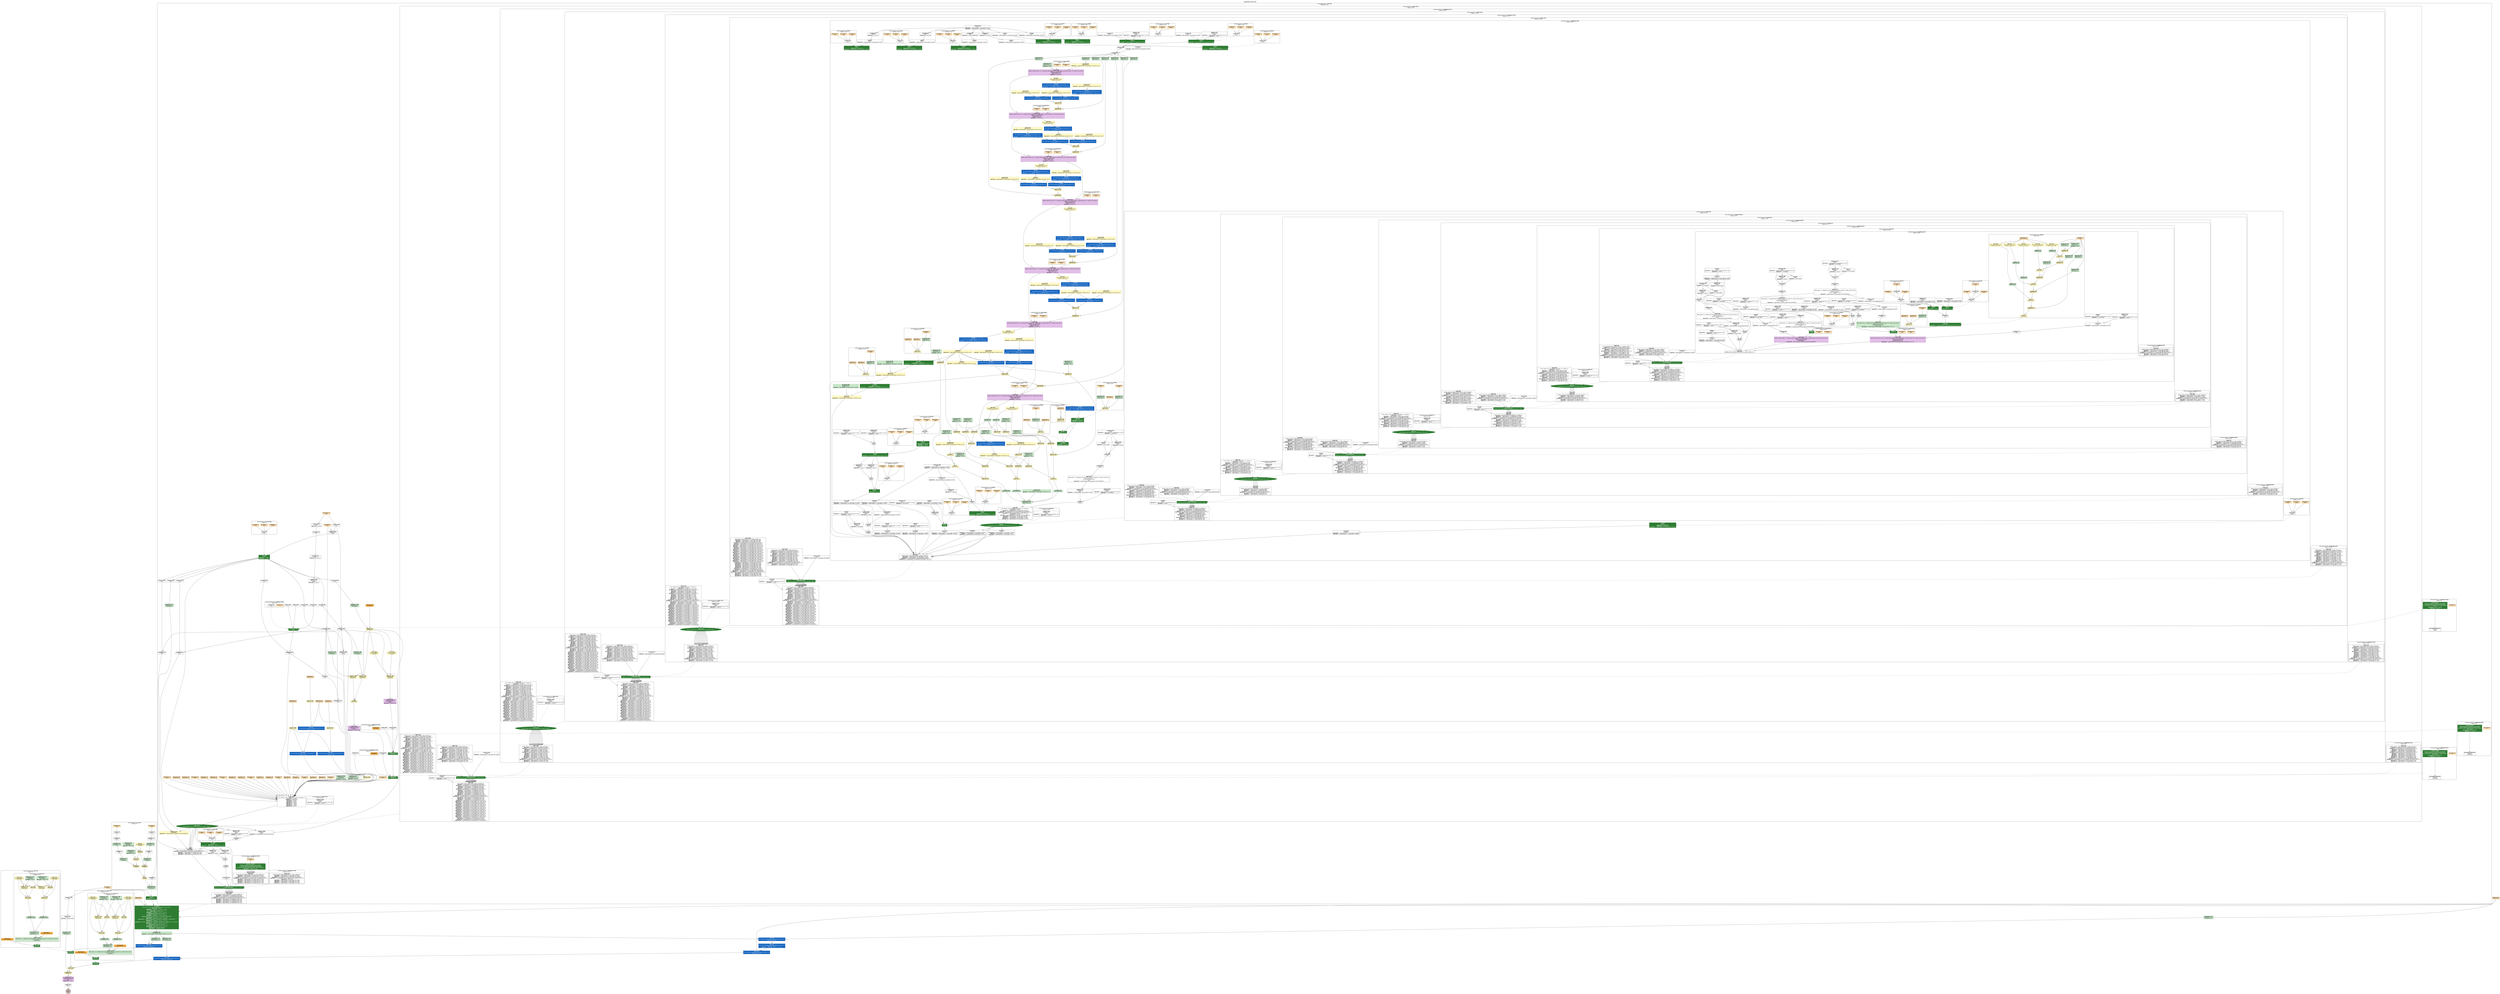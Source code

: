 digraph G {
rankdir = TB;
compound = true;
label = <<b><br/>Computation main.1768</b>>;
labelloc = t;
// Disable the tooltip.  Interestingly, "" doesn't work!
tooltip = " ";
// DOT graphs accept a stylesheet as a URI.  So naturally, an inline
// stylesheet is a data URI!
stylesheet=<
  data:text/css,
  @import url(https://fonts.googleapis.com/css?family=Roboto:400,700);
  svg text {
    font-family: 'Roboto';
    font-size: 12px;
  }

    %23node684:hover ~ %23edge923 text { fill: %231976d2; }
  %23node684:hover ~ %23edge923 path { stroke: %231976d2; stroke-width: .2em; }
  %23node684:hover ~ %23edge923 polygon { fill: %231976d2; stroke: %231976d2; stroke-width: .2em; }

  %23node685:hover ~ %23edge923 text { fill: %23d32f2f; }
  %23node685:hover ~ %23edge923 path { stroke: %23d32f2f; stroke-width: .2em; }
  %23node685:hover ~ %23edge923 polygon { fill: %23d32f2f; stroke: %23d32f2f; stroke-width: .2em; }

  %23node683:hover ~ %23edge922 text { fill: %231976d2; }
  %23node683:hover ~ %23edge922 path { stroke: %231976d2; stroke-width: .2em; }
  %23node683:hover ~ %23edge922 polygon { fill: %231976d2; stroke: %231976d2; stroke-width: .2em; }

  %23node684:hover ~ %23edge922 text { fill: %23d32f2f; }
  %23node684:hover ~ %23edge922 path { stroke: %23d32f2f; stroke-width: .2em; }
  %23node684:hover ~ %23edge922 polygon { fill: %23d32f2f; stroke: %23d32f2f; stroke-width: .2em; }

  %23node680:hover ~ %23edge919 text { fill: %231976d2; }
  %23node680:hover ~ %23edge919 path { stroke: %231976d2; stroke-width: .2em; }
  %23node680:hover ~ %23edge919 polygon { fill: %231976d2; stroke: %231976d2; stroke-width: .2em; }

  %23node682:hover ~ %23edge919 text { fill: %23d32f2f; }
  %23node682:hover ~ %23edge919 path { stroke: %23d32f2f; stroke-width: .2em; }
  %23node682:hover ~ %23edge919 polygon { fill: %23d32f2f; stroke: %23d32f2f; stroke-width: .2em; }

  %23node635:hover ~ %23edge918 text { fill: %231976d2; }
  %23node635:hover ~ %23edge918 path { stroke: %231976d2; stroke-width: .2em; }
  %23node635:hover ~ %23edge918 polygon { fill: %231976d2; stroke: %231976d2; stroke-width: .2em; }

  %23node681:hover ~ %23edge918 text { fill: %23d32f2f; }
  %23node681:hover ~ %23edge918 path { stroke: %23d32f2f; stroke-width: .2em; }
  %23node681:hover ~ %23edge918 polygon { fill: %23d32f2f; stroke: %23d32f2f; stroke-width: .2em; }

  %23node662:hover ~ %23edge914 text { fill: %231976d2; }
  %23node662:hover ~ %23edge914 path { stroke: %231976d2; stroke-width: .2em; }
  %23node662:hover ~ %23edge914 polygon { fill: %231976d2; stroke: %231976d2; stroke-width: .2em; }

  %23node678:hover ~ %23edge914 text { fill: %23d32f2f; }
  %23node678:hover ~ %23edge914 path { stroke: %23d32f2f; stroke-width: .2em; }
  %23node678:hover ~ %23edge914 polygon { fill: %23d32f2f; stroke: %23d32f2f; stroke-width: .2em; }

  %23node663:hover ~ %23edge912 text { fill: %231976d2; }
  %23node663:hover ~ %23edge912 path { stroke: %231976d2; stroke-width: .2em; }
  %23node663:hover ~ %23edge912 polygon { fill: %231976d2; stroke: %231976d2; stroke-width: .2em; }

  %23node677:hover ~ %23edge912 text { fill: %23d32f2f; }
  %23node677:hover ~ %23edge912 path { stroke: %23d32f2f; stroke-width: .2em; }
  %23node677:hover ~ %23edge912 polygon { fill: %23d32f2f; stroke: %23d32f2f; stroke-width: .2em; }

  %23node675:hover ~ %23edge911 text { fill: %231976d2; }
  %23node675:hover ~ %23edge911 path { stroke: %231976d2; stroke-width: .2em; }
  %23node675:hover ~ %23edge911 polygon { fill: %231976d2; stroke: %231976d2; stroke-width: .2em; }

  %23node676:hover ~ %23edge911 text { fill: %23d32f2f; }
  %23node676:hover ~ %23edge911 path { stroke: %23d32f2f; stroke-width: .2em; }
  %23node676:hover ~ %23edge911 polygon { fill: %23d32f2f; stroke: %23d32f2f; stroke-width: .2em; }

  %23node674:hover ~ %23edge910 text { fill: %231976d2; }
  %23node674:hover ~ %23edge910 path { stroke: %231976d2; stroke-width: .2em; }
  %23node674:hover ~ %23edge910 polygon { fill: %231976d2; stroke: %231976d2; stroke-width: .2em; }

  %23node676:hover ~ %23edge910 text { fill: %23d32f2f; }
  %23node676:hover ~ %23edge910 path { stroke: %23d32f2f; stroke-width: .2em; }
  %23node676:hover ~ %23edge910 polygon { fill: %23d32f2f; stroke: %23d32f2f; stroke-width: .2em; }

  %23node673:hover ~ %23edge909 text { fill: %231976d2; }
  %23node673:hover ~ %23edge909 path { stroke: %231976d2; stroke-width: .2em; }
  %23node673:hover ~ %23edge909 polygon { fill: %231976d2; stroke: %231976d2; stroke-width: .2em; }

  %23node675:hover ~ %23edge909 text { fill: %23d32f2f; }
  %23node675:hover ~ %23edge909 path { stroke: %23d32f2f; stroke-width: .2em; }
  %23node675:hover ~ %23edge909 polygon { fill: %23d32f2f; stroke: %23d32f2f; stroke-width: .2em; }

  %23node667:hover ~ %23edge907 text { fill: %231976d2; }
  %23node667:hover ~ %23edge907 path { stroke: %231976d2; stroke-width: .2em; }
  %23node667:hover ~ %23edge907 polygon { fill: %231976d2; stroke: %231976d2; stroke-width: .2em; }

  %23node673:hover ~ %23edge907 text { fill: %23d32f2f; }
  %23node673:hover ~ %23edge907 path { stroke: %23d32f2f; stroke-width: .2em; }
  %23node673:hover ~ %23edge907 polygon { fill: %23d32f2f; stroke: %23d32f2f; stroke-width: .2em; }

  %23node672:hover ~ %23edge906 text { fill: %231976d2; }
  %23node672:hover ~ %23edge906 path { stroke: %231976d2; stroke-width: .2em; }
  %23node672:hover ~ %23edge906 polygon { fill: %231976d2; stroke: %231976d2; stroke-width: .2em; }

  %23node673:hover ~ %23edge906 text { fill: %23d32f2f; }
  %23node673:hover ~ %23edge906 path { stroke: %23d32f2f; stroke-width: .2em; }
  %23node673:hover ~ %23edge906 polygon { fill: %23d32f2f; stroke: %23d32f2f; stroke-width: .2em; }

  %23node671:hover ~ %23edge905 text { fill: %231976d2; }
  %23node671:hover ~ %23edge905 path { stroke: %231976d2; stroke-width: .2em; }
  %23node671:hover ~ %23edge905 polygon { fill: %231976d2; stroke: %231976d2; stroke-width: .2em; }

  %23node673:hover ~ %23edge905 text { fill: %23d32f2f; }
  %23node673:hover ~ %23edge905 path { stroke: %23d32f2f; stroke-width: .2em; }
  %23node673:hover ~ %23edge905 polygon { fill: %23d32f2f; stroke: %23d32f2f; stroke-width: .2em; }

  %23node665:hover ~ %23edge902 text { fill: %231976d2; }
  %23node665:hover ~ %23edge902 path { stroke: %231976d2; stroke-width: .2em; }
  %23node665:hover ~ %23edge902 polygon { fill: %231976d2; stroke: %231976d2; stroke-width: .2em; }

  %23node671:hover ~ %23edge902 text { fill: %23d32f2f; }
  %23node671:hover ~ %23edge902 path { stroke: %23d32f2f; stroke-width: .2em; }
  %23node671:hover ~ %23edge902 polygon { fill: %23d32f2f; stroke: %23d32f2f; stroke-width: .2em; }

  %23node667:hover ~ %23edge901 text { fill: %231976d2; }
  %23node667:hover ~ %23edge901 path { stroke: %231976d2; stroke-width: .2em; }
  %23node667:hover ~ %23edge901 polygon { fill: %231976d2; stroke: %231976d2; stroke-width: .2em; }

  %23node671:hover ~ %23edge901 text { fill: %23d32f2f; }
  %23node671:hover ~ %23edge901 path { stroke: %23d32f2f; stroke-width: .2em; }
  %23node671:hover ~ %23edge901 polygon { fill: %23d32f2f; stroke: %23d32f2f; stroke-width: .2em; }

  %23node666:hover ~ %23edge894 text { fill: %231976d2; }
  %23node666:hover ~ %23edge894 path { stroke: %231976d2; stroke-width: .2em; }
  %23node666:hover ~ %23edge894 polygon { fill: %231976d2; stroke: %231976d2; stroke-width: .2em; }

  %23node668:hover ~ %23edge894 text { fill: %23d32f2f; }
  %23node668:hover ~ %23edge894 path { stroke: %23d32f2f; stroke-width: .2em; }
  %23node668:hover ~ %23edge894 polygon { fill: %23d32f2f; stroke: %23d32f2f; stroke-width: .2em; }

  %23node660:hover ~ %23edge891 text { fill: %231976d2; }
  %23node660:hover ~ %23edge891 path { stroke: %231976d2; stroke-width: .2em; }
  %23node660:hover ~ %23edge891 polygon { fill: %231976d2; stroke: %231976d2; stroke-width: .2em; }

  %23node661:hover ~ %23edge891 text { fill: %23d32f2f; }
  %23node661:hover ~ %23edge891 path { stroke: %23d32f2f; stroke-width: .2em; }
  %23node661:hover ~ %23edge891 polygon { fill: %23d32f2f; stroke: %23d32f2f; stroke-width: .2em; }

  %23node659:hover ~ %23edge890 text { fill: %231976d2; }
  %23node659:hover ~ %23edge890 path { stroke: %231976d2; stroke-width: .2em; }
  %23node659:hover ~ %23edge890 polygon { fill: %231976d2; stroke: %231976d2; stroke-width: .2em; }

  %23node661:hover ~ %23edge890 text { fill: %23d32f2f; }
  %23node661:hover ~ %23edge890 path { stroke: %23d32f2f; stroke-width: .2em; }
  %23node661:hover ~ %23edge890 polygon { fill: %23d32f2f; stroke: %23d32f2f; stroke-width: .2em; }

  %23node633:hover ~ %23edge889 text { fill: %231976d2; }
  %23node633:hover ~ %23edge889 path { stroke: %231976d2; stroke-width: .2em; }
  %23node633:hover ~ %23edge889 polygon { fill: %231976d2; stroke: %231976d2; stroke-width: .2em; }

  %23node660:hover ~ %23edge889 text { fill: %23d32f2f; }
  %23node660:hover ~ %23edge889 path { stroke: %23d32f2f; stroke-width: .2em; }
  %23node660:hover ~ %23edge889 polygon { fill: %23d32f2f; stroke: %23d32f2f; stroke-width: .2em; }

  %23node1:hover ~ %23edge888 text { fill: %231976d2; }
  %23node1:hover ~ %23edge888 path { stroke: %231976d2; stroke-width: .2em; }
  %23node1:hover ~ %23edge888 polygon { fill: %231976d2; stroke: %231976d2; stroke-width: .2em; }

  %23node659:hover ~ %23edge888 text { fill: %23d32f2f; }
  %23node659:hover ~ %23edge888 path { stroke: %23d32f2f; stroke-width: .2em; }
  %23node659:hover ~ %23edge888 polygon { fill: %23d32f2f; stroke: %23d32f2f; stroke-width: .2em; }

  %23node657:hover ~ %23edge886 text { fill: %231976d2; }
  %23node657:hover ~ %23edge886 path { stroke: %231976d2; stroke-width: .2em; }
  %23node657:hover ~ %23edge886 polygon { fill: %231976d2; stroke: %231976d2; stroke-width: .2em; }

  %23node658:hover ~ %23edge886 text { fill: %23d32f2f; }
  %23node658:hover ~ %23edge886 path { stroke: %23d32f2f; stroke-width: .2em; }
  %23node658:hover ~ %23edge886 polygon { fill: %23d32f2f; stroke: %23d32f2f; stroke-width: .2em; }

  %23node1:hover ~ %23edge883 text { fill: %231976d2; }
  %23node1:hover ~ %23edge883 path { stroke: %231976d2; stroke-width: .2em; }
  %23node1:hover ~ %23edge883 polygon { fill: %231976d2; stroke: %231976d2; stroke-width: .2em; }

  %23node656:hover ~ %23edge883 text { fill: %23d32f2f; }
  %23node656:hover ~ %23edge883 path { stroke: %23d32f2f; stroke-width: .2em; }
  %23node656:hover ~ %23edge883 polygon { fill: %23d32f2f; stroke: %23d32f2f; stroke-width: .2em; }

  %23node639:hover ~ %23edge879 text { fill: %231976d2; }
  %23node639:hover ~ %23edge879 path { stroke: %231976d2; stroke-width: .2em; }
  %23node639:hover ~ %23edge879 polygon { fill: %231976d2; stroke: %231976d2; stroke-width: .2em; }

  %23node653:hover ~ %23edge879 text { fill: %23d32f2f; }
  %23node653:hover ~ %23edge879 path { stroke: %23d32f2f; stroke-width: .2em; }
  %23node653:hover ~ %23edge879 polygon { fill: %23d32f2f; stroke: %23d32f2f; stroke-width: .2em; }

  %23node651:hover ~ %23edge878 text { fill: %231976d2; }
  %23node651:hover ~ %23edge878 path { stroke: %231976d2; stroke-width: .2em; }
  %23node651:hover ~ %23edge878 polygon { fill: %231976d2; stroke: %231976d2; stroke-width: .2em; }

  %23node652:hover ~ %23edge878 text { fill: %23d32f2f; }
  %23node652:hover ~ %23edge878 path { stroke: %23d32f2f; stroke-width: .2em; }
  %23node652:hover ~ %23edge878 polygon { fill: %23d32f2f; stroke: %23d32f2f; stroke-width: .2em; }

  %23node649:hover ~ %23edge876 text { fill: %231976d2; }
  %23node649:hover ~ %23edge876 path { stroke: %231976d2; stroke-width: .2em; }
  %23node649:hover ~ %23edge876 polygon { fill: %231976d2; stroke: %231976d2; stroke-width: .2em; }

  %23node651:hover ~ %23edge876 text { fill: %23d32f2f; }
  %23node651:hover ~ %23edge876 path { stroke: %23d32f2f; stroke-width: .2em; }
  %23node651:hover ~ %23edge876 polygon { fill: %23d32f2f; stroke: %23d32f2f; stroke-width: .2em; }

  %23node643:hover ~ %23edge874 text { fill: %231976d2; }
  %23node643:hover ~ %23edge874 path { stroke: %231976d2; stroke-width: .2em; }
  %23node643:hover ~ %23edge874 polygon { fill: %231976d2; stroke: %231976d2; stroke-width: .2em; }

  %23node649:hover ~ %23edge874 text { fill: %23d32f2f; }
  %23node649:hover ~ %23edge874 path { stroke: %23d32f2f; stroke-width: .2em; }
  %23node649:hover ~ %23edge874 polygon { fill: %23d32f2f; stroke: %23d32f2f; stroke-width: .2em; }

  %23node647:hover ~ %23edge872 text { fill: %231976d2; }
  %23node647:hover ~ %23edge872 path { stroke: %231976d2; stroke-width: .2em; }
  %23node647:hover ~ %23edge872 polygon { fill: %231976d2; stroke: %231976d2; stroke-width: .2em; }

  %23node649:hover ~ %23edge872 text { fill: %23d32f2f; }
  %23node649:hover ~ %23edge872 path { stroke: %23d32f2f; stroke-width: .2em; }
  %23node649:hover ~ %23edge872 polygon { fill: %23d32f2f; stroke: %23d32f2f; stroke-width: .2em; }

  %23node640:hover ~ %23edge871 text { fill: %231976d2; }
  %23node640:hover ~ %23edge871 path { stroke: %231976d2; stroke-width: .2em; }
  %23node640:hover ~ %23edge871 polygon { fill: %231976d2; stroke: %231976d2; stroke-width: .2em; }

  %23node648:hover ~ %23edge871 text { fill: %23d32f2f; }
  %23node648:hover ~ %23edge871 path { stroke: %23d32f2f; stroke-width: .2em; }
  %23node648:hover ~ %23edge871 polygon { fill: %23d32f2f; stroke: %23d32f2f; stroke-width: .2em; }

  %23node643:hover ~ %23edge870 text { fill: %231976d2; }
  %23node643:hover ~ %23edge870 path { stroke: %231976d2; stroke-width: .2em; }
  %23node643:hover ~ %23edge870 polygon { fill: %231976d2; stroke: %231976d2; stroke-width: .2em; }

  %23node648:hover ~ %23edge870 text { fill: %23d32f2f; }
  %23node648:hover ~ %23edge870 path { stroke: %23d32f2f; stroke-width: .2em; }
  %23node648:hover ~ %23edge870 polygon { fill: %23d32f2f; stroke: %23d32f2f; stroke-width: .2em; }

  %23node640:hover ~ %23edge864 text { fill: %231976d2; }
  %23node640:hover ~ %23edge864 path { stroke: %231976d2; stroke-width: .2em; }
  %23node640:hover ~ %23edge864 polygon { fill: %231976d2; stroke: %231976d2; stroke-width: .2em; }

  %23node645:hover ~ %23edge864 text { fill: %23d32f2f; }
  %23node645:hover ~ %23edge864 path { stroke: %23d32f2f; stroke-width: .2em; }
  %23node645:hover ~ %23edge864 polygon { fill: %23d32f2f; stroke: %23d32f2f; stroke-width: .2em; }

  %23node641:hover ~ %23edge862 text { fill: %231976d2; }
  %23node641:hover ~ %23edge862 path { stroke: %231976d2; stroke-width: .2em; }
  %23node641:hover ~ %23edge862 polygon { fill: %231976d2; stroke: %231976d2; stroke-width: .2em; }

  %23node644:hover ~ %23edge862 text { fill: %23d32f2f; }
  %23node644:hover ~ %23edge862 path { stroke: %23d32f2f; stroke-width: .2em; }
  %23node644:hover ~ %23edge862 polygon { fill: %23d32f2f; stroke: %23d32f2f; stroke-width: .2em; }

  %23node642:hover ~ %23edge861 text { fill: %231976d2; }
  %23node642:hover ~ %23edge861 path { stroke: %231976d2; stroke-width: .2em; }
  %23node642:hover ~ %23edge861 polygon { fill: %231976d2; stroke: %231976d2; stroke-width: .2em; }

  %23node644:hover ~ %23edge861 text { fill: %23d32f2f; }
  %23node644:hover ~ %23edge861 path { stroke: %23d32f2f; stroke-width: .2em; }
  %23node644:hover ~ %23edge861 polygon { fill: %23d32f2f; stroke: %23d32f2f; stroke-width: .2em; }

  %23node653:hover ~ %23edge860 text { fill: %231976d2; }
  %23node653:hover ~ %23edge860 path { stroke: %231976d2; stroke-width: .2em; }
  %23node653:hover ~ %23edge860 polygon { fill: %231976d2; stroke: %231976d2; stroke-width: .2em; }

  %23node654:hover ~ %23edge860 text { fill: %23d32f2f; }
  %23node654:hover ~ %23edge860 path { stroke: %23d32f2f; stroke-width: .2em; }
  %23node654:hover ~ %23edge860 polygon { fill: %23d32f2f; stroke: %23d32f2f; stroke-width: .2em; }

  %23node633:hover ~ %23edge857 text { fill: %231976d2; }
  %23node633:hover ~ %23edge857 path { stroke: %231976d2; stroke-width: .2em; }
  %23node633:hover ~ %23edge857 polygon { fill: %231976d2; stroke: %231976d2; stroke-width: .2em; }

  %23node637:hover ~ %23edge857 text { fill: %23d32f2f; }
  %23node637:hover ~ %23edge857 path { stroke: %23d32f2f; stroke-width: .2em; }
  %23node637:hover ~ %23edge857 polygon { fill: %23d32f2f; stroke: %23d32f2f; stroke-width: .2em; }

  %23node634:hover ~ %23edge855 text { fill: %231976d2; }
  %23node634:hover ~ %23edge855 path { stroke: %231976d2; stroke-width: .2em; }
  %23node634:hover ~ %23edge855 polygon { fill: %231976d2; stroke: %231976d2; stroke-width: .2em; }

  %23node635:hover ~ %23edge855 text { fill: %23d32f2f; }
  %23node635:hover ~ %23edge855 path { stroke: %23d32f2f; stroke-width: .2em; }
  %23node635:hover ~ %23edge855 polygon { fill: %23d32f2f; stroke: %23d32f2f; stroke-width: .2em; }

  %23node3:hover ~ %23edge854 text { fill: %231976d2; }
  %23node3:hover ~ %23edge854 path { stroke: %231976d2; stroke-width: .2em; }
  %23node3:hover ~ %23edge854 polygon { fill: %231976d2; stroke: %231976d2; stroke-width: .2em; }

  %23node634:hover ~ %23edge854 text { fill: %23d32f2f; }
  %23node634:hover ~ %23edge854 path { stroke: %23d32f2f; stroke-width: .2em; }
  %23node634:hover ~ %23edge854 polygon { fill: %23d32f2f; stroke: %23d32f2f; stroke-width: .2em; }

  %23node632:hover ~ %23edge853 text { fill: %231976d2; }
  %23node632:hover ~ %23edge853 path { stroke: %231976d2; stroke-width: .2em; }
  %23node632:hover ~ %23edge853 polygon { fill: %231976d2; stroke: %231976d2; stroke-width: .2em; }

  %23node633:hover ~ %23edge853 text { fill: %23d32f2f; }
  %23node633:hover ~ %23edge853 path { stroke: %23d32f2f; stroke-width: .2em; }
  %23node633:hover ~ %23edge853 polygon { fill: %23d32f2f; stroke: %23d32f2f; stroke-width: .2em; }

  %23node1:hover ~ %23edge851 text { fill: %231976d2; }
  %23node1:hover ~ %23edge851 path { stroke: %231976d2; stroke-width: .2em; }
  %23node1:hover ~ %23edge851 polygon { fill: %231976d2; stroke: %231976d2; stroke-width: .2em; }

  %23node632:hover ~ %23edge851 text { fill: %23d32f2f; }
  %23node632:hover ~ %23edge851 path { stroke: %23d32f2f; stroke-width: .2em; }
  %23node632:hover ~ %23edge851 polygon { fill: %23d32f2f; stroke: %23d32f2f; stroke-width: .2em; }

  %23node2:hover ~ %23edge850 text { fill: %231976d2; }
  %23node2:hover ~ %23edge850 path { stroke: %231976d2; stroke-width: .2em; }
  %23node2:hover ~ %23edge850 polygon { fill: %231976d2; stroke: %231976d2; stroke-width: .2em; }

  %23node632:hover ~ %23edge850 text { fill: %23d32f2f; }
  %23node632:hover ~ %23edge850 path { stroke: %23d32f2f; stroke-width: .2em; }
  %23node632:hover ~ %23edge850 polygon { fill: %23d32f2f; stroke: %23d32f2f; stroke-width: .2em; }

  %23node630:hover ~ %23edge848 text { fill: %231976d2; }
  %23node630:hover ~ %23edge848 path { stroke: %231976d2; stroke-width: .2em; }
  %23node630:hover ~ %23edge848 polygon { fill: %231976d2; stroke: %231976d2; stroke-width: .2em; }

  %23node631:hover ~ %23edge848 text { fill: %23d32f2f; }
  %23node631:hover ~ %23edge848 path { stroke: %23d32f2f; stroke-width: .2em; }
  %23node631:hover ~ %23edge848 polygon { fill: %23d32f2f; stroke: %23d32f2f; stroke-width: .2em; }

  %23node630:hover ~ %23edge847 text { fill: %231976d2; }
  %23node630:hover ~ %23edge847 path { stroke: %231976d2; stroke-width: .2em; }
  %23node630:hover ~ %23edge847 polygon { fill: %231976d2; stroke: %231976d2; stroke-width: .2em; }

  %23node631:hover ~ %23edge847 text { fill: %23d32f2f; }
  %23node631:hover ~ %23edge847 path { stroke: %23d32f2f; stroke-width: .2em; }
  %23node631:hover ~ %23edge847 polygon { fill: %23d32f2f; stroke: %23d32f2f; stroke-width: .2em; }

  %23node630:hover ~ %23edge846 text { fill: %231976d2; }
  %23node630:hover ~ %23edge846 path { stroke: %231976d2; stroke-width: .2em; }
  %23node630:hover ~ %23edge846 polygon { fill: %231976d2; stroke: %231976d2; stroke-width: .2em; }

  %23node631:hover ~ %23edge846 text { fill: %23d32f2f; }
  %23node631:hover ~ %23edge846 path { stroke: %23d32f2f; stroke-width: .2em; }
  %23node631:hover ~ %23edge846 polygon { fill: %23d32f2f; stroke: %23d32f2f; stroke-width: .2em; }

  %23node630:hover ~ %23edge845 text { fill: %231976d2; }
  %23node630:hover ~ %23edge845 path { stroke: %231976d2; stroke-width: .2em; }
  %23node630:hover ~ %23edge845 polygon { fill: %231976d2; stroke: %231976d2; stroke-width: .2em; }

  %23node631:hover ~ %23edge845 text { fill: %23d32f2f; }
  %23node631:hover ~ %23edge845 path { stroke: %23d32f2f; stroke-width: .2em; }
  %23node631:hover ~ %23edge845 polygon { fill: %23d32f2f; stroke: %23d32f2f; stroke-width: .2em; }

  %23node630:hover ~ %23edge844 text { fill: %231976d2; }
  %23node630:hover ~ %23edge844 path { stroke: %231976d2; stroke-width: .2em; }
  %23node630:hover ~ %23edge844 polygon { fill: %231976d2; stroke: %231976d2; stroke-width: .2em; }

  %23node631:hover ~ %23edge844 text { fill: %23d32f2f; }
  %23node631:hover ~ %23edge844 path { stroke: %23d32f2f; stroke-width: .2em; }
  %23node631:hover ~ %23edge844 polygon { fill: %23d32f2f; stroke: %23d32f2f; stroke-width: .2em; }

  %23node630:hover ~ %23edge843 text { fill: %231976d2; }
  %23node630:hover ~ %23edge843 path { stroke: %231976d2; stroke-width: .2em; }
  %23node630:hover ~ %23edge843 polygon { fill: %231976d2; stroke: %231976d2; stroke-width: .2em; }

  %23node631:hover ~ %23edge843 text { fill: %23d32f2f; }
  %23node631:hover ~ %23edge843 path { stroke: %23d32f2f; stroke-width: .2em; }
  %23node631:hover ~ %23edge843 polygon { fill: %23d32f2f; stroke: %23d32f2f; stroke-width: .2em; }

  %23node630:hover ~ %23edge842 text { fill: %231976d2; }
  %23node630:hover ~ %23edge842 path { stroke: %231976d2; stroke-width: .2em; }
  %23node630:hover ~ %23edge842 polygon { fill: %231976d2; stroke: %231976d2; stroke-width: .2em; }

  %23node631:hover ~ %23edge842 text { fill: %23d32f2f; }
  %23node631:hover ~ %23edge842 path { stroke: %23d32f2f; stroke-width: .2em; }
  %23node631:hover ~ %23edge842 polygon { fill: %23d32f2f; stroke: %23d32f2f; stroke-width: .2em; }

  %23node630:hover ~ %23edge841 text { fill: %231976d2; }
  %23node630:hover ~ %23edge841 path { stroke: %231976d2; stroke-width: .2em; }
  %23node630:hover ~ %23edge841 polygon { fill: %231976d2; stroke: %231976d2; stroke-width: .2em; }

  %23node631:hover ~ %23edge841 text { fill: %23d32f2f; }
  %23node631:hover ~ %23edge841 path { stroke: %23d32f2f; stroke-width: .2em; }
  %23node631:hover ~ %23edge841 polygon { fill: %23d32f2f; stroke: %23d32f2f; stroke-width: .2em; }

  %23node630:hover ~ %23edge840 text { fill: %231976d2; }
  %23node630:hover ~ %23edge840 path { stroke: %231976d2; stroke-width: .2em; }
  %23node630:hover ~ %23edge840 polygon { fill: %231976d2; stroke: %231976d2; stroke-width: .2em; }

  %23node631:hover ~ %23edge840 text { fill: %23d32f2f; }
  %23node631:hover ~ %23edge840 path { stroke: %23d32f2f; stroke-width: .2em; }
  %23node631:hover ~ %23edge840 polygon { fill: %23d32f2f; stroke: %23d32f2f; stroke-width: .2em; }

  %23node612:hover ~ %23edge839 text { fill: %231976d2; }
  %23node612:hover ~ %23edge839 path { stroke: %231976d2; stroke-width: .2em; }
  %23node612:hover ~ %23edge839 polygon { fill: %231976d2; stroke: %231976d2; stroke-width: .2em; }

  %23node630:hover ~ %23edge839 text { fill: %23d32f2f; }
  %23node630:hover ~ %23edge839 path { stroke: %23d32f2f; stroke-width: .2em; }
  %23node630:hover ~ %23edge839 polygon { fill: %23d32f2f; stroke: %23d32f2f; stroke-width: .2em; }

  %23node625:hover ~ %23edge838 text { fill: %231976d2; }
  %23node625:hover ~ %23edge838 path { stroke: %231976d2; stroke-width: .2em; }
  %23node625:hover ~ %23edge838 polygon { fill: %231976d2; stroke: %231976d2; stroke-width: .2em; }

  %23node630:hover ~ %23edge838 text { fill: %23d32f2f; }
  %23node630:hover ~ %23edge838 path { stroke: %23d32f2f; stroke-width: .2em; }
  %23node630:hover ~ %23edge838 polygon { fill: %23d32f2f; stroke: %23d32f2f; stroke-width: .2em; }

  %23node624:hover ~ %23edge837 text { fill: %231976d2; }
  %23node624:hover ~ %23edge837 path { stroke: %231976d2; stroke-width: .2em; }
  %23node624:hover ~ %23edge837 polygon { fill: %231976d2; stroke: %231976d2; stroke-width: .2em; }

  %23node630:hover ~ %23edge837 text { fill: %23d32f2f; }
  %23node630:hover ~ %23edge837 path { stroke: %23d32f2f; stroke-width: .2em; }
  %23node630:hover ~ %23edge837 polygon { fill: %23d32f2f; stroke: %23d32f2f; stroke-width: .2em; }

  %23node627:hover ~ %23edge827 text { fill: %231976d2; }
  %23node627:hover ~ %23edge827 path { stroke: %231976d2; stroke-width: .2em; }
  %23node627:hover ~ %23edge827 polygon { fill: %231976d2; stroke: %231976d2; stroke-width: .2em; }

  %23node628:hover ~ %23edge827 text { fill: %23d32f2f; }
  %23node628:hover ~ %23edge827 path { stroke: %23d32f2f; stroke-width: .2em; }
  %23node628:hover ~ %23edge827 polygon { fill: %23d32f2f; stroke: %23d32f2f; stroke-width: .2em; }

  %23node626:hover ~ %23edge825 text { fill: %231976d2; }
  %23node626:hover ~ %23edge825 path { stroke: %231976d2; stroke-width: .2em; }
  %23node626:hover ~ %23edge825 polygon { fill: %231976d2; stroke: %231976d2; stroke-width: .2em; }

  %23node630:hover ~ %23edge825 text { fill: %23d32f2f; }
  %23node630:hover ~ %23edge825 path { stroke: %23d32f2f; stroke-width: .2em; }
  %23node630:hover ~ %23edge825 polygon { fill: %23d32f2f; stroke: %23d32f2f; stroke-width: .2em; }

  %23node612:hover ~ %23edge824 text { fill: %231976d2; }
  %23node612:hover ~ %23edge824 path { stroke: %231976d2; stroke-width: .2em; }
  %23node612:hover ~ %23edge824 polygon { fill: %231976d2; stroke: %231976d2; stroke-width: .2em; }

  %23node625:hover ~ %23edge824 text { fill: %23d32f2f; }
  %23node625:hover ~ %23edge824 path { stroke: %23d32f2f; stroke-width: .2em; }
  %23node625:hover ~ %23edge824 polygon { fill: %23d32f2f; stroke: %23d32f2f; stroke-width: .2em; }

  %23node615:hover ~ %23edge819 text { fill: %231976d2; }
  %23node615:hover ~ %23edge819 path { stroke: %231976d2; stroke-width: .2em; }
  %23node615:hover ~ %23edge819 polygon { fill: %231976d2; stroke: %231976d2; stroke-width: .2em; }

  %23node625:hover ~ %23edge819 text { fill: %23d32f2f; }
  %23node625:hover ~ %23edge819 path { stroke: %23d32f2f; stroke-width: .2em; }
  %23node625:hover ~ %23edge819 polygon { fill: %23d32f2f; stroke: %23d32f2f; stroke-width: .2em; }

  %23node617:hover ~ %23edge817 text { fill: %231976d2; }
  %23node617:hover ~ %23edge817 path { stroke: %231976d2; stroke-width: .2em; }
  %23node617:hover ~ %23edge817 polygon { fill: %231976d2; stroke: %231976d2; stroke-width: .2em; }

  %23node625:hover ~ %23edge817 text { fill: %23d32f2f; }
  %23node625:hover ~ %23edge817 path { stroke: %23d32f2f; stroke-width: .2em; }
  %23node625:hover ~ %23edge817 polygon { fill: %23d32f2f; stroke: %23d32f2f; stroke-width: .2em; }

  %23node620:hover ~ %23edge813 text { fill: %231976d2; }
  %23node620:hover ~ %23edge813 path { stroke: %231976d2; stroke-width: .2em; }
  %23node620:hover ~ %23edge813 polygon { fill: %231976d2; stroke: %231976d2; stroke-width: .2em; }

  %23node622:hover ~ %23edge813 text { fill: %23d32f2f; }
  %23node622:hover ~ %23edge813 path { stroke: %23d32f2f; stroke-width: .2em; }
  %23node622:hover ~ %23edge813 polygon { fill: %23d32f2f; stroke: %23d32f2f; stroke-width: .2em; }

  %23node612:hover ~ %23edge812 text { fill: %231976d2; }
  %23node612:hover ~ %23edge812 path { stroke: %231976d2; stroke-width: .2em; }
  %23node612:hover ~ %23edge812 polygon { fill: %231976d2; stroke: %231976d2; stroke-width: .2em; }

  %23node621:hover ~ %23edge812 text { fill: %23d32f2f; }
  %23node621:hover ~ %23edge812 path { stroke: %23d32f2f; stroke-width: .2em; }
  %23node621:hover ~ %23edge812 polygon { fill: %23d32f2f; stroke: %23d32f2f; stroke-width: .2em; }

  %23node76:hover ~ %23edge808 text { fill: %231976d2; }
  %23node76:hover ~ %23edge808 path { stroke: %231976d2; stroke-width: .2em; }
  %23node76:hover ~ %23edge808 polygon { fill: %231976d2; stroke: %231976d2; stroke-width: .2em; }

  %23node618:hover ~ %23edge808 text { fill: %23d32f2f; }
  %23node618:hover ~ %23edge808 path { stroke: %23d32f2f; stroke-width: .2em; }
  %23node618:hover ~ %23edge808 polygon { fill: %23d32f2f; stroke: %23d32f2f; stroke-width: .2em; }

  %23node78:hover ~ %23edge806 text { fill: %231976d2; }
  %23node78:hover ~ %23edge806 path { stroke: %231976d2; stroke-width: .2em; }
  %23node78:hover ~ %23edge806 polygon { fill: %231976d2; stroke: %231976d2; stroke-width: .2em; }

  %23node617:hover ~ %23edge806 text { fill: %23d32f2f; }
  %23node617:hover ~ %23edge806 path { stroke: %23d32f2f; stroke-width: .2em; }
  %23node617:hover ~ %23edge806 polygon { fill: %23d32f2f; stroke: %23d32f2f; stroke-width: .2em; }

  %23node614:hover ~ %23edge804 text { fill: %231976d2; }
  %23node614:hover ~ %23edge804 path { stroke: %231976d2; stroke-width: .2em; }
  %23node614:hover ~ %23edge804 polygon { fill: %231976d2; stroke: %231976d2; stroke-width: .2em; }

  %23node615:hover ~ %23edge804 text { fill: %23d32f2f; }
  %23node615:hover ~ %23edge804 path { stroke: %23d32f2f; stroke-width: .2em; }
  %23node615:hover ~ %23edge804 polygon { fill: %23d32f2f; stroke: %23d32f2f; stroke-width: .2em; }

  %23node604:hover ~ %23edge803 text { fill: %231976d2; }
  %23node604:hover ~ %23edge803 path { stroke: %231976d2; stroke-width: .2em; }
  %23node604:hover ~ %23edge803 polygon { fill: %231976d2; stroke: %231976d2; stroke-width: .2em; }

  %23node615:hover ~ %23edge803 text { fill: %23d32f2f; }
  %23node615:hover ~ %23edge803 path { stroke: %23d32f2f; stroke-width: .2em; }
  %23node615:hover ~ %23edge803 polygon { fill: %23d32f2f; stroke: %23d32f2f; stroke-width: .2em; }

  %23node613:hover ~ %23edge802 text { fill: %231976d2; }
  %23node613:hover ~ %23edge802 path { stroke: %231976d2; stroke-width: .2em; }
  %23node613:hover ~ %23edge802 polygon { fill: %231976d2; stroke: %231976d2; stroke-width: .2em; }

  %23node614:hover ~ %23edge802 text { fill: %23d32f2f; }
  %23node614:hover ~ %23edge802 path { stroke: %23d32f2f; stroke-width: .2em; }
  %23node614:hover ~ %23edge802 polygon { fill: %23d32f2f; stroke: %23d32f2f; stroke-width: .2em; }

  %23node604:hover ~ %23edge800 text { fill: %231976d2; }
  %23node604:hover ~ %23edge800 path { stroke: %231976d2; stroke-width: .2em; }
  %23node604:hover ~ %23edge800 polygon { fill: %231976d2; stroke: %231976d2; stroke-width: .2em; }

  %23node612:hover ~ %23edge800 text { fill: %23d32f2f; }
  %23node612:hover ~ %23edge800 path { stroke: %23d32f2f; stroke-width: .2em; }
  %23node612:hover ~ %23edge800 polygon { fill: %23d32f2f; stroke: %23d32f2f; stroke-width: .2em; }

  %23node611:hover ~ %23edge795 text { fill: %231976d2; }
  %23node611:hover ~ %23edge795 path { stroke: %231976d2; stroke-width: .2em; }
  %23node611:hover ~ %23edge795 polygon { fill: %231976d2; stroke: %231976d2; stroke-width: .2em; }

  %23node612:hover ~ %23edge795 text { fill: %23d32f2f; }
  %23node612:hover ~ %23edge795 path { stroke: %23d32f2f; stroke-width: .2em; }
  %23node612:hover ~ %23edge795 polygon { fill: %23d32f2f; stroke: %23d32f2f; stroke-width: .2em; }

  %23node605:hover ~ %23edge793 text { fill: %231976d2; }
  %23node605:hover ~ %23edge793 path { stroke: %231976d2; stroke-width: .2em; }
  %23node605:hover ~ %23edge793 polygon { fill: %231976d2; stroke: %231976d2; stroke-width: .2em; }

  %23node607:hover ~ %23edge793 text { fill: %23d32f2f; }
  %23node607:hover ~ %23edge793 path { stroke: %23d32f2f; stroke-width: .2em; }
  %23node607:hover ~ %23edge793 polygon { fill: %23d32f2f; stroke: %23d32f2f; stroke-width: .2em; }

  %23node80:hover ~ %23edge791 text { fill: %231976d2; }
  %23node80:hover ~ %23edge791 path { stroke: %231976d2; stroke-width: .2em; }
  %23node80:hover ~ %23edge791 polygon { fill: %231976d2; stroke: %231976d2; stroke-width: .2em; }

  %23node605:hover ~ %23edge791 text { fill: %23d32f2f; }
  %23node605:hover ~ %23edge791 path { stroke: %23d32f2f; stroke-width: .2em; }
  %23node605:hover ~ %23edge791 polygon { fill: %23d32f2f; stroke: %23d32f2f; stroke-width: .2em; }

  %23node600:hover ~ %23edge787 text { fill: %231976d2; }
  %23node600:hover ~ %23edge787 path { stroke: %231976d2; stroke-width: .2em; }
  %23node600:hover ~ %23edge787 polygon { fill: %231976d2; stroke: %231976d2; stroke-width: .2em; }

  %23node602:hover ~ %23edge787 text { fill: %23d32f2f; }
  %23node602:hover ~ %23edge787 path { stroke: %23d32f2f; stroke-width: .2em; }
  %23node602:hover ~ %23edge787 polygon { fill: %23d32f2f; stroke: %23d32f2f; stroke-width: .2em; }

  %23node600:hover ~ %23edge786 text { fill: %231976d2; }
  %23node600:hover ~ %23edge786 path { stroke: %231976d2; stroke-width: .2em; }
  %23node600:hover ~ %23edge786 polygon { fill: %231976d2; stroke: %231976d2; stroke-width: .2em; }

  %23node602:hover ~ %23edge786 text { fill: %23d32f2f; }
  %23node602:hover ~ %23edge786 path { stroke: %23d32f2f; stroke-width: .2em; }
  %23node602:hover ~ %23edge786 polygon { fill: %23d32f2f; stroke: %23d32f2f; stroke-width: .2em; }

  %23node600:hover ~ %23edge785 text { fill: %231976d2; }
  %23node600:hover ~ %23edge785 path { stroke: %231976d2; stroke-width: .2em; }
  %23node600:hover ~ %23edge785 polygon { fill: %231976d2; stroke: %231976d2; stroke-width: .2em; }

  %23node602:hover ~ %23edge785 text { fill: %23d32f2f; }
  %23node602:hover ~ %23edge785 path { stroke: %23d32f2f; stroke-width: .2em; }
  %23node602:hover ~ %23edge785 polygon { fill: %23d32f2f; stroke: %23d32f2f; stroke-width: .2em; }

  %23node600:hover ~ %23edge784 text { fill: %231976d2; }
  %23node600:hover ~ %23edge784 path { stroke: %231976d2; stroke-width: .2em; }
  %23node600:hover ~ %23edge784 polygon { fill: %231976d2; stroke: %231976d2; stroke-width: .2em; }

  %23node602:hover ~ %23edge784 text { fill: %23d32f2f; }
  %23node602:hover ~ %23edge784 path { stroke: %23d32f2f; stroke-width: .2em; }
  %23node602:hover ~ %23edge784 polygon { fill: %23d32f2f; stroke: %23d32f2f; stroke-width: .2em; }

  %23node600:hover ~ %23edge783 text { fill: %231976d2; }
  %23node600:hover ~ %23edge783 path { stroke: %231976d2; stroke-width: .2em; }
  %23node600:hover ~ %23edge783 polygon { fill: %231976d2; stroke: %231976d2; stroke-width: .2em; }

  %23node602:hover ~ %23edge783 text { fill: %23d32f2f; }
  %23node602:hover ~ %23edge783 path { stroke: %23d32f2f; stroke-width: .2em; }
  %23node602:hover ~ %23edge783 polygon { fill: %23d32f2f; stroke: %23d32f2f; stroke-width: .2em; }

  %23node600:hover ~ %23edge782 text { fill: %231976d2; }
  %23node600:hover ~ %23edge782 path { stroke: %231976d2; stroke-width: .2em; }
  %23node600:hover ~ %23edge782 polygon { fill: %231976d2; stroke: %231976d2; stroke-width: .2em; }

  %23node602:hover ~ %23edge782 text { fill: %23d32f2f; }
  %23node602:hover ~ %23edge782 path { stroke: %23d32f2f; stroke-width: .2em; }
  %23node602:hover ~ %23edge782 polygon { fill: %23d32f2f; stroke: %23d32f2f; stroke-width: .2em; }

  %23node600:hover ~ %23edge781 text { fill: %231976d2; }
  %23node600:hover ~ %23edge781 path { stroke: %231976d2; stroke-width: .2em; }
  %23node600:hover ~ %23edge781 polygon { fill: %231976d2; stroke: %231976d2; stroke-width: .2em; }

  %23node602:hover ~ %23edge781 text { fill: %23d32f2f; }
  %23node602:hover ~ %23edge781 path { stroke: %23d32f2f; stroke-width: .2em; }
  %23node602:hover ~ %23edge781 polygon { fill: %23d32f2f; stroke: %23d32f2f; stroke-width: .2em; }

  %23node600:hover ~ %23edge780 text { fill: %231976d2; }
  %23node600:hover ~ %23edge780 path { stroke: %231976d2; stroke-width: .2em; }
  %23node600:hover ~ %23edge780 polygon { fill: %231976d2; stroke: %231976d2; stroke-width: .2em; }

  %23node602:hover ~ %23edge780 text { fill: %23d32f2f; }
  %23node602:hover ~ %23edge780 path { stroke: %23d32f2f; stroke-width: .2em; }
  %23node602:hover ~ %23edge780 polygon { fill: %23d32f2f; stroke: %23d32f2f; stroke-width: .2em; }

  %23node600:hover ~ %23edge779 text { fill: %231976d2; }
  %23node600:hover ~ %23edge779 path { stroke: %231976d2; stroke-width: .2em; }
  %23node600:hover ~ %23edge779 polygon { fill: %231976d2; stroke: %231976d2; stroke-width: .2em; }

  %23node602:hover ~ %23edge779 text { fill: %23d32f2f; }
  %23node602:hover ~ %23edge779 path { stroke: %23d32f2f; stroke-width: .2em; }
  %23node602:hover ~ %23edge779 polygon { fill: %23d32f2f; stroke: %23d32f2f; stroke-width: .2em; }

  %23node600:hover ~ %23edge778 text { fill: %231976d2; }
  %23node600:hover ~ %23edge778 path { stroke: %231976d2; stroke-width: .2em; }
  %23node600:hover ~ %23edge778 polygon { fill: %231976d2; stroke: %231976d2; stroke-width: .2em; }

  %23node602:hover ~ %23edge778 text { fill: %23d32f2f; }
  %23node602:hover ~ %23edge778 path { stroke: %23d32f2f; stroke-width: .2em; }
  %23node602:hover ~ %23edge778 polygon { fill: %23d32f2f; stroke: %23d32f2f; stroke-width: .2em; }

  %23node600:hover ~ %23edge777 text { fill: %231976d2; }
  %23node600:hover ~ %23edge777 path { stroke: %231976d2; stroke-width: .2em; }
  %23node600:hover ~ %23edge777 polygon { fill: %231976d2; stroke: %231976d2; stroke-width: .2em; }

  %23node602:hover ~ %23edge777 text { fill: %23d32f2f; }
  %23node602:hover ~ %23edge777 path { stroke: %23d32f2f; stroke-width: .2em; }
  %23node602:hover ~ %23edge777 polygon { fill: %23d32f2f; stroke: %23d32f2f; stroke-width: .2em; }

  %23node600:hover ~ %23edge776 text { fill: %231976d2; }
  %23node600:hover ~ %23edge776 path { stroke: %231976d2; stroke-width: .2em; }
  %23node600:hover ~ %23edge776 polygon { fill: %231976d2; stroke: %231976d2; stroke-width: .2em; }

  %23node602:hover ~ %23edge776 text { fill: %23d32f2f; }
  %23node602:hover ~ %23edge776 path { stroke: %23d32f2f; stroke-width: .2em; }
  %23node602:hover ~ %23edge776 polygon { fill: %23d32f2f; stroke: %23d32f2f; stroke-width: .2em; }

  %23node600:hover ~ %23edge775 text { fill: %231976d2; }
  %23node600:hover ~ %23edge775 path { stroke: %231976d2; stroke-width: .2em; }
  %23node600:hover ~ %23edge775 polygon { fill: %231976d2; stroke: %231976d2; stroke-width: .2em; }

  %23node602:hover ~ %23edge775 text { fill: %23d32f2f; }
  %23node602:hover ~ %23edge775 path { stroke: %23d32f2f; stroke-width: .2em; }
  %23node602:hover ~ %23edge775 polygon { fill: %23d32f2f; stroke: %23d32f2f; stroke-width: .2em; }

  %23node600:hover ~ %23edge774 text { fill: %231976d2; }
  %23node600:hover ~ %23edge774 path { stroke: %231976d2; stroke-width: .2em; }
  %23node600:hover ~ %23edge774 polygon { fill: %231976d2; stroke: %231976d2; stroke-width: .2em; }

  %23node602:hover ~ %23edge774 text { fill: %23d32f2f; }
  %23node602:hover ~ %23edge774 path { stroke: %23d32f2f; stroke-width: .2em; }
  %23node602:hover ~ %23edge774 polygon { fill: %23d32f2f; stroke: %23d32f2f; stroke-width: .2em; }

  %23node600:hover ~ %23edge773 text { fill: %231976d2; }
  %23node600:hover ~ %23edge773 path { stroke: %231976d2; stroke-width: .2em; }
  %23node600:hover ~ %23edge773 polygon { fill: %231976d2; stroke: %231976d2; stroke-width: .2em; }

  %23node602:hover ~ %23edge773 text { fill: %23d32f2f; }
  %23node602:hover ~ %23edge773 path { stroke: %23d32f2f; stroke-width: .2em; }
  %23node602:hover ~ %23edge773 polygon { fill: %23d32f2f; stroke: %23d32f2f; stroke-width: .2em; }

  %23node600:hover ~ %23edge772 text { fill: %231976d2; }
  %23node600:hover ~ %23edge772 path { stroke: %231976d2; stroke-width: .2em; }
  %23node600:hover ~ %23edge772 polygon { fill: %231976d2; stroke: %231976d2; stroke-width: .2em; }

  %23node602:hover ~ %23edge772 text { fill: %23d32f2f; }
  %23node602:hover ~ %23edge772 path { stroke: %23d32f2f; stroke-width: .2em; }
  %23node602:hover ~ %23edge772 polygon { fill: %23d32f2f; stroke: %23d32f2f; stroke-width: .2em; }

  %23node122:hover ~ %23edge770 text { fill: %231976d2; }
  %23node122:hover ~ %23edge770 path { stroke: %231976d2; stroke-width: .2em; }
  %23node122:hover ~ %23edge770 polygon { fill: %231976d2; stroke: %231976d2; stroke-width: .2em; }

  %23node600:hover ~ %23edge770 text { fill: %23d32f2f; }
  %23node600:hover ~ %23edge770 path { stroke: %23d32f2f; stroke-width: .2em; }
  %23node600:hover ~ %23edge770 polygon { fill: %23d32f2f; stroke: %23d32f2f; stroke-width: .2em; }

  %23node120:hover ~ %23edge768 text { fill: %231976d2; }
  %23node120:hover ~ %23edge768 path { stroke: %231976d2; stroke-width: .2em; }
  %23node120:hover ~ %23edge768 polygon { fill: %231976d2; stroke: %231976d2; stroke-width: .2em; }

  %23node600:hover ~ %23edge768 text { fill: %23d32f2f; }
  %23node600:hover ~ %23edge768 path { stroke: %23d32f2f; stroke-width: .2em; }
  %23node600:hover ~ %23edge768 polygon { fill: %23d32f2f; stroke: %23d32f2f; stroke-width: .2em; }

  %23node597:hover ~ %23edge750 text { fill: %231976d2; }
  %23node597:hover ~ %23edge750 path { stroke: %231976d2; stroke-width: .2em; }
  %23node597:hover ~ %23edge750 polygon { fill: %231976d2; stroke: %231976d2; stroke-width: .2em; }

  %23node598:hover ~ %23edge750 text { fill: %23d32f2f; }
  %23node598:hover ~ %23edge750 path { stroke: %23d32f2f; stroke-width: .2em; }
  %23node598:hover ~ %23edge750 polygon { fill: %23d32f2f; stroke: %23d32f2f; stroke-width: .2em; }

  %23node594:hover ~ %23edge749 text { fill: %231976d2; }
  %23node594:hover ~ %23edge749 path { stroke: %231976d2; stroke-width: .2em; }
  %23node594:hover ~ %23edge749 polygon { fill: %231976d2; stroke: %231976d2; stroke-width: .2em; }

  %23node596:hover ~ %23edge749 text { fill: %23d32f2f; }
  %23node596:hover ~ %23edge749 path { stroke: %23d32f2f; stroke-width: .2em; }
  %23node596:hover ~ %23edge749 polygon { fill: %23d32f2f; stroke: %23d32f2f; stroke-width: .2em; }

  %23node594:hover ~ %23edge748 text { fill: %231976d2; }
  %23node594:hover ~ %23edge748 path { stroke: %231976d2; stroke-width: .2em; }
  %23node594:hover ~ %23edge748 polygon { fill: %231976d2; stroke: %231976d2; stroke-width: .2em; }

  %23node596:hover ~ %23edge748 text { fill: %23d32f2f; }
  %23node596:hover ~ %23edge748 path { stroke: %23d32f2f; stroke-width: .2em; }
  %23node596:hover ~ %23edge748 polygon { fill: %23d32f2f; stroke: %23d32f2f; stroke-width: .2em; }

  %23node594:hover ~ %23edge747 text { fill: %231976d2; }
  %23node594:hover ~ %23edge747 path { stroke: %231976d2; stroke-width: .2em; }
  %23node594:hover ~ %23edge747 polygon { fill: %231976d2; stroke: %231976d2; stroke-width: .2em; }

  %23node596:hover ~ %23edge747 text { fill: %23d32f2f; }
  %23node596:hover ~ %23edge747 path { stroke: %23d32f2f; stroke-width: .2em; }
  %23node596:hover ~ %23edge747 polygon { fill: %23d32f2f; stroke: %23d32f2f; stroke-width: .2em; }

  %23node594:hover ~ %23edge746 text { fill: %231976d2; }
  %23node594:hover ~ %23edge746 path { stroke: %231976d2; stroke-width: .2em; }
  %23node594:hover ~ %23edge746 polygon { fill: %231976d2; stroke: %231976d2; stroke-width: .2em; }

  %23node596:hover ~ %23edge746 text { fill: %23d32f2f; }
  %23node596:hover ~ %23edge746 path { stroke: %23d32f2f; stroke-width: .2em; }
  %23node596:hover ~ %23edge746 polygon { fill: %23d32f2f; stroke: %23d32f2f; stroke-width: .2em; }

  %23node594:hover ~ %23edge745 text { fill: %231976d2; }
  %23node594:hover ~ %23edge745 path { stroke: %231976d2; stroke-width: .2em; }
  %23node594:hover ~ %23edge745 polygon { fill: %231976d2; stroke: %231976d2; stroke-width: .2em; }

  %23node596:hover ~ %23edge745 text { fill: %23d32f2f; }
  %23node596:hover ~ %23edge745 path { stroke: %23d32f2f; stroke-width: .2em; }
  %23node596:hover ~ %23edge745 polygon { fill: %23d32f2f; stroke: %23d32f2f; stroke-width: .2em; }

  %23node594:hover ~ %23edge744 text { fill: %231976d2; }
  %23node594:hover ~ %23edge744 path { stroke: %231976d2; stroke-width: .2em; }
  %23node594:hover ~ %23edge744 polygon { fill: %231976d2; stroke: %231976d2; stroke-width: .2em; }

  %23node596:hover ~ %23edge744 text { fill: %23d32f2f; }
  %23node596:hover ~ %23edge744 path { stroke: %23d32f2f; stroke-width: .2em; }
  %23node596:hover ~ %23edge744 polygon { fill: %23d32f2f; stroke: %23d32f2f; stroke-width: .2em; }

  %23node594:hover ~ %23edge743 text { fill: %231976d2; }
  %23node594:hover ~ %23edge743 path { stroke: %231976d2; stroke-width: .2em; }
  %23node594:hover ~ %23edge743 polygon { fill: %231976d2; stroke: %231976d2; stroke-width: .2em; }

  %23node596:hover ~ %23edge743 text { fill: %23d32f2f; }
  %23node596:hover ~ %23edge743 path { stroke: %23d32f2f; stroke-width: .2em; }
  %23node596:hover ~ %23edge743 polygon { fill: %23d32f2f; stroke: %23d32f2f; stroke-width: .2em; }

  %23node594:hover ~ %23edge742 text { fill: %231976d2; }
  %23node594:hover ~ %23edge742 path { stroke: %231976d2; stroke-width: .2em; }
  %23node594:hover ~ %23edge742 polygon { fill: %231976d2; stroke: %231976d2; stroke-width: .2em; }

  %23node596:hover ~ %23edge742 text { fill: %23d32f2f; }
  %23node596:hover ~ %23edge742 path { stroke: %23d32f2f; stroke-width: .2em; }
  %23node596:hover ~ %23edge742 polygon { fill: %23d32f2f; stroke: %23d32f2f; stroke-width: .2em; }

  %23node594:hover ~ %23edge741 text { fill: %231976d2; }
  %23node594:hover ~ %23edge741 path { stroke: %231976d2; stroke-width: .2em; }
  %23node594:hover ~ %23edge741 polygon { fill: %231976d2; stroke: %231976d2; stroke-width: .2em; }

  %23node596:hover ~ %23edge741 text { fill: %23d32f2f; }
  %23node596:hover ~ %23edge741 path { stroke: %23d32f2f; stroke-width: .2em; }
  %23node596:hover ~ %23edge741 polygon { fill: %23d32f2f; stroke: %23d32f2f; stroke-width: .2em; }

  %23node594:hover ~ %23edge740 text { fill: %231976d2; }
  %23node594:hover ~ %23edge740 path { stroke: %231976d2; stroke-width: .2em; }
  %23node594:hover ~ %23edge740 polygon { fill: %231976d2; stroke: %231976d2; stroke-width: .2em; }

  %23node596:hover ~ %23edge740 text { fill: %23d32f2f; }
  %23node596:hover ~ %23edge740 path { stroke: %23d32f2f; stroke-width: .2em; }
  %23node596:hover ~ %23edge740 polygon { fill: %23d32f2f; stroke: %23d32f2f; stroke-width: .2em; }

  %23node594:hover ~ %23edge739 text { fill: %231976d2; }
  %23node594:hover ~ %23edge739 path { stroke: %231976d2; stroke-width: .2em; }
  %23node594:hover ~ %23edge739 polygon { fill: %231976d2; stroke: %231976d2; stroke-width: .2em; }

  %23node596:hover ~ %23edge739 text { fill: %23d32f2f; }
  %23node596:hover ~ %23edge739 path { stroke: %23d32f2f; stroke-width: .2em; }
  %23node596:hover ~ %23edge739 polygon { fill: %23d32f2f; stroke: %23d32f2f; stroke-width: .2em; }

  %23node594:hover ~ %23edge738 text { fill: %231976d2; }
  %23node594:hover ~ %23edge738 path { stroke: %231976d2; stroke-width: .2em; }
  %23node594:hover ~ %23edge738 polygon { fill: %231976d2; stroke: %231976d2; stroke-width: .2em; }

  %23node596:hover ~ %23edge738 text { fill: %23d32f2f; }
  %23node596:hover ~ %23edge738 path { stroke: %23d32f2f; stroke-width: .2em; }
  %23node596:hover ~ %23edge738 polygon { fill: %23d32f2f; stroke: %23d32f2f; stroke-width: .2em; }

  %23node594:hover ~ %23edge737 text { fill: %231976d2; }
  %23node594:hover ~ %23edge737 path { stroke: %231976d2; stroke-width: .2em; }
  %23node594:hover ~ %23edge737 polygon { fill: %231976d2; stroke: %231976d2; stroke-width: .2em; }

  %23node596:hover ~ %23edge737 text { fill: %23d32f2f; }
  %23node596:hover ~ %23edge737 path { stroke: %23d32f2f; stroke-width: .2em; }
  %23node596:hover ~ %23edge737 polygon { fill: %23d32f2f; stroke: %23d32f2f; stroke-width: .2em; }

  %23node594:hover ~ %23edge736 text { fill: %231976d2; }
  %23node594:hover ~ %23edge736 path { stroke: %231976d2; stroke-width: .2em; }
  %23node594:hover ~ %23edge736 polygon { fill: %231976d2; stroke: %231976d2; stroke-width: .2em; }

  %23node596:hover ~ %23edge736 text { fill: %23d32f2f; }
  %23node596:hover ~ %23edge736 path { stroke: %23d32f2f; stroke-width: .2em; }
  %23node596:hover ~ %23edge736 polygon { fill: %23d32f2f; stroke: %23d32f2f; stroke-width: .2em; }

  %23node594:hover ~ %23edge735 text { fill: %231976d2; }
  %23node594:hover ~ %23edge735 path { stroke: %231976d2; stroke-width: .2em; }
  %23node594:hover ~ %23edge735 polygon { fill: %231976d2; stroke: %231976d2; stroke-width: .2em; }

  %23node596:hover ~ %23edge735 text { fill: %23d32f2f; }
  %23node596:hover ~ %23edge735 path { stroke: %23d32f2f; stroke-width: .2em; }
  %23node596:hover ~ %23edge735 polygon { fill: %23d32f2f; stroke: %23d32f2f; stroke-width: .2em; }

  %23node594:hover ~ %23edge734 text { fill: %231976d2; }
  %23node594:hover ~ %23edge734 path { stroke: %231976d2; stroke-width: .2em; }
  %23node594:hover ~ %23edge734 polygon { fill: %231976d2; stroke: %231976d2; stroke-width: .2em; }

  %23node596:hover ~ %23edge734 text { fill: %23d32f2f; }
  %23node596:hover ~ %23edge734 path { stroke: %23d32f2f; stroke-width: .2em; }
  %23node596:hover ~ %23edge734 polygon { fill: %23d32f2f; stroke: %23d32f2f; stroke-width: .2em; }

  %23node127:hover ~ %23edge732 text { fill: %231976d2; }
  %23node127:hover ~ %23edge732 path { stroke: %231976d2; stroke-width: .2em; }
  %23node127:hover ~ %23edge732 polygon { fill: %231976d2; stroke: %231976d2; stroke-width: .2em; }

  %23node594:hover ~ %23edge732 text { fill: %23d32f2f; }
  %23node594:hover ~ %23edge732 path { stroke: %23d32f2f; stroke-width: .2em; }
  %23node594:hover ~ %23edge732 polygon { fill: %23d32f2f; stroke: %23d32f2f; stroke-width: .2em; }

  %23node126:hover ~ %23edge731 text { fill: %231976d2; }
  %23node126:hover ~ %23edge731 path { stroke: %231976d2; stroke-width: .2em; }
  %23node126:hover ~ %23edge731 polygon { fill: %231976d2; stroke: %231976d2; stroke-width: .2em; }

  %23node594:hover ~ %23edge731 text { fill: %23d32f2f; }
  %23node594:hover ~ %23edge731 path { stroke: %23d32f2f; stroke-width: .2em; }
  %23node594:hover ~ %23edge731 polygon { fill: %23d32f2f; stroke: %23d32f2f; stroke-width: .2em; }

  %23node589:hover ~ %23edge695 text { fill: %231976d2; }
  %23node589:hover ~ %23edge695 path { stroke: %231976d2; stroke-width: .2em; }
  %23node589:hover ~ %23edge695 polygon { fill: %231976d2; stroke: %231976d2; stroke-width: .2em; }

  %23node590:hover ~ %23edge695 text { fill: %23d32f2f; }
  %23node590:hover ~ %23edge695 path { stroke: %23d32f2f; stroke-width: .2em; }
  %23node590:hover ~ %23edge695 polygon { fill: %23d32f2f; stroke: %23d32f2f; stroke-width: .2em; }

  %23node132:hover ~ %23edge694 text { fill: %231976d2; }
  %23node132:hover ~ %23edge694 path { stroke: %231976d2; stroke-width: .2em; }
  %23node132:hover ~ %23edge694 polygon { fill: %231976d2; stroke: %231976d2; stroke-width: .2em; }

  %23node588:hover ~ %23edge694 text { fill: %23d32f2f; }
  %23node588:hover ~ %23edge694 path { stroke: %23d32f2f; stroke-width: .2em; }
  %23node588:hover ~ %23edge694 polygon { fill: %23d32f2f; stroke: %23d32f2f; stroke-width: .2em; }

  %23node131:hover ~ %23edge693 text { fill: %231976d2; }
  %23node131:hover ~ %23edge693 path { stroke: %231976d2; stroke-width: .2em; }
  %23node131:hover ~ %23edge693 polygon { fill: %231976d2; stroke: %231976d2; stroke-width: .2em; }

  %23node588:hover ~ %23edge693 text { fill: %23d32f2f; }
  %23node588:hover ~ %23edge693 path { stroke: %23d32f2f; stroke-width: .2em; }
  %23node588:hover ~ %23edge693 polygon { fill: %23d32f2f; stroke: %23d32f2f; stroke-width: .2em; }

  %23node581:hover ~ %23edge691 text { fill: %231976d2; }
  %23node581:hover ~ %23edge691 path { stroke: %231976d2; stroke-width: .2em; }
  %23node581:hover ~ %23edge691 polygon { fill: %231976d2; stroke: %231976d2; stroke-width: .2em; }

  %23node587:hover ~ %23edge691 text { fill: %23d32f2f; }
  %23node587:hover ~ %23edge691 path { stroke: %23d32f2f; stroke-width: .2em; }
  %23node587:hover ~ %23edge691 polygon { fill: %23d32f2f; stroke: %23d32f2f; stroke-width: .2em; }

  %23node580:hover ~ %23edge690 text { fill: %231976d2; }
  %23node580:hover ~ %23edge690 path { stroke: %231976d2; stroke-width: .2em; }
  %23node580:hover ~ %23edge690 polygon { fill: %231976d2; stroke: %231976d2; stroke-width: .2em; }

  %23node587:hover ~ %23edge690 text { fill: %23d32f2f; }
  %23node587:hover ~ %23edge690 path { stroke: %23d32f2f; stroke-width: .2em; }
  %23node587:hover ~ %23edge690 polygon { fill: %23d32f2f; stroke: %23d32f2f; stroke-width: .2em; }

  %23node568:hover ~ %23edge689 text { fill: %231976d2; }
  %23node568:hover ~ %23edge689 path { stroke: %231976d2; stroke-width: .2em; }
  %23node568:hover ~ %23edge689 polygon { fill: %231976d2; stroke: %231976d2; stroke-width: .2em; }

  %23node587:hover ~ %23edge689 text { fill: %23d32f2f; }
  %23node587:hover ~ %23edge689 path { stroke: %23d32f2f; stroke-width: .2em; }
  %23node587:hover ~ %23edge689 polygon { fill: %23d32f2f; stroke: %23d32f2f; stroke-width: .2em; }

  %23node568:hover ~ %23edge688 text { fill: %231976d2; }
  %23node568:hover ~ %23edge688 path { stroke: %231976d2; stroke-width: .2em; }
  %23node568:hover ~ %23edge688 polygon { fill: %231976d2; stroke: %231976d2; stroke-width: .2em; }

  %23node587:hover ~ %23edge688 text { fill: %23d32f2f; }
  %23node587:hover ~ %23edge688 path { stroke: %23d32f2f; stroke-width: .2em; }
  %23node587:hover ~ %23edge688 polygon { fill: %23d32f2f; stroke: %23d32f2f; stroke-width: .2em; }

  %23node578:hover ~ %23edge686 text { fill: %231976d2; }
  %23node578:hover ~ %23edge686 path { stroke: %231976d2; stroke-width: .2em; }
  %23node578:hover ~ %23edge686 polygon { fill: %231976d2; stroke: %231976d2; stroke-width: .2em; }

  %23node587:hover ~ %23edge686 text { fill: %23d32f2f; }
  %23node587:hover ~ %23edge686 path { stroke: %23d32f2f; stroke-width: .2em; }
  %23node587:hover ~ %23edge686 polygon { fill: %23d32f2f; stroke: %23d32f2f; stroke-width: .2em; }

  %23node577:hover ~ %23edge685 text { fill: %231976d2; }
  %23node577:hover ~ %23edge685 path { stroke: %231976d2; stroke-width: .2em; }
  %23node577:hover ~ %23edge685 polygon { fill: %231976d2; stroke: %231976d2; stroke-width: .2em; }

  %23node587:hover ~ %23edge685 text { fill: %23d32f2f; }
  %23node587:hover ~ %23edge685 path { stroke: %23d32f2f; stroke-width: .2em; }
  %23node587:hover ~ %23edge685 polygon { fill: %23d32f2f; stroke: %23d32f2f; stroke-width: .2em; }

  %23node576:hover ~ %23edge684 text { fill: %231976d2; }
  %23node576:hover ~ %23edge684 path { stroke: %231976d2; stroke-width: .2em; }
  %23node576:hover ~ %23edge684 polygon { fill: %231976d2; stroke: %231976d2; stroke-width: .2em; }

  %23node587:hover ~ %23edge684 text { fill: %23d32f2f; }
  %23node587:hover ~ %23edge684 path { stroke: %23d32f2f; stroke-width: .2em; }
  %23node587:hover ~ %23edge684 polygon { fill: %23d32f2f; stroke: %23d32f2f; stroke-width: .2em; }

  %23node575:hover ~ %23edge683 text { fill: %231976d2; }
  %23node575:hover ~ %23edge683 path { stroke: %231976d2; stroke-width: .2em; }
  %23node575:hover ~ %23edge683 polygon { fill: %231976d2; stroke: %231976d2; stroke-width: .2em; }

  %23node587:hover ~ %23edge683 text { fill: %23d32f2f; }
  %23node587:hover ~ %23edge683 path { stroke: %23d32f2f; stroke-width: .2em; }
  %23node587:hover ~ %23edge683 polygon { fill: %23d32f2f; stroke: %23d32f2f; stroke-width: .2em; }

  %23node570:hover ~ %23edge679 text { fill: %231976d2; }
  %23node570:hover ~ %23edge679 path { stroke: %231976d2; stroke-width: .2em; }
  %23node570:hover ~ %23edge679 polygon { fill: %231976d2; stroke: %231976d2; stroke-width: .2em; }

  %23node587:hover ~ %23edge679 text { fill: %23d32f2f; }
  %23node587:hover ~ %23edge679 path { stroke: %23d32f2f; stroke-width: .2em; }
  %23node587:hover ~ %23edge679 polygon { fill: %23d32f2f; stroke: %23d32f2f; stroke-width: .2em; }

  %23node586:hover ~ %23edge678 text { fill: %231976d2; }
  %23node586:hover ~ %23edge678 path { stroke: %231976d2; stroke-width: .2em; }
  %23node586:hover ~ %23edge678 polygon { fill: %231976d2; stroke: %231976d2; stroke-width: .2em; }

  %23node587:hover ~ %23edge678 text { fill: %23d32f2f; }
  %23node587:hover ~ %23edge678 path { stroke: %23d32f2f; stroke-width: .2em; }
  %23node587:hover ~ %23edge678 polygon { fill: %23d32f2f; stroke: %23d32f2f; stroke-width: .2em; }

  %23node648:hover ~ %23edge873 text { fill: %231976d2; }
  %23node648:hover ~ %23edge873 path { stroke: %231976d2; stroke-width: .2em; }
  %23node648:hover ~ %23edge873 polygon { fill: %231976d2; stroke: %231976d2; stroke-width: .2em; }

  %23node649:hover ~ %23edge873 text { fill: %23d32f2f; }
  %23node649:hover ~ %23edge873 path { stroke: %23d32f2f; stroke-width: .2em; }
  %23node649:hover ~ %23edge873 polygon { fill: %23d32f2f; stroke: %23d32f2f; stroke-width: .2em; }

  %23node26:hover ~ %23edge852 text { fill: %231976d2; }
  %23node26:hover ~ %23edge852 path { stroke: %231976d2; stroke-width: .2em; }
  %23node26:hover ~ %23edge852 polygon { fill: %231976d2; stroke: %231976d2; stroke-width: .2em; }

  %23node632:hover ~ %23edge852 text { fill: %23d32f2f; }
  %23node632:hover ~ %23edge852 path { stroke: %23d32f2f; stroke-width: .2em; }
  %23node632:hover ~ %23edge852 polygon { fill: %23d32f2f; stroke: %23d32f2f; stroke-width: .2em; }

  %23node585:hover ~ %23edge677 text { fill: %231976d2; }
  %23node585:hover ~ %23edge677 path { stroke: %231976d2; stroke-width: .2em; }
  %23node585:hover ~ %23edge677 polygon { fill: %231976d2; stroke: %231976d2; stroke-width: .2em; }

  %23node586:hover ~ %23edge677 text { fill: %23d32f2f; }
  %23node586:hover ~ %23edge677 path { stroke: %23d32f2f; stroke-width: .2em; }
  %23node586:hover ~ %23edge677 polygon { fill: %23d32f2f; stroke: %23d32f2f; stroke-width: .2em; }

  %23node581:hover ~ %23edge675 text { fill: %231976d2; }
  %23node581:hover ~ %23edge675 path { stroke: %231976d2; stroke-width: .2em; }
  %23node581:hover ~ %23edge675 polygon { fill: %231976d2; stroke: %231976d2; stroke-width: .2em; }

  %23node585:hover ~ %23edge675 text { fill: %23d32f2f; }
  %23node585:hover ~ %23edge675 path { stroke: %23d32f2f; stroke-width: .2em; }
  %23node585:hover ~ %23edge675 polygon { fill: %23d32f2f; stroke: %23d32f2f; stroke-width: .2em; }

  %23node583:hover ~ %23edge674 text { fill: %231976d2; }
  %23node583:hover ~ %23edge674 path { stroke: %231976d2; stroke-width: .2em; }
  %23node583:hover ~ %23edge674 polygon { fill: %231976d2; stroke: %231976d2; stroke-width: .2em; }

  %23node584:hover ~ %23edge674 text { fill: %23d32f2f; }
  %23node584:hover ~ %23edge674 path { stroke: %23d32f2f; stroke-width: .2em; }
  %23node584:hover ~ %23edge674 polygon { fill: %23d32f2f; stroke: %23d32f2f; stroke-width: .2em; }

  %23node568:hover ~ %23edge669 text { fill: %231976d2; }
  %23node568:hover ~ %23edge669 path { stroke: %231976d2; stroke-width: .2em; }
  %23node568:hover ~ %23edge669 polygon { fill: %231976d2; stroke: %231976d2; stroke-width: .2em; }

  %23node579:hover ~ %23edge669 text { fill: %23d32f2f; }
  %23node579:hover ~ %23edge669 path { stroke: %23d32f2f; stroke-width: .2em; }
  %23node579:hover ~ %23edge669 polygon { fill: %23d32f2f; stroke: %23d32f2f; stroke-width: .2em; }

  %23node363:hover ~ %23edge666 text { fill: %231976d2; }
  %23node363:hover ~ %23edge666 path { stroke: %231976d2; stroke-width: .2em; }
  %23node363:hover ~ %23edge666 polygon { fill: %231976d2; stroke: %231976d2; stroke-width: .2em; }

  %23node576:hover ~ %23edge666 text { fill: %23d32f2f; }
  %23node576:hover ~ %23edge666 path { stroke: %23d32f2f; stroke-width: .2em; }
  %23node576:hover ~ %23edge666 polygon { fill: %23d32f2f; stroke: %23d32f2f; stroke-width: .2em; }

  %23node574:hover ~ %23edge664 text { fill: %231976d2; }
  %23node574:hover ~ %23edge664 path { stroke: %231976d2; stroke-width: .2em; }
  %23node574:hover ~ %23edge664 polygon { fill: %231976d2; stroke: %231976d2; stroke-width: .2em; }

  %23node575:hover ~ %23edge664 text { fill: %23d32f2f; }
  %23node575:hover ~ %23edge664 path { stroke: %23d32f2f; stroke-width: .2em; }
  %23node575:hover ~ %23edge664 polygon { fill: %23d32f2f; stroke: %23d32f2f; stroke-width: .2em; }

  %23node342:hover ~ %23edge663 text { fill: %231976d2; }
  %23node342:hover ~ %23edge663 path { stroke: %231976d2; stroke-width: .2em; }
  %23node342:hover ~ %23edge663 polygon { fill: %231976d2; stroke: %231976d2; stroke-width: .2em; }

  %23node573:hover ~ %23edge663 text { fill: %23d32f2f; }
  %23node573:hover ~ %23edge663 path { stroke: %23d32f2f; stroke-width: .2em; }
  %23node573:hover ~ %23edge663 polygon { fill: %23d32f2f; stroke: %23d32f2f; stroke-width: .2em; }

  %23node325:hover ~ %23edge662 text { fill: %231976d2; }
  %23node325:hover ~ %23edge662 path { stroke: %231976d2; stroke-width: .2em; }
  %23node325:hover ~ %23edge662 polygon { fill: %231976d2; stroke: %231976d2; stroke-width: .2em; }

  %23node572:hover ~ %23edge662 text { fill: %23d32f2f; }
  %23node572:hover ~ %23edge662 path { stroke: %23d32f2f; stroke-width: .2em; }
  %23node572:hover ~ %23edge662 polygon { fill: %23d32f2f; stroke: %23d32f2f; stroke-width: .2em; }

  %23node331:hover ~ %23edge660 text { fill: %231976d2; }
  %23node331:hover ~ %23edge660 path { stroke: %231976d2; stroke-width: .2em; }
  %23node331:hover ~ %23edge660 polygon { fill: %231976d2; stroke: %231976d2; stroke-width: .2em; }

  %23node570:hover ~ %23edge660 text { fill: %23d32f2f; }
  %23node570:hover ~ %23edge660 path { stroke: %23d32f2f; stroke-width: .2em; }
  %23node570:hover ~ %23edge660 polygon { fill: %23d32f2f; stroke: %23d32f2f; stroke-width: .2em; }

  %23node564:hover ~ %23edge656 text { fill: %231976d2; }
  %23node564:hover ~ %23edge656 path { stroke: %231976d2; stroke-width: .2em; }
  %23node564:hover ~ %23edge656 polygon { fill: %231976d2; stroke: %231976d2; stroke-width: .2em; }

  %23node566:hover ~ %23edge656 text { fill: %23d32f2f; }
  %23node566:hover ~ %23edge656 path { stroke: %23d32f2f; stroke-width: .2em; }
  %23node566:hover ~ %23edge656 polygon { fill: %23d32f2f; stroke: %23d32f2f; stroke-width: .2em; }

  %23node564:hover ~ %23edge655 text { fill: %231976d2; }
  %23node564:hover ~ %23edge655 path { stroke: %231976d2; stroke-width: .2em; }
  %23node564:hover ~ %23edge655 polygon { fill: %231976d2; stroke: %231976d2; stroke-width: .2em; }

  %23node566:hover ~ %23edge655 text { fill: %23d32f2f; }
  %23node566:hover ~ %23edge655 path { stroke: %23d32f2f; stroke-width: .2em; }
  %23node566:hover ~ %23edge655 polygon { fill: %23d32f2f; stroke: %23d32f2f; stroke-width: .2em; }

  %23node564:hover ~ %23edge654 text { fill: %231976d2; }
  %23node564:hover ~ %23edge654 path { stroke: %231976d2; stroke-width: .2em; }
  %23node564:hover ~ %23edge654 polygon { fill: %231976d2; stroke: %231976d2; stroke-width: .2em; }

  %23node566:hover ~ %23edge654 text { fill: %23d32f2f; }
  %23node566:hover ~ %23edge654 path { stroke: %23d32f2f; stroke-width: .2em; }
  %23node566:hover ~ %23edge654 polygon { fill: %23d32f2f; stroke: %23d32f2f; stroke-width: .2em; }

  %23node564:hover ~ %23edge653 text { fill: %231976d2; }
  %23node564:hover ~ %23edge653 path { stroke: %231976d2; stroke-width: .2em; }
  %23node564:hover ~ %23edge653 polygon { fill: %231976d2; stroke: %231976d2; stroke-width: .2em; }

  %23node566:hover ~ %23edge653 text { fill: %23d32f2f; }
  %23node566:hover ~ %23edge653 path { stroke: %23d32f2f; stroke-width: .2em; }
  %23node566:hover ~ %23edge653 polygon { fill: %23d32f2f; stroke: %23d32f2f; stroke-width: .2em; }

  %23node564:hover ~ %23edge652 text { fill: %231976d2; }
  %23node564:hover ~ %23edge652 path { stroke: %231976d2; stroke-width: .2em; }
  %23node564:hover ~ %23edge652 polygon { fill: %231976d2; stroke: %231976d2; stroke-width: .2em; }

  %23node566:hover ~ %23edge652 text { fill: %23d32f2f; }
  %23node566:hover ~ %23edge652 path { stroke: %23d32f2f; stroke-width: .2em; }
  %23node566:hover ~ %23edge652 polygon { fill: %23d32f2f; stroke: %23d32f2f; stroke-width: .2em; }

  %23node564:hover ~ %23edge651 text { fill: %231976d2; }
  %23node564:hover ~ %23edge651 path { stroke: %231976d2; stroke-width: .2em; }
  %23node564:hover ~ %23edge651 polygon { fill: %231976d2; stroke: %231976d2; stroke-width: .2em; }

  %23node566:hover ~ %23edge651 text { fill: %23d32f2f; }
  %23node566:hover ~ %23edge651 path { stroke: %23d32f2f; stroke-width: .2em; }
  %23node566:hover ~ %23edge651 polygon { fill: %23d32f2f; stroke: %23d32f2f; stroke-width: .2em; }

  %23node413:hover ~ %23edge649 text { fill: %231976d2; }
  %23node413:hover ~ %23edge649 path { stroke: %231976d2; stroke-width: .2em; }
  %23node413:hover ~ %23edge649 polygon { fill: %231976d2; stroke: %231976d2; stroke-width: .2em; }

  %23node564:hover ~ %23edge649 text { fill: %23d32f2f; }
  %23node564:hover ~ %23edge649 path { stroke: %23d32f2f; stroke-width: .2em; }
  %23node564:hover ~ %23edge649 polygon { fill: %23d32f2f; stroke: %23d32f2f; stroke-width: .2em; }

  %23node412:hover ~ %23edge648 text { fill: %231976d2; }
  %23node412:hover ~ %23edge648 path { stroke: %231976d2; stroke-width: .2em; }
  %23node412:hover ~ %23edge648 polygon { fill: %231976d2; stroke: %231976d2; stroke-width: .2em; }

  %23node564:hover ~ %23edge648 text { fill: %23d32f2f; }
  %23node564:hover ~ %23edge648 path { stroke: %23d32f2f; stroke-width: .2em; }
  %23node564:hover ~ %23edge648 polygon { fill: %23d32f2f; stroke: %23d32f2f; stroke-width: .2em; }

  %23node411:hover ~ %23edge647 text { fill: %231976d2; }
  %23node411:hover ~ %23edge647 path { stroke: %231976d2; stroke-width: .2em; }
  %23node411:hover ~ %23edge647 polygon { fill: %231976d2; stroke: %231976d2; stroke-width: .2em; }

  %23node564:hover ~ %23edge647 text { fill: %23d32f2f; }
  %23node564:hover ~ %23edge647 path { stroke: %23d32f2f; stroke-width: .2em; }
  %23node564:hover ~ %23edge647 polygon { fill: %23d32f2f; stroke: %23d32f2f; stroke-width: .2em; }

  %23node415:hover ~ %23edge640 text { fill: %231976d2; }
  %23node415:hover ~ %23edge640 path { stroke: %231976d2; stroke-width: .2em; }
  %23node415:hover ~ %23edge640 polygon { fill: %231976d2; stroke: %231976d2; stroke-width: .2em; }

  %23node562:hover ~ %23edge640 text { fill: %23d32f2f; }
  %23node562:hover ~ %23edge640 path { stroke: %23d32f2f; stroke-width: .2em; }
  %23node562:hover ~ %23edge640 polygon { fill: %23d32f2f; stroke: %23d32f2f; stroke-width: .2em; }

  %23node561:hover ~ %23edge639 text { fill: %231976d2; }
  %23node561:hover ~ %23edge639 path { stroke: %231976d2; stroke-width: .2em; }
  %23node561:hover ~ %23edge639 polygon { fill: %231976d2; stroke: %231976d2; stroke-width: .2em; }

  %23node562:hover ~ %23edge639 text { fill: %23d32f2f; }
  %23node562:hover ~ %23edge639 path { stroke: %23d32f2f; stroke-width: .2em; }
  %23node562:hover ~ %23edge639 polygon { fill: %23d32f2f; stroke: %23d32f2f; stroke-width: .2em; }

  %23node650:hover ~ %23edge877 text { fill: %231976d2; }
  %23node650:hover ~ %23edge877 path { stroke: %231976d2; stroke-width: .2em; }
  %23node650:hover ~ %23edge877 polygon { fill: %231976d2; stroke: %231976d2; stroke-width: .2em; }

  %23node652:hover ~ %23edge877 text { fill: %23d32f2f; }
  %23node652:hover ~ %23edge877 path { stroke: %23d32f2f; stroke-width: .2em; }
  %23node652:hover ~ %23edge877 polygon { fill: %23d32f2f; stroke: %23d32f2f; stroke-width: .2em; }

  %23node558:hover ~ %23edge638 text { fill: %231976d2; }
  %23node558:hover ~ %23edge638 path { stroke: %231976d2; stroke-width: .2em; }
  %23node558:hover ~ %23edge638 polygon { fill: %231976d2; stroke: %231976d2; stroke-width: .2em; }

  %23node560:hover ~ %23edge638 text { fill: %23d32f2f; }
  %23node560:hover ~ %23edge638 path { stroke: %23d32f2f; stroke-width: .2em; }
  %23node560:hover ~ %23edge638 polygon { fill: %23d32f2f; stroke: %23d32f2f; stroke-width: .2em; }

  %23node558:hover ~ %23edge637 text { fill: %231976d2; }
  %23node558:hover ~ %23edge637 path { stroke: %231976d2; stroke-width: .2em; }
  %23node558:hover ~ %23edge637 polygon { fill: %231976d2; stroke: %231976d2; stroke-width: .2em; }

  %23node560:hover ~ %23edge637 text { fill: %23d32f2f; }
  %23node560:hover ~ %23edge637 path { stroke: %23d32f2f; stroke-width: .2em; }
  %23node560:hover ~ %23edge637 polygon { fill: %23d32f2f; stroke: %23d32f2f; stroke-width: .2em; }

  %23node558:hover ~ %23edge636 text { fill: %231976d2; }
  %23node558:hover ~ %23edge636 path { stroke: %231976d2; stroke-width: .2em; }
  %23node558:hover ~ %23edge636 polygon { fill: %231976d2; stroke: %231976d2; stroke-width: .2em; }

  %23node560:hover ~ %23edge636 text { fill: %23d32f2f; }
  %23node560:hover ~ %23edge636 path { stroke: %23d32f2f; stroke-width: .2em; }
  %23node560:hover ~ %23edge636 polygon { fill: %23d32f2f; stroke: %23d32f2f; stroke-width: .2em; }

  %23node558:hover ~ %23edge635 text { fill: %231976d2; }
  %23node558:hover ~ %23edge635 path { stroke: %231976d2; stroke-width: .2em; }
  %23node558:hover ~ %23edge635 polygon { fill: %231976d2; stroke: %231976d2; stroke-width: .2em; }

  %23node560:hover ~ %23edge635 text { fill: %23d32f2f; }
  %23node560:hover ~ %23edge635 path { stroke: %23d32f2f; stroke-width: .2em; }
  %23node560:hover ~ %23edge635 polygon { fill: %23d32f2f; stroke: %23d32f2f; stroke-width: .2em; }

  %23node558:hover ~ %23edge634 text { fill: %231976d2; }
  %23node558:hover ~ %23edge634 path { stroke: %231976d2; stroke-width: .2em; }
  %23node558:hover ~ %23edge634 polygon { fill: %231976d2; stroke: %231976d2; stroke-width: .2em; }

  %23node560:hover ~ %23edge634 text { fill: %23d32f2f; }
  %23node560:hover ~ %23edge634 path { stroke: %23d32f2f; stroke-width: .2em; }
  %23node560:hover ~ %23edge634 polygon { fill: %23d32f2f; stroke: %23d32f2f; stroke-width: .2em; }

  %23node558:hover ~ %23edge633 text { fill: %231976d2; }
  %23node558:hover ~ %23edge633 path { stroke: %231976d2; stroke-width: .2em; }
  %23node558:hover ~ %23edge633 polygon { fill: %231976d2; stroke: %231976d2; stroke-width: .2em; }

  %23node560:hover ~ %23edge633 text { fill: %23d32f2f; }
  %23node560:hover ~ %23edge633 path { stroke: %23d32f2f; stroke-width: .2em; }
  %23node560:hover ~ %23edge633 polygon { fill: %23d32f2f; stroke: %23d32f2f; stroke-width: .2em; }

  %23node417:hover ~ %23edge630 text { fill: %231976d2; }
  %23node417:hover ~ %23edge630 path { stroke: %231976d2; stroke-width: .2em; }
  %23node417:hover ~ %23edge630 polygon { fill: %231976d2; stroke: %231976d2; stroke-width: .2em; }

  %23node558:hover ~ %23edge630 text { fill: %23d32f2f; }
  %23node558:hover ~ %23edge630 path { stroke: %23d32f2f; stroke-width: .2em; }
  %23node558:hover ~ %23edge630 polygon { fill: %23d32f2f; stroke: %23d32f2f; stroke-width: .2em; }

  %23node416:hover ~ %23edge629 text { fill: %231976d2; }
  %23node416:hover ~ %23edge629 path { stroke: %231976d2; stroke-width: .2em; }
  %23node416:hover ~ %23edge629 polygon { fill: %231976d2; stroke: %231976d2; stroke-width: .2em; }

  %23node558:hover ~ %23edge629 text { fill: %23d32f2f; }
  %23node558:hover ~ %23edge629 path { stroke: %23d32f2f; stroke-width: .2em; }
  %23node558:hover ~ %23edge629 polygon { fill: %23d32f2f; stroke: %23d32f2f; stroke-width: .2em; }

  %23node556:hover ~ %23edge628 text { fill: %231976d2; }
  %23node556:hover ~ %23edge628 path { stroke: %231976d2; stroke-width: .2em; }
  %23node556:hover ~ %23edge628 polygon { fill: %231976d2; stroke: %231976d2; stroke-width: .2em; }

  %23node557:hover ~ %23edge628 text { fill: %23d32f2f; }
  %23node557:hover ~ %23edge628 path { stroke: %23d32f2f; stroke-width: .2em; }
  %23node557:hover ~ %23edge628 polygon { fill: %23d32f2f; stroke: %23d32f2f; stroke-width: .2em; }

  %23node556:hover ~ %23edge627 text { fill: %231976d2; }
  %23node556:hover ~ %23edge627 path { stroke: %231976d2; stroke-width: .2em; }
  %23node556:hover ~ %23edge627 polygon { fill: %231976d2; stroke: %231976d2; stroke-width: .2em; }

  %23node557:hover ~ %23edge627 text { fill: %23d32f2f; }
  %23node557:hover ~ %23edge627 path { stroke: %23d32f2f; stroke-width: .2em; }
  %23node557:hover ~ %23edge627 polygon { fill: %23d32f2f; stroke: %23d32f2f; stroke-width: .2em; }

  %23node556:hover ~ %23edge626 text { fill: %231976d2; }
  %23node556:hover ~ %23edge626 path { stroke: %231976d2; stroke-width: .2em; }
  %23node556:hover ~ %23edge626 polygon { fill: %231976d2; stroke: %231976d2; stroke-width: .2em; }

  %23node557:hover ~ %23edge626 text { fill: %23d32f2f; }
  %23node557:hover ~ %23edge626 path { stroke: %23d32f2f; stroke-width: .2em; }
  %23node557:hover ~ %23edge626 polygon { fill: %23d32f2f; stroke: %23d32f2f; stroke-width: .2em; }

  %23node556:hover ~ %23edge625 text { fill: %231976d2; }
  %23node556:hover ~ %23edge625 path { stroke: %231976d2; stroke-width: .2em; }
  %23node556:hover ~ %23edge625 polygon { fill: %231976d2; stroke: %231976d2; stroke-width: .2em; }

  %23node557:hover ~ %23edge625 text { fill: %23d32f2f; }
  %23node557:hover ~ %23edge625 path { stroke: %23d32f2f; stroke-width: .2em; }
  %23node557:hover ~ %23edge625 polygon { fill: %23d32f2f; stroke: %23d32f2f; stroke-width: .2em; }

  %23node556:hover ~ %23edge624 text { fill: %231976d2; }
  %23node556:hover ~ %23edge624 path { stroke: %231976d2; stroke-width: .2em; }
  %23node556:hover ~ %23edge624 polygon { fill: %231976d2; stroke: %231976d2; stroke-width: .2em; }

  %23node557:hover ~ %23edge624 text { fill: %23d32f2f; }
  %23node557:hover ~ %23edge624 path { stroke: %23d32f2f; stroke-width: .2em; }
  %23node557:hover ~ %23edge624 polygon { fill: %23d32f2f; stroke: %23d32f2f; stroke-width: .2em; }

  %23node556:hover ~ %23edge623 text { fill: %231976d2; }
  %23node556:hover ~ %23edge623 path { stroke: %231976d2; stroke-width: .2em; }
  %23node556:hover ~ %23edge623 polygon { fill: %231976d2; stroke: %231976d2; stroke-width: .2em; }

  %23node557:hover ~ %23edge623 text { fill: %23d32f2f; }
  %23node557:hover ~ %23edge623 path { stroke: %23d32f2f; stroke-width: .2em; }
  %23node557:hover ~ %23edge623 polygon { fill: %23d32f2f; stroke: %23d32f2f; stroke-width: .2em; }

  %23node555:hover ~ %23edge621 text { fill: %231976d2; }
  %23node555:hover ~ %23edge621 path { stroke: %231976d2; stroke-width: .2em; }
  %23node555:hover ~ %23edge621 polygon { fill: %231976d2; stroke: %231976d2; stroke-width: .2em; }

  %23node556:hover ~ %23edge621 text { fill: %23d32f2f; }
  %23node556:hover ~ %23edge621 path { stroke: %23d32f2f; stroke-width: .2em; }
  %23node556:hover ~ %23edge621 polygon { fill: %23d32f2f; stroke: %23d32f2f; stroke-width: .2em; }

  %23node553:hover ~ %23edge614 text { fill: %231976d2; }
  %23node553:hover ~ %23edge614 path { stroke: %231976d2; stroke-width: .2em; }
  %23node553:hover ~ %23edge614 polygon { fill: %231976d2; stroke: %231976d2; stroke-width: .2em; }

  %23node554:hover ~ %23edge614 text { fill: %23d32f2f; }
  %23node554:hover ~ %23edge614 path { stroke: %23d32f2f; stroke-width: .2em; }
  %23node554:hover ~ %23edge614 polygon { fill: %23d32f2f; stroke: %23d32f2f; stroke-width: .2em; }

  %23node422:hover ~ %23edge612 text { fill: %231976d2; }
  %23node422:hover ~ %23edge612 path { stroke: %231976d2; stroke-width: .2em; }
  %23node422:hover ~ %23edge612 polygon { fill: %231976d2; stroke: %231976d2; stroke-width: .2em; }

  %23node552:hover ~ %23edge612 text { fill: %23d32f2f; }
  %23node552:hover ~ %23edge612 path { stroke: %23d32f2f; stroke-width: .2em; }
  %23node552:hover ~ %23edge612 polygon { fill: %23d32f2f; stroke: %23d32f2f; stroke-width: .2em; }

  %23node550:hover ~ %23edge610 text { fill: %231976d2; }
  %23node550:hover ~ %23edge610 path { stroke: %231976d2; stroke-width: .2em; }
  %23node550:hover ~ %23edge610 polygon { fill: %231976d2; stroke: %231976d2; stroke-width: .2em; }

  %23node551:hover ~ %23edge610 text { fill: %23d32f2f; }
  %23node551:hover ~ %23edge610 path { stroke: %23d32f2f; stroke-width: .2em; }
  %23node551:hover ~ %23edge610 polygon { fill: %23d32f2f; stroke: %23d32f2f; stroke-width: .2em; }

  %23node550:hover ~ %23edge609 text { fill: %231976d2; }
  %23node550:hover ~ %23edge609 path { stroke: %231976d2; stroke-width: .2em; }
  %23node550:hover ~ %23edge609 polygon { fill: %231976d2; stroke: %231976d2; stroke-width: .2em; }

  %23node551:hover ~ %23edge609 text { fill: %23d32f2f; }
  %23node551:hover ~ %23edge609 path { stroke: %23d32f2f; stroke-width: .2em; }
  %23node551:hover ~ %23edge609 polygon { fill: %23d32f2f; stroke: %23d32f2f; stroke-width: .2em; }

  %23node550:hover ~ %23edge608 text { fill: %231976d2; }
  %23node550:hover ~ %23edge608 path { stroke: %231976d2; stroke-width: .2em; }
  %23node550:hover ~ %23edge608 polygon { fill: %231976d2; stroke: %231976d2; stroke-width: .2em; }

  %23node551:hover ~ %23edge608 text { fill: %23d32f2f; }
  %23node551:hover ~ %23edge608 path { stroke: %23d32f2f; stroke-width: .2em; }
  %23node551:hover ~ %23edge608 polygon { fill: %23d32f2f; stroke: %23d32f2f; stroke-width: .2em; }

  %23node550:hover ~ %23edge607 text { fill: %231976d2; }
  %23node550:hover ~ %23edge607 path { stroke: %231976d2; stroke-width: .2em; }
  %23node550:hover ~ %23edge607 polygon { fill: %231976d2; stroke: %231976d2; stroke-width: .2em; }

  %23node551:hover ~ %23edge607 text { fill: %23d32f2f; }
  %23node551:hover ~ %23edge607 path { stroke: %23d32f2f; stroke-width: .2em; }
  %23node551:hover ~ %23edge607 polygon { fill: %23d32f2f; stroke: %23d32f2f; stroke-width: .2em; }

  %23node550:hover ~ %23edge606 text { fill: %231976d2; }
  %23node550:hover ~ %23edge606 path { stroke: %231976d2; stroke-width: .2em; }
  %23node550:hover ~ %23edge606 polygon { fill: %231976d2; stroke: %231976d2; stroke-width: .2em; }

  %23node551:hover ~ %23edge606 text { fill: %23d32f2f; }
  %23node551:hover ~ %23edge606 path { stroke: %23d32f2f; stroke-width: .2em; }
  %23node551:hover ~ %23edge606 polygon { fill: %23d32f2f; stroke: %23d32f2f; stroke-width: .2em; }

  %23node550:hover ~ %23edge605 text { fill: %231976d2; }
  %23node550:hover ~ %23edge605 path { stroke: %231976d2; stroke-width: .2em; }
  %23node550:hover ~ %23edge605 polygon { fill: %231976d2; stroke: %231976d2; stroke-width: .2em; }

  %23node551:hover ~ %23edge605 text { fill: %23d32f2f; }
  %23node551:hover ~ %23edge605 path { stroke: %23d32f2f; stroke-width: .2em; }
  %23node551:hover ~ %23edge605 polygon { fill: %23d32f2f; stroke: %23d32f2f; stroke-width: .2em; }

  %23node425:hover ~ %23edge604 text { fill: %231976d2; }
  %23node425:hover ~ %23edge604 path { stroke: %231976d2; stroke-width: .2em; }
  %23node425:hover ~ %23edge604 polygon { fill: %231976d2; stroke: %231976d2; stroke-width: .2em; }

  %23node550:hover ~ %23edge604 text { fill: %23d32f2f; }
  %23node550:hover ~ %23edge604 path { stroke: %23d32f2f; stroke-width: .2em; }
  %23node550:hover ~ %23edge604 polygon { fill: %23d32f2f; stroke: %23d32f2f; stroke-width: .2em; }

  %23node549:hover ~ %23edge603 text { fill: %231976d2; }
  %23node549:hover ~ %23edge603 path { stroke: %231976d2; stroke-width: .2em; }
  %23node549:hover ~ %23edge603 polygon { fill: %231976d2; stroke: %231976d2; stroke-width: .2em; }

  %23node550:hover ~ %23edge603 text { fill: %23d32f2f; }
  %23node550:hover ~ %23edge603 path { stroke: %23d32f2f; stroke-width: .2em; }
  %23node550:hover ~ %23edge603 polygon { fill: %23d32f2f; stroke: %23d32f2f; stroke-width: .2em; }

  %23node546:hover ~ %23edge602 text { fill: %231976d2; }
  %23node546:hover ~ %23edge602 path { stroke: %231976d2; stroke-width: .2em; }
  %23node546:hover ~ %23edge602 polygon { fill: %231976d2; stroke: %231976d2; stroke-width: .2em; }

  %23node548:hover ~ %23edge602 text { fill: %23d32f2f; }
  %23node548:hover ~ %23edge602 path { stroke: %23d32f2f; stroke-width: .2em; }
  %23node548:hover ~ %23edge602 polygon { fill: %23d32f2f; stroke: %23d32f2f; stroke-width: .2em; }

  %23node546:hover ~ %23edge601 text { fill: %231976d2; }
  %23node546:hover ~ %23edge601 path { stroke: %231976d2; stroke-width: .2em; }
  %23node546:hover ~ %23edge601 polygon { fill: %231976d2; stroke: %231976d2; stroke-width: .2em; }

  %23node548:hover ~ %23edge601 text { fill: %23d32f2f; }
  %23node548:hover ~ %23edge601 path { stroke: %23d32f2f; stroke-width: .2em; }
  %23node548:hover ~ %23edge601 polygon { fill: %23d32f2f; stroke: %23d32f2f; stroke-width: .2em; }

  %23node546:hover ~ %23edge600 text { fill: %231976d2; }
  %23node546:hover ~ %23edge600 path { stroke: %231976d2; stroke-width: .2em; }
  %23node546:hover ~ %23edge600 polygon { fill: %231976d2; stroke: %231976d2; stroke-width: .2em; }

  %23node548:hover ~ %23edge600 text { fill: %23d32f2f; }
  %23node548:hover ~ %23edge600 path { stroke: %23d32f2f; stroke-width: .2em; }
  %23node548:hover ~ %23edge600 polygon { fill: %23d32f2f; stroke: %23d32f2f; stroke-width: .2em; }

  %23node546:hover ~ %23edge599 text { fill: %231976d2; }
  %23node546:hover ~ %23edge599 path { stroke: %231976d2; stroke-width: .2em; }
  %23node546:hover ~ %23edge599 polygon { fill: %231976d2; stroke: %231976d2; stroke-width: .2em; }

  %23node548:hover ~ %23edge599 text { fill: %23d32f2f; }
  %23node548:hover ~ %23edge599 path { stroke: %23d32f2f; stroke-width: .2em; }
  %23node548:hover ~ %23edge599 polygon { fill: %23d32f2f; stroke: %23d32f2f; stroke-width: .2em; }

  %23node546:hover ~ %23edge598 text { fill: %231976d2; }
  %23node546:hover ~ %23edge598 path { stroke: %231976d2; stroke-width: .2em; }
  %23node546:hover ~ %23edge598 polygon { fill: %231976d2; stroke: %231976d2; stroke-width: .2em; }

  %23node548:hover ~ %23edge598 text { fill: %23d32f2f; }
  %23node548:hover ~ %23edge598 path { stroke: %23d32f2f; stroke-width: .2em; }
  %23node548:hover ~ %23edge598 polygon { fill: %23d32f2f; stroke: %23d32f2f; stroke-width: .2em; }

  %23node546:hover ~ %23edge597 text { fill: %231976d2; }
  %23node546:hover ~ %23edge597 path { stroke: %231976d2; stroke-width: .2em; }
  %23node546:hover ~ %23edge597 polygon { fill: %231976d2; stroke: %231976d2; stroke-width: .2em; }

  %23node548:hover ~ %23edge597 text { fill: %23d32f2f; }
  %23node548:hover ~ %23edge597 path { stroke: %23d32f2f; stroke-width: .2em; }
  %23node548:hover ~ %23edge597 polygon { fill: %23d32f2f; stroke: %23d32f2f; stroke-width: .2em; }

  %23node547:hover ~ %23edge596 text { fill: %231976d2; }
  %23node547:hover ~ %23edge596 path { stroke: %231976d2; stroke-width: .2em; }
  %23node547:hover ~ %23edge596 polygon { fill: %231976d2; stroke: %231976d2; stroke-width: .2em; }

  %23node548:hover ~ %23edge596 text { fill: %23d32f2f; }
  %23node548:hover ~ %23edge596 path { stroke: %23d32f2f; stroke-width: .2em; }
  %23node548:hover ~ %23edge596 polygon { fill: %23d32f2f; stroke: %23d32f2f; stroke-width: .2em; }

  %23node428:hover ~ %23edge595 text { fill: %231976d2; }
  %23node428:hover ~ %23edge595 path { stroke: %231976d2; stroke-width: .2em; }
  %23node428:hover ~ %23edge595 polygon { fill: %231976d2; stroke: %231976d2; stroke-width: .2em; }

  %23node546:hover ~ %23edge595 text { fill: %23d32f2f; }
  %23node546:hover ~ %23edge595 path { stroke: %23d32f2f; stroke-width: .2em; }
  %23node546:hover ~ %23edge595 polygon { fill: %23d32f2f; stroke: %23d32f2f; stroke-width: .2em; }

  %23node621:hover ~ %23edge814 text { fill: %231976d2; }
  %23node621:hover ~ %23edge814 path { stroke: %231976d2; stroke-width: .2em; }
  %23node621:hover ~ %23edge814 polygon { fill: %231976d2; stroke: %231976d2; stroke-width: .2em; }

  %23node622:hover ~ %23edge814 text { fill: %23d32f2f; }
  %23node622:hover ~ %23edge814 path { stroke: %23d32f2f; stroke-width: .2em; }
  %23node622:hover ~ %23edge814 polygon { fill: %23d32f2f; stroke: %23d32f2f; stroke-width: .2em; }

  %23node427:hover ~ %23edge594 text { fill: %231976d2; }
  %23node427:hover ~ %23edge594 path { stroke: %231976d2; stroke-width: .2em; }
  %23node427:hover ~ %23edge594 polygon { fill: %231976d2; stroke: %231976d2; stroke-width: .2em; }

  %23node546:hover ~ %23edge594 text { fill: %23d32f2f; }
  %23node546:hover ~ %23edge594 path { stroke: %23d32f2f; stroke-width: .2em; }
  %23node546:hover ~ %23edge594 polygon { fill: %23d32f2f; stroke: %23d32f2f; stroke-width: .2em; }

  %23node426:hover ~ %23edge593 text { fill: %231976d2; }
  %23node426:hover ~ %23edge593 path { stroke: %231976d2; stroke-width: .2em; }
  %23node426:hover ~ %23edge593 polygon { fill: %231976d2; stroke: %231976d2; stroke-width: .2em; }

  %23node546:hover ~ %23edge593 text { fill: %23d32f2f; }
  %23node546:hover ~ %23edge593 path { stroke: %23d32f2f; stroke-width: .2em; }
  %23node546:hover ~ %23edge593 polygon { fill: %23d32f2f; stroke: %23d32f2f; stroke-width: .2em; }

  %23node533:hover ~ %23edge592 text { fill: %231976d2; }
  %23node533:hover ~ %23edge592 path { stroke: %231976d2; stroke-width: .2em; }
  %23node533:hover ~ %23edge592 polygon { fill: %231976d2; stroke: %231976d2; stroke-width: .2em; }

  %23node545:hover ~ %23edge592 text { fill: %23d32f2f; }
  %23node545:hover ~ %23edge592 path { stroke: %23d32f2f; stroke-width: .2em; }
  %23node545:hover ~ %23edge592 polygon { fill: %23d32f2f; stroke: %23d32f2f; stroke-width: .2em; }

  %23node532:hover ~ %23edge591 text { fill: %231976d2; }
  %23node532:hover ~ %23edge591 path { stroke: %231976d2; stroke-width: .2em; }
  %23node532:hover ~ %23edge591 polygon { fill: %231976d2; stroke: %231976d2; stroke-width: .2em; }

  %23node545:hover ~ %23edge591 text { fill: %23d32f2f; }
  %23node545:hover ~ %23edge591 path { stroke: %23d32f2f; stroke-width: .2em; }
  %23node545:hover ~ %23edge591 polygon { fill: %23d32f2f; stroke: %23d32f2f; stroke-width: .2em; }

  %23node528:hover ~ %23edge590 text { fill: %231976d2; }
  %23node528:hover ~ %23edge590 path { stroke: %231976d2; stroke-width: .2em; }
  %23node528:hover ~ %23edge590 polygon { fill: %231976d2; stroke: %231976d2; stroke-width: .2em; }

  %23node545:hover ~ %23edge590 text { fill: %23d32f2f; }
  %23node545:hover ~ %23edge590 path { stroke: %23d32f2f; stroke-width: .2em; }
  %23node545:hover ~ %23edge590 polygon { fill: %23d32f2f; stroke: %23d32f2f; stroke-width: .2em; }

  %23node510:hover ~ %23edge589 text { fill: %231976d2; }
  %23node510:hover ~ %23edge589 path { stroke: %231976d2; stroke-width: .2em; }
  %23node510:hover ~ %23edge589 polygon { fill: %231976d2; stroke: %231976d2; stroke-width: .2em; }

  %23node545:hover ~ %23edge589 text { fill: %23d32f2f; }
  %23node545:hover ~ %23edge589 path { stroke: %23d32f2f; stroke-width: .2em; }
  %23node545:hover ~ %23edge589 polygon { fill: %23d32f2f; stroke: %23d32f2f; stroke-width: .2em; }

  %23node544:hover ~ %23edge587 text { fill: %231976d2; }
  %23node544:hover ~ %23edge587 path { stroke: %231976d2; stroke-width: .2em; }
  %23node544:hover ~ %23edge587 polygon { fill: %231976d2; stroke: %231976d2; stroke-width: .2em; }

  %23node545:hover ~ %23edge587 text { fill: %23d32f2f; }
  %23node545:hover ~ %23edge587 path { stroke: %23d32f2f; stroke-width: .2em; }
  %23node545:hover ~ %23edge587 polygon { fill: %23d32f2f; stroke: %23d32f2f; stroke-width: .2em; }

  %23node636:hover ~ %23edge858 text { fill: %231976d2; }
  %23node636:hover ~ %23edge858 path { stroke: %231976d2; stroke-width: .2em; }
  %23node636:hover ~ %23edge858 polygon { fill: %231976d2; stroke: %231976d2; stroke-width: .2em; }

  %23node637:hover ~ %23edge858 text { fill: %23d32f2f; }
  %23node637:hover ~ %23edge858 path { stroke: %23d32f2f; stroke-width: .2em; }
  %23node637:hover ~ %23edge858 polygon { fill: %23d32f2f; stroke: %23d32f2f; stroke-width: .2em; }

  %23node543:hover ~ %23edge586 text { fill: %231976d2; }
  %23node543:hover ~ %23edge586 path { stroke: %231976d2; stroke-width: .2em; }
  %23node543:hover ~ %23edge586 polygon { fill: %231976d2; stroke: %231976d2; stroke-width: .2em; }

  %23node544:hover ~ %23edge586 text { fill: %23d32f2f; }
  %23node544:hover ~ %23edge586 path { stroke: %23d32f2f; stroke-width: .2em; }
  %23node544:hover ~ %23edge586 polygon { fill: %23d32f2f; stroke: %23d32f2f; stroke-width: .2em; }

  %23node533:hover ~ %23edge584 text { fill: %231976d2; }
  %23node533:hover ~ %23edge584 path { stroke: %231976d2; stroke-width: .2em; }
  %23node533:hover ~ %23edge584 polygon { fill: %231976d2; stroke: %231976d2; stroke-width: .2em; }

  %23node543:hover ~ %23edge584 text { fill: %23d32f2f; }
  %23node543:hover ~ %23edge584 path { stroke: %23d32f2f; stroke-width: .2em; }
  %23node543:hover ~ %23edge584 polygon { fill: %23d32f2f; stroke: %23d32f2f; stroke-width: .2em; }

  %23node541:hover ~ %23edge583 text { fill: %231976d2; }
  %23node541:hover ~ %23edge583 path { stroke: %231976d2; stroke-width: .2em; }
  %23node541:hover ~ %23edge583 polygon { fill: %231976d2; stroke: %231976d2; stroke-width: .2em; }

  %23node542:hover ~ %23edge583 text { fill: %23d32f2f; }
  %23node542:hover ~ %23edge583 path { stroke: %23d32f2f; stroke-width: .2em; }
  %23node542:hover ~ %23edge583 polygon { fill: %23d32f2f; stroke: %23d32f2f; stroke-width: .2em; }

  %23node531:hover ~ %23edge581 text { fill: %231976d2; }
  %23node531:hover ~ %23edge581 path { stroke: %231976d2; stroke-width: .2em; }
  %23node531:hover ~ %23edge581 polygon { fill: %231976d2; stroke: %231976d2; stroke-width: .2em; }

  %23node541:hover ~ %23edge581 text { fill: %23d32f2f; }
  %23node541:hover ~ %23edge581 path { stroke: %23d32f2f; stroke-width: .2em; }
  %23node541:hover ~ %23edge581 polygon { fill: %23d32f2f; stroke: %23d32f2f; stroke-width: .2em; }

  %23node539:hover ~ %23edge580 text { fill: %231976d2; }
  %23node539:hover ~ %23edge580 path { stroke: %231976d2; stroke-width: .2em; }
  %23node539:hover ~ %23edge580 polygon { fill: %231976d2; stroke: %231976d2; stroke-width: .2em; }

  %23node540:hover ~ %23edge580 text { fill: %23d32f2f; }
  %23node540:hover ~ %23edge580 path { stroke: %23d32f2f; stroke-width: .2em; }
  %23node540:hover ~ %23edge580 polygon { fill: %23d32f2f; stroke: %23d32f2f; stroke-width: .2em; }

  %23node537:hover ~ %23edge578 text { fill: %231976d2; }
  %23node537:hover ~ %23edge578 path { stroke: %231976d2; stroke-width: .2em; }
  %23node537:hover ~ %23edge578 polygon { fill: %231976d2; stroke: %231976d2; stroke-width: .2em; }

  %23node538:hover ~ %23edge578 text { fill: %23d32f2f; }
  %23node538:hover ~ %23edge578 path { stroke: %23d32f2f; stroke-width: .2em; }
  %23node538:hover ~ %23edge578 polygon { fill: %23d32f2f; stroke: %23d32f2f; stroke-width: .2em; }

  %23node534:hover ~ %23edge577 text { fill: %231976d2; }
  %23node534:hover ~ %23edge577 path { stroke: %231976d2; stroke-width: .2em; }
  %23node534:hover ~ %23edge577 polygon { fill: %231976d2; stroke: %231976d2; stroke-width: .2em; }

  %23node537:hover ~ %23edge577 text { fill: %23d32f2f; }
  %23node537:hover ~ %23edge577 path { stroke: %23d32f2f; stroke-width: .2em; }
  %23node537:hover ~ %23edge577 polygon { fill: %23d32f2f; stroke: %23d32f2f; stroke-width: .2em; }

  %23node536:hover ~ %23edge576 text { fill: %231976d2; }
  %23node536:hover ~ %23edge576 path { stroke: %231976d2; stroke-width: .2em; }
  %23node536:hover ~ %23edge576 polygon { fill: %231976d2; stroke: %231976d2; stroke-width: .2em; }

  %23node537:hover ~ %23edge576 text { fill: %23d32f2f; }
  %23node537:hover ~ %23edge576 path { stroke: %23d32f2f; stroke-width: .2em; }
  %23node537:hover ~ %23edge576 polygon { fill: %23d32f2f; stroke: %23d32f2f; stroke-width: .2em; }

  %23node535:hover ~ %23edge575 text { fill: %231976d2; }
  %23node535:hover ~ %23edge575 path { stroke: %231976d2; stroke-width: .2em; }
  %23node535:hover ~ %23edge575 polygon { fill: %231976d2; stroke: %231976d2; stroke-width: .2em; }

  %23node537:hover ~ %23edge575 text { fill: %23d32f2f; }
  %23node537:hover ~ %23edge575 path { stroke: %23d32f2f; stroke-width: .2em; }
  %23node537:hover ~ %23edge575 polygon { fill: %23d32f2f; stroke: %23d32f2f; stroke-width: .2em; }

  %23node534:hover ~ %23edge574 text { fill: %231976d2; }
  %23node534:hover ~ %23edge574 path { stroke: %231976d2; stroke-width: .2em; }
  %23node534:hover ~ %23edge574 polygon { fill: %231976d2; stroke: %231976d2; stroke-width: .2em; }

  %23node536:hover ~ %23edge574 text { fill: %23d32f2f; }
  %23node536:hover ~ %23edge574 path { stroke: %23d32f2f; stroke-width: .2em; }
  %23node536:hover ~ %23edge574 polygon { fill: %23d32f2f; stroke: %23d32f2f; stroke-width: .2em; }

  %23node531:hover ~ %23edge572 text { fill: %231976d2; }
  %23node531:hover ~ %23edge572 path { stroke: %231976d2; stroke-width: .2em; }
  %23node531:hover ~ %23edge572 polygon { fill: %231976d2; stroke: %231976d2; stroke-width: .2em; }

  %23node534:hover ~ %23edge572 text { fill: %23d32f2f; }
  %23node534:hover ~ %23edge572 path { stroke: %23d32f2f; stroke-width: .2em; }
  %23node534:hover ~ %23edge572 polygon { fill: %23d32f2f; stroke: %23d32f2f; stroke-width: .2em; }

  %23node529:hover ~ %23edge570 text { fill: %231976d2; }
  %23node529:hover ~ %23edge570 path { stroke: %231976d2; stroke-width: .2em; }
  %23node529:hover ~ %23edge570 polygon { fill: %231976d2; stroke: %231976d2; stroke-width: .2em; }

  %23node531:hover ~ %23edge570 text { fill: %23d32f2f; }
  %23node531:hover ~ %23edge570 path { stroke: %23d32f2f; stroke-width: .2em; }
  %23node531:hover ~ %23edge570 polygon { fill: %23d32f2f; stroke: %23d32f2f; stroke-width: .2em; }

  %23node525:hover ~ %23edge568 text { fill: %231976d2; }
  %23node525:hover ~ %23edge568 path { stroke: %231976d2; stroke-width: .2em; }
  %23node525:hover ~ %23edge568 polygon { fill: %231976d2; stroke: %231976d2; stroke-width: .2em; }

  %23node528:hover ~ %23edge568 text { fill: %23d32f2f; }
  %23node528:hover ~ %23edge568 path { stroke: %23d32f2f; stroke-width: .2em; }
  %23node528:hover ~ %23edge568 polygon { fill: %23d32f2f; stroke: %23d32f2f; stroke-width: .2em; }

  %23node524:hover ~ %23edge566 text { fill: %231976d2; }
  %23node524:hover ~ %23edge566 path { stroke: %231976d2; stroke-width: .2em; }
  %23node524:hover ~ %23edge566 polygon { fill: %231976d2; stroke: %231976d2; stroke-width: .2em; }

  %23node525:hover ~ %23edge566 text { fill: %23d32f2f; }
  %23node525:hover ~ %23edge566 path { stroke: %23d32f2f; stroke-width: .2em; }
  %23node525:hover ~ %23edge566 polygon { fill: %23d32f2f; stroke: %23d32f2f; stroke-width: .2em; }

  %23node523:hover ~ %23edge565 text { fill: %231976d2; }
  %23node523:hover ~ %23edge565 path { stroke: %231976d2; stroke-width: .2em; }
  %23node523:hover ~ %23edge565 polygon { fill: %231976d2; stroke: %231976d2; stroke-width: .2em; }

  %23node524:hover ~ %23edge565 text { fill: %23d32f2f; }
  %23node524:hover ~ %23edge565 path { stroke: %23d32f2f; stroke-width: .2em; }
  %23node524:hover ~ %23edge565 polygon { fill: %23d32f2f; stroke: %23d32f2f; stroke-width: .2em; }

  %23node522:hover ~ %23edge564 text { fill: %231976d2; }
  %23node522:hover ~ %23edge564 path { stroke: %231976d2; stroke-width: .2em; }
  %23node522:hover ~ %23edge564 polygon { fill: %231976d2; stroke: %231976d2; stroke-width: .2em; }

  %23node524:hover ~ %23edge564 text { fill: %23d32f2f; }
  %23node524:hover ~ %23edge564 path { stroke: %23d32f2f; stroke-width: .2em; }
  %23node524:hover ~ %23edge564 polygon { fill: %23d32f2f; stroke: %23d32f2f; stroke-width: .2em; }

  %23node515:hover ~ %23edge563 text { fill: %231976d2; }
  %23node515:hover ~ %23edge563 path { stroke: %231976d2; stroke-width: .2em; }
  %23node515:hover ~ %23edge563 polygon { fill: %231976d2; stroke: %231976d2; stroke-width: .2em; }

  %23node521:hover ~ %23edge563 text { fill: %23d32f2f; }
  %23node521:hover ~ %23edge563 path { stroke: %23d32f2f; stroke-width: .2em; }
  %23node521:hover ~ %23edge563 polygon { fill: %23d32f2f; stroke: %23d32f2f; stroke-width: .2em; }

  %23node493:hover ~ %23edge561 text { fill: %231976d2; }
  %23node493:hover ~ %23edge561 path { stroke: %231976d2; stroke-width: .2em; }
  %23node493:hover ~ %23edge561 polygon { fill: %231976d2; stroke: %231976d2; stroke-width: .2em; }

  %23node521:hover ~ %23edge561 text { fill: %23d32f2f; }
  %23node521:hover ~ %23edge561 path { stroke: %23d32f2f; stroke-width: .2em; }
  %23node521:hover ~ %23edge561 polygon { fill: %23d32f2f; stroke: %23d32f2f; stroke-width: .2em; }

  %23node518:hover ~ %23edge560 text { fill: %231976d2; }
  %23node518:hover ~ %23edge560 path { stroke: %231976d2; stroke-width: .2em; }
  %23node518:hover ~ %23edge560 polygon { fill: %231976d2; stroke: %231976d2; stroke-width: .2em; }

  %23node520:hover ~ %23edge560 text { fill: %23d32f2f; }
  %23node520:hover ~ %23edge560 path { stroke: %23d32f2f; stroke-width: .2em; }
  %23node520:hover ~ %23edge560 polygon { fill: %23d32f2f; stroke: %23d32f2f; stroke-width: .2em; }

  %23node517:hover ~ %23edge559 text { fill: %231976d2; }
  %23node517:hover ~ %23edge559 path { stroke: %231976d2; stroke-width: .2em; }
  %23node517:hover ~ %23edge559 polygon { fill: %231976d2; stroke: %231976d2; stroke-width: .2em; }

  %23node520:hover ~ %23edge559 text { fill: %23d32f2f; }
  %23node520:hover ~ %23edge559 path { stroke: %23d32f2f; stroke-width: .2em; }
  %23node520:hover ~ %23edge559 polygon { fill: %23d32f2f; stroke: %23d32f2f; stroke-width: .2em; }

  %23node410:hover ~ %23edge658 text { fill: %231976d2; }
  %23node410:hover ~ %23edge658 path { stroke: %231976d2; stroke-width: .2em; }
  %23node410:hover ~ %23edge658 polygon { fill: %231976d2; stroke: %231976d2; stroke-width: .2em; }

  %23node568:hover ~ %23edge658 text { fill: %23d32f2f; }
  %23node568:hover ~ %23edge658 path { stroke: %23d32f2f; stroke-width: .2em; }
  %23node568:hover ~ %23edge658 polygon { fill: %23d32f2f; stroke: %23d32f2f; stroke-width: .2em; }

  %23node519:hover ~ %23edge558 text { fill: %231976d2; }
  %23node519:hover ~ %23edge558 path { stroke: %231976d2; stroke-width: .2em; }
  %23node519:hover ~ %23edge558 polygon { fill: %231976d2; stroke: %231976d2; stroke-width: .2em; }

  %23node520:hover ~ %23edge558 text { fill: %23d32f2f; }
  %23node520:hover ~ %23edge558 path { stroke: %23d32f2f; stroke-width: .2em; }
  %23node520:hover ~ %23edge558 polygon { fill: %23d32f2f; stroke: %23d32f2f; stroke-width: .2em; }

  %23node623:hover ~ %23edge816 text { fill: %231976d2; }
  %23node623:hover ~ %23edge816 path { stroke: %231976d2; stroke-width: .2em; }
  %23node623:hover ~ %23edge816 polygon { fill: %231976d2; stroke: %231976d2; stroke-width: .2em; }

  %23node624:hover ~ %23edge816 text { fill: %23d32f2f; }
  %23node624:hover ~ %23edge816 path { stroke: %23d32f2f; stroke-width: .2em; }
  %23node624:hover ~ %23edge816 polygon { fill: %23d32f2f; stroke: %23d32f2f; stroke-width: .2em; }

  %23node516:hover ~ %23edge557 text { fill: %231976d2; }
  %23node516:hover ~ %23edge557 path { stroke: %231976d2; stroke-width: .2em; }
  %23node516:hover ~ %23edge557 polygon { fill: %231976d2; stroke: %231976d2; stroke-width: .2em; }

  %23node519:hover ~ %23edge557 text { fill: %23d32f2f; }
  %23node519:hover ~ %23edge557 path { stroke: %23d32f2f; stroke-width: .2em; }
  %23node519:hover ~ %23edge557 polygon { fill: %23d32f2f; stroke: %23d32f2f; stroke-width: .2em; }

  %23node520:hover ~ %23edge556 text { fill: %231976d2; }
  %23node520:hover ~ %23edge556 path { stroke: %231976d2; stroke-width: .2em; }
  %23node520:hover ~ %23edge556 polygon { fill: %231976d2; stroke: %231976d2; stroke-width: .2em; }

  %23node521:hover ~ %23edge556 text { fill: %23d32f2f; }
  %23node521:hover ~ %23edge556 path { stroke: %23d32f2f; stroke-width: .2em; }
  %23node521:hover ~ %23edge556 polygon { fill: %23d32f2f; stroke: %23d32f2f; stroke-width: .2em; }

  %23node514:hover ~ %23edge555 text { fill: %231976d2; }
  %23node514:hover ~ %23edge555 path { stroke: %231976d2; stroke-width: .2em; }
  %23node514:hover ~ %23edge555 polygon { fill: %231976d2; stroke: %231976d2; stroke-width: .2em; }

  %23node515:hover ~ %23edge555 text { fill: %23d32f2f; }
  %23node515:hover ~ %23edge555 path { stroke: %23d32f2f; stroke-width: .2em; }
  %23node515:hover ~ %23edge555 polygon { fill: %23d32f2f; stroke: %23d32f2f; stroke-width: .2em; }

  %23node513:hover ~ %23edge554 text { fill: %231976d2; }
  %23node513:hover ~ %23edge554 path { stroke: %231976d2; stroke-width: .2em; }
  %23node513:hover ~ %23edge554 polygon { fill: %231976d2; stroke: %231976d2; stroke-width: .2em; }

  %23node514:hover ~ %23edge554 text { fill: %23d32f2f; }
  %23node514:hover ~ %23edge554 path { stroke: %23d32f2f; stroke-width: .2em; }
  %23node514:hover ~ %23edge554 polygon { fill: %23d32f2f; stroke: %23d32f2f; stroke-width: .2em; }

  %23node511:hover ~ %23edge552 text { fill: %231976d2; }
  %23node511:hover ~ %23edge552 path { stroke: %231976d2; stroke-width: .2em; }
  %23node511:hover ~ %23edge552 polygon { fill: %231976d2; stroke: %231976d2; stroke-width: .2em; }

  %23node513:hover ~ %23edge552 text { fill: %23d32f2f; }
  %23node513:hover ~ %23edge552 path { stroke: %23d32f2f; stroke-width: .2em; }
  %23node513:hover ~ %23edge552 polygon { fill: %23d32f2f; stroke: %23d32f2f; stroke-width: .2em; }

  %23node503:hover ~ %23edge551 text { fill: %231976d2; }
  %23node503:hover ~ %23edge551 path { stroke: %231976d2; stroke-width: .2em; }
  %23node503:hover ~ %23edge551 polygon { fill: %231976d2; stroke: %231976d2; stroke-width: .2em; }

  %23node510:hover ~ %23edge551 text { fill: %23d32f2f; }
  %23node510:hover ~ %23edge551 path { stroke: %23d32f2f; stroke-width: .2em; }
  %23node510:hover ~ %23edge551 polygon { fill: %23d32f2f; stroke: %23d32f2f; stroke-width: .2em; }

  %23node507:hover ~ %23edge550 text { fill: %231976d2; }
  %23node507:hover ~ %23edge550 path { stroke: %231976d2; stroke-width: .2em; }
  %23node507:hover ~ %23edge550 polygon { fill: %231976d2; stroke: %231976d2; stroke-width: .2em; }

  %23node510:hover ~ %23edge550 text { fill: %23d32f2f; }
  %23node510:hover ~ %23edge550 path { stroke: %23d32f2f; stroke-width: .2em; }
  %23node510:hover ~ %23edge550 polygon { fill: %23d32f2f; stroke: %23d32f2f; stroke-width: .2em; }

  %23node509:hover ~ %23edge549 text { fill: %231976d2; }
  %23node509:hover ~ %23edge549 path { stroke: %231976d2; stroke-width: .2em; }
  %23node509:hover ~ %23edge549 polygon { fill: %231976d2; stroke: %231976d2; stroke-width: .2em; }

  %23node510:hover ~ %23edge549 text { fill: %23d32f2f; }
  %23node510:hover ~ %23edge549 path { stroke: %23d32f2f; stroke-width: .2em; }
  %23node510:hover ~ %23edge549 polygon { fill: %23d32f2f; stroke: %23d32f2f; stroke-width: .2em; }

  %23node504:hover ~ %23edge546 text { fill: %231976d2; }
  %23node504:hover ~ %23edge546 path { stroke: %231976d2; stroke-width: .2em; }
  %23node504:hover ~ %23edge546 polygon { fill: %231976d2; stroke: %231976d2; stroke-width: .2em; }

  %23node506:hover ~ %23edge546 text { fill: %23d32f2f; }
  %23node506:hover ~ %23edge546 path { stroke: %23d32f2f; stroke-width: .2em; }
  %23node506:hover ~ %23edge546 polygon { fill: %23d32f2f; stroke: %23d32f2f; stroke-width: .2em; }

  %23node498:hover ~ %23edge545 text { fill: %231976d2; }
  %23node498:hover ~ %23edge545 path { stroke: %231976d2; stroke-width: .2em; }
  %23node498:hover ~ %23edge545 polygon { fill: %231976d2; stroke: %231976d2; stroke-width: .2em; }

  %23node503:hover ~ %23edge545 text { fill: %23d32f2f; }
  %23node503:hover ~ %23edge545 path { stroke: %23d32f2f; stroke-width: .2em; }
  %23node503:hover ~ %23edge545 polygon { fill: %23d32f2f; stroke: %23d32f2f; stroke-width: .2em; }

  %23node493:hover ~ %23edge543 text { fill: %231976d2; }
  %23node493:hover ~ %23edge543 path { stroke: %231976d2; stroke-width: .2em; }
  %23node493:hover ~ %23edge543 polygon { fill: %231976d2; stroke: %231976d2; stroke-width: .2em; }

  %23node503:hover ~ %23edge543 text { fill: %23d32f2f; }
  %23node503:hover ~ %23edge543 path { stroke: %23d32f2f; stroke-width: .2em; }
  %23node503:hover ~ %23edge543 polygon { fill: %23d32f2f; stroke: %23d32f2f; stroke-width: .2em; }

  %23node247:hover ~ %23edge253 text { fill: %231976d2; }
  %23node247:hover ~ %23edge253 path { stroke: %231976d2; stroke-width: .2em; }
  %23node247:hover ~ %23edge253 polygon { fill: %231976d2; stroke: %231976d2; stroke-width: .2em; }

  %23node248:hover ~ %23edge253 text { fill: %23d32f2f; }
  %23node248:hover ~ %23edge253 path { stroke: %23d32f2f; stroke-width: .2em; }
  %23node248:hover ~ %23edge253 polygon { fill: %23d32f2f; stroke: %23d32f2f; stroke-width: .2em; }

  %23node664:hover ~ %23edge904 text { fill: %231976d2; }
  %23node664:hover ~ %23edge904 path { stroke: %231976d2; stroke-width: .2em; }
  %23node664:hover ~ %23edge904 polygon { fill: %231976d2; stroke: %231976d2; stroke-width: .2em; }

  %23node672:hover ~ %23edge904 text { fill: %23d32f2f; }
  %23node672:hover ~ %23edge904 path { stroke: %23d32f2f; stroke-width: .2em; }
  %23node672:hover ~ %23edge904 polygon { fill: %23d32f2f; stroke: %23d32f2f; stroke-width: .2em; }

  %23node335:hover ~ %23edge347 text { fill: %231976d2; }
  %23node335:hover ~ %23edge347 path { stroke: %231976d2; stroke-width: .2em; }
  %23node335:hover ~ %23edge347 polygon { fill: %231976d2; stroke: %231976d2; stroke-width: .2em; }

  %23node336:hover ~ %23edge347 text { fill: %23d32f2f; }
  %23node336:hover ~ %23edge347 path { stroke: %23d32f2f; stroke-width: .2em; }
  %23node336:hover ~ %23edge347 polygon { fill: %23d32f2f; stroke: %23d32f2f; stroke-width: .2em; }

  %23node604:hover ~ %23edge823 text { fill: %231976d2; }
  %23node604:hover ~ %23edge823 path { stroke: %231976d2; stroke-width: .2em; }
  %23node604:hover ~ %23edge823 polygon { fill: %231976d2; stroke: %231976d2; stroke-width: .2em; }

  %23node625:hover ~ %23edge823 text { fill: %23d32f2f; }
  %23node625:hover ~ %23edge823 path { stroke: %23d32f2f; stroke-width: .2em; }
  %23node625:hover ~ %23edge823 polygon { fill: %23d32f2f; stroke: %23d32f2f; stroke-width: .2em; }

  %23node604:hover ~ %23edge822 text { fill: %231976d2; }
  %23node604:hover ~ %23edge822 path { stroke: %231976d2; stroke-width: .2em; }
  %23node604:hover ~ %23edge822 polygon { fill: %231976d2; stroke: %231976d2; stroke-width: .2em; }

  %23node625:hover ~ %23edge822 text { fill: %23d32f2f; }
  %23node625:hover ~ %23edge822 path { stroke: %23d32f2f; stroke-width: .2em; }
  %23node625:hover ~ %23edge822 polygon { fill: %23d32f2f; stroke: %23d32f2f; stroke-width: .2em; }

  %23node604:hover ~ %23edge821 text { fill: %231976d2; }
  %23node604:hover ~ %23edge821 path { stroke: %231976d2; stroke-width: .2em; }
  %23node604:hover ~ %23edge821 polygon { fill: %231976d2; stroke: %231976d2; stroke-width: .2em; }

  %23node625:hover ~ %23edge821 text { fill: %23d32f2f; }
  %23node625:hover ~ %23edge821 path { stroke: %23d32f2f; stroke-width: .2em; }
  %23node625:hover ~ %23edge821 polygon { fill: %23d32f2f; stroke: %23d32f2f; stroke-width: .2em; }

  %23node604:hover ~ %23edge820 text { fill: %231976d2; }
  %23node604:hover ~ %23edge820 path { stroke: %231976d2; stroke-width: .2em; }
  %23node604:hover ~ %23edge820 polygon { fill: %231976d2; stroke: %231976d2; stroke-width: .2em; }

  %23node625:hover ~ %23edge820 text { fill: %23d32f2f; }
  %23node625:hover ~ %23edge820 path { stroke: %23d32f2f; stroke-width: .2em; }
  %23node625:hover ~ %23edge820 polygon { fill: %23d32f2f; stroke: %23d32f2f; stroke-width: .2em; }

  %23node391:hover ~ %23edge422 text { fill: %231976d2; }
  %23node391:hover ~ %23edge422 path { stroke: %231976d2; stroke-width: .2em; }
  %23node391:hover ~ %23edge422 polygon { fill: %231976d2; stroke: %231976d2; stroke-width: .2em; }

  %23node393:hover ~ %23edge422 text { fill: %23d32f2f; }
  %23node393:hover ~ %23edge422 path { stroke: %23d32f2f; stroke-width: .2em; }
  %23node393:hover ~ %23edge422 polygon { fill: %23d32f2f; stroke: %23d32f2f; stroke-width: .2em; }

  %23node245:hover ~ %23edge251 text { fill: %231976d2; }
  %23node245:hover ~ %23edge251 path { stroke: %231976d2; stroke-width: .2em; }
  %23node245:hover ~ %23edge251 polygon { fill: %231976d2; stroke: %231976d2; stroke-width: .2em; }

  %23node246:hover ~ %23edge251 text { fill: %23d32f2f; }
  %23node246:hover ~ %23edge251 path { stroke: %23d32f2f; stroke-width: .2em; }
  %23node246:hover ~ %23edge251 polygon { fill: %23d32f2f; stroke: %23d32f2f; stroke-width: .2em; }

  %23node633:hover ~ %23edge856 text { fill: %231976d2; }
  %23node633:hover ~ %23edge856 path { stroke: %231976d2; stroke-width: .2em; }
  %23node633:hover ~ %23edge856 polygon { fill: %231976d2; stroke: %231976d2; stroke-width: .2em; }

  %23node636:hover ~ %23edge856 text { fill: %23d32f2f; }
  %23node636:hover ~ %23edge856 path { stroke: %23d32f2f; stroke-width: .2em; }
  %23node636:hover ~ %23edge856 polygon { fill: %23d32f2f; stroke: %23d32f2f; stroke-width: .2em; }

  %23node161:hover ~ %23edge252 text { fill: %231976d2; }
  %23node161:hover ~ %23edge252 path { stroke: %231976d2; stroke-width: .2em; }
  %23node161:hover ~ %23edge252 polygon { fill: %231976d2; stroke: %231976d2; stroke-width: .2em; }

  %23node247:hover ~ %23edge252 text { fill: %23d32f2f; }
  %23node247:hover ~ %23edge252 path { stroke: %23d32f2f; stroke-width: .2em; }
  %23node247:hover ~ %23edge252 polygon { fill: %23d32f2f; stroke: %23d32f2f; stroke-width: .2em; }

  %23node244:hover ~ %23edge248 text { fill: %231976d2; }
  %23node244:hover ~ %23edge248 path { stroke: %231976d2; stroke-width: .2em; }
  %23node244:hover ~ %23edge248 polygon { fill: %231976d2; stroke: %231976d2; stroke-width: .2em; }

  %23node245:hover ~ %23edge248 text { fill: %23d32f2f; }
  %23node245:hover ~ %23edge248 path { stroke: %23d32f2f; stroke-width: .2em; }
  %23node245:hover ~ %23edge248 polygon { fill: %23d32f2f; stroke: %23d32f2f; stroke-width: .2em; }

  %23node238:hover ~ %23edge243 text { fill: %231976d2; }
  %23node238:hover ~ %23edge243 path { stroke: %231976d2; stroke-width: .2em; }
  %23node238:hover ~ %23edge243 polygon { fill: %231976d2; stroke: %231976d2; stroke-width: .2em; }

  %23node239:hover ~ %23edge243 text { fill: %23d32f2f; }
  %23node239:hover ~ %23edge243 path { stroke: %23d32f2f; stroke-width: .2em; }
  %23node239:hover ~ %23edge243 polygon { fill: %23d32f2f; stroke: %23d32f2f; stroke-width: .2em; }

  %23node185:hover ~ %23edge188 text { fill: %231976d2; }
  %23node185:hover ~ %23edge188 path { stroke: %231976d2; stroke-width: .2em; }
  %23node185:hover ~ %23edge188 polygon { fill: %231976d2; stroke: %231976d2; stroke-width: .2em; }

  %23node188:hover ~ %23edge188 text { fill: %23d32f2f; }
  %23node188:hover ~ %23edge188 path { stroke: %23d32f2f; stroke-width: .2em; }
  %23node188:hover ~ %23edge188 polygon { fill: %23d32f2f; stroke: %23d32f2f; stroke-width: .2em; }

  %23node237:hover ~ %23edge242 text { fill: %231976d2; }
  %23node237:hover ~ %23edge242 path { stroke: %231976d2; stroke-width: .2em; }
  %23node237:hover ~ %23edge242 polygon { fill: %231976d2; stroke: %231976d2; stroke-width: .2em; }

  %23node239:hover ~ %23edge242 text { fill: %23d32f2f; }
  %23node239:hover ~ %23edge242 path { stroke: %23d32f2f; stroke-width: .2em; }
  %23node239:hover ~ %23edge242 polygon { fill: %23d32f2f; stroke: %23d32f2f; stroke-width: .2em; }

  %23node11:hover ~ %23edge8 text { fill: %231976d2; }
  %23node11:hover ~ %23edge8 path { stroke: %231976d2; stroke-width: .2em; }
  %23node11:hover ~ %23edge8 polygon { fill: %231976d2; stroke: %231976d2; stroke-width: .2em; }

  %23node13:hover ~ %23edge8 text { fill: %23d32f2f; }
  %23node13:hover ~ %23edge8 path { stroke: %23d32f2f; stroke-width: .2em; }
  %23node13:hover ~ %23edge8 polygon { fill: %23d32f2f; stroke: %23d32f2f; stroke-width: .2em; }

  %23node436:hover ~ %23edge473 text { fill: %231976d2; }
  %23node436:hover ~ %23edge473 path { stroke: %231976d2; stroke-width: .2em; }
  %23node436:hover ~ %23edge473 polygon { fill: %231976d2; stroke: %231976d2; stroke-width: .2em; }

  %23node443:hover ~ %23edge473 text { fill: %23d32f2f; }
  %23node443:hover ~ %23edge473 path { stroke: %23d32f2f; stroke-width: .2em; }
  %23node443:hover ~ %23edge473 polygon { fill: %23d32f2f; stroke: %23d32f2f; stroke-width: .2em; }

  %23node225:hover ~ %23edge231 text { fill: %231976d2; }
  %23node225:hover ~ %23edge231 path { stroke: %231976d2; stroke-width: .2em; }
  %23node225:hover ~ %23edge231 polygon { fill: %231976d2; stroke: %231976d2; stroke-width: .2em; }

  %23node227:hover ~ %23edge231 text { fill: %23d32f2f; }
  %23node227:hover ~ %23edge231 path { stroke: %23d32f2f; stroke-width: .2em; }
  %23node227:hover ~ %23edge231 polygon { fill: %23d32f2f; stroke: %23d32f2f; stroke-width: .2em; }

  %23node144:hover ~ %23edge164 text { fill: %231976d2; }
  %23node144:hover ~ %23edge164 path { stroke: %231976d2; stroke-width: .2em; }
  %23node144:hover ~ %23edge164 polygon { fill: %231976d2; stroke: %231976d2; stroke-width: .2em; }

  %23node167:hover ~ %23edge164 text { fill: %23d32f2f; }
  %23node167:hover ~ %23edge164 path { stroke: %23d32f2f; stroke-width: .2em; }
  %23node167:hover ~ %23edge164 polygon { fill: %23d32f2f; stroke: %23d32f2f; stroke-width: .2em; }

  %23node215:hover ~ %23edge218 text { fill: %231976d2; }
  %23node215:hover ~ %23edge218 path { stroke: %231976d2; stroke-width: .2em; }
  %23node215:hover ~ %23edge218 polygon { fill: %231976d2; stroke: %231976d2; stroke-width: .2em; }

  %23node218:hover ~ %23edge218 text { fill: %23d32f2f; }
  %23node218:hover ~ %23edge218 path { stroke: %23d32f2f; stroke-width: .2em; }
  %23node218:hover ~ %23edge218 polygon { fill: %23d32f2f; stroke: %23d32f2f; stroke-width: .2em; }

  %23node356:hover ~ %23edge369 text { fill: %231976d2; }
  %23node356:hover ~ %23edge369 path { stroke: %231976d2; stroke-width: .2em; }
  %23node356:hover ~ %23edge369 polygon { fill: %231976d2; stroke: %231976d2; stroke-width: .2em; }

  %23node358:hover ~ %23edge369 text { fill: %23d32f2f; }
  %23node358:hover ~ %23edge369 path { stroke: %23d32f2f; stroke-width: .2em; }
  %23node358:hover ~ %23edge369 polygon { fill: %23d32f2f; stroke: %23d32f2f; stroke-width: .2em; }

  %23node298:hover ~ %23edge303 text { fill: %231976d2; }
  %23node298:hover ~ %23edge303 path { stroke: %231976d2; stroke-width: .2em; }
  %23node298:hover ~ %23edge303 polygon { fill: %231976d2; stroke: %231976d2; stroke-width: .2em; }

  %23node299:hover ~ %23edge303 text { fill: %23d32f2f; }
  %23node299:hover ~ %23edge303 path { stroke: %23d32f2f; stroke-width: .2em; }
  %23node299:hover ~ %23edge303 polygon { fill: %23d32f2f; stroke: %23d32f2f; stroke-width: .2em; }

  %23node344:hover ~ %23edge357 text { fill: %231976d2; }
  %23node344:hover ~ %23edge357 path { stroke: %231976d2; stroke-width: .2em; }
  %23node344:hover ~ %23edge357 polygon { fill: %231976d2; stroke: %231976d2; stroke-width: .2em; }

  %23node346:hover ~ %23edge357 text { fill: %23d32f2f; }
  %23node346:hover ~ %23edge357 path { stroke: %23d32f2f; stroke-width: .2em; }
  %23node346:hover ~ %23edge357 polygon { fill: %23d32f2f; stroke: %23d32f2f; stroke-width: .2em; }

  %23node218:hover ~ %23edge217 text { fill: %231976d2; }
  %23node218:hover ~ %23edge217 path { stroke: %231976d2; stroke-width: .2em; }
  %23node218:hover ~ %23edge217 polygon { fill: %231976d2; stroke: %231976d2; stroke-width: .2em; }

  %23node219:hover ~ %23edge217 text { fill: %23d32f2f; }
  %23node219:hover ~ %23edge217 path { stroke: %23d32f2f; stroke-width: .2em; }
  %23node219:hover ~ %23edge217 polygon { fill: %23d32f2f; stroke: %23d32f2f; stroke-width: .2em; }

  %23node213:hover ~ %23edge216 text { fill: %231976d2; }
  %23node213:hover ~ %23edge216 path { stroke: %231976d2; stroke-width: .2em; }
  %23node213:hover ~ %23edge216 polygon { fill: %231976d2; stroke: %231976d2; stroke-width: .2em; }

  %23node214:hover ~ %23edge216 text { fill: %23d32f2f; }
  %23node214:hover ~ %23edge216 path { stroke: %23d32f2f; stroke-width: .2em; }
  %23node214:hover ~ %23edge216 polygon { fill: %23d32f2f; stroke: %23d32f2f; stroke-width: .2em; }

  %23node608:hover ~ %23edge796 text { fill: %231976d2; }
  %23node608:hover ~ %23edge796 path { stroke: %231976d2; stroke-width: .2em; }
  %23node608:hover ~ %23edge796 polygon { fill: %231976d2; stroke: %231976d2; stroke-width: .2em; }

  %23node611:hover ~ %23edge796 text { fill: %23d32f2f; }
  %23node611:hover ~ %23edge796 path { stroke: %23d32f2f; stroke-width: .2em; }
  %23node611:hover ~ %23edge796 polygon { fill: %23d32f2f; stroke: %23d32f2f; stroke-width: .2em; }

  %23node162:hover ~ %23edge215 text { fill: %231976d2; }
  %23node162:hover ~ %23edge215 path { stroke: %231976d2; stroke-width: .2em; }
  %23node162:hover ~ %23edge215 polygon { fill: %231976d2; stroke: %231976d2; stroke-width: .2em; }

  %23node213:hover ~ %23edge215 text { fill: %23d32f2f; }
  %23node213:hover ~ %23edge215 path { stroke: %23d32f2f; stroke-width: .2em; }
  %23node213:hover ~ %23edge215 polygon { fill: %23d32f2f; stroke: %23d32f2f; stroke-width: .2em; }

  %23node655:hover ~ %23edge916 text { fill: %231976d2; }
  %23node655:hover ~ %23edge916 path { stroke: %231976d2; stroke-width: .2em; }
  %23node655:hover ~ %23edge916 polygon { fill: %231976d2; stroke: %231976d2; stroke-width: .2em; }

  %23node680:hover ~ %23edge916 text { fill: %23d32f2f; }
  %23node680:hover ~ %23edge916 path { stroke: %23d32f2f; stroke-width: .2em; }
  %23node680:hover ~ %23edge916 polygon { fill: %23d32f2f; stroke: %23d32f2f; stroke-width: .2em; }

  %23node591:hover ~ %23edge712 text { fill: %231976d2; }
  %23node591:hover ~ %23edge712 path { stroke: %231976d2; stroke-width: .2em; }
  %23node591:hover ~ %23edge712 polygon { fill: %231976d2; stroke: %231976d2; stroke-width: .2em; }

  %23node592:hover ~ %23edge712 text { fill: %23d32f2f; }
  %23node592:hover ~ %23edge712 path { stroke: %23d32f2f; stroke-width: .2em; }
  %23node592:hover ~ %23edge712 polygon { fill: %23d32f2f; stroke: %23d32f2f; stroke-width: .2em; }

  %23node123:hover ~ %23edge137 text { fill: %231976d2; }
  %23node123:hover ~ %23edge137 path { stroke: %231976d2; stroke-width: .2em; }
  %23node123:hover ~ %23edge137 polygon { fill: %231976d2; stroke: %231976d2; stroke-width: .2em; }

  %23node600:hover ~ %23edge137 text { fill: %23d32f2f; }
  %23node600:hover ~ %23edge137 path { stroke: %23d32f2f; stroke-width: .2em; }
  %23node600:hover ~ %23edge137 polygon { fill: %23d32f2f; stroke: %23d32f2f; stroke-width: .2em; }

  %23node209:hover ~ %23edge212 text { fill: %231976d2; }
  %23node209:hover ~ %23edge212 path { stroke: %231976d2; stroke-width: .2em; }
  %23node209:hover ~ %23edge212 polygon { fill: %231976d2; stroke: %231976d2; stroke-width: .2em; }

  %23node210:hover ~ %23edge212 text { fill: %23d32f2f; }
  %23node210:hover ~ %23edge212 path { stroke: %23d32f2f; stroke-width: .2em; }
  %23node210:hover ~ %23edge212 polygon { fill: %23d32f2f; stroke: %23d32f2f; stroke-width: .2em; }

  %23node188:hover ~ %23edge210 text { fill: %231976d2; }
  %23node188:hover ~ %23edge210 path { stroke: %231976d2; stroke-width: .2em; }
  %23node188:hover ~ %23edge210 polygon { fill: %231976d2; stroke: %231976d2; stroke-width: .2em; }

  %23node209:hover ~ %23edge210 text { fill: %23d32f2f; }
  %23node209:hover ~ %23edge210 path { stroke: %23d32f2f; stroke-width: .2em; }
  %23node209:hover ~ %23edge210 polygon { fill: %23d32f2f; stroke: %23d32f2f; stroke-width: .2em; }

  %23node76:hover ~ %23edge805 text { fill: %231976d2; }
  %23node76:hover ~ %23edge805 path { stroke: %231976d2; stroke-width: .2em; }
  %23node76:hover ~ %23edge805 polygon { fill: %231976d2; stroke: %231976d2; stroke-width: .2em; }

  %23node616:hover ~ %23edge805 text { fill: %23d32f2f; }
  %23node616:hover ~ %23edge805 path { stroke: %23d32f2f; stroke-width: .2em; }
  %23node616:hover ~ %23edge805 polygon { fill: %23d32f2f; stroke: %23d32f2f; stroke-width: .2em; }

  %23node169:hover ~ %23edge168 text { fill: %231976d2; }
  %23node169:hover ~ %23edge168 path { stroke: %231976d2; stroke-width: .2em; }
  %23node169:hover ~ %23edge168 polygon { fill: %231976d2; stroke: %231976d2; stroke-width: .2em; }

  %23node170:hover ~ %23edge168 text { fill: %23d32f2f; }
  %23node170:hover ~ %23edge168 path { stroke: %23d32f2f; stroke-width: .2em; }
  %23node170:hover ~ %23edge168 polygon { fill: %23d32f2f; stroke: %23d32f2f; stroke-width: .2em; }

  %23node208:hover ~ %23edge209 text { fill: %231976d2; }
  %23node208:hover ~ %23edge209 path { stroke: %231976d2; stroke-width: .2em; }
  %23node208:hover ~ %23edge209 polygon { fill: %231976d2; stroke: %231976d2; stroke-width: .2em; }

  %23node209:hover ~ %23edge209 text { fill: %23d32f2f; }
  %23node209:hover ~ %23edge209 path { stroke: %23d32f2f; stroke-width: .2em; }
  %23node209:hover ~ %23edge209 polygon { fill: %23d32f2f; stroke: %23d32f2f; stroke-width: .2em; }

  %23node500:hover ~ %23edge541 text { fill: %231976d2; }
  %23node500:hover ~ %23edge541 path { stroke: %231976d2; stroke-width: .2em; }
  %23node500:hover ~ %23edge541 polygon { fill: %231976d2; stroke: %231976d2; stroke-width: .2em; }

  %23node502:hover ~ %23edge541 text { fill: %23d32f2f; }
  %23node502:hover ~ %23edge541 path { stroke: %23d32f2f; stroke-width: .2em; }
  %23node502:hover ~ %23edge541 polygon { fill: %23d32f2f; stroke: %23d32f2f; stroke-width: .2em; }

  %23node202:hover ~ %23edge202 text { fill: %231976d2; }
  %23node202:hover ~ %23edge202 path { stroke: %231976d2; stroke-width: .2em; }
  %23node202:hover ~ %23edge202 polygon { fill: %231976d2; stroke: %231976d2; stroke-width: .2em; }

  %23node203:hover ~ %23edge202 text { fill: %23d32f2f; }
  %23node203:hover ~ %23edge202 path { stroke: %23d32f2f; stroke-width: .2em; }
  %23node203:hover ~ %23edge202 polygon { fill: %23d32f2f; stroke: %23d32f2f; stroke-width: .2em; }

  %23node201:hover ~ %23edge201 text { fill: %231976d2; }
  %23node201:hover ~ %23edge201 path { stroke: %231976d2; stroke-width: .2em; }
  %23node201:hover ~ %23edge201 polygon { fill: %231976d2; stroke: %231976d2; stroke-width: .2em; }

  %23node202:hover ~ %23edge201 text { fill: %23d32f2f; }
  %23node202:hover ~ %23edge201 path { stroke: %23d32f2f; stroke-width: .2em; }
  %23node202:hover ~ %23edge201 polygon { fill: %23d32f2f; stroke: %23d32f2f; stroke-width: .2em; }

  %23node314:hover ~ %23edge326 text { fill: %231976d2; }
  %23node314:hover ~ %23edge326 path { stroke: %231976d2; stroke-width: .2em; }
  %23node314:hover ~ %23edge326 polygon { fill: %231976d2; stroke: %231976d2; stroke-width: .2em; }

  %23node315:hover ~ %23edge326 text { fill: %23d32f2f; }
  %23node315:hover ~ %23edge326 path { stroke: %23d32f2f; stroke-width: .2em; }
  %23node315:hover ~ %23edge326 polygon { fill: %23d32f2f; stroke: %23d32f2f; stroke-width: .2em; }

  %23node135:hover ~ %23edge414 text { fill: %231976d2; }
  %23node135:hover ~ %23edge414 path { stroke: %231976d2; stroke-width: .2em; }
  %23node135:hover ~ %23edge414 polygon { fill: %231976d2; stroke: %231976d2; stroke-width: .2em; }

  %23node388:hover ~ %23edge414 text { fill: %23d32f2f; }
  %23node388:hover ~ %23edge414 path { stroke: %23d32f2f; stroke-width: .2em; }
  %23node388:hover ~ %23edge414 polygon { fill: %23d32f2f; stroke: %23d32f2f; stroke-width: .2em; }

  %23node443:hover ~ %23edge482 text { fill: %231976d2; }
  %23node443:hover ~ %23edge482 path { stroke: %231976d2; stroke-width: .2em; }
  %23node443:hover ~ %23edge482 polygon { fill: %231976d2; stroke: %231976d2; stroke-width: .2em; }

  %23node451:hover ~ %23edge482 text { fill: %23d32f2f; }
  %23node451:hover ~ %23edge482 path { stroke: %23d32f2f; stroke-width: .2em; }
  %23node451:hover ~ %23edge482 polygon { fill: %23d32f2f; stroke: %23d32f2f; stroke-width: .2em; }

  %23node111:hover ~ %23edge107 text { fill: %231976d2; }
  %23node111:hover ~ %23edge107 path { stroke: %231976d2; stroke-width: .2em; }
  %23node111:hover ~ %23edge107 polygon { fill: %231976d2; stroke: %231976d2; stroke-width: .2em; }

  %23node119:hover ~ %23edge107 text { fill: %23d32f2f; }
  %23node119:hover ~ %23edge107 path { stroke: %23d32f2f; stroke-width: .2em; }
  %23node119:hover ~ %23edge107 polygon { fill: %23d32f2f; stroke: %23d32f2f; stroke-width: .2em; }

  %23node652:hover ~ %23edge880 text { fill: %231976d2; }
  %23node652:hover ~ %23edge880 path { stroke: %231976d2; stroke-width: .2em; }
  %23node652:hover ~ %23edge880 polygon { fill: %231976d2; stroke: %231976d2; stroke-width: .2em; }

  %23node653:hover ~ %23edge880 text { fill: %23d32f2f; }
  %23node653:hover ~ %23edge880 path { stroke: %23d32f2f; stroke-width: .2em; }
  %23node653:hover ~ %23edge880 polygon { fill: %23d32f2f; stroke: %23d32f2f; stroke-width: .2em; }

  %23node196:hover ~ %23edge197 text { fill: %231976d2; }
  %23node196:hover ~ %23edge197 path { stroke: %231976d2; stroke-width: .2em; }
  %23node196:hover ~ %23edge197 polygon { fill: %231976d2; stroke: %231976d2; stroke-width: .2em; }

  %23node197:hover ~ %23edge197 text { fill: %23d32f2f; }
  %23node197:hover ~ %23edge197 path { stroke: %23d32f2f; stroke-width: .2em; }
  %23node197:hover ~ %23edge197 polygon { fill: %23d32f2f; stroke: %23d32f2f; stroke-width: .2em; }

  %23node376:hover ~ %23edge394 text { fill: %231976d2; }
  %23node376:hover ~ %23edge394 path { stroke: %231976d2; stroke-width: .2em; }
  %23node376:hover ~ %23edge394 polygon { fill: %231976d2; stroke: %231976d2; stroke-width: .2em; }

  %23node378:hover ~ %23edge394 text { fill: %23d32f2f; }
  %23node378:hover ~ %23edge394 path { stroke: %23d32f2f; stroke-width: .2em; }
  %23node378:hover ~ %23edge394 polygon { fill: %23d32f2f; stroke: %23d32f2f; stroke-width: .2em; }

  %23node195:hover ~ %23edge196 text { fill: %231976d2; }
  %23node195:hover ~ %23edge196 path { stroke: %231976d2; stroke-width: .2em; }
  %23node195:hover ~ %23edge196 polygon { fill: %231976d2; stroke: %231976d2; stroke-width: .2em; }

  %23node197:hover ~ %23edge196 text { fill: %23d32f2f; }
  %23node197:hover ~ %23edge196 path { stroke: %23d32f2f; stroke-width: .2em; }
  %23node197:hover ~ %23edge196 polygon { fill: %23d32f2f; stroke: %23d32f2f; stroke-width: .2em; }

  %23node66:hover ~ %23edge34 text { fill: %231976d2; }
  %23node66:hover ~ %23edge34 path { stroke: %231976d2; stroke-width: .2em; }
  %23node66:hover ~ %23edge34 polygon { fill: %231976d2; stroke: %231976d2; stroke-width: .2em; }

  %23node67:hover ~ %23edge34 text { fill: %23d32f2f; }
  %23node67:hover ~ %23edge34 path { stroke: %23d32f2f; stroke-width: .2em; }
  %23node67:hover ~ %23edge34 polygon { fill: %23d32f2f; stroke: %23d32f2f; stroke-width: .2em; }

  %23node197:hover ~ %23edge194 text { fill: %231976d2; }
  %23node197:hover ~ %23edge194 path { stroke: %231976d2; stroke-width: .2em; }
  %23node197:hover ~ %23edge194 polygon { fill: %231976d2; stroke: %231976d2; stroke-width: .2em; }

  %23node198:hover ~ %23edge194 text { fill: %23d32f2f; }
  %23node198:hover ~ %23edge194 path { stroke: %23d32f2f; stroke-width: .2em; }
  %23node198:hover ~ %23edge194 polygon { fill: %23d32f2f; stroke: %23d32f2f; stroke-width: .2em; }

  %23node231:hover ~ %23edge236 text { fill: %231976d2; }
  %23node231:hover ~ %23edge236 path { stroke: %231976d2; stroke-width: .2em; }
  %23node231:hover ~ %23edge236 polygon { fill: %231976d2; stroke: %231976d2; stroke-width: .2em; }

  %23node232:hover ~ %23edge236 text { fill: %23d32f2f; }
  %23node232:hover ~ %23edge236 path { stroke: %23d32f2f; stroke-width: .2em; }
  %23node232:hover ~ %23edge236 polygon { fill: %23d32f2f; stroke: %23d32f2f; stroke-width: .2em; }

  %23node188:hover ~ %23edge189 text { fill: %231976d2; }
  %23node188:hover ~ %23edge189 path { stroke: %231976d2; stroke-width: .2em; }
  %23node188:hover ~ %23edge189 polygon { fill: %231976d2; stroke: %231976d2; stroke-width: .2em; }

  %23node189:hover ~ %23edge189 text { fill: %23d32f2f; }
  %23node189:hover ~ %23edge189 path { stroke: %23d32f2f; stroke-width: .2em; }
  %23node189:hover ~ %23edge189 polygon { fill: %23d32f2f; stroke: %23d32f2f; stroke-width: .2em; }

  %23node502:hover ~ %23edge539 text { fill: %231976d2; }
  %23node502:hover ~ %23edge539 path { stroke: %231976d2; stroke-width: .2em; }
  %23node502:hover ~ %23edge539 polygon { fill: %231976d2; stroke: %231976d2; stroke-width: .2em; }

  %23node503:hover ~ %23edge539 text { fill: %23d32f2f; }
  %23node503:hover ~ %23edge539 path { stroke: %23d32f2f; stroke-width: .2em; }
  %23node503:hover ~ %23edge539 polygon { fill: %23d32f2f; stroke: %23d32f2f; stroke-width: .2em; }

  %23node167:hover ~ %23edge187 text { fill: %231976d2; }
  %23node167:hover ~ %23edge187 path { stroke: %231976d2; stroke-width: .2em; }
  %23node167:hover ~ %23edge187 polygon { fill: %231976d2; stroke: %231976d2; stroke-width: .2em; }

  %23node188:hover ~ %23edge187 text { fill: %23d32f2f; }
  %23node188:hover ~ %23edge187 path { stroke: %23d32f2f; stroke-width: .2em; }
  %23node188:hover ~ %23edge187 polygon { fill: %23d32f2f; stroke: %23d32f2f; stroke-width: .2em; }

  %23node212:hover ~ %23edge223 text { fill: %231976d2; }
  %23node212:hover ~ %23edge223 path { stroke: %231976d2; stroke-width: .2em; }
  %23node212:hover ~ %23edge223 polygon { fill: %231976d2; stroke: %231976d2; stroke-width: .2em; }

  %23node221:hover ~ %23edge223 text { fill: %23d32f2f; }
  %23node221:hover ~ %23edge223 path { stroke: %23d32f2f; stroke-width: .2em; }
  %23node221:hover ~ %23edge223 polygon { fill: %23d32f2f; stroke: %23d32f2f; stroke-width: .2em; }

  %23node187:hover ~ %23edge186 text { fill: %231976d2; }
  %23node187:hover ~ %23edge186 path { stroke: %231976d2; stroke-width: .2em; }
  %23node187:hover ~ %23edge186 polygon { fill: %231976d2; stroke: %231976d2; stroke-width: .2em; }

  %23node188:hover ~ %23edge186 text { fill: %23d32f2f; }
  %23node188:hover ~ %23edge186 path { stroke: %23d32f2f; stroke-width: .2em; }
  %23node188:hover ~ %23edge186 polygon { fill: %23d32f2f; stroke: %23d32f2f; stroke-width: .2em; }

  %23node371:hover ~ %23edge415 text { fill: %231976d2; }
  %23node371:hover ~ %23edge415 path { stroke: %231976d2; stroke-width: .2em; }
  %23node371:hover ~ %23edge415 polygon { fill: %231976d2; stroke: %231976d2; stroke-width: .2em; }

  %23node389:hover ~ %23edge415 text { fill: %23d32f2f; }
  %23node389:hover ~ %23edge415 path { stroke: %23d32f2f; stroke-width: .2em; }
  %23node389:hover ~ %23edge415 polygon { fill: %23d32f2f; stroke: %23d32f2f; stroke-width: .2em; }

  %23node184:hover ~ %23edge184 text { fill: %231976d2; }
  %23node184:hover ~ %23edge184 path { stroke: %231976d2; stroke-width: .2em; }
  %23node184:hover ~ %23edge184 polygon { fill: %231976d2; stroke: %231976d2; stroke-width: .2em; }

  %23node185:hover ~ %23edge184 text { fill: %23d32f2f; }
  %23node185:hover ~ %23edge184 path { stroke: %23d32f2f; stroke-width: .2em; }
  %23node185:hover ~ %23edge184 polygon { fill: %23d32f2f; stroke: %23d32f2f; stroke-width: .2em; }

  %23node179:hover ~ %23edge181 text { fill: %231976d2; }
  %23node179:hover ~ %23edge181 path { stroke: %231976d2; stroke-width: .2em; }
  %23node179:hover ~ %23edge181 polygon { fill: %231976d2; stroke: %231976d2; stroke-width: .2em; }

  %23node183:hover ~ %23edge181 text { fill: %23d32f2f; }
  %23node183:hover ~ %23edge181 path { stroke: %23d32f2f; stroke-width: .2em; }
  %23node183:hover ~ %23edge181 polygon { fill: %23d32f2f; stroke: %23d32f2f; stroke-width: .2em; }

  %23node180:hover ~ %23edge178 text { fill: %231976d2; }
  %23node180:hover ~ %23edge178 path { stroke: %231976d2; stroke-width: .2em; }
  %23node180:hover ~ %23edge178 polygon { fill: %231976d2; stroke: %231976d2; stroke-width: .2em; }

  %23node181:hover ~ %23edge178 text { fill: %23d32f2f; }
  %23node181:hover ~ %23edge178 path { stroke: %23d32f2f; stroke-width: .2em; }
  %23node181:hover ~ %23edge178 polygon { fill: %23d32f2f; stroke: %23d32f2f; stroke-width: .2em; }

  %23node170:hover ~ %23edge177 text { fill: %231976d2; }
  %23node170:hover ~ %23edge177 path { stroke: %231976d2; stroke-width: .2em; }
  %23node170:hover ~ %23edge177 polygon { fill: %231976d2; stroke: %231976d2; stroke-width: .2em; }

  %23node179:hover ~ %23edge177 text { fill: %23d32f2f; }
  %23node179:hover ~ %23edge177 path { stroke: %23d32f2f; stroke-width: .2em; }
  %23node179:hover ~ %23edge177 polygon { fill: %23d32f2f; stroke: %23d32f2f; stroke-width: .2em; }

  %23node189:hover ~ %23edge190 text { fill: %231976d2; }
  %23node189:hover ~ %23edge190 path { stroke: %231976d2; stroke-width: .2em; }
  %23node189:hover ~ %23edge190 polygon { fill: %231976d2; stroke: %231976d2; stroke-width: .2em; }

  %23node190:hover ~ %23edge190 text { fill: %23d32f2f; }
  %23node190:hover ~ %23edge190 path { stroke: %23d32f2f; stroke-width: .2em; }
  %23node190:hover ~ %23edge190 polygon { fill: %23d32f2f; stroke: %23d32f2f; stroke-width: .2em; }

  %23node76:hover ~ %23edge112 text { fill: %231976d2; }
  %23node76:hover ~ %23edge112 path { stroke: %231976d2; stroke-width: .2em; }
  %23node76:hover ~ %23edge112 polygon { fill: %231976d2; stroke: %231976d2; stroke-width: .2em; }

  %23node119:hover ~ %23edge112 text { fill: %23d32f2f; }
  %23node119:hover ~ %23edge112 path { stroke: %23d32f2f; stroke-width: .2em; }
  %23node119:hover ~ %23edge112 polygon { fill: %23d32f2f; stroke: %23d32f2f; stroke-width: .2em; }

  %23node178:hover ~ %23edge176 text { fill: %231976d2; }
  %23node178:hover ~ %23edge176 path { stroke: %231976d2; stroke-width: .2em; }
  %23node178:hover ~ %23edge176 polygon { fill: %231976d2; stroke: %231976d2; stroke-width: .2em; }

  %23node179:hover ~ %23edge176 text { fill: %23d32f2f; }
  %23node179:hover ~ %23edge176 path { stroke: %23d32f2f; stroke-width: .2em; }
  %23node179:hover ~ %23edge176 polygon { fill: %23d32f2f; stroke: %23d32f2f; stroke-width: .2em; }

  %23node162:hover ~ %23edge192 text { fill: %231976d2; }
  %23node162:hover ~ %23edge192 path { stroke: %231976d2; stroke-width: .2em; }
  %23node162:hover ~ %23edge192 polygon { fill: %231976d2; stroke: %231976d2; stroke-width: .2em; }

  %23node192:hover ~ %23edge192 text { fill: %23d32f2f; }
  %23node192:hover ~ %23edge192 path { stroke: %23d32f2f; stroke-width: .2em; }
  %23node192:hover ~ %23edge192 polygon { fill: %23d32f2f; stroke: %23d32f2f; stroke-width: .2em; }

  %23node369:hover ~ %23edge384 text { fill: %231976d2; }
  %23node369:hover ~ %23edge384 path { stroke: %231976d2; stroke-width: .2em; }
  %23node369:hover ~ %23edge384 polygon { fill: %231976d2; stroke: %231976d2; stroke-width: .2em; }

  %23node372:hover ~ %23edge384 text { fill: %23d32f2f; }
  %23node372:hover ~ %23edge384 path { stroke: %23d32f2f; stroke-width: .2em; }
  %23node372:hover ~ %23edge384 polygon { fill: %23d32f2f; stroke: %23d32f2f; stroke-width: .2em; }

  %23node172:hover ~ %23edge175 text { fill: %231976d2; }
  %23node172:hover ~ %23edge175 path { stroke: %231976d2; stroke-width: .2em; }
  %23node172:hover ~ %23edge175 polygon { fill: %231976d2; stroke: %231976d2; stroke-width: .2em; }

  %23node177:hover ~ %23edge175 text { fill: %23d32f2f; }
  %23node177:hover ~ %23edge175 path { stroke: %23d32f2f; stroke-width: .2em; }
  %23node177:hover ~ %23edge175 polygon { fill: %23d32f2f; stroke: %23d32f2f; stroke-width: .2em; }

  %23node175:hover ~ %23edge174 text { fill: %231976d2; }
  %23node175:hover ~ %23edge174 path { stroke: %231976d2; stroke-width: .2em; }
  %23node175:hover ~ %23edge174 polygon { fill: %231976d2; stroke: %231976d2; stroke-width: .2em; }

  %23node176:hover ~ %23edge174 text { fill: %23d32f2f; }
  %23node176:hover ~ %23edge174 path { stroke: %23d32f2f; stroke-width: .2em; }
  %23node176:hover ~ %23edge174 polygon { fill: %23d32f2f; stroke: %23d32f2f; stroke-width: .2em; }

  %23node171:hover ~ %23edge170 text { fill: %231976d2; }
  %23node171:hover ~ %23edge170 path { stroke: %231976d2; stroke-width: .2em; }
  %23node171:hover ~ %23edge170 polygon { fill: %231976d2; stroke: %231976d2; stroke-width: .2em; }

  %23node172:hover ~ %23edge170 text { fill: %23d32f2f; }
  %23node172:hover ~ %23edge170 path { stroke: %23d32f2f; stroke-width: .2em; }
  %23node172:hover ~ %23edge170 polygon { fill: %23d32f2f; stroke: %23d32f2f; stroke-width: .2em; }

  %23node491:hover ~ %23edge532 text { fill: %231976d2; }
  %23node491:hover ~ %23edge532 path { stroke: %231976d2; stroke-width: .2em; }
  %23node491:hover ~ %23edge532 polygon { fill: %231976d2; stroke: %231976d2; stroke-width: .2em; }

  %23node492:hover ~ %23edge532 text { fill: %23d32f2f; }
  %23node492:hover ~ %23edge532 path { stroke: %23d32f2f; stroke-width: .2em; }
  %23node492:hover ~ %23edge532 polygon { fill: %23d32f2f; stroke: %23d32f2f; stroke-width: .2em; }

  %23node174:hover ~ %23edge173 text { fill: %231976d2; }
  %23node174:hover ~ %23edge173 path { stroke: %231976d2; stroke-width: .2em; }
  %23node174:hover ~ %23edge173 polygon { fill: %231976d2; stroke: %231976d2; stroke-width: .2em; }

  %23node176:hover ~ %23edge173 text { fill: %23d32f2f; }
  %23node176:hover ~ %23edge173 path { stroke: %23d32f2f; stroke-width: .2em; }
  %23node176:hover ~ %23edge173 polygon { fill: %23d32f2f; stroke: %23d32f2f; stroke-width: .2em; }

  %23node353:hover ~ %23edge364 text { fill: %231976d2; }
  %23node353:hover ~ %23edge364 path { stroke: %231976d2; stroke-width: .2em; }
  %23node353:hover ~ %23edge364 polygon { fill: %231976d2; stroke: %231976d2; stroke-width: .2em; }

  %23node354:hover ~ %23edge364 text { fill: %23d32f2f; }
  %23node354:hover ~ %23edge364 path { stroke: %23d32f2f; stroke-width: .2em; }
  %23node354:hover ~ %23edge364 polygon { fill: %23d32f2f; stroke: %23d32f2f; stroke-width: .2em; }

  %23node166:hover ~ %23edge163 text { fill: %231976d2; }
  %23node166:hover ~ %23edge163 path { stroke: %231976d2; stroke-width: .2em; }
  %23node166:hover ~ %23edge163 polygon { fill: %231976d2; stroke: %231976d2; stroke-width: .2em; }

  %23node167:hover ~ %23edge163 text { fill: %23d32f2f; }
  %23node167:hover ~ %23edge163 path { stroke: %23d32f2f; stroke-width: .2em; }
  %23node167:hover ~ %23edge163 polygon { fill: %23d32f2f; stroke: %23d32f2f; stroke-width: .2em; }

  %23node545:hover ~ %23edge459 text { fill: %231976d2; }
  %23node545:hover ~ %23edge459 path { stroke: %231976d2; stroke-width: .2em; }
  %23node545:hover ~ %23edge459 polygon { fill: %231976d2; stroke: %231976d2; stroke-width: .2em; }

  %23node546:hover ~ %23edge459 text { fill: %23d32f2f; }
  %23node546:hover ~ %23edge459 path { stroke: %23d32f2f; stroke-width: .2em; }
  %23node546:hover ~ %23edge459 polygon { fill: %23d32f2f; stroke: %23d32f2f; stroke-width: .2em; }

  %23node390:hover ~ %23edge419 text { fill: %231976d2; }
  %23node390:hover ~ %23edge419 path { stroke: %231976d2; stroke-width: .2em; }
  %23node390:hover ~ %23edge419 polygon { fill: %231976d2; stroke: %231976d2; stroke-width: .2em; }

  %23node391:hover ~ %23edge419 text { fill: %23d32f2f; }
  %23node391:hover ~ %23edge419 path { stroke: %23d32f2f; stroke-width: .2em; }
  %23node391:hover ~ %23edge419 polygon { fill: %23d32f2f; stroke: %23d32f2f; stroke-width: .2em; }

  %23node159:hover ~ %23edge160 text { fill: %231976d2; }
  %23node159:hover ~ %23edge160 path { stroke: %231976d2; stroke-width: .2em; }
  %23node159:hover ~ %23edge160 polygon { fill: %231976d2; stroke: %231976d2; stroke-width: .2em; }

  %23node161:hover ~ %23edge160 text { fill: %23d32f2f; }
  %23node161:hover ~ %23edge160 path { stroke: %23d32f2f; stroke-width: .2em; }
  %23node161:hover ~ %23edge160 polygon { fill: %23d32f2f; stroke: %23d32f2f; stroke-width: .2em; }

  %23node162:hover ~ %23edge169 text { fill: %231976d2; }
  %23node162:hover ~ %23edge169 path { stroke: %231976d2; stroke-width: .2em; }
  %23node162:hover ~ %23edge169 polygon { fill: %231976d2; stroke: %231976d2; stroke-width: .2em; }

  %23node171:hover ~ %23edge169 text { fill: %23d32f2f; }
  %23node171:hover ~ %23edge169 path { stroke: %23d32f2f; stroke-width: .2em; }
  %23node171:hover ~ %23edge169 polygon { fill: %23d32f2f; stroke: %23d32f2f; stroke-width: .2em; }

  %23node156:hover ~ %23edge154 text { fill: %231976d2; }
  %23node156:hover ~ %23edge154 path { stroke: %231976d2; stroke-width: .2em; }
  %23node156:hover ~ %23edge154 polygon { fill: %231976d2; stroke: %231976d2; stroke-width: .2em; }

  %23node157:hover ~ %23edge154 text { fill: %23d32f2f; }
  %23node157:hover ~ %23edge154 path { stroke: %23d32f2f; stroke-width: .2em; }
  %23node157:hover ~ %23edge154 polygon { fill: %23d32f2f; stroke: %23d32f2f; stroke-width: .2em; }

  %23node212:hover ~ %23edge226 text { fill: %231976d2; }
  %23node212:hover ~ %23edge226 path { stroke: %231976d2; stroke-width: .2em; }
  %23node212:hover ~ %23edge226 polygon { fill: %231976d2; stroke: %231976d2; stroke-width: .2em; }

  %23node224:hover ~ %23edge226 text { fill: %23d32f2f; }
  %23node224:hover ~ %23edge226 path { stroke: %23d32f2f; stroke-width: .2em; }
  %23node224:hover ~ %23edge226 polygon { fill: %23d32f2f; stroke: %23d32f2f; stroke-width: .2em; }

  %23node246:hover ~ %23edge254 text { fill: %231976d2; }
  %23node246:hover ~ %23edge254 path { stroke: %231976d2; stroke-width: .2em; }
  %23node246:hover ~ %23edge254 polygon { fill: %231976d2; stroke: %231976d2; stroke-width: .2em; }

  %23node248:hover ~ %23edge254 text { fill: %23d32f2f; }
  %23node248:hover ~ %23edge254 path { stroke: %23d32f2f; stroke-width: .2em; }
  %23node248:hover ~ %23edge254 polygon { fill: %23d32f2f; stroke: %23d32f2f; stroke-width: .2em; }

  %23node47:hover ~ %23edge131 text { fill: %231976d2; }
  %23node47:hover ~ %23edge131 path { stroke: %231976d2; stroke-width: .2em; }
  %23node47:hover ~ %23edge131 polygon { fill: %231976d2; stroke: %231976d2; stroke-width: .2em; }

  %23node119:hover ~ %23edge131 text { fill: %23d32f2f; }
  %23node119:hover ~ %23edge131 path { stroke: %23d32f2f; stroke-width: .2em; }
  %23node119:hover ~ %23edge131 polygon { fill: %23d32f2f; stroke: %23d32f2f; stroke-width: .2em; }

  %23node84:hover ~ %23edge59 text { fill: %231976d2; }
  %23node84:hover ~ %23edge59 path { stroke: %231976d2; stroke-width: .2em; }
  %23node84:hover ~ %23edge59 polygon { fill: %231976d2; stroke: %231976d2; stroke-width: .2em; }

  %23node85:hover ~ %23edge59 text { fill: %23d32f2f; }
  %23node85:hover ~ %23edge59 path { stroke: %23d32f2f; stroke-width: .2em; }
  %23node85:hover ~ %23edge59 polygon { fill: %23d32f2f; stroke: %23d32f2f; stroke-width: .2em; }

  %23node235:hover ~ %23edge244 text { fill: %231976d2; }
  %23node235:hover ~ %23edge244 path { stroke: %231976d2; stroke-width: .2em; }
  %23node235:hover ~ %23edge244 polygon { fill: %231976d2; stroke: %231976d2; stroke-width: .2em; }

  %23node240:hover ~ %23edge244 text { fill: %23d32f2f; }
  %23node240:hover ~ %23edge244 path { stroke: %23d32f2f; stroke-width: .2em; }
  %23node240:hover ~ %23edge244 polygon { fill: %23d32f2f; stroke: %23d32f2f; stroke-width: .2em; }

  %23node157:hover ~ %23edge151 text { fill: %231976d2; }
  %23node157:hover ~ %23edge151 path { stroke: %231976d2; stroke-width: .2em; }
  %23node157:hover ~ %23edge151 polygon { fill: %231976d2; stroke: %231976d2; stroke-width: .2em; }

  %23node158:hover ~ %23edge151 text { fill: %23d32f2f; }
  %23node158:hover ~ %23edge151 path { stroke: %23d32f2f; stroke-width: .2em; }
  %23node158:hover ~ %23edge151 polygon { fill: %23d32f2f; stroke: %23d32f2f; stroke-width: .2em; }

  %23node161:hover ~ %23edge229 text { fill: %231976d2; }
  %23node161:hover ~ %23edge229 path { stroke: %231976d2; stroke-width: .2em; }
  %23node161:hover ~ %23edge229 polygon { fill: %231976d2; stroke: %231976d2; stroke-width: .2em; }

  %23node226:hover ~ %23edge229 text { fill: %23d32f2f; }
  %23node226:hover ~ %23edge229 path { stroke: %23d32f2f; stroke-width: .2em; }
  %23node226:hover ~ %23edge229 polygon { fill: %23d32f2f; stroke: %23d32f2f; stroke-width: .2em; }

  %23node147:hover ~ %23edge146 text { fill: %231976d2; }
  %23node147:hover ~ %23edge146 path { stroke: %231976d2; stroke-width: .2em; }
  %23node147:hover ~ %23edge146 polygon { fill: %231976d2; stroke: %231976d2; stroke-width: .2em; }

  %23node150:hover ~ %23edge146 text { fill: %23d32f2f; }
  %23node150:hover ~ %23edge146 path { stroke: %23d32f2f; stroke-width: .2em; }
  %23node150:hover ~ %23edge146 polygon { fill: %23d32f2f; stroke: %23d32f2f; stroke-width: .2em; }

  %23node17:hover ~ %23edge20 text { fill: %231976d2; }
  %23node17:hover ~ %23edge20 path { stroke: %231976d2; stroke-width: .2em; }
  %23node17:hover ~ %23edge20 polygon { fill: %231976d2; stroke: %231976d2; stroke-width: .2em; }

  %23node23:hover ~ %23edge20 text { fill: %23d32f2f; }
  %23node23:hover ~ %23edge20 path { stroke: %23d32f2f; stroke-width: .2em; }
  %23node23:hover ~ %23edge20 polygon { fill: %23d32f2f; stroke: %23d32f2f; stroke-width: .2em; }

  %23node150:hover ~ %23edge145 text { fill: %231976d2; }
  %23node150:hover ~ %23edge145 path { stroke: %231976d2; stroke-width: .2em; }
  %23node150:hover ~ %23edge145 polygon { fill: %231976d2; stroke: %231976d2; stroke-width: .2em; }

  %23node151:hover ~ %23edge145 text { fill: %23d32f2f; }
  %23node151:hover ~ %23edge145 path { stroke: %23d32f2f; stroke-width: .2em; }
  %23node151:hover ~ %23edge145 polygon { fill: %23d32f2f; stroke: %23d32f2f; stroke-width: .2em; }

  %23node568:hover ~ %23edge670 text { fill: %231976d2; }
  %23node568:hover ~ %23edge670 path { stroke: %231976d2; stroke-width: .2em; }
  %23node568:hover ~ %23edge670 polygon { fill: %231976d2; stroke: %231976d2; stroke-width: .2em; }

  %23node580:hover ~ %23edge670 text { fill: %23d32f2f; }
  %23node580:hover ~ %23edge670 path { stroke: %23d32f2f; stroke-width: .2em; }
  %23node580:hover ~ %23edge670 polygon { fill: %23d32f2f; stroke: %23d32f2f; stroke-width: .2em; }

  %23node587:hover ~ %23edge144 text { fill: %231976d2; }
  %23node587:hover ~ %23edge144 path { stroke: %231976d2; stroke-width: .2em; }
  %23node587:hover ~ %23edge144 polygon { fill: %231976d2; stroke: %231976d2; stroke-width: .2em; }

  %23node588:hover ~ %23edge144 text { fill: %23d32f2f; }
  %23node588:hover ~ %23edge144 path { stroke: %23d32f2f; stroke-width: .2em; }
  %23node588:hover ~ %23edge144 polygon { fill: %23d32f2f; stroke: %23d32f2f; stroke-width: .2em; }

  %23node133:hover ~ %23edge143 text { fill: %231976d2; }
  %23node133:hover ~ %23edge143 path { stroke: %231976d2; stroke-width: .2em; }
  %23node133:hover ~ %23edge143 polygon { fill: %231976d2; stroke: %231976d2; stroke-width: .2em; }

  %23node588:hover ~ %23edge143 text { fill: %23d32f2f; }
  %23node588:hover ~ %23edge143 path { stroke: %23d32f2f; stroke-width: .2em; }
  %23node588:hover ~ %23edge143 polygon { fill: %23d32f2f; stroke: %23d32f2f; stroke-width: .2em; }

  %23node128:hover ~ %23edge140 text { fill: %231976d2; }
  %23node128:hover ~ %23edge140 path { stroke: %231976d2; stroke-width: .2em; }
  %23node128:hover ~ %23edge140 polygon { fill: %231976d2; stroke: %231976d2; stroke-width: .2em; }

  %23node594:hover ~ %23edge140 text { fill: %23d32f2f; }
  %23node594:hover ~ %23edge140 path { stroke: %23d32f2f; stroke-width: .2em; }
  %23node594:hover ~ %23edge140 polygon { fill: %23d32f2f; stroke: %23d32f2f; stroke-width: .2em; }

  %23node676:hover ~ %23edge913 text { fill: %231976d2; }
  %23node676:hover ~ %23edge913 path { stroke: %231976d2; stroke-width: .2em; }
  %23node676:hover ~ %23edge913 polygon { fill: %231976d2; stroke: %231976d2; stroke-width: .2em; }

  %23node677:hover ~ %23edge913 text { fill: %23d32f2f; }
  %23node677:hover ~ %23edge913 path { stroke: %23d32f2f; stroke-width: .2em; }
  %23node677:hover ~ %23edge913 polygon { fill: %23d32f2f; stroke: %23d32f2f; stroke-width: .2em; }

  %23node299:hover ~ %23edge320 text { fill: %231976d2; }
  %23node299:hover ~ %23edge320 path { stroke: %231976d2; stroke-width: .2em; }
  %23node299:hover ~ %23edge320 polygon { fill: %231976d2; stroke: %231976d2; stroke-width: .2em; }

  %23node308:hover ~ %23edge320 text { fill: %23d32f2f; }
  %23node308:hover ~ %23edge320 path { stroke: %23d32f2f; stroke-width: .2em; }
  %23node308:hover ~ %23edge320 polygon { fill: %23d32f2f; stroke: %23d32f2f; stroke-width: .2em; }

  %23node669:hover ~ %23edge899 text { fill: %231976d2; }
  %23node669:hover ~ %23edge899 path { stroke: %231976d2; stroke-width: .2em; }
  %23node669:hover ~ %23edge899 polygon { fill: %231976d2; stroke: %231976d2; stroke-width: .2em; }

  %23node670:hover ~ %23edge899 text { fill: %23d32f2f; }
  %23node670:hover ~ %23edge899 path { stroke: %23d32f2f; stroke-width: .2em; }
  %23node670:hover ~ %23edge899 polygon { fill: %23d32f2f; stroke: %23d32f2f; stroke-width: .2em; }

  %23node204:hover ~ %23edge208 text { fill: %231976d2; }
  %23node204:hover ~ %23edge208 path { stroke: %231976d2; stroke-width: .2em; }
  %23node204:hover ~ %23edge208 polygon { fill: %231976d2; stroke: %231976d2; stroke-width: .2em; }

  %23node206:hover ~ %23edge208 text { fill: %23d32f2f; }
  %23node206:hover ~ %23edge208 path { stroke: %23d32f2f; stroke-width: .2em; }
  %23node206:hover ~ %23edge208 polygon { fill: %23d32f2f; stroke: %23d32f2f; stroke-width: .2em; }

  %23node599:hover ~ %23edge138 text { fill: %231976d2; }
  %23node599:hover ~ %23edge138 path { stroke: %231976d2; stroke-width: .2em; }
  %23node599:hover ~ %23edge138 polygon { fill: %231976d2; stroke: %231976d2; stroke-width: .2em; }

  %23node600:hover ~ %23edge138 text { fill: %23d32f2f; }
  %23node600:hover ~ %23edge138 path { stroke: %23d32f2f; stroke-width: .2em; }
  %23node600:hover ~ %23edge138 polygon { fill: %23d32f2f; stroke: %23d32f2f; stroke-width: .2em; }

  %23node58:hover ~ %23edge30 text { fill: %231976d2; }
  %23node58:hover ~ %23edge30 path { stroke: %231976d2; stroke-width: .2em; }
  %23node58:hover ~ %23edge30 polygon { fill: %231976d2; stroke: %231976d2; stroke-width: .2em; }

  %23node59:hover ~ %23edge30 text { fill: %23d32f2f; }
  %23node59:hover ~ %23edge30 path { stroke: %23d32f2f; stroke-width: .2em; }
  %23node59:hover ~ %23edge30 polygon { fill: %23d32f2f; stroke: %23d32f2f; stroke-width: .2em; }

  %23node602:hover ~ %23edge136 text { fill: %231976d2; }
  %23node602:hover ~ %23edge136 path { stroke: %231976d2; stroke-width: .2em; }
  %23node602:hover ~ %23edge136 polygon { fill: %231976d2; stroke: %231976d2; stroke-width: .2em; }

  %23node604:hover ~ %23edge136 text { fill: %23d32f2f; }
  %23node604:hover ~ %23edge136 path { stroke: %23d32f2f; stroke-width: .2em; }
  %23node604:hover ~ %23edge136 polygon { fill: %23d32f2f; stroke: %23d32f2f; stroke-width: .2em; }

  %23node149:hover ~ %23edge148 text { fill: %231976d2; }
  %23node149:hover ~ %23edge148 path { stroke: %231976d2; stroke-width: .2em; }
  %23node149:hover ~ %23edge148 polygon { fill: %231976d2; stroke: %231976d2; stroke-width: .2em; }

  %23node150:hover ~ %23edge148 text { fill: %23d32f2f; }
  %23node150:hover ~ %23edge148 path { stroke: %23d32f2f; stroke-width: .2em; }
  %23node150:hover ~ %23edge148 polygon { fill: %23d32f2f; stroke: %23d32f2f; stroke-width: .2em; }

  %23node49:hover ~ %23edge134 text { fill: %231976d2; }
  %23node49:hover ~ %23edge134 path { stroke: %231976d2; stroke-width: .2em; }
  %23node49:hover ~ %23edge134 polygon { fill: %231976d2; stroke: %231976d2; stroke-width: .2em; }

  %23node119:hover ~ %23edge134 text { fill: %23d32f2f; }
  %23node119:hover ~ %23edge134 path { stroke: %23d32f2f; stroke-width: .2em; }
  %23node119:hover ~ %23edge134 polygon { fill: %23d32f2f; stroke: %23d32f2f; stroke-width: .2em; }

  %23node80:hover ~ %23edge133 text { fill: %231976d2; }
  %23node80:hover ~ %23edge133 path { stroke: %231976d2; stroke-width: .2em; }
  %23node80:hover ~ %23edge133 polygon { fill: %231976d2; stroke: %231976d2; stroke-width: .2em; }

  %23node119:hover ~ %23edge133 text { fill: %23d32f2f; }
  %23node119:hover ~ %23edge133 path { stroke: %23d32f2f; stroke-width: .2em; }
  %23node119:hover ~ %23edge133 polygon { fill: %23d32f2f; stroke: %23d32f2f; stroke-width: .2em; }

  %23node80:hover ~ %23edge91 text { fill: %231976d2; }
  %23node80:hover ~ %23edge91 path { stroke: %231976d2; stroke-width: .2em; }
  %23node80:hover ~ %23edge91 polygon { fill: %231976d2; stroke: %231976d2; stroke-width: .2em; }

  %23node111:hover ~ %23edge91 text { fill: %23d32f2f; }
  %23node111:hover ~ %23edge91 path { stroke: %23d32f2f; stroke-width: .2em; }
  %23node111:hover ~ %23edge91 polygon { fill: %23d32f2f; stroke: %23d32f2f; stroke-width: .2em; }

  %23node393:hover ~ %23edge426 text { fill: %231976d2; }
  %23node393:hover ~ %23edge426 path { stroke: %231976d2; stroke-width: .2em; }
  %23node393:hover ~ %23edge426 polygon { fill: %231976d2; stroke: %231976d2; stroke-width: .2em; }

  %23node395:hover ~ %23edge426 text { fill: %23d32f2f; }
  %23node395:hover ~ %23edge426 path { stroke: %23d32f2f; stroke-width: .2em; }
  %23node395:hover ~ %23edge426 polygon { fill: %23d32f2f; stroke: %23d32f2f; stroke-width: .2em; }

  %23node48:hover ~ %23edge132 text { fill: %231976d2; }
  %23node48:hover ~ %23edge132 path { stroke: %231976d2; stroke-width: .2em; }
  %23node48:hover ~ %23edge132 polygon { fill: %231976d2; stroke: %231976d2; stroke-width: .2em; }

  %23node119:hover ~ %23edge132 text { fill: %23d32f2f; }
  %23node119:hover ~ %23edge132 path { stroke: %23d32f2f; stroke-width: .2em; }
  %23node119:hover ~ %23edge132 polygon { fill: %23d32f2f; stroke: %23d32f2f; stroke-width: .2em; }

  %23node287:hover ~ %23edge297 text { fill: %231976d2; }
  %23node287:hover ~ %23edge297 path { stroke: %231976d2; stroke-width: .2em; }
  %23node287:hover ~ %23edge297 polygon { fill: %231976d2; stroke: %231976d2; stroke-width: .2em; }

  %23node288:hover ~ %23edge297 text { fill: %23d32f2f; }
  %23node288:hover ~ %23edge297 path { stroke: %23d32f2f; stroke-width: .2em; }
  %23node288:hover ~ %23edge297 polygon { fill: %23d32f2f; stroke: %23d32f2f; stroke-width: .2em; }

  %23node46:hover ~ %23edge130 text { fill: %231976d2; }
  %23node46:hover ~ %23edge130 path { stroke: %231976d2; stroke-width: .2em; }
  %23node46:hover ~ %23edge130 polygon { fill: %231976d2; stroke: %231976d2; stroke-width: .2em; }

  %23node119:hover ~ %23edge130 text { fill: %23d32f2f; }
  %23node119:hover ~ %23edge130 path { stroke: %23d32f2f; stroke-width: .2em; }
  %23node119:hover ~ %23edge130 polygon { fill: %23d32f2f; stroke: %23d32f2f; stroke-width: .2em; }

  %23node89:hover ~ %23edge65 text { fill: %231976d2; }
  %23node89:hover ~ %23edge65 path { stroke: %231976d2; stroke-width: .2em; }
  %23node89:hover ~ %23edge65 polygon { fill: %231976d2; stroke: %231976d2; stroke-width: .2em; }

  %23node90:hover ~ %23edge65 text { fill: %23d32f2f; }
  %23node90:hover ~ %23edge65 path { stroke: %23d32f2f; stroke-width: .2em; }
  %23node90:hover ~ %23edge65 polygon { fill: %23d32f2f; stroke: %23d32f2f; stroke-width: .2em; }

  %23node291:hover ~ %23edge377 text { fill: %231976d2; }
  %23node291:hover ~ %23edge377 path { stroke: %231976d2; stroke-width: .2em; }
  %23node291:hover ~ %23edge377 polygon { fill: %231976d2; stroke: %231976d2; stroke-width: .2em; }

  %23node366:hover ~ %23edge377 text { fill: %23d32f2f; }
  %23node366:hover ~ %23edge377 path { stroke: %23d32f2f; stroke-width: .2em; }
  %23node366:hover ~ %23edge377 polygon { fill: %23d32f2f; stroke: %23d32f2f; stroke-width: .2em; }

  %23node440:hover ~ %23edge472 text { fill: %231976d2; }
  %23node440:hover ~ %23edge472 path { stroke: %231976d2; stroke-width: .2em; }
  %23node440:hover ~ %23edge472 polygon { fill: %231976d2; stroke: %231976d2; stroke-width: .2em; }

  %23node442:hover ~ %23edge472 text { fill: %23d32f2f; }
  %23node442:hover ~ %23edge472 path { stroke: %23d32f2f; stroke-width: .2em; }
  %23node442:hover ~ %23edge472 polygon { fill: %23d32f2f; stroke: %23d32f2f; stroke-width: .2em; }

  %23node665:hover ~ %23edge895 text { fill: %231976d2; }
  %23node665:hover ~ %23edge895 path { stroke: %231976d2; stroke-width: .2em; }
  %23node665:hover ~ %23edge895 polygon { fill: %231976d2; stroke: %231976d2; stroke-width: .2em; }

  %23node668:hover ~ %23edge895 text { fill: %23d32f2f; }
  %23node668:hover ~ %23edge895 path { stroke: %23d32f2f; stroke-width: .2em; }
  %23node668:hover ~ %23edge895 polygon { fill: %23d32f2f; stroke: %23d32f2f; stroke-width: .2em; }

  %23node496:hover ~ %23edge537 text { fill: %231976d2; }
  %23node496:hover ~ %23edge537 path { stroke: %231976d2; stroke-width: .2em; }
  %23node496:hover ~ %23edge537 polygon { fill: %231976d2; stroke: %231976d2; stroke-width: .2em; }

  %23node497:hover ~ %23edge537 text { fill: %23d32f2f; }
  %23node497:hover ~ %23edge537 path { stroke: %23d32f2f; stroke-width: .2em; }
  %23node497:hover ~ %23edge537 polygon { fill: %23d32f2f; stroke: %23d32f2f; stroke-width: .2em; }

  %23node658:hover ~ %23edge887 text { fill: %231976d2; }
  %23node658:hover ~ %23edge887 path { stroke: %231976d2; stroke-width: .2em; }
  %23node658:hover ~ %23edge887 polygon { fill: %231976d2; stroke: %231976d2; stroke-width: .2em; }

  %23node659:hover ~ %23edge887 text { fill: %23d32f2f; }
  %23node659:hover ~ %23edge887 path { stroke: %23d32f2f; stroke-width: .2em; }
  %23node659:hover ~ %23edge887 polygon { fill: %23d32f2f; stroke: %23d32f2f; stroke-width: .2em; }

  %23node606:hover ~ %23edge794 text { fill: %231976d2; }
  %23node606:hover ~ %23edge794 path { stroke: %231976d2; stroke-width: .2em; }
  %23node606:hover ~ %23edge794 polygon { fill: %231976d2; stroke: %231976d2; stroke-width: .2em; }

  %23node607:hover ~ %23edge794 text { fill: %23d32f2f; }
  %23node607:hover ~ %23edge794 path { stroke: %23d32f2f; stroke-width: .2em; }
  %23node607:hover ~ %23edge794 polygon { fill: %23d32f2f; stroke: %23d32f2f; stroke-width: .2em; }

  %23node512:hover ~ %23edge553 text { fill: %231976d2; }
  %23node512:hover ~ %23edge553 path { stroke: %231976d2; stroke-width: .2em; }
  %23node512:hover ~ %23edge553 polygon { fill: %231976d2; stroke: %231976d2; stroke-width: .2em; }

  %23node513:hover ~ %23edge553 text { fill: %23d32f2f; }
  %23node513:hover ~ %23edge553 path { stroke: %23d32f2f; stroke-width: .2em; }
  %23node513:hover ~ %23edge553 polygon { fill: %23d32f2f; stroke: %23d32f2f; stroke-width: .2em; }

  %23node256:hover ~ %23edge263 text { fill: %231976d2; }
  %23node256:hover ~ %23edge263 path { stroke: %231976d2; stroke-width: .2em; }
  %23node256:hover ~ %23edge263 polygon { fill: %231976d2; stroke: %231976d2; stroke-width: .2em; }

  %23node259:hover ~ %23edge263 text { fill: %23d32f2f; }
  %23node259:hover ~ %23edge263 path { stroke: %23d32f2f; stroke-width: .2em; }
  %23node259:hover ~ %23edge263 polygon { fill: %23d32f2f; stroke: %23d32f2f; stroke-width: .2em; }

  %23node138:hover ~ %23edge402 text { fill: %231976d2; }
  %23node138:hover ~ %23edge402 path { stroke: %231976d2; stroke-width: .2em; }
  %23node138:hover ~ %23edge402 polygon { fill: %231976d2; stroke: %231976d2; stroke-width: .2em; }

  %23node382:hover ~ %23edge402 text { fill: %23d32f2f; }
  %23node382:hover ~ %23edge402 path { stroke: %23d32f2f; stroke-width: .2em; }
  %23node382:hover ~ %23edge402 polygon { fill: %23d32f2f; stroke: %23d32f2f; stroke-width: .2em; }

  %23node3:hover ~ %23edge849 text { fill: %231976d2; }
  %23node3:hover ~ %23edge849 path { stroke: %231976d2; stroke-width: .2em; }
  %23node3:hover ~ %23edge849 polygon { fill: %231976d2; stroke: %231976d2; stroke-width: .2em; }

  %23node632:hover ~ %23edge849 text { fill: %23d32f2f; }
  %23node632:hover ~ %23edge849 path { stroke: %23d32f2f; stroke-width: .2em; }
  %23node632:hover ~ %23edge849 polygon { fill: %23d32f2f; stroke: %23d32f2f; stroke-width: .2em; }

  %23node223:hover ~ %23edge225 text { fill: %231976d2; }
  %23node223:hover ~ %23edge225 path { stroke: %231976d2; stroke-width: .2em; }
  %23node223:hover ~ %23edge225 polygon { fill: %231976d2; stroke: %231976d2; stroke-width: .2em; }

  %23node224:hover ~ %23edge225 text { fill: %23d32f2f; }
  %23node224:hover ~ %23edge225 path { stroke: %23d32f2f; stroke-width: .2em; }
  %23node224:hover ~ %23edge225 polygon { fill: %23d32f2f; stroke: %23d32f2f; stroke-width: .2em; }

  %23node160:hover ~ %23edge159 text { fill: %231976d2; }
  %23node160:hover ~ %23edge159 path { stroke: %231976d2; stroke-width: .2em; }
  %23node160:hover ~ %23edge159 polygon { fill: %231976d2; stroke: %231976d2; stroke-width: .2em; }

  %23node161:hover ~ %23edge159 text { fill: %23d32f2f; }
  %23node161:hover ~ %23edge159 path { stroke: %23d32f2f; stroke-width: .2em; }
  %23node161:hover ~ %23edge159 polygon { fill: %23d32f2f; stroke: %23d32f2f; stroke-width: .2em; }

  %23node161:hover ~ %23edge183 text { fill: %231976d2; }
  %23node161:hover ~ %23edge183 path { stroke: %231976d2; stroke-width: .2em; }
  %23node161:hover ~ %23edge183 polygon { fill: %231976d2; stroke: %231976d2; stroke-width: .2em; }

  %23node184:hover ~ %23edge183 text { fill: %23d32f2f; }
  %23node184:hover ~ %23edge183 path { stroke: %23d32f2f; stroke-width: .2em; }
  %23node184:hover ~ %23edge183 polygon { fill: %23d32f2f; stroke: %23d32f2f; stroke-width: .2em; }

  %23node438:hover ~ %23edge470 text { fill: %231976d2; }
  %23node438:hover ~ %23edge470 path { stroke: %231976d2; stroke-width: .2em; }
  %23node438:hover ~ %23edge470 polygon { fill: %231976d2; stroke: %231976d2; stroke-width: .2em; }

  %23node442:hover ~ %23edge470 text { fill: %23d32f2f; }
  %23node442:hover ~ %23edge470 path { stroke: %23d32f2f; stroke-width: .2em; }
  %23node442:hover ~ %23edge470 polygon { fill: %23d32f2f; stroke: %23d32f2f; stroke-width: .2em; }

  %23node55:hover ~ %23edge110 text { fill: %231976d2; }
  %23node55:hover ~ %23edge110 path { stroke: %231976d2; stroke-width: .2em; }
  %23node55:hover ~ %23edge110 polygon { fill: %231976d2; stroke: %231976d2; stroke-width: .2em; }

  %23node119:hover ~ %23edge110 text { fill: %23d32f2f; }
  %23node119:hover ~ %23edge110 path { stroke: %23d32f2f; stroke-width: .2em; }
  %23node119:hover ~ %23edge110 polygon { fill: %23d32f2f; stroke: %23d32f2f; stroke-width: .2em; }

  %23node341:hover ~ %23edge351 text { fill: %231976d2; }
  %23node341:hover ~ %23edge351 path { stroke: %231976d2; stroke-width: .2em; }
  %23node341:hover ~ %23edge351 polygon { fill: %231976d2; stroke: %231976d2; stroke-width: .2em; }

  %23node342:hover ~ %23edge351 text { fill: %23d32f2f; }
  %23node342:hover ~ %23edge351 path { stroke: %23d32f2f; stroke-width: .2em; }
  %23node342:hover ~ %23edge351 polygon { fill: %23d32f2f; stroke: %23d32f2f; stroke-width: .2em; }

  %23node667:hover ~ %23edge903 text { fill: %231976d2; }
  %23node667:hover ~ %23edge903 path { stroke: %231976d2; stroke-width: .2em; }
  %23node667:hover ~ %23edge903 polygon { fill: %231976d2; stroke: %231976d2; stroke-width: .2em; }

  %23node672:hover ~ %23edge903 text { fill: %23d32f2f; }
  %23node672:hover ~ %23edge903 path { stroke: %23d32f2f; stroke-width: .2em; }
  %23node672:hover ~ %23edge903 polygon { fill: %23d32f2f; stroke: %23d32f2f; stroke-width: .2em; }

  %23node80:hover ~ %23edge809 text { fill: %231976d2; }
  %23node80:hover ~ %23edge809 path { stroke: %231976d2; stroke-width: .2em; }
  %23node80:hover ~ %23edge809 polygon { fill: %231976d2; stroke: %231976d2; stroke-width: .2em; }

  %23node619:hover ~ %23edge809 text { fill: %23d32f2f; }
  %23node619:hover ~ %23edge809 path { stroke: %23d32f2f; stroke-width: .2em; }
  %23node619:hover ~ %23edge809 polygon { fill: %23d32f2f; stroke: %23d32f2f; stroke-width: .2em; }

  %23node76:hover ~ %23edge56 text { fill: %231976d2; }
  %23node76:hover ~ %23edge56 path { stroke: %231976d2; stroke-width: .2em; }
  %23node76:hover ~ %23edge56 polygon { fill: %231976d2; stroke: %231976d2; stroke-width: .2em; }

  %23node83:hover ~ %23edge56 text { fill: %23d32f2f; }
  %23node83:hover ~ %23edge56 path { stroke: %23d32f2f; stroke-width: .2em; }
  %23node83:hover ~ %23edge56 polygon { fill: %23d32f2f; stroke: %23d32f2f; stroke-width: .2em; }

  %23node423:hover ~ %23edge613 text { fill: %231976d2; }
  %23node423:hover ~ %23edge613 path { stroke: %231976d2; stroke-width: .2em; }
  %23node423:hover ~ %23edge613 polygon { fill: %231976d2; stroke: %231976d2; stroke-width: .2em; }

  %23node552:hover ~ %23edge613 text { fill: %23d32f2f; }
  %23node552:hover ~ %23edge613 path { stroke: %23d32f2f; stroke-width: .2em; }
  %23node552:hover ~ %23edge613 polygon { fill: %23d32f2f; stroke: %23d32f2f; stroke-width: .2em; }

  %23node441:hover ~ %23edge471 text { fill: %231976d2; }
  %23node441:hover ~ %23edge471 path { stroke: %231976d2; stroke-width: .2em; }
  %23node441:hover ~ %23edge471 polygon { fill: %231976d2; stroke: %231976d2; stroke-width: .2em; }

  %23node442:hover ~ %23edge471 text { fill: %23d32f2f; }
  %23node442:hover ~ %23edge471 path { stroke: %23d32f2f; stroke-width: .2em; }
  %23node442:hover ~ %23edge471 polygon { fill: %23d32f2f; stroke: %23d32f2f; stroke-width: .2em; }

  %23node259:hover ~ %23edge262 text { fill: %231976d2; }
  %23node259:hover ~ %23edge262 path { stroke: %231976d2; stroke-width: .2em; }
  %23node259:hover ~ %23edge262 polygon { fill: %231976d2; stroke: %231976d2; stroke-width: .2em; }

  %23node260:hover ~ %23edge262 text { fill: %23d32f2f; }
  %23node260:hover ~ %23edge262 path { stroke: %23d32f2f; stroke-width: .2em; }
  %23node260:hover ~ %23edge262 polygon { fill: %23d32f2f; stroke: %23d32f2f; stroke-width: .2em; }

  %23node27:hover ~ %23edge48 text { fill: %231976d2; }
  %23node27:hover ~ %23edge48 path { stroke: %231976d2; stroke-width: .2em; }
  %23node27:hover ~ %23edge48 polygon { fill: %231976d2; stroke: %231976d2; stroke-width: .2em; }

  %23node78:hover ~ %23edge48 text { fill: %23d32f2f; }
  %23node78:hover ~ %23edge48 path { stroke: %23d32f2f; stroke-width: .2em; }
  %23node78:hover ~ %23edge48 polygon { fill: %23d32f2f; stroke: %23d32f2f; stroke-width: .2em; }

  %23node23:hover ~ %23edge23 text { fill: %231976d2; }
  %23node23:hover ~ %23edge23 path { stroke: %231976d2; stroke-width: .2em; }
  %23node23:hover ~ %23edge23 polygon { fill: %231976d2; stroke: %231976d2; stroke-width: .2em; }

  %23node25:hover ~ %23edge23 text { fill: %23d32f2f; }
  %23node25:hover ~ %23edge23 path { stroke: %23d32f2f; stroke-width: .2em; }
  %23node25:hover ~ %23edge23 polygon { fill: %23d32f2f; stroke: %23d32f2f; stroke-width: .2em; }

  %23node622:hover ~ %23edge815 text { fill: %231976d2; }
  %23node622:hover ~ %23edge815 path { stroke: %231976d2; stroke-width: .2em; }
  %23node622:hover ~ %23edge815 polygon { fill: %231976d2; stroke: %231976d2; stroke-width: .2em; }

  %23node623:hover ~ %23edge815 text { fill: %23d32f2f; }
  %23node623:hover ~ %23edge815 path { stroke: %23d32f2f; stroke-width: .2em; }
  %23node623:hover ~ %23edge815 polygon { fill: %23d32f2f; stroke: %23d32f2f; stroke-width: .2em; }

  %23node145:hover ~ %23edge149 text { fill: %231976d2; }
  %23node145:hover ~ %23edge149 path { stroke: %231976d2; stroke-width: .2em; }
  %23node145:hover ~ %23edge149 polygon { fill: %231976d2; stroke: %231976d2; stroke-width: .2em; }

  %23node151:hover ~ %23edge149 text { fill: %23d32f2f; }
  %23node151:hover ~ %23edge149 path { stroke: %23d32f2f; stroke-width: .2em; }
  %23node151:hover ~ %23edge149 polygon { fill: %23d32f2f; stroke: %23d32f2f; stroke-width: .2em; }

  %23node274:hover ~ %23edge405 text { fill: %231976d2; }
  %23node274:hover ~ %23edge405 path { stroke: %231976d2; stroke-width: .2em; }
  %23node274:hover ~ %23edge405 polygon { fill: %231976d2; stroke: %231976d2; stroke-width: .2em; }

  %23node384:hover ~ %23edge405 text { fill: %23d32f2f; }
  %23node384:hover ~ %23edge405 path { stroke: %23d32f2f; stroke-width: .2em; }
  %23node384:hover ~ %23edge405 polygon { fill: %23d32f2f; stroke: %23d32f2f; stroke-width: .2em; }

  %23node148:hover ~ %23edge147 text { fill: %231976d2; }
  %23node148:hover ~ %23edge147 path { stroke: %231976d2; stroke-width: .2em; }
  %23node148:hover ~ %23edge147 polygon { fill: %231976d2; stroke: %231976d2; stroke-width: .2em; }

  %23node150:hover ~ %23edge147 text { fill: %23d32f2f; }
  %23node150:hover ~ %23edge147 path { stroke: %23d32f2f; stroke-width: .2em; }
  %23node150:hover ~ %23edge147 polygon { fill: %23d32f2f; stroke: %23d32f2f; stroke-width: .2em; }

  %23node678:hover ~ %23edge892 text { fill: %231976d2; }
  %23node678:hover ~ %23edge892 path { stroke: %231976d2; stroke-width: .2em; }
  %23node678:hover ~ %23edge892 polygon { fill: %231976d2; stroke: %231976d2; stroke-width: .2em; }

  %23node679:hover ~ %23edge892 text { fill: %23d32f2f; }
  %23node679:hover ~ %23edge892 path { stroke: %23d32f2f; stroke-width: .2em; }
  %23node679:hover ~ %23edge892 polygon { fill: %23d32f2f; stroke: %23d32f2f; stroke-width: .2em; }

  %23node224:hover ~ %23edge228 text { fill: %231976d2; }
  %23node224:hover ~ %23edge228 path { stroke: %231976d2; stroke-width: .2em; }
  %23node224:hover ~ %23edge228 polygon { fill: %231976d2; stroke: %231976d2; stroke-width: .2em; }

  %23node225:hover ~ %23edge228 text { fill: %23d32f2f; }
  %23node225:hover ~ %23edge228 path { stroke: %23d32f2f; stroke-width: .2em; }
  %23node225:hover ~ %23edge228 polygon { fill: %23d32f2f; stroke: %23d32f2f; stroke-width: .2em; }

  %23node670:hover ~ %23edge908 text { fill: %231976d2; }
  %23node670:hover ~ %23edge908 path { stroke: %231976d2; stroke-width: .2em; }
  %23node670:hover ~ %23edge908 polygon { fill: %231976d2; stroke: %231976d2; stroke-width: .2em; }

  %23node674:hover ~ %23edge908 text { fill: %23d32f2f; }
  %23node674:hover ~ %23edge908 path { stroke: %23d32f2f; stroke-width: .2em; }
  %23node674:hover ~ %23edge908 polygon { fill: %23d32f2f; stroke: %23d32f2f; stroke-width: .2em; }

  %23node336:hover ~ %23edge345 text { fill: %231976d2; }
  %23node336:hover ~ %23edge345 path { stroke: %231976d2; stroke-width: .2em; }
  %23node336:hover ~ %23edge345 polygon { fill: %231976d2; stroke: %231976d2; stroke-width: .2em; }

  %23node337:hover ~ %23edge345 text { fill: %23d32f2f; }
  %23node337:hover ~ %23edge345 path { stroke: %23d32f2f; stroke-width: .2em; }
  %23node337:hover ~ %23edge345 polygon { fill: %23d32f2f; stroke: %23d32f2f; stroke-width: .2em; }

  %23node359:hover ~ %23edge372 text { fill: %231976d2; }
  %23node359:hover ~ %23edge372 path { stroke: %231976d2; stroke-width: .2em; }
  %23node359:hover ~ %23edge372 polygon { fill: %231976d2; stroke: %231976d2; stroke-width: .2em; }

  %23node362:hover ~ %23edge372 text { fill: %23d32f2f; }
  %23node362:hover ~ %23edge372 path { stroke: %23d32f2f; stroke-width: .2em; }
  %23node362:hover ~ %23edge372 polygon { fill: %23d32f2f; stroke: %23d32f2f; stroke-width: .2em; }

  %23node72:hover ~ %23edge43 text { fill: %231976d2; }
  %23node72:hover ~ %23edge43 path { stroke: %231976d2; stroke-width: .2em; }
  %23node72:hover ~ %23edge43 polygon { fill: %231976d2; stroke: %231976d2; stroke-width: .2em; }

  %23node75:hover ~ %23edge43 text { fill: %23d32f2f; }
  %23node75:hover ~ %23edge43 path { stroke: %23d32f2f; stroke-width: .2em; }
  %23node75:hover ~ %23edge43 polygon { fill: %23d32f2f; stroke: %23d32f2f; stroke-width: .2em; }

  %23node452:hover ~ %23edge499 text { fill: %231976d2; }
  %23node452:hover ~ %23edge499 path { stroke: %231976d2; stroke-width: .2em; }
  %23node452:hover ~ %23edge499 polygon { fill: %231976d2; stroke: %231976d2; stroke-width: .2em; }

  %23node465:hover ~ %23edge499 text { fill: %23d32f2f; }
  %23node465:hover ~ %23edge499 path { stroke: %23d32f2f; stroke-width: .2em; }
  %23node465:hover ~ %23edge499 polygon { fill: %23d32f2f; stroke: %23d32f2f; stroke-width: .2em; }

  %23node612:hover ~ %23edge811 text { fill: %231976d2; }
  %23node612:hover ~ %23edge811 path { stroke: %231976d2; stroke-width: .2em; }
  %23node612:hover ~ %23edge811 polygon { fill: %231976d2; stroke: %231976d2; stroke-width: .2em; }

  %23node620:hover ~ %23edge811 text { fill: %23d32f2f; }
  %23node620:hover ~ %23edge811 path { stroke: %23d32f2f; stroke-width: .2em; }
  %23node620:hover ~ %23edge811 polygon { fill: %23d32f2f; stroke: %23d32f2f; stroke-width: .2em; }

  %23node226:hover ~ %23edge230 text { fill: %231976d2; }
  %23node226:hover ~ %23edge230 path { stroke: %231976d2; stroke-width: .2em; }
  %23node226:hover ~ %23edge230 polygon { fill: %231976d2; stroke: %231976d2; stroke-width: .2em; }

  %23node227:hover ~ %23edge230 text { fill: %23d32f2f; }
  %23node227:hover ~ %23edge230 path { stroke: %23d32f2f; stroke-width: .2em; }
  %23node227:hover ~ %23edge230 polygon { fill: %23d32f2f; stroke: %23d32f2f; stroke-width: .2em; }

  %23node69:hover ~ %23edge51 text { fill: %231976d2; }
  %23node69:hover ~ %23edge51 path { stroke: %231976d2; stroke-width: .2em; }
  %23node69:hover ~ %23edge51 polygon { fill: %231976d2; stroke: %231976d2; stroke-width: .2em; }

  %23node80:hover ~ %23edge51 text { fill: %23d32f2f; }
  %23node80:hover ~ %23edge51 path { stroke: %23d32f2f; stroke-width: .2em; }
  %23node80:hover ~ %23edge51 polygon { fill: %23d32f2f; stroke: %23d32f2f; stroke-width: .2em; }

  %23node194:hover ~ %23edge195 text { fill: %231976d2; }
  %23node194:hover ~ %23edge195 path { stroke: %231976d2; stroke-width: .2em; }
  %23node194:hover ~ %23edge195 polygon { fill: %231976d2; stroke: %231976d2; stroke-width: .2em; }

  %23node197:hover ~ %23edge195 text { fill: %23d32f2f; }
  %23node197:hover ~ %23edge195 path { stroke: %23d32f2f; stroke-width: .2em; }
  %23node197:hover ~ %23edge195 polygon { fill: %23d32f2f; stroke: %23d32f2f; stroke-width: .2em; }

  %23node91:hover ~ %23edge71 text { fill: %231976d2; }
  %23node91:hover ~ %23edge71 path { stroke: %231976d2; stroke-width: .2em; }
  %23node91:hover ~ %23edge71 polygon { fill: %231976d2; stroke: %231976d2; stroke-width: .2em; }

  %23node96:hover ~ %23edge71 text { fill: %23d32f2f; }
  %23node96:hover ~ %23edge71 path { stroke: %23d32f2f; stroke-width: .2em; }
  %23node96:hover ~ %23edge71 polygon { fill: %23d32f2f; stroke: %23d32f2f; stroke-width: .2em; }

  %23node34:hover ~ %23edge118 text { fill: %231976d2; }
  %23node34:hover ~ %23edge118 path { stroke: %231976d2; stroke-width: .2em; }
  %23node34:hover ~ %23edge118 polygon { fill: %231976d2; stroke: %231976d2; stroke-width: .2em; }

  %23node119:hover ~ %23edge118 text { fill: %23d32f2f; }
  %23node119:hover ~ %23edge118 path { stroke: %23d32f2f; stroke-width: .2em; }
  %23node119:hover ~ %23edge118 polygon { fill: %23d32f2f; stroke: %23d32f2f; stroke-width: .2em; }

  %23node53:hover ~ %23edge58 text { fill: %231976d2; }
  %23node53:hover ~ %23edge58 path { stroke: %231976d2; stroke-width: .2em; }
  %23node53:hover ~ %23edge58 polygon { fill: %231976d2; stroke: %231976d2; stroke-width: .2em; }

  %23node85:hover ~ %23edge58 text { fill: %23d32f2f; }
  %23node85:hover ~ %23edge58 path { stroke: %23d32f2f; stroke-width: .2em; }
  %23node85:hover ~ %23edge58 polygon { fill: %23d32f2f; stroke: %23d32f2f; stroke-width: .2em; }

  %23node25:hover ~ %23edge1 text { fill: %231976d2; }
  %23node25:hover ~ %23edge1 path { stroke: %231976d2; stroke-width: .2em; }
  %23node25:hover ~ %23edge1 polygon { fill: %231976d2; stroke: %231976d2; stroke-width: .2em; }

  %23node26:hover ~ %23edge1 text { fill: %23d32f2f; }
  %23node26:hover ~ %23edge1 path { stroke: %23d32f2f; stroke-width: .2em; }
  %23node26:hover ~ %23edge1 polygon { fill: %23d32f2f; stroke: %23d32f2f; stroke-width: .2em; }

  %23node118:hover ~ %23edge104 text { fill: %231976d2; }
  %23node118:hover ~ %23edge104 path { stroke: %231976d2; stroke-width: .2em; }
  %23node118:hover ~ %23edge104 polygon { fill: %231976d2; stroke: %231976d2; stroke-width: .2em; }

  %23node119:hover ~ %23edge104 text { fill: %23d32f2f; }
  %23node119:hover ~ %23edge104 path { stroke: %23d32f2f; stroke-width: .2em; }
  %23node119:hover ~ %23edge104 polygon { fill: %23d32f2f; stroke: %23d32f2f; stroke-width: .2em; }

  %23node173:hover ~ %23edge172 text { fill: %231976d2; }
  %23node173:hover ~ %23edge172 path { stroke: %231976d2; stroke-width: .2em; }
  %23node173:hover ~ %23edge172 polygon { fill: %231976d2; stroke: %231976d2; stroke-width: .2em; }

  %23node176:hover ~ %23edge172 text { fill: %23d32f2f; }
  %23node176:hover ~ %23edge172 path { stroke: %23d32f2f; stroke-width: .2em; }
  %23node176:hover ~ %23edge172 polygon { fill: %23d32f2f; stroke: %23d32f2f; stroke-width: .2em; }

  %23node538:hover ~ %23edge579 text { fill: %231976d2; }
  %23node538:hover ~ %23edge579 path { stroke: %231976d2; stroke-width: .2em; }
  %23node538:hover ~ %23edge579 polygon { fill: %231976d2; stroke: %231976d2; stroke-width: .2em; }

  %23node539:hover ~ %23edge579 text { fill: %23d32f2f; }
  %23node539:hover ~ %23edge579 path { stroke: %23d32f2f; stroke-width: .2em; }
  %23node539:hover ~ %23edge579 polygon { fill: %23d32f2f; stroke: %23d32f2f; stroke-width: .2em; }

  %23node27:hover ~ %23edge40 text { fill: %231976d2; }
  %23node27:hover ~ %23edge40 path { stroke: %231976d2; stroke-width: .2em; }
  %23node27:hover ~ %23edge40 polygon { fill: %231976d2; stroke: %231976d2; stroke-width: .2em; }

  %23node71:hover ~ %23edge40 text { fill: %23d32f2f; }
  %23node71:hover ~ %23edge40 path { stroke: %23d32f2f; stroke-width: .2em; }
  %23node71:hover ~ %23edge40 polygon { fill: %23d32f2f; stroke: %23d32f2f; stroke-width: .2em; }

  %23node117:hover ~ %23edge108 text { fill: %231976d2; }
  %23node117:hover ~ %23edge108 path { stroke: %231976d2; stroke-width: .2em; }
  %23node117:hover ~ %23edge108 polygon { fill: %231976d2; stroke: %231976d2; stroke-width: .2em; }

  %23node119:hover ~ %23edge108 text { fill: %23d32f2f; }
  %23node119:hover ~ %23edge108 path { stroke: %23d32f2f; stroke-width: .2em; }
  %23node119:hover ~ %23edge108 polygon { fill: %23d32f2f; stroke: %23d32f2f; stroke-width: .2em; }

  %23node200:hover ~ %23edge204 text { fill: %231976d2; }
  %23node200:hover ~ %23edge204 path { stroke: %231976d2; stroke-width: .2em; }
  %23node200:hover ~ %23edge204 polygon { fill: %231976d2; stroke: %231976d2; stroke-width: .2em; }

  %23node204:hover ~ %23edge204 text { fill: %23d32f2f; }
  %23node204:hover ~ %23edge204 path { stroke: %23d32f2f; stroke-width: .2em; }
  %23node204:hover ~ %23edge204 polygon { fill: %23d32f2f; stroke: %23d32f2f; stroke-width: .2em; }

  %23node141:hover ~ %23edge425 text { fill: %231976d2; }
  %23node141:hover ~ %23edge425 path { stroke: %231976d2; stroke-width: .2em; }
  %23node141:hover ~ %23edge425 polygon { fill: %231976d2; stroke: %231976d2; stroke-width: .2em; }

  %23node394:hover ~ %23edge425 text { fill: %23d32f2f; }
  %23node394:hover ~ %23edge425 path { stroke: %23d32f2f; stroke-width: .2em; }
  %23node394:hover ~ %23edge425 polygon { fill: %23d32f2f; stroke: %23d32f2f; stroke-width: .2em; }

  %23node610:hover ~ %23edge798 text { fill: %231976d2; }
  %23node610:hover ~ %23edge798 path { stroke: %231976d2; stroke-width: .2em; }
  %23node610:hover ~ %23edge798 polygon { fill: %231976d2; stroke: %231976d2; stroke-width: .2em; }

  %23node611:hover ~ %23edge798 text { fill: %23d32f2f; }
  %23node611:hover ~ %23edge798 path { stroke: %23d32f2f; stroke-width: .2em; }
  %23node611:hover ~ %23edge798 polygon { fill: %23d32f2f; stroke: %23d32f2f; stroke-width: .2em; }

  %23node199:hover ~ %23edge199 text { fill: %231976d2; }
  %23node199:hover ~ %23edge199 path { stroke: %231976d2; stroke-width: .2em; }
  %23node199:hover ~ %23edge199 polygon { fill: %231976d2; stroke: %231976d2; stroke-width: .2em; }

  %23node200:hover ~ %23edge199 text { fill: %23d32f2f; }
  %23node200:hover ~ %23edge199 path { stroke: %23d32f2f; stroke-width: .2em; }
  %23node200:hover ~ %23edge199 polygon { fill: %23d32f2f; stroke: %23d32f2f; stroke-width: .2em; }

  %23node161:hover ~ %23edge161 text { fill: %231976d2; }
  %23node161:hover ~ %23edge161 path { stroke: %231976d2; stroke-width: .2em; }
  %23node161:hover ~ %23edge161 polygon { fill: %231976d2; stroke: %231976d2; stroke-width: .2em; }

  %23node163:hover ~ %23edge161 text { fill: %23d32f2f; }
  %23node163:hover ~ %23edge161 path { stroke: %23d32f2f; stroke-width: .2em; }
  %23node163:hover ~ %23edge161 polygon { fill: %23d32f2f; stroke: %23d32f2f; stroke-width: .2em; }

  %23node107:hover ~ %23edge83 text { fill: %231976d2; }
  %23node107:hover ~ %23edge83 path { stroke: %231976d2; stroke-width: .2em; }
  %23node107:hover ~ %23edge83 polygon { fill: %231976d2; stroke: %231976d2; stroke-width: .2em; }

  %23node109:hover ~ %23edge83 text { fill: %23d32f2f; }
  %23node109:hover ~ %23edge83 path { stroke: %23d32f2f; stroke-width: .2em; }
  %23node109:hover ~ %23edge83 polygon { fill: %23d32f2f; stroke: %23d32f2f; stroke-width: .2em; }

  %23node154:hover ~ %23edge152 text { fill: %231976d2; }
  %23node154:hover ~ %23edge152 path { stroke: %231976d2; stroke-width: .2em; }
  %23node154:hover ~ %23edge152 polygon { fill: %231976d2; stroke: %231976d2; stroke-width: .2em; }

  %23node157:hover ~ %23edge152 text { fill: %23d32f2f; }
  %23node157:hover ~ %23edge152 path { stroke: %23d32f2f; stroke-width: .2em; }
  %23node157:hover ~ %23edge152 polygon { fill: %23d32f2f; stroke: %23d32f2f; stroke-width: .2em; }

  %23node334:hover ~ %23edge349 text { fill: %231976d2; }
  %23node334:hover ~ %23edge349 path { stroke: %231976d2; stroke-width: .2em; }
  %23node334:hover ~ %23edge349 polygon { fill: %231976d2; stroke: %231976d2; stroke-width: .2em; }

  %23node336:hover ~ %23edge349 text { fill: %23d32f2f; }
  %23node336:hover ~ %23edge349 path { stroke: %23d32f2f; stroke-width: .2em; }
  %23node336:hover ~ %23edge349 polygon { fill: %23d32f2f; stroke: %23d32f2f; stroke-width: .2em; }

  %23node421:hover ~ %23edge611 text { fill: %231976d2; }
  %23node421:hover ~ %23edge611 path { stroke: %231976d2; stroke-width: .2em; }
  %23node421:hover ~ %23edge611 polygon { fill: %231976d2; stroke: %231976d2; stroke-width: .2em; }

  %23node552:hover ~ %23edge611 text { fill: %23d32f2f; }
  %23node552:hover ~ %23edge611 path { stroke: %23d32f2f; stroke-width: .2em; }
  %23node552:hover ~ %23edge611 polygon { fill: %23d32f2f; stroke: %23d32f2f; stroke-width: .2em; }

  %23node50:hover ~ %23edge38 text { fill: %231976d2; }
  %23node50:hover ~ %23edge38 path { stroke: %231976d2; stroke-width: .2em; }
  %23node50:hover ~ %23edge38 polygon { fill: %231976d2; stroke: %231976d2; stroke-width: .2em; }

  %23node69:hover ~ %23edge38 text { fill: %23d32f2f; }
  %23node69:hover ~ %23edge38 path { stroke: %23d32f2f; stroke-width: .2em; }
  %23node69:hover ~ %23edge38 polygon { fill: %23d32f2f; stroke: %23d32f2f; stroke-width: .2em; }

  %23node604:hover ~ %23edge792 text { fill: %231976d2; }
  %23node604:hover ~ %23edge792 path { stroke: %231976d2; stroke-width: .2em; }
  %23node604:hover ~ %23edge792 polygon { fill: %231976d2; stroke: %231976d2; stroke-width: .2em; }

  %23node606:hover ~ %23edge792 text { fill: %23d32f2f; }
  %23node606:hover ~ %23edge792 path { stroke: %23d32f2f; stroke-width: .2em; }
  %23node606:hover ~ %23edge792 polygon { fill: %23d32f2f; stroke: %23d32f2f; stroke-width: .2em; }

  %23node192:hover ~ %23edge193 text { fill: %231976d2; }
  %23node192:hover ~ %23edge193 path { stroke: %231976d2; stroke-width: .2em; }
  %23node192:hover ~ %23edge193 polygon { fill: %231976d2; stroke: %231976d2; stroke-width: .2em; }

  %23node193:hover ~ %23edge193 text { fill: %23d32f2f; }
  %23node193:hover ~ %23edge193 path { stroke: %23d32f2f; stroke-width: .2em; }
  %23node193:hover ~ %23edge193 polygon { fill: %23d32f2f; stroke: %23d32f2f; stroke-width: .2em; }

  %23node666:hover ~ %23edge896 text { fill: %231976d2; }
  %23node666:hover ~ %23edge896 path { stroke: %231976d2; stroke-width: .2em; }
  %23node666:hover ~ %23edge896 polygon { fill: %231976d2; stroke: %231976d2; stroke-width: .2em; }

  %23node669:hover ~ %23edge896 text { fill: %23d32f2f; }
  %23node669:hover ~ %23edge896 path { stroke: %23d32f2f; stroke-width: .2em; }
  %23node669:hover ~ %23edge896 polygon { fill: %23d32f2f; stroke: %23d32f2f; stroke-width: .2em; }

  %23node569:hover ~ %23edge659 text { fill: %231976d2; }
  %23node569:hover ~ %23edge659 path { stroke: %231976d2; stroke-width: .2em; }
  %23node569:hover ~ %23edge659 polygon { fill: %231976d2; stroke: %231976d2; stroke-width: .2em; }

  %23node570:hover ~ %23edge659 text { fill: %23d32f2f; }
  %23node570:hover ~ %23edge659 path { stroke: %23d32f2f; stroke-width: .2em; }
  %23node570:hover ~ %23edge659 polygon { fill: %23d32f2f; stroke: %23d32f2f; stroke-width: .2em; }

  %23node18:hover ~ %23edge15 text { fill: %231976d2; }
  %23node18:hover ~ %23edge15 path { stroke: %231976d2; stroke-width: .2em; }
  %23node18:hover ~ %23edge15 polygon { fill: %231976d2; stroke: %231976d2; stroke-width: .2em; }

  %23node19:hover ~ %23edge15 text { fill: %23d32f2f; }
  %23node19:hover ~ %23edge15 path { stroke: %23d32f2f; stroke-width: .2em; }
  %23node19:hover ~ %23edge15 polygon { fill: %23d32f2f; stroke: %23d32f2f; stroke-width: .2em; }

  %23node355:hover ~ %23edge376 text { fill: %231976d2; }
  %23node355:hover ~ %23edge376 path { stroke: %231976d2; stroke-width: .2em; }
  %23node355:hover ~ %23edge376 polygon { fill: %231976d2; stroke: %231976d2; stroke-width: .2em; }

  %23node363:hover ~ %23edge376 text { fill: %23d32f2f; }
  %23node363:hover ~ %23edge376 path { stroke: %23d32f2f; stroke-width: .2em; }
  %23node363:hover ~ %23edge376 polygon { fill: %23d32f2f; stroke: %23d32f2f; stroke-width: .2em; }

  %23node86:hover ~ %23edge62 text { fill: %231976d2; }
  %23node86:hover ~ %23edge62 path { stroke: %231976d2; stroke-width: .2em; }
  %23node86:hover ~ %23edge62 polygon { fill: %231976d2; stroke: %231976d2; stroke-width: .2em; }

  %23node88:hover ~ %23edge62 text { fill: %23d32f2f; }
  %23node88:hover ~ %23edge62 path { stroke: %23d32f2f; stroke-width: .2em; }
  %23node88:hover ~ %23edge62 polygon { fill: %23d32f2f; stroke: %23d32f2f; stroke-width: .2em; }

  %23node637:hover ~ %23edge882 text { fill: %231976d2; }
  %23node637:hover ~ %23edge882 path { stroke: %231976d2; stroke-width: .2em; }
  %23node637:hover ~ %23edge882 polygon { fill: %231976d2; stroke: %231976d2; stroke-width: .2em; }

  %23node655:hover ~ %23edge882 text { fill: %23d32f2f; }
  %23node655:hover ~ %23edge882 path { stroke: %23d32f2f; stroke-width: .2em; }
  %23node655:hover ~ %23edge882 polygon { fill: %23d32f2f; stroke: %23d32f2f; stroke-width: .2em; }

  %23node12:hover ~ %23edge9 text { fill: %231976d2; }
  %23node12:hover ~ %23edge9 path { stroke: %231976d2; stroke-width: .2em; }
  %23node12:hover ~ %23edge9 polygon { fill: %231976d2; stroke: %231976d2; stroke-width: .2em; }

  %23node14:hover ~ %23edge9 text { fill: %23d32f2f; }
  %23node14:hover ~ %23edge9 path { stroke: %23d32f2f; stroke-width: .2em; }
  %23node14:hover ~ %23edge9 polygon { fill: %23d32f2f; stroke: %23d32f2f; stroke-width: .2em; }

  %23node70:hover ~ %23edge99 text { fill: %231976d2; }
  %23node70:hover ~ %23edge99 path { stroke: %231976d2; stroke-width: .2em; }
  %23node70:hover ~ %23edge99 polygon { fill: %231976d2; stroke: %231976d2; stroke-width: .2em; }

  %23node116:hover ~ %23edge99 text { fill: %23d32f2f; }
  %23node116:hover ~ %23edge99 path { stroke: %23d32f2f; stroke-width: .2em; }
  %23node116:hover ~ %23edge99 polygon { fill: %23d32f2f; stroke: %23d32f2f; stroke-width: .2em; }

  %23node682:hover ~ %23edge921 text { fill: %231976d2; }
  %23node682:hover ~ %23edge921 path { stroke: %231976d2; stroke-width: .2em; }
  %23node682:hover ~ %23edge921 polygon { fill: %231976d2; stroke: %231976d2; stroke-width: .2em; }

  %23node683:hover ~ %23edge921 text { fill: %23d32f2f; }
  %23node683:hover ~ %23edge921 path { stroke: %23d32f2f; stroke-width: .2em; }
  %23node683:hover ~ %23edge921 polygon { fill: %23d32f2f; stroke: %23d32f2f; stroke-width: .2em; }

  %23node534:hover ~ %23edge573 text { fill: %231976d2; }
  %23node534:hover ~ %23edge573 path { stroke: %231976d2; stroke-width: .2em; }
  %23node534:hover ~ %23edge573 polygon { fill: %231976d2; stroke: %231976d2; stroke-width: .2em; }

  %23node535:hover ~ %23edge573 text { fill: %23d32f2f; }
  %23node535:hover ~ %23edge573 path { stroke: %23d32f2f; stroke-width: .2em; }
  %23node535:hover ~ %23edge573 polygon { fill: %23d32f2f; stroke: %23d32f2f; stroke-width: .2em; }

  %23node404:hover ~ %23edge441 text { fill: %231976d2; }
  %23node404:hover ~ %23edge441 path { stroke: %231976d2; stroke-width: .2em; }
  %23node404:hover ~ %23edge441 polygon { fill: %231976d2; stroke: %231976d2; stroke-width: .2em; }

  %23node405:hover ~ %23edge441 text { fill: %23d32f2f; }
  %23node405:hover ~ %23edge441 path { stroke: %23d32f2f; stroke-width: .2em; }
  %23node405:hover ~ %23edge441 polygon { fill: %23d32f2f; stroke: %23d32f2f; stroke-width: .2em; }

  %23node64:hover ~ %23edge32 text { fill: %231976d2; }
  %23node64:hover ~ %23edge32 path { stroke: %231976d2; stroke-width: .2em; }
  %23node64:hover ~ %23edge32 polygon { fill: %231976d2; stroke: %231976d2; stroke-width: .2em; }

  %23node68:hover ~ %23edge32 text { fill: %23d32f2f; }
  %23node68:hover ~ %23edge32 path { stroke: %23d32f2f; stroke-width: .2em; }
  %23node68:hover ~ %23edge32 polygon { fill: %23d32f2f; stroke: %23d32f2f; stroke-width: .2em; }

  %23node402:hover ~ %23edge438 text { fill: %231976d2; }
  %23node402:hover ~ %23edge438 path { stroke: %231976d2; stroke-width: .2em; }
  %23node402:hover ~ %23edge438 polygon { fill: %231976d2; stroke: %231976d2; stroke-width: .2em; }

  %23node404:hover ~ %23edge438 text { fill: %23d32f2f; }
  %23node404:hover ~ %23edge438 path { stroke: %23d32f2f; stroke-width: .2em; }
  %23node404:hover ~ %23edge438 polygon { fill: %23d32f2f; stroke: %23d32f2f; stroke-width: .2em; }

  %23node62:hover ~ %23edge37 text { fill: %231976d2; }
  %23node62:hover ~ %23edge37 path { stroke: %231976d2; stroke-width: .2em; }
  %23node62:hover ~ %23edge37 polygon { fill: %231976d2; stroke: %231976d2; stroke-width: .2em; }

  %23node68:hover ~ %23edge37 text { fill: %23d32f2f; }
  %23node68:hover ~ %23edge37 path { stroke: %23d32f2f; stroke-width: .2em; }
  %23node68:hover ~ %23edge37 polygon { fill: %23d32f2f; stroke: %23d32f2f; stroke-width: .2em; }

  %23node560:hover ~ %23edge451 text { fill: %231976d2; }
  %23node560:hover ~ %23edge451 path { stroke: %231976d2; stroke-width: .2em; }
  %23node560:hover ~ %23edge451 polygon { fill: %231976d2; stroke: %231976d2; stroke-width: .2em; }

  %23node562:hover ~ %23edge451 text { fill: %23d32f2f; }
  %23node562:hover ~ %23edge451 path { stroke: %23d32f2f; stroke-width: .2em; }
  %23node562:hover ~ %23edge451 polygon { fill: %23d32f2f; stroke: %23d32f2f; stroke-width: .2em; }

  %23node124:hover ~ %23edge751 text { fill: %231976d2; }
  %23node124:hover ~ %23edge751 path { stroke: %231976d2; stroke-width: .2em; }
  %23node124:hover ~ %23edge751 polygon { fill: %231976d2; stroke: %231976d2; stroke-width: .2em; }

  %23node598:hover ~ %23edge751 text { fill: %23d32f2f; }
  %23node598:hover ~ %23edge751 path { stroke: %23d32f2f; stroke-width: .2em; }
  %23node598:hover ~ %23edge751 polygon { fill: %23d32f2f; stroke: %23d32f2f; stroke-width: .2em; }

  %23node464:hover ~ %23edge502 text { fill: %231976d2; }
  %23node464:hover ~ %23edge502 path { stroke: %231976d2; stroke-width: .2em; }
  %23node464:hover ~ %23edge502 polygon { fill: %231976d2; stroke: %231976d2; stroke-width: .2em; }

  %23node468:hover ~ %23edge502 text { fill: %23d32f2f; }
  %23node468:hover ~ %23edge502 path { stroke: %23d32f2f; stroke-width: .2em; }
  %23node468:hover ~ %23edge502 polygon { fill: %23d32f2f; stroke: %23d32f2f; stroke-width: .2em; }

  %23node598:hover ~ %23edge767 text { fill: %231976d2; }
  %23node598:hover ~ %23edge767 path { stroke: %231976d2; stroke-width: .2em; }
  %23node598:hover ~ %23edge767 polygon { fill: %231976d2; stroke: %231976d2; stroke-width: .2em; }

  %23node599:hover ~ %23edge767 text { fill: %23d32f2f; }
  %23node599:hover ~ %23edge767 path { stroke: %23d32f2f; stroke-width: .2em; }
  %23node599:hover ~ %23edge767 polygon { fill: %23d32f2f; stroke: %23d32f2f; stroke-width: .2em; }

  %23node598:hover ~ %23edge766 text { fill: %231976d2; }
  %23node598:hover ~ %23edge766 path { stroke: %231976d2; stroke-width: .2em; }
  %23node598:hover ~ %23edge766 polygon { fill: %231976d2; stroke: %231976d2; stroke-width: .2em; }

  %23node599:hover ~ %23edge766 text { fill: %23d32f2f; }
  %23node599:hover ~ %23edge766 path { stroke: %23d32f2f; stroke-width: .2em; }
  %23node599:hover ~ %23edge766 polygon { fill: %23d32f2f; stroke: %23d32f2f; stroke-width: .2em; }

  %23node598:hover ~ %23edge765 text { fill: %231976d2; }
  %23node598:hover ~ %23edge765 path { stroke: %231976d2; stroke-width: .2em; }
  %23node598:hover ~ %23edge765 polygon { fill: %231976d2; stroke: %231976d2; stroke-width: .2em; }

  %23node599:hover ~ %23edge765 text { fill: %23d32f2f; }
  %23node599:hover ~ %23edge765 path { stroke: %23d32f2f; stroke-width: .2em; }
  %23node599:hover ~ %23edge765 polygon { fill: %23d32f2f; stroke: %23d32f2f; stroke-width: .2em; }

  %23node598:hover ~ %23edge764 text { fill: %231976d2; }
  %23node598:hover ~ %23edge764 path { stroke: %231976d2; stroke-width: .2em; }
  %23node598:hover ~ %23edge764 polygon { fill: %231976d2; stroke: %231976d2; stroke-width: .2em; }

  %23node599:hover ~ %23edge764 text { fill: %23d32f2f; }
  %23node599:hover ~ %23edge764 path { stroke: %23d32f2f; stroke-width: .2em; }
  %23node599:hover ~ %23edge764 polygon { fill: %23d32f2f; stroke: %23d32f2f; stroke-width: .2em; }

  %23node598:hover ~ %23edge763 text { fill: %231976d2; }
  %23node598:hover ~ %23edge763 path { stroke: %231976d2; stroke-width: .2em; }
  %23node598:hover ~ %23edge763 polygon { fill: %231976d2; stroke: %231976d2; stroke-width: .2em; }

  %23node599:hover ~ %23edge763 text { fill: %23d32f2f; }
  %23node599:hover ~ %23edge763 path { stroke: %23d32f2f; stroke-width: .2em; }
  %23node599:hover ~ %23edge763 polygon { fill: %23d32f2f; stroke: %23d32f2f; stroke-width: .2em; }

  %23node598:hover ~ %23edge762 text { fill: %231976d2; }
  %23node598:hover ~ %23edge762 path { stroke: %231976d2; stroke-width: .2em; }
  %23node598:hover ~ %23edge762 polygon { fill: %231976d2; stroke: %231976d2; stroke-width: .2em; }

  %23node599:hover ~ %23edge762 text { fill: %23d32f2f; }
  %23node599:hover ~ %23edge762 path { stroke: %23d32f2f; stroke-width: .2em; }
  %23node599:hover ~ %23edge762 polygon { fill: %23d32f2f; stroke: %23d32f2f; stroke-width: .2em; }

  %23node598:hover ~ %23edge761 text { fill: %231976d2; }
  %23node598:hover ~ %23edge761 path { stroke: %231976d2; stroke-width: .2em; }
  %23node598:hover ~ %23edge761 polygon { fill: %231976d2; stroke: %231976d2; stroke-width: .2em; }

  %23node599:hover ~ %23edge761 text { fill: %23d32f2f; }
  %23node599:hover ~ %23edge761 path { stroke: %23d32f2f; stroke-width: .2em; }
  %23node599:hover ~ %23edge761 polygon { fill: %23d32f2f; stroke: %23d32f2f; stroke-width: .2em; }

  %23node598:hover ~ %23edge760 text { fill: %231976d2; }
  %23node598:hover ~ %23edge760 path { stroke: %231976d2; stroke-width: .2em; }
  %23node598:hover ~ %23edge760 polygon { fill: %231976d2; stroke: %231976d2; stroke-width: .2em; }

  %23node599:hover ~ %23edge760 text { fill: %23d32f2f; }
  %23node599:hover ~ %23edge760 path { stroke: %23d32f2f; stroke-width: .2em; }
  %23node599:hover ~ %23edge760 polygon { fill: %23d32f2f; stroke: %23d32f2f; stroke-width: .2em; }

  %23node598:hover ~ %23edge759 text { fill: %231976d2; }
  %23node598:hover ~ %23edge759 path { stroke: %231976d2; stroke-width: .2em; }
  %23node598:hover ~ %23edge759 polygon { fill: %231976d2; stroke: %231976d2; stroke-width: .2em; }

  %23node599:hover ~ %23edge759 text { fill: %23d32f2f; }
  %23node599:hover ~ %23edge759 path { stroke: %23d32f2f; stroke-width: .2em; }
  %23node599:hover ~ %23edge759 polygon { fill: %23d32f2f; stroke: %23d32f2f; stroke-width: .2em; }

  %23node598:hover ~ %23edge758 text { fill: %231976d2; }
  %23node598:hover ~ %23edge758 path { stroke: %231976d2; stroke-width: .2em; }
  %23node598:hover ~ %23edge758 polygon { fill: %231976d2; stroke: %231976d2; stroke-width: .2em; }

  %23node599:hover ~ %23edge758 text { fill: %23d32f2f; }
  %23node599:hover ~ %23edge758 path { stroke: %23d32f2f; stroke-width: .2em; }
  %23node599:hover ~ %23edge758 polygon { fill: %23d32f2f; stroke: %23d32f2f; stroke-width: .2em; }

  %23node598:hover ~ %23edge757 text { fill: %231976d2; }
  %23node598:hover ~ %23edge757 path { stroke: %231976d2; stroke-width: .2em; }
  %23node598:hover ~ %23edge757 polygon { fill: %231976d2; stroke: %231976d2; stroke-width: .2em; }

  %23node599:hover ~ %23edge757 text { fill: %23d32f2f; }
  %23node599:hover ~ %23edge757 path { stroke: %23d32f2f; stroke-width: .2em; }
  %23node599:hover ~ %23edge757 polygon { fill: %23d32f2f; stroke: %23d32f2f; stroke-width: .2em; }

  %23node598:hover ~ %23edge756 text { fill: %231976d2; }
  %23node598:hover ~ %23edge756 path { stroke: %231976d2; stroke-width: .2em; }
  %23node598:hover ~ %23edge756 polygon { fill: %231976d2; stroke: %231976d2; stroke-width: .2em; }

  %23node599:hover ~ %23edge756 text { fill: %23d32f2f; }
  %23node599:hover ~ %23edge756 path { stroke: %23d32f2f; stroke-width: .2em; }
  %23node599:hover ~ %23edge756 polygon { fill: %23d32f2f; stroke: %23d32f2f; stroke-width: .2em; }

  %23node598:hover ~ %23edge755 text { fill: %231976d2; }
  %23node598:hover ~ %23edge755 path { stroke: %231976d2; stroke-width: .2em; }
  %23node598:hover ~ %23edge755 polygon { fill: %231976d2; stroke: %231976d2; stroke-width: .2em; }

  %23node599:hover ~ %23edge755 text { fill: %23d32f2f; }
  %23node599:hover ~ %23edge755 path { stroke: %23d32f2f; stroke-width: .2em; }
  %23node599:hover ~ %23edge755 polygon { fill: %23d32f2f; stroke: %23d32f2f; stroke-width: .2em; }

  %23node598:hover ~ %23edge754 text { fill: %231976d2; }
  %23node598:hover ~ %23edge754 path { stroke: %231976d2; stroke-width: .2em; }
  %23node598:hover ~ %23edge754 polygon { fill: %231976d2; stroke: %231976d2; stroke-width: .2em; }

  %23node599:hover ~ %23edge754 text { fill: %23d32f2f; }
  %23node599:hover ~ %23edge754 path { stroke: %23d32f2f; stroke-width: .2em; }
  %23node599:hover ~ %23edge754 polygon { fill: %23d32f2f; stroke: %23d32f2f; stroke-width: .2em; }

  %23node598:hover ~ %23edge753 text { fill: %231976d2; }
  %23node598:hover ~ %23edge753 path { stroke: %231976d2; stroke-width: .2em; }
  %23node598:hover ~ %23edge753 polygon { fill: %231976d2; stroke: %231976d2; stroke-width: .2em; }

  %23node599:hover ~ %23edge753 text { fill: %23d32f2f; }
  %23node599:hover ~ %23edge753 path { stroke: %23d32f2f; stroke-width: .2em; }
  %23node599:hover ~ %23edge753 polygon { fill: %23d32f2f; stroke: %23d32f2f; stroke-width: .2em; }

  %23node598:hover ~ %23edge752 text { fill: %231976d2; }
  %23node598:hover ~ %23edge752 path { stroke: %231976d2; stroke-width: .2em; }
  %23node598:hover ~ %23edge752 polygon { fill: %231976d2; stroke: %231976d2; stroke-width: .2em; }

  %23node599:hover ~ %23edge752 text { fill: %23d32f2f; }
  %23node599:hover ~ %23edge752 path { stroke: %23d32f2f; stroke-width: .2em; }
  %23node599:hover ~ %23edge752 polygon { fill: %23d32f2f; stroke: %23d32f2f; stroke-width: .2em; }

  %23node116:hover ~ %23edge101 text { fill: %231976d2; }
  %23node116:hover ~ %23edge101 path { stroke: %231976d2; stroke-width: .2em; }
  %23node116:hover ~ %23edge101 polygon { fill: %231976d2; stroke: %231976d2; stroke-width: .2em; }

  %23node117:hover ~ %23edge101 text { fill: %23d32f2f; }
  %23node117:hover ~ %23edge101 path { stroke: %23d32f2f; stroke-width: .2em; }
  %23node117:hover ~ %23edge101 polygon { fill: %23d32f2f; stroke: %23d32f2f; stroke-width: .2em; }

  %23node281:hover ~ %23edge289 text { fill: %231976d2; }
  %23node281:hover ~ %23edge289 path { stroke: %231976d2; stroke-width: .2em; }
  %23node281:hover ~ %23edge289 polygon { fill: %231976d2; stroke: %231976d2; stroke-width: .2em; }

  %23node282:hover ~ %23edge289 text { fill: %23d32f2f; }
  %23node282:hover ~ %23edge289 path { stroke: %23d32f2f; stroke-width: .2em; }
  %23node282:hover ~ %23edge289 polygon { fill: %23d32f2f; stroke: %23d32f2f; stroke-width: .2em; }

  %23node590:hover ~ %23edge142 text { fill: %231976d2; }
  %23node590:hover ~ %23edge142 path { stroke: %231976d2; stroke-width: .2em; }
  %23node590:hover ~ %23edge142 polygon { fill: %231976d2; stroke: %231976d2; stroke-width: .2em; }

  %23node592:hover ~ %23edge142 text { fill: %23d32f2f; }
  %23node592:hover ~ %23edge142 path { stroke: %23d32f2f; stroke-width: .2em; }
  %23node592:hover ~ %23edge142 polygon { fill: %23d32f2f; stroke: %23d32f2f; stroke-width: .2em; }

  %23node572:hover ~ %23edge681 text { fill: %231976d2; }
  %23node572:hover ~ %23edge681 path { stroke: %231976d2; stroke-width: .2em; }
  %23node572:hover ~ %23edge681 polygon { fill: %231976d2; stroke: %231976d2; stroke-width: .2em; }

  %23node587:hover ~ %23edge681 text { fill: %23d32f2f; }
  %23node587:hover ~ %23edge681 path { stroke: %23d32f2f; stroke-width: .2em; }
  %23node587:hover ~ %23edge681 polygon { fill: %23d32f2f; stroke: %23d32f2f; stroke-width: .2em; }

  %23node478:hover ~ %23edge518 text { fill: %231976d2; }
  %23node478:hover ~ %23edge518 path { stroke: %231976d2; stroke-width: .2em; }
  %23node478:hover ~ %23edge518 polygon { fill: %231976d2; stroke: %231976d2; stroke-width: .2em; }

  %23node479:hover ~ %23edge518 text { fill: %23d32f2f; }
  %23node479:hover ~ %23edge518 path { stroke: %23d32f2f; stroke-width: .2em; }
  %23node479:hover ~ %23edge518 polygon { fill: %23d32f2f; stroke: %23d32f2f; stroke-width: .2em; }

  %23node73:hover ~ %23edge44 text { fill: %231976d2; }
  %23node73:hover ~ %23edge44 path { stroke: %231976d2; stroke-width: .2em; }
  %23node73:hover ~ %23edge44 polygon { fill: %231976d2; stroke: %231976d2; stroke-width: .2em; }

  %23node75:hover ~ %23edge44 text { fill: %23d32f2f; }
  %23node75:hover ~ %23edge44 path { stroke: %23d32f2f; stroke-width: .2em; }
  %23node75:hover ~ %23edge44 polygon { fill: %23d32f2f; stroke: %23d32f2f; stroke-width: .2em; }

  %23node80:hover ~ %23edge72 text { fill: %231976d2; }
  %23node80:hover ~ %23edge72 path { stroke: %231976d2; stroke-width: .2em; }
  %23node80:hover ~ %23edge72 polygon { fill: %231976d2; stroke: %231976d2; stroke-width: .2em; }

  %23node97:hover ~ %23edge72 text { fill: %23d32f2f; }
  %23node97:hover ~ %23edge72 path { stroke: %23d32f2f; stroke-width: .2em; }
  %23node97:hover ~ %23edge72 polygon { fill: %23d32f2f; stroke: %23d32f2f; stroke-width: .2em; }

  %23node9:hover ~ %23edge22 text { fill: %231976d2; }
  %23node9:hover ~ %23edge22 path { stroke: %231976d2; stroke-width: .2em; }
  %23node9:hover ~ %23edge22 polygon { fill: %231976d2; stroke: %231976d2; stroke-width: .2em; }

  %23node24:hover ~ %23edge22 text { fill: %23d32f2f; }
  %23node24:hover ~ %23edge22 path { stroke: %23d32f2f; stroke-width: .2em; }
  %23node24:hover ~ %23edge22 polygon { fill: %23d32f2f; stroke: %23d32f2f; stroke-width: .2em; }

  %23node162:hover ~ %23edge238 text { fill: %231976d2; }
  %23node162:hover ~ %23edge238 path { stroke: %231976d2; stroke-width: .2em; }
  %23node162:hover ~ %23edge238 polygon { fill: %231976d2; stroke: %231976d2; stroke-width: .2em; }

  %23node234:hover ~ %23edge238 text { fill: %23d32f2f; }
  %23node234:hover ~ %23edge238 path { stroke: %23d32f2f; stroke-width: .2em; }
  %23node234:hover ~ %23edge238 polygon { fill: %23d32f2f; stroke: %23d32f2f; stroke-width: .2em; }

  %23node181:hover ~ %23edge179 text { fill: %231976d2; }
  %23node181:hover ~ %23edge179 path { stroke: %231976d2; stroke-width: .2em; }
  %23node181:hover ~ %23edge179 polygon { fill: %231976d2; stroke: %231976d2; stroke-width: .2em; }

  %23node182:hover ~ %23edge179 text { fill: %23d32f2f; }
  %23node182:hover ~ %23edge179 path { stroke: %23d32f2f; stroke-width: .2em; }
  %23node182:hover ~ %23edge179 polygon { fill: %23d32f2f; stroke: %23d32f2f; stroke-width: .2em; }

  %23node152:hover ~ %23edge155 text { fill: %231976d2; }
  %23node152:hover ~ %23edge155 path { stroke: %231976d2; stroke-width: .2em; }
  %23node152:hover ~ %23edge155 polygon { fill: %231976d2; stroke: %231976d2; stroke-width: .2em; }

  %23node158:hover ~ %23edge155 text { fill: %23d32f2f; }
  %23node158:hover ~ %23edge155 path { stroke: %23d32f2f; stroke-width: .2em; }
  %23node158:hover ~ %23edge155 polygon { fill: %23d32f2f; stroke: %23d32f2f; stroke-width: .2em; }

  %23node100:hover ~ %23edge79 text { fill: %231976d2; }
  %23node100:hover ~ %23edge79 path { stroke: %231976d2; stroke-width: .2em; }
  %23node100:hover ~ %23edge79 polygon { fill: %231976d2; stroke: %231976d2; stroke-width: .2em; }

  %23node101:hover ~ %23edge79 text { fill: %23d32f2f; }
  %23node101:hover ~ %23edge79 path { stroke: %23d32f2f; stroke-width: .2em; }
  %23node101:hover ~ %23edge79 polygon { fill: %23d32f2f; stroke: %23d32f2f; stroke-width: .2em; }

  %23node661:hover ~ %23edge915 text { fill: %231976d2; }
  %23node661:hover ~ %23edge915 path { stroke: %231976d2; stroke-width: .2em; }
  %23node661:hover ~ %23edge915 polygon { fill: %231976d2; stroke: %231976d2; stroke-width: .2em; }

  %23node679:hover ~ %23edge915 text { fill: %23d32f2f; }
  %23node679:hover ~ %23edge915 path { stroke: %23d32f2f; stroke-width: .2em; }
  %23node679:hover ~ %23edge915 polygon { fill: %23d32f2f; stroke: %23d32f2f; stroke-width: .2em; }

  %23node33:hover ~ %23edge117 text { fill: %231976d2; }
  %23node33:hover ~ %23edge117 path { stroke: %231976d2; stroke-width: .2em; }
  %23node33:hover ~ %23edge117 polygon { fill: %231976d2; stroke: %231976d2; stroke-width: .2em; }

  %23node119:hover ~ %23edge117 text { fill: %23d32f2f; }
  %23node119:hover ~ %23edge117 path { stroke: %23d32f2f; stroke-width: .2em; }
  %23node119:hover ~ %23edge117 polygon { fill: %23d32f2f; stroke: %23d32f2f; stroke-width: .2em; }

  %23node69:hover ~ %23edge41 text { fill: %231976d2; }
  %23node69:hover ~ %23edge41 path { stroke: %231976d2; stroke-width: .2em; }
  %23node69:hover ~ %23edge41 polygon { fill: %231976d2; stroke: %231976d2; stroke-width: .2em; }

  %23node71:hover ~ %23edge41 text { fill: %23d32f2f; }
  %23node71:hover ~ %23edge41 path { stroke: %23d32f2f; stroke-width: .2em; }
  %23node71:hover ~ %23edge41 polygon { fill: %23d32f2f; stroke: %23d32f2f; stroke-width: .2em; }

  %23node274:hover ~ %23edge290 text { fill: %231976d2; }
  %23node274:hover ~ %23edge290 path { stroke: %231976d2; stroke-width: .2em; }
  %23node274:hover ~ %23edge290 polygon { fill: %231976d2; stroke: %231976d2; stroke-width: .2em; }

  %23node282:hover ~ %23edge290 text { fill: %23d32f2f; }
  %23node282:hover ~ %23edge290 path { stroke: %23d32f2f; stroke-width: .2em; }
  %23node282:hover ~ %23edge290 polygon { fill: %23d32f2f; stroke: %23d32f2f; stroke-width: .2em; }

  %23node483:hover ~ %23edge533 text { fill: %231976d2; }
  %23node483:hover ~ %23edge533 path { stroke: %231976d2; stroke-width: .2em; }
  %23node483:hover ~ %23edge533 polygon { fill: %231976d2; stroke: %231976d2; stroke-width: .2em; }

  %23node493:hover ~ %23edge533 text { fill: %23d32f2f; }
  %23node493:hover ~ %23edge533 path { stroke: %23d32f2f; stroke-width: .2em; }
  %23node493:hover ~ %23edge533 polygon { fill: %23d32f2f; stroke: %23d32f2f; stroke-width: .2em; }

  %23node182:hover ~ %23edge182 text { fill: %231976d2; }
  %23node182:hover ~ %23edge182 path { stroke: %231976d2; stroke-width: .2em; }
  %23node182:hover ~ %23edge182 polygon { fill: %231976d2; stroke: %231976d2; stroke-width: .2em; }

  %23node183:hover ~ %23edge182 text { fill: %23d32f2f; }
  %23node183:hover ~ %23edge182 path { stroke: %23d32f2f; stroke-width: .2em; }
  %23node183:hover ~ %23edge182 polygon { fill: %23d32f2f; stroke: %23d32f2f; stroke-width: .2em; }

  %23node59:hover ~ %23edge31 text { fill: %231976d2; }
  %23node59:hover ~ %23edge31 path { stroke: %231976d2; stroke-width: .2em; }
  %23node59:hover ~ %23edge31 polygon { fill: %231976d2; stroke: %231976d2; stroke-width: .2em; }

  %23node60:hover ~ %23edge31 text { fill: %23d32f2f; }
  %23node60:hover ~ %23edge31 path { stroke: %23d32f2f; stroke-width: .2em; }
  %23node60:hover ~ %23edge31 polygon { fill: %23d32f2f; stroke: %23d32f2f; stroke-width: .2em; }

  %23node293:hover ~ %23edge304 text { fill: %231976d2; }
  %23node293:hover ~ %23edge304 path { stroke: %231976d2; stroke-width: .2em; }
  %23node293:hover ~ %23edge304 polygon { fill: %231976d2; stroke: %231976d2; stroke-width: .2em; }

  %23node296:hover ~ %23edge304 text { fill: %23d32f2f; }
  %23node296:hover ~ %23edge304 path { stroke: %23d32f2f; stroke-width: .2em; }
  %23node296:hover ~ %23edge304 polygon { fill: %23d32f2f; stroke: %23d32f2f; stroke-width: .2em; }

  %23node170:hover ~ %23edge180 text { fill: %231976d2; }
  %23node170:hover ~ %23edge180 path { stroke: %231976d2; stroke-width: .2em; }
  %23node170:hover ~ %23edge180 polygon { fill: %231976d2; stroke: %231976d2; stroke-width: .2em; }

  %23node182:hover ~ %23edge180 text { fill: %23d32f2f; }
  %23node182:hover ~ %23edge180 path { stroke: %23d32f2f; stroke-width: .2em; }
  %23node182:hover ~ %23edge180 polygon { fill: %23d32f2f; stroke: %23d32f2f; stroke-width: .2em; }

  %23node99:hover ~ %23edge77 text { fill: %231976d2; }
  %23node99:hover ~ %23edge77 path { stroke: %231976d2; stroke-width: .2em; }
  %23node99:hover ~ %23edge77 polygon { fill: %231976d2; stroke: %231976d2; stroke-width: .2em; }

  %23node100:hover ~ %23edge77 text { fill: %23d32f2f; }
  %23node100:hover ~ %23edge77 path { stroke: %23d32f2f; stroke-width: .2em; }
  %23node100:hover ~ %23edge77 polygon { fill: %23d32f2f; stroke: %23d32f2f; stroke-width: .2em; }

  %23node78:hover ~ %23edge106 text { fill: %231976d2; }
  %23node78:hover ~ %23edge106 path { stroke: %231976d2; stroke-width: .2em; }
  %23node78:hover ~ %23edge106 polygon { fill: %231976d2; stroke: %231976d2; stroke-width: .2em; }

  %23node119:hover ~ %23edge106 text { fill: %23d32f2f; }
  %23node119:hover ~ %23edge106 path { stroke: %23d32f2f; stroke-width: .2em; }
  %23node119:hover ~ %23edge106 polygon { fill: %23d32f2f; stroke: %23d32f2f; stroke-width: .2em; }

  %23node317:hover ~ %23edge329 text { fill: %231976d2; }
  %23node317:hover ~ %23edge329 path { stroke: %231976d2; stroke-width: .2em; }
  %23node317:hover ~ %23edge329 polygon { fill: %231976d2; stroke: %231976d2; stroke-width: .2em; }

  %23node319:hover ~ %23edge329 text { fill: %23d32f2f; }
  %23node319:hover ~ %23edge329 path { stroke: %23d32f2f; stroke-width: .2em; }
  %23node319:hover ~ %23edge329 polygon { fill: %23d32f2f; stroke: %23d32f2f; stroke-width: .2em; }

  %23node32:hover ~ %23edge115 text { fill: %231976d2; }
  %23node32:hover ~ %23edge115 path { stroke: %231976d2; stroke-width: .2em; }
  %23node32:hover ~ %23edge115 polygon { fill: %231976d2; stroke: %231976d2; stroke-width: .2em; }

  %23node119:hover ~ %23edge115 text { fill: %23d32f2f; }
  %23node119:hover ~ %23edge115 path { stroke: %23d32f2f; stroke-width: .2em; }
  %23node119:hover ~ %23edge115 polygon { fill: %23d32f2f; stroke: %23d32f2f; stroke-width: .2em; }

  %23node85:hover ~ %23edge60 text { fill: %231976d2; }
  %23node85:hover ~ %23edge60 path { stroke: %231976d2; stroke-width: .2em; }
  %23node85:hover ~ %23edge60 polygon { fill: %231976d2; stroke: %231976d2; stroke-width: .2em; }

  %23node86:hover ~ %23edge60 text { fill: %23d32f2f; }
  %23node86:hover ~ %23edge60 path { stroke: %23d32f2f; stroke-width: .2em; }
  %23node86:hover ~ %23edge60 polygon { fill: %23d32f2f; stroke: %23d32f2f; stroke-width: .2em; }

  %23node295:hover ~ %23edge305 text { fill: %231976d2; }
  %23node295:hover ~ %23edge305 path { stroke: %231976d2; stroke-width: .2em; }
  %23node295:hover ~ %23edge305 polygon { fill: %231976d2; stroke: %231976d2; stroke-width: .2em; }

  %23node297:hover ~ %23edge305 text { fill: %23d32f2f; }
  %23node297:hover ~ %23edge305 path { stroke: %23d32f2f; stroke-width: .2em; }
  %23node297:hover ~ %23edge305 polygon { fill: %23d32f2f; stroke: %23d32f2f; stroke-width: .2em; }

  %23node13:hover ~ %23edge13 text { fill: %231976d2; }
  %23node13:hover ~ %23edge13 path { stroke: %231976d2; stroke-width: .2em; }
  %23node13:hover ~ %23edge13 polygon { fill: %231976d2; stroke: %231976d2; stroke-width: .2em; }

  %23node17:hover ~ %23edge13 text { fill: %23d32f2f; }
  %23node17:hover ~ %23edge13 path { stroke: %23d32f2f; stroke-width: .2em; }
  %23node17:hover ~ %23edge13 polygon { fill: %23d32f2f; stroke: %23d32f2f; stroke-width: .2em; }

  %23node9:hover ~ %23edge14 text { fill: %231976d2; }
  %23node9:hover ~ %23edge14 path { stroke: %231976d2; stroke-width: .2em; }
  %23node9:hover ~ %23edge14 polygon { fill: %231976d2; stroke: %231976d2; stroke-width: .2em; }

  %23node18:hover ~ %23edge14 text { fill: %23d32f2f; }
  %23node18:hover ~ %23edge14 path { stroke: %23d32f2f; stroke-width: .2em; }
  %23node18:hover ~ %23edge14 polygon { fill: %23d32f2f; stroke: %23d32f2f; stroke-width: .2em; }

  %23node420:hover ~ %23edge622 text { fill: %231976d2; }
  %23node420:hover ~ %23edge622 path { stroke: %231976d2; stroke-width: .2em; }
  %23node420:hover ~ %23edge622 polygon { fill: %231976d2; stroke: %231976d2; stroke-width: .2em; }

  %23node556:hover ~ %23edge622 text { fill: %23d32f2f; }
  %23node556:hover ~ %23edge622 path { stroke: %23d32f2f; stroke-width: .2em; }
  %23node556:hover ~ %23edge622 polygon { fill: %23d32f2f; stroke: %23d32f2f; stroke-width: .2em; }

  %23node430:hover ~ %23edge460 text { fill: %231976d2; }
  %23node430:hover ~ %23edge460 path { stroke: %231976d2; stroke-width: .2em; }
  %23node430:hover ~ %23edge460 polygon { fill: %231976d2; stroke: %231976d2; stroke-width: .2em; }

  %23node431:hover ~ %23edge460 text { fill: %23d32f2f; }
  %23node431:hover ~ %23edge460 path { stroke: %23d32f2f; stroke-width: .2em; }
  %23node431:hover ~ %23edge460 polygon { fill: %23d32f2f; stroke: %23d32f2f; stroke-width: .2em; }

  %23node161:hover ~ %23edge206 text { fill: %231976d2; }
  %23node161:hover ~ %23edge206 path { stroke: %231976d2; stroke-width: .2em; }
  %23node161:hover ~ %23edge206 polygon { fill: %231976d2; stroke: %231976d2; stroke-width: .2em; }

  %23node205:hover ~ %23edge206 text { fill: %23d32f2f; }
  %23node205:hover ~ %23edge206 path { stroke: %23d32f2f; stroke-width: .2em; }
  %23node205:hover ~ %23edge206 polygon { fill: %23d32f2f; stroke: %23d32f2f; stroke-width: .2em; }

  %23node530:hover ~ %23edge571 text { fill: %231976d2; }
  %23node530:hover ~ %23edge571 path { stroke: %231976d2; stroke-width: .2em; }
  %23node530:hover ~ %23edge571 polygon { fill: %231976d2; stroke: %231976d2; stroke-width: .2em; }

  %23node532:hover ~ %23edge571 text { fill: %23d32f2f; }
  %23node532:hover ~ %23edge571 path { stroke: %23d32f2f; stroke-width: .2em; }
  %23node532:hover ~ %23edge571 polygon { fill: %23d32f2f; stroke: %23d32f2f; stroke-width: .2em; }

  %23node311:hover ~ %23edge322 text { fill: %231976d2; }
  %23node311:hover ~ %23edge322 path { stroke: %231976d2; stroke-width: .2em; }
  %23node311:hover ~ %23edge322 polygon { fill: %231976d2; stroke: %231976d2; stroke-width: .2em; }

  %23node312:hover ~ %23edge322 text { fill: %23d32f2f; }
  %23node312:hover ~ %23edge322 path { stroke: %23d32f2f; stroke-width: .2em; }
  %23node312:hover ~ %23edge322 polygon { fill: %23d32f2f; stroke: %23d32f2f; stroke-width: .2em; }

  %23node162:hover ~ %23edge283 text { fill: %231976d2; }
  %23node162:hover ~ %23edge283 path { stroke: %231976d2; stroke-width: .2em; }
  %23node162:hover ~ %23edge283 polygon { fill: %231976d2; stroke: %231976d2; stroke-width: .2em; }

  %23node275:hover ~ %23edge283 text { fill: %23d32f2f; }
  %23node275:hover ~ %23edge283 path { stroke: %23d32f2f; stroke-width: .2em; }
  %23node275:hover ~ %23edge283 polygon { fill: %23d32f2f; stroke: %23d32f2f; stroke-width: .2em; }

  %23node232:hover ~ %23edge237 text { fill: %231976d2; }
  %23node232:hover ~ %23edge237 path { stroke: %231976d2; stroke-width: .2em; }
  %23node232:hover ~ %23edge237 polygon { fill: %231976d2; stroke: %231976d2; stroke-width: .2em; }

  %23node233:hover ~ %23edge237 text { fill: %23d32f2f; }
  %23node233:hover ~ %23edge237 path { stroke: %23d32f2f; stroke-width: .2em; }
  %23node233:hover ~ %23edge237 polygon { fill: %23d32f2f; stroke: %23d32f2f; stroke-width: .2em; }

  %23node601:hover ~ %23edge771 text { fill: %231976d2; }
  %23node601:hover ~ %23edge771 path { stroke: %231976d2; stroke-width: .2em; }
  %23node601:hover ~ %23edge771 polygon { fill: %231976d2; stroke: %231976d2; stroke-width: .2em; }

  %23node602:hover ~ %23edge771 text { fill: %23d32f2f; }
  %23node602:hover ~ %23edge771 path { stroke: %23d32f2f; stroke-width: .2em; }
  %23node602:hover ~ %23edge771 polygon { fill: %23d32f2f; stroke: %23d32f2f; stroke-width: .2em; }

  %23node83:hover ~ %23edge57 text { fill: %231976d2; }
  %23node83:hover ~ %23edge57 path { stroke: %231976d2; stroke-width: .2em; }
  %23node83:hover ~ %23edge57 polygon { fill: %231976d2; stroke: %231976d2; stroke-width: .2em; }

  %23node84:hover ~ %23edge57 text { fill: %23d32f2f; }
  %23node84:hover ~ %23edge57 path { stroke: %23d32f2f; stroke-width: .2em; }
  %23node84:hover ~ %23edge57 polygon { fill: %23d32f2f; stroke: %23d32f2f; stroke-width: .2em; }

  %23node75:hover ~ %23edge42 text { fill: %231976d2; }
  %23node75:hover ~ %23edge42 path { stroke: %231976d2; stroke-width: .2em; }
  %23node75:hover ~ %23edge42 polygon { fill: %231976d2; stroke: %231976d2; stroke-width: .2em; }

  %23node76:hover ~ %23edge42 text { fill: %23d32f2f; }
  %23node76:hover ~ %23edge42 path { stroke: %23d32f2f; stroke-width: .2em; }
  %23node76:hover ~ %23edge42 polygon { fill: %23d32f2f; stroke: %23d32f2f; stroke-width: .2em; }

  %23node35:hover ~ %23edge119 text { fill: %231976d2; }
  %23node35:hover ~ %23edge119 path { stroke: %231976d2; stroke-width: .2em; }
  %23node35:hover ~ %23edge119 polygon { fill: %231976d2; stroke: %231976d2; stroke-width: .2em; }

  %23node119:hover ~ %23edge119 text { fill: %23d32f2f; }
  %23node119:hover ~ %23edge119 path { stroke: %23d32f2f; stroke-width: .2em; }
  %23node119:hover ~ %23edge119 polygon { fill: %23d32f2f; stroke: %23d32f2f; stroke-width: .2em; }

  %23node233:hover ~ %23edge246 text { fill: %231976d2; }
  %23node233:hover ~ %23edge246 path { stroke: %231976d2; stroke-width: .2em; }
  %23node233:hover ~ %23edge246 polygon { fill: %231976d2; stroke: %231976d2; stroke-width: .2em; }

  %23node242:hover ~ %23edge246 text { fill: %23d32f2f; }
  %23node242:hover ~ %23edge246 path { stroke: %23d32f2f; stroke-width: .2em; }
  %23node242:hover ~ %23edge246 polygon { fill: %23d32f2f; stroke: %23d32f2f; stroke-width: .2em; }

  %23node405:hover ~ %23edge442 text { fill: %231976d2; }
  %23node405:hover ~ %23edge442 path { stroke: %231976d2; stroke-width: .2em; }
  %23node405:hover ~ %23edge442 polygon { fill: %231976d2; stroke: %231976d2; stroke-width: .2em; }

  %23node406:hover ~ %23edge442 text { fill: %23d32f2f; }
  %23node406:hover ~ %23edge442 path { stroke: %23d32f2f; stroke-width: .2em; }
  %23node406:hover ~ %23edge442 polygon { fill: %23d32f2f; stroke: %23d32f2f; stroke-width: .2em; }

  %23node88:hover ~ %23edge64 text { fill: %231976d2; }
  %23node88:hover ~ %23edge64 path { stroke: %231976d2; stroke-width: .2em; }
  %23node88:hover ~ %23edge64 polygon { fill: %231976d2; stroke: %231976d2; stroke-width: .2em; }

  %23node89:hover ~ %23edge64 text { fill: %23d32f2f; }
  %23node89:hover ~ %23edge64 path { stroke: %23d32f2f; stroke-width: .2em; }
  %23node89:hover ~ %23edge64 polygon { fill: %23d32f2f; stroke: %23d32f2f; stroke-width: .2em; }

  %23node56:hover ~ %23edge28 text { fill: %231976d2; }
  %23node56:hover ~ %23edge28 path { stroke: %231976d2; stroke-width: .2em; }
  %23node56:hover ~ %23edge28 polygon { fill: %231976d2; stroke: %231976d2; stroke-width: .2em; }

  %23node57:hover ~ %23edge28 text { fill: %23d32f2f; }
  %23node57:hover ~ %23edge28 path { stroke: %23d32f2f; stroke-width: .2em; }
  %23node57:hover ~ %23edge28 polygon { fill: %23d32f2f; stroke: %23d32f2f; stroke-width: .2em; }

  %23node191:hover ~ %23edge203 text { fill: %231976d2; }
  %23node191:hover ~ %23edge203 path { stroke: %231976d2; stroke-width: .2em; }
  %23node191:hover ~ %23edge203 polygon { fill: %231976d2; stroke: %231976d2; stroke-width: .2em; }

  %23node203:hover ~ %23edge203 text { fill: %23d32f2f; }
  %23node203:hover ~ %23edge203 path { stroke: %23d32f2f; stroke-width: .2em; }
  %23node203:hover ~ %23edge203 polygon { fill: %23d32f2f; stroke: %23d32f2f; stroke-width: .2em; }

  %23node82:hover ~ %23edge89 text { fill: %231976d2; }
  %23node82:hover ~ %23edge89 path { stroke: %231976d2; stroke-width: .2em; }
  %23node82:hover ~ %23edge89 polygon { fill: %231976d2; stroke: %231976d2; stroke-width: .2em; }

  %23node110:hover ~ %23edge89 text { fill: %23d32f2f; }
  %23node110:hover ~ %23edge89 path { stroke: %23d32f2f; stroke-width: .2em; }
  %23node110:hover ~ %23edge89 polygon { fill: %23d32f2f; stroke: %23d32f2f; stroke-width: .2em; }

  %23node571:hover ~ %23edge671 text { fill: %231976d2; }
  %23node571:hover ~ %23edge671 path { stroke: %231976d2; stroke-width: .2em; }
  %23node571:hover ~ %23edge671 polygon { fill: %231976d2; stroke: %231976d2; stroke-width: .2em; }

  %23node582:hover ~ %23edge671 text { fill: %23d32f2f; }
  %23node582:hover ~ %23edge671 path { stroke: %23d32f2f; stroke-width: .2em; }
  %23node582:hover ~ %23edge671 polygon { fill: %23d32f2f; stroke: %23d32f2f; stroke-width: .2em; }

  %23node288:hover ~ %23edge301 text { fill: %231976d2; }
  %23node288:hover ~ %23edge301 path { stroke: %231976d2; stroke-width: .2em; }
  %23node288:hover ~ %23edge301 polygon { fill: %231976d2; stroke: %231976d2; stroke-width: .2em; }

  %23node291:hover ~ %23edge301 text { fill: %23d32f2f; }
  %23node291:hover ~ %23edge301 path { stroke: %23d32f2f; stroke-width: .2em; }
  %23node291:hover ~ %23edge301 polygon { fill: %23d32f2f; stroke: %23d32f2f; stroke-width: .2em; }

  %23node576:hover ~ %23edge672 text { fill: %231976d2; }
  %23node576:hover ~ %23edge672 path { stroke: %231976d2; stroke-width: .2em; }
  %23node576:hover ~ %23edge672 polygon { fill: %231976d2; stroke: %231976d2; stroke-width: .2em; }

  %23node583:hover ~ %23edge672 text { fill: %23d32f2f; }
  %23node583:hover ~ %23edge672 path { stroke: %23d32f2f; stroke-width: .2em; }
  %23node583:hover ~ %23edge672 polygon { fill: %23d32f2f; stroke: %23d32f2f; stroke-width: .2em; }

  %23node7:hover ~ %23edge5 text { fill: %231976d2; }
  %23node7:hover ~ %23edge5 path { stroke: %231976d2; stroke-width: .2em; }
  %23node7:hover ~ %23edge5 polygon { fill: %231976d2; stroke: %231976d2; stroke-width: .2em; }

  %23node11:hover ~ %23edge5 text { fill: %23d32f2f; }
  %23node11:hover ~ %23edge5 path { stroke: %23d32f2f; stroke-width: .2em; }
  %23node11:hover ~ %23edge5 polygon { fill: %23d32f2f; stroke: %23d32f2f; stroke-width: .2em; }

  %23node642:hover ~ %23edge863 text { fill: %231976d2; }
  %23node642:hover ~ %23edge863 path { stroke: %231976d2; stroke-width: .2em; }
  %23node642:hover ~ %23edge863 polygon { fill: %231976d2; stroke: %231976d2; stroke-width: .2em; }

  %23node645:hover ~ %23edge863 text { fill: %23d32f2f; }
  %23node645:hover ~ %23edge863 path { stroke: %23d32f2f; stroke-width: .2em; }
  %23node645:hover ~ %23edge863 polygon { fill: %23d32f2f; stroke: %23d32f2f; stroke-width: .2em; }

  %23node310:hover ~ %23edge661 text { fill: %231976d2; }
  %23node310:hover ~ %23edge661 path { stroke: %231976d2; stroke-width: .2em; }
  %23node310:hover ~ %23edge661 polygon { fill: %231976d2; stroke: %231976d2; stroke-width: .2em; }

  %23node571:hover ~ %23edge661 text { fill: %23d32f2f; }
  %23node571:hover ~ %23edge661 path { stroke: %23d32f2f; stroke-width: .2em; }
  %23node571:hover ~ %23edge661 polygon { fill: %23d32f2f; stroke: %23d32f2f; stroke-width: .2em; }

  %23node68:hover ~ %23edge54 text { fill: %231976d2; }
  %23node68:hover ~ %23edge54 path { stroke: %231976d2; stroke-width: .2em; }
  %23node68:hover ~ %23edge54 polygon { fill: %231976d2; stroke: %231976d2; stroke-width: .2em; }

  %23node82:hover ~ %23edge54 text { fill: %23d32f2f; }
  %23node82:hover ~ %23edge54 path { stroke: %23d32f2f; stroke-width: .2em; }
  %23node82:hover ~ %23edge54 polygon { fill: %23d32f2f; stroke: %23d32f2f; stroke-width: .2em; }

  %23node666:hover ~ %23edge900 text { fill: %231976d2; }
  %23node666:hover ~ %23edge900 path { stroke: %231976d2; stroke-width: .2em; }
  %23node666:hover ~ %23edge900 polygon { fill: %231976d2; stroke: %231976d2; stroke-width: .2em; }

  %23node670:hover ~ %23edge900 text { fill: %23d32f2f; }
  %23node670:hover ~ %23edge900 path { stroke: %23d32f2f; stroke-width: .2em; }
  %23node670:hover ~ %23edge900 polygon { fill: %23d32f2f; stroke: %23d32f2f; stroke-width: .2em; }

  %23node461:hover ~ %23edge498 text { fill: %231976d2; }
  %23node461:hover ~ %23edge498 path { stroke: %231976d2; stroke-width: .2em; }
  %23node461:hover ~ %23edge498 polygon { fill: %231976d2; stroke: %231976d2; stroke-width: .2em; }

  %23node464:hover ~ %23edge498 text { fill: %23d32f2f; }
  %23node464:hover ~ %23edge498 path { stroke: %23d32f2f; stroke-width: .2em; }
  %23node464:hover ~ %23edge498 polygon { fill: %23d32f2f; stroke: %23d32f2f; stroke-width: .2em; }

  %23node146:hover ~ %23edge150 text { fill: %231976d2; }
  %23node146:hover ~ %23edge150 path { stroke: %231976d2; stroke-width: .2em; }
  %23node146:hover ~ %23edge150 polygon { fill: %231976d2; stroke: %231976d2; stroke-width: .2em; }

  %23node151:hover ~ %23edge150 text { fill: %23d32f2f; }
  %23node151:hover ~ %23edge150 path { stroke: %23d32f2f; stroke-width: .2em; }
  %23node151:hover ~ %23edge150 polygon { fill: %23d32f2f; stroke: %23d32f2f; stroke-width: .2em; }

  %23node4:hover ~ %23edge2 text { fill: %231976d2; }
  %23node4:hover ~ %23edge2 path { stroke: %231976d2; stroke-width: .2em; }
  %23node4:hover ~ %23edge2 polygon { fill: %231976d2; stroke: %231976d2; stroke-width: .2em; }

  %23node8:hover ~ %23edge2 text { fill: %23d32f2f; }
  %23node8:hover ~ %23edge2 path { stroke: %23d32f2f; stroke-width: .2em; }
  %23node8:hover ~ %23edge2 polygon { fill: %23d32f2f; stroke: %23d32f2f; stroke-width: .2em; }

  %23node323:hover ~ %23edge335 text { fill: %231976d2; }
  %23node323:hover ~ %23edge335 path { stroke: %231976d2; stroke-width: .2em; }
  %23node323:hover ~ %23edge335 polygon { fill: %231976d2; stroke: %231976d2; stroke-width: .2em; }

  %23node324:hover ~ %23edge335 text { fill: %23d32f2f; }
  %23node324:hover ~ %23edge335 path { stroke: %23d32f2f; stroke-width: .2em; }
  %23node324:hover ~ %23edge335 polygon { fill: %23d32f2f; stroke: %23d32f2f; stroke-width: .2em; }

  %23node542:hover ~ %23edge585 text { fill: %231976d2; }
  %23node542:hover ~ %23edge585 path { stroke: %231976d2; stroke-width: .2em; }
  %23node542:hover ~ %23edge585 polygon { fill: %231976d2; stroke: %231976d2; stroke-width: .2em; }

  %23node544:hover ~ %23edge585 text { fill: %23d32f2f; }
  %23node544:hover ~ %23edge585 path { stroke: %23d32f2f; stroke-width: .2em; }
  %23node544:hover ~ %23edge585 polygon { fill: %23d32f2f; stroke: %23d32f2f; stroke-width: .2em; }

  %23node10:hover ~ %23edge4 text { fill: %231976d2; }
  %23node10:hover ~ %23edge4 path { stroke: %231976d2; stroke-width: .2em; }
  %23node10:hover ~ %23edge4 polygon { fill: %231976d2; stroke: %231976d2; stroke-width: .2em; }

  %23node11:hover ~ %23edge4 text { fill: %23d32f2f; }
  %23node11:hover ~ %23edge4 path { stroke: %23d32f2f; stroke-width: .2em; }
  %23node11:hover ~ %23edge4 polygon { fill: %23d32f2f; stroke: %23d32f2f; stroke-width: .2em; }

  %23node158:hover ~ %23edge157 text { fill: %231976d2; }
  %23node158:hover ~ %23edge157 path { stroke: %231976d2; stroke-width: .2em; }
  %23node158:hover ~ %23edge157 polygon { fill: %231976d2; stroke: %231976d2; stroke-width: .2em; }

  %23node159:hover ~ %23edge157 text { fill: %23d32f2f; }
  %23node159:hover ~ %23edge157 path { stroke: %23d32f2f; stroke-width: .2em; }
  %23node159:hover ~ %23edge157 polygon { fill: %23d32f2f; stroke: %23d32f2f; stroke-width: .2em; }

  %23node76:hover ~ %23edge47 text { fill: %231976d2; }
  %23node76:hover ~ %23edge47 path { stroke: %231976d2; stroke-width: .2em; }
  %23node76:hover ~ %23edge47 polygon { fill: %231976d2; stroke: %231976d2; stroke-width: .2em; }

  %23node77:hover ~ %23edge47 text { fill: %23d32f2f; }
  %23node77:hover ~ %23edge47 path { stroke: %23d32f2f; stroke-width: .2em; }
  %23node77:hover ~ %23edge47 polygon { fill: %23d32f2f; stroke: %23d32f2f; stroke-width: .2em; }

  %23node469:hover ~ %23edge509 text { fill: %231976d2; }
  %23node469:hover ~ %23edge509 path { stroke: %231976d2; stroke-width: .2em; }
  %23node469:hover ~ %23edge509 polygon { fill: %231976d2; stroke: %231976d2; stroke-width: .2em; }

  %23node473:hover ~ %23edge509 text { fill: %23d32f2f; }
  %23node473:hover ~ %23edge509 path { stroke: %23d32f2f; stroke-width: .2em; }
  %23node473:hover ~ %23edge509 polygon { fill: %23d32f2f; stroke: %23d32f2f; stroke-width: .2em; }

  %23node645:hover ~ %23edge866 text { fill: %231976d2; }
  %23node645:hover ~ %23edge866 path { stroke: %231976d2; stroke-width: .2em; }
  %23node645:hover ~ %23edge866 polygon { fill: %231976d2; stroke: %231976d2; stroke-width: .2em; }

  %23node646:hover ~ %23edge866 text { fill: %23d32f2f; }
  %23node646:hover ~ %23edge866 path { stroke: %23d32f2f; stroke-width: .2em; }
  %23node646:hover ~ %23edge866 polygon { fill: %23d32f2f; stroke: %23d32f2f; stroke-width: .2em; }

  %23node167:hover ~ %23edge166 text { fill: %231976d2; }
  %23node167:hover ~ %23edge166 path { stroke: %231976d2; stroke-width: .2em; }
  %23node167:hover ~ %23edge166 polygon { fill: %231976d2; stroke: %231976d2; stroke-width: .2em; }

  %23node168:hover ~ %23edge166 text { fill: %23d32f2f; }
  %23node168:hover ~ %23edge166 path { stroke: %23d32f2f; stroke-width: .2em; }
  %23node168:hover ~ %23edge166 polygon { fill: %23d32f2f; stroke: %23d32f2f; stroke-width: .2em; }

  %23node20:hover ~ %23edge17 text { fill: %231976d2; }
  %23node20:hover ~ %23edge17 path { stroke: %231976d2; stroke-width: .2em; }
  %23node20:hover ~ %23edge17 polygon { fill: %231976d2; stroke: %231976d2; stroke-width: .2em; }

  %23node21:hover ~ %23edge17 text { fill: %23d32f2f; }
  %23node21:hover ~ %23edge17 path { stroke: %23d32f2f; stroke-width: .2em; }
  %23node21:hover ~ %23edge17 polygon { fill: %23d32f2f; stroke: %23d32f2f; stroke-width: .2em; }

  %23node70:hover ~ %23edge94 text { fill: %231976d2; }
  %23node70:hover ~ %23edge94 path { stroke: %231976d2; stroke-width: .2em; }
  %23node70:hover ~ %23edge94 polygon { fill: %231976d2; stroke: %231976d2; stroke-width: .2em; }

  %23node113:hover ~ %23edge94 text { fill: %23d32f2f; }
  %23node113:hover ~ %23edge94 path { stroke: %23d32f2f; stroke-width: .2em; }
  %23node113:hover ~ %23edge94 polygon { fill: %23d32f2f; stroke: %23d32f2f; stroke-width: .2em; }

  %23node477:hover ~ %23edge517 text { fill: %231976d2; }
  %23node477:hover ~ %23edge517 path { stroke: %231976d2; stroke-width: .2em; }
  %23node477:hover ~ %23edge517 polygon { fill: %231976d2; stroke: %231976d2; stroke-width: .2em; }

  %23node478:hover ~ %23edge517 text { fill: %23d32f2f; }
  %23node478:hover ~ %23edge517 path { stroke: %23d32f2f; stroke-width: .2em; }
  %23node478:hover ~ %23edge517 polygon { fill: %23d32f2f; stroke: %23d32f2f; stroke-width: .2em; }

  %23node593:hover ~ %23edge141 text { fill: %231976d2; }
  %23node593:hover ~ %23edge141 path { stroke: %231976d2; stroke-width: .2em; }
  %23node593:hover ~ %23edge141 polygon { fill: %231976d2; stroke: %231976d2; stroke-width: .2em; }

  %23node594:hover ~ %23edge141 text { fill: %23d32f2f; }
  %23node594:hover ~ %23edge141 path { stroke: %23d32f2f; stroke-width: .2em; }
  %23node594:hover ~ %23edge141 polygon { fill: %23d32f2f; stroke: %23d32f2f; stroke-width: .2em; }

  %23node338:hover ~ %23edge352 text { fill: %231976d2; }
  %23node338:hover ~ %23edge352 path { stroke: %231976d2; stroke-width: .2em; }
  %23node338:hover ~ %23edge352 polygon { fill: %231976d2; stroke: %231976d2; stroke-width: .2em; }

  %23node341:hover ~ %23edge352 text { fill: %23d32f2f; }
  %23node341:hover ~ %23edge352 path { stroke: %23d32f2f; stroke-width: .2em; }
  %23node341:hover ~ %23edge352 polygon { fill: %23d32f2f; stroke: %23d32f2f; stroke-width: .2em; }

  %23node74:hover ~ %23edge45 text { fill: %231976d2; }
  %23node74:hover ~ %23edge45 path { stroke: %231976d2; stroke-width: .2em; }
  %23node74:hover ~ %23edge45 polygon { fill: %231976d2; stroke: %231976d2; stroke-width: .2em; }

  %23node75:hover ~ %23edge45 text { fill: %23d32f2f; }
  %23node75:hover ~ %23edge45 path { stroke: %23d32f2f; stroke-width: .2em; }
  %23node75:hover ~ %23edge45 polygon { fill: %23d32f2f; stroke: %23d32f2f; stroke-width: .2em; }

  %23node506:hover ~ %23edge548 text { fill: %231976d2; }
  %23node506:hover ~ %23edge548 path { stroke: %231976d2; stroke-width: .2em; }
  %23node506:hover ~ %23edge548 polygon { fill: %231976d2; stroke: %231976d2; stroke-width: .2em; }

  %23node507:hover ~ %23edge548 text { fill: %23d32f2f; }
  %23node507:hover ~ %23edge548 path { stroke: %23d32f2f; stroke-width: .2em; }
  %23node507:hover ~ %23edge548 polygon { fill: %23d32f2f; stroke: %23d32f2f; stroke-width: .2em; }

  %23node66:hover ~ %23edge33 text { fill: %231976d2; }
  %23node66:hover ~ %23edge33 path { stroke: %231976d2; stroke-width: .2em; }
  %23node66:hover ~ %23edge33 polygon { fill: %231976d2; stroke: %231976d2; stroke-width: .2em; }

  %23node68:hover ~ %23edge33 text { fill: %23d32f2f; }
  %23node68:hover ~ %23edge33 path { stroke: %23d32f2f; stroke-width: .2em; }
  %23node68:hover ~ %23edge33 polygon { fill: %23d32f2f; stroke: %23d32f2f; stroke-width: .2em; }

  %23node54:hover ~ %23edge111 text { fill: %231976d2; }
  %23node54:hover ~ %23edge111 path { stroke: %231976d2; stroke-width: .2em; }
  %23node54:hover ~ %23edge111 polygon { fill: %231976d2; stroke: %231976d2; stroke-width: .2em; }

  %23node119:hover ~ %23edge111 text { fill: %23d32f2f; }
  %23node119:hover ~ %23edge111 path { stroke: %23d32f2f; stroke-width: .2em; }
  %23node119:hover ~ %23edge111 polygon { fill: %23d32f2f; stroke: %23d32f2f; stroke-width: .2em; }

  %23node382:hover ~ %23edge404 text { fill: %231976d2; }
  %23node382:hover ~ %23edge404 path { stroke: %231976d2; stroke-width: .2em; }
  %23node382:hover ~ %23edge404 polygon { fill: %231976d2; stroke: %231976d2; stroke-width: .2em; }

  %23node383:hover ~ %23edge404 text { fill: %23d32f2f; }
  %23node383:hover ~ %23edge404 path { stroke: %23d32f2f; stroke-width: .2em; }
  %23node383:hover ~ %23edge404 polygon { fill: %23d32f2f; stroke: %23d32f2f; stroke-width: .2em; }

  %23node45:hover ~ %23edge129 text { fill: %231976d2; }
  %23node45:hover ~ %23edge129 path { stroke: %231976d2; stroke-width: .2em; }
  %23node45:hover ~ %23edge129 polygon { fill: %231976d2; stroke: %231976d2; stroke-width: .2em; }

  %23node119:hover ~ %23edge129 text { fill: %23d32f2f; }
  %23node119:hover ~ %23edge129 path { stroke: %23d32f2f; stroke-width: .2em; }
  %23node119:hover ~ %23edge129 polygon { fill: %23d32f2f; stroke: %23d32f2f; stroke-width: .2em; }

  %23node77:hover ~ %23edge49 text { fill: %231976d2; }
  %23node77:hover ~ %23edge49 path { stroke: %231976d2; stroke-width: .2em; }
  %23node77:hover ~ %23edge49 polygon { fill: %231976d2; stroke: %231976d2; stroke-width: .2em; }

  %23node78:hover ~ %23edge49 text { fill: %23d32f2f; }
  %23node78:hover ~ %23edge49 path { stroke: %23d32f2f; stroke-width: .2em; }
  %23node78:hover ~ %23edge49 polygon { fill: %23d32f2f; stroke: %23d32f2f; stroke-width: .2em; }

  %23node233:hover ~ %23edge249 text { fill: %231976d2; }
  %23node233:hover ~ %23edge249 path { stroke: %231976d2; stroke-width: .2em; }
  %23node233:hover ~ %23edge249 polygon { fill: %231976d2; stroke: %231976d2; stroke-width: .2em; }

  %23node245:hover ~ %23edge249 text { fill: %23d32f2f; }
  %23node245:hover ~ %23edge249 path { stroke: %23d32f2f; stroke-width: .2em; }
  %23node245:hover ~ %23edge249 polygon { fill: %23d32f2f; stroke: %23d32f2f; stroke-width: .2em; }

  %23node206:hover ~ %23edge211 text { fill: %231976d2; }
  %23node206:hover ~ %23edge211 path { stroke: %231976d2; stroke-width: .2em; }
  %23node206:hover ~ %23edge211 polygon { fill: %231976d2; stroke: %231976d2; stroke-width: .2em; }

  %23node209:hover ~ %23edge211 text { fill: %23d32f2f; }
  %23node209:hover ~ %23edge211 path { stroke: %23d32f2f; stroke-width: .2em; }
  %23node209:hover ~ %23edge211 polygon { fill: %23d32f2f; stroke: %23d32f2f; stroke-width: .2em; }

  %23node205:hover ~ %23edge207 text { fill: %231976d2; }
  %23node205:hover ~ %23edge207 path { stroke: %231976d2; stroke-width: .2em; }
  %23node205:hover ~ %23edge207 polygon { fill: %231976d2; stroke: %231976d2; stroke-width: .2em; }

  %23node206:hover ~ %23edge207 text { fill: %23d32f2f; }
  %23node206:hover ~ %23edge207 path { stroke: %23d32f2f; stroke-width: .2em; }
  %23node206:hover ~ %23edge207 polygon { fill: %23d32f2f; stroke: %23d32f2f; stroke-width: .2em; }

  %23node527:hover ~ %23edge567 text { fill: %231976d2; }
  %23node527:hover ~ %23edge567 path { stroke: %231976d2; stroke-width: .2em; }
  %23node527:hover ~ %23edge567 polygon { fill: %231976d2; stroke: %231976d2; stroke-width: .2em; }

  %23node528:hover ~ %23edge567 text { fill: %23d32f2f; }
  %23node528:hover ~ %23edge567 path { stroke: %23d32f2f; stroke-width: .2em; }
  %23node528:hover ~ %23edge567 polygon { fill: %23d32f2f; stroke: %23d32f2f; stroke-width: .2em; }

  %23node21:hover ~ %23edge18 text { fill: %231976d2; }
  %23node21:hover ~ %23edge18 path { stroke: %231976d2; stroke-width: .2em; }
  %23node21:hover ~ %23edge18 polygon { fill: %231976d2; stroke: %231976d2; stroke-width: .2em; }

  %23node22:hover ~ %23edge18 text { fill: %23d32f2f; }
  %23node22:hover ~ %23edge18 path { stroke: %23d32f2f; stroke-width: .2em; }
  %23node22:hover ~ %23edge18 polygon { fill: %23d32f2f; stroke: %23d32f2f; stroke-width: .2em; }

  %23node57:hover ~ %23edge29 text { fill: %231976d2; }
  %23node57:hover ~ %23edge29 path { stroke: %231976d2; stroke-width: .2em; }
  %23node57:hover ~ %23edge29 polygon { fill: %231976d2; stroke: %231976d2; stroke-width: .2em; }

  %23node58:hover ~ %23edge29 text { fill: %23d32f2f; }
  %23node58:hover ~ %23edge29 path { stroke: %23d32f2f; stroke-width: .2em; }
  %23node58:hover ~ %23edge29 polygon { fill: %23d32f2f; stroke: %23d32f2f; stroke-width: .2em; }

  %23node254:hover ~ %23edge268 text { fill: %231976d2; }
  %23node254:hover ~ %23edge268 path { stroke: %231976d2; stroke-width: .2em; }
  %23node254:hover ~ %23edge268 polygon { fill: %231976d2; stroke: %231976d2; stroke-width: .2em; }

  %23node262:hover ~ %23edge268 text { fill: %23d32f2f; }
  %23node262:hover ~ %23edge268 path { stroke: %23d32f2f; stroke-width: .2em; }
  %23node262:hover ~ %23edge268 polygon { fill: %23d32f2f; stroke: %23d32f2f; stroke-width: .2em; }

  %23node76:hover ~ %23edge53 text { fill: %231976d2; }
  %23node76:hover ~ %23edge53 path { stroke: %231976d2; stroke-width: .2em; }
  %23node76:hover ~ %23edge53 polygon { fill: %231976d2; stroke: %231976d2; stroke-width: .2em; }

  %23node81:hover ~ %23edge53 text { fill: %23d32f2f; }
  %23node81:hover ~ %23edge53 path { stroke: %23d32f2f; stroke-width: .2em; }
  %23node81:hover ~ %23edge53 polygon { fill: %23d32f2f; stroke: %23d32f2f; stroke-width: .2em; }

  %23node618:hover ~ %23edge810 text { fill: %231976d2; }
  %23node618:hover ~ %23edge810 path { stroke: %231976d2; stroke-width: .2em; }
  %23node618:hover ~ %23edge810 polygon { fill: %231976d2; stroke: %231976d2; stroke-width: .2em; }

  %23node619:hover ~ %23edge810 text { fill: %23d32f2f; }
  %23node619:hover ~ %23edge810 path { stroke: %23d32f2f; stroke-width: .2em; }
  %23node619:hover ~ %23edge810 polygon { fill: %23d32f2f; stroke: %23d32f2f; stroke-width: .2em; }

  %23node11:hover ~ %23edge19 text { fill: %231976d2; }
  %23node11:hover ~ %23edge19 path { stroke: %231976d2; stroke-width: .2em; }
  %23node11:hover ~ %23edge19 polygon { fill: %231976d2; stroke: %231976d2; stroke-width: .2em; }

  %23node22:hover ~ %23edge19 text { fill: %23d32f2f; }
  %23node22:hover ~ %23edge19 path { stroke: %23d32f2f; stroke-width: .2em; }
  %23node22:hover ~ %23edge19 polygon { fill: %23d32f2f; stroke: %23d32f2f; stroke-width: .2em; }

  %23node92:hover ~ %23edge66 text { fill: %231976d2; }
  %23node92:hover ~ %23edge66 path { stroke: %231976d2; stroke-width: .2em; }
  %23node92:hover ~ %23edge66 polygon { fill: %231976d2; stroke: %231976d2; stroke-width: .2em; }

  %23node96:hover ~ %23edge66 text { fill: %23d32f2f; }
  %23node96:hover ~ %23edge66 path { stroke: %23d32f2f; stroke-width: .2em; }
  %23node96:hover ~ %23edge66 polygon { fill: %23d32f2f; stroke: %23d32f2f; stroke-width: .2em; }

  %23node595:hover ~ %23edge733 text { fill: %231976d2; }
  %23node595:hover ~ %23edge733 path { stroke: %231976d2; stroke-width: .2em; }
  %23node595:hover ~ %23edge733 polygon { fill: %231976d2; stroke: %231976d2; stroke-width: .2em; }

  %23node596:hover ~ %23edge733 text { fill: %23d32f2f; }
  %23node596:hover ~ %23edge733 path { stroke: %23d32f2f; stroke-width: .2em; }
  %23node596:hover ~ %23edge733 polygon { fill: %23d32f2f; stroke: %23d32f2f; stroke-width: .2em; }

  %23node253:hover ~ %23edge260 text { fill: %231976d2; }
  %23node253:hover ~ %23edge260 path { stroke: %231976d2; stroke-width: .2em; }
  %23node253:hover ~ %23edge260 polygon { fill: %231976d2; stroke: %231976d2; stroke-width: .2em; }

  %23node254:hover ~ %23edge260 text { fill: %23d32f2f; }
  %23node254:hover ~ %23edge260 path { stroke: %23d32f2f; stroke-width: .2em; }
  %23node254:hover ~ %23edge260 polygon { fill: %23d32f2f; stroke: %23d32f2f; stroke-width: .2em; }

  %23node400:hover ~ %23edge447 text { fill: %231976d2; }
  %23node400:hover ~ %23edge447 path { stroke: %231976d2; stroke-width: .2em; }
  %23node400:hover ~ %23edge447 polygon { fill: %231976d2; stroke: %231976d2; stroke-width: .2em; }

  %23node410:hover ~ %23edge447 text { fill: %23d32f2f; }
  %23node410:hover ~ %23edge447 path { stroke: %23d32f2f; stroke-width: .2em; }
  %23node410:hover ~ %23edge447 polygon { fill: %23d32f2f; stroke: %23d32f2f; stroke-width: .2em; }

  %23node242:hover ~ %23edge250 text { fill: %231976d2; }
  %23node242:hover ~ %23edge250 path { stroke: %231976d2; stroke-width: .2em; }
  %23node242:hover ~ %23edge250 polygon { fill: %231976d2; stroke: %231976d2; stroke-width: .2em; }

  %23node246:hover ~ %23edge250 text { fill: %23d32f2f; }
  %23node246:hover ~ %23edge250 path { stroke: %23d32f2f; stroke-width: .2em; }
  %23node246:hover ~ %23edge250 polygon { fill: %23d32f2f; stroke: %23d32f2f; stroke-width: .2em; }

  %23node229:hover ~ %23edge232 text { fill: %231976d2; }
  %23node229:hover ~ %23edge232 path { stroke: %231976d2; stroke-width: .2em; }
  %23node229:hover ~ %23edge232 polygon { fill: %231976d2; stroke: %231976d2; stroke-width: .2em; }

  %23node230:hover ~ %23edge232 text { fill: %23d32f2f; }
  %23node230:hover ~ %23edge232 path { stroke: %23d32f2f; stroke-width: .2em; }
  %23node230:hover ~ %23edge232 polygon { fill: %23d32f2f; stroke: %23d32f2f; stroke-width: .2em; }

  %23node282:hover ~ %23edge294 text { fill: %231976d2; }
  %23node282:hover ~ %23edge294 path { stroke: %231976d2; stroke-width: .2em; }
  %23node282:hover ~ %23edge294 polygon { fill: %231976d2; stroke: %231976d2; stroke-width: .2em; }

  %23node286:hover ~ %23edge294 text { fill: %23d32f2f; }
  %23node286:hover ~ %23edge294 path { stroke: %23d32f2f; stroke-width: .2em; }
  %23node286:hover ~ %23edge294 polygon { fill: %23d32f2f; stroke: %23d32f2f; stroke-width: .2em; }

  %23node551:hover ~ %23edge456 text { fill: %231976d2; }
  %23node551:hover ~ %23edge456 path { stroke: %231976d2; stroke-width: .2em; }
  %23node551:hover ~ %23edge456 polygon { fill: %231976d2; stroke: %231976d2; stroke-width: .2em; }

  %23node552:hover ~ %23edge456 text { fill: %23d32f2f; }
  %23node552:hover ~ %23edge456 path { stroke: %23d32f2f; stroke-width: .2em; }
  %23node552:hover ~ %23edge456 polygon { fill: %23d32f2f; stroke: %23d32f2f; stroke-width: .2em; }

  %23node24:hover ~ %23edge24 text { fill: %231976d2; }
  %23node24:hover ~ %23edge24 path { stroke: %231976d2; stroke-width: .2em; }
  %23node24:hover ~ %23edge24 polygon { fill: %231976d2; stroke: %231976d2; stroke-width: .2em; }

  %23node25:hover ~ %23edge24 text { fill: %23d32f2f; }
  %23node25:hover ~ %23edge24 path { stroke: %23d32f2f; stroke-width: .2em; }
  %23node25:hover ~ %23edge24 polygon { fill: %23d32f2f; stroke: %23d32f2f; stroke-width: .2em; }

  %23node217:hover ~ %23edge220 text { fill: %231976d2; }
  %23node217:hover ~ %23edge220 path { stroke: %231976d2; stroke-width: .2em; }
  %23node217:hover ~ %23edge220 polygon { fill: %231976d2; stroke: %231976d2; stroke-width: .2em; }

  %23node218:hover ~ %23edge220 text { fill: %23d32f2f; }
  %23node218:hover ~ %23edge220 path { stroke: %23d32f2f; stroke-width: .2em; }
  %23node218:hover ~ %23edge220 polygon { fill: %23d32f2f; stroke: %23d32f2f; stroke-width: .2em; }

  %23node377:hover ~ %23edge395 text { fill: %231976d2; }
  %23node377:hover ~ %23edge395 path { stroke: %231976d2; stroke-width: .2em; }
  %23node377:hover ~ %23edge395 polygon { fill: %231976d2; stroke: %231976d2; stroke-width: .2em; }

  %23node378:hover ~ %23edge395 text { fill: %23d32f2f; }
  %23node378:hover ~ %23edge395 path { stroke: %23d32f2f; stroke-width: .2em; }
  %23node378:hover ~ %23edge395 polygon { fill: %23d32f2f; stroke: %23d32f2f; stroke-width: .2em; }

  %23node50:hover ~ %23edge27 text { fill: %231976d2; }
  %23node50:hover ~ %23edge27 path { stroke: %231976d2; stroke-width: .2em; }
  %23node50:hover ~ %23edge27 polygon { fill: %231976d2; stroke: %231976d2; stroke-width: .2em; }

  %23node56:hover ~ %23edge27 text { fill: %23d32f2f; }
  %23node56:hover ~ %23edge27 path { stroke: %23d32f2f; stroke-width: .2em; }
  %23node56:hover ~ %23edge27 polygon { fill: %23d32f2f; stroke: %23d32f2f; stroke-width: .2em; }

  %23node78:hover ~ %23edge102 text { fill: %231976d2; }
  %23node78:hover ~ %23edge102 path { stroke: %231976d2; stroke-width: .2em; }
  %23node78:hover ~ %23edge102 polygon { fill: %231976d2; stroke: %231976d2; stroke-width: .2em; }

  %23node118:hover ~ %23edge102 text { fill: %23d32f2f; }
  %23node118:hover ~ %23edge102 path { stroke: %23d32f2f; stroke-width: .2em; }
  %23node118:hover ~ %23edge102 polygon { fill: %23d32f2f; stroke: %23d32f2f; stroke-width: .2em; }

  %23node435:hover ~ %23edge544 text { fill: %231976d2; }
  %23node435:hover ~ %23edge544 path { stroke: %231976d2; stroke-width: .2em; }
  %23node435:hover ~ %23edge544 polygon { fill: %231976d2; stroke: %231976d2; stroke-width: .2em; }

  %23node503:hover ~ %23edge544 text { fill: %23d32f2f; }
  %23node503:hover ~ %23edge544 path { stroke: %23d32f2f; stroke-width: .2em; }
  %23node503:hover ~ %23edge544 polygon { fill: %23d32f2f; stroke: %23d32f2f; stroke-width: .2em; }

  %23node227:hover ~ %23edge234 text { fill: %231976d2; }
  %23node227:hover ~ %23edge234 path { stroke: %231976d2; stroke-width: .2em; }
  %23node227:hover ~ %23edge234 polygon { fill: %231976d2; stroke: %231976d2; stroke-width: .2em; }

  %23node230:hover ~ %23edge234 text { fill: %23d32f2f; }
  %23node230:hover ~ %23edge234 path { stroke: %23d32f2f; stroke-width: .2em; }
  %23node230:hover ~ %23edge234 polygon { fill: %23d32f2f; stroke: %23d32f2f; stroke-width: .2em; }

  %23node5:hover ~ %23edge3 text { fill: %231976d2; }
  %23node5:hover ~ %23edge3 path { stroke: %231976d2; stroke-width: .2em; }
  %23node5:hover ~ %23edge3 polygon { fill: %231976d2; stroke: %231976d2; stroke-width: .2em; }

  %23node9:hover ~ %23edge3 text { fill: %23d32f2f; }
  %23node9:hover ~ %23edge3 path { stroke: %23d32f2f; stroke-width: .2em; }
  %23node9:hover ~ %23edge3 polygon { fill: %23d32f2f; stroke: %23d32f2f; stroke-width: .2em; }

  %23node211:hover ~ %23edge214 text { fill: %231976d2; }
  %23node211:hover ~ %23edge214 path { stroke: %231976d2; stroke-width: .2em; }
  %23node211:hover ~ %23edge214 polygon { fill: %231976d2; stroke: %231976d2; stroke-width: .2em; }

  %23node212:hover ~ %23edge214 text { fill: %23d32f2f; }
  %23node212:hover ~ %23edge214 path { stroke: %23d32f2f; stroke-width: .2em; }
  %23node212:hover ~ %23edge214 polygon { fill: %23d32f2f; stroke: %23d32f2f; stroke-width: .2em; }

  %23node484:hover ~ %23edge527 text { fill: %231976d2; }
  %23node484:hover ~ %23edge527 path { stroke: %231976d2; stroke-width: .2em; }
  %23node484:hover ~ %23edge527 polygon { fill: %231976d2; stroke: %231976d2; stroke-width: .2em; }

  %23node487:hover ~ %23edge527 text { fill: %23d32f2f; }
  %23node487:hover ~ %23edge527 path { stroke: %23d32f2f; stroke-width: .2em; }
  %23node487:hover ~ %23edge527 polygon { fill: %23d32f2f; stroke: %23d32f2f; stroke-width: .2em; }

  %23node44:hover ~ %23edge128 text { fill: %231976d2; }
  %23node44:hover ~ %23edge128 path { stroke: %231976d2; stroke-width: .2em; }
  %23node44:hover ~ %23edge128 polygon { fill: %231976d2; stroke: %231976d2; stroke-width: .2em; }

  %23node119:hover ~ %23edge128 text { fill: %23d32f2f; }
  %23node119:hover ~ %23edge128 path { stroke: %23d32f2f; stroke-width: .2em; }
  %23node119:hover ~ %23edge128 polygon { fill: %23d32f2f; stroke: %23d32f2f; stroke-width: .2em; }

  %23node362:hover ~ %23edge371 text { fill: %231976d2; }
  %23node362:hover ~ %23edge371 path { stroke: %231976d2; stroke-width: .2em; }
  %23node362:hover ~ %23edge371 polygon { fill: %231976d2; stroke: %231976d2; stroke-width: .2em; }

  %23node363:hover ~ %23edge371 text { fill: %23d32f2f; }
  %23node363:hover ~ %23edge371 path { stroke: %23d32f2f; stroke-width: .2em; }
  %23node363:hover ~ %23edge371 polygon { fill: %23d32f2f; stroke: %23d32f2f; stroke-width: .2em; }

  %23node646:hover ~ %23edge875 text { fill: %231976d2; }
  %23node646:hover ~ %23edge875 path { stroke: %231976d2; stroke-width: .2em; }
  %23node646:hover ~ %23edge875 polygon { fill: %231976d2; stroke: %231976d2; stroke-width: .2em; }

  %23node650:hover ~ %23edge875 text { fill: %23d32f2f; }
  %23node650:hover ~ %23edge875 path { stroke: %23d32f2f; stroke-width: .2em; }
  %23node650:hover ~ %23edge875 polygon { fill: %23d32f2f; stroke: %23d32f2f; stroke-width: .2em; }

  %23node457:hover ~ %23edge488 text { fill: %231976d2; }
  %23node457:hover ~ %23edge488 path { stroke: %231976d2; stroke-width: .2em; }
  %23node457:hover ~ %23edge488 polygon { fill: %231976d2; stroke: %231976d2; stroke-width: .2em; }

  %23node458:hover ~ %23edge488 text { fill: %23d32f2f; }
  %23node458:hover ~ %23edge488 path { stroke: %23d32f2f; stroke-width: .2em; }
  %23node458:hover ~ %23edge488 polygon { fill: %23d32f2f; stroke: %23d32f2f; stroke-width: .2em; }

  %23node419:hover ~ %23edge452 text { fill: %231976d2; }
  %23node419:hover ~ %23edge452 path { stroke: %231976d2; stroke-width: .2em; }
  %23node419:hover ~ %23edge452 polygon { fill: %231976d2; stroke: %231976d2; stroke-width: .2em; }

  %23node558:hover ~ %23edge452 text { fill: %23d32f2f; }
  %23node558:hover ~ %23edge452 path { stroke: %23d32f2f; stroke-width: .2em; }
  %23node558:hover ~ %23edge452 polygon { fill: %23d32f2f; stroke: %23d32f2f; stroke-width: .2em; }

  %23node501:hover ~ %23edge542 text { fill: %231976d2; }
  %23node501:hover ~ %23edge542 path { stroke: %231976d2; stroke-width: .2em; }
  %23node501:hover ~ %23edge542 polygon { fill: %231976d2; stroke: %231976d2; stroke-width: .2em; }

  %23node502:hover ~ %23edge542 text { fill: %23d32f2f; }
  %23node502:hover ~ %23edge542 path { stroke: %23d32f2f; stroke-width: .2em; }
  %23node502:hover ~ %23edge542 polygon { fill: %23d32f2f; stroke: %23d32f2f; stroke-width: .2em; }

  %23node60:hover ~ %23edge35 text { fill: %231976d2; }
  %23node60:hover ~ %23edge35 path { stroke: %231976d2; stroke-width: .2em; }
  %23node60:hover ~ %23edge35 polygon { fill: %231976d2; stroke: %231976d2; stroke-width: .2em; }

  %23node68:hover ~ %23edge35 text { fill: %23d32f2f; }
  %23node68:hover ~ %23edge35 path { stroke: %23d32f2f; stroke-width: .2em; }
  %23node68:hover ~ %23edge35 polygon { fill: %23d32f2f; stroke: %23d32f2f; stroke-width: .2em; }

  %23node94:hover ~ %23edge67 text { fill: %231976d2; }
  %23node94:hover ~ %23edge67 path { stroke: %231976d2; stroke-width: .2em; }
  %23node94:hover ~ %23edge67 polygon { fill: %231976d2; stroke: %231976d2; stroke-width: .2em; }

  %23node96:hover ~ %23edge67 text { fill: %23d32f2f; }
  %23node96:hover ~ %23edge67 path { stroke: %23d32f2f; stroke-width: .2em; }
  %23node96:hover ~ %23edge67 polygon { fill: %23d32f2f; stroke: %23d32f2f; stroke-width: .2em; }

  %23node468:hover ~ %23edge504 text { fill: %231976d2; }
  %23node468:hover ~ %23edge504 path { stroke: %231976d2; stroke-width: .2em; }
  %23node468:hover ~ %23edge504 polygon { fill: %231976d2; stroke: %231976d2; stroke-width: .2em; }

  %23node469:hover ~ %23edge504 text { fill: %23d32f2f; }
  %23node469:hover ~ %23edge504 path { stroke: %23d32f2f; stroke-width: .2em; }
  %23node469:hover ~ %23edge504 polygon { fill: %23d32f2f; stroke: %23d32f2f; stroke-width: .2em; }

  %23node90:hover ~ %23edge69 text { fill: %231976d2; }
  %23node90:hover ~ %23edge69 path { stroke: %231976d2; stroke-width: .2em; }
  %23node90:hover ~ %23edge69 polygon { fill: %231976d2; stroke: %231976d2; stroke-width: .2em; }

  %23node96:hover ~ %23edge69 text { fill: %23d32f2f; }
  %23node96:hover ~ %23edge69 path { stroke: %23d32f2f; stroke-width: .2em; }
  %23node96:hover ~ %23edge69 polygon { fill: %23d32f2f; stroke: %23d32f2f; stroke-width: .2em; }

  %23node607:hover ~ %23edge799 text { fill: %231976d2; }
  %23node607:hover ~ %23edge799 path { stroke: %231976d2; stroke-width: .2em; }
  %23node607:hover ~ %23edge799 polygon { fill: %231976d2; stroke: %231976d2; stroke-width: .2em; }

  %23node612:hover ~ %23edge799 text { fill: %23d32f2f; }
  %23node612:hover ~ %23edge799 path { stroke: %23d32f2f; stroke-width: .2em; }
  %23node612:hover ~ %23edge799 polygon { fill: %23d32f2f; stroke: %23d32f2f; stroke-width: .2em; }

  %23node466:hover ~ %23edge505 text { fill: %231976d2; }
  %23node466:hover ~ %23edge505 path { stroke: %231976d2; stroke-width: .2em; }
  %23node466:hover ~ %23edge505 polygon { fill: %231976d2; stroke: %231976d2; stroke-width: .2em; }

  %23node469:hover ~ %23edge505 text { fill: %23d32f2f; }
  %23node469:hover ~ %23edge505 path { stroke: %23d32f2f; stroke-width: .2em; }
  %23node469:hover ~ %23edge505 polygon { fill: %23d32f2f; stroke: %23d32f2f; stroke-width: .2em; }

  %23node76:hover ~ %23edge50 text { fill: %231976d2; }
  %23node76:hover ~ %23edge50 path { stroke: %231976d2; stroke-width: .2em; }
  %23node76:hover ~ %23edge50 polygon { fill: %231976d2; stroke: %231976d2; stroke-width: .2em; }

  %23node79:hover ~ %23edge50 text { fill: %23d32f2f; }
  %23node79:hover ~ %23edge50 path { stroke: %23d32f2f; stroke-width: .2em; }
  %23node79:hover ~ %23edge50 polygon { fill: %23d32f2f; stroke: %23d32f2f; stroke-width: .2em; }

  %23node19:hover ~ %23edge16 text { fill: %231976d2; }
  %23node19:hover ~ %23edge16 path { stroke: %231976d2; stroke-width: .2em; }
  %23node19:hover ~ %23edge16 polygon { fill: %231976d2; stroke: %231976d2; stroke-width: .2em; }

  %23node20:hover ~ %23edge16 text { fill: %23d32f2f; }
  %23node20:hover ~ %23edge16 path { stroke: %23d32f2f; stroke-width: .2em; }
  %23node20:hover ~ %23edge16 polygon { fill: %23d32f2f; stroke: %23d32f2f; stroke-width: .2em; }

  %23node221:hover ~ %23edge227 text { fill: %231976d2; }
  %23node221:hover ~ %23edge227 path { stroke: %231976d2; stroke-width: .2em; }
  %23node221:hover ~ %23edge227 polygon { fill: %231976d2; stroke: %231976d2; stroke-width: .2em; }

  %23node225:hover ~ %23edge227 text { fill: %23d32f2f; }
  %23node225:hover ~ %23edge227 path { stroke: %23d32f2f; stroke-width: .2em; }
  %23node225:hover ~ %23edge227 polygon { fill: %23d32f2f; stroke: %23d32f2f; stroke-width: .2em; }

  %23node296:hover ~ %23edge306 text { fill: %231976d2; }
  %23node296:hover ~ %23edge306 path { stroke: %231976d2; stroke-width: .2em; }
  %23node296:hover ~ %23edge306 polygon { fill: %231976d2; stroke: %231976d2; stroke-width: .2em; }

  %23node298:hover ~ %23edge306 text { fill: %23d32f2f; }
  %23node298:hover ~ %23edge306 path { stroke: %23d32f2f; stroke-width: .2em; }
  %23node298:hover ~ %23edge306 polygon { fill: %23d32f2f; stroke: %23d32f2f; stroke-width: .2em; }

  %23node366:hover ~ %23edge378 text { fill: %231976d2; }
  %23node366:hover ~ %23edge378 path { stroke: %231976d2; stroke-width: .2em; }
  %23node366:hover ~ %23edge378 polygon { fill: %231976d2; stroke: %231976d2; stroke-width: .2em; }

  %23node367:hover ~ %23edge378 text { fill: %23d32f2f; }
  %23node367:hover ~ %23edge378 path { stroke: %23d32f2f; stroke-width: .2em; }
  %23node367:hover ~ %23edge378 polygon { fill: %23d32f2f; stroke: %23d32f2f; stroke-width: .2em; }

  %23node97:hover ~ %23edge74 text { fill: %231976d2; }
  %23node97:hover ~ %23edge74 path { stroke: %231976d2; stroke-width: .2em; }
  %23node97:hover ~ %23edge74 polygon { fill: %231976d2; stroke: %231976d2; stroke-width: .2em; }

  %23node98:hover ~ %23edge74 text { fill: %23d32f2f; }
  %23node98:hover ~ %23edge74 path { stroke: %23d32f2f; stroke-width: .2em; }
  %23node98:hover ~ %23edge74 polygon { fill: %23d32f2f; stroke: %23d32f2f; stroke-width: .2em; }

  %23node664:hover ~ %23edge897 text { fill: %231976d2; }
  %23node664:hover ~ %23edge897 path { stroke: %231976d2; stroke-width: .2em; }
  %23node664:hover ~ %23edge897 polygon { fill: %231976d2; stroke: %231976d2; stroke-width: .2em; }

  %23node669:hover ~ %23edge897 text { fill: %23d32f2f; }
  %23node669:hover ~ %23edge897 path { stroke: %23d32f2f; stroke-width: .2em; }
  %23node669:hover ~ %23edge897 polygon { fill: %23d32f2f; stroke: %23d32f2f; stroke-width: .2em; }

  %23node431:hover ~ %23edge462 text { fill: %231976d2; }
  %23node431:hover ~ %23edge462 path { stroke: %231976d2; stroke-width: .2em; }
  %23node431:hover ~ %23edge462 polygon { fill: %231976d2; stroke: %231976d2; stroke-width: .2em; }

  %23node433:hover ~ %23edge462 text { fill: %23d32f2f; }
  %23node433:hover ~ %23edge462 path { stroke: %23d32f2f; stroke-width: .2em; }
  %23node433:hover ~ %23edge462 polygon { fill: %23d32f2f; stroke: %23d32f2f; stroke-width: .2em; }

  %23node638:hover ~ %23edge881 text { fill: %231976d2; }
  %23node638:hover ~ %23edge881 path { stroke: %231976d2; stroke-width: .2em; }
  %23node638:hover ~ %23edge881 polygon { fill: %231976d2; stroke: %231976d2; stroke-width: .2em; }

  %23node654:hover ~ %23edge881 text { fill: %23d32f2f; }
  %23node654:hover ~ %23edge881 path { stroke: %23d32f2f; stroke-width: .2em; }
  %23node654:hover ~ %23edge881 polygon { fill: %23d32f2f; stroke: %23d32f2f; stroke-width: .2em; }

  %23node214:hover ~ %23edge221 text { fill: %231976d2; }
  %23node214:hover ~ %23edge221 path { stroke: %231976d2; stroke-width: .2em; }
  %23node214:hover ~ %23edge221 polygon { fill: %231976d2; stroke: %231976d2; stroke-width: .2em; }

  %23node219:hover ~ %23edge221 text { fill: %23d32f2f; }
  %23node219:hover ~ %23edge221 path { stroke: %23d32f2f; stroke-width: .2em; }
  %23node219:hover ~ %23edge221 polygon { fill: %23d32f2f; stroke: %23d32f2f; stroke-width: .2em; }

  %23node474:hover ~ %23edge516 text { fill: %231976d2; }
  %23node474:hover ~ %23edge516 path { stroke: %231976d2; stroke-width: .2em; }
  %23node474:hover ~ %23edge516 polygon { fill: %231976d2; stroke: %231976d2; stroke-width: .2em; }

  %23node478:hover ~ %23edge516 text { fill: %23d32f2f; }
  %23node478:hover ~ %23edge516 path { stroke: %23d32f2f; stroke-width: .2em; }
  %23node478:hover ~ %23edge516 polygon { fill: %23d32f2f; stroke: %23d32f2f; stroke-width: .2em; }

  %23node80:hover ~ %23edge103 text { fill: %231976d2; }
  %23node80:hover ~ %23edge103 path { stroke: %231976d2; stroke-width: .2em; }
  %23node80:hover ~ %23edge103 polygon { fill: %231976d2; stroke: %231976d2; stroke-width: .2em; }

  %23node118:hover ~ %23edge103 text { fill: %23d32f2f; }
  %23node118:hover ~ %23edge103 path { stroke: %23d32f2f; stroke-width: .2em; }
  %23node118:hover ~ %23edge103 polygon { fill: %23d32f2f; stroke: %23d32f2f; stroke-width: .2em; }

  %23node264:hover ~ %23edge270 text { fill: %231976d2; }
  %23node264:hover ~ %23edge270 path { stroke: %231976d2; stroke-width: .2em; }
  %23node264:hover ~ %23edge270 polygon { fill: %231976d2; stroke: %231976d2; stroke-width: .2em; }

  %23node265:hover ~ %23edge270 text { fill: %23d32f2f; }
  %23node265:hover ~ %23edge270 path { stroke: %23d32f2f; stroke-width: .2em; }
  %23node265:hover ~ %23edge270 polygon { fill: %23d32f2f; stroke: %23d32f2f; stroke-width: .2em; }

  %23node452:hover ~ %23edge513 text { fill: %231976d2; }
  %23node452:hover ~ %23edge513 path { stroke: %231976d2; stroke-width: .2em; }
  %23node452:hover ~ %23edge513 polygon { fill: %231976d2; stroke: %231976d2; stroke-width: .2em; }

  %23node475:hover ~ %23edge513 text { fill: %23d32f2f; }
  %23node475:hover ~ %23edge513 path { stroke: %23d32f2f; stroke-width: .2em; }
  %23node475:hover ~ %23edge513 polygon { fill: %23d32f2f; stroke: %23d32f2f; stroke-width: .2em; }

  %23node628:hover ~ %23edge836 text { fill: %231976d2; }
  %23node628:hover ~ %23edge836 path { stroke: %231976d2; stroke-width: .2em; }
  %23node628:hover ~ %23edge836 polygon { fill: %231976d2; stroke: %231976d2; stroke-width: .2em; }

  %23node629:hover ~ %23edge836 text { fill: %23d32f2f; }
  %23node629:hover ~ %23edge836 path { stroke: %23d32f2f; stroke-width: .2em; }
  %23node629:hover ~ %23edge836 polygon { fill: %23d32f2f; stroke: %23d32f2f; stroke-width: .2em; }

  %23node628:hover ~ %23edge835 text { fill: %231976d2; }
  %23node628:hover ~ %23edge835 path { stroke: %231976d2; stroke-width: .2em; }
  %23node628:hover ~ %23edge835 polygon { fill: %231976d2; stroke: %231976d2; stroke-width: .2em; }

  %23node629:hover ~ %23edge835 text { fill: %23d32f2f; }
  %23node629:hover ~ %23edge835 path { stroke: %23d32f2f; stroke-width: .2em; }
  %23node629:hover ~ %23edge835 polygon { fill: %23d32f2f; stroke: %23d32f2f; stroke-width: .2em; }

  %23node628:hover ~ %23edge834 text { fill: %231976d2; }
  %23node628:hover ~ %23edge834 path { stroke: %231976d2; stroke-width: .2em; }
  %23node628:hover ~ %23edge834 polygon { fill: %231976d2; stroke: %231976d2; stroke-width: .2em; }

  %23node629:hover ~ %23edge834 text { fill: %23d32f2f; }
  %23node629:hover ~ %23edge834 path { stroke: %23d32f2f; stroke-width: .2em; }
  %23node629:hover ~ %23edge834 polygon { fill: %23d32f2f; stroke: %23d32f2f; stroke-width: .2em; }

  %23node628:hover ~ %23edge833 text { fill: %231976d2; }
  %23node628:hover ~ %23edge833 path { stroke: %231976d2; stroke-width: .2em; }
  %23node628:hover ~ %23edge833 polygon { fill: %231976d2; stroke: %231976d2; stroke-width: .2em; }

  %23node629:hover ~ %23edge833 text { fill: %23d32f2f; }
  %23node629:hover ~ %23edge833 path { stroke: %23d32f2f; stroke-width: .2em; }
  %23node629:hover ~ %23edge833 polygon { fill: %23d32f2f; stroke: %23d32f2f; stroke-width: .2em; }

  %23node628:hover ~ %23edge832 text { fill: %231976d2; }
  %23node628:hover ~ %23edge832 path { stroke: %231976d2; stroke-width: .2em; }
  %23node628:hover ~ %23edge832 polygon { fill: %231976d2; stroke: %231976d2; stroke-width: .2em; }

  %23node629:hover ~ %23edge832 text { fill: %23d32f2f; }
  %23node629:hover ~ %23edge832 path { stroke: %23d32f2f; stroke-width: .2em; }
  %23node629:hover ~ %23edge832 polygon { fill: %23d32f2f; stroke: %23d32f2f; stroke-width: .2em; }

  %23node628:hover ~ %23edge831 text { fill: %231976d2; }
  %23node628:hover ~ %23edge831 path { stroke: %231976d2; stroke-width: .2em; }
  %23node628:hover ~ %23edge831 polygon { fill: %231976d2; stroke: %231976d2; stroke-width: .2em; }

  %23node629:hover ~ %23edge831 text { fill: %23d32f2f; }
  %23node629:hover ~ %23edge831 path { stroke: %23d32f2f; stroke-width: .2em; }
  %23node629:hover ~ %23edge831 polygon { fill: %23d32f2f; stroke: %23d32f2f; stroke-width: .2em; }

  %23node628:hover ~ %23edge830 text { fill: %231976d2; }
  %23node628:hover ~ %23edge830 path { stroke: %231976d2; stroke-width: .2em; }
  %23node628:hover ~ %23edge830 polygon { fill: %231976d2; stroke: %231976d2; stroke-width: .2em; }

  %23node629:hover ~ %23edge830 text { fill: %23d32f2f; }
  %23node629:hover ~ %23edge830 path { stroke: %23d32f2f; stroke-width: .2em; }
  %23node629:hover ~ %23edge830 polygon { fill: %23d32f2f; stroke: %23d32f2f; stroke-width: .2em; }

  %23node628:hover ~ %23edge829 text { fill: %231976d2; }
  %23node628:hover ~ %23edge829 path { stroke: %231976d2; stroke-width: .2em; }
  %23node628:hover ~ %23edge829 polygon { fill: %231976d2; stroke: %231976d2; stroke-width: .2em; }

  %23node629:hover ~ %23edge829 text { fill: %23d32f2f; }
  %23node629:hover ~ %23edge829 path { stroke: %23d32f2f; stroke-width: .2em; }
  %23node629:hover ~ %23edge829 polygon { fill: %23d32f2f; stroke: %23d32f2f; stroke-width: .2em; }

  %23node628:hover ~ %23edge828 text { fill: %231976d2; }
  %23node628:hover ~ %23edge828 path { stroke: %231976d2; stroke-width: .2em; }
  %23node628:hover ~ %23edge828 polygon { fill: %231976d2; stroke: %231976d2; stroke-width: .2em; }

  %23node629:hover ~ %23edge828 text { fill: %23d32f2f; }
  %23node629:hover ~ %23edge828 path { stroke: %23d32f2f; stroke-width: .2em; }
  %23node629:hover ~ %23edge828 polygon { fill: %23d32f2f; stroke: %23d32f2f; stroke-width: .2em; }

  %23node3:hover ~ %23edge25 text { fill: %231976d2; }
  %23node3:hover ~ %23edge25 path { stroke: %231976d2; stroke-width: .2em; }
  %23node3:hover ~ %23edge25 polygon { fill: %231976d2; stroke: %231976d2; stroke-width: .2em; }

  %23node26:hover ~ %23edge25 text { fill: %23d32f2f; }
  %23node26:hover ~ %23edge25 path { stroke: %23d32f2f; stroke-width: .2em; }
  %23node26:hover ~ %23edge25 polygon { fill: %23d32f2f; stroke: %23d32f2f; stroke-width: .2em; }

  %23node505:hover ~ %23edge547 text { fill: %231976d2; }
  %23node505:hover ~ %23edge547 path { stroke: %231976d2; stroke-width: .2em; }
  %23node505:hover ~ %23edge547 polygon { fill: %231976d2; stroke: %231976d2; stroke-width: .2em; }

  %23node506:hover ~ %23edge547 text { fill: %23d32f2f; }
  %23node506:hover ~ %23edge547 path { stroke: %23d32f2f; stroke-width: .2em; }
  %23node506:hover ~ %23edge547 polygon { fill: %23d32f2f; stroke: %23d32f2f; stroke-width: .2em; }

  %23node39:hover ~ %23edge123 text { fill: %231976d2; }
  %23node39:hover ~ %23edge123 path { stroke: %231976d2; stroke-width: .2em; }
  %23node39:hover ~ %23edge123 polygon { fill: %231976d2; stroke: %231976d2; stroke-width: .2em; }

  %23node119:hover ~ %23edge123 text { fill: %23d32f2f; }
  %23node119:hover ~ %23edge123 path { stroke: %23d32f2f; stroke-width: .2em; }
  %23node119:hover ~ %23edge123 polygon { fill: %23d32f2f; stroke: %23d32f2f; stroke-width: .2em; }

  %23node276:hover ~ %23edge285 text { fill: %231976d2; }
  %23node276:hover ~ %23edge285 path { stroke: %231976d2; stroke-width: .2em; }
  %23node276:hover ~ %23edge285 polygon { fill: %231976d2; stroke: %231976d2; stroke-width: .2em; }

  %23node279:hover ~ %23edge285 text { fill: %23d32f2f; }
  %23node279:hover ~ %23edge285 path { stroke: %23d32f2f; stroke-width: .2em; }
  %23node279:hover ~ %23edge285 polygon { fill: %23d32f2f; stroke: %23d32f2f; stroke-width: .2em; }

  %23node38:hover ~ %23edge122 text { fill: %231976d2; }
  %23node38:hover ~ %23edge122 path { stroke: %231976d2; stroke-width: .2em; }
  %23node38:hover ~ %23edge122 polygon { fill: %231976d2; stroke: %231976d2; stroke-width: .2em; }

  %23node119:hover ~ %23edge122 text { fill: %23d32f2f; }
  %23node119:hover ~ %23edge122 path { stroke: %23d32f2f; stroke-width: .2em; }
  %23node119:hover ~ %23edge122 polygon { fill: %23d32f2f; stroke: %23d32f2f; stroke-width: .2em; }

  %23node239:hover ~ %23edge240 text { fill: %231976d2; }
  %23node239:hover ~ %23edge240 path { stroke: %231976d2; stroke-width: .2em; }
  %23node239:hover ~ %23edge240 polygon { fill: %231976d2; stroke: %231976d2; stroke-width: .2em; }

  %23node240:hover ~ %23edge240 text { fill: %23d32f2f; }
  %23node240:hover ~ %23edge240 path { stroke: %23d32f2f; stroke-width: .2em; }
  %23node240:hover ~ %23edge240 polygon { fill: %23d32f2f; stroke: %23d32f2f; stroke-width: .2em; }

  %23node230:hover ~ %23edge235 text { fill: %231976d2; }
  %23node230:hover ~ %23edge235 path { stroke: %231976d2; stroke-width: .2em; }
  %23node230:hover ~ %23edge235 polygon { fill: %231976d2; stroke: %231976d2; stroke-width: .2em; }

  %23node231:hover ~ %23edge235 text { fill: %23d32f2f; }
  %23node231:hover ~ %23edge235 path { stroke: %23d32f2f; stroke-width: .2em; }
  %23node231:hover ~ %23edge235 polygon { fill: %23d32f2f; stroke: %23d32f2f; stroke-width: .2em; }

  %23node52:hover ~ %23edge97 text { fill: %231976d2; }
  %23node52:hover ~ %23edge97 path { stroke: %231976d2; stroke-width: .2em; }
  %23node52:hover ~ %23edge97 polygon { fill: %231976d2; stroke: %231976d2; stroke-width: .2em; }

  %23node115:hover ~ %23edge97 text { fill: %23d32f2f; }
  %23node115:hover ~ %23edge97 path { stroke: %23d32f2f; stroke-width: .2em; }
  %23node115:hover ~ %23edge97 polygon { fill: %23d32f2f; stroke: %23d32f2f; stroke-width: .2em; }

  %23node193:hover ~ %23edge198 text { fill: %231976d2; }
  %23node193:hover ~ %23edge198 path { stroke: %231976d2; stroke-width: .2em; }
  %23node193:hover ~ %23edge198 polygon { fill: %231976d2; stroke: %231976d2; stroke-width: .2em; }

  %23node198:hover ~ %23edge198 text { fill: %23d32f2f; }
  %23node198:hover ~ %23edge198 path { stroke: %23d32f2f; stroke-width: .2em; }
  %23node198:hover ~ %23edge198 polygon { fill: %23d32f2f; stroke: %23d32f2f; stroke-width: .2em; }

  %23node85:hover ~ %23edge70 text { fill: %231976d2; }
  %23node85:hover ~ %23edge70 path { stroke: %231976d2; stroke-width: .2em; }
  %23node85:hover ~ %23edge70 polygon { fill: %231976d2; stroke: %231976d2; stroke-width: .2em; }

  %23node96:hover ~ %23edge70 text { fill: %23d32f2f; }
  %23node96:hover ~ %23edge70 path { stroke: %23d32f2f; stroke-width: .2em; }
  %23node96:hover ~ %23edge70 polygon { fill: %23d32f2f; stroke: %23d32f2f; stroke-width: .2em; }

  %23node94:hover ~ %23edge68 text { fill: %231976d2; }
  %23node94:hover ~ %23edge68 path { stroke: %231976d2; stroke-width: .2em; }
  %23node94:hover ~ %23edge68 polygon { fill: %231976d2; stroke: %231976d2; stroke-width: .2em; }

  %23node95:hover ~ %23edge68 text { fill: %23d32f2f; }
  %23node95:hover ~ %23edge68 path { stroke: %23d32f2f; stroke-width: .2em; }
  %23node95:hover ~ %23edge68 polygon { fill: %23d32f2f; stroke: %23d32f2f; stroke-width: .2em; }

  %23node318:hover ~ %23edge330 text { fill: %231976d2; }
  %23node318:hover ~ %23edge330 path { stroke: %231976d2; stroke-width: .2em; }
  %23node318:hover ~ %23edge330 polygon { fill: %231976d2; stroke: %231976d2; stroke-width: .2em; }

  %23node319:hover ~ %23edge330 text { fill: %23d32f2f; }
  %23node319:hover ~ %23edge330 path { stroke: %23d32f2f; stroke-width: .2em; }
  %23node319:hover ~ %23edge330 polygon { fill: %23d32f2f; stroke: %23d32f2f; stroke-width: .2em; }

  %23node584:hover ~ %23edge676 text { fill: %231976d2; }
  %23node584:hover ~ %23edge676 path { stroke: %231976d2; stroke-width: .2em; }
  %23node584:hover ~ %23edge676 polygon { fill: %231976d2; stroke: %231976d2; stroke-width: .2em; }

  %23node586:hover ~ %23edge676 text { fill: %23d32f2f; }
  %23node586:hover ~ %23edge676 path { stroke: %23d32f2f; stroke-width: .2em; }
  %23node586:hover ~ %23edge676 polygon { fill: %23d32f2f; stroke: %23d32f2f; stroke-width: .2em; }

  %23node78:hover ~ %23edge75 text { fill: %231976d2; }
  %23node78:hover ~ %23edge75 path { stroke: %231976d2; stroke-width: .2em; }
  %23node78:hover ~ %23edge75 polygon { fill: %231976d2; stroke: %231976d2; stroke-width: .2em; }

  %23node99:hover ~ %23edge75 text { fill: %23d32f2f; }
  %23node99:hover ~ %23edge75 path { stroke: %23d32f2f; stroke-width: .2em; }
  %23node99:hover ~ %23edge75 polygon { fill: %23d32f2f; stroke: %23d32f2f; stroke-width: .2em; }

  %23node105:hover ~ %23edge82 text { fill: %231976d2; }
  %23node105:hover ~ %23edge82 path { stroke: %231976d2; stroke-width: .2em; }
  %23node105:hover ~ %23edge82 polygon { fill: %231976d2; stroke: %231976d2; stroke-width: .2em; }

  %23node109:hover ~ %23edge82 text { fill: %23d32f2f; }
  %23node109:hover ~ %23edge82 path { stroke: %23d32f2f; stroke-width: .2em; }
  %23node109:hover ~ %23edge82 polygon { fill: %23d32f2f; stroke: %23d32f2f; stroke-width: .2em; }

  %23node424:hover ~ %23edge455 text { fill: %231976d2; }
  %23node424:hover ~ %23edge455 path { stroke: %231976d2; stroke-width: .2em; }
  %23node424:hover ~ %23edge455 polygon { fill: %231976d2; stroke: %231976d2; stroke-width: .2em; }

  %23node552:hover ~ %23edge455 text { fill: %23d32f2f; }
  %23node552:hover ~ %23edge455 path { stroke: %23d32f2f; stroke-width: .2em; }
  %23node552:hover ~ %23edge455 polygon { fill: %23d32f2f; stroke: %23d32f2f; stroke-width: .2em; }

  %23node250:hover ~ %23edge255 text { fill: %231976d2; }
  %23node250:hover ~ %23edge255 path { stroke: %231976d2; stroke-width: .2em; }
  %23node250:hover ~ %23edge255 polygon { fill: %231976d2; stroke: %231976d2; stroke-width: .2em; }

  %23node251:hover ~ %23edge255 text { fill: %23d32f2f; }
  %23node251:hover ~ %23edge255 path { stroke: %23d32f2f; stroke-width: .2em; }
  %23node251:hover ~ %23edge255 polygon { fill: %23d32f2f; stroke: %23d32f2f; stroke-width: .2em; }

  %23node42:hover ~ %23edge126 text { fill: %231976d2; }
  %23node42:hover ~ %23edge126 path { stroke: %231976d2; stroke-width: .2em; }
  %23node42:hover ~ %23edge126 polygon { fill: %231976d2; stroke: %231976d2; stroke-width: .2em; }

  %23node119:hover ~ %23edge126 text { fill: %23d32f2f; }
  %23node119:hover ~ %23edge126 path { stroke: %23d32f2f; stroke-width: .2em; }
  %23node119:hover ~ %23edge126 polygon { fill: %23d32f2f; stroke: %23d32f2f; stroke-width: .2em; }

  %23node98:hover ~ %23edge78 text { fill: %231976d2; }
  %23node98:hover ~ %23edge78 path { stroke: %231976d2; stroke-width: .2em; }
  %23node98:hover ~ %23edge78 polygon { fill: %231976d2; stroke: %231976d2; stroke-width: .2em; }

  %23node101:hover ~ %23edge78 text { fill: %23d32f2f; }
  %23node101:hover ~ %23edge78 path { stroke: %23d32f2f; stroke-width: .2em; }
  %23node101:hover ~ %23edge78 polygon { fill: %23d32f2f; stroke: %23d32f2f; stroke-width: .2em; }

  %23node371:hover ~ %23edge398 text { fill: %231976d2; }
  %23node371:hover ~ %23edge398 path { stroke: %231976d2; stroke-width: .2em; }
  %23node371:hover ~ %23edge398 polygon { fill: %231976d2; stroke: %231976d2; stroke-width: .2em; }

  %23node380:hover ~ %23edge398 text { fill: %23d32f2f; }
  %23node380:hover ~ %23edge398 path { stroke: %23d32f2f; stroke-width: .2em; }
  %23node380:hover ~ %23edge398 polygon { fill: %23d32f2f; stroke: %23d32f2f; stroke-width: .2em; }

  %23node216:hover ~ %23edge219 text { fill: %231976d2; }
  %23node216:hover ~ %23edge219 path { stroke: %231976d2; stroke-width: .2em; }
  %23node216:hover ~ %23edge219 polygon { fill: %231976d2; stroke: %231976d2; stroke-width: .2em; }

  %23node218:hover ~ %23edge219 text { fill: %23d32f2f; }
  %23node218:hover ~ %23edge219 path { stroke: %23d32f2f; stroke-width: .2em; }
  %23node218:hover ~ %23edge219 polygon { fill: %23d32f2f; stroke: %23d32f2f; stroke-width: .2em; }

  %23node679:hover ~ %23edge917 text { fill: %231976d2; }
  %23node679:hover ~ %23edge917 path { stroke: %231976d2; stroke-width: .2em; }
  %23node679:hover ~ %23edge917 polygon { fill: %231976d2; stroke: %231976d2; stroke-width: .2em; }

  %23node680:hover ~ %23edge917 text { fill: %23d32f2f; }
  %23node680:hover ~ %23edge917 path { stroke: %23d32f2f; stroke-width: .2em; }
  %23node680:hover ~ %23edge917 polygon { fill: %23d32f2f; stroke: %23d32f2f; stroke-width: .2em; }

  %23node101:hover ~ %23edge80 text { fill: %231976d2; }
  %23node101:hover ~ %23edge80 path { stroke: %231976d2; stroke-width: .2em; }
  %23node101:hover ~ %23edge80 polygon { fill: %231976d2; stroke: %231976d2; stroke-width: .2em; }

  %23node102:hover ~ %23edge80 text { fill: %23d32f2f; }
  %23node102:hover ~ %23edge80 path { stroke: %23d32f2f; stroke-width: .2em; }
  %23node102:hover ~ %23edge80 polygon { fill: %23d32f2f; stroke: %23d32f2f; stroke-width: .2em; }

  %23node409:hover ~ %23edge446 text { fill: %231976d2; }
  %23node409:hover ~ %23edge446 path { stroke: %231976d2; stroke-width: .2em; }
  %23node409:hover ~ %23edge446 polygon { fill: %231976d2; stroke: %231976d2; stroke-width: .2em; }

  %23node410:hover ~ %23edge446 text { fill: %23d32f2f; }
  %23node410:hover ~ %23edge446 path { stroke: %23d32f2f; stroke-width: .2em; }
  %23node410:hover ~ %23edge446 polygon { fill: %23d32f2f; stroke: %23d32f2f; stroke-width: .2em; }

  %23node102:hover ~ %23edge81 text { fill: %231976d2; }
  %23node102:hover ~ %23edge81 path { stroke: %231976d2; stroke-width: .2em; }
  %23node102:hover ~ %23edge81 polygon { fill: %231976d2; stroke: %231976d2; stroke-width: .2em; }

  %23node103:hover ~ %23edge81 text { fill: %23d32f2f; }
  %23node103:hover ~ %23edge81 path { stroke: %23d32f2f; stroke-width: .2em; }
  %23node103:hover ~ %23edge81 polygon { fill: %23d32f2f; stroke: %23d32f2f; stroke-width: .2em; }

  %23node104:hover ~ %23edge87 text { fill: %231976d2; }
  %23node104:hover ~ %23edge87 path { stroke: %231976d2; stroke-width: .2em; }
  %23node104:hover ~ %23edge87 polygon { fill: %231976d2; stroke: %231976d2; stroke-width: .2em; }

  %23node109:hover ~ %23edge87 text { fill: %23d32f2f; }
  %23node109:hover ~ %23edge87 path { stroke: %23d32f2f; stroke-width: .2em; }
  %23node109:hover ~ %23edge87 polygon { fill: %23d32f2f; stroke: %23d32f2f; stroke-width: .2em; }

  %23node271:hover ~ %23edge300 text { fill: %231976d2; }
  %23node271:hover ~ %23edge300 path { stroke: %231976d2; stroke-width: .2em; }
  %23node271:hover ~ %23edge300 polygon { fill: %231976d2; stroke: %231976d2; stroke-width: .2em; }

  %23node291:hover ~ %23edge300 text { fill: %23d32f2f; }
  %23node291:hover ~ %23edge300 path { stroke: %23d32f2f; stroke-width: .2em; }
  %23node291:hover ~ %23edge300 polygon { fill: %23d32f2f; stroke: %23d32f2f; stroke-width: .2em; }

  %23node243:hover ~ %23edge247 text { fill: %231976d2; }
  %23node243:hover ~ %23edge247 path { stroke: %231976d2; stroke-width: .2em; }
  %23node243:hover ~ %23edge247 polygon { fill: %231976d2; stroke: %231976d2; stroke-width: .2em; }

  %23node244:hover ~ %23edge247 text { fill: %23d32f2f; }
  %23node244:hover ~ %23edge247 path { stroke: %23d32f2f; stroke-width: .2em; }
  %23node244:hover ~ %23edge247 polygon { fill: %23d32f2f; stroke: %23d32f2f; stroke-width: .2em; }

  %23node203:hover ~ %23edge205 text { fill: %231976d2; }
  %23node203:hover ~ %23edge205 path { stroke: %231976d2; stroke-width: .2em; }
  %23node203:hover ~ %23edge205 polygon { fill: %231976d2; stroke: %231976d2; stroke-width: .2em; }

  %23node204:hover ~ %23edge205 text { fill: %23d32f2f; }
  %23node204:hover ~ %23edge205 path { stroke: %23d32f2f; stroke-width: .2em; }
  %23node204:hover ~ %23edge205 polygon { fill: %23d32f2f; stroke: %23d32f2f; stroke-width: .2em; }

  %23node210:hover ~ %23edge213 text { fill: %231976d2; }
  %23node210:hover ~ %23edge213 path { stroke: %231976d2; stroke-width: .2em; }
  %23node210:hover ~ %23edge213 polygon { fill: %231976d2; stroke: %231976d2; stroke-width: .2em; }

  %23node211:hover ~ %23edge213 text { fill: %23d32f2f; }
  %23node211:hover ~ %23edge213 path { stroke: %23d32f2f; stroke-width: .2em; }
  %23node211:hover ~ %23edge213 polygon { fill: %23d32f2f; stroke: %23d32f2f; stroke-width: .2em; }

  %23node290:hover ~ %23edge299 text { fill: %231976d2; }
  %23node290:hover ~ %23edge299 path { stroke: %231976d2; stroke-width: .2em; }
  %23node290:hover ~ %23edge299 polygon { fill: %231976d2; stroke: %231976d2; stroke-width: .2em; }

  %23node291:hover ~ %23edge299 text { fill: %23d32f2f; }
  %23node291:hover ~ %23edge299 path { stroke: %23d32f2f; stroke-width: .2em; }
  %23node291:hover ~ %23edge299 polygon { fill: %23d32f2f; stroke: %23d32f2f; stroke-width: .2em; }

  %23node96:hover ~ %23edge86 text { fill: %231976d2; }
  %23node96:hover ~ %23edge86 path { stroke: %231976d2; stroke-width: .2em; }
  %23node96:hover ~ %23edge86 polygon { fill: %231976d2; stroke: %231976d2; stroke-width: .2em; }

  %23node109:hover ~ %23edge86 text { fill: %23d32f2f; }
  %23node109:hover ~ %23edge86 path { stroke: %23d32f2f; stroke-width: .2em; }
  %23node109:hover ~ %23edge86 polygon { fill: %23d32f2f; stroke: %23d32f2f; stroke-width: .2em; }

  %23node567:hover ~ %23edge657 text { fill: %231976d2; }
  %23node567:hover ~ %23edge657 path { stroke: %231976d2; stroke-width: .2em; }
  %23node567:hover ~ %23edge657 polygon { fill: %231976d2; stroke: %231976d2; stroke-width: .2em; }

  %23node568:hover ~ %23edge657 text { fill: %23d32f2f; }
  %23node568:hover ~ %23edge657 path { stroke: %23d32f2f; stroke-width: .2em; }
  %23node568:hover ~ %23edge657 polygon { fill: %23d32f2f; stroke: %23d32f2f; stroke-width: .2em; }

  %23node15:hover ~ %23edge11 text { fill: %231976d2; }
  %23node15:hover ~ %23edge11 path { stroke: %231976d2; stroke-width: .2em; }
  %23node15:hover ~ %23edge11 polygon { fill: %231976d2; stroke: %231976d2; stroke-width: .2em; }

  %23node16:hover ~ %23edge11 text { fill: %23d32f2f; }
  %23node16:hover ~ %23edge11 path { stroke: %23d32f2f; stroke-width: .2em; }
  %23node16:hover ~ %23edge11 polygon { fill: %23d32f2f; stroke: %23d32f2f; stroke-width: .2em; }

  %23node407:hover ~ %23edge444 text { fill: %231976d2; }
  %23node407:hover ~ %23edge444 path { stroke: %231976d2; stroke-width: .2em; }
  %23node407:hover ~ %23edge444 polygon { fill: %231976d2; stroke: %231976d2; stroke-width: .2em; }

  %23node409:hover ~ %23edge444 text { fill: %23d32f2f; }
  %23node409:hover ~ %23edge444 path { stroke: %23d32f2f; stroke-width: .2em; }
  %23node409:hover ~ %23edge444 polygon { fill: %23d32f2f; stroke: %23d32f2f; stroke-width: .2em; }

  %23node326:hover ~ %23edge340 text { fill: %231976d2; }
  %23node326:hover ~ %23edge340 path { stroke: %231976d2; stroke-width: .2em; }
  %23node326:hover ~ %23edge340 polygon { fill: %231976d2; stroke: %231976d2; stroke-width: .2em; }

  %23node329:hover ~ %23edge340 text { fill: %23d32f2f; }
  %23node329:hover ~ %23edge340 path { stroke: %23d32f2f; stroke-width: .2em; }
  %23node329:hover ~ %23edge340 polygon { fill: %23d32f2f; stroke: %23d32f2f; stroke-width: .2em; }

  %23node125:hover ~ %23edge730 text { fill: %231976d2; }
  %23node125:hover ~ %23edge730 path { stroke: %231976d2; stroke-width: .2em; }
  %23node125:hover ~ %23edge730 polygon { fill: %231976d2; stroke: %231976d2; stroke-width: .2em; }

  %23node594:hover ~ %23edge730 text { fill: %23d32f2f; }
  %23node594:hover ~ %23edge730 path { stroke: %23d32f2f; stroke-width: .2em; }
  %23node594:hover ~ %23edge730 polygon { fill: %23d32f2f; stroke: %23d32f2f; stroke-width: .2em; }

  %23node151:hover ~ %23edge158 text { fill: %231976d2; }
  %23node151:hover ~ %23edge158 path { stroke: %231976d2; stroke-width: .2em; }
  %23node151:hover ~ %23edge158 polygon { fill: %231976d2; stroke: %231976d2; stroke-width: .2em; }

  %23node159:hover ~ %23edge158 text { fill: %23d32f2f; }
  %23node159:hover ~ %23edge158 path { stroke: %23d32f2f; stroke-width: .2em; }
  %23node159:hover ~ %23edge158 polygon { fill: %23d32f2f; stroke: %23d32f2f; stroke-width: .2em; }

  %23node191:hover ~ %23edge200 text { fill: %231976d2; }
  %23node191:hover ~ %23edge200 path { stroke: %231976d2; stroke-width: .2em; }
  %23node191:hover ~ %23edge200 polygon { fill: %231976d2; stroke: %231976d2; stroke-width: .2em; }

  %23node200:hover ~ %23edge200 text { fill: %23d32f2f; }
  %23node200:hover ~ %23edge200 path { stroke: %23d32f2f; stroke-width: .2em; }
  %23node200:hover ~ %23edge200 polygon { fill: %23d32f2f; stroke: %23d32f2f; stroke-width: .2em; }

  %23node28:hover ~ %23edge92 text { fill: %231976d2; }
  %23node28:hover ~ %23edge92 path { stroke: %231976d2; stroke-width: .2em; }
  %23node28:hover ~ %23edge92 polygon { fill: %231976d2; stroke: %231976d2; stroke-width: .2em; }

  %23node112:hover ~ %23edge92 text { fill: %23d32f2f; }
  %23node112:hover ~ %23edge92 path { stroke: %23d32f2f; stroke-width: .2em; }
  %23node112:hover ~ %23edge92 polygon { fill: %23d32f2f; stroke: %23d32f2f; stroke-width: .2em; }

  %23node324:hover ~ %23edge332 text { fill: %231976d2; }
  %23node324:hover ~ %23edge332 path { stroke: %231976d2; stroke-width: .2em; }
  %23node324:hover ~ %23edge332 polygon { fill: %231976d2; stroke: %231976d2; stroke-width: .2em; }

  %23node325:hover ~ %23edge332 text { fill: %23d32f2f; }
  %23node325:hover ~ %23edge332 path { stroke: %23d32f2f; stroke-width: .2em; }
  %23node325:hover ~ %23edge332 polygon { fill: %23d32f2f; stroke: %23d32f2f; stroke-width: .2em; }

  %23node30:hover ~ %23edge113 text { fill: %231976d2; }
  %23node30:hover ~ %23edge113 path { stroke: %231976d2; stroke-width: .2em; }
  %23node30:hover ~ %23edge113 polygon { fill: %231976d2; stroke: %231976d2; stroke-width: .2em; }

  %23node119:hover ~ %23edge113 text { fill: %23d32f2f; }
  %23node119:hover ~ %23edge113 path { stroke: %23d32f2f; stroke-width: .2em; }
  %23node119:hover ~ %23edge113 polygon { fill: %23d32f2f; stroke: %23d32f2f; stroke-width: .2em; }

  %23node40:hover ~ %23edge124 text { fill: %231976d2; }
  %23node40:hover ~ %23edge124 path { stroke: %231976d2; stroke-width: .2em; }
  %23node40:hover ~ %23edge124 polygon { fill: %231976d2; stroke: %231976d2; stroke-width: .2em; }

  %23node119:hover ~ %23edge124 text { fill: %23d32f2f; }
  %23node119:hover ~ %23edge124 path { stroke: %23d32f2f; stroke-width: .2em; }
  %23node119:hover ~ %23edge124 polygon { fill: %23d32f2f; stroke: %23d32f2f; stroke-width: .2em; }

  %23node71:hover ~ %23edge46 text { fill: %231976d2; }
  %23node71:hover ~ %23edge46 path { stroke: %231976d2; stroke-width: .2em; }
  %23node71:hover ~ %23edge46 polygon { fill: %231976d2; stroke: %231976d2; stroke-width: .2em; }

  %23node76:hover ~ %23edge46 text { fill: %23d32f2f; }
  %23node76:hover ~ %23edge46 path { stroke: %23d32f2f; stroke-width: .2em; }
  %23node76:hover ~ %23edge46 polygon { fill: %23d32f2f; stroke: %23d32f2f; stroke-width: .2em; }

  %23node114:hover ~ %23edge96 text { fill: %231976d2; }
  %23node114:hover ~ %23edge96 path { stroke: %231976d2; stroke-width: .2em; }
  %23node114:hover ~ %23edge96 polygon { fill: %231976d2; stroke: %231976d2; stroke-width: .2em; }

  %23node115:hover ~ %23edge96 text { fill: %23d32f2f; }
  %23node115:hover ~ %23edge96 path { stroke: %23d32f2f; stroke-width: .2em; }
  %23node115:hover ~ %23edge96 polygon { fill: %23d32f2f; stroke: %23d32f2f; stroke-width: .2em; }

  %23node31:hover ~ %23edge114 text { fill: %231976d2; }
  %23node31:hover ~ %23edge114 path { stroke: %231976d2; stroke-width: .2em; }
  %23node31:hover ~ %23edge114 polygon { fill: %231976d2; stroke: %231976d2; stroke-width: .2em; }

  %23node119:hover ~ %23edge114 text { fill: %23d32f2f; }
  %23node119:hover ~ %23edge114 path { stroke: %23d32f2f; stroke-width: .2em; }
  %23node119:hover ~ %23edge114 polygon { fill: %23d32f2f; stroke: %23d32f2f; stroke-width: .2em; }

  %23node361:hover ~ %23edge374 text { fill: %231976d2; }
  %23node361:hover ~ %23edge374 path { stroke: %231976d2; stroke-width: .2em; }
  %23node361:hover ~ %23edge374 polygon { fill: %231976d2; stroke: %231976d2; stroke-width: .2em; }

  %23node362:hover ~ %23edge374 text { fill: %23d32f2f; }
  %23node362:hover ~ %23edge374 path { stroke: %23d32f2f; stroke-width: .2em; }
  %23node362:hover ~ %23edge374 polygon { fill: %23d32f2f; stroke: %23d32f2f; stroke-width: .2em; }

  %23node115:hover ~ %23edge98 text { fill: %231976d2; }
  %23node115:hover ~ %23edge98 path { stroke: %231976d2; stroke-width: .2em; }
  %23node115:hover ~ %23edge98 polygon { fill: %231976d2; stroke: %231976d2; stroke-width: .2em; }

  %23node116:hover ~ %23edge98 text { fill: %23d32f2f; }
  %23node116:hover ~ %23edge98 path { stroke: %23d32f2f; stroke-width: .2em; }
  %23node116:hover ~ %23edge98 polygon { fill: %23d32f2f; stroke: %23d32f2f; stroke-width: .2em; }

  %23node654:hover ~ %23edge859 text { fill: %231976d2; }
  %23node654:hover ~ %23edge859 path { stroke: %231976d2; stroke-width: .2em; }
  %23node654:hover ~ %23edge859 polygon { fill: %231976d2; stroke: %231976d2; stroke-width: .2em; }

  %23node655:hover ~ %23edge859 text { fill: %23d32f2f; }
  %23node655:hover ~ %23edge859 path { stroke: %23d32f2f; stroke-width: .2em; }
  %23node655:hover ~ %23edge859 polygon { fill: %23d32f2f; stroke: %23d32f2f; stroke-width: .2em; }

  %23node36:hover ~ %23edge120 text { fill: %231976d2; }
  %23node36:hover ~ %23edge120 path { stroke: %231976d2; stroke-width: .2em; }
  %23node36:hover ~ %23edge120 polygon { fill: %231976d2; stroke: %231976d2; stroke-width: .2em; }

  %23node119:hover ~ %23edge120 text { fill: %23d32f2f; }
  %23node119:hover ~ %23edge120 path { stroke: %23d32f2f; stroke-width: .2em; }
  %23node119:hover ~ %23edge120 polygon { fill: %23d32f2f; stroke: %23d32f2f; stroke-width: .2em; }

  %23node291:hover ~ %23edge381 text { fill: %231976d2; }
  %23node291:hover ~ %23edge381 path { stroke: %231976d2; stroke-width: .2em; }
  %23node291:hover ~ %23edge381 polygon { fill: %231976d2; stroke: %231976d2; stroke-width: .2em; }

  %23node370:hover ~ %23edge381 text { fill: %23d32f2f; }
  %23node370:hover ~ %23edge381 path { stroke: %23d32f2f; stroke-width: .2em; }
  %23node370:hover ~ %23edge381 polygon { fill: %23d32f2f; stroke: %23d32f2f; stroke-width: .2em; }

  %23node209:hover ~ %23edge233 text { fill: %231976d2; }
  %23node209:hover ~ %23edge233 path { stroke: %231976d2; stroke-width: .2em; }
  %23node209:hover ~ %23edge233 polygon { fill: %231976d2; stroke: %231976d2; stroke-width: .2em; }

  %23node230:hover ~ %23edge233 text { fill: %23d32f2f; }
  %23node230:hover ~ %23edge233 path { stroke: %23d32f2f; stroke-width: .2em; }
  %23node230:hover ~ %23edge233 polygon { fill: %23d32f2f; stroke: %23d32f2f; stroke-width: .2em; }

  %23node82:hover ~ %23edge109 text { fill: %231976d2; }
  %23node82:hover ~ %23edge109 path { stroke: %231976d2; stroke-width: .2em; }
  %23node82:hover ~ %23edge109 polygon { fill: %231976d2; stroke: %231976d2; stroke-width: .2em; }

  %23node119:hover ~ %23edge109 text { fill: %23d32f2f; }
  %23node119:hover ~ %23edge109 path { stroke: %23d32f2f; stroke-width: .2em; }
  %23node119:hover ~ %23edge109 polygon { fill: %23d32f2f; stroke: %23d32f2f; stroke-width: .2em; }

  %23node52:hover ~ %23edge116 text { fill: %231976d2; }
  %23node52:hover ~ %23edge116 path { stroke: %231976d2; stroke-width: .2em; }
  %23node52:hover ~ %23edge116 polygon { fill: %231976d2; stroke: %231976d2; stroke-width: .2em; }

  %23node119:hover ~ %23edge116 text { fill: %23d32f2f; }
  %23node119:hover ~ %23edge116 path { stroke: %23d32f2f; stroke-width: .2em; }
  %23node119:hover ~ %23edge116 polygon { fill: %23d32f2f; stroke: %23d32f2f; stroke-width: .2em; }

  %23node257:hover ~ %23edge264 text { fill: %231976d2; }
  %23node257:hover ~ %23edge264 path { stroke: %231976d2; stroke-width: .2em; }
  %23node257:hover ~ %23edge264 polygon { fill: %231976d2; stroke: %231976d2; stroke-width: .2em; }

  %23node259:hover ~ %23edge264 text { fill: %23d32f2f; }
  %23node259:hover ~ %23edge264 path { stroke: %23d32f2f; stroke-width: .2em; }
  %23node259:hover ~ %23edge264 polygon { fill: %23d32f2f; stroke: %23d32f2f; stroke-width: .2em; }

  %23node79:hover ~ %23edge52 text { fill: %231976d2; }
  %23node79:hover ~ %23edge52 path { stroke: %231976d2; stroke-width: .2em; }
  %23node79:hover ~ %23edge52 polygon { fill: %231976d2; stroke: %231976d2; stroke-width: .2em; }

  %23node80:hover ~ %23edge52 text { fill: %23d32f2f; }
  %23node80:hover ~ %23edge52 path { stroke: %23d32f2f; stroke-width: .2em; }
  %23node80:hover ~ %23edge52 polygon { fill: %23d32f2f; stroke: %23d32f2f; stroke-width: .2em; }

  %23node268:hover ~ %23edge279 text { fill: %231976d2; }
  %23node268:hover ~ %23edge279 path { stroke: %231976d2; stroke-width: .2em; }
  %23node268:hover ~ %23edge279 polygon { fill: %231976d2; stroke: %231976d2; stroke-width: .2em; }

  %23node271:hover ~ %23edge279 text { fill: %23d32f2f; }
  %23node271:hover ~ %23edge279 path { stroke: %23d32f2f; stroke-width: .2em; }
  %23node271:hover ~ %23edge279 polygon { fill: %23d32f2f; stroke: %23d32f2f; stroke-width: .2em; }

  %23node37:hover ~ %23edge121 text { fill: %231976d2; }
  %23node37:hover ~ %23edge121 path { stroke: %231976d2; stroke-width: .2em; }
  %23node37:hover ~ %23edge121 polygon { fill: %231976d2; stroke: %231976d2; stroke-width: .2em; }

  %23node119:hover ~ %23edge121 text { fill: %23d32f2f; }
  %23node119:hover ~ %23edge121 path { stroke: %23d32f2f; stroke-width: .2em; }
  %23node119:hover ~ %23edge121 polygon { fill: %23d32f2f; stroke: %23d32f2f; stroke-width: .2em; }

  %23node8:hover ~ %23edge6 text { fill: %231976d2; }
  %23node8:hover ~ %23edge6 path { stroke: %231976d2; stroke-width: .2em; }
  %23node8:hover ~ %23edge6 polygon { fill: %231976d2; stroke: %231976d2; stroke-width: .2em; }

  %23node12:hover ~ %23edge6 text { fill: %23d32f2f; }
  %23node12:hover ~ %23edge6 path { stroke: %23d32f2f; stroke-width: .2em; }
  %23node12:hover ~ %23edge6 polygon { fill: %23d32f2f; stroke: %23d32f2f; stroke-width: .2em; }

  %23node373:hover ~ %23edge390 text { fill: %231976d2; }
  %23node373:hover ~ %23edge390 path { stroke: %231976d2; stroke-width: .2em; }
  %23node373:hover ~ %23edge390 polygon { fill: %231976d2; stroke: %231976d2; stroke-width: .2em; }

  %23node376:hover ~ %23edge390 text { fill: %23d32f2f; }
  %23node376:hover ~ %23edge390 path { stroke: %23d32f2f; stroke-width: .2em; }
  %23node376:hover ~ %23edge390 polygon { fill: %23d32f2f; stroke: %23d32f2f; stroke-width: .2em; }

  %23node41:hover ~ %23edge125 text { fill: %231976d2; }
  %23node41:hover ~ %23edge125 path { stroke: %231976d2; stroke-width: .2em; }
  %23node41:hover ~ %23edge125 polygon { fill: %231976d2; stroke: %231976d2; stroke-width: .2em; }

  %23node119:hover ~ %23edge125 text { fill: %23d32f2f; }
  %23node119:hover ~ %23edge125 path { stroke: %23d32f2f; stroke-width: .2em; }
  %23node119:hover ~ %23edge125 polygon { fill: %23d32f2f; stroke: %23d32f2f; stroke-width: .2em; }

  %23node22:hover ~ %23edge21 text { fill: %231976d2; }
  %23node22:hover ~ %23edge21 path { stroke: %231976d2; stroke-width: .2em; }
  %23node22:hover ~ %23edge21 polygon { fill: %231976d2; stroke: %231976d2; stroke-width: .2em; }

  %23node23:hover ~ %23edge21 text { fill: %23d32f2f; }
  %23node23:hover ~ %23edge21 path { stroke: %23d32f2f; stroke-width: .2em; }
  %23node23:hover ~ %23edge21 polygon { fill: %23d32f2f; stroke: %23d32f2f; stroke-width: .2em; }

  %23node310:hover ~ %23edge325 text { fill: %231976d2; }
  %23node310:hover ~ %23edge325 path { stroke: %231976d2; stroke-width: .2em; }
  %23node310:hover ~ %23edge325 polygon { fill: %231976d2; stroke: %231976d2; stroke-width: .2em; }

  %23node315:hover ~ %23edge325 text { fill: %23d32f2f; }
  %23node315:hover ~ %23edge325 path { stroke: %23d32f2f; stroke-width: .2em; }
  %23node315:hover ~ %23edge325 polygon { fill: %23d32f2f; stroke: %23d32f2f; stroke-width: .2em; }

  %23node251:hover ~ %23edge258 text { fill: %231976d2; }
  %23node251:hover ~ %23edge258 path { stroke: %231976d2; stroke-width: .2em; }
  %23node251:hover ~ %23edge258 polygon { fill: %231976d2; stroke: %231976d2; stroke-width: .2em; }

  %23node252:hover ~ %23edge258 text { fill: %23d32f2f; }
  %23node252:hover ~ %23edge258 path { stroke: %23d32f2f; stroke-width: .2em; }
  %23node252:hover ~ %23edge258 polygon { fill: %23d32f2f; stroke: %23d32f2f; stroke-width: .2em; }

  %23node252:hover ~ %23edge259 text { fill: %231976d2; }
  %23node252:hover ~ %23edge259 path { stroke: %231976d2; stroke-width: .2em; }
  %23node252:hover ~ %23edge259 polygon { fill: %231976d2; stroke: %231976d2; stroke-width: .2em; }

  %23node253:hover ~ %23edge259 text { fill: %23d32f2f; }
  %23node253:hover ~ %23edge259 path { stroke: %23d32f2f; stroke-width: .2em; }
  %23node253:hover ~ %23edge259 polygon { fill: %23d32f2f; stroke: %23d32f2f; stroke-width: .2em; }

  %23node642:hover ~ %23edge867 text { fill: %231976d2; }
  %23node642:hover ~ %23edge867 path { stroke: %231976d2; stroke-width: .2em; }
  %23node642:hover ~ %23edge867 polygon { fill: %231976d2; stroke: %231976d2; stroke-width: .2em; }

  %23node646:hover ~ %23edge867 text { fill: %23d32f2f; }
  %23node646:hover ~ %23edge867 path { stroke: %23d32f2f; stroke-width: .2em; }
  %23node646:hover ~ %23edge867 polygon { fill: %23d32f2f; stroke: %23d32f2f; stroke-width: .2em; }

  %23node316:hover ~ %23edge328 text { fill: %231976d2; }
  %23node316:hover ~ %23edge328 path { stroke: %231976d2; stroke-width: .2em; }
  %23node316:hover ~ %23edge328 polygon { fill: %231976d2; stroke: %231976d2; stroke-width: .2em; }

  %23node319:hover ~ %23edge328 text { fill: %23d32f2f; }
  %23node319:hover ~ %23edge328 path { stroke: %23d32f2f; stroke-width: .2em; }
  %23node319:hover ~ %23edge328 polygon { fill: %23d32f2f; stroke: %23d32f2f; stroke-width: .2em; }

  %23node677:hover ~ %23edge893 text { fill: %231976d2; }
  %23node677:hover ~ %23edge893 path { stroke: %231976d2; stroke-width: .2em; }
  %23node677:hover ~ %23edge893 polygon { fill: %231976d2; stroke: %231976d2; stroke-width: .2em; }

  %23node678:hover ~ %23edge893 text { fill: %23d32f2f; }
  %23node678:hover ~ %23edge893 path { stroke: %23d32f2f; stroke-width: .2em; }
  %23node678:hover ~ %23edge893 polygon { fill: %23d32f2f; stroke: %23d32f2f; stroke-width: .2em; }

  %23node155:hover ~ %23edge153 text { fill: %231976d2; }
  %23node155:hover ~ %23edge153 path { stroke: %231976d2; stroke-width: .2em; }
  %23node155:hover ~ %23edge153 polygon { fill: %231976d2; stroke: %231976d2; stroke-width: .2em; }

  %23node157:hover ~ %23edge153 text { fill: %23d32f2f; }
  %23node157:hover ~ %23edge153 path { stroke: %23d32f2f; stroke-width: .2em; }
  %23node157:hover ~ %23edge153 polygon { fill: %23d32f2f; stroke: %23d32f2f; stroke-width: .2em; }

  %23node258:hover ~ %23edge265 text { fill: %231976d2; }
  %23node258:hover ~ %23edge265 path { stroke: %231976d2; stroke-width: .2em; }
  %23node258:hover ~ %23edge265 polygon { fill: %231976d2; stroke: %231976d2; stroke-width: .2em; }

  %23node259:hover ~ %23edge265 text { fill: %23d32f2f; }
  %23node259:hover ~ %23edge265 path { stroke: %23d32f2f; stroke-width: .2em; }
  %23node259:hover ~ %23edge265 polygon { fill: %23d32f2f; stroke: %23d32f2f; stroke-width: .2em; }

  %23node255:hover ~ %23edge266 text { fill: %231976d2; }
  %23node255:hover ~ %23edge266 path { stroke: %231976d2; stroke-width: .2em; }
  %23node255:hover ~ %23edge266 polygon { fill: %231976d2; stroke: %231976d2; stroke-width: .2em; }

  %23node260:hover ~ %23edge266 text { fill: %23d32f2f; }
  %23node260:hover ~ %23edge266 path { stroke: %23d32f2f; stroke-width: .2em; }
  %23node260:hover ~ %23edge266 polygon { fill: %23d32f2f; stroke: %23d32f2f; stroke-width: .2em; }

  %23node261:hover ~ %23edge267 text { fill: %231976d2; }
  %23node261:hover ~ %23edge267 path { stroke: %231976d2; stroke-width: .2em; }
  %23node261:hover ~ %23edge267 polygon { fill: %231976d2; stroke: %231976d2; stroke-width: .2em; }

  %23node262:hover ~ %23edge267 text { fill: %23d32f2f; }
  %23node262:hover ~ %23edge267 path { stroke: %23d32f2f; stroke-width: .2em; }
  %23node262:hover ~ %23edge267 polygon { fill: %23d32f2f; stroke: %23d32f2f; stroke-width: .2em; }

  %23node473:hover ~ %23edge511 text { fill: %231976d2; }
  %23node473:hover ~ %23edge511 path { stroke: %231976d2; stroke-width: .2em; }
  %23node473:hover ~ %23edge511 polygon { fill: %231976d2; stroke: %231976d2; stroke-width: .2em; }

  %23node474:hover ~ %23edge511 text { fill: %23d32f2f; }
  %23node474:hover ~ %23edge511 path { stroke: %23d32f2f; stroke-width: .2em; }
  %23node474:hover ~ %23edge511 polygon { fill: %23d32f2f; stroke: %23d32f2f; stroke-width: .2em; }

  %23node262:hover ~ %23edge272 text { fill: %231976d2; }
  %23node262:hover ~ %23edge272 path { stroke: %231976d2; stroke-width: .2em; }
  %23node262:hover ~ %23edge272 polygon { fill: %231976d2; stroke: %231976d2; stroke-width: .2em; }

  %23node266:hover ~ %23edge272 text { fill: %23d32f2f; }
  %23node266:hover ~ %23edge272 path { stroke: %23d32f2f; stroke-width: .2em; }
  %23node266:hover ~ %23edge272 polygon { fill: %23d32f2f; stroke: %23d32f2f; stroke-width: .2em; }

  %23node394:hover ~ %23edge427 text { fill: %231976d2; }
  %23node394:hover ~ %23edge427 path { stroke: %231976d2; stroke-width: .2em; }
  %23node394:hover ~ %23edge427 polygon { fill: %231976d2; stroke: %231976d2; stroke-width: .2em; }

  %23node395:hover ~ %23edge427 text { fill: %23d32f2f; }
  %23node395:hover ~ %23edge427 path { stroke: %23d32f2f; stroke-width: .2em; }
  %23node395:hover ~ %23edge427 polygon { fill: %23d32f2f; stroke: %23d32f2f; stroke-width: .2em; }

  %23node364:hover ~ %23edge667 text { fill: %231976d2; }
  %23node364:hover ~ %23edge667 path { stroke: %231976d2; stroke-width: .2em; }
  %23node364:hover ~ %23edge667 polygon { fill: %231976d2; stroke: %231976d2; stroke-width: .2em; }

  %23node577:hover ~ %23edge667 text { fill: %23d32f2f; }
  %23node577:hover ~ %23edge667 path { stroke: %23d32f2f; stroke-width: .2em; }
  %23node577:hover ~ %23edge667 polygon { fill: %23d32f2f; stroke: %23d32f2f; stroke-width: .2em; }

  %23node85:hover ~ %23edge61 text { fill: %231976d2; }
  %23node85:hover ~ %23edge61 path { stroke: %231976d2; stroke-width: .2em; }
  %23node85:hover ~ %23edge61 polygon { fill: %231976d2; stroke: %231976d2; stroke-width: .2em; }

  %23node87:hover ~ %23edge61 text { fill: %23d32f2f; }
  %23node87:hover ~ %23edge61 path { stroke: %23d32f2f; stroke-width: .2em; }
  %23node87:hover ~ %23edge61 polygon { fill: %23d32f2f; stroke: %23d32f2f; stroke-width: .2em; }

  %23node265:hover ~ %23edge273 text { fill: %231976d2; }
  %23node265:hover ~ %23edge273 path { stroke: %231976d2; stroke-width: .2em; }
  %23node265:hover ~ %23edge273 polygon { fill: %231976d2; stroke: %231976d2; stroke-width: .2em; }

  %23node266:hover ~ %23edge273 text { fill: %23d32f2f; }
  %23node266:hover ~ %23edge273 path { stroke: %23d32f2f; stroke-width: .2em; }
  %23node266:hover ~ %23edge273 polygon { fill: %23d32f2f; stroke: %23d32f2f; stroke-width: .2em; }

  %23node161:hover ~ %23edge274 text { fill: %231976d2; }
  %23node161:hover ~ %23edge274 path { stroke: %231976d2; stroke-width: .2em; }
  %23node161:hover ~ %23edge274 polygon { fill: %231976d2; stroke: %231976d2; stroke-width: .2em; }

  %23node267:hover ~ %23edge274 text { fill: %23d32f2f; }
  %23node267:hover ~ %23edge274 path { stroke: %23d32f2f; stroke-width: .2em; }
  %23node267:hover ~ %23edge274 polygon { fill: %23d32f2f; stroke: %23d32f2f; stroke-width: .2em; }

  %23node267:hover ~ %23edge275 text { fill: %231976d2; }
  %23node267:hover ~ %23edge275 path { stroke: %231976d2; stroke-width: .2em; }
  %23node267:hover ~ %23edge275 polygon { fill: %231976d2; stroke: %231976d2; stroke-width: .2em; }

  %23node268:hover ~ %23edge275 text { fill: %23d32f2f; }
  %23node268:hover ~ %23edge275 path { stroke: %23d32f2f; stroke-width: .2em; }
  %23node268:hover ~ %23edge275 polygon { fill: %23d32f2f; stroke: %23d32f2f; stroke-width: .2em; }

  %23node143:hover ~ %23edge386 text { fill: %231976d2; }
  %23node143:hover ~ %23edge386 path { stroke: %231976d2; stroke-width: .2em; }
  %23node143:hover ~ %23edge386 polygon { fill: %231976d2; stroke: %231976d2; stroke-width: .2em; }

  %23node373:hover ~ %23edge386 text { fill: %23d32f2f; }
  %23node373:hover ~ %23edge386 path { stroke: %23d32f2f; stroke-width: .2em; }
  %23node373:hover ~ %23edge386 polygon { fill: %23d32f2f; stroke: %23d32f2f; stroke-width: .2em; }

  %23node484:hover ~ %23edge524 text { fill: %231976d2; }
  %23node484:hover ~ %23edge524 path { stroke: %231976d2; stroke-width: .2em; }
  %23node484:hover ~ %23edge524 polygon { fill: %231976d2; stroke: %231976d2; stroke-width: .2em; }

  %23node486:hover ~ %23edge524 text { fill: %23d32f2f; }
  %23node486:hover ~ %23edge524 path { stroke: %23d32f2f; stroke-width: .2em; }
  %23node486:hover ~ %23edge524 polygon { fill: %23d32f2f; stroke: %23d32f2f; stroke-width: .2em; }

  %23node266:hover ~ %23edge276 text { fill: %231976d2; }
  %23node266:hover ~ %23edge276 path { stroke: %231976d2; stroke-width: .2em; }
  %23node266:hover ~ %23edge276 polygon { fill: %231976d2; stroke: %231976d2; stroke-width: .2em; }

  %23node268:hover ~ %23edge276 text { fill: %23d32f2f; }
  %23node268:hover ~ %23edge276 path { stroke: %23d32f2f; stroke-width: .2em; }
  %23node268:hover ~ %23edge276 polygon { fill: %23d32f2f; stroke: %23d32f2f; stroke-width: .2em; }

  %23node499:hover ~ %23edge540 text { fill: %231976d2; }
  %23node499:hover ~ %23edge540 path { stroke: %231976d2; stroke-width: .2em; }
  %23node499:hover ~ %23edge540 polygon { fill: %231976d2; stroke: %231976d2; stroke-width: .2em; }

  %23node502:hover ~ %23edge540 text { fill: %23d32f2f; }
  %23node502:hover ~ %23edge540 path { stroke: %23d32f2f; stroke-width: .2em; }
  %23node502:hover ~ %23edge540 polygon { fill: %23d32f2f; stroke: %23d32f2f; stroke-width: .2em; }

  %23node121:hover ~ %23edge769 text { fill: %231976d2; }
  %23node121:hover ~ %23edge769 path { stroke: %231976d2; stroke-width: .2em; }
  %23node121:hover ~ %23edge769 polygon { fill: %231976d2; stroke: %231976d2; stroke-width: .2em; }

  %23node600:hover ~ %23edge769 text { fill: %23d32f2f; }
  %23node600:hover ~ %23edge769 path { stroke: %23d32f2f; stroke-width: .2em; }
  %23node600:hover ~ %23edge769 polygon { fill: %23d32f2f; stroke: %23d32f2f; stroke-width: .2em; }

  %23node109:hover ~ %23edge135 text { fill: %231976d2; }
  %23node109:hover ~ %23edge135 path { stroke: %231976d2; stroke-width: .2em; }
  %23node109:hover ~ %23edge135 polygon { fill: %231976d2; stroke: %231976d2; stroke-width: .2em; }

  %23node119:hover ~ %23edge135 text { fill: %23d32f2f; }
  %23node119:hover ~ %23edge135 path { stroke: %23d32f2f; stroke-width: .2em; }
  %23node119:hover ~ %23edge135 polygon { fill: %23d32f2f; stroke: %23d32f2f; stroke-width: .2em; }

  %23node81:hover ~ %23edge55 text { fill: %231976d2; }
  %23node81:hover ~ %23edge55 path { stroke: %231976d2; stroke-width: .2em; }
  %23node81:hover ~ %23edge55 polygon { fill: %231976d2; stroke: %231976d2; stroke-width: .2em; }

  %23node82:hover ~ %23edge55 text { fill: %23d32f2f; }
  %23node82:hover ~ %23edge55 path { stroke: %23d32f2f; stroke-width: .2em; }
  %23node82:hover ~ %23edge55 polygon { fill: %23d32f2f; stroke: %23d32f2f; stroke-width: .2em; }

  %23node87:hover ~ %23edge63 text { fill: %231976d2; }
  %23node87:hover ~ %23edge63 path { stroke: %231976d2; stroke-width: .2em; }
  %23node87:hover ~ %23edge63 polygon { fill: %231976d2; stroke: %231976d2; stroke-width: .2em; }

  %23node88:hover ~ %23edge63 text { fill: %23d32f2f; }
  %23node88:hover ~ %23edge63 path { stroke: %23d32f2f; stroke-width: .2em; }
  %23node88:hover ~ %23edge63 polygon { fill: %23d32f2f; stroke: %23d32f2f; stroke-width: .2em; }

  %23node270:hover ~ %23edge277 text { fill: %231976d2; }
  %23node270:hover ~ %23edge277 path { stroke: %231976d2; stroke-width: .2em; }
  %23node270:hover ~ %23edge277 polygon { fill: %231976d2; stroke: %231976d2; stroke-width: .2em; }

  %23node271:hover ~ %23edge277 text { fill: %23d32f2f; }
  %23node271:hover ~ %23edge277 path { stroke: %23d32f2f; stroke-width: .2em; }
  %23node271:hover ~ %23edge277 polygon { fill: %23d32f2f; stroke: %23d32f2f; stroke-width: .2em; }

  %23node251:hover ~ %23edge278 text { fill: %231976d2; }
  %23node251:hover ~ %23edge278 path { stroke: %231976d2; stroke-width: .2em; }
  %23node251:hover ~ %23edge278 polygon { fill: %231976d2; stroke: %231976d2; stroke-width: .2em; }

  %23node271:hover ~ %23edge278 text { fill: %23d32f2f; }
  %23node271:hover ~ %23edge278 path { stroke: %23d32f2f; stroke-width: .2em; }
  %23node271:hover ~ %23edge278 polygon { fill: %23d32f2f; stroke: %23d32f2f; stroke-width: .2em; }

  %23node85:hover ~ %23edge73 text { fill: %231976d2; }
  %23node85:hover ~ %23edge73 path { stroke: %231976d2; stroke-width: .2em; }
  %23node85:hover ~ %23edge73 polygon { fill: %231976d2; stroke: %231976d2; stroke-width: .2em; }

  %23node98:hover ~ %23edge73 text { fill: %23d32f2f; }
  %23node98:hover ~ %23edge73 path { stroke: %23d32f2f; stroke-width: .2em; }
  %23node98:hover ~ %23edge73 polygon { fill: %23d32f2f; stroke: %23d32f2f; stroke-width: .2em; }

  %23node467:hover ~ %23edge503 text { fill: %231976d2; }
  %23node467:hover ~ %23edge503 path { stroke: %231976d2; stroke-width: .2em; }
  %23node467:hover ~ %23edge503 polygon { fill: %231976d2; stroke: %231976d2; stroke-width: .2em; }

  %23node468:hover ~ %23edge503 text { fill: %23d32f2f; }
  %23node468:hover ~ %23edge503 path { stroke: %23d32f2f; stroke-width: .2em; }
  %23node468:hover ~ %23edge503 polygon { fill: %23d32f2f; stroke: %23d32f2f; stroke-width: .2em; }

  %23node271:hover ~ %23edge280 text { fill: %231976d2; }
  %23node271:hover ~ %23edge280 path { stroke: %231976d2; stroke-width: .2em; }
  %23node271:hover ~ %23edge280 polygon { fill: %231976d2; stroke: %231976d2; stroke-width: .2em; }

  %23node272:hover ~ %23edge280 text { fill: %23d32f2f; }
  %23node272:hover ~ %23edge280 path { stroke: %23d32f2f; stroke-width: .2em; }
  %23node272:hover ~ %23edge280 polygon { fill: %23d32f2f; stroke: %23d32f2f; stroke-width: .2em; }

  %23node273:hover ~ %23edge282 text { fill: %231976d2; }
  %23node273:hover ~ %23edge282 path { stroke: %231976d2; stroke-width: .2em; }
  %23node273:hover ~ %23edge282 polygon { fill: %231976d2; stroke: %231976d2; stroke-width: .2em; }

  %23node274:hover ~ %23edge282 text { fill: %23d32f2f; }
  %23node274:hover ~ %23edge282 path { stroke: %23d32f2f; stroke-width: .2em; }
  %23node274:hover ~ %23edge282 polygon { fill: %23d32f2f; stroke: %23d32f2f; stroke-width: .2em; }

  %23node139:hover ~ %23edge399 text { fill: %231976d2; }
  %23node139:hover ~ %23edge399 path { stroke: %231976d2; stroke-width: .2em; }
  %23node139:hover ~ %23edge399 polygon { fill: %231976d2; stroke: %231976d2; stroke-width: .2em; }

  %23node380:hover ~ %23edge399 text { fill: %23d32f2f; }
  %23node380:hover ~ %23edge399 path { stroke: %23d32f2f; stroke-width: .2em; }
  %23node380:hover ~ %23edge399 polygon { fill: %23d32f2f; stroke: %23d32f2f; stroke-width: .2em; }

  %23node70:hover ~ %23edge105 text { fill: %231976d2; }
  %23node70:hover ~ %23edge105 path { stroke: %231976d2; stroke-width: .2em; }
  %23node70:hover ~ %23edge105 polygon { fill: %231976d2; stroke: %231976d2; stroke-width: .2em; }

  %23node119:hover ~ %23edge105 text { fill: %23d32f2f; }
  %23node119:hover ~ %23edge105 path { stroke: %23d32f2f; stroke-width: .2em; }
  %23node119:hover ~ %23edge105 polygon { fill: %23d32f2f; stroke: %23d32f2f; stroke-width: .2em; }

  %23node279:hover ~ %23edge284 text { fill: %231976d2; }
  %23node279:hover ~ %23edge284 path { stroke: %231976d2; stroke-width: .2em; }
  %23node279:hover ~ %23edge284 polygon { fill: %231976d2; stroke: %231976d2; stroke-width: .2em; }

  %23node280:hover ~ %23edge284 text { fill: %23d32f2f; }
  %23node280:hover ~ %23edge284 path { stroke: %23d32f2f; stroke-width: .2em; }
  %23node280:hover ~ %23edge284 polygon { fill: %23d32f2f; stroke: %23d32f2f; stroke-width: .2em; }

  %23node16:hover ~ %23edge12 text { fill: %231976d2; }
  %23node16:hover ~ %23edge12 path { stroke: %231976d2; stroke-width: .2em; }
  %23node16:hover ~ %23edge12 polygon { fill: %231976d2; stroke: %231976d2; stroke-width: .2em; }

  %23node17:hover ~ %23edge12 text { fill: %23d32f2f; }
  %23node17:hover ~ %23edge12 path { stroke: %23d32f2f; stroke-width: .2em; }
  %23node17:hover ~ %23edge12 polygon { fill: %23d32f2f; stroke: %23d32f2f; stroke-width: .2em; }

  %23node309:hover ~ %23edge321 text { fill: %231976d2; }
  %23node309:hover ~ %23edge321 path { stroke: %231976d2; stroke-width: .2em; }
  %23node309:hover ~ %23edge321 polygon { fill: %231976d2; stroke: %231976d2; stroke-width: .2em; }

  %23node312:hover ~ %23edge321 text { fill: %23d32f2f; }
  %23node312:hover ~ %23edge321 path { stroke: %23d32f2f; stroke-width: .2em; }
  %23node312:hover ~ %23edge321 polygon { fill: %23d32f2f; stroke: %23d32f2f; stroke-width: .2em; }

  %23node278:hover ~ %23edge287 text { fill: %231976d2; }
  %23node278:hover ~ %23edge287 path { stroke: %231976d2; stroke-width: .2em; }
  %23node278:hover ~ %23edge287 polygon { fill: %231976d2; stroke: %231976d2; stroke-width: .2em; }

  %23node279:hover ~ %23edge287 text { fill: %23d32f2f; }
  %23node279:hover ~ %23edge287 path { stroke: %23d32f2f; stroke-width: .2em; }
  %23node279:hover ~ %23edge287 polygon { fill: %23d32f2f; stroke: %23d32f2f; stroke-width: .2em; }

  %23node222:hover ~ %23edge224 text { fill: %231976d2; }
  %23node222:hover ~ %23edge224 path { stroke: %231976d2; stroke-width: .2em; }
  %23node222:hover ~ %23edge224 polygon { fill: %231976d2; stroke: %231976d2; stroke-width: .2em; }

  %23node223:hover ~ %23edge224 text { fill: %23d32f2f; }
  %23node223:hover ~ %23edge224 path { stroke: %23d32f2f; stroke-width: .2em; }
  %23node223:hover ~ %23edge224 polygon { fill: %23d32f2f; stroke: %23d32f2f; stroke-width: .2em; }

  %23node183:hover ~ %23edge185 text { fill: %231976d2; }
  %23node183:hover ~ %23edge185 path { stroke: %231976d2; stroke-width: .2em; }
  %23node183:hover ~ %23edge185 polygon { fill: %231976d2; stroke: %231976d2; stroke-width: .2em; }

  %23node185:hover ~ %23edge185 text { fill: %23d32f2f; }
  %23node185:hover ~ %23edge185 path { stroke: %23d32f2f; stroke-width: .2em; }
  %23node185:hover ~ %23edge185 polygon { fill: %23d32f2f; stroke: %23d32f2f; stroke-width: .2em; }

  %23node275:hover ~ %23edge288 text { fill: %231976d2; }
  %23node275:hover ~ %23edge288 path { stroke: %231976d2; stroke-width: .2em; }
  %23node275:hover ~ %23edge288 polygon { fill: %231976d2; stroke: %231976d2; stroke-width: .2em; }

  %23node280:hover ~ %23edge288 text { fill: %23d32f2f; }
  %23node280:hover ~ %23edge288 path { stroke: %23d32f2f; stroke-width: .2em; }
  %23node280:hover ~ %23edge288 polygon { fill: %23d32f2f; stroke: %23d32f2f; stroke-width: .2em; }

  %23node283:hover ~ %23edge291 text { fill: %231976d2; }
  %23node283:hover ~ %23edge291 path { stroke: %231976d2; stroke-width: .2em; }
  %23node283:hover ~ %23edge291 polygon { fill: %231976d2; stroke: %231976d2; stroke-width: .2em; }

  %23node284:hover ~ %23edge291 text { fill: %23d32f2f; }
  %23node284:hover ~ %23edge291 path { stroke: %23d32f2f; stroke-width: .2em; }
  %23node284:hover ~ %23edge291 polygon { fill: %23d32f2f; stroke: %23d32f2f; stroke-width: .2em; }

  %23node284:hover ~ %23edge292 text { fill: %231976d2; }
  %23node284:hover ~ %23edge292 path { stroke: %231976d2; stroke-width: .2em; }
  %23node284:hover ~ %23edge292 polygon { fill: %231976d2; stroke: %231976d2; stroke-width: .2em; }

  %23node285:hover ~ %23edge292 text { fill: %23d32f2f; }
  %23node285:hover ~ %23edge292 path { stroke: %23d32f2f; stroke-width: .2em; }
  %23node285:hover ~ %23edge292 polygon { fill: %23d32f2f; stroke: %23d32f2f; stroke-width: .2em; }

  %23node274:hover ~ %23edge293 text { fill: %231976d2; }
  %23node274:hover ~ %23edge293 path { stroke: %231976d2; stroke-width: .2em; }
  %23node274:hover ~ %23edge293 polygon { fill: %231976d2; stroke: %231976d2; stroke-width: .2em; }

  %23node285:hover ~ %23edge293 text { fill: %23d32f2f; }
  %23node285:hover ~ %23edge293 path { stroke: %23d32f2f; stroke-width: .2em; }
  %23node285:hover ~ %23edge293 polygon { fill: %23d32f2f; stroke: %23d32f2f; stroke-width: .2em; }

  %23node285:hover ~ %23edge295 text { fill: %231976d2; }
  %23node285:hover ~ %23edge295 path { stroke: %231976d2; stroke-width: .2em; }
  %23node285:hover ~ %23edge295 polygon { fill: %231976d2; stroke: %231976d2; stroke-width: .2em; }

  %23node286:hover ~ %23edge295 text { fill: %23d32f2f; }
  %23node286:hover ~ %23edge295 path { stroke: %23d32f2f; stroke-width: .2em; }
  %23node286:hover ~ %23edge295 polygon { fill: %23d32f2f; stroke: %23d32f2f; stroke-width: .2em; }

  %23node161:hover ~ %23edge296 text { fill: %231976d2; }
  %23node161:hover ~ %23edge296 path { stroke: %231976d2; stroke-width: .2em; }
  %23node161:hover ~ %23edge296 polygon { fill: %231976d2; stroke: %231976d2; stroke-width: .2em; }

  %23node287:hover ~ %23edge296 text { fill: %23d32f2f; }
  %23node287:hover ~ %23edge296 path { stroke: %23d32f2f; stroke-width: .2em; }
  %23node287:hover ~ %23edge296 polygon { fill: %23d32f2f; stroke: %23d32f2f; stroke-width: .2em; }

  %23node286:hover ~ %23edge298 text { fill: %231976d2; }
  %23node286:hover ~ %23edge298 path { stroke: %231976d2; stroke-width: .2em; }
  %23node286:hover ~ %23edge298 polygon { fill: %231976d2; stroke: %231976d2; stroke-width: .2em; }

  %23node288:hover ~ %23edge298 text { fill: %23d32f2f; }
  %23node288:hover ~ %23edge298 path { stroke: %23d32f2f; stroke-width: .2em; }
  %23node288:hover ~ %23edge298 polygon { fill: %23d32f2f; stroke: %23d32f2f; stroke-width: .2em; }

  %23node401:hover ~ %23edge437 text { fill: %231976d2; }
  %23node401:hover ~ %23edge437 path { stroke: %231976d2; stroke-width: .2em; }
  %23node401:hover ~ %23edge437 polygon { fill: %231976d2; stroke: %231976d2; stroke-width: .2em; }

  %23node403:hover ~ %23edge437 text { fill: %23d32f2f; }
  %23node403:hover ~ %23edge437 path { stroke: %23d32f2f; stroke-width: .2em; }
  %23node403:hover ~ %23edge437 polygon { fill: %23d32f2f; stroke: %23d32f2f; stroke-width: .2em; }

  %23node367:hover ~ %23edge409 text { fill: %231976d2; }
  %23node367:hover ~ %23edge409 path { stroke: %231976d2; stroke-width: .2em; }
  %23node367:hover ~ %23edge409 polygon { fill: %231976d2; stroke: %231976d2; stroke-width: .2em; }

  %23node386:hover ~ %23edge409 text { fill: %23d32f2f; }
  %23node386:hover ~ %23edge409 path { stroke: %23d32f2f; stroke-width: .2em; }
  %23node386:hover ~ %23edge409 polygon { fill: %23d32f2f; stroke: %23d32f2f; stroke-width: .2em; }

  %23node291:hover ~ %23edge302 text { fill: %231976d2; }
  %23node291:hover ~ %23edge302 path { stroke: %231976d2; stroke-width: .2em; }
  %23node291:hover ~ %23edge302 polygon { fill: %231976d2; stroke: %231976d2; stroke-width: .2em; }

  %23node292:hover ~ %23edge302 text { fill: %23d32f2f; }
  %23node292:hover ~ %23edge302 path { stroke: %23d32f2f; stroke-width: .2em; }
  %23node292:hover ~ %23edge302 polygon { fill: %23d32f2f; stroke: %23d32f2f; stroke-width: .2em; }

  %23node294:hover ~ %23edge307 text { fill: %231976d2; }
  %23node294:hover ~ %23edge307 path { stroke: %231976d2; stroke-width: .2em; }
  %23node294:hover ~ %23edge307 polygon { fill: %231976d2; stroke: %231976d2; stroke-width: .2em; }

  %23node298:hover ~ %23edge307 text { fill: %23d32f2f; }
  %23node298:hover ~ %23edge307 path { stroke: %23d32f2f; stroke-width: .2em; }
  %23node298:hover ~ %23edge307 polygon { fill: %23d32f2f; stroke: %23d32f2f; stroke-width: .2em; }

  %23node619:hover ~ %23edge818 text { fill: %231976d2; }
  %23node619:hover ~ %23edge818 path { stroke: %231976d2; stroke-width: .2em; }
  %23node619:hover ~ %23edge818 polygon { fill: %231976d2; stroke: %231976d2; stroke-width: .2em; }

  %23node625:hover ~ %23edge818 text { fill: %23d32f2f; }
  %23node625:hover ~ %23edge818 path { stroke: %23d32f2f; stroke-width: .2em; }
  %23node625:hover ~ %23edge818 polygon { fill: %23d32f2f; stroke: %23d32f2f; stroke-width: .2em; }

  %23node292:hover ~ %23edge309 text { fill: %231976d2; }
  %23node292:hover ~ %23edge309 path { stroke: %231976d2; stroke-width: .2em; }
  %23node292:hover ~ %23edge309 polygon { fill: %231976d2; stroke: %231976d2; stroke-width: .2em; }

  %23node299:hover ~ %23edge309 text { fill: %23d32f2f; }
  %23node299:hover ~ %23edge309 path { stroke: %23d32f2f; stroke-width: .2em; }
  %23node299:hover ~ %23edge309 polygon { fill: %23d32f2f; stroke: %23d32f2f; stroke-width: .2em; }

  %23node301:hover ~ %23edge310 text { fill: %231976d2; }
  %23node301:hover ~ %23edge310 path { stroke: %231976d2; stroke-width: .2em; }
  %23node301:hover ~ %23edge310 polygon { fill: %231976d2; stroke: %231976d2; stroke-width: .2em; }

  %23node302:hover ~ %23edge310 text { fill: %23d32f2f; }
  %23node302:hover ~ %23edge310 path { stroke: %23d32f2f; stroke-width: .2em; }
  %23node302:hover ~ %23edge310 polygon { fill: %23d32f2f; stroke: %23d32f2f; stroke-width: .2em; }

  %23node300:hover ~ %23edge312 text { fill: %231976d2; }
  %23node300:hover ~ %23edge312 path { stroke: %231976d2; stroke-width: .2em; }
  %23node300:hover ~ %23edge312 polygon { fill: %231976d2; stroke: %231976d2; stroke-width: .2em; }

  %23node301:hover ~ %23edge312 text { fill: %23d32f2f; }
  %23node301:hover ~ %23edge312 path { stroke: %23d32f2f; stroke-width: .2em; }
  %23node301:hover ~ %23edge312 polygon { fill: %23d32f2f; stroke: %23d32f2f; stroke-width: .2em; }

  %23node300:hover ~ %23edge311 text { fill: %231976d2; }
  %23node300:hover ~ %23edge311 path { stroke: %231976d2; stroke-width: .2em; }
  %23node300:hover ~ %23edge311 polygon { fill: %231976d2; stroke: %231976d2; stroke-width: .2em; }

  %23node301:hover ~ %23edge311 text { fill: %23d32f2f; }
  %23node301:hover ~ %23edge311 path { stroke: %23d32f2f; stroke-width: .2em; }
  %23node301:hover ~ %23edge311 polygon { fill: %23d32f2f; stroke: %23d32f2f; stroke-width: .2em; }

  %23node307:hover ~ %23edge314 text { fill: %231976d2; }
  %23node307:hover ~ %23edge314 path { stroke: %231976d2; stroke-width: .2em; }
  %23node307:hover ~ %23edge314 polygon { fill: %231976d2; stroke: %231976d2; stroke-width: .2em; }

  %23node308:hover ~ %23edge314 text { fill: %23d32f2f; }
  %23node308:hover ~ %23edge314 path { stroke: %23d32f2f; stroke-width: .2em; }
  %23node308:hover ~ %23edge314 polygon { fill: %23d32f2f; stroke: %23d32f2f; stroke-width: .2em; }

  %23node358:hover ~ %23edge375 text { fill: %231976d2; }
  %23node358:hover ~ %23edge375 path { stroke: %231976d2; stroke-width: .2em; }
  %23node358:hover ~ %23edge375 polygon { fill: %231976d2; stroke: %231976d2; stroke-width: .2em; }

  %23node363:hover ~ %23edge375 text { fill: %23d32f2f; }
  %23node363:hover ~ %23edge375 path { stroke: %23d32f2f; stroke-width: .2em; }
  %23node363:hover ~ %23edge375 polygon { fill: %23d32f2f; stroke: %23d32f2f; stroke-width: .2em; }

  %23node168:hover ~ %23edge167 text { fill: %231976d2; }
  %23node168:hover ~ %23edge167 path { stroke: %231976d2; stroke-width: .2em; }
  %23node168:hover ~ %23edge167 polygon { fill: %231976d2; stroke: %231976d2; stroke-width: .2em; }

  %23node169:hover ~ %23edge167 text { fill: %23d32f2f; }
  %23node169:hover ~ %23edge167 path { stroke: %23d32f2f; stroke-width: .2em; }
  %23node169:hover ~ %23edge167 polygon { fill: %23d32f2f; stroke: %23d32f2f; stroke-width: .2em; }

  %23node497:hover ~ %23edge538 text { fill: %231976d2; }
  %23node497:hover ~ %23edge538 path { stroke: %231976d2; stroke-width: .2em; }
  %23node497:hover ~ %23edge538 polygon { fill: %231976d2; stroke: %231976d2; stroke-width: .2em; }

  %23node498:hover ~ %23edge538 text { fill: %23d32f2f; }
  %23node498:hover ~ %23edge538 path { stroke: %23d32f2f; stroke-width: .2em; }
  %23node498:hover ~ %23edge538 polygon { fill: %23d32f2f; stroke: %23d32f2f; stroke-width: .2em; }

  %23node644:hover ~ %23edge865 text { fill: %231976d2; }
  %23node644:hover ~ %23edge865 path { stroke: %231976d2; stroke-width: .2em; }
  %23node644:hover ~ %23edge865 polygon { fill: %231976d2; stroke: %231976d2; stroke-width: .2em; }

  %23node646:hover ~ %23edge865 text { fill: %23d32f2f; }
  %23node646:hover ~ %23edge865 path { stroke: %23d32f2f; stroke-width: .2em; }
  %23node646:hover ~ %23edge865 polygon { fill: %23d32f2f; stroke: %23d32f2f; stroke-width: .2em; }

  %23node304:hover ~ %23edge315 text { fill: %231976d2; }
  %23node304:hover ~ %23edge315 path { stroke: %231976d2; stroke-width: .2em; }
  %23node304:hover ~ %23edge315 polygon { fill: %231976d2; stroke: %231976d2; stroke-width: .2em; }

  %23node306:hover ~ %23edge315 text { fill: %23d32f2f; }
  %23node306:hover ~ %23edge315 path { stroke: %23d32f2f; stroke-width: .2em; }
  %23node306:hover ~ %23edge315 polygon { fill: %23d32f2f; stroke: %23d32f2f; stroke-width: .2em; }

  %23node454:hover ~ %23edge489 text { fill: %231976d2; }
  %23node454:hover ~ %23edge489 path { stroke: %231976d2; stroke-width: .2em; }
  %23node454:hover ~ %23edge489 polygon { fill: %231976d2; stroke: %231976d2; stroke-width: .2em; }

  %23node458:hover ~ %23edge489 text { fill: %23d32f2f; }
  %23node458:hover ~ %23edge489 path { stroke: %23d32f2f; stroke-width: .2em; }
  %23node458:hover ~ %23edge489 polygon { fill: %23d32f2f; stroke: %23d32f2f; stroke-width: .2em; }

  %23node337:hover ~ %23edge665 text { fill: %231976d2; }
  %23node337:hover ~ %23edge665 path { stroke: %231976d2; stroke-width: .2em; }
  %23node337:hover ~ %23edge665 polygon { fill: %231976d2; stroke: %231976d2; stroke-width: .2em; }

  %23node575:hover ~ %23edge665 text { fill: %23d32f2f; }
  %23node575:hover ~ %23edge665 path { stroke: %23d32f2f; stroke-width: .2em; }
  %23node575:hover ~ %23edge665 polygon { fill: %23d32f2f; stroke: %23d32f2f; stroke-width: .2em; }

  %23node303:hover ~ %23edge316 text { fill: %231976d2; }
  %23node303:hover ~ %23edge316 path { stroke: %231976d2; stroke-width: .2em; }
  %23node303:hover ~ %23edge316 polygon { fill: %231976d2; stroke: %231976d2; stroke-width: .2em; }

  %23node307:hover ~ %23edge316 text { fill: %23d32f2f; }
  %23node307:hover ~ %23edge316 path { stroke: %23d32f2f; stroke-width: .2em; }
  %23node307:hover ~ %23edge316 polygon { fill: %23d32f2f; stroke: %23d32f2f; stroke-width: .2em; }

  %23node573:hover ~ %23edge682 text { fill: %231976d2; }
  %23node573:hover ~ %23edge682 path { stroke: %231976d2; stroke-width: .2em; }
  %23node573:hover ~ %23edge682 polygon { fill: %231976d2; stroke: %231976d2; stroke-width: .2em; }

  %23node587:hover ~ %23edge682 text { fill: %23d32f2f; }
  %23node587:hover ~ %23edge682 path { stroke: %23d32f2f; stroke-width: .2em; }
  %23node587:hover ~ %23edge682 polygon { fill: %23d32f2f; stroke: %23d32f2f; stroke-width: .2em; }

  %23node306:hover ~ %23edge317 text { fill: %231976d2; }
  %23node306:hover ~ %23edge317 path { stroke: %231976d2; stroke-width: .2em; }
  %23node306:hover ~ %23edge317 polygon { fill: %231976d2; stroke: %231976d2; stroke-width: .2em; }

  %23node307:hover ~ %23edge317 text { fill: %23d32f2f; }
  %23node307:hover ~ %23edge317 path { stroke: %23d32f2f; stroke-width: .2em; }
  %23node307:hover ~ %23edge317 polygon { fill: %23d32f2f; stroke: %23d32f2f; stroke-width: .2em; }

  %23node119:hover ~ %23edge789 text { fill: %231976d2; }
  %23node119:hover ~ %23edge789 path { stroke: %231976d2; stroke-width: .2em; }
  %23node119:hover ~ %23edge789 polygon { fill: %231976d2; stroke: %231976d2; stroke-width: .2em; }

  %23node604:hover ~ %23edge789 text { fill: %23d32f2f; }
  %23node604:hover ~ %23edge789 path { stroke: %23d32f2f; stroke-width: .2em; }
  %23node604:hover ~ %23edge789 polygon { fill: %23d32f2f; stroke: %23d32f2f; stroke-width: .2em; }

  %23node305:hover ~ %23edge318 text { fill: %231976d2; }
  %23node305:hover ~ %23edge318 path { stroke: %231976d2; stroke-width: .2em; }
  %23node305:hover ~ %23edge318 polygon { fill: %231976d2; stroke: %231976d2; stroke-width: .2em; }

  %23node307:hover ~ %23edge318 text { fill: %23d32f2f; }
  %23node307:hover ~ %23edge318 path { stroke: %23d32f2f; stroke-width: .2em; }
  %23node307:hover ~ %23edge318 polygon { fill: %23d32f2f; stroke: %23d32f2f; stroke-width: .2em; }

  %23node302:hover ~ %23edge319 text { fill: %231976d2; }
  %23node302:hover ~ %23edge319 path { stroke: %231976d2; stroke-width: .2em; }
  %23node302:hover ~ %23edge319 polygon { fill: %231976d2; stroke: %231976d2; stroke-width: .2em; }

  %23node308:hover ~ %23edge319 text { fill: %23d32f2f; }
  %23node308:hover ~ %23edge319 path { stroke: %23d32f2f; stroke-width: .2em; }
  %23node308:hover ~ %23edge319 polygon { fill: %23d32f2f; stroke: %23d32f2f; stroke-width: .2em; }

  %23node51:hover ~ %23edge39 text { fill: %231976d2; }
  %23node51:hover ~ %23edge39 path { stroke: %231976d2; stroke-width: .2em; }
  %23node51:hover ~ %23edge39 polygon { fill: %231976d2; stroke: %231976d2; stroke-width: .2em; }

  %23node70:hover ~ %23edge39 text { fill: %23d32f2f; }
  %23node70:hover ~ %23edge39 path { stroke: %23d32f2f; stroke-width: .2em; }
  %23node70:hover ~ %23edge39 polygon { fill: %23d32f2f; stroke: %23d32f2f; stroke-width: .2em; }

  %23node164:hover ~ %23edge165 text { fill: %231976d2; }
  %23node164:hover ~ %23edge165 path { stroke: %231976d2; stroke-width: .2em; }
  %23node164:hover ~ %23edge165 polygon { fill: %231976d2; stroke: %231976d2; stroke-width: .2em; }

  %23node167:hover ~ %23edge165 text { fill: %23d32f2f; }
  %23node167:hover ~ %23edge165 path { stroke: %23d32f2f; stroke-width: .2em; }
  %23node167:hover ~ %23edge165 polygon { fill: %23d32f2f; stroke: %23d32f2f; stroke-width: .2em; }

  %23node381:hover ~ %23edge403 text { fill: %231976d2; }
  %23node381:hover ~ %23edge403 path { stroke: %231976d2; stroke-width: .2em; }
  %23node381:hover ~ %23edge403 polygon { fill: %231976d2; stroke: %231976d2; stroke-width: .2em; }

  %23node383:hover ~ %23edge403 text { fill: %23d32f2f; }
  %23node383:hover ~ %23edge403 path { stroke: %23d32f2f; stroke-width: .2em; }
  %23node383:hover ~ %23edge403 polygon { fill: %23d32f2f; stroke: %23d32f2f; stroke-width: .2em; }

  %23node482:hover ~ %23edge522 text { fill: %231976d2; }
  %23node482:hover ~ %23edge522 path { stroke: %231976d2; stroke-width: .2em; }
  %23node482:hover ~ %23edge522 polygon { fill: %231976d2; stroke: %231976d2; stroke-width: .2em; }

  %23node483:hover ~ %23edge522 text { fill: %23d32f2f; }
  %23node483:hover ~ %23edge522 path { stroke: %23d32f2f; stroke-width: .2em; }
  %23node483:hover ~ %23edge522 polygon { fill: %23d32f2f; stroke: %23d32f2f; stroke-width: .2em; }

  %23node398:hover ~ %23edge433 text { fill: %231976d2; }
  %23node398:hover ~ %23edge433 path { stroke: %231976d2; stroke-width: .2em; }
  %23node398:hover ~ %23edge433 polygon { fill: %231976d2; stroke: %231976d2; stroke-width: .2em; }

  %23node400:hover ~ %23edge433 text { fill: %23d32f2f; }
  %23node400:hover ~ %23edge433 path { stroke: %23d32f2f; stroke-width: .2em; }
  %23node400:hover ~ %23edge433 polygon { fill: %23d32f2f; stroke: %23d32f2f; stroke-width: .2em; }

  %23node310:hover ~ %23edge323 text { fill: %231976d2; }
  %23node310:hover ~ %23edge323 path { stroke: %231976d2; stroke-width: .2em; }
  %23node310:hover ~ %23edge323 polygon { fill: %231976d2; stroke: %231976d2; stroke-width: .2em; }

  %23node313:hover ~ %23edge323 text { fill: %23d32f2f; }
  %23node313:hover ~ %23edge323 path { stroke: %23d32f2f; stroke-width: .2em; }
  %23node313:hover ~ %23edge323 polygon { fill: %23d32f2f; stroke: %23d32f2f; stroke-width: .2em; }

  %23node365:hover ~ %23edge668 text { fill: %231976d2; }
  %23node365:hover ~ %23edge668 path { stroke: %231976d2; stroke-width: .2em; }
  %23node365:hover ~ %23edge668 polygon { fill: %231976d2; stroke: %231976d2; stroke-width: .2em; }

  %23node578:hover ~ %23edge668 text { fill: %23d32f2f; }
  %23node578:hover ~ %23edge668 path { stroke: %23d32f2f; stroke-width: .2em; }
  %23node578:hover ~ %23edge668 polygon { fill: %23d32f2f; stroke: %23d32f2f; stroke-width: .2em; }

  %23node631:hover ~ %23edge26 text { fill: %231976d2; }
  %23node631:hover ~ %23edge26 path { stroke: %231976d2; stroke-width: .2em; }
  %23node631:hover ~ %23edge26 polygon { fill: %231976d2; stroke: %231976d2; stroke-width: .2em; }

  %23node632:hover ~ %23edge26 text { fill: %23d32f2f; }
  %23node632:hover ~ %23edge26 path { stroke: %23d32f2f; stroke-width: .2em; }
  %23node632:hover ~ %23edge26 polygon { fill: %23d32f2f; stroke: %23d32f2f; stroke-width: .2em; }

  %23node6:hover ~ %23edge7 text { fill: %231976d2; }
  %23node6:hover ~ %23edge7 path { stroke: %231976d2; stroke-width: .2em; }
  %23node6:hover ~ %23edge7 polygon { fill: %231976d2; stroke: %231976d2; stroke-width: .2em; }

  %23node13:hover ~ %23edge7 text { fill: %23d32f2f; }
  %23node13:hover ~ %23edge7 path { stroke: %23d32f2f; stroke-width: .2em; }
  %23node13:hover ~ %23edge7 polygon { fill: %23d32f2f; stroke: %23d32f2f; stroke-width: .2em; }

  %23node375:hover ~ %23edge391 text { fill: %231976d2; }
  %23node375:hover ~ %23edge391 path { stroke: %231976d2; stroke-width: .2em; }
  %23node375:hover ~ %23edge391 polygon { fill: %231976d2; stroke: %231976d2; stroke-width: .2em; }

  %23node376:hover ~ %23edge391 text { fill: %23d32f2f; }
  %23node376:hover ~ %23edge391 path { stroke: %23d32f2f; stroke-width: .2em; }
  %23node376:hover ~ %23edge391 polygon { fill: %23d32f2f; stroke: %23d32f2f; stroke-width: .2em; }

  %23node313:hover ~ %23edge324 text { fill: %231976d2; }
  %23node313:hover ~ %23edge324 path { stroke: %231976d2; stroke-width: .2em; }
  %23node313:hover ~ %23edge324 polygon { fill: %231976d2; stroke: %231976d2; stroke-width: .2em; }

  %23node314:hover ~ %23edge324 text { fill: %23d32f2f; }
  %23node314:hover ~ %23edge324 path { stroke: %23d32f2f; stroke-width: .2em; }
  %23node314:hover ~ %23edge324 polygon { fill: %23d32f2f; stroke: %23d32f2f; stroke-width: .2em; }

  %23node319:hover ~ %23edge327 text { fill: %231976d2; }
  %23node319:hover ~ %23edge327 path { stroke: %231976d2; stroke-width: .2em; }
  %23node319:hover ~ %23edge327 polygon { fill: %231976d2; stroke: %231976d2; stroke-width: .2em; }

  %23node320:hover ~ %23edge327 text { fill: %23d32f2f; }
  %23node320:hover ~ %23edge327 path { stroke: %23d32f2f; stroke-width: .2em; }
  %23node320:hover ~ %23edge327 polygon { fill: %23d32f2f; stroke: %23d32f2f; stroke-width: .2em; }

  %23node321:hover ~ %23edge333 text { fill: %231976d2; }
  %23node321:hover ~ %23edge333 path { stroke: %231976d2; stroke-width: .2em; }
  %23node321:hover ~ %23edge333 polygon { fill: %231976d2; stroke: %231976d2; stroke-width: .2em; }

  %23node324:hover ~ %23edge333 text { fill: %23d32f2f; }
  %23node324:hover ~ %23edge333 path { stroke: %23d32f2f; stroke-width: .2em; }
  %23node324:hover ~ %23edge333 polygon { fill: %23d32f2f; stroke: %23d32f2f; stroke-width: .2em; }

  %23node322:hover ~ %23edge334 text { fill: %231976d2; }
  %23node322:hover ~ %23edge334 path { stroke: %231976d2; stroke-width: .2em; }
  %23node322:hover ~ %23edge334 polygon { fill: %231976d2; stroke: %231976d2; stroke-width: .2em; }

  %23node324:hover ~ %23edge334 text { fill: %23d32f2f; }
  %23node324:hover ~ %23edge334 path { stroke: %23d32f2f; stroke-width: .2em; }
  %23node324:hover ~ %23edge334 polygon { fill: %23d32f2f; stroke: %23d32f2f; stroke-width: .2em; }

  %23node641:hover ~ %23edge869 text { fill: %231976d2; }
  %23node641:hover ~ %23edge869 path { stroke: %231976d2; stroke-width: .2em; }
  %23node641:hover ~ %23edge869 polygon { fill: %231976d2; stroke: %231976d2; stroke-width: .2em; }

  %23node647:hover ~ %23edge869 text { fill: %23d32f2f; }
  %23node647:hover ~ %23edge869 path { stroke: %23d32f2f; stroke-width: .2em; }
  %23node647:hover ~ %23edge869 polygon { fill: %23d32f2f; stroke: %23d32f2f; stroke-width: .2em; }

  %23node85:hover ~ %23edge76 text { fill: %231976d2; }
  %23node85:hover ~ %23edge76 path { stroke: %231976d2; stroke-width: .2em; }
  %23node85:hover ~ %23edge76 polygon { fill: %231976d2; stroke: %231976d2; stroke-width: .2em; }

  %23node100:hover ~ %23edge76 text { fill: %23d32f2f; }
  %23node100:hover ~ %23edge76 path { stroke: %23d32f2f; stroke-width: .2em; }
  %23node100:hover ~ %23edge76 polygon { fill: %23d32f2f; stroke: %23d32f2f; stroke-width: .2em; }

  %23node444:hover ~ %23edge481 text { fill: %231976d2; }
  %23node444:hover ~ %23edge481 path { stroke: %231976d2; stroke-width: .2em; }
  %23node444:hover ~ %23edge481 polygon { fill: %231976d2; stroke: %231976d2; stroke-width: .2em; }

  %23node450:hover ~ %23edge481 text { fill: %23d32f2f; }
  %23node450:hover ~ %23edge481 path { stroke: %23d32f2f; stroke-width: .2em; }
  %23node450:hover ~ %23edge481 polygon { fill: %23d32f2f; stroke: %23d32f2f; stroke-width: .2em; }

  %23node588:hover ~ %23edge711 text { fill: %231976d2; }
  %23node588:hover ~ %23edge711 path { stroke: %231976d2; stroke-width: .2em; }
  %23node588:hover ~ %23edge711 polygon { fill: %231976d2; stroke: %231976d2; stroke-width: .2em; }

  %23node590:hover ~ %23edge711 text { fill: %23d32f2f; }
  %23node590:hover ~ %23edge711 path { stroke: %23d32f2f; stroke-width: .2em; }
  %23node590:hover ~ %23edge711 polygon { fill: %23d32f2f; stroke: %23d32f2f; stroke-width: .2em; }

  %23node588:hover ~ %23edge710 text { fill: %231976d2; }
  %23node588:hover ~ %23edge710 path { stroke: %231976d2; stroke-width: .2em; }
  %23node588:hover ~ %23edge710 polygon { fill: %231976d2; stroke: %231976d2; stroke-width: .2em; }

  %23node590:hover ~ %23edge710 text { fill: %23d32f2f; }
  %23node590:hover ~ %23edge710 path { stroke: %23d32f2f; stroke-width: .2em; }
  %23node590:hover ~ %23edge710 polygon { fill: %23d32f2f; stroke: %23d32f2f; stroke-width: .2em; }

  %23node588:hover ~ %23edge709 text { fill: %231976d2; }
  %23node588:hover ~ %23edge709 path { stroke: %231976d2; stroke-width: .2em; }
  %23node588:hover ~ %23edge709 polygon { fill: %231976d2; stroke: %231976d2; stroke-width: .2em; }

  %23node590:hover ~ %23edge709 text { fill: %23d32f2f; }
  %23node590:hover ~ %23edge709 path { stroke: %23d32f2f; stroke-width: .2em; }
  %23node590:hover ~ %23edge709 polygon { fill: %23d32f2f; stroke: %23d32f2f; stroke-width: .2em; }

  %23node588:hover ~ %23edge708 text { fill: %231976d2; }
  %23node588:hover ~ %23edge708 path { stroke: %231976d2; stroke-width: .2em; }
  %23node588:hover ~ %23edge708 polygon { fill: %231976d2; stroke: %231976d2; stroke-width: .2em; }

  %23node590:hover ~ %23edge708 text { fill: %23d32f2f; }
  %23node590:hover ~ %23edge708 path { stroke: %23d32f2f; stroke-width: .2em; }
  %23node590:hover ~ %23edge708 polygon { fill: %23d32f2f; stroke: %23d32f2f; stroke-width: .2em; }

  %23node588:hover ~ %23edge707 text { fill: %231976d2; }
  %23node588:hover ~ %23edge707 path { stroke: %231976d2; stroke-width: .2em; }
  %23node588:hover ~ %23edge707 polygon { fill: %231976d2; stroke: %231976d2; stroke-width: .2em; }

  %23node590:hover ~ %23edge707 text { fill: %23d32f2f; }
  %23node590:hover ~ %23edge707 path { stroke: %23d32f2f; stroke-width: .2em; }
  %23node590:hover ~ %23edge707 polygon { fill: %23d32f2f; stroke: %23d32f2f; stroke-width: .2em; }

  %23node588:hover ~ %23edge706 text { fill: %231976d2; }
  %23node588:hover ~ %23edge706 path { stroke: %231976d2; stroke-width: .2em; }
  %23node588:hover ~ %23edge706 polygon { fill: %231976d2; stroke: %231976d2; stroke-width: .2em; }

  %23node590:hover ~ %23edge706 text { fill: %23d32f2f; }
  %23node590:hover ~ %23edge706 path { stroke: %23d32f2f; stroke-width: .2em; }
  %23node590:hover ~ %23edge706 polygon { fill: %23d32f2f; stroke: %23d32f2f; stroke-width: .2em; }

  %23node588:hover ~ %23edge705 text { fill: %231976d2; }
  %23node588:hover ~ %23edge705 path { stroke: %231976d2; stroke-width: .2em; }
  %23node588:hover ~ %23edge705 polygon { fill: %231976d2; stroke: %231976d2; stroke-width: .2em; }

  %23node590:hover ~ %23edge705 text { fill: %23d32f2f; }
  %23node590:hover ~ %23edge705 path { stroke: %23d32f2f; stroke-width: .2em; }
  %23node590:hover ~ %23edge705 polygon { fill: %23d32f2f; stroke: %23d32f2f; stroke-width: .2em; }

  %23node588:hover ~ %23edge704 text { fill: %231976d2; }
  %23node588:hover ~ %23edge704 path { stroke: %231976d2; stroke-width: .2em; }
  %23node588:hover ~ %23edge704 polygon { fill: %231976d2; stroke: %231976d2; stroke-width: .2em; }

  %23node590:hover ~ %23edge704 text { fill: %23d32f2f; }
  %23node590:hover ~ %23edge704 path { stroke: %23d32f2f; stroke-width: .2em; }
  %23node590:hover ~ %23edge704 polygon { fill: %23d32f2f; stroke: %23d32f2f; stroke-width: .2em; }

  %23node588:hover ~ %23edge703 text { fill: %231976d2; }
  %23node588:hover ~ %23edge703 path { stroke: %231976d2; stroke-width: .2em; }
  %23node588:hover ~ %23edge703 polygon { fill: %231976d2; stroke: %231976d2; stroke-width: .2em; }

  %23node590:hover ~ %23edge703 text { fill: %23d32f2f; }
  %23node590:hover ~ %23edge703 path { stroke: %23d32f2f; stroke-width: .2em; }
  %23node590:hover ~ %23edge703 polygon { fill: %23d32f2f; stroke: %23d32f2f; stroke-width: .2em; }

  %23node588:hover ~ %23edge702 text { fill: %231976d2; }
  %23node588:hover ~ %23edge702 path { stroke: %231976d2; stroke-width: .2em; }
  %23node588:hover ~ %23edge702 polygon { fill: %231976d2; stroke: %231976d2; stroke-width: .2em; }

  %23node590:hover ~ %23edge702 text { fill: %23d32f2f; }
  %23node590:hover ~ %23edge702 path { stroke: %23d32f2f; stroke-width: .2em; }
  %23node590:hover ~ %23edge702 polygon { fill: %23d32f2f; stroke: %23d32f2f; stroke-width: .2em; }

  %23node588:hover ~ %23edge701 text { fill: %231976d2; }
  %23node588:hover ~ %23edge701 path { stroke: %231976d2; stroke-width: .2em; }
  %23node588:hover ~ %23edge701 polygon { fill: %231976d2; stroke: %231976d2; stroke-width: .2em; }

  %23node590:hover ~ %23edge701 text { fill: %23d32f2f; }
  %23node590:hover ~ %23edge701 path { stroke: %23d32f2f; stroke-width: .2em; }
  %23node590:hover ~ %23edge701 polygon { fill: %23d32f2f; stroke: %23d32f2f; stroke-width: .2em; }

  %23node588:hover ~ %23edge700 text { fill: %231976d2; }
  %23node588:hover ~ %23edge700 path { stroke: %231976d2; stroke-width: .2em; }
  %23node588:hover ~ %23edge700 polygon { fill: %231976d2; stroke: %231976d2; stroke-width: .2em; }

  %23node590:hover ~ %23edge700 text { fill: %23d32f2f; }
  %23node590:hover ~ %23edge700 path { stroke: %23d32f2f; stroke-width: .2em; }
  %23node590:hover ~ %23edge700 polygon { fill: %23d32f2f; stroke: %23d32f2f; stroke-width: .2em; }

  %23node588:hover ~ %23edge699 text { fill: %231976d2; }
  %23node588:hover ~ %23edge699 path { stroke: %231976d2; stroke-width: .2em; }
  %23node588:hover ~ %23edge699 polygon { fill: %231976d2; stroke: %231976d2; stroke-width: .2em; }

  %23node590:hover ~ %23edge699 text { fill: %23d32f2f; }
  %23node590:hover ~ %23edge699 path { stroke: %23d32f2f; stroke-width: .2em; }
  %23node590:hover ~ %23edge699 polygon { fill: %23d32f2f; stroke: %23d32f2f; stroke-width: .2em; }

  %23node588:hover ~ %23edge698 text { fill: %231976d2; }
  %23node588:hover ~ %23edge698 path { stroke: %231976d2; stroke-width: .2em; }
  %23node588:hover ~ %23edge698 polygon { fill: %231976d2; stroke: %231976d2; stroke-width: .2em; }

  %23node590:hover ~ %23edge698 text { fill: %23d32f2f; }
  %23node590:hover ~ %23edge698 path { stroke: %23d32f2f; stroke-width: .2em; }
  %23node590:hover ~ %23edge698 polygon { fill: %23d32f2f; stroke: %23d32f2f; stroke-width: .2em; }

  %23node588:hover ~ %23edge697 text { fill: %231976d2; }
  %23node588:hover ~ %23edge697 path { stroke: %231976d2; stroke-width: .2em; }
  %23node588:hover ~ %23edge697 polygon { fill: %231976d2; stroke: %231976d2; stroke-width: .2em; }

  %23node590:hover ~ %23edge697 text { fill: %23d32f2f; }
  %23node590:hover ~ %23edge697 path { stroke: %23d32f2f; stroke-width: .2em; }
  %23node590:hover ~ %23edge697 polygon { fill: %23d32f2f; stroke: %23d32f2f; stroke-width: .2em; }

  %23node588:hover ~ %23edge696 text { fill: %231976d2; }
  %23node588:hover ~ %23edge696 path { stroke: %231976d2; stroke-width: .2em; }
  %23node588:hover ~ %23edge696 polygon { fill: %231976d2; stroke: %231976d2; stroke-width: .2em; }

  %23node590:hover ~ %23edge696 text { fill: %23d32f2f; }
  %23node590:hover ~ %23edge696 path { stroke: %23d32f2f; stroke-width: .2em; }
  %23node590:hover ~ %23edge696 polygon { fill: %23d32f2f; stroke: %23d32f2f; stroke-width: .2em; }

  %23node312:hover ~ %23edge336 text { fill: %231976d2; }
  %23node312:hover ~ %23edge336 path { stroke: %231976d2; stroke-width: .2em; }
  %23node312:hover ~ %23edge336 polygon { fill: %231976d2; stroke: %231976d2; stroke-width: .2em; }

  %23node325:hover ~ %23edge336 text { fill: %23d32f2f; }
  %23node325:hover ~ %23edge336 path { stroke: %23d32f2f; stroke-width: .2em; }
  %23node325:hover ~ %23edge336 polygon { fill: %23d32f2f; stroke: %23d32f2f; stroke-width: .2em; }

  %23node350:hover ~ %23edge365 text { fill: %231976d2; }
  %23node350:hover ~ %23edge365 path { stroke: %231976d2; stroke-width: .2em; }
  %23node350:hover ~ %23edge365 polygon { fill: %231976d2; stroke: %231976d2; stroke-width: .2em; }

  %23node355:hover ~ %23edge365 text { fill: %23d32f2f; }
  %23node355:hover ~ %23edge365 path { stroke: %23d32f2f; stroke-width: .2em; }
  %23node355:hover ~ %23edge365 polygon { fill: %23d32f2f; stroke: %23d32f2f; stroke-width: .2em; }

  %23node433:hover ~ %23edge465 text { fill: %231976d2; }
  %23node433:hover ~ %23edge465 path { stroke: %231976d2; stroke-width: .2em; }
  %23node433:hover ~ %23edge465 polygon { fill: %231976d2; stroke: %231976d2; stroke-width: .2em; }

  %23node434:hover ~ %23edge465 text { fill: %23d32f2f; }
  %23node434:hover ~ %23edge465 path { stroke: %23d32f2f; stroke-width: .2em; }
  %23node434:hover ~ %23edge465 polygon { fill: %23d32f2f; stroke: %23d32f2f; stroke-width: .2em; }

  %23node436:hover ~ %23edge480 text { fill: %231976d2; }
  %23node436:hover ~ %23edge480 path { stroke: %231976d2; stroke-width: .2em; }
  %23node436:hover ~ %23edge480 polygon { fill: %231976d2; stroke: %231976d2; stroke-width: .2em; }

  %23node450:hover ~ %23edge480 text { fill: %23d32f2f; }
  %23node450:hover ~ %23edge480 path { stroke: %23d32f2f; stroke-width: .2em; }
  %23node450:hover ~ %23edge480 polygon { fill: %23d32f2f; stroke: %23d32f2f; stroke-width: .2em; }

  %23node452:hover ~ %23edge492 text { fill: %231976d2; }
  %23node452:hover ~ %23edge492 path { stroke: %231976d2; stroke-width: .2em; }
  %23node452:hover ~ %23edge492 polygon { fill: %231976d2; stroke: %231976d2; stroke-width: .2em; }

  %23node460:hover ~ %23edge492 text { fill: %23d32f2f; }
  %23node460:hover ~ %23edge492 path { stroke: %23d32f2f; stroke-width: .2em; }
  %23node460:hover ~ %23edge492 polygon { fill: %23d32f2f; stroke: %23d32f2f; stroke-width: .2em; }

  %23node320:hover ~ %23edge337 text { fill: %231976d2; }
  %23node320:hover ~ %23edge337 path { stroke: %231976d2; stroke-width: .2em; }
  %23node320:hover ~ %23edge337 polygon { fill: %231976d2; stroke: %231976d2; stroke-width: .2em; }

  %23node325:hover ~ %23edge337 text { fill: %23d32f2f; }
  %23node325:hover ~ %23edge337 path { stroke: %23d32f2f; stroke-width: .2em; }
  %23node325:hover ~ %23edge337 polygon { fill: %23d32f2f; stroke: %23d32f2f; stroke-width: .2em; }

  %23node309:hover ~ %23edge338 text { fill: %231976d2; }
  %23node309:hover ~ %23edge338 path { stroke: %231976d2; stroke-width: .2em; }
  %23node309:hover ~ %23edge338 polygon { fill: %231976d2; stroke: %231976d2; stroke-width: .2em; }

  %23node325:hover ~ %23edge338 text { fill: %23d32f2f; }
  %23node325:hover ~ %23edge338 path { stroke: %23d32f2f; stroke-width: .2em; }
  %23node325:hover ~ %23edge338 polygon { fill: %23d32f2f; stroke: %23d32f2f; stroke-width: .2em; }

  %23node330:hover ~ %23edge339 text { fill: %231976d2; }
  %23node330:hover ~ %23edge339 path { stroke: %231976d2; stroke-width: .2em; }
  %23node330:hover ~ %23edge339 polygon { fill: %231976d2; stroke: %231976d2; stroke-width: .2em; }

  %23node331:hover ~ %23edge339 text { fill: %23d32f2f; }
  %23node331:hover ~ %23edge339 path { stroke: %23d32f2f; stroke-width: .2em; }
  %23node331:hover ~ %23edge339 polygon { fill: %23d32f2f; stroke: %23d32f2f; stroke-width: .2em; }

  %23node480:hover ~ %23edge562 text { fill: %231976d2; }
  %23node480:hover ~ %23edge562 path { stroke: %231976d2; stroke-width: .2em; }
  %23node480:hover ~ %23edge562 polygon { fill: %231976d2; stroke: %231976d2; stroke-width: .2em; }

  %23node521:hover ~ %23edge562 text { fill: %23d32f2f; }
  %23node521:hover ~ %23edge562 path { stroke: %23d32f2f; stroke-width: .2em; }
  %23node521:hover ~ %23edge562 polygon { fill: %23d32f2f; stroke: %23d32f2f; stroke-width: .2em; }

  %23node329:hover ~ %23edge341 text { fill: %231976d2; }
  %23node329:hover ~ %23edge341 path { stroke: %231976d2; stroke-width: .2em; }
  %23node329:hover ~ %23edge341 polygon { fill: %231976d2; stroke: %231976d2; stroke-width: .2em; }

  %23node330:hover ~ %23edge341 text { fill: %23d32f2f; }
  %23node330:hover ~ %23edge341 path { stroke: %23d32f2f; stroke-width: .2em; }
  %23node330:hover ~ %23edge341 polygon { fill: %23d32f2f; stroke: %23d32f2f; stroke-width: .2em; }

  %23node76:hover ~ %23edge801 text { fill: %231976d2; }
  %23node76:hover ~ %23edge801 path { stroke: %231976d2; stroke-width: .2em; }
  %23node76:hover ~ %23edge801 polygon { fill: %231976d2; stroke: %231976d2; stroke-width: .2em; }

  %23node613:hover ~ %23edge801 text { fill: %23d32f2f; }
  %23node613:hover ~ %23edge801 path { stroke: %23d32f2f; stroke-width: .2em; }
  %23node613:hover ~ %23edge801 polygon { fill: %23d32f2f; stroke: %23d32f2f; stroke-width: .2em; }

  %23node488:hover ~ %23edge529 text { fill: %231976d2; }
  %23node488:hover ~ %23edge529 path { stroke: %231976d2; stroke-width: .2em; }
  %23node488:hover ~ %23edge529 polygon { fill: %231976d2; stroke: %231976d2; stroke-width: .2em; }

  %23node489:hover ~ %23edge529 text { fill: %23d32f2f; }
  %23node489:hover ~ %23edge529 path { stroke: %23d32f2f; stroke-width: .2em; }
  %23node489:hover ~ %23edge529 polygon { fill: %23d32f2f; stroke: %23d32f2f; stroke-width: .2em; }

  %23node596:hover ~ %23edge139 text { fill: %231976d2; }
  %23node596:hover ~ %23edge139 path { stroke: %231976d2; stroke-width: .2em; }
  %23node596:hover ~ %23edge139 polygon { fill: %231976d2; stroke: %231976d2; stroke-width: .2em; }

  %23node598:hover ~ %23edge139 text { fill: %23d32f2f; }
  %23node598:hover ~ %23edge139 path { stroke: %23d32f2f; stroke-width: .2em; }
  %23node598:hover ~ %23edge139 polygon { fill: %23d32f2f; stroke: %23d32f2f; stroke-width: .2em; }

  %23node274:hover ~ %23edge344 text { fill: %231976d2; }
  %23node274:hover ~ %23edge344 path { stroke: %231976d2; stroke-width: .2em; }
  %23node274:hover ~ %23edge344 polygon { fill: %231976d2; stroke: %231976d2; stroke-width: .2em; }

  %23node331:hover ~ %23edge344 text { fill: %23d32f2f; }
  %23node331:hover ~ %23edge344 path { stroke: %23d32f2f; stroke-width: .2em; }
  %23node331:hover ~ %23edge344 polygon { fill: %23d32f2f; stroke: %23d32f2f; stroke-width: .2em; }

  %23node236:hover ~ %23edge241 text { fill: %231976d2; }
  %23node236:hover ~ %23edge241 path { stroke: %231976d2; stroke-width: .2em; }
  %23node236:hover ~ %23edge241 polygon { fill: %231976d2; stroke: %231976d2; stroke-width: .2em; }

  %23node239:hover ~ %23edge241 text { fill: %23d32f2f; }
  %23node239:hover ~ %23edge241 path { stroke: %23d32f2f; stroke-width: .2em; }
  %23node239:hover ~ %23edge241 polygon { fill: %23d32f2f; stroke: %23d32f2f; stroke-width: .2em; }

  %23node190:hover ~ %23edge191 text { fill: %231976d2; }
  %23node190:hover ~ %23edge191 path { stroke: %231976d2; stroke-width: .2em; }
  %23node190:hover ~ %23edge191 polygon { fill: %231976d2; stroke: %231976d2; stroke-width: .2em; }

  %23node191:hover ~ %23edge191 text { fill: %23d32f2f; }
  %23node191:hover ~ %23edge191 path { stroke: %23d32f2f; stroke-width: .2em; }
  %23node191:hover ~ %23edge191 polygon { fill: %23d32f2f; stroke: %23d32f2f; stroke-width: .2em; }

  %23node277:hover ~ %23edge286 text { fill: %231976d2; }
  %23node277:hover ~ %23edge286 path { stroke: %231976d2; stroke-width: .2em; }
  %23node277:hover ~ %23edge286 polygon { fill: %231976d2; stroke: %231976d2; stroke-width: .2em; }

  %23node279:hover ~ %23edge286 text { fill: %23d32f2f; }
  %23node279:hover ~ %23edge286 path { stroke: %23d32f2f; stroke-width: .2em; }
  %23node279:hover ~ %23edge286 polygon { fill: %23d32f2f; stroke: %23d32f2f; stroke-width: .2em; }

  %23node332:hover ~ %23edge346 text { fill: %231976d2; }
  %23node332:hover ~ %23edge346 path { stroke: %231976d2; stroke-width: .2em; }
  %23node332:hover ~ %23edge346 polygon { fill: %231976d2; stroke: %231976d2; stroke-width: .2em; }

  %23node335:hover ~ %23edge346 text { fill: %23d32f2f; }
  %23node335:hover ~ %23edge346 path { stroke: %23d32f2f; stroke-width: .2em; }
  %23node335:hover ~ %23edge346 polygon { fill: %23d32f2f; stroke: %23d32f2f; stroke-width: .2em; }

  %23node241:hover ~ %23edge245 text { fill: %231976d2; }
  %23node241:hover ~ %23edge245 path { stroke: %231976d2; stroke-width: .2em; }
  %23node241:hover ~ %23edge245 polygon { fill: %231976d2; stroke: %231976d2; stroke-width: .2em; }

  %23node242:hover ~ %23edge245 text { fill: %23d32f2f; }
  %23node242:hover ~ %23edge245 path { stroke: %23d32f2f; stroke-width: .2em; }
  %23node242:hover ~ %23edge245 polygon { fill: %23d32f2f; stroke: %23d32f2f; stroke-width: .2em; }

  %23node388:hover ~ %23edge416 text { fill: %231976d2; }
  %23node388:hover ~ %23edge416 path { stroke: %231976d2; stroke-width: .2em; }
  %23node388:hover ~ %23edge416 polygon { fill: %231976d2; stroke: %231976d2; stroke-width: .2em; }

  %23node389:hover ~ %23edge416 text { fill: %23d32f2f; }
  %23node389:hover ~ %23edge416 path { stroke: %23d32f2f; stroke-width: .2em; }
  %23node389:hover ~ %23edge416 polygon { fill: %23d32f2f; stroke: %23d32f2f; stroke-width: .2em; }

  %23node616:hover ~ %23edge807 text { fill: %231976d2; }
  %23node616:hover ~ %23edge807 path { stroke: %231976d2; stroke-width: .2em; }
  %23node616:hover ~ %23edge807 polygon { fill: %231976d2; stroke: %231976d2; stroke-width: .2em; }

  %23node617:hover ~ %23edge807 text { fill: %23d32f2f; }
  %23node617:hover ~ %23edge807 path { stroke: %23d32f2f; stroke-width: .2em; }
  %23node617:hover ~ %23edge807 polygon { fill: %23d32f2f; stroke: %23d32f2f; stroke-width: .2em; }

  %23node333:hover ~ %23edge348 text { fill: %231976d2; }
  %23node333:hover ~ %23edge348 path { stroke: %231976d2; stroke-width: .2em; }
  %23node333:hover ~ %23edge348 polygon { fill: %231976d2; stroke: %231976d2; stroke-width: .2em; }

  %23node336:hover ~ %23edge348 text { fill: %23d32f2f; }
  %23node336:hover ~ %23edge348 path { stroke: %23d32f2f; stroke-width: .2em; }
  %23node336:hover ~ %23edge348 polygon { fill: %23d32f2f; stroke: %23d32f2f; stroke-width: .2em; }

  %23node494:hover ~ %23edge535 text { fill: %231976d2; }
  %23node494:hover ~ %23edge535 path { stroke: %231976d2; stroke-width: .2em; }
  %23node494:hover ~ %23edge535 polygon { fill: %231976d2; stroke: %231976d2; stroke-width: .2em; }

  %23node496:hover ~ %23edge535 text { fill: %23d32f2f; }
  %23node496:hover ~ %23edge535 path { stroke: %23d32f2f; stroke-width: .2em; }
  %23node496:hover ~ %23edge535 polygon { fill: %23d32f2f; stroke: %23d32f2f; stroke-width: .2em; }

  %23node286:hover ~ %23edge350 text { fill: %231976d2; }
  %23node286:hover ~ %23edge350 path { stroke: %231976d2; stroke-width: .2em; }
  %23node286:hover ~ %23edge350 polygon { fill: %231976d2; stroke: %231976d2; stroke-width: .2em; }

  %23node337:hover ~ %23edge350 text { fill: %23d32f2f; }
  %23node337:hover ~ %23edge350 path { stroke: %23d32f2f; stroke-width: .2em; }
  %23node337:hover ~ %23edge350 polygon { fill: %23d32f2f; stroke: %23d32f2f; stroke-width: .2em; }

  %23node339:hover ~ %23edge353 text { fill: %231976d2; }
  %23node339:hover ~ %23edge353 path { stroke: %231976d2; stroke-width: .2em; }
  %23node339:hover ~ %23edge353 polygon { fill: %231976d2; stroke: %231976d2; stroke-width: .2em; }

  %23node341:hover ~ %23edge353 text { fill: %23d32f2f; }
  %23node341:hover ~ %23edge353 path { stroke: %23d32f2f; stroke-width: .2em; }
  %23node341:hover ~ %23edge353 polygon { fill: %23d32f2f; stroke: %23d32f2f; stroke-width: .2em; }

  %23node340:hover ~ %23edge354 text { fill: %231976d2; }
  %23node340:hover ~ %23edge354 path { stroke: %231976d2; stroke-width: .2em; }
  %23node340:hover ~ %23edge354 polygon { fill: %231976d2; stroke: %231976d2; stroke-width: .2em; }

  %23node341:hover ~ %23edge354 text { fill: %23d32f2f; }
  %23node341:hover ~ %23edge354 path { stroke: %23d32f2f; stroke-width: .2em; }
  %23node341:hover ~ %23edge354 polygon { fill: %23d32f2f; stroke: %23d32f2f; stroke-width: .2em; }

  %23node346:hover ~ %23edge355 text { fill: %231976d2; }
  %23node346:hover ~ %23edge355 path { stroke: %231976d2; stroke-width: .2em; }
  %23node346:hover ~ %23edge355 polygon { fill: %231976d2; stroke: %231976d2; stroke-width: .2em; }

  %23node347:hover ~ %23edge355 text { fill: %23d32f2f; }
  %23node347:hover ~ %23edge355 path { stroke: %23d32f2f; stroke-width: .2em; }
  %23node347:hover ~ %23edge355 polygon { fill: %23d32f2f; stroke: %23d32f2f; stroke-width: .2em; }

  %23node129:hover ~ %23edge713 text { fill: %231976d2; }
  %23node129:hover ~ %23edge713 path { stroke: %231976d2; stroke-width: .2em; }
  %23node129:hover ~ %23edge713 polygon { fill: %231976d2; stroke: %231976d2; stroke-width: .2em; }

  %23node592:hover ~ %23edge713 text { fill: %23d32f2f; }
  %23node592:hover ~ %23edge713 path { stroke: %23d32f2f; stroke-width: .2em; }
  %23node592:hover ~ %23edge713 polygon { fill: %23d32f2f; stroke: %23d32f2f; stroke-width: .2em; }

  %23node343:hover ~ %23edge356 text { fill: %231976d2; }
  %23node343:hover ~ %23edge356 path { stroke: %231976d2; stroke-width: .2em; }
  %23node343:hover ~ %23edge356 polygon { fill: %231976d2; stroke: %231976d2; stroke-width: .2em; }

  %23node346:hover ~ %23edge356 text { fill: %23d32f2f; }
  %23node346:hover ~ %23edge356 path { stroke: %23d32f2f; stroke-width: .2em; }
  %23node346:hover ~ %23edge356 polygon { fill: %23d32f2f; stroke: %23d32f2f; stroke-width: .2em; }

  %23node345:hover ~ %23edge358 text { fill: %231976d2; }
  %23node345:hover ~ %23edge358 path { stroke: %231976d2; stroke-width: .2em; }
  %23node345:hover ~ %23edge358 polygon { fill: %231976d2; stroke: %231976d2; stroke-width: .2em; }

  %23node346:hover ~ %23edge358 text { fill: %23d32f2f; }
  %23node346:hover ~ %23edge358 path { stroke: %23d32f2f; stroke-width: .2em; }
  %23node346:hover ~ %23edge358 polygon { fill: %23d32f2f; stroke: %23d32f2f; stroke-width: .2em; }

  %23node272:hover ~ %23edge281 text { fill: %231976d2; }
  %23node272:hover ~ %23edge281 path { stroke: %231976d2; stroke-width: .2em; }
  %23node272:hover ~ %23edge281 polygon { fill: %231976d2; stroke: %231976d2; stroke-width: .2em; }

  %23node273:hover ~ %23edge281 text { fill: %23d32f2f; }
  %23node273:hover ~ %23edge281 path { stroke: %23d32f2f; stroke-width: .2em; }
  %23node273:hover ~ %23edge281 polygon { fill: %23d32f2f; stroke: %23d32f2f; stroke-width: .2em; }

  %23node489:hover ~ %23edge530 text { fill: %231976d2; }
  %23node489:hover ~ %23edge530 path { stroke: %231976d2; stroke-width: .2em; }
  %23node489:hover ~ %23edge530 polygon { fill: %231976d2; stroke: %231976d2; stroke-width: .2em; }

  %23node490:hover ~ %23edge530 text { fill: %23d32f2f; }
  %23node490:hover ~ %23edge530 path { stroke: %23d32f2f; stroke-width: .2em; }
  %23node490:hover ~ %23edge530 polygon { fill: %23d32f2f; stroke: %23d32f2f; stroke-width: .2em; }

  %23node348:hover ~ %23edge359 text { fill: %231976d2; }
  %23node348:hover ~ %23edge359 path { stroke: %231976d2; stroke-width: .2em; }
  %23node348:hover ~ %23edge359 polygon { fill: %231976d2; stroke: %231976d2; stroke-width: .2em; }

  %23node350:hover ~ %23edge359 text { fill: %23d32f2f; }
  %23node350:hover ~ %23edge359 path { stroke: %23d32f2f; stroke-width: .2em; }
  %23node350:hover ~ %23edge359 polygon { fill: %23d32f2f; stroke: %23d32f2f; stroke-width: .2em; }

  %23node349:hover ~ %23edge360 text { fill: %231976d2; }
  %23node349:hover ~ %23edge360 path { stroke: %231976d2; stroke-width: .2em; }
  %23node349:hover ~ %23edge360 polygon { fill: %231976d2; stroke: %231976d2; stroke-width: .2em; }

  %23node350:hover ~ %23edge360 text { fill: %23d32f2f; }
  %23node350:hover ~ %23edge360 path { stroke: %23d32f2f; stroke-width: .2em; }
  %23node350:hover ~ %23edge360 polygon { fill: %23d32f2f; stroke: %23d32f2f; stroke-width: .2em; }

  %23node354:hover ~ %23edge361 text { fill: %231976d2; }
  %23node354:hover ~ %23edge361 path { stroke: %231976d2; stroke-width: .2em; }
  %23node354:hover ~ %23edge361 polygon { fill: %231976d2; stroke: %231976d2; stroke-width: .2em; }

  %23node355:hover ~ %23edge361 text { fill: %23d32f2f; }
  %23node355:hover ~ %23edge361 path { stroke: %23d32f2f; stroke-width: .2em; }
  %23node355:hover ~ %23edge361 polygon { fill: %23d32f2f; stroke: %23d32f2f; stroke-width: .2em; }

  %23node351:hover ~ %23edge362 text { fill: %231976d2; }
  %23node351:hover ~ %23edge362 path { stroke: %231976d2; stroke-width: .2em; }
  %23node351:hover ~ %23edge362 polygon { fill: %231976d2; stroke: %231976d2; stroke-width: .2em; }

  %23node354:hover ~ %23edge362 text { fill: %23d32f2f; }
  %23node354:hover ~ %23edge362 path { stroke: %23d32f2f; stroke-width: .2em; }
  %23node354:hover ~ %23edge362 polygon { fill: %23d32f2f; stroke: %23d32f2f; stroke-width: .2em; }

  %23node315:hover ~ %23edge331 text { fill: %231976d2; }
  %23node315:hover ~ %23edge331 path { stroke: %231976d2; stroke-width: .2em; }
  %23node315:hover ~ %23edge331 polygon { fill: %231976d2; stroke: %231976d2; stroke-width: .2em; }

  %23node320:hover ~ %23edge331 text { fill: %23d32f2f; }
  %23node320:hover ~ %23edge331 path { stroke: %23d32f2f; stroke-width: .2em; }
  %23node320:hover ~ %23edge331 polygon { fill: %23d32f2f; stroke: %23d32f2f; stroke-width: .2em; }

  %23node450:hover ~ %23edge483 text { fill: %231976d2; }
  %23node450:hover ~ %23edge483 path { stroke: %231976d2; stroke-width: .2em; }
  %23node450:hover ~ %23edge483 polygon { fill: %231976d2; stroke: %231976d2; stroke-width: .2em; }

  %23node451:hover ~ %23edge483 text { fill: %23d32f2f; }
  %23node451:hover ~ %23edge483 path { stroke: %23d32f2f; stroke-width: .2em; }
  %23node451:hover ~ %23edge483 polygon { fill: %23d32f2f; stroke: %23d32f2f; stroke-width: .2em; }

  %23node352:hover ~ %23edge363 text { fill: %231976d2; }
  %23node352:hover ~ %23edge363 path { stroke: %231976d2; stroke-width: .2em; }
  %23node352:hover ~ %23edge363 polygon { fill: %231976d2; stroke: %231976d2; stroke-width: .2em; }

  %23node354:hover ~ %23edge363 text { fill: %23d32f2f; }
  %23node354:hover ~ %23edge363 path { stroke: %23d32f2f; stroke-width: .2em; }
  %23node354:hover ~ %23edge363 polygon { fill: %23d32f2f; stroke: %23d32f2f; stroke-width: .2em; }

  %23node540:hover ~ %23edge582 text { fill: %231976d2; }
  %23node540:hover ~ %23edge582 path { stroke: %231976d2; stroke-width: .2em; }
  %23node540:hover ~ %23edge582 polygon { fill: %231976d2; stroke: %231976d2; stroke-width: .2em; }

  %23node542:hover ~ %23edge582 text { fill: %23d32f2f; }
  %23node542:hover ~ %23edge582 path { stroke: %23d32f2f; stroke-width: .2em; }
  %23node542:hover ~ %23edge582 polygon { fill: %23d32f2f; stroke: %23d32f2f; stroke-width: .2em; }

  %23node347:hover ~ %23edge366 text { fill: %231976d2; }
  %23node347:hover ~ %23edge366 path { stroke: %231976d2; stroke-width: .2em; }
  %23node347:hover ~ %23edge366 polygon { fill: %231976d2; stroke: %231976d2; stroke-width: .2em; }

  %23node355:hover ~ %23edge366 text { fill: %23d32f2f; }
  %23node355:hover ~ %23edge366 path { stroke: %23d32f2f; stroke-width: .2em; }
  %23node355:hover ~ %23edge366 polygon { fill: %23d32f2f; stroke: %23d32f2f; stroke-width: .2em; }

  %23node582:hover ~ %23edge673 text { fill: %231976d2; }
  %23node582:hover ~ %23edge673 path { stroke: %231976d2; stroke-width: .2em; }
  %23node582:hover ~ %23edge673 polygon { fill: %231976d2; stroke: %231976d2; stroke-width: .2em; }

  %23node584:hover ~ %23edge673 text { fill: %23d32f2f; }
  %23node584:hover ~ %23edge673 path { stroke: %23d32f2f; stroke-width: .2em; }
  %23node584:hover ~ %23edge673 polygon { fill: %23d32f2f; stroke: %23d32f2f; stroke-width: .2em; }

  %23node355:hover ~ %23edge368 text { fill: %231976d2; }
  %23node355:hover ~ %23edge368 path { stroke: %231976d2; stroke-width: .2em; }
  %23node355:hover ~ %23edge368 polygon { fill: %231976d2; stroke: %231976d2; stroke-width: .2em; }

  %23node357:hover ~ %23edge368 text { fill: %23d32f2f; }
  %23node357:hover ~ %23edge368 path { stroke: %23d32f2f; stroke-width: .2em; }
  %23node357:hover ~ %23edge368 polygon { fill: %23d32f2f; stroke: %23d32f2f; stroke-width: .2em; }

  %23node552:hover ~ %23edge620 text { fill: %231976d2; }
  %23node552:hover ~ %23edge620 path { stroke: %231976d2; stroke-width: .2em; }
  %23node552:hover ~ %23edge620 polygon { fill: %231976d2; stroke: %231976d2; stroke-width: .2em; }

  %23node554:hover ~ %23edge620 text { fill: %23d32f2f; }
  %23node554:hover ~ %23edge620 path { stroke: %23d32f2f; stroke-width: .2em; }
  %23node554:hover ~ %23edge620 polygon { fill: %23d32f2f; stroke: %23d32f2f; stroke-width: .2em; }

  %23node552:hover ~ %23edge619 text { fill: %231976d2; }
  %23node552:hover ~ %23edge619 path { stroke: %231976d2; stroke-width: .2em; }
  %23node552:hover ~ %23edge619 polygon { fill: %231976d2; stroke: %231976d2; stroke-width: .2em; }

  %23node554:hover ~ %23edge619 text { fill: %23d32f2f; }
  %23node554:hover ~ %23edge619 path { stroke: %23d32f2f; stroke-width: .2em; }
  %23node554:hover ~ %23edge619 polygon { fill: %23d32f2f; stroke: %23d32f2f; stroke-width: .2em; }

  %23node552:hover ~ %23edge618 text { fill: %231976d2; }
  %23node552:hover ~ %23edge618 path { stroke: %231976d2; stroke-width: .2em; }
  %23node552:hover ~ %23edge618 polygon { fill: %231976d2; stroke: %231976d2; stroke-width: .2em; }

  %23node554:hover ~ %23edge618 text { fill: %23d32f2f; }
  %23node554:hover ~ %23edge618 path { stroke: %23d32f2f; stroke-width: .2em; }
  %23node554:hover ~ %23edge618 polygon { fill: %23d32f2f; stroke: %23d32f2f; stroke-width: .2em; }

  %23node552:hover ~ %23edge617 text { fill: %231976d2; }
  %23node552:hover ~ %23edge617 path { stroke: %231976d2; stroke-width: .2em; }
  %23node552:hover ~ %23edge617 polygon { fill: %231976d2; stroke: %231976d2; stroke-width: .2em; }

  %23node554:hover ~ %23edge617 text { fill: %23d32f2f; }
  %23node554:hover ~ %23edge617 path { stroke: %23d32f2f; stroke-width: .2em; }
  %23node554:hover ~ %23edge617 polygon { fill: %23d32f2f; stroke: %23d32f2f; stroke-width: .2em; }

  %23node552:hover ~ %23edge616 text { fill: %231976d2; }
  %23node552:hover ~ %23edge616 path { stroke: %231976d2; stroke-width: .2em; }
  %23node552:hover ~ %23edge616 polygon { fill: %231976d2; stroke: %231976d2; stroke-width: .2em; }

  %23node554:hover ~ %23edge616 text { fill: %23d32f2f; }
  %23node554:hover ~ %23edge616 path { stroke: %23d32f2f; stroke-width: .2em; }
  %23node554:hover ~ %23edge616 polygon { fill: %23d32f2f; stroke: %23d32f2f; stroke-width: .2em; }

  %23node552:hover ~ %23edge615 text { fill: %231976d2; }
  %23node552:hover ~ %23edge615 path { stroke: %231976d2; stroke-width: .2em; }
  %23node552:hover ~ %23edge615 polygon { fill: %231976d2; stroke: %231976d2; stroke-width: .2em; }

  %23node554:hover ~ %23edge615 text { fill: %23d32f2f; }
  %23node554:hover ~ %23edge615 path { stroke: %23d32f2f; stroke-width: .2em; }
  %23node554:hover ~ %23edge615 polygon { fill: %23d32f2f; stroke: %23d32f2f; stroke-width: .2em; }

  %23node566:hover ~ %23edge448 text { fill: %231976d2; }
  %23node566:hover ~ %23edge448 path { stroke: %231976d2; stroke-width: .2em; }
  %23node566:hover ~ %23edge448 polygon { fill: %231976d2; stroke: %231976d2; stroke-width: .2em; }

  %23node568:hover ~ %23edge448 text { fill: %23d32f2f; }
  %23node568:hover ~ %23edge448 path { stroke: %23d32f2f; stroke-width: .2em; }
  %23node568:hover ~ %23edge448 polygon { fill: %23d32f2f; stroke: %23d32f2f; stroke-width: .2em; }

  %23node357:hover ~ %23edge370 text { fill: %231976d2; }
  %23node357:hover ~ %23edge370 path { stroke: %231976d2; stroke-width: .2em; }
  %23node357:hover ~ %23edge370 polygon { fill: %231976d2; stroke: %231976d2; stroke-width: .2em; }

  %23node358:hover ~ %23edge370 text { fill: %23d32f2f; }
  %23node358:hover ~ %23edge370 path { stroke: %23d32f2f; stroke-width: .2em; }
  %23node358:hover ~ %23edge370 polygon { fill: %23d32f2f; stroke: %23d32f2f; stroke-width: .2em; }

  %23node142:hover ~ %23edge389 text { fill: %231976d2; }
  %23node142:hover ~ %23edge389 path { stroke: %231976d2; stroke-width: .2em; }
  %23node142:hover ~ %23edge389 polygon { fill: %231976d2; stroke: %231976d2; stroke-width: .2em; }

  %23node375:hover ~ %23edge389 text { fill: %23d32f2f; }
  %23node375:hover ~ %23edge389 path { stroke: %23d32f2f; stroke-width: .2em; }
  %23node375:hover ~ %23edge389 polygon { fill: %23d32f2f; stroke: %23d32f2f; stroke-width: .2em; }

  %23node399:hover ~ %23edge435 text { fill: %231976d2; }
  %23node399:hover ~ %23edge435 path { stroke: %231976d2; stroke-width: .2em; }
  %23node399:hover ~ %23edge435 polygon { fill: %231976d2; stroke: %231976d2; stroke-width: .2em; }

  %23node400:hover ~ %23edge435 text { fill: %23d32f2f; }
  %23node400:hover ~ %23edge435 path { stroke: %23d32f2f; stroke-width: .2em; }
  %23node400:hover ~ %23edge435 polygon { fill: %23d32f2f; stroke: %23d32f2f; stroke-width: .2em; }

  %23node360:hover ~ %23edge373 text { fill: %231976d2; }
  %23node360:hover ~ %23edge373 path { stroke: %231976d2; stroke-width: .2em; }
  %23node360:hover ~ %23edge373 polygon { fill: %231976d2; stroke: %231976d2; stroke-width: .2em; }

  %23node362:hover ~ %23edge373 text { fill: %23d32f2f; }
  %23node362:hover ~ %23edge373 path { stroke: %23d32f2f; stroke-width: .2em; }
  %23node362:hover ~ %23edge373 polygon { fill: %23d32f2f; stroke: %23d32f2f; stroke-width: .2em; }

  %23node291:hover ~ %23edge379 text { fill: %231976d2; }
  %23node291:hover ~ %23edge379 path { stroke: %231976d2; stroke-width: .2em; }
  %23node291:hover ~ %23edge379 polygon { fill: %231976d2; stroke: %231976d2; stroke-width: .2em; }

  %23node368:hover ~ %23edge379 text { fill: %23d32f2f; }
  %23node368:hover ~ %23edge379 path { stroke: %23d32f2f; stroke-width: .2em; }
  %23node368:hover ~ %23edge379 polygon { fill: %23d32f2f; stroke: %23d32f2f; stroke-width: .2em; }

  %23node668:hover ~ %23edge898 text { fill: %231976d2; }
  %23node668:hover ~ %23edge898 path { stroke: %231976d2; stroke-width: .2em; }
  %23node668:hover ~ %23edge898 polygon { fill: %231976d2; stroke: %231976d2; stroke-width: .2em; }

  %23node670:hover ~ %23edge898 text { fill: %23d32f2f; }
  %23node670:hover ~ %23edge898 path { stroke: %23d32f2f; stroke-width: .2em; }
  %23node670:hover ~ %23edge898 polygon { fill: %23d32f2f; stroke: %23d32f2f; stroke-width: .2em; }

  %23node368:hover ~ %23edge380 text { fill: %231976d2; }
  %23node368:hover ~ %23edge380 path { stroke: %231976d2; stroke-width: .2em; }
  %23node368:hover ~ %23edge380 polygon { fill: %231976d2; stroke: %231976d2; stroke-width: .2em; }

  %23node369:hover ~ %23edge380 text { fill: %23d32f2f; }
  %23node369:hover ~ %23edge380 path { stroke: %23d32f2f; stroke-width: .2em; }
  %23node369:hover ~ %23edge380 polygon { fill: %23d32f2f; stroke: %23d32f2f; stroke-width: .2em; }

  %23node371:hover ~ %23edge383 text { fill: %231976d2; }
  %23node371:hover ~ %23edge383 path { stroke: %231976d2; stroke-width: .2em; }
  %23node371:hover ~ %23edge383 polygon { fill: %231976d2; stroke: %231976d2; stroke-width: .2em; }

  %23node372:hover ~ %23edge383 text { fill: %23d32f2f; }
  %23node372:hover ~ %23edge383 path { stroke: %23d32f2f; stroke-width: .2em; }
  %23node372:hover ~ %23edge383 polygon { fill: %23d32f2f; stroke: %23d32f2f; stroke-width: .2em; }

  %23node531:hover ~ %23edge588 text { fill: %231976d2; }
  %23node531:hover ~ %23edge588 path { stroke: %231976d2; stroke-width: .2em; }
  %23node531:hover ~ %23edge588 polygon { fill: %231976d2; stroke: %231976d2; stroke-width: .2em; }

  %23node545:hover ~ %23edge588 text { fill: %23d32f2f; }
  %23node545:hover ~ %23edge588 path { stroke: %23d32f2f; stroke-width: .2em; }
  %23node545:hover ~ %23edge588 polygon { fill: %23d32f2f; stroke: %23d32f2f; stroke-width: .2em; }

  %23node372:hover ~ %23edge385 text { fill: %231976d2; }
  %23node372:hover ~ %23edge385 path { stroke: %231976d2; stroke-width: .2em; }
  %23node372:hover ~ %23edge385 polygon { fill: %231976d2; stroke: %231976d2; stroke-width: .2em; }

  %23node373:hover ~ %23edge385 text { fill: %23d32f2f; }
  %23node373:hover ~ %23edge385 path { stroke: %23d32f2f; stroke-width: .2em; }
  %23node373:hover ~ %23edge385 polygon { fill: %23d32f2f; stroke: %23d32f2f; stroke-width: .2em; }

  %23node274:hover ~ %23edge387 text { fill: %231976d2; }
  %23node274:hover ~ %23edge387 path { stroke: %231976d2; stroke-width: .2em; }
  %23node274:hover ~ %23edge387 polygon { fill: %231976d2; stroke: %231976d2; stroke-width: .2em; }

  %23node374:hover ~ %23edge387 text { fill: %23d32f2f; }
  %23node374:hover ~ %23edge387 path { stroke: %23d32f2f; stroke-width: .2em; }
  %23node374:hover ~ %23edge387 polygon { fill: %23d32f2f; stroke: %23d32f2f; stroke-width: .2em; }

  %23node453:hover ~ %23edge494 text { fill: %231976d2; }
  %23node453:hover ~ %23edge494 path { stroke: %231976d2; stroke-width: .2em; }
  %23node453:hover ~ %23edge494 polygon { fill: %231976d2; stroke: %231976d2; stroke-width: .2em; }

  %23node462:hover ~ %23edge494 text { fill: %23d32f2f; }
  %23node462:hover ~ %23edge494 path { stroke: %23d32f2f; stroke-width: .2em; }
  %23node462:hover ~ %23edge494 polygon { fill: %23d32f2f; stroke: %23d32f2f; stroke-width: .2em; }

  %23node562:hover ~ %23edge646 text { fill: %231976d2; }
  %23node562:hover ~ %23edge646 path { stroke: %231976d2; stroke-width: .2em; }
  %23node562:hover ~ %23edge646 polygon { fill: %231976d2; stroke: %231976d2; stroke-width: .2em; }

  %23node563:hover ~ %23edge646 text { fill: %23d32f2f; }
  %23node563:hover ~ %23edge646 path { stroke: %23d32f2f; stroke-width: .2em; }
  %23node563:hover ~ %23edge646 polygon { fill: %23d32f2f; stroke: %23d32f2f; stroke-width: .2em; }

  %23node562:hover ~ %23edge645 text { fill: %231976d2; }
  %23node562:hover ~ %23edge645 path { stroke: %231976d2; stroke-width: .2em; }
  %23node562:hover ~ %23edge645 polygon { fill: %231976d2; stroke: %231976d2; stroke-width: .2em; }

  %23node563:hover ~ %23edge645 text { fill: %23d32f2f; }
  %23node563:hover ~ %23edge645 path { stroke: %23d32f2f; stroke-width: .2em; }
  %23node563:hover ~ %23edge645 polygon { fill: %23d32f2f; stroke: %23d32f2f; stroke-width: .2em; }

  %23node562:hover ~ %23edge644 text { fill: %231976d2; }
  %23node562:hover ~ %23edge644 path { stroke: %231976d2; stroke-width: .2em; }
  %23node562:hover ~ %23edge644 polygon { fill: %231976d2; stroke: %231976d2; stroke-width: .2em; }

  %23node563:hover ~ %23edge644 text { fill: %23d32f2f; }
  %23node563:hover ~ %23edge644 path { stroke: %23d32f2f; stroke-width: .2em; }
  %23node563:hover ~ %23edge644 polygon { fill: %23d32f2f; stroke: %23d32f2f; stroke-width: .2em; }

  %23node562:hover ~ %23edge643 text { fill: %231976d2; }
  %23node562:hover ~ %23edge643 path { stroke: %231976d2; stroke-width: .2em; }
  %23node562:hover ~ %23edge643 polygon { fill: %231976d2; stroke: %231976d2; stroke-width: .2em; }

  %23node563:hover ~ %23edge643 text { fill: %23d32f2f; }
  %23node563:hover ~ %23edge643 path { stroke: %23d32f2f; stroke-width: .2em; }
  %23node563:hover ~ %23edge643 polygon { fill: %23d32f2f; stroke: %23d32f2f; stroke-width: .2em; }

  %23node562:hover ~ %23edge642 text { fill: %231976d2; }
  %23node562:hover ~ %23edge642 path { stroke: %231976d2; stroke-width: .2em; }
  %23node562:hover ~ %23edge642 polygon { fill: %231976d2; stroke: %231976d2; stroke-width: .2em; }

  %23node563:hover ~ %23edge642 text { fill: %23d32f2f; }
  %23node563:hover ~ %23edge642 path { stroke: %23d32f2f; stroke-width: .2em; }
  %23node563:hover ~ %23edge642 polygon { fill: %23d32f2f; stroke: %23d32f2f; stroke-width: .2em; }

  %23node562:hover ~ %23edge641 text { fill: %231976d2; }
  %23node562:hover ~ %23edge641 path { stroke: %231976d2; stroke-width: .2em; }
  %23node562:hover ~ %23edge641 polygon { fill: %231976d2; stroke: %231976d2; stroke-width: .2em; }

  %23node563:hover ~ %23edge641 text { fill: %23d32f2f; }
  %23node563:hover ~ %23edge641 path { stroke: %23d32f2f; stroke-width: .2em; }
  %23node563:hover ~ %23edge641 polygon { fill: %23d32f2f; stroke: %23d32f2f; stroke-width: .2em; }

  %23node374:hover ~ %23edge388 text { fill: %231976d2; }
  %23node374:hover ~ %23edge388 path { stroke: %231976d2; stroke-width: .2em; }
  %23node374:hover ~ %23edge388 polygon { fill: %231976d2; stroke: %231976d2; stroke-width: .2em; }

  %23node375:hover ~ %23edge388 text { fill: %23d32f2f; }
  %23node375:hover ~ %23edge388 path { stroke: %23d32f2f; stroke-width: .2em; }
  %23node375:hover ~ %23edge388 polygon { fill: %23d32f2f; stroke: %23d32f2f; stroke-width: .2em; }

  %23node367:hover ~ %23edge392 text { fill: %231976d2; }
  %23node367:hover ~ %23edge392 path { stroke: %231976d2; stroke-width: .2em; }
  %23node367:hover ~ %23edge392 polygon { fill: %231976d2; stroke: %231976d2; stroke-width: .2em; }

  %23node377:hover ~ %23edge392 text { fill: %23d32f2f; }
  %23node377:hover ~ %23edge392 path { stroke: %23d32f2f; stroke-width: .2em; }
  %23node377:hover ~ %23edge392 polygon { fill: %23d32f2f; stroke: %23d32f2f; stroke-width: .2em; }

  %23node297:hover ~ %23edge308 text { fill: %231976d2; }
  %23node297:hover ~ %23edge308 path { stroke: %231976d2; stroke-width: .2em; }
  %23node297:hover ~ %23edge308 polygon { fill: %231976d2; stroke: %231976d2; stroke-width: .2em; }

  %23node298:hover ~ %23edge308 text { fill: %23d32f2f; }
  %23node298:hover ~ %23edge308 path { stroke: %23d32f2f; stroke-width: .2em; }
  %23node298:hover ~ %23edge308 polygon { fill: %23d32f2f; stroke: %23d32f2f; stroke-width: .2em; }

  %23node445:hover ~ %23edge477 text { fill: %231976d2; }
  %23node445:hover ~ %23edge477 path { stroke: %231976d2; stroke-width: .2em; }
  %23node445:hover ~ %23edge477 polygon { fill: %231976d2; stroke: %231976d2; stroke-width: .2em; }

  %23node449:hover ~ %23edge477 text { fill: %23d32f2f; }
  %23node449:hover ~ %23edge477 path { stroke: %23d32f2f; stroke-width: .2em; }
  %23node449:hover ~ %23edge477 polygon { fill: %23d32f2f; stroke: %23d32f2f; stroke-width: .2em; }

  %23node141:hover ~ %23edge393 text { fill: %231976d2; }
  %23node141:hover ~ %23edge393 path { stroke: %231976d2; stroke-width: .2em; }
  %23node141:hover ~ %23edge393 polygon { fill: %231976d2; stroke: %231976d2; stroke-width: .2em; }

  %23node377:hover ~ %23edge393 text { fill: %23d32f2f; }
  %23node377:hover ~ %23edge393 path { stroke: %23d32f2f; stroke-width: .2em; }
  %23node377:hover ~ %23edge393 polygon { fill: %23d32f2f; stroke: %23d32f2f; stroke-width: .2em; }

  %23node140:hover ~ %23edge397 text { fill: %231976d2; }
  %23node140:hover ~ %23edge397 path { stroke: %231976d2; stroke-width: .2em; }
  %23node140:hover ~ %23edge397 polygon { fill: %231976d2; stroke: %231976d2; stroke-width: .2em; }

  %23node379:hover ~ %23edge397 text { fill: %23d32f2f; }
  %23node379:hover ~ %23edge397 path { stroke: %23d32f2f; stroke-width: .2em; }
  %23node379:hover ~ %23edge397 polygon { fill: %23d32f2f; stroke: %23d32f2f; stroke-width: .2em; }

  %23node379:hover ~ %23edge400 text { fill: %231976d2; }
  %23node379:hover ~ %23edge400 path { stroke: %231976d2; stroke-width: .2em; }
  %23node379:hover ~ %23edge400 polygon { fill: %231976d2; stroke: %231976d2; stroke-width: .2em; }

  %23node381:hover ~ %23edge400 text { fill: %23d32f2f; }
  %23node381:hover ~ %23edge400 path { stroke: %23d32f2f; stroke-width: .2em; }
  %23node381:hover ~ %23edge400 polygon { fill: %23d32f2f; stroke: %23d32f2f; stroke-width: .2em; }

  %23node380:hover ~ %23edge401 text { fill: %231976d2; }
  %23node380:hover ~ %23edge401 path { stroke: %231976d2; stroke-width: .2em; }
  %23node380:hover ~ %23edge401 polygon { fill: %231976d2; stroke: %231976d2; stroke-width: .2em; }

  %23node381:hover ~ %23edge401 text { fill: %23d32f2f; }
  %23node381:hover ~ %23edge401 path { stroke: %23d32f2f; stroke-width: .2em; }
  %23node381:hover ~ %23edge401 polygon { fill: %23d32f2f; stroke: %23d32f2f; stroke-width: .2em; }

  %23node437:hover ~ %23edge474 text { fill: %231976d2; }
  %23node437:hover ~ %23edge474 path { stroke: %231976d2; stroke-width: .2em; }
  %23node437:hover ~ %23edge474 polygon { fill: %231976d2; stroke: %231976d2; stroke-width: .2em; }

  %23node443:hover ~ %23edge474 text { fill: %23d32f2f; }
  %23node443:hover ~ %23edge474 path { stroke: %23d32f2f; stroke-width: .2em; }
  %23node443:hover ~ %23edge474 polygon { fill: %23d32f2f; stroke: %23d32f2f; stroke-width: .2em; }

  %23node163:hover ~ %23edge162 text { fill: %231976d2; }
  %23node163:hover ~ %23edge162 path { stroke: %231976d2; stroke-width: .2em; }
  %23node163:hover ~ %23edge162 polygon { fill: %231976d2; stroke: %231976d2; stroke-width: .2em; }

  %23node164:hover ~ %23edge162 text { fill: %23d32f2f; }
  %23node164:hover ~ %23edge162 path { stroke: %23d32f2f; stroke-width: .2em; }
  %23node164:hover ~ %23edge162 polygon { fill: %23d32f2f; stroke: %23d32f2f; stroke-width: .2em; }

  %23node153:hover ~ %23edge156 text { fill: %231976d2; }
  %23node153:hover ~ %23edge156 path { stroke: %231976d2; stroke-width: .2em; }
  %23node153:hover ~ %23edge156 polygon { fill: %231976d2; stroke: %231976d2; stroke-width: .2em; }

  %23node158:hover ~ %23edge156 text { fill: %23d32f2f; }
  %23node158:hover ~ %23edge156 path { stroke: %23d32f2f; stroke-width: .2em; }
  %23node158:hover ~ %23edge156 polygon { fill: %23d32f2f; stroke: %23d32f2f; stroke-width: .2em; }

  %23node137:hover ~ %23edge406 text { fill: %231976d2; }
  %23node137:hover ~ %23edge406 path { stroke: %231976d2; stroke-width: .2em; }
  %23node137:hover ~ %23edge406 polygon { fill: %231976d2; stroke: %231976d2; stroke-width: .2em; }

  %23node384:hover ~ %23edge406 text { fill: %23d32f2f; }
  %23node384:hover ~ %23edge406 path { stroke: %23d32f2f; stroke-width: .2em; }
  %23node384:hover ~ %23edge406 polygon { fill: %23d32f2f; stroke: %23d32f2f; stroke-width: .2em; }

  %23node383:hover ~ %23edge407 text { fill: %231976d2; }
  %23node383:hover ~ %23edge407 path { stroke: %231976d2; stroke-width: .2em; }
  %23node383:hover ~ %23edge407 polygon { fill: %231976d2; stroke: %231976d2; stroke-width: .2em; }

  %23node385:hover ~ %23edge407 text { fill: %23d32f2f; }
  %23node385:hover ~ %23edge407 path { stroke: %23d32f2f; stroke-width: .2em; }
  %23node385:hover ~ %23edge407 polygon { fill: %23d32f2f; stroke: %23d32f2f; stroke-width: .2em; }

  %23node449:hover ~ %23edge475 text { fill: %231976d2; }
  %23node449:hover ~ %23edge475 path { stroke: %231976d2; stroke-width: .2em; }
  %23node449:hover ~ %23edge475 polygon { fill: %231976d2; stroke: %231976d2; stroke-width: .2em; }

  %23node450:hover ~ %23edge475 text { fill: %23d32f2f; }
  %23node450:hover ~ %23edge475 path { stroke: %23d32f2f; stroke-width: .2em; }
  %23node450:hover ~ %23edge475 polygon { fill: %23d32f2f; stroke: %23d32f2f; stroke-width: .2em; }

  %23node681:hover ~ %23edge920 text { fill: %231976d2; }
  %23node681:hover ~ %23edge920 path { stroke: %231976d2; stroke-width: .2em; }
  %23node681:hover ~ %23edge920 polygon { fill: %231976d2; stroke: %231976d2; stroke-width: .2em; }

  %23node682:hover ~ %23edge920 text { fill: %23d32f2f; }
  %23node682:hover ~ %23edge920 path { stroke: %23d32f2f; stroke-width: .2em; }
  %23node682:hover ~ %23edge920 polygon { fill: %23d32f2f; stroke: %23d32f2f; stroke-width: .2em; }

  %23node107:hover ~ %23edge84 text { fill: %231976d2; }
  %23node107:hover ~ %23edge84 path { stroke: %231976d2; stroke-width: .2em; }
  %23node107:hover ~ %23edge84 polygon { fill: %231976d2; stroke: %231976d2; stroke-width: .2em; }

  %23node108:hover ~ %23edge84 text { fill: %23d32f2f; }
  %23node108:hover ~ %23edge84 path { stroke: %23d32f2f; stroke-width: .2em; }
  %23node108:hover ~ %23edge84 polygon { fill: %23d32f2f; stroke: %23d32f2f; stroke-width: .2em; }

  %23node470:hover ~ %23edge507 text { fill: %231976d2; }
  %23node470:hover ~ %23edge507 path { stroke: %231976d2; stroke-width: .2em; }
  %23node470:hover ~ %23edge507 polygon { fill: %231976d2; stroke: %231976d2; stroke-width: .2em; }

  %23node471:hover ~ %23edge507 text { fill: %23d32f2f; }
  %23node471:hover ~ %23edge507 path { stroke: %23d32f2f; stroke-width: .2em; }
  %23node471:hover ~ %23edge507 polygon { fill: %23d32f2f; stroke: %23d32f2f; stroke-width: .2em; }

  %23node230:hover ~ %23edge256 text { fill: %231976d2; }
  %23node230:hover ~ %23edge256 path { stroke: %231976d2; stroke-width: .2em; }
  %23node230:hover ~ %23edge256 polygon { fill: %231976d2; stroke: %231976d2; stroke-width: .2em; }

  %23node251:hover ~ %23edge256 text { fill: %23d32f2f; }
  %23node251:hover ~ %23edge256 path { stroke: %23d32f2f; stroke-width: .2em; }
  %23node251:hover ~ %23edge256 polygon { fill: %23d32f2f; stroke: %23d32f2f; stroke-width: .2em; }

  %23node384:hover ~ %23edge408 text { fill: %231976d2; }
  %23node384:hover ~ %23edge408 path { stroke: %231976d2; stroke-width: .2em; }
  %23node384:hover ~ %23edge408 polygon { fill: %231976d2; stroke: %231976d2; stroke-width: .2em; }

  %23node385:hover ~ %23edge408 text { fill: %23d32f2f; }
  %23node385:hover ~ %23edge408 path { stroke: %23d32f2f; stroke-width: .2em; }
  %23node385:hover ~ %23edge408 polygon { fill: %23d32f2f; stroke: %23d32f2f; stroke-width: .2em; }

  %23node369:hover ~ %23edge396 text { fill: %231976d2; }
  %23node369:hover ~ %23edge396 path { stroke: %231976d2; stroke-width: .2em; }
  %23node369:hover ~ %23edge396 polygon { fill: %231976d2; stroke: %231976d2; stroke-width: .2em; }

  %23node379:hover ~ %23edge396 text { fill: %23d32f2f; }
  %23node379:hover ~ %23edge396 path { stroke: %23d32f2f; stroke-width: .2em; }
  %23node379:hover ~ %23edge396 polygon { fill: %23d32f2f; stroke: %23d32f2f; stroke-width: .2em; }

  %23node453:hover ~ %23edge501 text { fill: %231976d2; }
  %23node453:hover ~ %23edge501 path { stroke: %231976d2; stroke-width: .2em; }
  %23node453:hover ~ %23edge501 polygon { fill: %231976d2; stroke: %231976d2; stroke-width: .2em; }

  %23node467:hover ~ %23edge501 text { fill: %23d32f2f; }
  %23node467:hover ~ %23edge501 path { stroke: %23d32f2f; stroke-width: .2em; }
  %23node467:hover ~ %23edge501 polygon { fill: %23d32f2f; stroke: %23d32f2f; stroke-width: .2em; }

  %23node136:hover ~ %23edge410 text { fill: %231976d2; }
  %23node136:hover ~ %23edge410 path { stroke: %231976d2; stroke-width: .2em; }
  %23node136:hover ~ %23edge410 polygon { fill: %231976d2; stroke: %231976d2; stroke-width: .2em; }

  %23node386:hover ~ %23edge410 text { fill: %23d32f2f; }
  %23node386:hover ~ %23edge410 path { stroke: %23d32f2f; stroke-width: .2em; }
  %23node386:hover ~ %23edge410 polygon { fill: %23d32f2f; stroke: %23d32f2f; stroke-width: .2em; }

  %23node604:hover ~ %23edge790 text { fill: %231976d2; }
  %23node604:hover ~ %23edge790 path { stroke: %231976d2; stroke-width: .2em; }
  %23node604:hover ~ %23edge790 polygon { fill: %231976d2; stroke: %231976d2; stroke-width: .2em; }

  %23node605:hover ~ %23edge790 text { fill: %23d32f2f; }
  %23node605:hover ~ %23edge790 path { stroke: %23d32f2f; stroke-width: .2em; }
  %23node605:hover ~ %23edge790 polygon { fill: %23d32f2f; stroke: %23d32f2f; stroke-width: .2em; }

  %23node130:hover ~ %23edge692 text { fill: %231976d2; }
  %23node130:hover ~ %23edge692 path { stroke: %231976d2; stroke-width: .2em; }
  %23node130:hover ~ %23edge692 polygon { fill: %231976d2; stroke: %231976d2; stroke-width: .2em; }

  %23node588:hover ~ %23edge692 text { fill: %23d32f2f; }
  %23node588:hover ~ %23edge692 path { stroke: %23d32f2f; stroke-width: .2em; }
  %23node588:hover ~ %23edge692 polygon { fill: %23d32f2f; stroke: %23d32f2f; stroke-width: .2em; }

  %23node385:hover ~ %23edge411 text { fill: %231976d2; }
  %23node385:hover ~ %23edge411 path { stroke: %231976d2; stroke-width: .2em; }
  %23node385:hover ~ %23edge411 polygon { fill: %231976d2; stroke: %231976d2; stroke-width: .2em; }

  %23node387:hover ~ %23edge411 text { fill: %23d32f2f; }
  %23node387:hover ~ %23edge411 path { stroke: %23d32f2f; stroke-width: .2em; }
  %23node387:hover ~ %23edge411 polygon { fill: %23d32f2f; stroke: %23d32f2f; stroke-width: .2em; }

  %23node418:hover ~ %23edge631 text { fill: %231976d2; }
  %23node418:hover ~ %23edge631 path { stroke: %231976d2; stroke-width: .2em; }
  %23node418:hover ~ %23edge631 polygon { fill: %231976d2; stroke: %231976d2; stroke-width: .2em; }

  %23node558:hover ~ %23edge631 text { fill: %23d32f2f; }
  %23node558:hover ~ %23edge631 path { stroke: %23d32f2f; stroke-width: .2em; }
  %23node558:hover ~ %23edge631 polygon { fill: %23d32f2f; stroke: %23d32f2f; stroke-width: .2em; }

  %23node386:hover ~ %23edge412 text { fill: %231976d2; }
  %23node386:hover ~ %23edge412 path { stroke: %231976d2; stroke-width: .2em; }
  %23node386:hover ~ %23edge412 polygon { fill: %231976d2; stroke: %231976d2; stroke-width: .2em; }

  %23node387:hover ~ %23edge412 text { fill: %23d32f2f; }
  %23node387:hover ~ %23edge412 path { stroke: %23d32f2f; stroke-width: .2em; }
  %23node387:hover ~ %23edge412 polygon { fill: %23d32f2f; stroke: %23d32f2f; stroke-width: .2em; }

  %23node369:hover ~ %23edge413 text { fill: %231976d2; }
  %23node369:hover ~ %23edge413 path { stroke: %231976d2; stroke-width: .2em; }
  %23node369:hover ~ %23edge413 polygon { fill: %231976d2; stroke: %231976d2; stroke-width: .2em; }

  %23node388:hover ~ %23edge413 text { fill: %23d32f2f; }
  %23node388:hover ~ %23edge413 path { stroke: %23d32f2f; stroke-width: .2em; }
  %23node388:hover ~ %23edge413 polygon { fill: %23d32f2f; stroke: %23d32f2f; stroke-width: .2em; }

  %23node378:hover ~ %23edge428 text { fill: %231976d2; }
  %23node378:hover ~ %23edge428 path { stroke: %231976d2; stroke-width: .2em; }
  %23node378:hover ~ %23edge428 polygon { fill: %231976d2; stroke: %231976d2; stroke-width: .2em; }

  %23node396:hover ~ %23edge428 text { fill: %23d32f2f; }
  %23node396:hover ~ %23edge428 path { stroke: %23d32f2f; stroke-width: .2em; }
  %23node396:hover ~ %23edge428 polygon { fill: %23d32f2f; stroke: %23d32f2f; stroke-width: .2em; }

  %23node134:hover ~ %23edge417 text { fill: %231976d2; }
  %23node134:hover ~ %23edge417 path { stroke: %231976d2; stroke-width: .2em; }
  %23node134:hover ~ %23edge417 polygon { fill: %231976d2; stroke: %231976d2; stroke-width: .2em; }

  %23node390:hover ~ %23edge417 text { fill: %23d32f2f; }
  %23node390:hover ~ %23edge417 path { stroke: %23d32f2f; stroke-width: .2em; }
  %23node390:hover ~ %23edge417 polygon { fill: %23d32f2f; stroke: %23d32f2f; stroke-width: .2em; }

  %23node112:hover ~ %23edge93 text { fill: %231976d2; }
  %23node112:hover ~ %23edge93 path { stroke: %231976d2; stroke-width: .2em; }
  %23node112:hover ~ %23edge93 polygon { fill: %231976d2; stroke: %231976d2; stroke-width: .2em; }

  %23node113:hover ~ %23edge93 text { fill: %23d32f2f; }
  %23node113:hover ~ %23edge93 path { stroke: %23d32f2f; stroke-width: .2em; }
  %23node113:hover ~ %23edge93 polygon { fill: %23d32f2f; stroke: %23d32f2f; stroke-width: .2em; }

  %23node389:hover ~ %23edge418 text { fill: %231976d2; }
  %23node389:hover ~ %23edge418 path { stroke: %231976d2; stroke-width: .2em; }
  %23node389:hover ~ %23edge418 polygon { fill: %231976d2; stroke: %231976d2; stroke-width: .2em; }

  %23node391:hover ~ %23edge418 text { fill: %23d32f2f; }
  %23node391:hover ~ %23edge418 path { stroke: %23d32f2f; stroke-width: .2em; }
  %23node391:hover ~ %23edge418 polygon { fill: %23d32f2f; stroke: %23d32f2f; stroke-width: .2em; }

  %23node274:hover ~ %23edge420 text { fill: %231976d2; }
  %23node274:hover ~ %23edge420 path { stroke: %231976d2; stroke-width: .2em; }
  %23node274:hover ~ %23edge420 polygon { fill: %231976d2; stroke: %231976d2; stroke-width: .2em; }

  %23node392:hover ~ %23edge420 text { fill: %23d32f2f; }
  %23node392:hover ~ %23edge420 path { stroke: %23d32f2f; stroke-width: .2em; }
  %23node392:hover ~ %23edge420 polygon { fill: %23d32f2f; stroke: %23d32f2f; stroke-width: .2em; }

  %23node234:hover ~ %23edge239 text { fill: %231976d2; }
  %23node234:hover ~ %23edge239 path { stroke: %231976d2; stroke-width: .2em; }
  %23node234:hover ~ %23edge239 polygon { fill: %231976d2; stroke: %231976d2; stroke-width: .2em; }

  %23node235:hover ~ %23edge239 text { fill: %23d32f2f; }
  %23node235:hover ~ %23edge239 path { stroke: %23d32f2f; stroke-width: .2em; }
  %23node235:hover ~ %23edge239 polygon { fill: %23d32f2f; stroke: %23d32f2f; stroke-width: .2em; }

  %23node355:hover ~ %23edge367 text { fill: %231976d2; }
  %23node355:hover ~ %23edge367 path { stroke: %231976d2; stroke-width: .2em; }
  %23node355:hover ~ %23edge367 polygon { fill: %231976d2; stroke: %231976d2; stroke-width: .2em; }

  %23node356:hover ~ %23edge367 text { fill: %23d32f2f; }
  %23node356:hover ~ %23edge367 path { stroke: %23d32f2f; stroke-width: .2em; }
  %23node356:hover ~ %23edge367 polygon { fill: %23d32f2f; stroke: %23d32f2f; stroke-width: .2em; }

  %23node61:hover ~ %23edge36 text { fill: %231976d2; }
  %23node61:hover ~ %23edge36 path { stroke: %231976d2; stroke-width: .2em; }
  %23node61:hover ~ %23edge36 polygon { fill: %231976d2; stroke: %231976d2; stroke-width: .2em; }

  %23node68:hover ~ %23edge36 text { fill: %23d32f2f; }
  %23node68:hover ~ %23edge36 path { stroke: %23d32f2f; stroke-width: .2em; }
  %23node68:hover ~ %23edge36 polygon { fill: %23d32f2f; stroke: %23d32f2f; stroke-width: .2em; }

  %23node140:hover ~ %23edge421 text { fill: %231976d2; }
  %23node140:hover ~ %23edge421 path { stroke: %231976d2; stroke-width: .2em; }
  %23node140:hover ~ %23edge421 polygon { fill: %231976d2; stroke: %231976d2; stroke-width: .2em; }

  %23node392:hover ~ %23edge421 text { fill: %23d32f2f; }
  %23node392:hover ~ %23edge421 path { stroke: %23d32f2f; stroke-width: .2em; }
  %23node392:hover ~ %23edge421 polygon { fill: %23d32f2f; stroke: %23d32f2f; stroke-width: .2em; }

  %23node392:hover ~ %23edge423 text { fill: %231976d2; }
  %23node392:hover ~ %23edge423 path { stroke: %231976d2; stroke-width: .2em; }
  %23node392:hover ~ %23edge423 polygon { fill: %231976d2; stroke: %231976d2; stroke-width: .2em; }

  %23node393:hover ~ %23edge423 text { fill: %23d32f2f; }
  %23node393:hover ~ %23edge423 path { stroke: %23d32f2f; stroke-width: .2em; }
  %23node393:hover ~ %23edge423 polygon { fill: %23d32f2f; stroke: %23d32f2f; stroke-width: .2em; }

  %23node387:hover ~ %23edge429 text { fill: %231976d2; }
  %23node387:hover ~ %23edge429 path { stroke: %231976d2; stroke-width: .2em; }
  %23node387:hover ~ %23edge429 polygon { fill: %231976d2; stroke: %231976d2; stroke-width: .2em; }

  %23node397:hover ~ %23edge429 text { fill: %23d32f2f; }
  %23node397:hover ~ %23edge429 path { stroke: %23d32f2f; stroke-width: .2em; }
  %23node397:hover ~ %23edge429 polygon { fill: %23d32f2f; stroke: %23d32f2f; stroke-width: .2em; }

  %23node395:hover ~ %23edge430 text { fill: %231976d2; }
  %23node395:hover ~ %23edge430 path { stroke: %231976d2; stroke-width: .2em; }
  %23node395:hover ~ %23edge430 polygon { fill: %231976d2; stroke: %231976d2; stroke-width: .2em; }

  %23node398:hover ~ %23edge430 text { fill: %23d32f2f; }
  %23node398:hover ~ %23edge430 path { stroke: %23d32f2f; stroke-width: .2em; }
  %23node398:hover ~ %23edge430 polygon { fill: %23d32f2f; stroke: %23d32f2f; stroke-width: .2em; }

  %23node629:hover ~ %23edge826 text { fill: %231976d2; }
  %23node629:hover ~ %23edge826 path { stroke: %231976d2; stroke-width: .2em; }
  %23node629:hover ~ %23edge826 polygon { fill: %231976d2; stroke: %231976d2; stroke-width: .2em; }

  %23node630:hover ~ %23edge826 text { fill: %23d32f2f; }
  %23node630:hover ~ %23edge826 path { stroke: %23d32f2f; stroke-width: .2em; }
  %23node630:hover ~ %23edge826 polygon { fill: %23d32f2f; stroke: %23d32f2f; stroke-width: .2em; }

  %23node78:hover ~ %23edge88 text { fill: %231976d2; }
  %23node78:hover ~ %23edge88 path { stroke: %231976d2; stroke-width: .2em; }
  %23node78:hover ~ %23edge88 polygon { fill: %231976d2; stroke: %231976d2; stroke-width: .2em; }

  %23node110:hover ~ %23edge88 text { fill: %23d32f2f; }
  %23node110:hover ~ %23edge88 path { stroke: %23d32f2f; stroke-width: .2em; }
  %23node110:hover ~ %23edge88 polygon { fill: %23d32f2f; stroke: %23d32f2f; stroke-width: .2em; }

  %23node397:hover ~ %23edge432 text { fill: %231976d2; }
  %23node397:hover ~ %23edge432 path { stroke: %231976d2; stroke-width: .2em; }
  %23node397:hover ~ %23edge432 polygon { fill: %231976d2; stroke: %231976d2; stroke-width: .2em; }

  %23node400:hover ~ %23edge432 text { fill: %23d32f2f; }
  %23node400:hover ~ %23edge432 path { stroke: %23d32f2f; stroke-width: .2em; }
  %23node400:hover ~ %23edge432 polygon { fill: %23d32f2f; stroke: %23d32f2f; stroke-width: .2em; }

  %23node328:hover ~ %23edge343 text { fill: %231976d2; }
  %23node328:hover ~ %23edge343 path { stroke: %231976d2; stroke-width: .2em; }
  %23node328:hover ~ %23edge343 polygon { fill: %231976d2; stroke: %231976d2; stroke-width: .2em; }

  %23node330:hover ~ %23edge343 text { fill: %23d32f2f; }
  %23node330:hover ~ %23edge343 path { stroke: %23d32f2f; stroke-width: .2em; }
  %23node330:hover ~ %23edge343 polygon { fill: %23d32f2f; stroke: %23d32f2f; stroke-width: .2em; }

  %23node368:hover ~ %23edge434 text { fill: %231976d2; }
  %23node368:hover ~ %23edge434 path { stroke: %231976d2; stroke-width: .2em; }
  %23node368:hover ~ %23edge434 polygon { fill: %231976d2; stroke: %231976d2; stroke-width: .2em; }

  %23node400:hover ~ %23edge434 text { fill: %23d32f2f; }
  %23node400:hover ~ %23edge434 path { stroke: %23d32f2f; stroke-width: .2em; }
  %23node400:hover ~ %23edge434 polygon { fill: %23d32f2f; stroke: %23d32f2f; stroke-width: .2em; }

  %23node401:hover ~ %23edge436 text { fill: %231976d2; }
  %23node401:hover ~ %23edge436 path { stroke: %231976d2; stroke-width: .2em; }
  %23node401:hover ~ %23edge436 polygon { fill: %231976d2; stroke: %231976d2; stroke-width: .2em; }

  %23node402:hover ~ %23edge436 text { fill: %23d32f2f; }
  %23node402:hover ~ %23edge436 path { stroke: %23d32f2f; stroke-width: .2em; }
  %23node402:hover ~ %23edge436 polygon { fill: %23d32f2f; stroke: %23d32f2f; stroke-width: .2em; }

  %23node263:hover ~ %23edge269 text { fill: %231976d2; }
  %23node263:hover ~ %23edge269 path { stroke: %231976d2; stroke-width: .2em; }
  %23node263:hover ~ %23edge269 polygon { fill: %231976d2; stroke: %231976d2; stroke-width: .2em; }

  %23node264:hover ~ %23edge269 text { fill: %23d32f2f; }
  %23node264:hover ~ %23edge269 path { stroke: %23d32f2f; stroke-width: .2em; }
  %23node264:hover ~ %23edge269 polygon { fill: %23d32f2f; stroke: %23d32f2f; stroke-width: .2em; }

  %23node408:hover ~ %23edge445 text { fill: %231976d2; }
  %23node408:hover ~ %23edge445 path { stroke: %231976d2; stroke-width: .2em; }
  %23node408:hover ~ %23edge445 polygon { fill: %231976d2; stroke: %231976d2; stroke-width: .2em; }

  %23node409:hover ~ %23edge445 text { fill: %23d32f2f; }
  %23node409:hover ~ %23edge445 path { stroke: %23d32f2f; stroke-width: .2em; }
  %23node409:hover ~ %23edge445 polygon { fill: %23d32f2f; stroke: %23d32f2f; stroke-width: .2em; }

  %23node396:hover ~ %23edge431 text { fill: %231976d2; }
  %23node396:hover ~ %23edge431 path { stroke: %231976d2; stroke-width: .2em; }
  %23node396:hover ~ %23edge431 polygon { fill: %231976d2; stroke: %231976d2; stroke-width: .2em; }

  %23node400:hover ~ %23edge431 text { fill: %23d32f2f; }
  %23node400:hover ~ %23edge431 path { stroke: %23d32f2f; stroke-width: .2em; }
  %23node400:hover ~ %23edge431 polygon { fill: %23d32f2f; stroke: %23d32f2f; stroke-width: .2em; }

  %23node403:hover ~ %23edge439 text { fill: %231976d2; }
  %23node403:hover ~ %23edge439 path { stroke: %231976d2; stroke-width: .2em; }
  %23node403:hover ~ %23edge439 polygon { fill: %231976d2; stroke: %231976d2; stroke-width: .2em; }

  %23node404:hover ~ %23edge439 text { fill: %23d32f2f; }
  %23node404:hover ~ %23edge439 path { stroke: %23d32f2f; stroke-width: .2em; }
  %23node404:hover ~ %23edge439 polygon { fill: %23d32f2f; stroke: %23d32f2f; stroke-width: .2em; }

  %23node401:hover ~ %23edge440 text { fill: %231976d2; }
  %23node401:hover ~ %23edge440 path { stroke: %231976d2; stroke-width: .2em; }
  %23node401:hover ~ %23edge440 polygon { fill: %231976d2; stroke: %231976d2; stroke-width: .2em; }

  %23node404:hover ~ %23edge440 text { fill: %23d32f2f; }
  %23node404:hover ~ %23edge440 path { stroke: %23d32f2f; stroke-width: .2em; }
  %23node404:hover ~ %23edge440 polygon { fill: %23d32f2f; stroke: %23d32f2f; stroke-width: .2em; }

  %23node406:hover ~ %23edge443 text { fill: %231976d2; }
  %23node406:hover ~ %23edge443 path { stroke: %231976d2; stroke-width: .2em; }
  %23node406:hover ~ %23edge443 polygon { fill: %231976d2; stroke: %231976d2; stroke-width: .2em; }

  %23node407:hover ~ %23edge443 text { fill: %23d32f2f; }
  %23node407:hover ~ %23edge443 path { stroke: %23d32f2f; stroke-width: .2em; }
  %23node407:hover ~ %23edge443 polygon { fill: %23d32f2f; stroke: %23d32f2f; stroke-width: .2em; }

  %23node414:hover ~ %23edge449 text { fill: %231976d2; }
  %23node414:hover ~ %23edge449 path { stroke: %231976d2; stroke-width: .2em; }
  %23node414:hover ~ %23edge449 polygon { fill: %231976d2; stroke: %231976d2; stroke-width: .2em; }

  %23node564:hover ~ %23edge449 text { fill: %23d32f2f; }
  %23node564:hover ~ %23edge449 path { stroke: %23d32f2f; stroke-width: .2em; }
  %23node564:hover ~ %23edge449 polygon { fill: %23d32f2f; stroke: %23d32f2f; stroke-width: .2em; }

  %23node521:hover ~ %23edge569 text { fill: %231976d2; }
  %23node521:hover ~ %23edge569 path { stroke: %231976d2; stroke-width: .2em; }
  %23node521:hover ~ %23edge569 polygon { fill: %231976d2; stroke: %231976d2; stroke-width: .2em; }

  %23node528:hover ~ %23edge569 text { fill: %23d32f2f; }
  %23node528:hover ~ %23edge569 path { stroke: %23d32f2f; stroke-width: .2em; }
  %23node528:hover ~ %23edge569 polygon { fill: %23d32f2f; stroke: %23d32f2f; stroke-width: .2em; }

  %23node327:hover ~ %23edge342 text { fill: %231976d2; }
  %23node327:hover ~ %23edge342 path { stroke: %231976d2; stroke-width: .2em; }
  %23node327:hover ~ %23edge342 polygon { fill: %231976d2; stroke: %231976d2; stroke-width: .2em; }

  %23node330:hover ~ %23edge342 text { fill: %23d32f2f; }
  %23node330:hover ~ %23edge342 path { stroke: %23d32f2f; stroke-width: .2em; }
  %23node330:hover ~ %23edge342 polygon { fill: %23d32f2f; stroke: %23d32f2f; stroke-width: .2em; }

  %23node563:hover ~ %23edge450 text { fill: %231976d2; }
  %23node563:hover ~ %23edge450 path { stroke: %231976d2; stroke-width: .2em; }
  %23node563:hover ~ %23edge450 polygon { fill: %231976d2; stroke: %231976d2; stroke-width: .2em; }

  %23node564:hover ~ %23edge450 text { fill: %23d32f2f; }
  %23node564:hover ~ %23edge450 path { stroke: %23d32f2f; stroke-width: .2em; }
  %23node564:hover ~ %23edge450 polygon { fill: %23d32f2f; stroke: %23d32f2f; stroke-width: .2em; }

  %23node452:hover ~ %23edge506 text { fill: %231976d2; }
  %23node452:hover ~ %23edge506 path { stroke: %231976d2; stroke-width: .2em; }
  %23node452:hover ~ %23edge506 polygon { fill: %231976d2; stroke: %231976d2; stroke-width: .2em; }

  %23node470:hover ~ %23edge506 text { fill: %23d32f2f; }
  %23node470:hover ~ %23edge506 path { stroke: %23d32f2f; stroke-width: .2em; }
  %23node470:hover ~ %23edge506 polygon { fill: %23d32f2f; stroke: %23d32f2f; stroke-width: .2em; }

  %23node557:hover ~ %23edge453 text { fill: %231976d2; }
  %23node557:hover ~ %23edge453 path { stroke: %231976d2; stroke-width: .2em; }
  %23node557:hover ~ %23edge453 polygon { fill: %231976d2; stroke: %231976d2; stroke-width: .2em; }

  %23node558:hover ~ %23edge453 text { fill: %23d32f2f; }
  %23node558:hover ~ %23edge453 path { stroke: %23d32f2f; stroke-width: .2em; }
  %23node558:hover ~ %23edge453 polygon { fill: %23d32f2f; stroke: %23d32f2f; stroke-width: .2em; }

  %23node571:hover ~ %23edge680 text { fill: %231976d2; }
  %23node571:hover ~ %23edge680 path { stroke: %231976d2; stroke-width: .2em; }
  %23node571:hover ~ %23edge680 polygon { fill: %231976d2; stroke: %231976d2; stroke-width: .2em; }

  %23node587:hover ~ %23edge680 text { fill: %23d32f2f; }
  %23node587:hover ~ %23edge680 path { stroke: %23d32f2f; stroke-width: .2em; }
  %23node587:hover ~ %23edge680 polygon { fill: %23d32f2f; stroke: %23d32f2f; stroke-width: .2em; }

  %23node554:hover ~ %23edge454 text { fill: %231976d2; }
  %23node554:hover ~ %23edge454 path { stroke: %231976d2; stroke-width: .2em; }
  %23node554:hover ~ %23edge454 polygon { fill: %231976d2; stroke: %231976d2; stroke-width: .2em; }

  %23node556:hover ~ %23edge454 text { fill: %23d32f2f; }
  %23node556:hover ~ %23edge454 path { stroke: %23d32f2f; stroke-width: .2em; }
  %23node556:hover ~ %23edge454 polygon { fill: %23d32f2f; stroke: %23d32f2f; stroke-width: .2em; }

  %23node548:hover ~ %23edge457 text { fill: %231976d2; }
  %23node548:hover ~ %23edge457 path { stroke: %231976d2; stroke-width: .2em; }
  %23node548:hover ~ %23edge457 polygon { fill: %231976d2; stroke: %231976d2; stroke-width: .2em; }

  %23node550:hover ~ %23edge457 text { fill: %23d32f2f; }
  %23node550:hover ~ %23edge457 path { stroke: %23d32f2f; stroke-width: .2em; }
  %23node550:hover ~ %23edge457 polygon { fill: %23d32f2f; stroke: %23d32f2f; stroke-width: .2em; }

  %23node429:hover ~ %23edge458 text { fill: %231976d2; }
  %23node429:hover ~ %23edge458 path { stroke: %231976d2; stroke-width: .2em; }
  %23node429:hover ~ %23edge458 polygon { fill: %231976d2; stroke: %231976d2; stroke-width: .2em; }

  %23node546:hover ~ %23edge458 text { fill: %23d32f2f; }
  %23node546:hover ~ %23edge458 path { stroke: %23d32f2f; stroke-width: .2em; }
  %23node546:hover ~ %23edge458 polygon { fill: %23d32f2f; stroke: %23d32f2f; stroke-width: .2em; }

  %23node430:hover ~ %23edge461 text { fill: %231976d2; }
  %23node430:hover ~ %23edge461 path { stroke: %231976d2; stroke-width: .2em; }
  %23node430:hover ~ %23edge461 polygon { fill: %231976d2; stroke: %231976d2; stroke-width: .2em; }

  %23node432:hover ~ %23edge461 text { fill: %23d32f2f; }
  %23node432:hover ~ %23edge461 path { stroke: %23d32f2f; stroke-width: .2em; }
  %23node432:hover ~ %23edge461 polygon { fill: %23d32f2f; stroke: %23d32f2f; stroke-width: .2em; }

  %23node248:hover ~ %23edge257 text { fill: %231976d2; }
  %23node248:hover ~ %23edge257 path { stroke: %231976d2; stroke-width: .2em; }
  %23node248:hover ~ %23edge257 polygon { fill: %231976d2; stroke: %231976d2; stroke-width: .2em; }

  %23node251:hover ~ %23edge257 text { fill: %23d32f2f; }
  %23node251:hover ~ %23edge257 path { stroke: %23d32f2f; stroke-width: .2em; }
  %23node251:hover ~ %23edge257 polygon { fill: %23d32f2f; stroke: %23d32f2f; stroke-width: .2em; }

  %23node299:hover ~ %23edge313 text { fill: %231976d2; }
  %23node299:hover ~ %23edge313 path { stroke: %231976d2; stroke-width: .2em; }
  %23node299:hover ~ %23edge313 polygon { fill: %231976d2; stroke: %231976d2; stroke-width: .2em; }

  %23node302:hover ~ %23edge313 text { fill: %23d32f2f; }
  %23node302:hover ~ %23edge313 path { stroke: %23d32f2f; stroke-width: .2em; }
  %23node302:hover ~ %23edge313 polygon { fill: %23d32f2f; stroke: %23d32f2f; stroke-width: .2em; }

  %23node432:hover ~ %23edge463 text { fill: %231976d2; }
  %23node432:hover ~ %23edge463 path { stroke: %231976d2; stroke-width: .2em; }
  %23node432:hover ~ %23edge463 polygon { fill: %231976d2; stroke: %231976d2; stroke-width: .2em; }

  %23node433:hover ~ %23edge463 text { fill: %23d32f2f; }
  %23node433:hover ~ %23edge463 path { stroke: %23d32f2f; stroke-width: .2em; }
  %23node433:hover ~ %23edge463 polygon { fill: %23d32f2f; stroke: %23d32f2f; stroke-width: .2em; }

  %23node430:hover ~ %23edge464 text { fill: %231976d2; }
  %23node430:hover ~ %23edge464 path { stroke: %231976d2; stroke-width: .2em; }
  %23node430:hover ~ %23edge464 polygon { fill: %231976d2; stroke: %231976d2; stroke-width: .2em; }

  %23node433:hover ~ %23edge464 text { fill: %23d32f2f; }
  %23node433:hover ~ %23edge464 path { stroke: %23d32f2f; stroke-width: .2em; }
  %23node433:hover ~ %23edge464 polygon { fill: %23d32f2f; stroke: %23d32f2f; stroke-width: .2em; }

  %23node609:hover ~ %23edge797 text { fill: %231976d2; }
  %23node609:hover ~ %23edge797 path { stroke: %231976d2; stroke-width: .2em; }
  %23node609:hover ~ %23edge797 polygon { fill: %231976d2; stroke: %231976d2; stroke-width: .2em; }

  %23node611:hover ~ %23edge797 text { fill: %23d32f2f; }
  %23node611:hover ~ %23edge797 path { stroke: %23d32f2f; stroke-width: .2em; }
  %23node611:hover ~ %23edge797 polygon { fill: %23d32f2f; stroke: %23d32f2f; stroke-width: .2em; }

  %23node176:hover ~ %23edge171 text { fill: %231976d2; }
  %23node176:hover ~ %23edge171 path { stroke: %231976d2; stroke-width: .2em; }
  %23node176:hover ~ %23edge171 polygon { fill: %231976d2; stroke: %231976d2; stroke-width: .2em; }

  %23node177:hover ~ %23edge171 text { fill: %23d32f2f; }
  %23node177:hover ~ %23edge171 path { stroke: %23d32f2f; stroke-width: .2em; }
  %23node177:hover ~ %23edge171 polygon { fill: %23d32f2f; stroke: %23d32f2f; stroke-width: .2em; }

  %23node434:hover ~ %23edge466 text { fill: %231976d2; }
  %23node434:hover ~ %23edge466 path { stroke: %231976d2; stroke-width: .2em; }
  %23node434:hover ~ %23edge466 polygon { fill: %231976d2; stroke: %231976d2; stroke-width: .2em; }

  %23node435:hover ~ %23edge466 text { fill: %23d32f2f; }
  %23node435:hover ~ %23edge466 path { stroke: %23d32f2f; stroke-width: .2em; }
  %23node435:hover ~ %23edge466 polygon { fill: %23d32f2f; stroke: %23d32f2f; stroke-width: .2em; }

  %23node370:hover ~ %23edge382 text { fill: %231976d2; }
  %23node370:hover ~ %23edge382 path { stroke: %231976d2; stroke-width: .2em; }
  %23node370:hover ~ %23edge382 polygon { fill: %231976d2; stroke: %231976d2; stroke-width: .2em; }

  %23node371:hover ~ %23edge382 text { fill: %23d32f2f; }
  %23node371:hover ~ %23edge382 path { stroke: %23d32f2f; stroke-width: .2em; }
  %23node371:hover ~ %23edge382 polygon { fill: %23d32f2f; stroke: %23d32f2f; stroke-width: .2em; }

  %23node435:hover ~ %23edge467 text { fill: %231976d2; }
  %23node435:hover ~ %23edge467 path { stroke: %231976d2; stroke-width: .2em; }
  %23node435:hover ~ %23edge467 polygon { fill: %231976d2; stroke: %231976d2; stroke-width: .2em; }

  %23node437:hover ~ %23edge467 text { fill: %23d32f2f; }
  %23node437:hover ~ %23edge467 path { stroke: %23d32f2f; stroke-width: .2em; }
  %23node437:hover ~ %23edge467 polygon { fill: %23d32f2f; stroke: %23d32f2f; stroke-width: .2em; }

  %23node254:hover ~ %23edge271 text { fill: %231976d2; }
  %23node254:hover ~ %23edge271 path { stroke: %231976d2; stroke-width: .2em; }
  %23node254:hover ~ %23edge271 polygon { fill: %231976d2; stroke: %231976d2; stroke-width: .2em; }

  %23node265:hover ~ %23edge271 text { fill: %23d32f2f; }
  %23node265:hover ~ %23edge271 path { stroke: %23d32f2f; stroke-width: .2em; }
  %23node265:hover ~ %23edge271 polygon { fill: %23d32f2f; stroke: %23d32f2f; stroke-width: .2em; }

  %23node442:hover ~ %23edge468 text { fill: %231976d2; }
  %23node442:hover ~ %23edge468 path { stroke: %231976d2; stroke-width: .2em; }
  %23node442:hover ~ %23edge468 polygon { fill: %231976d2; stroke: %231976d2; stroke-width: .2em; }

  %23node443:hover ~ %23edge468 text { fill: %23d32f2f; }
  %23node443:hover ~ %23edge468 path { stroke: %23d32f2f; stroke-width: .2em; }
  %23node443:hover ~ %23edge468 polygon { fill: %23d32f2f; stroke: %23d32f2f; stroke-width: .2em; }

  %23node439:hover ~ %23edge469 text { fill: %231976d2; }
  %23node439:hover ~ %23edge469 path { stroke: %231976d2; stroke-width: .2em; }
  %23node439:hover ~ %23edge469 polygon { fill: %231976d2; stroke: %231976d2; stroke-width: .2em; }

  %23node441:hover ~ %23edge469 text { fill: %23d32f2f; }
  %23node441:hover ~ %23edge469 path { stroke: %23d32f2f; stroke-width: .2em; }
  %23node441:hover ~ %23edge469 polygon { fill: %23d32f2f; stroke: %23d32f2f; stroke-width: .2em; }

  %23node472:hover ~ %23edge510 text { fill: %231976d2; }
  %23node472:hover ~ %23edge510 path { stroke: %231976d2; stroke-width: .2em; }
  %23node472:hover ~ %23edge510 polygon { fill: %231976d2; stroke: %231976d2; stroke-width: .2em; }

  %23node473:hover ~ %23edge510 text { fill: %23d32f2f; }
  %23node473:hover ~ %23edge510 path { stroke: %23d32f2f; stroke-width: .2em; }
  %23node473:hover ~ %23edge510 polygon { fill: %23d32f2f; stroke: %23d32f2f; stroke-width: .2em; }

  %23node162:hover ~ %23edge261 text { fill: %231976d2; }
  %23node162:hover ~ %23edge261 path { stroke: %231976d2; stroke-width: .2em; }
  %23node162:hover ~ %23edge261 polygon { fill: %231976d2; stroke: %231976d2; stroke-width: .2em; }

  %23node255:hover ~ %23edge261 text { fill: %23d32f2f; }
  %23node255:hover ~ %23edge261 path { stroke: %23d32f2f; stroke-width: .2em; }
  %23node255:hover ~ %23edge261 polygon { fill: %23d32f2f; stroke: %23d32f2f; stroke-width: .2em; }

  %23node446:hover ~ %23edge476 text { fill: %231976d2; }
  %23node446:hover ~ %23edge476 path { stroke: %231976d2; stroke-width: .2em; }
  %23node446:hover ~ %23edge476 polygon { fill: %231976d2; stroke: %231976d2; stroke-width: .2em; }

  %23node448:hover ~ %23edge476 text { fill: %23d32f2f; }
  %23node448:hover ~ %23edge476 path { stroke: %23d32f2f; stroke-width: .2em; }
  %23node448:hover ~ %23edge476 polygon { fill: %23d32f2f; stroke: %23d32f2f; stroke-width: .2em; }

  %23node592:hover ~ %23edge729 text { fill: %231976d2; }
  %23node592:hover ~ %23edge729 path { stroke: %231976d2; stroke-width: .2em; }
  %23node592:hover ~ %23edge729 polygon { fill: %231976d2; stroke: %231976d2; stroke-width: .2em; }

  %23node593:hover ~ %23edge729 text { fill: %23d32f2f; }
  %23node593:hover ~ %23edge729 path { stroke: %23d32f2f; stroke-width: .2em; }
  %23node593:hover ~ %23edge729 polygon { fill: %23d32f2f; stroke: %23d32f2f; stroke-width: .2em; }

  %23node592:hover ~ %23edge728 text { fill: %231976d2; }
  %23node592:hover ~ %23edge728 path { stroke: %231976d2; stroke-width: .2em; }
  %23node592:hover ~ %23edge728 polygon { fill: %231976d2; stroke: %231976d2; stroke-width: .2em; }

  %23node593:hover ~ %23edge728 text { fill: %23d32f2f; }
  %23node593:hover ~ %23edge728 path { stroke: %23d32f2f; stroke-width: .2em; }
  %23node593:hover ~ %23edge728 polygon { fill: %23d32f2f; stroke: %23d32f2f; stroke-width: .2em; }

  %23node592:hover ~ %23edge727 text { fill: %231976d2; }
  %23node592:hover ~ %23edge727 path { stroke: %231976d2; stroke-width: .2em; }
  %23node592:hover ~ %23edge727 polygon { fill: %231976d2; stroke: %231976d2; stroke-width: .2em; }

  %23node593:hover ~ %23edge727 text { fill: %23d32f2f; }
  %23node593:hover ~ %23edge727 path { stroke: %23d32f2f; stroke-width: .2em; }
  %23node593:hover ~ %23edge727 polygon { fill: %23d32f2f; stroke: %23d32f2f; stroke-width: .2em; }

  %23node592:hover ~ %23edge726 text { fill: %231976d2; }
  %23node592:hover ~ %23edge726 path { stroke: %231976d2; stroke-width: .2em; }
  %23node592:hover ~ %23edge726 polygon { fill: %231976d2; stroke: %231976d2; stroke-width: .2em; }

  %23node593:hover ~ %23edge726 text { fill: %23d32f2f; }
  %23node593:hover ~ %23edge726 path { stroke: %23d32f2f; stroke-width: .2em; }
  %23node593:hover ~ %23edge726 polygon { fill: %23d32f2f; stroke: %23d32f2f; stroke-width: .2em; }

  %23node592:hover ~ %23edge725 text { fill: %231976d2; }
  %23node592:hover ~ %23edge725 path { stroke: %231976d2; stroke-width: .2em; }
  %23node592:hover ~ %23edge725 polygon { fill: %231976d2; stroke: %231976d2; stroke-width: .2em; }

  %23node593:hover ~ %23edge725 text { fill: %23d32f2f; }
  %23node593:hover ~ %23edge725 path { stroke: %23d32f2f; stroke-width: .2em; }
  %23node593:hover ~ %23edge725 polygon { fill: %23d32f2f; stroke: %23d32f2f; stroke-width: .2em; }

  %23node592:hover ~ %23edge724 text { fill: %231976d2; }
  %23node592:hover ~ %23edge724 path { stroke: %231976d2; stroke-width: .2em; }
  %23node592:hover ~ %23edge724 polygon { fill: %231976d2; stroke: %231976d2; stroke-width: .2em; }

  %23node593:hover ~ %23edge724 text { fill: %23d32f2f; }
  %23node593:hover ~ %23edge724 path { stroke: %23d32f2f; stroke-width: .2em; }
  %23node593:hover ~ %23edge724 polygon { fill: %23d32f2f; stroke: %23d32f2f; stroke-width: .2em; }

  %23node592:hover ~ %23edge723 text { fill: %231976d2; }
  %23node592:hover ~ %23edge723 path { stroke: %231976d2; stroke-width: .2em; }
  %23node592:hover ~ %23edge723 polygon { fill: %231976d2; stroke: %231976d2; stroke-width: .2em; }

  %23node593:hover ~ %23edge723 text { fill: %23d32f2f; }
  %23node593:hover ~ %23edge723 path { stroke: %23d32f2f; stroke-width: .2em; }
  %23node593:hover ~ %23edge723 polygon { fill: %23d32f2f; stroke: %23d32f2f; stroke-width: .2em; }

  %23node592:hover ~ %23edge722 text { fill: %231976d2; }
  %23node592:hover ~ %23edge722 path { stroke: %231976d2; stroke-width: .2em; }
  %23node592:hover ~ %23edge722 polygon { fill: %231976d2; stroke: %231976d2; stroke-width: .2em; }

  %23node593:hover ~ %23edge722 text { fill: %23d32f2f; }
  %23node593:hover ~ %23edge722 path { stroke: %23d32f2f; stroke-width: .2em; }
  %23node593:hover ~ %23edge722 polygon { fill: %23d32f2f; stroke: %23d32f2f; stroke-width: .2em; }

  %23node592:hover ~ %23edge721 text { fill: %231976d2; }
  %23node592:hover ~ %23edge721 path { stroke: %231976d2; stroke-width: .2em; }
  %23node592:hover ~ %23edge721 polygon { fill: %231976d2; stroke: %231976d2; stroke-width: .2em; }

  %23node593:hover ~ %23edge721 text { fill: %23d32f2f; }
  %23node593:hover ~ %23edge721 path { stroke: %23d32f2f; stroke-width: .2em; }
  %23node593:hover ~ %23edge721 polygon { fill: %23d32f2f; stroke: %23d32f2f; stroke-width: .2em; }

  %23node592:hover ~ %23edge720 text { fill: %231976d2; }
  %23node592:hover ~ %23edge720 path { stroke: %231976d2; stroke-width: .2em; }
  %23node592:hover ~ %23edge720 polygon { fill: %231976d2; stroke: %231976d2; stroke-width: .2em; }

  %23node593:hover ~ %23edge720 text { fill: %23d32f2f; }
  %23node593:hover ~ %23edge720 path { stroke: %23d32f2f; stroke-width: .2em; }
  %23node593:hover ~ %23edge720 polygon { fill: %23d32f2f; stroke: %23d32f2f; stroke-width: .2em; }

  %23node592:hover ~ %23edge719 text { fill: %231976d2; }
  %23node592:hover ~ %23edge719 path { stroke: %231976d2; stroke-width: .2em; }
  %23node592:hover ~ %23edge719 polygon { fill: %231976d2; stroke: %231976d2; stroke-width: .2em; }

  %23node593:hover ~ %23edge719 text { fill: %23d32f2f; }
  %23node593:hover ~ %23edge719 path { stroke: %23d32f2f; stroke-width: .2em; }
  %23node593:hover ~ %23edge719 polygon { fill: %23d32f2f; stroke: %23d32f2f; stroke-width: .2em; }

  %23node592:hover ~ %23edge718 text { fill: %231976d2; }
  %23node592:hover ~ %23edge718 path { stroke: %231976d2; stroke-width: .2em; }
  %23node592:hover ~ %23edge718 polygon { fill: %231976d2; stroke: %231976d2; stroke-width: .2em; }

  %23node593:hover ~ %23edge718 text { fill: %23d32f2f; }
  %23node593:hover ~ %23edge718 path { stroke: %23d32f2f; stroke-width: .2em; }
  %23node593:hover ~ %23edge718 polygon { fill: %23d32f2f; stroke: %23d32f2f; stroke-width: .2em; }

  %23node592:hover ~ %23edge717 text { fill: %231976d2; }
  %23node592:hover ~ %23edge717 path { stroke: %231976d2; stroke-width: .2em; }
  %23node592:hover ~ %23edge717 polygon { fill: %231976d2; stroke: %231976d2; stroke-width: .2em; }

  %23node593:hover ~ %23edge717 text { fill: %23d32f2f; }
  %23node593:hover ~ %23edge717 path { stroke: %23d32f2f; stroke-width: .2em; }
  %23node593:hover ~ %23edge717 polygon { fill: %23d32f2f; stroke: %23d32f2f; stroke-width: .2em; }

  %23node592:hover ~ %23edge716 text { fill: %231976d2; }
  %23node592:hover ~ %23edge716 path { stroke: %231976d2; stroke-width: .2em; }
  %23node592:hover ~ %23edge716 polygon { fill: %231976d2; stroke: %231976d2; stroke-width: .2em; }

  %23node593:hover ~ %23edge716 text { fill: %23d32f2f; }
  %23node593:hover ~ %23edge716 path { stroke: %23d32f2f; stroke-width: .2em; }
  %23node593:hover ~ %23edge716 polygon { fill: %23d32f2f; stroke: %23d32f2f; stroke-width: .2em; }

  %23node592:hover ~ %23edge715 text { fill: %231976d2; }
  %23node592:hover ~ %23edge715 path { stroke: %231976d2; stroke-width: .2em; }
  %23node592:hover ~ %23edge715 polygon { fill: %231976d2; stroke: %231976d2; stroke-width: .2em; }

  %23node593:hover ~ %23edge715 text { fill: %23d32f2f; }
  %23node593:hover ~ %23edge715 path { stroke: %23d32f2f; stroke-width: .2em; }
  %23node593:hover ~ %23edge715 polygon { fill: %23d32f2f; stroke: %23d32f2f; stroke-width: .2em; }

  %23node592:hover ~ %23edge714 text { fill: %231976d2; }
  %23node592:hover ~ %23edge714 path { stroke: %231976d2; stroke-width: .2em; }
  %23node592:hover ~ %23edge714 polygon { fill: %231976d2; stroke: %231976d2; stroke-width: .2em; }

  %23node593:hover ~ %23edge714 text { fill: %23d32f2f; }
  %23node593:hover ~ %23edge714 path { stroke: %23d32f2f; stroke-width: .2em; }
  %23node593:hover ~ %23edge714 polygon { fill: %23d32f2f; stroke: %23d32f2f; stroke-width: .2em; }

  %23node113:hover ~ %23edge100 text { fill: %231976d2; }
  %23node113:hover ~ %23edge100 path { stroke: %231976d2; stroke-width: .2em; }
  %23node113:hover ~ %23edge100 polygon { fill: %231976d2; stroke: %231976d2; stroke-width: .2em; }

  %23node117:hover ~ %23edge100 text { fill: %23d32f2f; }
  %23node117:hover ~ %23edge100 path { stroke: %23d32f2f; stroke-width: .2em; }
  %23node117:hover ~ %23edge100 polygon { fill: %23d32f2f; stroke: %23d32f2f; stroke-width: .2em; }

  %23node367:hover ~ %23edge424 text { fill: %231976d2; }
  %23node367:hover ~ %23edge424 path { stroke: %231976d2; stroke-width: .2em; }
  %23node367:hover ~ %23edge424 polygon { fill: %231976d2; stroke: %231976d2; stroke-width: .2em; }

  %23node394:hover ~ %23edge424 text { fill: %23d32f2f; }
  %23node394:hover ~ %23edge424 path { stroke: %23d32f2f; stroke-width: .2em; }
  %23node394:hover ~ %23edge424 polygon { fill: %23d32f2f; stroke: %23d32f2f; stroke-width: .2em; }

  %23node448:hover ~ %23edge478 text { fill: %231976d2; }
  %23node448:hover ~ %23edge478 path { stroke: %231976d2; stroke-width: .2em; }
  %23node448:hover ~ %23edge478 polygon { fill: %231976d2; stroke: %231976d2; stroke-width: .2em; }

  %23node449:hover ~ %23edge478 text { fill: %23d32f2f; }
  %23node449:hover ~ %23edge478 path { stroke: %23d32f2f; stroke-width: .2em; }
  %23node449:hover ~ %23edge478 polygon { fill: %23d32f2f; stroke: %23d32f2f; stroke-width: .2em; }

  %23node565:hover ~ %23edge650 text { fill: %231976d2; }
  %23node565:hover ~ %23edge650 path { stroke: %231976d2; stroke-width: .2em; }
  %23node565:hover ~ %23edge650 polygon { fill: %231976d2; stroke: %231976d2; stroke-width: .2em; }

  %23node566:hover ~ %23edge650 text { fill: %23d32f2f; }
  %23node566:hover ~ %23edge650 path { stroke: %23d32f2f; stroke-width: .2em; }
  %23node566:hover ~ %23edge650 polygon { fill: %23d32f2f; stroke: %23d32f2f; stroke-width: .2em; }

  %23node447:hover ~ %23edge479 text { fill: %231976d2; }
  %23node447:hover ~ %23edge479 path { stroke: %231976d2; stroke-width: .2em; }
  %23node447:hover ~ %23edge479 polygon { fill: %231976d2; stroke: %231976d2; stroke-width: .2em; }

  %23node449:hover ~ %23edge479 text { fill: %23d32f2f; }
  %23node449:hover ~ %23edge479 path { stroke: %23d32f2f; stroke-width: .2em; }
  %23node449:hover ~ %23edge479 polygon { fill: %23d32f2f; stroke: %23d32f2f; stroke-width: .2em; }

  %23node656:hover ~ %23edge885 text { fill: %231976d2; }
  %23node656:hover ~ %23edge885 path { stroke: %231976d2; stroke-width: .2em; }
  %23node656:hover ~ %23edge885 polygon { fill: %231976d2; stroke: %231976d2; stroke-width: .2em; }

  %23node657:hover ~ %23edge885 text { fill: %23d32f2f; }
  %23node657:hover ~ %23edge885 path { stroke: %23d32f2f; stroke-width: .2em; }
  %23node657:hover ~ %23edge885 polygon { fill: %23d32f2f; stroke: %23d32f2f; stroke-width: .2em; }

  %23node479:hover ~ %23edge484 text { fill: %231976d2; }
  %23node479:hover ~ %23edge484 path { stroke: %231976d2; stroke-width: .2em; }
  %23node479:hover ~ %23edge484 polygon { fill: %231976d2; stroke: %231976d2; stroke-width: .2em; }

  %23node480:hover ~ %23edge484 text { fill: %23d32f2f; }
  %23node480:hover ~ %23edge484 path { stroke: %23d32f2f; stroke-width: .2em; }
  %23node480:hover ~ %23edge484 polygon { fill: %23d32f2f; stroke: %23d32f2f; stroke-width: .2em; }

  %23node452:hover ~ %23edge485 text { fill: %231976d2; }
  %23node452:hover ~ %23edge485 path { stroke: %231976d2; stroke-width: .2em; }
  %23node452:hover ~ %23edge485 polygon { fill: %231976d2; stroke: %231976d2; stroke-width: .2em; }

  %23node455:hover ~ %23edge485 text { fill: %23d32f2f; }
  %23node455:hover ~ %23edge485 path { stroke: %23d32f2f; stroke-width: .2em; }
  %23node455:hover ~ %23edge485 polygon { fill: %23d32f2f; stroke: %23d32f2f; stroke-width: .2em; }

  %23node110:hover ~ %23edge90 text { fill: %231976d2; }
  %23node110:hover ~ %23edge90 path { stroke: %231976d2; stroke-width: .2em; }
  %23node110:hover ~ %23edge90 polygon { fill: %231976d2; stroke: %231976d2; stroke-width: .2em; }

  %23node111:hover ~ %23edge90 text { fill: %23d32f2f; }
  %23node111:hover ~ %23edge90 path { stroke: %23d32f2f; stroke-width: .2em; }
  %23node111:hover ~ %23edge90 polygon { fill: %23d32f2f; stroke: %23d32f2f; stroke-width: .2em; }

  %23node455:hover ~ %23edge486 text { fill: %231976d2; }
  %23node455:hover ~ %23edge486 path { stroke: %231976d2; stroke-width: .2em; }
  %23node455:hover ~ %23edge486 polygon { fill: %231976d2; stroke: %231976d2; stroke-width: .2em; }

  %23node456:hover ~ %23edge486 text { fill: %23d32f2f; }
  %23node456:hover ~ %23edge486 path { stroke: %23d32f2f; stroke-width: .2em; }
  %23node456:hover ~ %23edge486 polygon { fill: %23d32f2f; stroke: %23d32f2f; stroke-width: .2em; }

  %23node453:hover ~ %23edge487 text { fill: %231976d2; }
  %23node453:hover ~ %23edge487 path { stroke: %231976d2; stroke-width: .2em; }
  %23node453:hover ~ %23edge487 polygon { fill: %231976d2; stroke: %231976d2; stroke-width: .2em; }

  %23node457:hover ~ %23edge487 text { fill: %23d32f2f; }
  %23node457:hover ~ %23edge487 path { stroke: %23d32f2f; stroke-width: .2em; }
  %23node457:hover ~ %23edge487 polygon { fill: %23d32f2f; stroke: %23d32f2f; stroke-width: .2em; }

  %23node643:hover ~ %23edge868 text { fill: %231976d2; }
  %23node643:hover ~ %23edge868 path { stroke: %231976d2; stroke-width: .2em; }
  %23node643:hover ~ %23edge868 polygon { fill: %231976d2; stroke: %231976d2; stroke-width: .2em; }

  %23node647:hover ~ %23edge868 text { fill: %23d32f2f; }
  %23node647:hover ~ %23edge868 path { stroke: %23d32f2f; stroke-width: .2em; }
  %23node647:hover ~ %23edge868 polygon { fill: %23d32f2f; stroke: %23d32f2f; stroke-width: .2em; }

  %23node458:hover ~ %23edge490 text { fill: %231976d2; }
  %23node458:hover ~ %23edge490 path { stroke: %231976d2; stroke-width: .2em; }
  %23node458:hover ~ %23edge490 polygon { fill: %231976d2; stroke: %231976d2; stroke-width: .2em; }

  %23node459:hover ~ %23edge490 text { fill: %23d32f2f; }
  %23node459:hover ~ %23edge490 path { stroke: %23d32f2f; stroke-width: .2em; }
  %23node459:hover ~ %23edge490 polygon { fill: %23d32f2f; stroke: %23d32f2f; stroke-width: .2em; }

  %23node43:hover ~ %23edge127 text { fill: %231976d2; }
  %23node43:hover ~ %23edge127 path { stroke: %231976d2; stroke-width: .2em; }
  %23node43:hover ~ %23edge127 polygon { fill: %231976d2; stroke: %231976d2; stroke-width: .2em; }

  %23node119:hover ~ %23edge127 text { fill: %23d32f2f; }
  %23node119:hover ~ %23edge127 path { stroke: %23d32f2f; stroke-width: .2em; }
  %23node119:hover ~ %23edge127 polygon { fill: %23d32f2f; stroke: %23d32f2f; stroke-width: .2em; }

  %23node456:hover ~ %23edge491 text { fill: %231976d2; }
  %23node456:hover ~ %23edge491 path { stroke: %231976d2; stroke-width: .2em; }
  %23node456:hover ~ %23edge491 polygon { fill: %231976d2; stroke: %231976d2; stroke-width: .2em; }

  %23node459:hover ~ %23edge491 text { fill: %23d32f2f; }
  %23node459:hover ~ %23edge491 path { stroke: %23d32f2f; stroke-width: .2em; }
  %23node459:hover ~ %23edge491 polygon { fill: %23d32f2f; stroke: %23d32f2f; stroke-width: .2em; }

  %23node465:hover ~ %23edge500 text { fill: %231976d2; }
  %23node465:hover ~ %23edge500 path { stroke: %231976d2; stroke-width: .2em; }
  %23node465:hover ~ %23edge500 polygon { fill: %231976d2; stroke: %231976d2; stroke-width: .2em; }

  %23node466:hover ~ %23edge500 text { fill: %23d32f2f; }
  %23node466:hover ~ %23edge500 path { stroke: %23d32f2f; stroke-width: .2em; }
  %23node466:hover ~ %23edge500 polygon { fill: %23d32f2f; stroke: %23d32f2f; stroke-width: .2em; }

  %23node460:hover ~ %23edge493 text { fill: %231976d2; }
  %23node460:hover ~ %23edge493 path { stroke: %231976d2; stroke-width: .2em; }
  %23node460:hover ~ %23edge493 polygon { fill: %231976d2; stroke: %231976d2; stroke-width: .2em; }

  %23node461:hover ~ %23edge493 text { fill: %23d32f2f; }
  %23node461:hover ~ %23edge493 path { stroke: %23d32f2f; stroke-width: .2em; }
  %23node461:hover ~ %23edge493 polygon { fill: %23d32f2f; stroke: %23d32f2f; stroke-width: .2em; }

  %23node459:hover ~ %23edge495 text { fill: %231976d2; }
  %23node459:hover ~ %23edge495 path { stroke: %231976d2; stroke-width: .2em; }
  %23node459:hover ~ %23edge495 polygon { fill: %231976d2; stroke: %231976d2; stroke-width: .2em; }

  %23node463:hover ~ %23edge495 text { fill: %23d32f2f; }
  %23node463:hover ~ %23edge495 path { stroke: %23d32f2f; stroke-width: .2em; }
  %23node463:hover ~ %23edge495 polygon { fill: %23d32f2f; stroke: %23d32f2f; stroke-width: .2em; }

  %23node462:hover ~ %23edge496 text { fill: %231976d2; }
  %23node462:hover ~ %23edge496 path { stroke: %231976d2; stroke-width: .2em; }
  %23node462:hover ~ %23edge496 polygon { fill: %231976d2; stroke: %231976d2; stroke-width: .2em; }

  %23node463:hover ~ %23edge496 text { fill: %23d32f2f; }
  %23node463:hover ~ %23edge496 path { stroke: %23d32f2f; stroke-width: .2em; }
  %23node463:hover ~ %23edge496 polygon { fill: %23d32f2f; stroke: %23d32f2f; stroke-width: .2em; }

  %23node463:hover ~ %23edge497 text { fill: %231976d2; }
  %23node463:hover ~ %23edge497 path { stroke: %231976d2; stroke-width: .2em; }
  %23node463:hover ~ %23edge497 polygon { fill: %231976d2; stroke: %231976d2; stroke-width: .2em; }

  %23node464:hover ~ %23edge497 text { fill: %23d32f2f; }
  %23node464:hover ~ %23edge497 path { stroke: %23d32f2f; stroke-width: .2em; }
  %23node464:hover ~ %23edge497 polygon { fill: %23d32f2f; stroke: %23d32f2f; stroke-width: .2em; }

  %23node453:hover ~ %23edge508 text { fill: %231976d2; }
  %23node453:hover ~ %23edge508 path { stroke: %231976d2; stroke-width: .2em; }
  %23node453:hover ~ %23edge508 polygon { fill: %231976d2; stroke: %231976d2; stroke-width: .2em; }

  %23node472:hover ~ %23edge508 text { fill: %23d32f2f; }
  %23node472:hover ~ %23edge508 path { stroke: %23d32f2f; stroke-width: .2em; }
  %23node472:hover ~ %23edge508 polygon { fill: %23d32f2f; stroke: %23d32f2f; stroke-width: .2em; }

  %23node471:hover ~ %23edge512 text { fill: %231976d2; }
  %23node471:hover ~ %23edge512 path { stroke: %231976d2; stroke-width: .2em; }
  %23node471:hover ~ %23edge512 polygon { fill: %231976d2; stroke: %231976d2; stroke-width: .2em; }

  %23node474:hover ~ %23edge512 text { fill: %23d32f2f; }
  %23node474:hover ~ %23edge512 path { stroke: %23d32f2f; stroke-width: .2em; }
  %23node474:hover ~ %23edge512 polygon { fill: %23d32f2f; stroke: %23d32f2f; stroke-width: .2em; }

  %23node559:hover ~ %23edge632 text { fill: %231976d2; }
  %23node559:hover ~ %23edge632 path { stroke: %231976d2; stroke-width: .2em; }
  %23node559:hover ~ %23edge632 polygon { fill: %231976d2; stroke: %231976d2; stroke-width: .2em; }

  %23node560:hover ~ %23edge632 text { fill: %23d32f2f; }
  %23node560:hover ~ %23edge632 path { stroke: %23d32f2f; stroke-width: .2em; }
  %23node560:hover ~ %23edge632 polygon { fill: %23d32f2f; stroke: %23d32f2f; stroke-width: .2em; }

  %23node475:hover ~ %23edge514 text { fill: %231976d2; }
  %23node475:hover ~ %23edge514 path { stroke: %231976d2; stroke-width: .2em; }
  %23node475:hover ~ %23edge514 polygon { fill: %231976d2; stroke: %231976d2; stroke-width: .2em; }

  %23node476:hover ~ %23edge514 text { fill: %23d32f2f; }
  %23node476:hover ~ %23edge514 path { stroke: %23d32f2f; stroke-width: .2em; }
  %23node476:hover ~ %23edge514 polygon { fill: %23d32f2f; stroke: %23d32f2f; stroke-width: .2em; }

  %23node103:hover ~ %23edge85 text { fill: %231976d2; }
  %23node103:hover ~ %23edge85 path { stroke: %231976d2; stroke-width: .2em; }
  %23node103:hover ~ %23edge85 polygon { fill: %231976d2; stroke: %231976d2; stroke-width: .2em; }

  %23node109:hover ~ %23edge85 text { fill: %23d32f2f; }
  %23node109:hover ~ %23edge85 path { stroke: %23d32f2f; stroke-width: .2em; }
  %23node109:hover ~ %23edge85 polygon { fill: %23d32f2f; stroke: %23d32f2f; stroke-width: .2em; }

  %23node495:hover ~ %23edge536 text { fill: %231976d2; }
  %23node495:hover ~ %23edge536 path { stroke: %231976d2; stroke-width: .2em; }
  %23node495:hover ~ %23edge536 polygon { fill: %231976d2; stroke: %231976d2; stroke-width: .2em; }

  %23node496:hover ~ %23edge536 text { fill: %23d32f2f; }
  %23node496:hover ~ %23edge536 path { stroke: %23d32f2f; stroke-width: .2em; }
  %23node496:hover ~ %23edge536 polygon { fill: %23d32f2f; stroke: %23d32f2f; stroke-width: .2em; }

  %23node220:hover ~ %23edge222 text { fill: %231976d2; }
  %23node220:hover ~ %23edge222 path { stroke: %231976d2; stroke-width: .2em; }
  %23node220:hover ~ %23edge222 polygon { fill: %231976d2; stroke: %231976d2; stroke-width: .2em; }

  %23node221:hover ~ %23edge222 text { fill: %23d32f2f; }
  %23node221:hover ~ %23edge222 path { stroke: %23d32f2f; stroke-width: .2em; }
  %23node221:hover ~ %23edge222 polygon { fill: %23d32f2f; stroke: %23d32f2f; stroke-width: .2em; }

  %23node453:hover ~ %23edge515 text { fill: %231976d2; }
  %23node453:hover ~ %23edge515 path { stroke: %231976d2; stroke-width: .2em; }
  %23node453:hover ~ %23edge515 polygon { fill: %231976d2; stroke: %231976d2; stroke-width: .2em; }

  %23node477:hover ~ %23edge515 text { fill: %23d32f2f; }
  %23node477:hover ~ %23edge515 path { stroke: %23d32f2f; stroke-width: .2em; }
  %23node477:hover ~ %23edge515 polygon { fill: %23d32f2f; stroke: %23d32f2f; stroke-width: .2em; }

  %23node14:hover ~ %23edge10 text { fill: %231976d2; }
  %23node14:hover ~ %23edge10 path { stroke: %231976d2; stroke-width: .2em; }
  %23node14:hover ~ %23edge10 polygon { fill: %231976d2; stroke: %231976d2; stroke-width: .2em; }

  %23node15:hover ~ %23edge10 text { fill: %23d32f2f; }
  %23node15:hover ~ %23edge10 path { stroke: %23d32f2f; stroke-width: .2em; }
  %23node15:hover ~ %23edge10 polygon { fill: %23d32f2f; stroke: %23d32f2f; stroke-width: .2em; }

  %23node485:hover ~ %23edge525 text { fill: %231976d2; }
  %23node485:hover ~ %23edge525 path { stroke: %231976d2; stroke-width: .2em; }
  %23node485:hover ~ %23edge525 polygon { fill: %231976d2; stroke: %231976d2; stroke-width: .2em; }

  %23node487:hover ~ %23edge525 text { fill: %23d32f2f; }
  %23node487:hover ~ %23edge525 path { stroke: %23d32f2f; stroke-width: .2em; }
  %23node487:hover ~ %23edge525 polygon { fill: %23d32f2f; stroke: %23d32f2f; stroke-width: .2em; }

  %23node579:hover ~ %23edge687 text { fill: %231976d2; }
  %23node579:hover ~ %23edge687 path { stroke: %231976d2; stroke-width: .2em; }
  %23node579:hover ~ %23edge687 polygon { fill: %231976d2; stroke: %231976d2; stroke-width: .2em; }

  %23node587:hover ~ %23edge687 text { fill: %23d32f2f; }
  %23node587:hover ~ %23edge687 path { stroke: %23d32f2f; stroke-width: .2em; }
  %23node587:hover ~ %23edge687 polygon { fill: %23d32f2f; stroke: %23d32f2f; stroke-width: .2em; }

  %23node476:hover ~ %23edge519 text { fill: %231976d2; }
  %23node476:hover ~ %23edge519 path { stroke: %231976d2; stroke-width: .2em; }
  %23node476:hover ~ %23edge519 polygon { fill: %231976d2; stroke: %231976d2; stroke-width: .2em; }

  %23node479:hover ~ %23edge519 text { fill: %23d32f2f; }
  %23node479:hover ~ %23edge519 path { stroke: %23d32f2f; stroke-width: .2em; }
  %23node479:hover ~ %23edge519 polygon { fill: %23d32f2f; stroke: %23d32f2f; stroke-width: .2em; }

  %23node451:hover ~ %23edge520 text { fill: %231976d2; }
  %23node451:hover ~ %23edge520 path { stroke: %231976d2; stroke-width: .2em; }
  %23node451:hover ~ %23edge520 polygon { fill: %231976d2; stroke: %231976d2; stroke-width: .2em; }

  %23node480:hover ~ %23edge520 text { fill: %23d32f2f; }
  %23node480:hover ~ %23edge520 path { stroke: %23d32f2f; stroke-width: .2em; }
  %23node480:hover ~ %23edge520 polygon { fill: %23d32f2f; stroke: %23d32f2f; stroke-width: .2em; }

  %23node481:hover ~ %23edge521 text { fill: %231976d2; }
  %23node481:hover ~ %23edge521 path { stroke: %231976d2; stroke-width: .2em; }
  %23node481:hover ~ %23edge521 polygon { fill: %231976d2; stroke: %231976d2; stroke-width: .2em; }

  %23node483:hover ~ %23edge521 text { fill: %23d32f2f; }
  %23node483:hover ~ %23edge521 path { stroke: %23d32f2f; stroke-width: .2em; }
  %23node483:hover ~ %23edge521 polygon { fill: %23d32f2f; stroke: %23d32f2f; stroke-width: .2em; }

  %23node29:hover ~ %23edge95 text { fill: %231976d2; }
  %23node29:hover ~ %23edge95 path { stroke: %231976d2; stroke-width: .2em; }
  %23node29:hover ~ %23edge95 polygon { fill: %231976d2; stroke: %231976d2; stroke-width: .2em; }

  %23node114:hover ~ %23edge95 text { fill: %23d32f2f; }
  %23node114:hover ~ %23edge95 path { stroke: %23d32f2f; stroke-width: .2em; }
  %23node114:hover ~ %23edge95 polygon { fill: %23d32f2f; stroke: %23d32f2f; stroke-width: .2em; }

  %23node486:hover ~ %23edge526 text { fill: %231976d2; }
  %23node486:hover ~ %23edge526 path { stroke: %231976d2; stroke-width: .2em; }
  %23node486:hover ~ %23edge526 polygon { fill: %231976d2; stroke: %231976d2; stroke-width: .2em; }

  %23node487:hover ~ %23edge526 text { fill: %23d32f2f; }
  %23node487:hover ~ %23edge526 path { stroke: %23d32f2f; stroke-width: .2em; }
  %23node487:hover ~ %23edge526 polygon { fill: %23d32f2f; stroke: %23d32f2f; stroke-width: .2em; }

  %23node484:hover ~ %23edge523 text { fill: %231976d2; }
  %23node484:hover ~ %23edge523 path { stroke: %231976d2; stroke-width: .2em; }
  %23node484:hover ~ %23edge523 polygon { fill: %231976d2; stroke: %231976d2; stroke-width: .2em; }

  %23node485:hover ~ %23edge523 text { fill: %23d32f2f; }
  %23node485:hover ~ %23edge523 path { stroke: %23d32f2f; stroke-width: .2em; }
  %23node485:hover ~ %23edge523 polygon { fill: %23d32f2f; stroke: %23d32f2f; stroke-width: .2em; }

  %23node633:hover ~ %23edge884 text { fill: %231976d2; }
  %23node633:hover ~ %23edge884 path { stroke: %231976d2; stroke-width: .2em; }
  %23node633:hover ~ %23edge884 polygon { fill: %231976d2; stroke: %231976d2; stroke-width: .2em; }

  %23node657:hover ~ %23edge884 text { fill: %23d32f2f; }
  %23node657:hover ~ %23edge884 path { stroke: %23d32f2f; stroke-width: .2em; }
  %23node657:hover ~ %23edge884 polygon { fill: %23d32f2f; stroke: %23d32f2f; stroke-width: .2em; }

  %23node603:hover ~ %23edge788 text { fill: %231976d2; }
  %23node603:hover ~ %23edge788 path { stroke: %231976d2; stroke-width: .2em; }
  %23node603:hover ~ %23edge788 polygon { fill: %231976d2; stroke: %231976d2; stroke-width: .2em; }

  %23node604:hover ~ %23edge788 text { fill: %23d32f2f; }
  %23node604:hover ~ %23edge788 path { stroke: %23d32f2f; stroke-width: .2em; }
  %23node604:hover ~ %23edge788 polygon { fill: %23d32f2f; stroke: %23d32f2f; stroke-width: .2em; }

  %23node487:hover ~ %23edge528 text { fill: %231976d2; }
  %23node487:hover ~ %23edge528 path { stroke: %231976d2; stroke-width: .2em; }
  %23node487:hover ~ %23edge528 polygon { fill: %231976d2; stroke: %231976d2; stroke-width: .2em; }

  %23node488:hover ~ %23edge528 text { fill: %23d32f2f; }
  %23node488:hover ~ %23edge528 path { stroke: %23d32f2f; stroke-width: .2em; }
  %23node488:hover ~ %23edge528 polygon { fill: %23d32f2f; stroke: %23d32f2f; stroke-width: .2em; }

  %23node490:hover ~ %23edge531 text { fill: %231976d2; }
  %23node490:hover ~ %23edge531 path { stroke: %231976d2; stroke-width: .2em; }
  %23node490:hover ~ %23edge531 polygon { fill: %231976d2; stroke: %231976d2; stroke-width: .2em; }

  %23node492:hover ~ %23edge531 text { fill: %23d32f2f; }
  %23node492:hover ~ %23edge531 path { stroke: %23d32f2f; stroke-width: .2em; }
  %23node492:hover ~ %23edge531 polygon { fill: %23d32f2f; stroke: %23d32f2f; stroke-width: .2em; }

  %23node492:hover ~ %23edge534 text { fill: %231976d2; }
  %23node492:hover ~ %23edge534 path { stroke: %231976d2; stroke-width: .2em; }
  %23node492:hover ~ %23edge534 polygon { fill: %231976d2; stroke: %231976d2; stroke-width: .2em; }

  %23node493:hover ~ %23edge534 text { fill: %23d32f2f; }
  %23node493:hover ~ %23edge534 path { stroke: %23d32f2f; stroke-width: .2em; }
  %23node493:hover ~ %23edge534 polygon { fill: %23d32f2f; stroke: %23d32f2f; stroke-width: .2em; }

>

96293760 [label=<<b>Parameter 0</b><br/>f32[2,2]{1,0}>, shape=rect, tooltip="", style="filled", fontcolor="black", color="#cbae82", fillcolor="#ffe0b2"];
96294784 [label=<<b>Parameter 1</b><br/>s32[2,1]{1,0}>, shape=rect, tooltip="", style="filled", fontcolor="black", color="#cbae82", fillcolor="#ffe0b2"];
96295936 [label=<<b>Parameter 2</b><br/>s32[]>, shape=rect, tooltip="", style="filled", fontcolor="black", color="#cbae82", fillcolor="#ffe0b2"];
subgraph cluster_93074544 {
style=rounded; color=black;
label = <Subcomputation for <b>call.43</b><br/>_linspace.18>;
labelloc = t;
tooltip = " ";
81804080 [label=<<b>Parameter 0</b><br/>s32[]>, shape=rect, tooltip="", style="filled", fontcolor="black", color="#cbae82", fillcolor="#ffe0b2"];
82697232 [label=<<b>Parameter 1</b><br/>s32[]>, shape=rect, tooltip="", style="filled", fontcolor="black", color="#cbae82", fillcolor="#ffe0b2"];
73518544 [label=<<b>broadcast.22</b><br/>dimensions={}<br/>f32[9999]<br/><b>operand</b> = f32[] 1>, shape=rect, tooltip="xla_computation(loss)/jit(main)/jit(_linspace)/sub
source: test26.py:30", style="filled", fontcolor="black", color="#97b498", fillcolor="#c8e6c9"];
82063584 [label=<<b>broadcast.24</b><br/>dimensions={}<br/>f32[9999]<br/><b>operand</b> = f32[] 9999>, shape=rect, tooltip="xla_computation(loss)/jit(main)/jit(_linspace)/div
source: test26.py:30", style="filled", fontcolor="black", color="#97b498", fillcolor="#c8e6c9"];
75767840 [label=<<b>convert.25</b><br/>f32[]>, shape=rect, tooltip="xla_computation(loss)/jit(main)/jit(_linspace)/convert_element_type[new_dtype=float32 weak_type=False]
source: test26.py:30", style="filled", fontcolor="black", color="black", fillcolor="white"];
78149600 [label=<<b>convert.26</b><br/>f32[]>, shape=rect, tooltip="xla_computation(loss)/jit(main)/jit(_linspace)/convert_element_type[new_dtype=float32 weak_type=False]
source: test26.py:30", style="filled", fontcolor="black", color="black", fillcolor="white"];
78327088 [label=<<b>iota.27</b><br/>iota_dimension=0<br/>f32[9999]>, shape=rect, tooltip="xla_computation(loss)/jit(main)/jit(_linspace)/iota[dtype=float32 shape=(9999,) dimension=0]
source: test26.py:30", style="filled", fontcolor="black", color="#cbc693", fillcolor="#fff9c4"];
73009360 [label=<<b>divide.28</b><br/>f32[9999]>, shape=rect, tooltip="xla_computation(loss)/jit(main)/jit(_linspace)/div
source: test26.py:30", style="filled", fontcolor="black", color="#cbc693", fillcolor="#fff9c4"];
73406320 [label=<<b>reshape.29</b><br/>f32[1]>, shape=rect, tooltip="xla_computation(loss)/jit(main)/jit(_linspace)/reshape[new_sizes=(1,) dimensions=None]
source: test26.py:30", style="filled", fontcolor="black", color="black", fillcolor="white"];
82975952 [label=<<b>subtract.30</b><br/>f32[9999]>, shape=rect, tooltip="xla_computation(loss)/jit(main)/jit(_linspace)/sub
source: test26.py:30", style="filled", fontcolor="black", color="#cbc693", fillcolor="#fff9c4"];
74723376 [label=<<b>broadcast.31</b><br/>dimensions={0}<br/>f32[1]>, shape=rect, tooltip="xla_computation(loss)/jit(main)/jit(_linspace)/mul
source: test26.py:30", style="filled", fontcolor="black", color="#97b498", fillcolor="#c8e6c9"];
71322544 [label=<<b>reshape.32</b><br/>f32[]>, shape=rect, tooltip="xla_computation(loss)/jit(main)/jit(_linspace)/mul
source: test26.py:30", style="filled", fontcolor="black", color="black", fillcolor="white"];
77532528 [label=<<b>broadcast.33</b><br/>dimensions={}<br/>f32[9999]>, shape=rect, tooltip="xla_computation(loss)/jit(main)/jit(_linspace)/mul
source: test26.py:30", style="filled", fontcolor="black", color="#97b498", fillcolor="#c8e6c9"];
79486448 [label=<<b>multiply.34</b><br/>f32[9999]>, shape=rect, tooltip="xla_computation(loss)/jit(main)/jit(_linspace)/mul
source: test26.py:30", style="filled", fontcolor="black", color="#cbc693", fillcolor="#fff9c4"];
73407232 [label=<<b>reshape.35</b><br/>f32[1]>, shape=rect, tooltip="xla_computation(loss)/jit(main)/jit(_linspace)/reshape[new_sizes=(1,) dimensions=None]
source: test26.py:30", style="filled", fontcolor="black", color="black", fillcolor="white"];
78252432 [label=<<b>broadcast.36</b><br/>dimensions={0}<br/>f32[1]>, shape=rect, tooltip="xla_computation(loss)/jit(main)/jit(_linspace)/mul
source: test26.py:30", style="filled", fontcolor="black", color="#97b498", fillcolor="#c8e6c9"];
78933264 [label=<<b>reshape.37</b><br/>f32[]>, shape=rect, tooltip="xla_computation(loss)/jit(main)/jit(_linspace)/mul
source: test26.py:30", style="filled", fontcolor="black", color="black", fillcolor="white"];
79303840 [label=<<b>broadcast.38</b><br/>dimensions={}<br/>f32[9999]>, shape=rect, tooltip="xla_computation(loss)/jit(main)/jit(_linspace)/mul
source: test26.py:30", style="filled", fontcolor="black", color="#97b498", fillcolor="#c8e6c9"];
77168144 [label=<<b>multiply.39</b><br/>f32[9999]>, shape=rect, tooltip="xla_computation(loss)/jit(main)/jit(_linspace)/mul
source: test26.py:30", style="filled", fontcolor="black", color="#cbc693", fillcolor="#fff9c4"];
77640528 [label=<<b>add.40</b><br/>f32[9999]>, shape=rect, tooltip="xla_computation(loss)/jit(main)/jit(_linspace)/add
source: test26.py:30", style="filled", fontcolor="black", color="#cbc693", fillcolor="#fff9c4"];
85562128 [label=<<b>reshape.41</b><br/>f32[1]>, shape=rect, tooltip="xla_computation(loss)/jit(main)/jit(_linspace)/broadcast_in_dim[shape=(1,) broadcast_dimensions=()]
source: test26.py:30", style="filled", fontcolor="black", color="black", fillcolor="white"];
78580064 [label=<<b>concatenate.42</b><br/>dimensions={0}<br/>f32[10000]>, shape=rect, tooltip="xla_computation(loss)/jit(main)/jit(_linspace)/concatenate[dimension=0]
source: test26.py:30", style="filled", fontcolor="black", color="#97b498", fillcolor="#c8e6c9"];

}  // cluster_93074544

96316784 [label=<<b>call.43</b><br/>f32[10000]<br/><b>operand 0</b> = s32[] 0>, shape=rect, tooltip="", style="filled", fontcolor="white", color="#005005", fillcolor="#2e7d32"];
subgraph cluster_94052160 {
style=rounded; color=black;
label = <Subcomputation for <b>call.1694</b><br/>diffeqsolve.1538>;
labelloc = t;
tooltip = " ";
94029072 [label=<<b>Parameter 0</b><br/>f32[]>, shape=rect, tooltip="", style="filled", fontcolor="black", color="#cbae82", fillcolor="#ffe0b2"];
94030224 [label=<<b>Parameter 1</b><br/>s32[2,2]{1,0}>, shape=rect, tooltip="", style="filled", fontcolor="black", color="#cbae82", fillcolor="#ffe0b2"];
94036160 [label=<<b>Parameter 2</b><br/>s32[2,2]{1,0}>, shape=rect, tooltip="", style="filled", fontcolor="black", color="#cbae82", fillcolor="#ffe0b2"];
94037312 [label=<<b>Parameter 3</b><br/>f32[1]>, shape=rect, tooltip="", style="filled", fontcolor="black", color="#cbae82", fillcolor="#ffe0b2"];
94038384 [label=<<b>Parameter 4</b><br/>s32[2,2]{1,0}>, shape=rect, tooltip="", style="filled", fontcolor="black", color="#cbae82", fillcolor="#ffe0b2"];
94039376 [label=<<b>Parameter 5</b><br/>s32[2,2]{1,0}>, shape=rect, tooltip="", style="filled", fontcolor="black", color="#cbae82", fillcolor="#ffe0b2"];
94040448 [label=<<b>Parameter 6</b><br/>f32[2]>, shape=rect, tooltip="", style="filled", fontcolor="black", color="#cbae82", fillcolor="#ffe0b2"];
94041520 [label=<<b>Parameter 7</b><br/>s32[2,2]{1,0}>, shape=rect, tooltip="", style="filled", fontcolor="black", color="#cbae82", fillcolor="#ffe0b2"];
94042592 [label=<<b>Parameter 8</b><br/>s32[2,2]{1,0}>, shape=rect, tooltip="", style="filled", fontcolor="black", color="#cbae82", fillcolor="#ffe0b2"];
94043664 [label=<<b>Parameter 9</b><br/>f32[3]>, shape=rect, tooltip="", style="filled", fontcolor="black", color="#cbae82", fillcolor="#ffe0b2"];
94044656 [label=<<b>Parameter 10</b><br/>s32[2,2]{1,0}>, shape=rect, tooltip="", style="filled", fontcolor="black", color="#cbae82", fillcolor="#ffe0b2"];
94045728 [label=<<b>Parameter 11</b><br/>s32[2,2]{1,0}>, shape=rect, tooltip="", style="filled", fontcolor="black", color="#cbae82", fillcolor="#ffe0b2"];
94046800 [label=<<b>Parameter 12</b><br/>f32[4]>, shape=rect, tooltip="", style="filled", fontcolor="black", color="#cbae82", fillcolor="#ffe0b2"];
94047872 [label=<<b>Parameter 13</b><br/>s32[2,2]{1,0}>, shape=rect, tooltip="", style="filled", fontcolor="black", color="#cbae82", fillcolor="#ffe0b2"];
94048944 [label=<<b>Parameter 14</b><br/>s32[2,2]{1,0}>, shape=rect, tooltip="", style="filled", fontcolor="black", color="#cbae82", fillcolor="#ffe0b2"];
94050016 [label=<<b>Parameter 15</b><br/>f32[5]>, shape=rect, tooltip="", style="filled", fontcolor="black", color="#cbae82", fillcolor="#ffe0b2"];
94051088 [label=<<b>Parameter 16</b><br/>s32[2,2]{1,0}>, shape=rect, tooltip="", style="filled", fontcolor="black", color="#cbae82", fillcolor="#ffe0b2"];
94052432 [label=<<b>Parameter 17</b><br/>s32[2,2]{1,0}>, shape=rect, tooltip="", style="filled", fontcolor="black", color="#cbae82", fillcolor="#ffe0b2"];
94053504 [label=<<b>Parameter 18</b><br/>f32[6]>, shape=rect, tooltip="", style="filled", fontcolor="black", color="#cbae82", fillcolor="#ffe0b2"];
94054576 [label=<<b>Parameter 19</b><br/>s32[2,2]{1,0}>, shape=rect, tooltip="", style="filled", fontcolor="black", color="#cbae82", fillcolor="#ffe0b2"];
94055648 [label=<<b>Parameter 20</b><br/>s32[2,2]{1,0}>, shape=rect, tooltip="", style="filled", fontcolor="black", color="#cbae82", fillcolor="#ffe0b2"];
94056720 [label=<<b>Parameter 21</b><br/>f32[7]>, shape=rect, tooltip="", style="filled", fontcolor="black", color="#cbae82", fillcolor="#ffe0b2"];
94057792 [label=<<b>Parameter 22</b><br/>f32[7]>, shape=rect, tooltip="", style="filled", fontcolor="black", color="#cbae82", fillcolor="#ffe0b2"];
94058864 [label=<<b>Parameter 23</b><br/>s32[]>, shape=rect, tooltip="", style="filled", fontcolor="black", color="#cbae82", fillcolor="#ffe0b2"];
94059936 [label=<<b>Parameter 24</b><br/>s32[2,1]{1,0}>, shape=rect, tooltip="", style="filled", fontcolor="black", color="#cbae82", fillcolor="#ffe0b2"];
94061008 [label=<<b>Parameter 25</b><br/>f32[2,2]{1,0}>, shape=rect, tooltip="", style="filled", fontcolor="black", color="#cbae82", fillcolor="#ffe0b2"];
94062080 [label=<<b>Parameter 26</b><br/>f32[10000]>, shape=rect, tooltip="", style="filled", fontcolor="black", color="#c88719", fillcolor="#ffb74d"];
94064240 [label=<<b>broadcast.1567</b><br/>dimensions={}<br/>f32[10000,2,1]{2,1,0}<br/><b>operand</b> = f32[] inf>, shape=rect, tooltip="xla_computation(loss)/jit(main)/jit(diffeqsolve)/broadcast_in_dim[shape=(10000, 2, 1) broadcast_dimensions=()]
source: /home/younger/.local/lib/python3.8/site-packages/diffrax/integrate.py:813", style="filled", fontcolor="black", color="#97b498", fillcolor="#c8e6c9"];
92873184 [label=<<b>broadcast.1569</b><br/>dimensions={}<br/>f32[10000]<br/><b>operand</b> = f32[] inf>, shape=rect, tooltip="xla_computation(loss)/jit(main)/jit(diffeqsolve)/broadcast_in_dim[shape=(10000,) broadcast_dimensions=()]
source: /home/younger/.local/lib/python3.8/site-packages/diffrax/integrate.py:812", style="filled", fontcolor="black", color="#97b498", fillcolor="#c8e6c9"];
92882064 [label=<<b>subtract.1577</b><br/>s32[]<br/><b>operand 1</b> = s32[] 0>, shape=rect, tooltip="xla_computation(loss)/jit(main)/jit(diffeqsolve)/sub
source: /home/younger/.local/lib/python3.8/site-packages/diffrax/integrate.py:654", style="filled", fontcolor="black", color="black", fillcolor="white"];
92883488 [label=<<b>convert.1578</b><br/>f32[]>, shape=rect, tooltip="xla_computation(loss)/jit(main)/jit(diffeqsolve)/convert_element_type[new_dtype=float32 weak_type=True]
source: /home/younger/.local/lib/python3.8/site-packages/diffrax/integrate.py:654", style="filled", fontcolor="black", color="black", fillcolor="white"];
92884880 [label=<<b>multiply.1579</b><br/>f32[]<br/><b>operand 1</b> = f32[] 0.1>, shape=rect, tooltip="xla_computation(loss)/jit(main)/jit(diffeqsolve)/mul
source: /home/younger/.local/lib/python3.8/site-packages/diffrax/integrate.py:654", style="filled", fontcolor="black", color="black", fillcolor="white"];
92886304 [label=<<b>compare.1580</b><br/>direction=LT<br/>pred[]<br/><b>operand 1</b> = f32[] 0>, shape=rect, tooltip="xla_computation(loss)/jit(main)/jit(diffeqsolve)/lt
source: /home/younger/.local/lib/python3.8/site-packages/diffrax/integrate.py:654", style="filled", fontcolor="black", color="black", fillcolor="white"];
92887728 [label=<<b>convert.1581</b><br/>s32[]>, shape=rect, tooltip="xla_computation(loss)/jit(main)/jit(diffeqsolve)/convert_element_type[new_dtype=int32 weak_type=False]
source: /home/younger/.local/lib/python3.8/site-packages/equinox/internal/errors.py:109", style="filled", fontcolor="black", color="black", fillcolor="white"];
92889136 [label=<<b>tuple.1582</b><br/>()>, shape=rect, tooltip="xla_computation(loss)/jit(main)/jit(diffeqsolve)/cond[linear=(False, False)]
source: /home/younger/.local/lib/python3.8/site-packages/equinox/internal/errors.py:109", style="filled", fontcolor="black", color="black", fillcolor="white"];
92890448 [label=<<b>tuple.1583</b><br/>()>, shape=rect, tooltip="xla_computation(loss)/jit(main)/jit(diffeqsolve)/cond[linear=(False, False)]
source: /home/younger/.local/lib/python3.8/site-packages/equinox/internal/errors.py:109", style="filled", fontcolor="black", color="black", fillcolor="white"];
subgraph cluster_92868720 {
style=rounded; color=black;
label = <Subcomputation for <b>conditional.1584</b><br/>region_0.44>;
labelloc = t;
tooltip = " ";
80038608 [label=<<b>Parameter 0</b><br/>()>, shape=rect, tooltip="", style="filled", fontcolor="black", color="#cbae82", fillcolor="#ffe0b2"];
79332912 [label=<<b>constant.46</b><br/>f32[]>, shape=rect, tooltip="", style="filled", fontcolor="black", color="black", fillcolor="white"];

}  // cluster_92868720

subgraph cluster_92789392 {
style=rounded; color=black;
label = <Subcomputation for <b>conditional.1584</b><br/>region_1.47>;
labelloc = t;
tooltip = " ";
79310720 [label=<<b>Parameter 0</b><br/>()>, shape=rect, tooltip="", style="filled", fontcolor="black", color="#cbae82", fillcolor="#ffe0b2"];
74182320 [label=<<b>custom-call.51</b><br/>custom_call_target="xla_python_cpu_callback"<br/>operand_layout_constraints={s64[], s32[]}<br/>api_version=API_VERSION_STATUS_RETURNING<br/>(f32[])<br/><b>operand 0</b> = s64[] 77164448<br/><b>operand 1</b> = s32[] 0>, shape=rect, tooltip="xla_computation(loss)/jit(main)/jit(diffeqsolve)/cond/branch_1_fun/pure_callback[callback=&lt;function pure_callback.&lt;locals&gt;._flat_callback at 0x7f093434ab80&gt; result_avals=(ShapedArray(float32[]),) vectorized=False]
source: /home/younger/.local/lib/python3.8/site-packages/equinox/internal/errors.py:109", style="filled", fontcolor="white", color="#005005", fillcolor="#2e7d32"];
78608560 [label=<<b>get-tuple-element.52</b><br/>index=0<br/>f32[]>, shape=rect, tooltip="xla_computation(loss)/jit(main)/jit(diffeqsolve)/cond/branch_1_fun/pure_callback[callback=&lt;function pure_callback.&lt;locals&gt;._flat_callback at 0x7f093434ab80&gt; result_avals=(ShapedArray(float32[]),) vectorized=False]
source: /home/younger/.local/lib/python3.8/site-packages/equinox/internal/errors.py:109", style="filled", fontcolor="black", color="black", fillcolor="white"];

}  // cluster_92789392

92891824 [label=<<b>conditional.1584</b><br/>f32[]>, shape=rect, tooltip="xla_computation(loss)/jit(main)/jit(diffeqsolve)/cond[linear=(False, False)]
source: /home/younger/.local/lib/python3.8/site-packages/equinox/internal/errors.py:109", style="filled", fontcolor="white", color="#005005", fillcolor="#2e7d32"];
92893456 [label=<<b>convert.1585</b><br/>f32[]>, shape=rect, tooltip="xla_computation(loss)/jit(main)/jit(diffeqsolve)/convert_element_type[new_dtype=float32 weak_type=False]
source: /home/younger/.local/lib/python3.8/site-packages/diffrax/integrate.py:717", style="filled", fontcolor="black", color="black", fillcolor="white"];
92894688 [label=<<b>convert.1586</b><br/>f32[2,1]{1,0}>, shape=rect, tooltip="xla_computation(loss)/jit(main)/jit(diffeqsolve)/convert_element_type[new_dtype=float32 weak_type=False]
source: /home/younger/.local/lib/python3.8/site-packages/diffrax/integrate.py:726", style="filled", fontcolor="black", color="#cbc693", fillcolor="#fff9c4"];
92895936 [label=<<b>compare.1587</b><br/>direction=LT<br/>pred[]>, shape=rect, tooltip="xla_computation(loss)/jit(main)/jit(diffeqsolve)/lt
source: /home/younger/.local/lib/python3.8/site-packages/diffrax/integrate.py:733", style="filled", fontcolor="black", color="black", fillcolor="white"];
subgraph cluster_93133808 {
style=rounded; color=black;
label = <Subcomputation for <b>call.1588</b><br/>_where.53>;
labelloc = t;
tooltip = " ";
77813936 [label=<<b>Parameter 0</b><br/>pred[]>, shape=rect, tooltip="", style="filled", fontcolor="black", color="#cbae82", fillcolor="#ffe0b2"];
71476336 [label=<<b>Parameter 1</b><br/>s32[]>, shape=rect, tooltip="", style="filled", fontcolor="black", color="#cbae82", fillcolor="#ffe0b2"];
76951600 [label=<<b>Parameter 2</b><br/>s32[]>, shape=rect, tooltip="", style="filled", fontcolor="black", color="#cbae82", fillcolor="#ffe0b2"];
72289888 [label=<<b>select.57</b><br/>s32[]>, shape=rect, tooltip="xla_computation(loss)/jit(main)/jit(diffeqsolve)/jit(_where)/select_n
source: /home/younger/.local/lib/python3.8/site-packages/diffrax/integrate.py:733", style="filled", fontcolor="black", color="black", fillcolor="white"];

}  // cluster_93133808

92897360 [label=<<b>call.1588</b><br/>s32[]<br/><b>operand 1</b> = s32[] 1<br/><b>operand 2</b> = s32[] -1>, shape=rect, tooltip="", style="filled", fontcolor="white", color="#005005", fillcolor="#2e7d32"];
92898704 [label=<<b>convert.1589</b><br/>f32[]>, shape=rect, tooltip="xla_computation(loss)/jit(main)/jit(diffeqsolve)/convert_element_type[new_dtype=float32 weak_type=False]
source: /home/younger/.local/lib/python3.8/site-packages/diffrax/integrate.py:734", style="filled", fontcolor="black", color="black", fillcolor="white"];
92899984 [label=<<b>multiply.1590</b><br/>f32[]>, shape=rect, tooltip="xla_computation(loss)/jit(main)/jit(diffeqsolve)/mul
source: /home/younger/.local/lib/python3.8/site-packages/diffrax/integrate.py:734", style="filled", fontcolor="black", color="black", fillcolor="white"];
92901360 [label=<<b>convert.1591</b><br/>f32[]>, shape=rect, tooltip="xla_computation(loss)/jit(main)/jit(diffeqsolve)/convert_element_type[new_dtype=float32 weak_type=False]
source: /home/younger/.local/lib/python3.8/site-packages/diffrax/integrate.py:735", style="filled", fontcolor="black", color="black", fillcolor="white"];
92902624 [label=<<b>multiply.1592</b><br/>f32[]>, shape=rect, tooltip="xla_computation(loss)/jit(main)/jit(diffeqsolve)/mul
source: /home/younger/.local/lib/python3.8/site-packages/diffrax/integrate.py:735", style="filled", fontcolor="black", color="black", fillcolor="white"];
92903968 [label=<<b>convert.1593</b><br/>f32[]>, shape=rect, tooltip="xla_computation(loss)/jit(main)/jit(diffeqsolve)/convert_element_type[new_dtype=float32 weak_type=False]
source: /home/younger/.local/lib/python3.8/site-packages/diffrax/integrate.py:737", style="filled", fontcolor="black", color="black", fillcolor="white"];
92905344 [label=<<b>multiply.1594</b><br/>f32[]>, shape=rect, tooltip="xla_computation(loss)/jit(main)/jit(diffeqsolve)/mul
source: /home/younger/.local/lib/python3.8/site-packages/diffrax/integrate.py:737", style="filled", fontcolor="black", color="black", fillcolor="white"];
92906736 [label=<<b>convert.1595</b><br/>f32[]>, shape=rect, tooltip="xla_computation(loss)/jit(main)/jit(diffeqsolve)/convert_element_type[new_dtype=float32 weak_type=False]
source: /home/younger/.local/lib/python3.8/site-packages/diffrax/integrate.py:739", style="filled", fontcolor="black", color="black", fillcolor="white"];
92870992 [label=<<b>broadcast.1596</b><br/>dimensions={}<br/>f32[10000]>, shape=rect, tooltip="xla_computation(loss)/jit(main)/jit(diffeqsolve)/mul
source: /home/younger/.local/lib/python3.8/site-packages/diffrax/integrate.py:739", style="filled", fontcolor="black", color="#97b498", fillcolor="#c8e6c9"];
94065408 [label=<<b>multiply.1597</b><br/>f32[10000]>, shape=rect, tooltip="xla_computation(loss)/jit(main)/jit(diffeqsolve)/mul
source: /home/younger/.local/lib/python3.8/site-packages/diffrax/integrate.py:739", style="filled", fontcolor="black", color="#cbc693", fillcolor="#fff9c4"];
92907984 [label=<<b>slice.1598</b><br/>slice={[1:10000]}<br/>f32[9999]>, shape=rect, tooltip="xla_computation(loss)/jit(main)/jit(diffeqsolve)/dynamic_slice[slice_sizes=(9999,)]
source: /home/younger/.local/lib/python3.8/site-packages/diffrax/integrate.py:756", style="filled", fontcolor="black", color="#cbc693", fillcolor="#fff9c4"];
93188160 [label=<<b>slice.1599</b><br/>slice={[0:9999]}<br/>f32[9999]>, shape=rect, tooltip="xla_computation(loss)/jit(main)/jit(diffeqsolve)/gather[dimension_numbers=GatherDimensionNumbers(offset_dims=(0,), collapsed_slice_dims=(), start_index_map=(0,)) slice_sizes=(9999,) unique_indices=True indices_are_sorted=True mode=GatherScatterMode.PROMISE_IN_BOUNDS fill_value=None]
source: /home/younger/.local/lib/python3.8/site-packages/diffrax/integrate.py:756", style="filled", fontcolor="black", color="#cbc693", fillcolor="#fff9c4"];
93189584 [label=<<b>compare.1600</b><br/>direction=LT<br/>pred[9999]>, shape=rect, tooltip="xla_computation(loss)/jit(main)/jit(diffeqsolve)/lt
source: /home/younger/.local/lib/python3.8/site-packages/diffrax/integrate.py:756", style="filled", fontcolor="black", color="#cbc693", fillcolor="#fff9c4"];
93190976 [label=<<b>reduce.1601</b><br/>Subcomputation: <b>or</b><br/>dimensions={0}<br/>pred[]<br/><b>operand 1</b> = pred[] false>, shape=rect, tooltip="xla_computation(loss)/jit(main)/jit(diffeqsolve)/reduce_or[axes=(0,)]
source: /home/younger/.local/lib/python3.8/site-packages/equinox/internal/unvmap.py:51", style="filled", fontcolor="black", color="#af8eb5", fillcolor="#e1bee7"];
93192512 [label=<<b>convert.1602</b><br/>s32[]>, shape=rect, tooltip="xla_computation(loss)/jit(main)/jit(diffeqsolve)/convert_element_type[new_dtype=int32 weak_type=False]
source: /home/younger/.local/lib/python3.8/site-packages/equinox/internal/errors.py:109", style="filled", fontcolor="black", color="black", fillcolor="white"];
93193888 [label=<<b>tuple.1603</b><br/>()>, shape=rect, tooltip="xla_computation(loss)/jit(main)/jit(diffeqsolve)/cond[linear=(False, False)]
source: /home/younger/.local/lib/python3.8/site-packages/equinox/internal/errors.py:109", style="filled", fontcolor="black", color="black", fillcolor="white"];
subgraph cluster_82077776 {
style=rounded; color=black;
label = <Subcomputation for <b>conditional.1604</b><br/>region_3.62>;
labelloc = t;
tooltip = " ";
80708320 [label=<<b>Parameter 0</b><br/>f32[10000]>, shape=rect, tooltip="", style="filled", fontcolor="black", color="#c88719", fillcolor="#ffb74d"];

}  // cluster_82077776

subgraph cluster_95829312 {
style=rounded; color=black;
label = <Subcomputation for <b>conditional.1604</b><br/>region_4.64>;
labelloc = t;
tooltip = " ";
79237328 [label=<<b>Parameter 0</b><br/>()>, shape=rect, tooltip="", style="filled", fontcolor="black", color="#cbae82", fillcolor="#ffe0b2"];
73076096 [label=<<b>custom-call.68</b><br/>custom_call_target="xla_python_cpu_callback"<br/>operand_layout_constraints={s64[], s32[]}<br/>api_version=API_VERSION_STATUS_RETURNING<br/>(f32[10000])<br/><b>operand 0</b> = s64[] 78718992<br/><b>operand 1</b> = s32[] 0>, shape=rect, tooltip="xla_computation(loss)/jit(main)/jit(diffeqsolve)/cond/branch_1_fun/pure_callback[callback=&lt;function pure_callback.&lt;locals&gt;._flat_callback at 0x7f093434af70&gt; result_avals=(ShapedArray(float32[10000]),) vectorized=False]
source: /home/younger/.local/lib/python3.8/site-packages/equinox/internal/errors.py:109", style="filled", fontcolor="white", color="#005005", fillcolor="#2e7d32"];
73697040 [label=<<b>get-tuple-element.69</b><br/>index=0<br/>f32[10000]>, shape=rect, tooltip="xla_computation(loss)/jit(main)/jit(diffeqsolve)/cond/branch_1_fun/pure_callback[callback=&lt;function pure_callback.&lt;locals&gt;._flat_callback at 0x7f093434af70&gt; result_avals=(ShapedArray(float32[10000]),) vectorized=False]
source: /home/younger/.local/lib/python3.8/site-packages/equinox/internal/errors.py:109", style="filled", fontcolor="black", color="black", fillcolor="white"];

}  // cluster_95829312

93195200 [label=<<b>conditional.1604</b><br/>f32[10000]>, shape=rect, tooltip="xla_computation(loss)/jit(main)/jit(diffeqsolve)/cond[linear=(False, False)]
source: /home/younger/.local/lib/python3.8/site-packages/equinox/internal/errors.py:109", style="filled", fontcolor="white", color="#005005", fillcolor="#2e7d32"];
93196768 [label=<<b>broadcast.1605</b><br/>dimensions={}<br/>f32[10000]>, shape=rect, tooltip="xla_computation(loss)/jit(main)/jit(diffeqsolve)/gt
source: /home/younger/.local/lib/python3.8/site-packages/diffrax/integrate.py:761", style="filled", fontcolor="black", color="#97b498", fillcolor="#c8e6c9"];
93198128 [label=<<b>compare.1606</b><br/>direction=GT<br/>pred[10000]>, shape=rect, tooltip="xla_computation(loss)/jit(main)/jit(diffeqsolve)/gt
source: /home/younger/.local/lib/python3.8/site-packages/diffrax/integrate.py:761", style="filled", fontcolor="black", color="#cbc693", fillcolor="#fff9c4"];
93199392 [label=<<b>broadcast.1607</b><br/>dimensions={}<br/>f32[10000]>, shape=rect, tooltip="xla_computation(loss)/jit(main)/jit(diffeqsolve)/lt
source: /home/younger/.local/lib/python3.8/site-packages/diffrax/integrate.py:761", style="filled", fontcolor="black", color="#97b498", fillcolor="#c8e6c9"];
93200752 [label=<<b>compare.1608</b><br/>direction=LT<br/>pred[10000]>, shape=rect, tooltip="xla_computation(loss)/jit(main)/jit(diffeqsolve)/lt
source: /home/younger/.local/lib/python3.8/site-packages/diffrax/integrate.py:761", style="filled", fontcolor="black", color="#cbc693", fillcolor="#fff9c4"];
93202128 [label=<<b>or.1609</b><br/>pred[10000]>, shape=rect, tooltip="xla_computation(loss)/jit(main)/jit(diffeqsolve)/or
source: /home/younger/.local/lib/python3.8/site-packages/diffrax/integrate.py:761", style="filled", fontcolor="black", color="#cbc693", fillcolor="#fff9c4"];
93203616 [label=<<b>reduce.1610</b><br/>Subcomputation: <b>or</b><br/>dimensions={0}<br/>pred[]<br/><b>operand 1</b> = pred[] false>, shape=rect, tooltip="xla_computation(loss)/jit(main)/jit(diffeqsolve)/reduce_or[axes=(0,)]
source: /home/younger/.local/lib/python3.8/site-packages/equinox/internal/unvmap.py:51", style="filled", fontcolor="black", color="#af8eb5", fillcolor="#e1bee7"];
93205104 [label=<<b>convert.1611</b><br/>s32[]>, shape=rect, tooltip="xla_computation(loss)/jit(main)/jit(diffeqsolve)/convert_element_type[new_dtype=int32 weak_type=False]
source: /home/younger/.local/lib/python3.8/site-packages/equinox/internal/errors.py:109", style="filled", fontcolor="black", color="black", fillcolor="white"];
93206480 [label=<<b>tuple.1612</b><br/>()>, shape=rect, tooltip="xla_computation(loss)/jit(main)/jit(diffeqsolve)/cond[linear=(False, False)]
source: /home/younger/.local/lib/python3.8/site-packages/equinox/internal/errors.py:109", style="filled", fontcolor="black", color="black", fillcolor="white"];
subgraph cluster_81555584 {
style=rounded; color=black;
label = <Subcomputation for <b>conditional.1613</b><br/>region_6.74>;
labelloc = t;
tooltip = " ";
78324800 [label=<<b>Parameter 0</b><br/>f32[10000]>, shape=rect, tooltip="", style="filled", fontcolor="black", color="#c88719", fillcolor="#ffb74d"];

}  // cluster_81555584

subgraph cluster_73444256 {
style=rounded; color=black;
label = <Subcomputation for <b>conditional.1613</b><br/>region_7.76>;
labelloc = t;
tooltip = " ";
78240752 [label=<<b>Parameter 0</b><br/>()>, shape=rect, tooltip="", style="filled", fontcolor="black", color="#cbae82", fillcolor="#ffe0b2"];
77530416 [label=<<b>custom-call.80</b><br/>custom_call_target="xla_python_cpu_callback"<br/>operand_layout_constraints={s64[], s32[]}<br/>api_version=API_VERSION_STATUS_RETURNING<br/>(f32[10000])<br/><b>operand 0</b> = s64[] 72878768<br/><b>operand 1</b> = s32[] 0>, shape=rect, tooltip="xla_computation(loss)/jit(main)/jit(diffeqsolve)/cond/branch_1_fun/pure_callback[callback=&lt;function pure_callback.&lt;locals&gt;._flat_callback at 0x7f093435d310&gt; result_avals=(ShapedArray(float32[10000]),) vectorized=False]
source: /home/younger/.local/lib/python3.8/site-packages/equinox/internal/errors.py:109", style="filled", fontcolor="white", color="#005005", fillcolor="#2e7d32"];
73422272 [label=<<b>get-tuple-element.81</b><br/>index=0<br/>f32[10000]>, shape=rect, tooltip="xla_computation(loss)/jit(main)/jit(diffeqsolve)/cond/branch_1_fun/pure_callback[callback=&lt;function pure_callback.&lt;locals&gt;._flat_callback at 0x7f093435d310&gt; result_avals=(ShapedArray(float32[10000]),) vectorized=False]
source: /home/younger/.local/lib/python3.8/site-packages/equinox/internal/errors.py:109", style="filled", fontcolor="black", color="black", fillcolor="white"];

}  // cluster_73444256

93207792 [label=<<b>conditional.1613</b><br/>f32[10000]>, shape=rect, tooltip="xla_computation(loss)/jit(main)/jit(diffeqsolve)/cond[linear=(False, False)]
source: /home/younger/.local/lib/python3.8/site-packages/equinox/internal/errors.py:109", style="filled", fontcolor="white", color="#005005", fillcolor="#2e7d32"];
93209424 [label=<<b>add.1614</b><br/>f32[]>, shape=rect, tooltip="xla_computation(loss)/jit(main)/jit(diffeqsolve)/add
source: /home/younger/.local/lib/python3.8/site-packages/diffrax/step_size_controller/constant.py:40", style="filled", fontcolor="black", color="black", fillcolor="white"];
93210800 [label=<<b>minimum.1615</b><br/>f32[]>, shape=rect, tooltip="xla_computation(loss)/jit(main)/jit(diffeqsolve)/min
source: /home/younger/.local/lib/python3.8/site-packages/diffrax/integrate.py:782", style="filled", fontcolor="black", color="black", fillcolor="white"];
93212208 [label=<<b>convert.1616</b><br/>f32[2,2]{1,0}>, shape=rect, tooltip="xla_computation(loss)/jit(main)/jit(diffeqsolve)/convert_element_type[new_dtype=float32 weak_type=False]
source: test26.py:21", style="filled", fontcolor="black", color="#cbc693", fillcolor="#fff9c4"];
93213536 [label=<<b>dot.1617</b><br/>lhs_contracting_dims={1}, rhs_contracting_dims={0}<br/>f32[2,1]{1,0}>, shape=rect, tooltip="xla_computation(loss)/jit(main)/jit(diffeqsolve)/dot_general[dimension_numbers=(((1,), (0,)), ((), ())) precision=None preferred_element_type=None]
source: test26.py:21", style="filled", fontcolor="white", color="#003c8f", fillcolor="#1565c0"];
93214560 [label=<<b>convert.1618</b><br/>f32[2,2]{1,0}>, shape=rect, tooltip="xla_computation(loss)/jit(main)/jit(diffeqsolve)/convert_element_type[new_dtype=float32 weak_type=False]
source: test26.py:21", style="filled", fontcolor="black", color="#cbc693", fillcolor="#fff9c4"];
93215856 [label=<<b>dot.1619</b><br/>lhs_contracting_dims={1}, rhs_contracting_dims={0}<br/>f32[2,2]{1,0}>, shape=rect, tooltip="xla_computation(loss)/jit(main)/jit(diffeqsolve)/dot_general[dimension_numbers=(((1,), (0,)), ((), ())) precision=None preferred_element_type=None]
source: test26.py:21", style="filled", fontcolor="white", color="#003c8f", fillcolor="#1565c0"];
93216880 [label=<<b>dot.1620</b><br/>lhs_contracting_dims={1}, rhs_contracting_dims={0}<br/>f32[2,1]{1,0}>, shape=rect, tooltip="xla_computation(loss)/jit(main)/jit(diffeqsolve)/dot_general[dimension_numbers=(((1,), (0,)), ((), ())) precision=None preferred_element_type=None]
source: test26.py:21", style="filled", fontcolor="white", color="#003c8f", fillcolor="#1565c0"];
93217904 [label=<<b>subtract.1621</b><br/>f32[2,1]{1,0}>, shape=rect, tooltip="xla_computation(loss)/jit(main)/jit(diffeqsolve)/sub
source: test26.py:21", style="filled", fontcolor="black", color="#cbc693", fillcolor="#fff9c4"];
93219184 [label=<<b>compare.1622</b><br/>direction=LT<br/>pred[]>, shape=rect, tooltip="xla_computation(loss)/jit(main)/jit(diffeqsolve)/lt
source: /home/younger/.local/lib/python3.8/site-packages/diffrax/integrate.py:128", style="filled", fontcolor="black", color="black", fillcolor="white"];
93220544 [label=<<b>tuple.1623</b><br/>(s32[], pred[], f32[2,1], f32[], f32[], /*index=5*/pred[], f3...<br/><b>operand 0</b> = s32[] 0<br/><b>operand 5</b> = pred[] false<br/><b>operand 8</b> = s32[] 0<br/><b>operand 9</b> = s32[] 0<br/><b>operand 10</b> = s32[] 0<br/><b>operand 11</b> = s32[] 0<br/><b>operand 12</b> = s32[] 0<br/><b>operand 15</b> = s32[] 0<br/><b>operand 16</b> = s32[] 0>, shape=rect, tooltip="xla_computation(loss)/jit(main)/jit(diffeqsolve)/while[cond_nconsts=0 body_nconsts=24]
source: /home/younger/.local/lib/python3.8/site-packages/diffrax/misc/bounded_while_loop.py:241", style="filled", fontcolor="black", color="black", fillcolor="white"];
subgraph cluster_96035104 {
style=rounded; color=black;
label = <Subcomputation for <b>while.1624</b><br/>region_8.1396>;
labelloc = t;
tooltip = " ";
76820720 [label=<<b>convert.1440</b><br/>s32[]<br/><b>operand</b> = tuple-element 1 of arg_tuple.1397 pred[]>, shape=rect, tooltip="xla_computation(loss)/jit(main)/jit(diffeqsolve)/while/body/remat/convert_element_type[new_dtype=int32 weak_type=False]
source: /home/younger/.local/lib/python3.8/site-packages/diffrax/misc/bounded_while_loop.py:235", style="filled", fontcolor="black", color="black", fillcolor="white"];
76827264 [label=<<b>tuple.1441</b><br/>(pred[], f32[2,1], f32[], f32[], pred[], /*index=5*/f32[2,1],...<br/><b>operand 0</b> = tuple-element 1 of arg_tuple.1397 pred[]<br/><b>operand 1</b> = tuple-element 2 of arg_tuple.1397 f32[2,1]{1,0}<br/><b>operand 2</b> = tuple-element 3 of arg_tuple.1397 f32[]<br/><b>operand 3</b> = tuple-element 4 of arg_tuple.1397 f32[]<br/><b>operand 4</b> = tuple-element 5 of arg_tuple.1397 pred[]<br/><b>operand 5</b> = tuple-element 6 of arg_tuple.1397 f32[2,1]{1,0}<br/><b>operand 6</b> = tuple-element 7 of arg_tuple.1397 f32[]<br/><b>operand 7</b> = tuple-element 8 of arg_tuple.1397 s32[]<br/><b>operand 8</b> = tuple-element 9 of arg_tuple.1397 s32[]<br/><b>operand 9</b> = tuple-element 10 of arg_tuple.1397 s32[]<br/><b>operand 10</b> = tuple-element 11 of arg_tuple.1397 s32[]<br/><b>operand 11</b> = tuple-element 12 of arg_tuple.1397 s32[]<br/><b>operand 12</b> = tuple-element 13 of arg_tuple.1397 f32[10000]{0}<br/><b>operand 13</b> = tuple-element 14 of arg_tuple.1397 f32[10000,2,1]{2,1,0}<br/><b>operand 14</b> = tuple-element 15 of arg_tuple.1397 s32[]<br/><b>operand 15</b> = tuple-element 16 of arg_tuple.1397 s32[]>, shape=rect, tooltip="xla_computation(loss)/jit(main)/jit(diffeqsolve)/while/body/remat/cond[linear=(False, False, False, False, False, False, False, False, False, False, False, False, False, False, False, False, False, False, False, False, False, False, False, False, False, False, False, False, False, False, False, False, False, False, False, False, False, False, False, False)]
source: /home/younger/.local/lib/python3.8/site-packages/diffrax/misc/bounded_while_loop.py:235", style="filled", fontcolor="black", color="black", fillcolor="white"];
76821744 [label=<<b>tuple.1442</b><br/>(pred[], f32[2,1], f32[], f32[], pred[], /*index=5*/f32[2,1],...<br/><b>operand 0</b> = tuple-element 1 of arg_tuple.1397 pred[]<br/><b>operand 1</b> = tuple-element 2 of arg_tuple.1397 f32[2,1]{1,0}<br/><b>operand 2</b> = tuple-element 3 of arg_tuple.1397 f32[]<br/><b>operand 3</b> = tuple-element 4 of arg_tuple.1397 f32[]<br/><b>operand 4</b> = tuple-element 5 of arg_tuple.1397 pred[]<br/><b>operand 5</b> = tuple-element 6 of arg_tuple.1397 f32[2,1]{1,0}<br/><b>operand 6</b> = tuple-element 7 of arg_tuple.1397 f32[]<br/><b>operand 7</b> = tuple-element 8 of arg_tuple.1397 s32[]<br/><b>operand 8</b> = tuple-element 9 of arg_tuple.1397 s32[]<br/><b>operand 9</b> = tuple-element 10 of arg_tuple.1397 s32[]<br/><b>operand 10</b> = tuple-element 11 of arg_tuple.1397 s32[]<br/><b>operand 11</b> = tuple-element 12 of arg_tuple.1397 s32[]<br/><b>operand 12</b> = tuple-element 13 of arg_tuple.1397 f32[10000]{0}<br/><b>operand 13</b> = tuple-element 14 of arg_tuple.1397 f32[10000,2,1]{2,1,0}<br/><b>operand 14</b> = tuple-element 15 of arg_tuple.1397 s32[]<br/><b>operand 15</b> = tuple-element 16 of arg_tuple.1397 s32[]<br/><b>operand 16</b> = tuple-element 17 of arg_tuple.1397 s32[]<br/><b>operand 17</b> = tuple-element 18 of arg_tuple.1397 f32[1]{0}<br/><b>operand 18</b> = tuple-element 19 of arg_tuple.1397 s32[2,2]{1,0}<br/><b>operand 19</b> = tuple-element 20 of arg_tuple.1397 s32[2,2]{1,0}<br/><b>operand 20</b> = tuple-element 21 of arg_tuple.1397 f32[2,2]{1,0}<br/><b>operand 21</b> = tuple-element 22 of arg_tuple.1397 f32[2]{0}<br/><b>operand 22</b> = tuple-element 23 of arg_tuple.1397 s32[2,2]{1,0}<br/><b>operand 23</b> = tuple-element 24 of arg_tuple.1397 s32[2,2]{1,0}<br/><b>operand 24</b> = tuple-element 25 of arg_tuple.1397 f32[3]{0}<br/><b>operand 25</b> = tuple-element 26 of arg_tuple.1397 s32[2,2]{1,0}<br/><b>operand 26</b> = tuple-element 27 of arg_tuple.1397 s32[2,2]{1,0}<br/><b>operand 27</b> = tuple-element 28 of arg_tuple.1397 f32[4]{0}<br/><b>operand 28</b> = tuple-element 29 of arg_tuple.1397 s32[2,2]{1,0}<br/><b>operand 29</b> = tuple-element 30 of arg_tuple.1397 s32[2,2]{1,0}<br/><b>operand 30</b> = tuple-element 31 of arg_tuple.1397 f32[5]{0}<br/><b>operand 31</b> = tuple-element 32 of arg_tuple.1397 s32[2,2]{1,0}<br/><b>operand 32</b> = tuple-element 33 of arg_tuple.1397 s32[2,2]{1,0}<br/><b>operand 33</b> = tuple-element 34 of arg_tuple.1397 f32[6]{0}<br/><b>operand 34</b> = tuple-element 35 of arg_tuple.1397 s32[2,2]{1,0}<br/><b>operand 35</b> = tuple-element 36 of arg_tuple.1397 s32[2,2]{1,0}<br/><b>operand 36</b> = tuple-element 37 of arg_tuple.1397 f32[7]{0}<br/><b>operand 37</b> = tuple-element 38 of arg_tuple.1397 f32[]<br/><b>operand 38</b> = tuple-element 39 of arg_tuple.1397 f32[7]{0}<br/><b>operand 39</b> = tuple-element 40 of arg_tuple.1397 f32[10000]{0}>, shape=rect, tooltip="xla_computation(loss)/jit(main)/jit(diffeqsolve)/while/body/remat/cond[linear=(False, False, False, False, False, False, False, False, False, False, False, False, False, False, False, False, False, False, False, False, False, False, False, False, False, False, False, False, False, False, False, False, False, False, False, False, False, False, False, False)]
source: /home/younger/.local/lib/python3.8/site-packages/diffrax/misc/bounded_while_loop.py:235", style="filled", fontcolor="black", color="black", fillcolor="white"];
subgraph cluster_79668800 {
style=rounded; color=black;
label = <Subcomputation for <b>conditional.1443</b><br/>region_9.82>;
labelloc = t;
tooltip = " ";
74472704 [label=<<b>tuple.100</b><br/>(pred[], f32[2,1], f32[], f32[], pred[], /*index=5*/f32[2,1],...<br/><b>operand 0</b> = tuple-element 0 of arg_tuple.83 pred[]<br/><b>operand 1</b> = tuple-element 1 of arg_tuple.83 f32[2,1]{1,0}<br/><b>operand 2</b> = tuple-element 2 of arg_tuple.83 f32[]<br/><b>operand 3</b> = tuple-element 3 of arg_tuple.83 f32[]<br/><b>operand 4</b> = tuple-element 4 of arg_tuple.83 pred[]<br/><b>operand 5</b> = tuple-element 5 of arg_tuple.83 f32[2,1]{1,0}<br/><b>operand 6</b> = tuple-element 6 of arg_tuple.83 f32[]<br/><b>operand 7</b> = tuple-element 7 of arg_tuple.83 s32[]<br/><b>operand 8</b> = tuple-element 8 of arg_tuple.83 s32[]<br/><b>operand 9</b> = tuple-element 9 of arg_tuple.83 s32[]<br/><b>operand 10</b> = tuple-element 10 of arg_tuple.83 s32[]<br/><b>operand 11</b> = tuple-element 11 of arg_tuple.83 s32[]<br/><b>operand 12</b> = tuple-element 12 of arg_tuple.83 f32[10000]{0}<br/><b>operand 13</b> = tuple-element 13 of arg_tuple.83 f32[10000,2,1]{2,1,0}<br/><b>operand 14</b> = tuple-element 14 of arg_tuple.83 s32[]<br/><b>operand 15</b> = tuple-element 15 of arg_tuple.83 s32[]>, shape=rect, tooltip="", style="filled", fontcolor="black", color="black", fillcolor="white"];

}  // cluster_79668800

subgraph cluster_100430592 {
style=rounded; color=black;
label = <Subcomputation for <b>conditional.1443</b><br/>region_10.1309>;
labelloc = t;
tooltip = " ";
94856608 [label=<<b>tuple.1352</b><br/>(s32[], pred[], f32[2,1], f32[], f32[], /*index=5*/pred[], f3...<br/><b>operand 0</b> = s32[] 0<br/><b>operand 1</b> = tuple-element 0 of arg_tuple.1310 pred[]<br/><b>operand 2</b> = tuple-element 1 of arg_tuple.1310 f32[2,1]{1,0}<br/><b>operand 3</b> = tuple-element 2 of arg_tuple.1310 f32[]<br/><b>operand 4</b> = tuple-element 3 of arg_tuple.1310 f32[]<br/><b>operand 5</b> = tuple-element 4 of arg_tuple.1310 pred[]<br/><b>operand 6</b> = tuple-element 5 of arg_tuple.1310 f32[2,1]{1,0}<br/><b>operand 7</b> = tuple-element 6 of arg_tuple.1310 f32[]<br/><b>operand 8</b> = tuple-element 7 of arg_tuple.1310 s32[]<br/><b>operand 9</b> = tuple-element 8 of arg_tuple.1310 s32[]<br/><b>operand 10</b> = tuple-element 9 of arg_tuple.1310 s32[]<br/><b>operand 11</b> = tuple-element 10 of arg_tuple.1310 s32[]<br/><b>operand 12</b> = tuple-element 11 of arg_tuple.1310 s32[]<br/><b>operand 13</b> = tuple-element 12 of arg_tuple.1310 f32[10000]{0}<br/><b>operand 14</b> = tuple-element 13 of arg_tuple.1310 f32[10000,2,1]{2,1,0}<br/><b>operand 15</b> = tuple-element 14 of arg_tuple.1310 s32[]<br/><b>operand 16</b> = tuple-element 15 of arg_tuple.1310 s32[]<br/><b>operand 17</b> = tuple-element 16 of arg_tuple.1310 s32[]<br/><b>operand 18</b> = tuple-element 17 of arg_tuple.1310 f32[1]{0}<br/><b>operand 19</b> = tuple-element 18 of arg_tuple.1310 s32[2,2]{1,0}<br/><b>operand 20</b> = tuple-element 19 of arg_tuple.1310 s32[2,2]{1,0}<br/><b>operand 21</b> = tuple-element 20 of arg_tuple.1310 f32[2,2]{1,0}<br/><b>operand 22</b> = tuple-element 21 of arg_tuple.1310 f32[2]{0}<br/><b>operand 23</b> = tuple-element 22 of arg_tuple.1310 s32[2,2]{1,0}<br/><b>operand 24</b> = tuple-element 23 of arg_tuple.1310 s32[2,2]{1,0}<br/><b>operand 25</b> = tuple-element 24 of arg_tuple.1310 f32[3]{0}<br/><b>operand 26</b> = tuple-element 25 of arg_tuple.1310 s32[2,2]{1,0}<br/><b>operand 27</b> = tuple-element 26 of arg_tuple.1310 s32[2,2]{1,0}<br/><b>operand 28</b> = tuple-element 27 of arg_tuple.1310 f32[4]{0}<br/><b>operand 29</b> = tuple-element 28 of arg_tuple.1310 s32[2,2]{1,0}<br/><b>operand 30</b> = tuple-element 29 of arg_tuple.1310 s32[2,2]{1,0}<br/><b>operand 31</b> = tuple-element 30 of arg_tuple.1310 f32[5]{0}<br/><b>operand 32</b> = tuple-element 31 of arg_tuple.1310 s32[2,2]{1,0}<br/><b>operand 33</b> = tuple-element 32 of arg_tuple.1310 s32[2,2]{1,0}<br/><b>operand 34</b> = tuple-element 33 of arg_tuple.1310 f32[6]{0}<br/><b>operand 35</b> = tuple-element 34 of arg_tuple.1310 s32[2,2]{1,0}<br/><b>operand 36</b> = tuple-element 35 of arg_tuple.1310 s32[2,2]{1,0}<br/><b>operand 37</b> = tuple-element 36 of arg_tuple.1310 f32[7]{0}<br/><b>operand 38</b> = tuple-element 37 of arg_tuple.1310 f32[]<br/><b>operand 39</b> = tuple-element 38 of arg_tuple.1310 f32[7]{0}<br/><b>operand 40</b> = tuple-element 39 of arg_tuple.1310 f32[10000]{0}>, shape=rect, tooltip="xla_computation(loss)/jit(main)/jit(diffeqsolve)/while/body/remat/cond/branch_1_fun/while[cond_nconsts=0 body_nconsts=24]
source: /home/younger/.local/lib/python3.8/site-packages/diffrax/misc/bounded_while_loop.py:241", style="filled", fontcolor="black", color="black", fillcolor="white"];
subgraph cluster_97486480 {
style=rounded; color=black;
label = <Subcomputation for <b>while.1353</b><br/>region_11.1198>;
labelloc = t;
tooltip = " ";
81323840 [label=<<b>convert.1242</b><br/>s32[]<br/><b>operand</b> = tuple-element 1 of arg_tuple.1199 pred[]>, shape=rect, tooltip="xla_computation(loss)/jit(main)/jit(diffeqsolve)/while/body/remat/cond/branch_1_fun/while/body/remat/convert_element_type[new_dtype=int32 weak_type=False]
source: /home/younger/.local/lib/python3.8/site-packages/diffrax/misc/bounded_while_loop.py:235", style="filled", fontcolor="black", color="black", fillcolor="white"];
81330608 [label=<<b>tuple.1243</b><br/>(pred[], f32[2,1], f32[], f32[], pred[], /*index=5*/f32[2,1],...<br/><b>operand 0</b> = tuple-element 1 of arg_tuple.1199 pred[]<br/><b>operand 1</b> = tuple-element 2 of arg_tuple.1199 f32[2,1]{1,0}<br/><b>operand 2</b> = tuple-element 3 of arg_tuple.1199 f32[]<br/><b>operand 3</b> = tuple-element 4 of arg_tuple.1199 f32[]<br/><b>operand 4</b> = tuple-element 5 of arg_tuple.1199 pred[]<br/><b>operand 5</b> = tuple-element 6 of arg_tuple.1199 f32[2,1]{1,0}<br/><b>operand 6</b> = tuple-element 7 of arg_tuple.1199 f32[]<br/><b>operand 7</b> = tuple-element 8 of arg_tuple.1199 s32[]<br/><b>operand 8</b> = tuple-element 9 of arg_tuple.1199 s32[]<br/><b>operand 9</b> = tuple-element 10 of arg_tuple.1199 s32[]<br/><b>operand 10</b> = tuple-element 11 of arg_tuple.1199 s32[]<br/><b>operand 11</b> = tuple-element 12 of arg_tuple.1199 s32[]<br/><b>operand 12</b> = tuple-element 13 of arg_tuple.1199 f32[10000]{0}<br/><b>operand 13</b> = tuple-element 14 of arg_tuple.1199 f32[10000,2,1]{2,1,0}<br/><b>operand 14</b> = tuple-element 15 of arg_tuple.1199 s32[]<br/><b>operand 15</b> = tuple-element 16 of arg_tuple.1199 s32[]>, shape=rect, tooltip="xla_computation(loss)/jit(main)/jit(diffeqsolve)/while/body/remat/cond/branch_1_fun/while/body/remat/cond[linear=(False, False, False, False, False, False, False, False, False, False, False, False, False, False, False, False, False, False, False, False, False, False, False, False, False, False, False, False, False, False, False, False, False, False, False, False, False, False, False, False)]
source: /home/younger/.local/lib/python3.8/site-packages/diffrax/misc/bounded_while_loop.py:235", style="filled", fontcolor="black", color="black", fillcolor="white"];
81325088 [label=<<b>tuple.1244</b><br/>(pred[], f32[2,1], f32[], f32[], pred[], /*index=5*/f32[2,1],...<br/><b>operand 0</b> = tuple-element 1 of arg_tuple.1199 pred[]<br/><b>operand 1</b> = tuple-element 2 of arg_tuple.1199 f32[2,1]{1,0}<br/><b>operand 2</b> = tuple-element 3 of arg_tuple.1199 f32[]<br/><b>operand 3</b> = tuple-element 4 of arg_tuple.1199 f32[]<br/><b>operand 4</b> = tuple-element 5 of arg_tuple.1199 pred[]<br/><b>operand 5</b> = tuple-element 6 of arg_tuple.1199 f32[2,1]{1,0}<br/><b>operand 6</b> = tuple-element 7 of arg_tuple.1199 f32[]<br/><b>operand 7</b> = tuple-element 8 of arg_tuple.1199 s32[]<br/><b>operand 8</b> = tuple-element 9 of arg_tuple.1199 s32[]<br/><b>operand 9</b> = tuple-element 10 of arg_tuple.1199 s32[]<br/><b>operand 10</b> = tuple-element 11 of arg_tuple.1199 s32[]<br/><b>operand 11</b> = tuple-element 12 of arg_tuple.1199 s32[]<br/><b>operand 12</b> = tuple-element 13 of arg_tuple.1199 f32[10000]{0}<br/><b>operand 13</b> = tuple-element 14 of arg_tuple.1199 f32[10000,2,1]{2,1,0}<br/><b>operand 14</b> = tuple-element 15 of arg_tuple.1199 s32[]<br/><b>operand 15</b> = tuple-element 16 of arg_tuple.1199 s32[]<br/><b>operand 16</b> = tuple-element 17 of arg_tuple.1199 s32[]<br/><b>operand 17</b> = tuple-element 18 of arg_tuple.1199 f32[1]{0}<br/><b>operand 18</b> = tuple-element 19 of arg_tuple.1199 s32[2,2]{1,0}<br/><b>operand 19</b> = tuple-element 20 of arg_tuple.1199 s32[2,2]{1,0}<br/><b>operand 20</b> = tuple-element 21 of arg_tuple.1199 f32[2,2]{1,0}<br/><b>operand 21</b> = tuple-element 22 of arg_tuple.1199 f32[2]{0}<br/><b>operand 22</b> = tuple-element 23 of arg_tuple.1199 s32[2,2]{1,0}<br/><b>operand 23</b> = tuple-element 24 of arg_tuple.1199 s32[2,2]{1,0}<br/><b>operand 24</b> = tuple-element 25 of arg_tuple.1199 f32[3]{0}<br/><b>operand 25</b> = tuple-element 26 of arg_tuple.1199 s32[2,2]{1,0}<br/><b>operand 26</b> = tuple-element 27 of arg_tuple.1199 s32[2,2]{1,0}<br/><b>operand 27</b> = tuple-element 28 of arg_tuple.1199 f32[4]{0}<br/><b>operand 28</b> = tuple-element 29 of arg_tuple.1199 s32[2,2]{1,0}<br/><b>operand 29</b> = tuple-element 30 of arg_tuple.1199 s32[2,2]{1,0}<br/><b>operand 30</b> = tuple-element 31 of arg_tuple.1199 f32[5]{0}<br/><b>operand 31</b> = tuple-element 32 of arg_tuple.1199 s32[2,2]{1,0}<br/><b>operand 32</b> = tuple-element 33 of arg_tuple.1199 s32[2,2]{1,0}<br/><b>operand 33</b> = tuple-element 34 of arg_tuple.1199 f32[6]{0}<br/><b>operand 34</b> = tuple-element 35 of arg_tuple.1199 s32[2,2]{1,0}<br/><b>operand 35</b> = tuple-element 36 of arg_tuple.1199 s32[2,2]{1,0}<br/><b>operand 36</b> = tuple-element 37 of arg_tuple.1199 f32[7]{0}<br/><b>operand 37</b> = tuple-element 38 of arg_tuple.1199 f32[]<br/><b>operand 38</b> = tuple-element 39 of arg_tuple.1199 f32[7]{0}<br/><b>operand 39</b> = tuple-element 40 of arg_tuple.1199 f32[10000]{0}>, shape=rect, tooltip="xla_computation(loss)/jit(main)/jit(diffeqsolve)/while/body/remat/cond/branch_1_fun/while/body/remat/cond[linear=(False, False, False, False, False, False, False, False, False, False, False, False, False, False, False, False, False, False, False, False, False, False, False, False, False, False, False, False, False, False, False, False, False, False, False, False, False, False, False, False)]
source: /home/younger/.local/lib/python3.8/site-packages/diffrax/misc/bounded_while_loop.py:235", style="filled", fontcolor="black", color="black", fillcolor="white"];
subgraph cluster_90383312 {
style=rounded; color=black;
label = <Subcomputation for <b>conditional.1245</b><br/>region_12.101>;
labelloc = t;
tooltip = " ";
78888352 [label=<<b>tuple.119</b><br/>(pred[], f32[2,1], f32[], f32[], pred[], /*index=5*/f32[2,1],...<br/><b>operand 0</b> = tuple-element 0 of arg_tuple.102 pred[]<br/><b>operand 1</b> = tuple-element 1 of arg_tuple.102 f32[2,1]{1,0}<br/><b>operand 2</b> = tuple-element 2 of arg_tuple.102 f32[]<br/><b>operand 3</b> = tuple-element 3 of arg_tuple.102 f32[]<br/><b>operand 4</b> = tuple-element 4 of arg_tuple.102 pred[]<br/><b>operand 5</b> = tuple-element 5 of arg_tuple.102 f32[2,1]{1,0}<br/><b>operand 6</b> = tuple-element 6 of arg_tuple.102 f32[]<br/><b>operand 7</b> = tuple-element 7 of arg_tuple.102 s32[]<br/><b>operand 8</b> = tuple-element 8 of arg_tuple.102 s32[]<br/><b>operand 9</b> = tuple-element 9 of arg_tuple.102 s32[]<br/><b>operand 10</b> = tuple-element 10 of arg_tuple.102 s32[]<br/><b>operand 11</b> = tuple-element 11 of arg_tuple.102 s32[]<br/><b>operand 12</b> = tuple-element 12 of arg_tuple.102 f32[10000]{0}<br/><b>operand 13</b> = tuple-element 13 of arg_tuple.102 f32[10000,2,1]{2,1,0}<br/><b>operand 14</b> = tuple-element 14 of arg_tuple.102 s32[]<br/><b>operand 15</b> = tuple-element 15 of arg_tuple.102 s32[]>, shape=rect, tooltip="", style="filled", fontcolor="black", color="black", fillcolor="white"];

}  // cluster_90383312

subgraph cluster_95342544 {
style=rounded; color=black;
label = <Subcomputation for <b>conditional.1245</b><br/>region_13.1111>;
labelloc = t;
tooltip = " ";
77449296 [label=<<b>tuple.1154</b><br/>(s32[], pred[], f32[2,1], f32[], f32[], /*index=5*/pred[], f3...<br/><b>operand 0</b> = s32[] 0<br/><b>operand 1</b> = tuple-element 0 of arg_tuple.1112 pred[]<br/><b>operand 2</b> = tuple-element 1 of arg_tuple.1112 f32[2,1]{1,0}<br/><b>operand 3</b> = tuple-element 2 of arg_tuple.1112 f32[]<br/><b>operand 4</b> = tuple-element 3 of arg_tuple.1112 f32[]<br/><b>operand 5</b> = tuple-element 4 of arg_tuple.1112 pred[]<br/><b>operand 6</b> = tuple-element 5 of arg_tuple.1112 f32[2,1]{1,0}<br/><b>operand 7</b> = tuple-element 6 of arg_tuple.1112 f32[]<br/><b>operand 8</b> = tuple-element 7 of arg_tuple.1112 s32[]<br/><b>operand 9</b> = tuple-element 8 of arg_tuple.1112 s32[]<br/><b>operand 10</b> = tuple-element 9 of arg_tuple.1112 s32[]<br/><b>operand 11</b> = tuple-element 10 of arg_tuple.1112 s32[]<br/><b>operand 12</b> = tuple-element 11 of arg_tuple.1112 s32[]<br/><b>operand 13</b> = tuple-element 12 of arg_tuple.1112 f32[10000]{0}<br/><b>operand 14</b> = tuple-element 13 of arg_tuple.1112 f32[10000,2,1]{2,1,0}<br/><b>operand 15</b> = tuple-element 14 of arg_tuple.1112 s32[]<br/><b>operand 16</b> = tuple-element 15 of arg_tuple.1112 s32[]<br/><b>operand 17</b> = tuple-element 16 of arg_tuple.1112 s32[]<br/><b>operand 18</b> = tuple-element 17 of arg_tuple.1112 f32[1]{0}<br/><b>operand 19</b> = tuple-element 18 of arg_tuple.1112 s32[2,2]{1,0}<br/><b>operand 20</b> = tuple-element 19 of arg_tuple.1112 s32[2,2]{1,0}<br/><b>operand 21</b> = tuple-element 20 of arg_tuple.1112 f32[2,2]{1,0}<br/><b>operand 22</b> = tuple-element 21 of arg_tuple.1112 f32[2]{0}<br/><b>operand 23</b> = tuple-element 22 of arg_tuple.1112 s32[2,2]{1,0}<br/><b>operand 24</b> = tuple-element 23 of arg_tuple.1112 s32[2,2]{1,0}<br/><b>operand 25</b> = tuple-element 24 of arg_tuple.1112 f32[3]{0}<br/><b>operand 26</b> = tuple-element 25 of arg_tuple.1112 s32[2,2]{1,0}<br/><b>operand 27</b> = tuple-element 26 of arg_tuple.1112 s32[2,2]{1,0}<br/><b>operand 28</b> = tuple-element 27 of arg_tuple.1112 f32[4]{0}<br/><b>operand 29</b> = tuple-element 28 of arg_tuple.1112 s32[2,2]{1,0}<br/><b>operand 30</b> = tuple-element 29 of arg_tuple.1112 s32[2,2]{1,0}<br/><b>operand 31</b> = tuple-element 30 of arg_tuple.1112 f32[5]{0}<br/><b>operand 32</b> = tuple-element 31 of arg_tuple.1112 s32[2,2]{1,0}<br/><b>operand 33</b> = tuple-element 32 of arg_tuple.1112 s32[2,2]{1,0}<br/><b>operand 34</b> = tuple-element 33 of arg_tuple.1112 f32[6]{0}<br/><b>operand 35</b> = tuple-element 34 of arg_tuple.1112 s32[2,2]{1,0}<br/><b>operand 36</b> = tuple-element 35 of arg_tuple.1112 s32[2,2]{1,0}<br/><b>operand 37</b> = tuple-element 36 of arg_tuple.1112 f32[7]{0}<br/><b>operand 38</b> = tuple-element 37 of arg_tuple.1112 f32[]<br/><b>operand 39</b> = tuple-element 38 of arg_tuple.1112 f32[7]{0}<br/><b>operand 40</b> = tuple-element 39 of arg_tuple.1112 f32[10000]{0}>, shape=rect, tooltip="xla_computation(loss)/jit(main)/jit(diffeqsolve)/while/body/remat/cond/branch_1_fun/while/body/remat/cond/branch_1_fun/while[cond_nconsts=0 body_nconsts=24]
source: /home/younger/.local/lib/python3.8/site-packages/diffrax/misc/bounded_while_loop.py:241", style="filled", fontcolor="black", color="black", fillcolor="white"];
subgraph cluster_92855792 {
style=rounded; color=black;
label = <Subcomputation for <b>while.1155</b><br/>region_14.1000>;
labelloc = t;
tooltip = " ";
91122896 [label=<<b>convert.1044</b><br/>s32[]<br/><b>operand</b> = tuple-element 1 of arg_tuple.1001 pred[]>, shape=rect, tooltip="xla_computation(loss)/jit(main)/jit(diffeqsolve)/while/body/remat/cond/branch_1_fun/while/body/remat/cond/branch_1_fun/while/body/convert_element_type[new_dtype=int32 weak_type=False]
source: /home/younger/.local/lib/python3.8/site-packages/diffrax/misc/bounded_while_loop.py:235", style="filled", fontcolor="black", color="black", fillcolor="white"];
91124016 [label=<<b>tuple.1045</b><br/>(pred[], f32[2,1], f32[], f32[], pred[], /*index=5*/f32[2,1],...<br/><b>operand 0</b> = tuple-element 1 of arg_tuple.1001 pred[]<br/><b>operand 1</b> = tuple-element 2 of arg_tuple.1001 f32[2,1]{1,0}<br/><b>operand 2</b> = tuple-element 3 of arg_tuple.1001 f32[]<br/><b>operand 3</b> = tuple-element 4 of arg_tuple.1001 f32[]<br/><b>operand 4</b> = tuple-element 5 of arg_tuple.1001 pred[]<br/><b>operand 5</b> = tuple-element 6 of arg_tuple.1001 f32[2,1]{1,0}<br/><b>operand 6</b> = tuple-element 7 of arg_tuple.1001 f32[]<br/><b>operand 7</b> = tuple-element 8 of arg_tuple.1001 s32[]<br/><b>operand 8</b> = tuple-element 9 of arg_tuple.1001 s32[]<br/><b>operand 9</b> = tuple-element 10 of arg_tuple.1001 s32[]<br/><b>operand 10</b> = tuple-element 11 of arg_tuple.1001 s32[]<br/><b>operand 11</b> = tuple-element 12 of arg_tuple.1001 s32[]<br/><b>operand 12</b> = tuple-element 13 of arg_tuple.1001 f32[10000]{0}<br/><b>operand 13</b> = tuple-element 14 of arg_tuple.1001 f32[10000,2,1]{2,1,0}<br/><b>operand 14</b> = tuple-element 15 of arg_tuple.1001 s32[]<br/><b>operand 15</b> = tuple-element 16 of arg_tuple.1001 s32[]>, shape=rect, tooltip="xla_computation(loss)/jit(main)/jit(diffeqsolve)/while/body/remat/cond/branch_1_fun/while/body/remat/cond/branch_1_fun/while/body/cond[linear=(False, False, False, False, False, False, False, False, False, False, False, False, False, False, False, False, False, False, False, False, False, False, False, False, False, False, False, False, False, False, False, False, False, False, False, False, False, False, False, False)]
source: /home/younger/.local/lib/python3.8/site-packages/diffrax/misc/bounded_while_loop.py:235", style="filled", fontcolor="black", color="black", fillcolor="white"];
91124896 [label=<<b>tuple.1046</b><br/>(s32[], f32[], f32[], f32[2,1], f32[1], /*index=5*/f32[2,1], ...<br/><b>operand 0</b> = tuple-element 17 of arg_tuple.1001 s32[]<br/><b>operand 1</b> = tuple-element 4 of arg_tuple.1001 f32[]<br/><b>operand 2</b> = tuple-element 3 of arg_tuple.1001 f32[]<br/><b>operand 3</b> = tuple-element 6 of arg_tuple.1001 f32[2,1]{1,0}<br/><b>operand 4</b> = tuple-element 18 of arg_tuple.1001 f32[1]{0}<br/><b>operand 5</b> = tuple-element 2 of arg_tuple.1001 f32[2,1]{1,0}<br/><b>operand 6</b> = tuple-element 19 of arg_tuple.1001 s32[2,2]{1,0}<br/><b>operand 7</b> = tuple-element 20 of arg_tuple.1001 s32[2,2]{1,0}<br/><b>operand 8</b> = tuple-element 21 of arg_tuple.1001 f32[2,2]{1,0}<br/><b>operand 9</b> = tuple-element 22 of arg_tuple.1001 f32[2]{0}<br/><b>operand 10</b> = tuple-element 23 of arg_tuple.1001 s32[2,2]{1,0}<br/><b>operand 11</b> = tuple-element 24 of arg_tuple.1001 s32[2,2]{1,0}<br/><b>operand 12</b> = tuple-element 25 of arg_tuple.1001 f32[3]{0}<br/><b>operand 13</b> = tuple-element 26 of arg_tuple.1001 s32[2,2]{1,0}<br/><b>operand 14</b> = tuple-element 27 of arg_tuple.1001 s32[2,2]{1,0}<br/><b>operand 15</b> = tuple-element 28 of arg_tuple.1001 f32[4]{0}<br/><b>operand 16</b> = tuple-element 29 of arg_tuple.1001 s32[2,2]{1,0}<br/><b>operand 17</b> = tuple-element 30 of arg_tuple.1001 s32[2,2]{1,0}<br/><b>operand 18</b> = tuple-element 31 of arg_tuple.1001 f32[5]{0}<br/><b>operand 19</b> = tuple-element 32 of arg_tuple.1001 s32[2,2]{1,0}<br/><b>operand 20</b> = tuple-element 33 of arg_tuple.1001 s32[2,2]{1,0}<br/><b>operand 21</b> = tuple-element 34 of arg_tuple.1001 f32[6]{0}<br/><b>operand 22</b> = tuple-element 35 of arg_tuple.1001 s32[2,2]{1,0}<br/><b>operand 23</b> = tuple-element 36 of arg_tuple.1001 s32[2,2]{1,0}<br/><b>operand 24</b> = tuple-element 37 of arg_tuple.1001 f32[7]{0}<br/><b>operand 25</b> = tuple-element 7 of arg_tuple.1001 f32[]<br/><b>operand 26</b> = tuple-element 38 of arg_tuple.1001 f32[]<br/><b>operand 27</b> = tuple-element 5 of arg_tuple.1001 pred[]<br/><b>operand 28</b> = tuple-element 8 of arg_tuple.1001 s32[]<br/><b>operand 29</b> = tuple-element 9 of arg_tuple.1001 s32[]<br/><b>operand 30</b> = tuple-element 10 of arg_tuple.1001 s32[]<br/><b>operand 31</b> = tuple-element 39 of arg_tuple.1001 f32[7]{0}<br/><b>operand 32</b> = tuple-element 12 of arg_tuple.1001 s32[]<br/><b>operand 33</b> = tuple-element 40 of arg_tuple.1001 f32[10000]{0}<br/><b>operand 34</b> = tuple-element 13 of arg_tuple.1001 f32[10000]{0}<br/><b>operand 35</b> = tuple-element 14 of arg_tuple.1001 f32[10000,2,1]{2,1,0}<br/><b>operand 36</b> = tuple-element 15 of arg_tuple.1001 s32[]<br/><b>operand 37</b> = tuple-element 1 of arg_tuple.1001 pred[]<br/><b>operand 38</b> = tuple-element 16 of arg_tuple.1001 s32[]<br/><b>operand 39</b> = tuple-element 11 of arg_tuple.1001 s32[]>, shape=rect, tooltip="xla_computation(loss)/jit(main)/jit(diffeqsolve)/while/body/remat/cond/branch_1_fun/while/body/remat/cond/branch_1_fun/while/body/cond[linear=(False, False, False, False, False, False, False, False, False, False, False, False, False, False, False, False, False, False, False, False, False, False, False, False, False, False, False, False, False, False, False, False, False, False, False, False, False, False, False, False)]
source: /home/younger/.local/lib/python3.8/site-packages/diffrax/misc/bounded_while_loop.py:235", style="filled", fontcolor="black", color="black", fillcolor="white"];
subgraph cluster_100381056 {
style=rounded; color=black;
label = <Subcomputation for <b>conditional.1047</b><br/>region_15.120>;
labelloc = t;
tooltip = " ";
72314944 [label=<<b>tuple.138</b><br/>(pred[], f32[2,1], f32[], f32[], pred[], /*index=5*/f32[2,1],...<br/><b>operand 0</b> = tuple-element 0 of arg_tuple.121 pred[]<br/><b>operand 1</b> = tuple-element 1 of arg_tuple.121 f32[2,1]{1,0}<br/><b>operand 2</b> = tuple-element 2 of arg_tuple.121 f32[]<br/><b>operand 3</b> = tuple-element 3 of arg_tuple.121 f32[]<br/><b>operand 4</b> = tuple-element 4 of arg_tuple.121 pred[]<br/><b>operand 5</b> = tuple-element 5 of arg_tuple.121 f32[2,1]{1,0}<br/><b>operand 6</b> = tuple-element 6 of arg_tuple.121 f32[]<br/><b>operand 7</b> = tuple-element 7 of arg_tuple.121 s32[]<br/><b>operand 8</b> = tuple-element 8 of arg_tuple.121 s32[]<br/><b>operand 9</b> = tuple-element 9 of arg_tuple.121 s32[]<br/><b>operand 10</b> = tuple-element 10 of arg_tuple.121 s32[]<br/><b>operand 11</b> = tuple-element 11 of arg_tuple.121 s32[]<br/><b>operand 12</b> = tuple-element 12 of arg_tuple.121 f32[10000]{0}<br/><b>operand 13</b> = tuple-element 13 of arg_tuple.121 f32[10000,2,1]{2,1,0}<br/><b>operand 14</b> = tuple-element 14 of arg_tuple.121 s32[]<br/><b>operand 15</b> = tuple-element 15 of arg_tuple.121 s32[]>, shape=rect, tooltip="", style="filled", fontcolor="black", color="black", fillcolor="white"];

}  // cluster_100381056

subgraph cluster_72749488 {
style=rounded; color=black;
label = <Subcomputation for <b>conditional.1047</b><br/>region_16.709>;
labelloc = t;
tooltip = " ";
82093088 [label=<<b>broadcast.755</b><br/>dimensions={}<br/>f32[2,1]{1,0}<br/><b>operand</b> = f32[] 11>, shape=rect, tooltip="", style="filled", fontcolor="black", color="#97b498", fillcolor="#c8e6c9"];
82095248 [label=<<b>broadcast.757</b><br/>dimensions={}<br/>f32[2,1]{1,0}<br/><b>operand</b> = f32[] 4>, shape=rect, tooltip="", style="filled", fontcolor="black", color="#97b498", fillcolor="#c8e6c9"];
91499760 [label=<<b>broadcast.759</b><br/>dimensions={}<br/>f32[2,1]{1,0}<br/><b>operand</b> = f32[] 32>, shape=rect, tooltip="", style="filled", fontcolor="black", color="#97b498", fillcolor="#c8e6c9"];
91501920 [label=<<b>broadcast.761</b><br/>dimensions={}<br/>f32[2,1]{1,0}<br/><b>operand</b> = f32[] 14>, shape=rect, tooltip="", style="filled", fontcolor="black", color="#97b498", fillcolor="#c8e6c9"];
77021376 [label=<<b>broadcast.763</b><br/>dimensions={}<br/>f32[2,1]{1,0}<br/><b>operand</b> = f32[] 18>, shape=rect, tooltip="", style="filled", fontcolor="black", color="#97b498", fillcolor="#c8e6c9"];
77023536 [label=<<b>broadcast.765</b><br/>dimensions={}<br/>f32[2,1]{1,0}<br/><b>operand</b> = f32[] 3>, shape=rect, tooltip="", style="filled", fontcolor="black", color="#97b498", fillcolor="#c8e6c9"];
81490832 [label=<<b>broadcast.767</b><br/>dimensions={}<br/>f32[2,1]{1,0}<br/><b>operand</b> = f32[] 5>, shape=rect, tooltip="", style="filled", fontcolor="black", color="#97b498", fillcolor="#c8e6c9"];
100267984 [label=<<b>broadcast.769</b><br/>dimensions={}<br/>f32[2,1]{1,0}<br/><b>operand</b> = f32[] 16>, shape=rect, tooltip="", style="filled", fontcolor="black", color="#97b498", fillcolor="#c8e6c9"];
76859440 [label=<<b>broadcast.771</b><br/>dimensions={}<br/>f32[2,1]{1,0}<br/><b>operand</b> = f32[] 8>, shape=rect, tooltip="", style="filled", fontcolor="black", color="#97b498", fillcolor="#c8e6c9"];
76861600 [label=<<b>broadcast.773</b><br/>dimensions={}<br/>f32[2,1]{1,0}<br/><b>operand</b> = f32[] 2>, shape=rect, tooltip="", style="filled", fontcolor="black", color="#97b498", fillcolor="#c8e6c9"];
81333600 [label=<<b>broadcast.792</b><br/>dimensions={}<br/>f32[7,2,1]{2,1,0}<br/><b>operand</b> = f32[] 0>, shape=rect, tooltip="", style="filled", fontcolor="black", color="#97b498", fillcolor="#c8e6c9"];
81335728 [label=<<b>compare.794</b><br/>direction=EQ<br/>pred[]<br/><b>operand 0</b> = tuple-element 0 of arg_tuple.710 s32[]<br/><b>operand 1</b> = s32[] 1>, shape=rect, tooltip="xla_computation(loss)/jit(main)/jit(diffeqsolve)/while/body/remat/cond/branch_1_fun/while/body/remat/cond/branch_1_fun/while/body/cond/branch_1_fun/eq
source: /home/younger/.local/lib/python3.8/site-packages/diffrax/term.py:367", style="filled", fontcolor="black", color="black", fillcolor="white"];
81336896 [label=<<b>negate.795</b><br/>f32[]<br/><b>operand</b> = tuple-element 1 of arg_tuple.710 f32[]>, shape=rect, tooltip="xla_computation(loss)/jit(main)/jit(diffeqsolve)/while/body/remat/cond/branch_1_fun/while/body/remat/cond/branch_1_fun/while/body/cond/branch_1_fun/neg
source: /home/younger/.local/lib/python3.8/site-packages/diffrax/term.py:367", style="filled", fontcolor="black", color="black", fillcolor="white"];
subgraph cluster_81140864 {
style=rounded; color=black;
label = <Subcomputation for <b>call.796</b><br/>_where_0.139>;
labelloc = t;
tooltip = " ";
72948624 [label=<<b>Parameter 0</b><br/>pred[]>, shape=rect, tooltip="", style="filled", fontcolor="black", color="#cbae82", fillcolor="#ffe0b2"];
73655792 [label=<<b>Parameter 1</b><br/>f32[]>, shape=rect, tooltip="", style="filled", fontcolor="black", color="#cbae82", fillcolor="#ffe0b2"];
73219648 [label=<<b>Parameter 2</b><br/>f32[]>, shape=rect, tooltip="", style="filled", fontcolor="black", color="#cbae82", fillcolor="#ffe0b2"];
79529600 [label=<<b>select.143</b><br/>f32[]>, shape=rect, tooltip="xla_computation(loss)/jit(main)/jit(diffeqsolve)/while/body/remat/cond/branch_1_fun/while/body/remat/cond/branch_1_fun/while/body/cond/branch_1_fun/jit(_where)/select_n
source: /home/younger/.local/lib/python3.8/site-packages/diffrax/term.py:367", style="filled", fontcolor="black", color="black", fillcolor="white"];

}  // cluster_81140864

81338128 [label=<<b>call.796</b><br/>f32[]<br/><b>operand 1</b> = tuple-element 2 of arg_tuple.710 f32[]>, shape=rect, tooltip="", style="filled", fontcolor="white", color="#005005", fillcolor="#2e7d32"];
90766288 [label=<<b>compare.797</b><br/>direction=EQ<br/>pred[]<br/><b>operand 0</b> = tuple-element 0 of arg_tuple.710 s32[]<br/><b>operand 1</b> = s32[] 1>, shape=rect, tooltip="xla_computation(loss)/jit(main)/jit(diffeqsolve)/while/body/remat/cond/branch_1_fun/while/body/remat/cond/branch_1_fun/while/body/cond/branch_1_fun/eq
source: /home/younger/.local/lib/python3.8/site-packages/diffrax/term.py:368", style="filled", fontcolor="black", color="black", fillcolor="white"];
90767520 [label=<<b>negate.798</b><br/>f32[]<br/><b>operand</b> = tuple-element 2 of arg_tuple.710 f32[]>, shape=rect, tooltip="xla_computation(loss)/jit(main)/jit(diffeqsolve)/while/body/remat/cond/branch_1_fun/while/body/remat/cond/branch_1_fun/while/body/cond/branch_1_fun/neg
source: /home/younger/.local/lib/python3.8/site-packages/diffrax/term.py:368", style="filled", fontcolor="black", color="black", fillcolor="white"];
subgraph cluster_75146896 {
style=rounded; color=black;
label = <Subcomputation for <b>call.799</b><br/>_where_1.144>;
labelloc = t;
tooltip = " ";
80092848 [label=<<b>Parameter 0</b><br/>pred[]>, shape=rect, tooltip="", style="filled", fontcolor="black", color="#cbae82", fillcolor="#ffe0b2"];
77842912 [label=<<b>Parameter 1</b><br/>f32[]>, shape=rect, tooltip="", style="filled", fontcolor="black", color="#cbae82", fillcolor="#ffe0b2"];
73747664 [label=<<b>Parameter 2</b><br/>f32[]>, shape=rect, tooltip="", style="filled", fontcolor="black", color="#cbae82", fillcolor="#ffe0b2"];
75427808 [label=<<b>select.148</b><br/>f32[]>, shape=rect, tooltip="xla_computation(loss)/jit(main)/jit(diffeqsolve)/while/body/remat/cond/branch_1_fun/while/body/remat/cond/branch_1_fun/while/body/cond/branch_1_fun/jit(_where)/select_n
source: /home/younger/.local/lib/python3.8/site-packages/diffrax/term.py:368", style="filled", fontcolor="black", color="black", fillcolor="white"];

}  // cluster_75146896

90768704 [label=<<b>call.799</b><br/>f32[]<br/><b>operand 1</b> = tuple-element 1 of arg_tuple.710 f32[]>, shape=rect, tooltip="", style="filled", fontcolor="white", color="#005005", fillcolor="#2e7d32"];
90769968 [label=<<b>subtract.800</b><br/>f32[]>, shape=rect, tooltip="xla_computation(loss)/jit(main)/jit(diffeqsolve)/while/body/remat/cond/branch_1_fun/while/body/remat/cond/branch_1_fun/while/body/cond/branch_1_fun/sub
source: /home/younger/.local/lib/python3.8/site-packages/diffrax/term.py:177", style="filled", fontcolor="black", color="black", fillcolor="white"];
90771328 [label=<<b>convert.801</b><br/>f32[]<br/><b>operand</b> = tuple-element 0 of arg_tuple.710 s32[]>, shape=rect, tooltip="xla_computation(loss)/jit(main)/jit(diffeqsolve)/while/body/remat/cond/branch_1_fun/while/body/remat/cond/branch_1_fun/while/body/cond/branch_1_fun/convert_element_type[new_dtype=float32 weak_type=False]
source: /home/younger/.local/lib/python3.8/site-packages/equinox/internal/omega.py:120", style="filled", fontcolor="black", color="black", fillcolor="white"];
93079664 [label=<<b>multiply.802</b><br/>f32[]>, shape=rect, tooltip="xla_computation(loss)/jit(main)/jit(diffeqsolve)/while/body/remat/cond/branch_1_fun/while/body/remat/cond/branch_1_fun/while/body/cond/branch_1_fun/mul
source: /home/younger/.local/lib/python3.8/site-packages/equinox/internal/omega.py:120", style="filled", fontcolor="black", color="black", fillcolor="white"];
93081008 [label=<<b>subtract.803</b><br/>f32[]<br/><b>operand 0</b> = tuple-element 1 of arg_tuple.710 f32[]<br/><b>operand 1</b> = tuple-element 2 of arg_tuple.710 f32[]>, shape=rect, tooltip="xla_computation(loss)/jit(main)/jit(diffeqsolve)/while/body/remat/cond/branch_1_fun/while/body/remat/cond/branch_1_fun/while/body/cond/branch_1_fun/sub
source: /home/younger/.local/lib/python3.8/site-packages/diffrax/solver/runge_kutta.py:336", style="filled", fontcolor="black", color="black", fillcolor="white"];
93082320 [label=<<b>broadcast.804</b><br/>dimensions={}<br/>f32[2,1]{1,0}>, shape=rect, tooltip="xla_computation(loss)/jit(main)/jit(diffeqsolve)/while/body/remat/cond/branch_1_fun/while/body/remat/cond/branch_1_fun/while/body/cond/branch_1_fun/mul
source: /home/younger/.local/lib/python3.8/site-packages/diffrax/term.py:181", style="filled", fontcolor="black", color="#97b498", fillcolor="#c8e6c9"];
93083584 [label=<<b>multiply.805</b><br/>f32[2,1]{1,0}<br/><b>operand 1</b> = tuple-element 3 of arg_tuple.710 f32[2,1]{1,0}>, shape=rect, tooltip="xla_computation(loss)/jit(main)/jit(diffeqsolve)/while/body/remat/cond/branch_1_fun/while/body/remat/cond/branch_1_fun/while/body/cond/branch_1_fun/mul
source: /home/younger/.local/lib/python3.8/site-packages/diffrax/term.py:181", style="filled", fontcolor="black", color="#cbc693", fillcolor="#fff9c4"];
subgraph cluster_77402432 {
style=rounded; color=black;
label = <Subcomputation for <b>scatter.806</b><br/>region_17.149>;
labelloc = t;
tooltip = " ";
86383312 [label=<<b>Parameter 0</b><br/>f32[]>, shape=rect, tooltip="", style="filled", fontcolor="black", color="#cbae82", fillcolor="#ffe0b2"];
82503040 [label=<<b>Parameter 1</b><br/>f32[]>, shape=rect, tooltip="", style="filled", fontcolor="black", color="#cbae82", fillcolor="#ffe0b2"];

}  // cluster_77402432

93085088 [label=<<b>scatter.806</b><br/>update_window_dims={0,1}, inserted_window_dims={0}, scatter_dims_to_operand_dims={0}, index_vector_dim=0<br/>indices_are_sorted=true<br/>unique_indices=true<br/>f32[7,2,1]{2,1,0}<br/><b>operand 1</b> = s32[1] {0}>, shape=rect, tooltip="xla_computation(loss)/jit(main)/jit(diffeqsolve)/while/body/remat/cond/branch_1_fun/while/body/remat/cond/branch_1_fun/while/body/cond/branch_1_fun/scatter[update_consts=() dimension_numbers=ScatterDimensionNumbers(update_window_dims=(0, 1), inserted_window_dims=(0,), scatter_dims_to_operand_dims=(0,)) indices_are_sorted=True unique_indices=True mode=GatherScatterMode.FILL_OR_DROP]
source: /home/younger/.local/lib/python3.8/site-packages/equinox/internal/omega.py:223", style="filled", fontcolor="black", color="#af8eb5", fillcolor="#e1bee7"];
98415648 [label=<<b>slice.807</b><br/>slice={[0:1], [0:2], [0:1]}<br/>f32[1,2,1]{2,1,0}>, shape=rect, tooltip="xla_computation(loss)/jit(main)/jit(diffeqsolve)/while/body/remat/cond/branch_1_fun/while/body/remat/cond/branch_1_fun/while/body/cond/branch_1_fun/dynamic_slice[slice_sizes=(1, 2, 1)]
source: /home/younger/.local/lib/python3.8/site-packages/equinox/internal/omega.py:52", style="filled", fontcolor="black", color="#cbc693", fillcolor="#fff9c4"];
77670880 [label=<<b>dot.808</b><br/>lhs_contracting_dims={0}, rhs_contracting_dims={0}<br/>f32[2,1]{1,0}<br/><b>operand 0</b> = tuple-element 4 of arg_tuple.710 f32[1]{0}>, shape=rect, tooltip="xla_computation(loss)/jit(main)/jit(diffeqsolve)/while/body/remat/cond/branch_1_fun/while/body/remat/cond/branch_1_fun/while/body/cond/branch_1_fun/dot_general[dimension_numbers=(((0,), (0,)), ((), ())) precision=None preferred_element_type=None]
source: /home/younger/.local/lib/python3.8/site-packages/diffrax/solver/base.py:20", style="filled", fontcolor="white", color="#003c8f", fillcolor="#1565c0"];
98417440 [label=<<b>add.809</b><br/>f32[2,1]{1,0}<br/><b>operand 0</b> = tuple-element 5 of arg_tuple.710 f32[2,1]{1,0}>, shape=rect, tooltip="xla_computation(loss)/jit(main)/jit(diffeqsolve)/while/body/remat/cond/branch_1_fun/while/body/remat/cond/branch_1_fun/while/body/cond/branch_1_fun/add
source: /home/younger/.local/lib/python3.8/site-packages/equinox/internal/omega.py:90", style="filled", fontcolor="black", color="#cbc693", fillcolor="#fff9c4"];
98418784 [label=<<b>multiply.810</b><br/>f32[]<br/><b>operand 1</b> = f32[] 0.2>, shape=rect, tooltip="xla_computation(loss)/jit(main)/jit(diffeqsolve)/while/body/remat/cond/branch_1_fun/while/body/remat/cond/branch_1_fun/while/body/cond/branch_1_fun/mul
source: /home/younger/.local/lib/python3.8/site-packages/diffrax/solver/runge_kutta.py:554", style="filled", fontcolor="black", color="black", fillcolor="white"];
98420160 [label=<<b>add.811</b><br/>f32[]<br/><b>operand 0</b> = tuple-element 2 of arg_tuple.710 f32[]>, shape=rect, tooltip="xla_computation(loss)/jit(main)/jit(diffeqsolve)/while/body/remat/cond/branch_1_fun/while/body/remat/cond/branch_1_fun/while/body/cond/branch_1_fun/add
source: /home/younger/.local/lib/python3.8/site-packages/diffrax/solver/runge_kutta.py:554", style="filled", fontcolor="black", color="black", fillcolor="white"];
subgraph cluster_79125088 {
style=rounded; color=black;
label = <Subcomputation for <b>call.812</b><br/>_where_2.152>;
labelloc = t;
tooltip = " ";
80221968 [label=<<b>Parameter 0</b><br/>pred[]>, shape=rect, tooltip="", style="filled", fontcolor="black", color="#cbae82", fillcolor="#ffe0b2"];
76941760 [label=<<b>Parameter 1</b><br/>f32[]>, shape=rect, tooltip="", style="filled", fontcolor="black", color="#cbae82", fillcolor="#ffe0b2"];
77214064 [label=<<b>Parameter 2</b><br/>f32[]>, shape=rect, tooltip="", style="filled", fontcolor="black", color="#cbae82", fillcolor="#ffe0b2"];
74025200 [label=<<b>select.156</b><br/>f32[]>, shape=rect, tooltip="xla_computation(loss)/jit(main)/jit(diffeqsolve)/while/body/remat/cond/branch_1_fun/while/body/remat/cond/branch_1_fun/while/body/cond/branch_1_fun/jit(_where)/select_n
source: /home/younger/.local/lib/python3.8/site-packages/diffrax/solver/runge_kutta.py:554", style="filled", fontcolor="black", color="black", fillcolor="white"];

}  // cluster_79125088

98421376 [label=<<b>call.812</b><br/>f32[]<br/><b>operand 0</b> = pred[] false<br/><b>operand 1</b> = tuple-element 1 of arg_tuple.710 f32[]>, shape=rect, tooltip="", style="filled", fontcolor="white", color="#005005", fillcolor="#2e7d32"];
90383632 [label=<<b>convert.813</b><br/>f32[2,2]{1,0}<br/><b>operand</b> = tuple-element 6 of arg_tuple.710 s32[2,2]{1,0}>, shape=rect, tooltip="xla_computation(loss)/jit(main)/jit(diffeqsolve)/while/body/remat/cond/branch_1_fun/while/body/remat/cond/branch_1_fun/while/body/cond/branch_1_fun/convert_element_type[new_dtype=float32 weak_type=False]
source: test26.py:21", style="filled", fontcolor="black", color="#cbc693", fillcolor="#fff9c4"];
79616576 [label=<<b>dot.814</b><br/>lhs_contracting_dims={1}, rhs_contracting_dims={0}<br/>f32[2,1]{1,0}>, shape=rect, tooltip="xla_computation(loss)/jit(main)/jit(diffeqsolve)/while/body/remat/cond/branch_1_fun/while/body/remat/cond/branch_1_fun/while/body/cond/branch_1_fun/dot_general[dimension_numbers=(((1,), (0,)), ((), ())) precision=None preferred_element_type=None]
source: test26.py:21", style="filled", fontcolor="white", color="#003c8f", fillcolor="#1565c0"];
90385360 [label=<<b>convert.815</b><br/>f32[2,2]{1,0}<br/><b>operand</b> = tuple-element 7 of arg_tuple.710 s32[2,2]{1,0}>, shape=rect, tooltip="xla_computation(loss)/jit(main)/jit(diffeqsolve)/while/body/remat/cond/branch_1_fun/while/body/remat/cond/branch_1_fun/while/body/cond/branch_1_fun/convert_element_type[new_dtype=float32 weak_type=False]
source: test26.py:21", style="filled", fontcolor="black", color="#cbc693", fillcolor="#fff9c4"];
79027264 [label=<<b>dot.816</b><br/>lhs_contracting_dims={1}, rhs_contracting_dims={0}<br/>f32[2,2]{1,0}<br/><b>operand 1</b> = tuple-element 8 of arg_tuple.710 f32[2,2]{1,0}>, shape=rect, tooltip="xla_computation(loss)/jit(main)/jit(diffeqsolve)/while/body/remat/cond/branch_1_fun/while/body/remat/cond/branch_1_fun/while/body/cond/branch_1_fun/dot_general[dimension_numbers=(((1,), (0,)), ((), ())) precision=None preferred_element_type=None]
source: test26.py:21", style="filled", fontcolor="white", color="#003c8f", fillcolor="#1565c0"];
78078352 [label=<<b>dot.817</b><br/>lhs_contracting_dims={1}, rhs_contracting_dims={0}<br/>f32[2,1]{1,0}>, shape=rect, tooltip="xla_computation(loss)/jit(main)/jit(diffeqsolve)/while/body/remat/cond/branch_1_fun/while/body/remat/cond/branch_1_fun/while/body/cond/branch_1_fun/dot_general[dimension_numbers=(((1,), (0,)), ((), ())) precision=None preferred_element_type=None]
source: test26.py:21", style="filled", fontcolor="white", color="#003c8f", fillcolor="#1565c0"];
90387600 [label=<<b>subtract.818</b><br/>f32[2,1]{1,0}>, shape=rect, tooltip="xla_computation(loss)/jit(main)/jit(diffeqsolve)/while/body/remat/cond/branch_1_fun/while/body/remat/cond/branch_1_fun/while/body/cond/branch_1_fun/sub
source: test26.py:21", style="filled", fontcolor="black", color="#cbc693", fillcolor="#fff9c4"];
90388848 [label=<<b>broadcast.819</b><br/>dimensions={}<br/>f32[2,1]{1,0}>, shape=rect, tooltip="xla_computation(loss)/jit(main)/jit(diffeqsolve)/while/body/remat/cond/branch_1_fun/while/body/remat/cond/branch_1_fun/while/body/cond/branch_1_fun/mul
source: /home/younger/.local/lib/python3.8/site-packages/diffrax/term.py:181", style="filled", fontcolor="black", color="#97b498", fillcolor="#c8e6c9"];
90390096 [label=<<b>multiply.820</b><br/>f32[2,1]{1,0}>, shape=rect, tooltip="xla_computation(loss)/jit(main)/jit(diffeqsolve)/while/body/remat/cond/branch_1_fun/while/body/remat/cond/branch_1_fun/while/body/cond/branch_1_fun/mul
source: /home/younger/.local/lib/python3.8/site-packages/diffrax/term.py:181", style="filled", fontcolor="black", color="#cbc693", fillcolor="#fff9c4"];
subgraph cluster_78867536 {
style=rounded; color=black;
label = <Subcomputation for <b>scatter.821</b><br/>region_18.157>;
labelloc = t;
tooltip = " ";
79191072 [label=<<b>Parameter 0</b><br/>f32[]>, shape=rect, tooltip="", style="filled", fontcolor="black", color="#cbae82", fillcolor="#ffe0b2"];
78570752 [label=<<b>Parameter 1</b><br/>f32[]>, shape=rect, tooltip="", style="filled", fontcolor="black", color="#cbae82", fillcolor="#ffe0b2"];

}  // cluster_78867536

99425024 [label=<<b>scatter.821</b><br/>update_window_dims={0,1}, inserted_window_dims={0}, scatter_dims_to_operand_dims={0}, index_vector_dim=0<br/>indices_are_sorted=true<br/>unique_indices=true<br/>f32[7,2,1]{2,1,0}<br/><b>operand 1</b> = s32[1] {1}>, shape=rect, tooltip="xla_computation(loss)/jit(main)/jit(diffeqsolve)/while/body/remat/cond/branch_1_fun/while/body/remat/cond/branch_1_fun/while/body/cond/branch_1_fun/scatter[update_consts=() dimension_numbers=ScatterDimensionNumbers(update_window_dims=(0, 1), inserted_window_dims=(0,), scatter_dims_to_operand_dims=(0,)) indices_are_sorted=True unique_indices=True mode=GatherScatterMode.FILL_OR_DROP]
source: /home/younger/.local/lib/python3.8/site-packages/equinox/internal/omega.py:223", style="filled", fontcolor="black", color="#af8eb5", fillcolor="#e1bee7"];
99426672 [label=<<b>slice.822</b><br/>slice={[0:2], [0:2], [0:1]}<br/>f32[2,2,1]{2,1,0}>, shape=rect, tooltip="xla_computation(loss)/jit(main)/jit(diffeqsolve)/while/body/remat/cond/branch_1_fun/while/body/remat/cond/branch_1_fun/while/body/cond/branch_1_fun/dynamic_slice[slice_sizes=(2, 2, 1)]
source: /home/younger/.local/lib/python3.8/site-packages/equinox/internal/omega.py:52", style="filled", fontcolor="black", color="#cbc693", fillcolor="#fff9c4"];
79903904 [label=<<b>dot.823</b><br/>lhs_contracting_dims={0}, rhs_contracting_dims={0}<br/>f32[2,1]{1,0}<br/><b>operand 0</b> = tuple-element 9 of arg_tuple.710 f32[2]{0}>, shape=rect, tooltip="xla_computation(loss)/jit(main)/jit(diffeqsolve)/while/body/remat/cond/branch_1_fun/while/body/remat/cond/branch_1_fun/while/body/cond/branch_1_fun/dot_general[dimension_numbers=(((0,), (0,)), ((), ())) precision=None preferred_element_type=None]
source: /home/younger/.local/lib/python3.8/site-packages/diffrax/solver/base.py:20", style="filled", fontcolor="white", color="#003c8f", fillcolor="#1565c0"];
94071920 [label=<<b>add.824</b><br/>f32[2,1]{1,0}<br/><b>operand 0</b> = tuple-element 5 of arg_tuple.710 f32[2,1]{1,0}>, shape=rect, tooltip="xla_computation(loss)/jit(main)/jit(diffeqsolve)/while/body/remat/cond/branch_1_fun/while/body/remat/cond/branch_1_fun/while/body/cond/branch_1_fun/add
source: /home/younger/.local/lib/python3.8/site-packages/equinox/internal/omega.py:90", style="filled", fontcolor="black", color="#cbc693", fillcolor="#fff9c4"];
94073056 [label=<<b>multiply.825</b><br/>f32[]<br/><b>operand 1</b> = f32[] 0.3>, shape=rect, tooltip="xla_computation(loss)/jit(main)/jit(diffeqsolve)/while/body/remat/cond/branch_1_fun/while/body/remat/cond/branch_1_fun/while/body/cond/branch_1_fun/mul
source: /home/younger/.local/lib/python3.8/site-packages/diffrax/solver/runge_kutta.py:554", style="filled", fontcolor="black", color="black", fillcolor="white"];
81486448 [label=<<b>add.826</b><br/>f32[]<br/><b>operand 0</b> = tuple-element 2 of arg_tuple.710 f32[]>, shape=rect, tooltip="xla_computation(loss)/jit(main)/jit(diffeqsolve)/while/body/remat/cond/branch_1_fun/while/body/remat/cond/branch_1_fun/while/body/cond/branch_1_fun/add
source: /home/younger/.local/lib/python3.8/site-packages/diffrax/solver/runge_kutta.py:554", style="filled", fontcolor="black", color="black", fillcolor="white"];
subgraph cluster_73614656 {
style=rounded; color=black;
label = <Subcomputation for <b>call.827</b><br/>_where_3.160>;
labelloc = t;
tooltip = " ";
71204400 [label=<<b>Parameter 0</b><br/>pred[]>, shape=rect, tooltip="", style="filled", fontcolor="black", color="#cbae82", fillcolor="#ffe0b2"];
75958128 [label=<<b>Parameter 1</b><br/>f32[]>, shape=rect, tooltip="", style="filled", fontcolor="black", color="#cbae82", fillcolor="#ffe0b2"];
74072320 [label=<<b>Parameter 2</b><br/>f32[]>, shape=rect, tooltip="", style="filled", fontcolor="black", color="#cbae82", fillcolor="#ffe0b2"];
73677712 [label=<<b>select.164</b><br/>f32[]>, shape=rect, tooltip="xla_computation(loss)/jit(main)/jit(diffeqsolve)/while/body/remat/cond/branch_1_fun/while/body/remat/cond/branch_1_fun/while/body/cond/branch_1_fun/jit(_where)/select_n
source: /home/younger/.local/lib/python3.8/site-packages/diffrax/solver/runge_kutta.py:554", style="filled", fontcolor="black", color="black", fillcolor="white"];

}  // cluster_73614656

81487776 [label=<<b>call.827</b><br/>f32[]<br/><b>operand 0</b> = pred[] false<br/><b>operand 1</b> = tuple-element 1 of arg_tuple.710 f32[]>, shape=rect, tooltip="", style="filled", fontcolor="white", color="#005005", fillcolor="#2e7d32"];
81489056 [label=<<b>convert.828</b><br/>f32[2,2]{1,0}<br/><b>operand</b> = tuple-element 10 of arg_tuple.710 s32[2,2]{1,0}>, shape=rect, tooltip="xla_computation(loss)/jit(main)/jit(diffeqsolve)/while/body/remat/cond/branch_1_fun/while/body/remat/cond/branch_1_fun/while/body/cond/branch_1_fun/convert_element_type[new_dtype=float32 weak_type=False]
source: test26.py:21", style="filled", fontcolor="black", color="#cbc693", fillcolor="#fff9c4"];
78509312 [label=<<b>dot.829</b><br/>lhs_contracting_dims={1}, rhs_contracting_dims={0}<br/>f32[2,1]{1,0}>, shape=rect, tooltip="xla_computation(loss)/jit(main)/jit(diffeqsolve)/while/body/remat/cond/branch_1_fun/while/body/remat/cond/branch_1_fun/while/body/cond/branch_1_fun/dot_general[dimension_numbers=(((1,), (0,)), ((), ())) precision=None preferred_element_type=None]
source: test26.py:21", style="filled", fontcolor="white", color="#003c8f", fillcolor="#1565c0"];
99441392 [label=<<b>convert.830</b><br/>f32[2,2]{1,0}<br/><b>operand</b> = tuple-element 11 of arg_tuple.710 s32[2,2]{1,0}>, shape=rect, tooltip="xla_computation(loss)/jit(main)/jit(diffeqsolve)/while/body/remat/cond/branch_1_fun/while/body/remat/cond/branch_1_fun/while/body/cond/branch_1_fun/convert_element_type[new_dtype=float32 weak_type=False]
source: test26.py:21", style="filled", fontcolor="black", color="#cbc693", fillcolor="#fff9c4"];
79292160 [label=<<b>dot.831</b><br/>lhs_contracting_dims={1}, rhs_contracting_dims={0}<br/>f32[2,2]{1,0}<br/><b>operand 1</b> = tuple-element 8 of arg_tuple.710 f32[2,2]{1,0}>, shape=rect, tooltip="xla_computation(loss)/jit(main)/jit(diffeqsolve)/while/body/remat/cond/branch_1_fun/while/body/remat/cond/branch_1_fun/while/body/cond/branch_1_fun/dot_general[dimension_numbers=(((1,), (0,)), ((), ())) precision=None preferred_element_type=None]
source: test26.py:21", style="filled", fontcolor="white", color="#003c8f", fillcolor="#1565c0"];
99443056 [label=<<b>dot.832</b><br/>lhs_contracting_dims={1}, rhs_contracting_dims={0}<br/>f32[2,1]{1,0}>, shape=rect, tooltip="xla_computation(loss)/jit(main)/jit(diffeqsolve)/while/body/remat/cond/branch_1_fun/while/body/remat/cond/branch_1_fun/while/body/cond/branch_1_fun/dot_general[dimension_numbers=(((1,), (0,)), ((), ())) precision=None preferred_element_type=None]
source: test26.py:21", style="filled", fontcolor="white", color="#003c8f", fillcolor="#1565c0"];
99444080 [label=<<b>subtract.833</b><br/>f32[2,1]{1,0}>, shape=rect, tooltip="xla_computation(loss)/jit(main)/jit(diffeqsolve)/while/body/remat/cond/branch_1_fun/while/body/remat/cond/branch_1_fun/while/body/cond/branch_1_fun/sub
source: test26.py:21", style="filled", fontcolor="black", color="#cbc693", fillcolor="#fff9c4"];
99445168 [label=<<b>broadcast.834</b><br/>dimensions={}<br/>f32[2,1]{1,0}>, shape=rect, tooltip="xla_computation(loss)/jit(main)/jit(diffeqsolve)/while/body/remat/cond/branch_1_fun/while/body/remat/cond/branch_1_fun/while/body/cond/branch_1_fun/mul
source: /home/younger/.local/lib/python3.8/site-packages/diffrax/term.py:181", style="filled", fontcolor="black", color="#97b498", fillcolor="#c8e6c9"];
99446432 [label=<<b>multiply.835</b><br/>f32[2,1]{1,0}>, shape=rect, tooltip="xla_computation(loss)/jit(main)/jit(diffeqsolve)/while/body/remat/cond/branch_1_fun/while/body/remat/cond/branch_1_fun/while/body/cond/branch_1_fun/mul
source: /home/younger/.local/lib/python3.8/site-packages/diffrax/term.py:181", style="filled", fontcolor="black", color="#cbc693", fillcolor="#fff9c4"];
subgraph cluster_74114224 {
style=rounded; color=black;
label = <Subcomputation for <b>scatter.836</b><br/>region_19.165>;
labelloc = t;
tooltip = " ";
77139552 [label=<<b>Parameter 0</b><br/>f32[]>, shape=rect, tooltip="", style="filled", fontcolor="black", color="#cbae82", fillcolor="#ffe0b2"];
71200160 [label=<<b>Parameter 1</b><br/>f32[]>, shape=rect, tooltip="", style="filled", fontcolor="black", color="#cbae82", fillcolor="#ffe0b2"];

}  // cluster_74114224

99447904 [label=<<b>scatter.836</b><br/>update_window_dims={0,1}, inserted_window_dims={0}, scatter_dims_to_operand_dims={0}, index_vector_dim=0<br/>indices_are_sorted=true<br/>unique_indices=true<br/>f32[7,2,1]{2,1,0}<br/><b>operand 1</b> = s32[1] {2}>, shape=rect, tooltip="xla_computation(loss)/jit(main)/jit(diffeqsolve)/while/body/remat/cond/branch_1_fun/while/body/remat/cond/branch_1_fun/while/body/cond/branch_1_fun/scatter[update_consts=() dimension_numbers=ScatterDimensionNumbers(update_window_dims=(0, 1), inserted_window_dims=(0,), scatter_dims_to_operand_dims=(0,)) indices_are_sorted=True unique_indices=True mode=GatherScatterMode.FILL_OR_DROP]
source: /home/younger/.local/lib/python3.8/site-packages/equinox/internal/omega.py:223", style="filled", fontcolor="black", color="#af8eb5", fillcolor="#e1bee7"];
76475216 [label=<<b>slice.837</b><br/>slice={[0:3], [0:2], [0:1]}<br/>f32[3,2,1]{2,1,0}>, shape=rect, tooltip="xla_computation(loss)/jit(main)/jit(diffeqsolve)/while/body/remat/cond/branch_1_fun/while/body/remat/cond/branch_1_fun/while/body/cond/branch_1_fun/dynamic_slice[slice_sizes=(3, 2, 1)]
source: /home/younger/.local/lib/python3.8/site-packages/equinox/internal/omega.py:52", style="filled", fontcolor="black", color="#cbc693", fillcolor="#fff9c4"];
76476336 [label=<<b>dot.838</b><br/>lhs_contracting_dims={0}, rhs_contracting_dims={0}<br/>f32[2,1]{1,0}<br/><b>operand 0</b> = tuple-element 12 of arg_tuple.710 f32[3]{0}>, shape=rect, tooltip="xla_computation(loss)/jit(main)/jit(diffeqsolve)/while/body/remat/cond/branch_1_fun/while/body/remat/cond/branch_1_fun/while/body/cond/branch_1_fun/dot_general[dimension_numbers=(((0,), (0,)), ((), ())) precision=None preferred_element_type=None]
source: /home/younger/.local/lib/python3.8/site-packages/diffrax/solver/base.py:20", style="filled", fontcolor="white", color="#003c8f", fillcolor="#1565c0"];
76479424 [label=<<b>add.839</b><br/>f32[2,1]{1,0}<br/><b>operand 0</b> = tuple-element 5 of arg_tuple.710 f32[2,1]{1,0}>, shape=rect, tooltip="xla_computation(loss)/jit(main)/jit(diffeqsolve)/while/body/remat/cond/branch_1_fun/while/body/remat/cond/branch_1_fun/while/body/cond/branch_1_fun/add
source: /home/younger/.local/lib/python3.8/site-packages/equinox/internal/omega.py:90", style="filled", fontcolor="black", color="#cbc693", fillcolor="#fff9c4"];
76480576 [label=<<b>multiply.840</b><br/>f32[]<br/><b>operand 1</b> = f32[] 0.8>, shape=rect, tooltip="xla_computation(loss)/jit(main)/jit(diffeqsolve)/while/body/remat/cond/branch_1_fun/while/body/remat/cond/branch_1_fun/while/body/cond/branch_1_fun/mul
source: /home/younger/.local/lib/python3.8/site-packages/diffrax/solver/runge_kutta.py:554", style="filled", fontcolor="black", color="black", fillcolor="white"];
76481888 [label=<<b>add.841</b><br/>f32[]<br/><b>operand 0</b> = tuple-element 2 of arg_tuple.710 f32[]>, shape=rect, tooltip="xla_computation(loss)/jit(main)/jit(diffeqsolve)/while/body/remat/cond/branch_1_fun/while/body/remat/cond/branch_1_fun/while/body/cond/branch_1_fun/add
source: /home/younger/.local/lib/python3.8/site-packages/diffrax/solver/runge_kutta.py:554", style="filled", fontcolor="black", color="black", fillcolor="white"];
subgraph cluster_79070176 {
style=rounded; color=black;
label = <Subcomputation for <b>call.842</b><br/>_where_4.168>;
labelloc = t;
tooltip = " ";
74498192 [label=<<b>Parameter 0</b><br/>pred[]>, shape=rect, tooltip="", style="filled", fontcolor="black", color="#cbae82", fillcolor="#ffe0b2"];
73154336 [label=<<b>Parameter 1</b><br/>f32[]>, shape=rect, tooltip="", style="filled", fontcolor="black", color="#cbae82", fillcolor="#ffe0b2"];
73658400 [label=<<b>Parameter 2</b><br/>f32[]>, shape=rect, tooltip="", style="filled", fontcolor="black", color="#cbae82", fillcolor="#ffe0b2"];
74529296 [label=<<b>select.172</b><br/>f32[]>, shape=rect, tooltip="xla_computation(loss)/jit(main)/jit(diffeqsolve)/while/body/remat/cond/branch_1_fun/while/body/remat/cond/branch_1_fun/while/body/cond/branch_1_fun/jit(_where)/select_n
source: /home/younger/.local/lib/python3.8/site-packages/diffrax/solver/runge_kutta.py:554", style="filled", fontcolor="black", color="black", fillcolor="white"];

}  // cluster_79070176

80628320 [label=<<b>call.842</b><br/>f32[]<br/><b>operand 0</b> = pred[] false<br/><b>operand 1</b> = tuple-element 1 of arg_tuple.710 f32[]>, shape=rect, tooltip="", style="filled", fontcolor="white", color="#005005", fillcolor="#2e7d32"];
80629552 [label=<<b>convert.843</b><br/>f32[2,2]{1,0}<br/><b>operand</b> = tuple-element 13 of arg_tuple.710 s32[2,2]{1,0}>, shape=rect, tooltip="xla_computation(loss)/jit(main)/jit(diffeqsolve)/while/body/remat/cond/branch_1_fun/while/body/remat/cond/branch_1_fun/while/body/cond/branch_1_fun/convert_element_type[new_dtype=float32 weak_type=False]
source: test26.py:21", style="filled", fontcolor="black", color="#cbc693", fillcolor="#fff9c4"];
80630752 [label=<<b>dot.844</b><br/>lhs_contracting_dims={1}, rhs_contracting_dims={0}<br/>f32[2,1]{1,0}>, shape=rect, tooltip="xla_computation(loss)/jit(main)/jit(diffeqsolve)/while/body/remat/cond/branch_1_fun/while/body/remat/cond/branch_1_fun/while/body/cond/branch_1_fun/dot_general[dimension_numbers=(((1,), (0,)), ((), ())) precision=None preferred_element_type=None]
source: test26.py:21", style="filled", fontcolor="white", color="#003c8f", fillcolor="#1565c0"];
80631776 [label=<<b>convert.845</b><br/>f32[2,2]{1,0}<br/><b>operand</b> = tuple-element 14 of arg_tuple.710 s32[2,2]{1,0}>, shape=rect, tooltip="xla_computation(loss)/jit(main)/jit(diffeqsolve)/while/body/remat/cond/branch_1_fun/while/body/remat/cond/branch_1_fun/while/body/cond/branch_1_fun/convert_element_type[new_dtype=float32 weak_type=False]
source: test26.py:21", style="filled", fontcolor="black", color="#cbc693", fillcolor="#fff9c4"];
80632864 [label=<<b>dot.846</b><br/>lhs_contracting_dims={1}, rhs_contracting_dims={0}<br/>f32[2,2]{1,0}<br/><b>operand 1</b> = tuple-element 8 of arg_tuple.710 f32[2,2]{1,0}>, shape=rect, tooltip="xla_computation(loss)/jit(main)/jit(diffeqsolve)/while/body/remat/cond/branch_1_fun/while/body/remat/cond/branch_1_fun/while/body/cond/branch_1_fun/dot_general[dimension_numbers=(((1,), (0,)), ((), ())) precision=None preferred_element_type=None]
source: test26.py:21", style="filled", fontcolor="white", color="#003c8f", fillcolor="#1565c0"];
80633888 [label=<<b>dot.847</b><br/>lhs_contracting_dims={1}, rhs_contracting_dims={0}<br/>f32[2,1]{1,0}>, shape=rect, tooltip="xla_computation(loss)/jit(main)/jit(diffeqsolve)/while/body/remat/cond/branch_1_fun/while/body/remat/cond/branch_1_fun/while/body/cond/branch_1_fun/dot_general[dimension_numbers=(((1,), (0,)), ((), ())) precision=None preferred_element_type=None]
source: test26.py:21", style="filled", fontcolor="white", color="#003c8f", fillcolor="#1565c0"];
80634912 [label=<<b>subtract.848</b><br/>f32[2,1]{1,0}>, shape=rect, tooltip="xla_computation(loss)/jit(main)/jit(diffeqsolve)/while/body/remat/cond/branch_1_fun/while/body/remat/cond/branch_1_fun/while/body/cond/branch_1_fun/sub
source: test26.py:21", style="filled", fontcolor="black", color="#cbc693", fillcolor="#fff9c4"];
93138848 [label=<<b>broadcast.849</b><br/>dimensions={}<br/>f32[2,1]{1,0}>, shape=rect, tooltip="xla_computation(loss)/jit(main)/jit(diffeqsolve)/while/body/remat/cond/branch_1_fun/while/body/remat/cond/branch_1_fun/while/body/cond/branch_1_fun/mul
source: /home/younger/.local/lib/python3.8/site-packages/diffrax/term.py:181", style="filled", fontcolor="black", color="#97b498", fillcolor="#c8e6c9"];
93139984 [label=<<b>multiply.850</b><br/>f32[2,1]{1,0}>, shape=rect, tooltip="xla_computation(loss)/jit(main)/jit(diffeqsolve)/while/body/remat/cond/branch_1_fun/while/body/remat/cond/branch_1_fun/while/body/cond/branch_1_fun/mul
source: /home/younger/.local/lib/python3.8/site-packages/diffrax/term.py:181", style="filled", fontcolor="black", color="#cbc693", fillcolor="#fff9c4"];
subgraph cluster_91132848 {
style=rounded; color=black;
label = <Subcomputation for <b>scatter.851</b><br/>region_20.173>;
labelloc = t;
tooltip = " ";
71710640 [label=<<b>Parameter 0</b><br/>f32[]>, shape=rect, tooltip="", style="filled", fontcolor="black", color="#cbae82", fillcolor="#ffe0b2"];
81528640 [label=<<b>Parameter 1</b><br/>f32[]>, shape=rect, tooltip="", style="filled", fontcolor="black", color="#cbae82", fillcolor="#ffe0b2"];

}  // cluster_91132848

93141488 [label=<<b>scatter.851</b><br/>update_window_dims={0,1}, inserted_window_dims={0}, scatter_dims_to_operand_dims={0}, index_vector_dim=0<br/>indices_are_sorted=true<br/>unique_indices=true<br/>f32[7,2,1]{2,1,0}<br/><b>operand 1</b> = s32[1] {3}>, shape=rect, tooltip="xla_computation(loss)/jit(main)/jit(diffeqsolve)/while/body/remat/cond/branch_1_fun/while/body/remat/cond/branch_1_fun/while/body/cond/branch_1_fun/scatter[update_consts=() dimension_numbers=ScatterDimensionNumbers(update_window_dims=(0, 1), inserted_window_dims=(0,), scatter_dims_to_operand_dims=(0,)) indices_are_sorted=True unique_indices=True mode=GatherScatterMode.FILL_OR_DROP]
source: /home/younger/.local/lib/python3.8/site-packages/equinox/internal/omega.py:223", style="filled", fontcolor="black", color="#af8eb5", fillcolor="#e1bee7"];
93143344 [label=<<b>slice.852</b><br/>slice={[0:4], [0:2], [0:1]}<br/>f32[4,2,1]{2,1,0}>, shape=rect, tooltip="xla_computation(loss)/jit(main)/jit(diffeqsolve)/while/body/remat/cond/branch_1_fun/while/body/remat/cond/branch_1_fun/while/body/cond/branch_1_fun/dynamic_slice[slice_sizes=(4, 2, 1)]
source: /home/younger/.local/lib/python3.8/site-packages/equinox/internal/omega.py:52", style="filled", fontcolor="black", color="#cbc693", fillcolor="#fff9c4"];
93144608 [label=<<b>dot.853</b><br/>lhs_contracting_dims={0}, rhs_contracting_dims={0}<br/>f32[2,1]{1,0}<br/><b>operand 0</b> = tuple-element 15 of arg_tuple.710 f32[4]{0}>, shape=rect, tooltip="xla_computation(loss)/jit(main)/jit(diffeqsolve)/while/body/remat/cond/branch_1_fun/while/body/remat/cond/branch_1_fun/while/body/cond/branch_1_fun/dot_general[dimension_numbers=(((0,), (0,)), ((), ())) precision=None preferred_element_type=None]
source: /home/younger/.local/lib/python3.8/site-packages/diffrax/solver/base.py:20", style="filled", fontcolor="white", color="#003c8f", fillcolor="#1565c0"];
93145632 [label=<<b>add.854</b><br/>f32[2,1]{1,0}<br/><b>operand 0</b> = tuple-element 5 of arg_tuple.710 f32[2,1]{1,0}>, shape=rect, tooltip="xla_computation(loss)/jit(main)/jit(diffeqsolve)/while/body/remat/cond/branch_1_fun/while/body/remat/cond/branch_1_fun/while/body/cond/branch_1_fun/add
source: /home/younger/.local/lib/python3.8/site-packages/equinox/internal/omega.py:90", style="filled", fontcolor="black", color="#cbc693", fillcolor="#fff9c4"];
77349744 [label=<<b>multiply.855</b><br/>f32[]<br/><b>operand 1</b> = f32[] 0.888888896>, shape=rect, tooltip="xla_computation(loss)/jit(main)/jit(diffeqsolve)/while/body/remat/cond/branch_1_fun/while/body/remat/cond/branch_1_fun/while/body/cond/branch_1_fun/mul
source: /home/younger/.local/lib/python3.8/site-packages/diffrax/solver/runge_kutta.py:554", style="filled", fontcolor="black", color="black", fillcolor="white"];
77350928 [label=<<b>add.856</b><br/>f32[]<br/><b>operand 0</b> = tuple-element 2 of arg_tuple.710 f32[]>, shape=rect, tooltip="xla_computation(loss)/jit(main)/jit(diffeqsolve)/while/body/remat/cond/branch_1_fun/while/body/remat/cond/branch_1_fun/while/body/cond/branch_1_fun/add
source: /home/younger/.local/lib/python3.8/site-packages/diffrax/solver/runge_kutta.py:554", style="filled", fontcolor="black", color="black", fillcolor="white"];
subgraph cluster_77562304 {
style=rounded; color=black;
label = <Subcomputation for <b>call.857</b><br/>_where_5.176>;
labelloc = t;
tooltip = " ";
72474048 [label=<<b>Parameter 0</b><br/>pred[]>, shape=rect, tooltip="", style="filled", fontcolor="black", color="#cbae82", fillcolor="#ffe0b2"];
74315680 [label=<<b>Parameter 1</b><br/>f32[]>, shape=rect, tooltip="", style="filled", fontcolor="black", color="#cbae82", fillcolor="#ffe0b2"];
74009456 [label=<<b>Parameter 2</b><br/>f32[]>, shape=rect, tooltip="", style="filled", fontcolor="black", color="#cbae82", fillcolor="#ffe0b2"];
75643360 [label=<<b>select.180</b><br/>f32[]>, shape=rect, tooltip="xla_computation(loss)/jit(main)/jit(diffeqsolve)/while/body/remat/cond/branch_1_fun/while/body/remat/cond/branch_1_fun/while/body/cond/branch_1_fun/jit(_where)/select_n
source: /home/younger/.local/lib/python3.8/site-packages/diffrax/solver/runge_kutta.py:554", style="filled", fontcolor="black", color="black", fillcolor="white"];

}  // cluster_77562304

77352224 [label=<<b>call.857</b><br/>f32[]<br/><b>operand 0</b> = pred[] false<br/><b>operand 1</b> = tuple-element 1 of arg_tuple.710 f32[]>, shape=rect, tooltip="", style="filled", fontcolor="white", color="#005005", fillcolor="#2e7d32"];
77353360 [label=<<b>convert.858</b><br/>f32[2,2]{1,0}<br/><b>operand</b> = tuple-element 16 of arg_tuple.710 s32[2,2]{1,0}>, shape=rect, tooltip="xla_computation(loss)/jit(main)/jit(diffeqsolve)/while/body/remat/cond/branch_1_fun/while/body/remat/cond/branch_1_fun/while/body/cond/branch_1_fun/convert_element_type[new_dtype=float32 weak_type=False]
source: test26.py:21", style="filled", fontcolor="black", color="#cbc693", fillcolor="#fff9c4"];
77354560 [label=<<b>dot.859</b><br/>lhs_contracting_dims={1}, rhs_contracting_dims={0}<br/>f32[2,1]{1,0}>, shape=rect, tooltip="xla_computation(loss)/jit(main)/jit(diffeqsolve)/while/body/remat/cond/branch_1_fun/while/body/remat/cond/branch_1_fun/while/body/cond/branch_1_fun/dot_general[dimension_numbers=(((1,), (0,)), ((), ())) precision=None preferred_element_type=None]
source: test26.py:21", style="filled", fontcolor="white", color="#003c8f", fillcolor="#1565c0"];
77355584 [label=<<b>convert.860</b><br/>f32[2,2]{1,0}<br/><b>operand</b> = tuple-element 17 of arg_tuple.710 s32[2,2]{1,0}>, shape=rect, tooltip="xla_computation(loss)/jit(main)/jit(diffeqsolve)/while/body/remat/cond/branch_1_fun/while/body/remat/cond/branch_1_fun/while/body/cond/branch_1_fun/convert_element_type[new_dtype=float32 weak_type=False]
source: test26.py:21", style="filled", fontcolor="black", color="#cbc693", fillcolor="#fff9c4"];
77356672 [label=<<b>dot.861</b><br/>lhs_contracting_dims={1}, rhs_contracting_dims={0}<br/>f32[2,2]{1,0}<br/><b>operand 1</b> = tuple-element 8 of arg_tuple.710 f32[2,2]{1,0}>, shape=rect, tooltip="xla_computation(loss)/jit(main)/jit(diffeqsolve)/while/body/remat/cond/branch_1_fun/while/body/remat/cond/branch_1_fun/while/body/cond/branch_1_fun/dot_general[dimension_numbers=(((1,), (0,)), ((), ())) precision=None preferred_element_type=None]
source: test26.py:21", style="filled", fontcolor="white", color="#003c8f", fillcolor="#1565c0"];
100274704 [label=<<b>dot.862</b><br/>lhs_contracting_dims={1}, rhs_contracting_dims={0}<br/>f32[2,1]{1,0}>, shape=rect, tooltip="xla_computation(loss)/jit(main)/jit(diffeqsolve)/while/body/remat/cond/branch_1_fun/while/body/remat/cond/branch_1_fun/while/body/cond/branch_1_fun/dot_general[dimension_numbers=(((1,), (0,)), ((), ())) precision=None preferred_element_type=None]
source: test26.py:21", style="filled", fontcolor="white", color="#003c8f", fillcolor="#1565c0"];
100275728 [label=<<b>subtract.863</b><br/>f32[2,1]{1,0}>, shape=rect, tooltip="xla_computation(loss)/jit(main)/jit(diffeqsolve)/while/body/remat/cond/branch_1_fun/while/body/remat/cond/branch_1_fun/while/body/cond/branch_1_fun/sub
source: test26.py:21", style="filled", fontcolor="black", color="#cbc693", fillcolor="#fff9c4"];
100276864 [label=<<b>broadcast.864</b><br/>dimensions={}<br/>f32[2,1]{1,0}>, shape=rect, tooltip="xla_computation(loss)/jit(main)/jit(diffeqsolve)/while/body/remat/cond/branch_1_fun/while/body/remat/cond/branch_1_fun/while/body/cond/branch_1_fun/mul
source: /home/younger/.local/lib/python3.8/site-packages/diffrax/term.py:181", style="filled", fontcolor="black", color="#97b498", fillcolor="#c8e6c9"];
100278112 [label=<<b>multiply.865</b><br/>f32[2,1]{1,0}>, shape=rect, tooltip="xla_computation(loss)/jit(main)/jit(diffeqsolve)/while/body/remat/cond/branch_1_fun/while/body/remat/cond/branch_1_fun/while/body/cond/branch_1_fun/mul
source: /home/younger/.local/lib/python3.8/site-packages/diffrax/term.py:181", style="filled", fontcolor="black", color="#cbc693", fillcolor="#fff9c4"];
subgraph cluster_84196864 {
style=rounded; color=black;
label = <Subcomputation for <b>scatter.866</b><br/>region_21.181>;
labelloc = t;
tooltip = " ";
78999136 [label=<<b>Parameter 0</b><br/>f32[]>, shape=rect, tooltip="", style="filled", fontcolor="black", color="#cbae82", fillcolor="#ffe0b2"];
73738288 [label=<<b>Parameter 1</b><br/>f32[]>, shape=rect, tooltip="", style="filled", fontcolor="black", color="#cbae82", fillcolor="#ffe0b2"];

}  // cluster_84196864

100279616 [label=<<b>scatter.866</b><br/>update_window_dims={0,1}, inserted_window_dims={0}, scatter_dims_to_operand_dims={0}, index_vector_dim=0<br/>indices_are_sorted=true<br/>unique_indices=true<br/>f32[7,2,1]{2,1,0}<br/><b>operand 1</b> = s32[1] {4}>, shape=rect, tooltip="xla_computation(loss)/jit(main)/jit(diffeqsolve)/while/body/remat/cond/branch_1_fun/while/body/remat/cond/branch_1_fun/while/body/cond/branch_1_fun/scatter[update_consts=() dimension_numbers=ScatterDimensionNumbers(update_window_dims=(0, 1), inserted_window_dims=(0,), scatter_dims_to_operand_dims=(0,)) indices_are_sorted=True unique_indices=True mode=GatherScatterMode.FILL_OR_DROP]
source: /home/younger/.local/lib/python3.8/site-packages/equinox/internal/omega.py:223", style="filled", fontcolor="black", color="#af8eb5", fillcolor="#e1bee7"];
100281472 [label=<<b>slice.867</b><br/>slice={[0:5], [0:2], [0:1]}<br/>f32[5,2,1]{2,1,0}>, shape=rect, tooltip="xla_computation(loss)/jit(main)/jit(diffeqsolve)/while/body/remat/cond/branch_1_fun/while/body/remat/cond/branch_1_fun/while/body/cond/branch_1_fun/dynamic_slice[slice_sizes=(5, 2, 1)]
source: /home/younger/.local/lib/python3.8/site-packages/equinox/internal/omega.py:52", style="filled", fontcolor="black", color="#cbc693", fillcolor="#fff9c4"];
76877392 [label=<<b>dot.868</b><br/>lhs_contracting_dims={0}, rhs_contracting_dims={0}<br/>f32[2,1]{1,0}<br/><b>operand 0</b> = tuple-element 18 of arg_tuple.710 f32[5]{0}>, shape=rect, tooltip="xla_computation(loss)/jit(main)/jit(diffeqsolve)/while/body/remat/cond/branch_1_fun/while/body/remat/cond/branch_1_fun/while/body/cond/branch_1_fun/dot_general[dimension_numbers=(((0,), (0,)), ((), ())) precision=None preferred_element_type=None]
source: /home/younger/.local/lib/python3.8/site-packages/diffrax/solver/base.py:20", style="filled", fontcolor="white", color="#003c8f", fillcolor="#1565c0"];
76878416 [label=<<b>add.869</b><br/>f32[2,1]{1,0}<br/><b>operand 0</b> = tuple-element 5 of arg_tuple.710 f32[2,1]{1,0}>, shape=rect, tooltip="xla_computation(loss)/jit(main)/jit(diffeqsolve)/while/body/remat/cond/branch_1_fun/while/body/remat/cond/branch_1_fun/while/body/cond/branch_1_fun/add
source: /home/younger/.local/lib/python3.8/site-packages/equinox/internal/omega.py:90", style="filled", fontcolor="black", color="#cbc693", fillcolor="#fff9c4"];
76879552 [label=<<b>add.870</b><br/>f32[]<br/><b>operand 0</b> = tuple-element 2 of arg_tuple.710 f32[]>, shape=rect, tooltip="xla_computation(loss)/jit(main)/jit(diffeqsolve)/while/body/remat/cond/branch_1_fun/while/body/remat/cond/branch_1_fun/while/body/cond/branch_1_fun/add
source: /home/younger/.local/lib/python3.8/site-packages/diffrax/solver/runge_kutta.py:554", style="filled", fontcolor="black", color="black", fillcolor="white"];
subgraph cluster_74179008 {
style=rounded; color=black;
label = <Subcomputation for <b>call.871</b><br/>_where_6.184>;
labelloc = t;
tooltip = " ";
71988128 [label=<<b>Parameter 0</b><br/>pred[]>, shape=rect, tooltip="", style="filled", fontcolor="black", color="#cbae82", fillcolor="#ffe0b2"];
71310144 [label=<<b>Parameter 1</b><br/>f32[]>, shape=rect, tooltip="", style="filled", fontcolor="black", color="#cbae82", fillcolor="#ffe0b2"];
75775168 [label=<<b>Parameter 2</b><br/>f32[]>, shape=rect, tooltip="", style="filled", fontcolor="black", color="#cbae82", fillcolor="#ffe0b2"];
78254704 [label=<<b>select.188</b><br/>f32[]>, shape=rect, tooltip="xla_computation(loss)/jit(main)/jit(diffeqsolve)/while/body/remat/cond/branch_1_fun/while/body/remat/cond/branch_1_fun/while/body/cond/branch_1_fun/jit(_where)/select_n
source: /home/younger/.local/lib/python3.8/site-packages/diffrax/solver/runge_kutta.py:554", style="filled", fontcolor="black", color="black", fillcolor="white"];

}  // cluster_74179008

76880432 [label=<<b>call.871</b><br/>f32[]<br/><b>operand 0</b> = pred[] true<br/><b>operand 1</b> = tuple-element 1 of arg_tuple.710 f32[]>, shape=rect, tooltip="", style="filled", fontcolor="white", color="#005005", fillcolor="#2e7d32"];
76881312 [label=<<b>convert.872</b><br/>f32[2,2]{1,0}<br/><b>operand</b> = tuple-element 19 of arg_tuple.710 s32[2,2]{1,0}>, shape=rect, tooltip="xla_computation(loss)/jit(main)/jit(diffeqsolve)/while/body/remat/cond/branch_1_fun/while/body/remat/cond/branch_1_fun/while/body/cond/branch_1_fun/convert_element_type[new_dtype=float32 weak_type=False]
source: test26.py:21", style="filled", fontcolor="black", color="#cbc693", fillcolor="#fff9c4"];
76882384 [label=<<b>dot.873</b><br/>lhs_contracting_dims={1}, rhs_contracting_dims={0}<br/>f32[2,1]{1,0}>, shape=rect, tooltip="xla_computation(loss)/jit(main)/jit(diffeqsolve)/while/body/remat/cond/branch_1_fun/while/body/remat/cond/branch_1_fun/while/body/cond/branch_1_fun/dot_general[dimension_numbers=(((1,), (0,)), ((), ())) precision=None preferred_element_type=None]
source: test26.py:21", style="filled", fontcolor="white", color="#003c8f", fillcolor="#1565c0"];
76883408 [label=<<b>convert.874</b><br/>f32[2,2]{1,0}<br/><b>operand</b> = tuple-element 20 of arg_tuple.710 s32[2,2]{1,0}>, shape=rect, tooltip="xla_computation(loss)/jit(main)/jit(diffeqsolve)/while/body/remat/cond/branch_1_fun/while/body/remat/cond/branch_1_fun/while/body/cond/branch_1_fun/convert_element_type[new_dtype=float32 weak_type=False]
source: test26.py:21", style="filled", fontcolor="black", color="#cbc693", fillcolor="#fff9c4"];
76884496 [label=<<b>dot.875</b><br/>lhs_contracting_dims={1}, rhs_contracting_dims={0}<br/>f32[2,2]{1,0}<br/><b>operand 1</b> = tuple-element 8 of arg_tuple.710 f32[2,2]{1,0}>, shape=rect, tooltip="xla_computation(loss)/jit(main)/jit(diffeqsolve)/while/body/remat/cond/branch_1_fun/while/body/remat/cond/branch_1_fun/while/body/cond/branch_1_fun/dot_general[dimension_numbers=(((1,), (0,)), ((), ())) precision=None preferred_element_type=None]
source: test26.py:21", style="filled", fontcolor="white", color="#003c8f", fillcolor="#1565c0"];
100258368 [label=<<b>dot.876</b><br/>lhs_contracting_dims={1}, rhs_contracting_dims={0}<br/>f32[2,1]{1,0}>, shape=rect, tooltip="xla_computation(loss)/jit(main)/jit(diffeqsolve)/while/body/remat/cond/branch_1_fun/while/body/remat/cond/branch_1_fun/while/body/cond/branch_1_fun/dot_general[dimension_numbers=(((1,), (0,)), ((), ())) precision=None preferred_element_type=None]
source: test26.py:21", style="filled", fontcolor="white", color="#003c8f", fillcolor="#1565c0"];
76885520 [label=<<b>subtract.877</b><br/>f32[2,1]{1,0}>, shape=rect, tooltip="xla_computation(loss)/jit(main)/jit(diffeqsolve)/while/body/remat/cond/branch_1_fun/while/body/remat/cond/branch_1_fun/while/body/cond/branch_1_fun/sub
source: test26.py:21", style="filled", fontcolor="black", color="#cbc693", fillcolor="#fff9c4"];
100259392 [label=<<b>broadcast.878</b><br/>dimensions={}<br/>f32[2,1]{1,0}>, shape=rect, tooltip="xla_computation(loss)/jit(main)/jit(diffeqsolve)/while/body/remat/cond/branch_1_fun/while/body/remat/cond/branch_1_fun/while/body/cond/branch_1_fun/mul
source: /home/younger/.local/lib/python3.8/site-packages/diffrax/term.py:181", style="filled", fontcolor="black", color="#97b498", fillcolor="#c8e6c9"];
100260560 [label=<<b>multiply.879</b><br/>f32[2,1]{1,0}>, shape=rect, tooltip="xla_computation(loss)/jit(main)/jit(diffeqsolve)/while/body/remat/cond/branch_1_fun/while/body/remat/cond/branch_1_fun/while/body/cond/branch_1_fun/mul
source: /home/younger/.local/lib/python3.8/site-packages/diffrax/term.py:181", style="filled", fontcolor="black", color="#cbc693", fillcolor="#fff9c4"];
subgraph cluster_74488368 {
style=rounded; color=black;
label = <Subcomputation for <b>scatter.880</b><br/>region_22.189>;
labelloc = t;
tooltip = " ";
83714192 [label=<<b>Parameter 0</b><br/>f32[]>, shape=rect, tooltip="", style="filled", fontcolor="black", color="#cbae82", fillcolor="#ffe0b2"];
78794656 [label=<<b>Parameter 1</b><br/>f32[]>, shape=rect, tooltip="", style="filled", fontcolor="black", color="#cbae82", fillcolor="#ffe0b2"];

}  // cluster_74488368

100262032 [label=<<b>scatter.880</b><br/>update_window_dims={0,1}, inserted_window_dims={0}, scatter_dims_to_operand_dims={0}, index_vector_dim=0<br/>indices_are_sorted=true<br/>unique_indices=true<br/>f32[7,2,1]{2,1,0}<br/><b>operand 1</b> = s32[1] {5}>, shape=rect, tooltip="xla_computation(loss)/jit(main)/jit(diffeqsolve)/while/body/remat/cond/branch_1_fun/while/body/remat/cond/branch_1_fun/while/body/cond/branch_1_fun/scatter[update_consts=() dimension_numbers=ScatterDimensionNumbers(update_window_dims=(0, 1), inserted_window_dims=(0,), scatter_dims_to_operand_dims=(0,)) indices_are_sorted=True unique_indices=True mode=GatherScatterMode.FILL_OR_DROP]
source: /home/younger/.local/lib/python3.8/site-packages/equinox/internal/omega.py:223", style="filled", fontcolor="black", color="#af8eb5", fillcolor="#e1bee7"];
100263888 [label=<<b>slice.881</b><br/>slice={[0:6], [0:2], [0:1]}<br/>f32[6,2,1]{2,1,0}>, shape=rect, tooltip="xla_computation(loss)/jit(main)/jit(diffeqsolve)/while/body/remat/cond/branch_1_fun/while/body/remat/cond/branch_1_fun/while/body/cond/branch_1_fun/dynamic_slice[slice_sizes=(6, 2, 1)]
source: /home/younger/.local/lib/python3.8/site-packages/equinox/internal/omega.py:52", style="filled", fontcolor="black", color="#cbc693", fillcolor="#fff9c4"];
100265152 [label=<<b>dot.882</b><br/>lhs_contracting_dims={0}, rhs_contracting_dims={0}<br/>f32[2,1]{1,0}<br/><b>operand 0</b> = tuple-element 21 of arg_tuple.710 f32[6]{0}>, shape=rect, tooltip="xla_computation(loss)/jit(main)/jit(diffeqsolve)/while/body/remat/cond/branch_1_fun/while/body/remat/cond/branch_1_fun/while/body/cond/branch_1_fun/dot_general[dimension_numbers=(((0,), (0,)), ((), ())) precision=None preferred_element_type=None]
source: /home/younger/.local/lib/python3.8/site-packages/diffrax/solver/base.py:20", style="filled", fontcolor="white", color="#003c8f", fillcolor="#1565c0"];
100266176 [label=<<b>add.883</b><br/>f32[2,1]{1,0}<br/><b>operand 0</b> = tuple-element 5 of arg_tuple.710 f32[2,1]{1,0}>, shape=rect, tooltip="xla_computation(loss)/jit(main)/jit(diffeqsolve)/while/body/remat/cond/branch_1_fun/while/body/remat/cond/branch_1_fun/while/body/cond/branch_1_fun/add
source: /home/younger/.local/lib/python3.8/site-packages/equinox/internal/omega.py:90", style="filled", fontcolor="black", color="#cbc693", fillcolor="#fff9c4"];
100128432 [label=<<b>add.884</b><br/>f32[]<br/><b>operand 0</b> = tuple-element 2 of arg_tuple.710 f32[]>, shape=rect, tooltip="xla_computation(loss)/jit(main)/jit(diffeqsolve)/while/body/remat/cond/branch_1_fun/while/body/remat/cond/branch_1_fun/while/body/cond/branch_1_fun/add
source: /home/younger/.local/lib/python3.8/site-packages/diffrax/solver/runge_kutta.py:554", style="filled", fontcolor="black", color="black", fillcolor="white"];
subgraph cluster_75738416 {
style=rounded; color=black;
label = <Subcomputation for <b>call.885</b><br/>_where_7.192>;
labelloc = t;
tooltip = " ";
76889200 [label=<<b>Parameter 0</b><br/>pred[]>, shape=rect, tooltip="", style="filled", fontcolor="black", color="#cbae82", fillcolor="#ffe0b2"];
77063360 [label=<<b>Parameter 1</b><br/>f32[]>, shape=rect, tooltip="", style="filled", fontcolor="black", color="#cbae82", fillcolor="#ffe0b2"];
77051312 [label=<<b>Parameter 2</b><br/>f32[]>, shape=rect, tooltip="", style="filled", fontcolor="black", color="#cbae82", fillcolor="#ffe0b2"];
74434768 [label=<<b>select.196</b><br/>f32[]>, shape=rect, tooltip="xla_computation(loss)/jit(main)/jit(diffeqsolve)/while/body/remat/cond/branch_1_fun/while/body/remat/cond/branch_1_fun/while/body/cond/branch_1_fun/jit(_where)/select_n
source: /home/younger/.local/lib/python3.8/site-packages/diffrax/solver/runge_kutta.py:554", style="filled", fontcolor="black", color="black", fillcolor="white"];

}  // cluster_75738416

100129568 [label=<<b>call.885</b><br/>f32[]<br/><b>operand 0</b> = pred[] true<br/><b>operand 1</b> = tuple-element 1 of arg_tuple.710 f32[]>, shape=rect, tooltip="", style="filled", fontcolor="white", color="#005005", fillcolor="#2e7d32"];
100130704 [label=<<b>convert.886</b><br/>f32[2,2]{1,0}<br/><b>operand</b> = tuple-element 22 of arg_tuple.710 s32[2,2]{1,0}>, shape=rect, tooltip="xla_computation(loss)/jit(main)/jit(diffeqsolve)/while/body/remat/cond/branch_1_fun/while/body/remat/cond/branch_1_fun/while/body/cond/branch_1_fun/convert_element_type[new_dtype=float32 weak_type=False]
source: test26.py:21", style="filled", fontcolor="black", color="#cbc693", fillcolor="#fff9c4"];
100131904 [label=<<b>dot.887</b><br/>lhs_contracting_dims={1}, rhs_contracting_dims={0}<br/>f32[2,1]{1,0}>, shape=rect, tooltip="xla_computation(loss)/jit(main)/jit(diffeqsolve)/while/body/remat/cond/branch_1_fun/while/body/remat/cond/branch_1_fun/while/body/cond/branch_1_fun/dot_general[dimension_numbers=(((1,), (0,)), ((), ())) precision=None preferred_element_type=None]
source: test26.py:21", style="filled", fontcolor="white", color="#003c8f", fillcolor="#1565c0"];
100132928 [label=<<b>convert.888</b><br/>f32[2,2]{1,0}<br/><b>operand</b> = tuple-element 23 of arg_tuple.710 s32[2,2]{1,0}>, shape=rect, tooltip="xla_computation(loss)/jit(main)/jit(diffeqsolve)/while/body/remat/cond/branch_1_fun/while/body/remat/cond/branch_1_fun/while/body/cond/branch_1_fun/convert_element_type[new_dtype=float32 weak_type=False]
source: test26.py:21", style="filled", fontcolor="black", color="#cbc693", fillcolor="#fff9c4"];
100134064 [label=<<b>dot.889</b><br/>lhs_contracting_dims={1}, rhs_contracting_dims={0}<br/>f32[2,2]{1,0}<br/><b>operand 1</b> = tuple-element 8 of arg_tuple.710 f32[2,2]{1,0}>, shape=rect, tooltip="xla_computation(loss)/jit(main)/jit(diffeqsolve)/while/body/remat/cond/branch_1_fun/while/body/remat/cond/branch_1_fun/while/body/cond/branch_1_fun/dot_general[dimension_numbers=(((1,), (0,)), ((), ())) precision=None preferred_element_type=None]
source: test26.py:21", style="filled", fontcolor="white", color="#003c8f", fillcolor="#1565c0"];
100135088 [label=<<b>dot.890</b><br/>lhs_contracting_dims={1}, rhs_contracting_dims={0}<br/>f32[2,1]{1,0}>, shape=rect, tooltip="xla_computation(loss)/jit(main)/jit(diffeqsolve)/while/body/remat/cond/branch_1_fun/while/body/remat/cond/branch_1_fun/while/body/cond/branch_1_fun/dot_general[dimension_numbers=(((1,), (0,)), ((), ())) precision=None preferred_element_type=None]
source: test26.py:21", style="filled", fontcolor="white", color="#003c8f", fillcolor="#1565c0"];
100136112 [label=<<b>subtract.891</b><br/>f32[2,1]{1,0}>, shape=rect, tooltip="xla_computation(loss)/jit(main)/jit(diffeqsolve)/while/body/remat/cond/branch_1_fun/while/body/remat/cond/branch_1_fun/while/body/cond/branch_1_fun/sub
source: test26.py:21", style="filled", fontcolor="black", color="#cbc693", fillcolor="#fff9c4"];
95357088 [label=<<b>broadcast.892</b><br/>dimensions={}<br/>f32[2,1]{1,0}>, shape=rect, tooltip="xla_computation(loss)/jit(main)/jit(diffeqsolve)/while/body/remat/cond/branch_1_fun/while/body/remat/cond/branch_1_fun/while/body/cond/branch_1_fun/mul
source: /home/younger/.local/lib/python3.8/site-packages/diffrax/term.py:181", style="filled", fontcolor="black", color="#97b498", fillcolor="#c8e6c9"];
95358304 [label=<<b>multiply.893</b><br/>f32[2,1]{1,0}>, shape=rect, tooltip="xla_computation(loss)/jit(main)/jit(diffeqsolve)/while/body/remat/cond/branch_1_fun/while/body/remat/cond/branch_1_fun/while/body/cond/branch_1_fun/mul
source: /home/younger/.local/lib/python3.8/site-packages/diffrax/term.py:181", style="filled", fontcolor="black", color="#cbc693", fillcolor="#fff9c4"];
subgraph cluster_74672480 {
style=rounded; color=black;
label = <Subcomputation for <b>scatter.894</b><br/>region_23.197>;
labelloc = t;
tooltip = " ";
78274304 [label=<<b>Parameter 0</b><br/>f32[]>, shape=rect, tooltip="", style="filled", fontcolor="black", color="#cbae82", fillcolor="#ffe0b2"];
78336368 [label=<<b>Parameter 1</b><br/>f32[]>, shape=rect, tooltip="", style="filled", fontcolor="black", color="#cbae82", fillcolor="#ffe0b2"];

}  // cluster_74672480

95359808 [label=<<b>scatter.894</b><br/>update_window_dims={0,1}, inserted_window_dims={0}, scatter_dims_to_operand_dims={0}, index_vector_dim=0<br/>indices_are_sorted=true<br/>unique_indices=true<br/>f32[7,2,1]{2,1,0}<br/><b>operand 1</b> = s32[1] {6}>, shape=rect, tooltip="xla_computation(loss)/jit(main)/jit(diffeqsolve)/while/body/remat/cond/branch_1_fun/while/body/remat/cond/branch_1_fun/while/body/cond/branch_1_fun/scatter[update_consts=() dimension_numbers=ScatterDimensionNumbers(update_window_dims=(0, 1), inserted_window_dims=(0,), scatter_dims_to_operand_dims=(0,)) indices_are_sorted=True unique_indices=True mode=GatherScatterMode.FILL_OR_DROP]
source: /home/younger/.local/lib/python3.8/site-packages/equinox/internal/omega.py:223", style="filled", fontcolor="black", color="#af8eb5", fillcolor="#e1bee7"];
95361472 [label=<<b>dot.895</b><br/>lhs_contracting_dims={0}, rhs_contracting_dims={0}<br/>f32[2,1]{1,0}<br/><b>operand 0</b> = tuple-element 24 of arg_tuple.710 f32[7]{0}>, shape=rect, tooltip="xla_computation(loss)/jit(main)/jit(diffeqsolve)/while/body/remat/cond/branch_1_fun/while/body/remat/cond/branch_1_fun/while/body/cond/branch_1_fun/dot_general[dimension_numbers=(((0,), (0,)), ((), ())) precision=None preferred_element_type=None]
source: /home/younger/.local/lib/python3.8/site-packages/diffrax/solver/base.py:20", style="filled", fontcolor="white", color="#003c8f", fillcolor="#1565c0"];
subgraph cluster_79045616 {
style=rounded; color=black;
label = <Subcomputation for <b>call.896</b><br/>_where_8.200>;
labelloc = t;
tooltip = " ";
80829152 [label=<<b>Parameter 0</b><br/>pred[]>, shape=rect, tooltip="", style="filled", fontcolor="black", color="#cbae82", fillcolor="#ffe0b2"];
79771152 [label=<<b>Parameter 1</b><br/>f32[2,1]{1,0}>, shape=rect, tooltip="", style="filled", fontcolor="black", color="#cbae82", fillcolor="#ffe0b2"];
75859456 [label=<<b>Parameter 2</b><br/>f32[]>, shape=rect, tooltip="", style="filled", fontcolor="black", color="#cbae82", fillcolor="#ffe0b2"];
74559040 [label=<<b>broadcast.204</b><br/>dimensions={}<br/>pred[2,1]{1,0}>, shape=rect, tooltip="xla_computation(loss)/jit(main)/jit(diffeqsolve)/while/body/remat/cond/branch_1_fun/while/body/remat/cond/branch_1_fun/while/body/cond/branch_1_fun/jit(_where)/broadcast_in_dim[shape=(2, 1) broadcast_dimensions=()]
source: /home/younger/.local/lib/python3.8/site-packages/diffrax/solver/runge_kutta.py:773", style="filled", fontcolor="black", color="#97b498", fillcolor="#c8e6c9"];
81042720 [label=<<b>broadcast.205</b><br/>dimensions={}<br/>f32[2,1]{1,0}>, shape=rect, tooltip="xla_computation(loss)/jit(main)/jit(diffeqsolve)/while/body/remat/cond/branch_1_fun/while/body/remat/cond/branch_1_fun/while/body/cond/branch_1_fun/jit(_where)/broadcast_in_dim[shape=(2, 1) broadcast_dimensions=()]
source: /home/younger/.local/lib/python3.8/site-packages/diffrax/solver/runge_kutta.py:773", style="filled", fontcolor="black", color="#97b498", fillcolor="#c8e6c9"];
74749840 [label=<<b>select.206</b><br/>f32[2,1]{1,0}>, shape=rect, tooltip="xla_computation(loss)/jit(main)/jit(diffeqsolve)/while/body/remat/cond/branch_1_fun/while/body/remat/cond/branch_1_fun/while/body/cond/branch_1_fun/jit(_where)/select_n
source: /home/younger/.local/lib/python3.8/site-packages/diffrax/solver/runge_kutta.py:773", style="filled", fontcolor="black", color="#cbc693", fillcolor="#fff9c4"];

}  // cluster_79045616

95362496 [label=<<b>call.896</b><br/>f32[2,1]{1,0}<br/><b>operand 0</b> = pred[] true<br/><b>operand 2</b> = f32[] inf>, shape=rect, tooltip="", style="filled", fontcolor="white", color="#005005", fillcolor="#2e7d32"];
subgraph cluster_72396800 {
style=rounded; color=black;
label = <Subcomputation for <b>call.897</b><br/>isnan.207>;
labelloc = t;
tooltip = " ";
74799024 [label=<<b>Parameter 0</b><br/>f32[2,1]{1,0}>, shape=rect, tooltip="", style="filled", fontcolor="black", color="#cbae82", fillcolor="#ffe0b2"];
82355616 [label=<<b>compare.209</b><br/>direction=NE<br/>pred[2,1]{1,0}>, shape=rect, tooltip="xla_computation(loss)/jit(main)/jit(diffeqsolve)/while/body/remat/cond/branch_1_fun/while/body/remat/cond/branch_1_fun/while/body/cond/branch_1_fun/jit(isnan)/ne
source: /home/younger/.local/lib/python3.8/site-packages/diffrax/integrate.py:150", style="filled", fontcolor="black", color="#cbc693", fillcolor="#fff9c4"];

}  // cluster_72396800

95363712 [label=<<b>call.897</b><br/>pred[2,1]{1,0}>, shape=rect, tooltip="", style="filled", fontcolor="white", color="#005005", fillcolor="#2e7d32"];
subgraph cluster_74318784 {
style=rounded; color=black;
label = <Subcomputation for <b>call.898</b><br/>_where_9.210>;
labelloc = t;
tooltip = " ";
75594064 [label=<<b>Parameter 0</b><br/>pred[2,1]{1,0}>, shape=rect, tooltip="", style="filled", fontcolor="black", color="#cbae82", fillcolor="#ffe0b2"];
75681680 [label=<<b>Parameter 1</b><br/>f32[]>, shape=rect, tooltip="", style="filled", fontcolor="black", color="#cbae82", fillcolor="#ffe0b2"];
79787232 [label=<<b>Parameter 2</b><br/>f32[2,1]{1,0}>, shape=rect, tooltip="", style="filled", fontcolor="black", color="#cbae82", fillcolor="#ffe0b2"];
73089616 [label=<<b>broadcast.214</b><br/>dimensions={}<br/>f32[2,1]{1,0}>, shape=rect, tooltip="xla_computation(loss)/jit(main)/jit(diffeqsolve)/while/body/remat/cond/branch_1_fun/while/body/remat/cond/branch_1_fun/while/body/cond/branch_1_fun/jit(_where)/broadcast_in_dim[shape=(2, 1) broadcast_dimensions=()]
source: /home/younger/.local/lib/python3.8/site-packages/diffrax/integrate.py:150", style="filled", fontcolor="black", color="#97b498", fillcolor="#c8e6c9"];
64844576 [label=<<b>select.215</b><br/>f32[2,1]{1,0}>, shape=rect, tooltip="xla_computation(loss)/jit(main)/jit(diffeqsolve)/while/body/remat/cond/branch_1_fun/while/body/remat/cond/branch_1_fun/while/body/cond/branch_1_fun/jit(_where)/select_n
source: /home/younger/.local/lib/python3.8/site-packages/diffrax/integrate.py:150", style="filled", fontcolor="black", color="#cbc693", fillcolor="#fff9c4"];

}  // cluster_74318784

95364848 [label=<<b>call.898</b><br/>f32[2,1]{1,0}<br/><b>operand 1</b> = f32[] inf>, shape=rect, tooltip="", style="filled", fontcolor="white", color="#005005", fillcolor="#2e7d32"];
90644688 [label=<<b>add.899</b><br/>f32[]<br/><b>operand 0</b> = tuple-element 1 of arg_tuple.710 f32[]<br/><b>operand 1</b> = tuple-element 25 of arg_tuple.710 f32[]>, shape=rect, tooltip="xla_computation(loss)/jit(main)/jit(diffeqsolve)/while/body/remat/cond/branch_1_fun/while/body/remat/cond/branch_1_fun/while/body/cond/branch_1_fun/add
source: /home/younger/.local/lib/python3.8/site-packages/diffrax/step_size_controller/constant.py:57", style="filled", fontcolor="black", color="black", fillcolor="white"];
90645840 [label=<<b>minimum.900</b><br/>f32[]<br/><b>operand 0</b> = tuple-element 1 of arg_tuple.710 f32[]<br/><b>operand 1</b> = tuple-element 26 of arg_tuple.710 f32[]>, shape=rect, tooltip="xla_computation(loss)/jit(main)/jit(diffeqsolve)/while/body/remat/cond/branch_1_fun/while/body/remat/cond/branch_1_fun/while/body/cond/branch_1_fun/min
source: /home/younger/.local/lib/python3.8/site-packages/diffrax/integrate.py:186", style="filled", fontcolor="black", color="black", fillcolor="white"];
90647120 [label=<<b>subtract.901</b><br/>f32[]<br/><b>operand 0</b> = tuple-element 26 of arg_tuple.710 f32[]<br/><b>operand 1</b> = f32[] 1e-06>, shape=rect, tooltip="xla_computation(loss)/jit(main)/jit(diffeqsolve)/while/body/remat/cond/branch_1_fun/while/body/remat/cond/branch_1_fun/while/body/cond/branch_1_fun/sub
source: /home/younger/.local/lib/python3.8/site-packages/diffrax/integrate.py:90", style="filled", fontcolor="black", color="black", fillcolor="white"];
90648432 [label=<<b>compare.902</b><br/>direction=GT<br/>pred[]>, shape=rect, tooltip="xla_computation(loss)/jit(main)/jit(diffeqsolve)/while/body/remat/cond/branch_1_fun/while/body/remat/cond/branch_1_fun/while/body/cond/branch_1_fun/gt
source: /home/younger/.local/lib/python3.8/site-packages/diffrax/integrate.py:90", style="filled", fontcolor="black", color="black", fillcolor="white"];
90649792 [label=<<b>subtract.903</b><br/>f32[]<br/><b>operand 0</b> = tuple-element 26 of arg_tuple.710 f32[]>, shape=rect, tooltip="xla_computation(loss)/jit(main)/jit(diffeqsolve)/while/body/remat/cond/branch_1_fun/while/body/remat/cond/branch_1_fun/while/body/cond/branch_1_fun/sub
source: /home/younger/.local/lib/python3.8/site-packages/diffrax/integrate.py:91", style="filled", fontcolor="black", color="black", fillcolor="white"];
90651088 [label=<<b>multiply.904</b><br/>f32[]<br/><b>operand 1</b> = f32[] 0.5>, shape=rect, tooltip="xla_computation(loss)/jit(main)/jit(diffeqsolve)/while/body/remat/cond/branch_1_fun/while/body/remat/cond/branch_1_fun/while/body/cond/branch_1_fun/mul
source: /home/younger/.local/lib/python3.8/site-packages/diffrax/integrate.py:91", style="filled", fontcolor="black", color="black", fillcolor="white"];
90652448 [label=<<b>add.905</b><br/>f32[]>, shape=rect, tooltip="xla_computation(loss)/jit(main)/jit(diffeqsolve)/while/body/remat/cond/branch_1_fun/while/body/remat/cond/branch_1_fun/while/body/cond/branch_1_fun/add
source: /home/younger/.local/lib/python3.8/site-packages/diffrax/integrate.py:91", style="filled", fontcolor="black", color="black", fillcolor="white"];
subgraph cluster_79351840 {
style=rounded; color=black;
label = <Subcomputation for <b>call.906</b><br/>_where_10.216>;
labelloc = t;
tooltip = " ";
75555968 [label=<<b>Parameter 0</b><br/>pred[]>, shape=rect, tooltip="", style="filled", fontcolor="black", color="#cbae82", fillcolor="#ffe0b2"];
75265056 [label=<<b>Parameter 1</b><br/>f32[]>, shape=rect, tooltip="", style="filled", fontcolor="black", color="#cbae82", fillcolor="#ffe0b2"];
73611264 [label=<<b>Parameter 2</b><br/>f32[]>, shape=rect, tooltip="", style="filled", fontcolor="black", color="#cbae82", fillcolor="#ffe0b2"];
78151184 [label=<<b>select.220</b><br/>f32[]>, shape=rect, tooltip="xla_computation(loss)/jit(main)/jit(diffeqsolve)/while/body/remat/cond/branch_1_fun/while/body/remat/cond/branch_1_fun/while/body/cond/branch_1_fun/jit(_where)/select_n
source: /home/younger/.local/lib/python3.8/site-packages/diffrax/integrate.py:91", style="filled", fontcolor="black", color="black", fillcolor="white"];

}  // cluster_79351840

90653760 [label=<<b>call.906</b><br/>f32[]<br/><b>operand 0</b> = pred[] true<br/><b>operand 1</b> = tuple-element 26 of arg_tuple.710 f32[]>, shape=rect, tooltip="", style="filled", fontcolor="white", color="#005005", fillcolor="#2e7d32"];
subgraph cluster_76928352 {
style=rounded; color=black;
label = <Subcomputation for <b>call.907</b><br/>_where_11.221>;
labelloc = t;
tooltip = " ";
79962912 [label=<<b>Parameter 0</b><br/>pred[]>, shape=rect, tooltip="", style="filled", fontcolor="black", color="#cbae82", fillcolor="#ffe0b2"];
72955648 [label=<<b>Parameter 1</b><br/>f32[]>, shape=rect, tooltip="", style="filled", fontcolor="black", color="#cbae82", fillcolor="#ffe0b2"];
73084352 [label=<<b>Parameter 2</b><br/>f32[]>, shape=rect, tooltip="", style="filled", fontcolor="black", color="#cbae82", fillcolor="#ffe0b2"];
71989632 [label=<<b>select.225</b><br/>f32[]>, shape=rect, tooltip="xla_computation(loss)/jit(main)/jit(diffeqsolve)/while/body/remat/cond/branch_1_fun/while/body/remat/cond/branch_1_fun/while/body/cond/branch_1_fun/jit(_where)/select_n
source: /home/younger/.local/lib/python3.8/site-packages/diffrax/integrate.py:92", style="filled", fontcolor="black", color="black", fillcolor="white"];

}  // cluster_76928352

93172192 [label=<<b>call.907</b><br/>f32[]>, shape=rect, tooltip="", style="filled", fontcolor="white", color="#005005", fillcolor="#2e7d32"];
subgraph cluster_78817952 {
style=rounded; color=black;
label = <Subcomputation for <b>call.908</b><br/>_where_12.226>;
labelloc = t;
tooltip = " ";
68685360 [label=<<b>Parameter 0</b><br/>pred[]>, shape=rect, tooltip="", style="filled", fontcolor="black", color="#cbae82", fillcolor="#ffe0b2"];
71704448 [label=<<b>Parameter 1</b><br/>f32[2,1]{1,0}>, shape=rect, tooltip="", style="filled", fontcolor="black", color="#cbae82", fillcolor="#ffe0b2"];
71432832 [label=<<b>Parameter 2</b><br/>f32[2,1]{1,0}>, shape=rect, tooltip="", style="filled", fontcolor="black", color="#cbae82", fillcolor="#ffe0b2"];
73616416 [label=<<b>broadcast.230</b><br/>dimensions={}<br/>pred[2,1]{1,0}>, shape=rect, tooltip="xla_computation(loss)/jit(main)/jit(diffeqsolve)/while/body/remat/cond/branch_1_fun/while/body/remat/cond/branch_1_fun/while/body/cond/branch_1_fun/jit(_where)/broadcast_in_dim[shape=(2, 1) broadcast_dimensions=()]
source: /home/younger/.local/lib/python3.8/site-packages/diffrax/integrate.py:192", style="filled", fontcolor="black", color="#97b498", fillcolor="#c8e6c9"];
80094256 [label=<<b>select.231</b><br/>f32[2,1]{1,0}>, shape=rect, tooltip="xla_computation(loss)/jit(main)/jit(diffeqsolve)/while/body/remat/cond/branch_1_fun/while/body/remat/cond/branch_1_fun/while/body/cond/branch_1_fun/jit(_where)/select_n
source: /home/younger/.local/lib/python3.8/site-packages/diffrax/integrate.py:192", style="filled", fontcolor="black", color="#cbc693", fillcolor="#fff9c4"];

}  // cluster_78817952

93173488 [label=<<b>call.908</b><br/>f32[2,1]{1,0}<br/><b>operand 0</b> = pred[] true<br/><b>operand 2</b> = tuple-element 5 of arg_tuple.710 f32[2,1]{1,0}>, shape=rect, tooltip="", style="filled", fontcolor="white", color="#005005", fillcolor="#2e7d32"];
subgraph cluster_81818880 {
style=rounded; color=black;
label = <Subcomputation for <b>call.909</b><br/>_where_13.232>;
labelloc = t;
tooltip = " ";
74486624 [label=<<b>Parameter 0</b><br/>pred[]>, shape=rect, tooltip="", style="filled", fontcolor="black", color="#cbae82", fillcolor="#ffe0b2"];
73527056 [label=<<b>Parameter 1</b><br/>f32[2,1]{1,0}>, shape=rect, tooltip="", style="filled", fontcolor="black", color="#cbae82", fillcolor="#ffe0b2"];
74022128 [label=<<b>Parameter 2</b><br/>f32[2,1]{1,0}>, shape=rect, tooltip="", style="filled", fontcolor="black", color="#cbae82", fillcolor="#ffe0b2"];
78577984 [label=<<b>broadcast.236</b><br/>dimensions={}<br/>pred[2,1]{1,0}>, shape=rect, tooltip="xla_computation(loss)/jit(main)/jit(diffeqsolve)/while/body/remat/cond/branch_1_fun/while/body/remat/cond/branch_1_fun/while/body/cond/branch_1_fun/jit(_where)/broadcast_in_dim[shape=(2, 1) broadcast_dimensions=()]
source: /home/younger/.local/lib/python3.8/site-packages/diffrax/integrate.py:192", style="filled", fontcolor="black", color="#97b498", fillcolor="#c8e6c9"];
71758512 [label=<<b>select.237</b><br/>f32[2,1]{1,0}>, shape=rect, tooltip="xla_computation(loss)/jit(main)/jit(diffeqsolve)/while/body/remat/cond/branch_1_fun/while/body/remat/cond/branch_1_fun/while/body/cond/branch_1_fun/jit(_where)/select_n
source: /home/younger/.local/lib/python3.8/site-packages/diffrax/integrate.py:192", style="filled", fontcolor="black", color="#cbc693", fillcolor="#fff9c4"];

}  // cluster_81818880

93174592 [label=<<b>call.909</b><br/>f32[2,1]{1,0}<br/><b>operand 0</b> = pred[] true<br/><b>operand 2</b> = tuple-element 3 of arg_tuple.710 f32[2,1]{1,0}>, shape=rect, tooltip="", style="filled", fontcolor="white", color="#005005", fillcolor="#2e7d32"];
subgraph cluster_79401856 {
style=rounded; color=black;
label = <Subcomputation for <b>call.910</b><br/>_where_14.238>;
labelloc = t;
tooltip = " ";
77868304 [label=<<b>Parameter 0</b><br/>pred[]>, shape=rect, tooltip="", style="filled", fontcolor="black", color="#cbae82", fillcolor="#ffe0b2"];
73433520 [label=<<b>Parameter 1</b><br/>pred[]>, shape=rect, tooltip="", style="filled", fontcolor="black", color="#cbae82", fillcolor="#ffe0b2"];
72318464 [label=<<b>Parameter 2</b><br/>pred[]>, shape=rect, tooltip="", style="filled", fontcolor="black", color="#cbae82", fillcolor="#ffe0b2"];
74705184 [label=<<b>select.242</b><br/>pred[]>, shape=rect, tooltip="xla_computation(loss)/jit(main)/jit(diffeqsolve)/while/body/remat/cond/branch_1_fun/while/body/remat/cond/branch_1_fun/while/body/cond/branch_1_fun/jit(_where)/select_n
source: /home/younger/.local/lib/python3.8/site-packages/diffrax/integrate.py:192", style="filled", fontcolor="black", color="black", fillcolor="white"];

}  // cluster_79401856

93175776 [label=<<b>call.910</b><br/>pred[]<br/><b>operand 0</b> = pred[] true<br/><b>operand 1</b> = pred[] false<br/><b>operand 2</b> = tuple-element 27 of arg_tuple.710 pred[]>, shape=rect, tooltip="", style="filled", fontcolor="white", color="#005005", fillcolor="#2e7d32"];
subgraph cluster_73566752 {
style=rounded; color=black;
label = <Subcomputation for <b>call.911</b><br/>_where_15.243>;
labelloc = t;
tooltip = " ";
71707072 [label=<<b>Parameter 0</b><br/>pred[]>, shape=rect, tooltip="", style="filled", fontcolor="black", color="#cbae82", fillcolor="#ffe0b2"];
73463904 [label=<<b>Parameter 1</b><br/>s32[]>, shape=rect, tooltip="", style="filled", fontcolor="black", color="#cbae82", fillcolor="#ffe0b2"];
78009744 [label=<<b>Parameter 2</b><br/>s32[]>, shape=rect, tooltip="", style="filled", fontcolor="black", color="#cbae82", fillcolor="#ffe0b2"];
79321216 [label=<<b>select.247</b><br/>s32[]>, shape=rect, tooltip="xla_computation(loss)/jit(main)/jit(diffeqsolve)/while/body/remat/cond/branch_1_fun/while/body/remat/cond/branch_1_fun/while/body/cond/branch_1_fun/jit(_where)/select_n
source: /home/younger/.local/lib/python3.8/site-packages/diffrax/integrate.py:192", style="filled", fontcolor="black", color="black", fillcolor="white"];

}  // cluster_73566752

93176944 [label=<<b>call.911</b><br/>s32[]<br/><b>operand 0</b> = pred[] true<br/><b>operand 1</b> = s32[] 0<br/><b>operand 2</b> = s32[] 0>, shape=rect, tooltip="", style="filled", fontcolor="white", color="#005005", fillcolor="#2e7d32"];
93178128 [label=<<b>compare.912</b><br/>direction=EQ<br/>pred[]<br/><b>operand 0</b> = tuple-element 28 of arg_tuple.710 s32[]<br/><b>operand 1</b> = s32[] 0>, shape=rect, tooltip="xla_computation(loss)/jit(main)/jit(diffeqsolve)/while/body/remat/cond/branch_1_fun/while/body/remat/cond/branch_1_fun/while/body/cond/branch_1_fun/eq
source: /home/younger/.local/lib/python3.8/site-packages/diffrax/solution.py:32", style="filled", fontcolor="black", color="black", fillcolor="white"];
93179472 [label=<<b>compare.913</b><br/>direction=EQ<br/>pred[]<br/><b>operand 0</b> = tuple-element 28 of arg_tuple.710 s32[]<br/><b>operand 1</b> = s32[] 1>, shape=rect, tooltip="xla_computation(loss)/jit(main)/jit(diffeqsolve)/while/body/remat/cond/branch_1_fun/while/body/remat/cond/branch_1_fun/while/body/cond/branch_1_fun/eq
source: /home/younger/.local/lib/python3.8/site-packages/diffrax/solution.py:38", style="filled", fontcolor="black", color="black", fillcolor="white"];
93180752 [label=<<b>or.914</b><br/>pred[]>, shape=rect, tooltip="xla_computation(loss)/jit(main)/jit(diffeqsolve)/while/body/remat/cond/branch_1_fun/while/body/remat/cond/branch_1_fun/while/body/cond/branch_1_fun/or
source: /home/younger/.local/lib/python3.8/site-packages/diffrax/solution.py:28", style="filled", fontcolor="black", color="black", fillcolor="white"];
subgraph cluster_74121664 {
style=rounded; color=black;
label = <Subcomputation for <b>call.915</b><br/>_where_16.248>;
labelloc = t;
tooltip = " ";
77100576 [label=<<b>Parameter 0</b><br/>pred[]>, shape=rect, tooltip="", style="filled", fontcolor="black", color="#cbae82", fillcolor="#ffe0b2"];
72951008 [label=<<b>Parameter 1</b><br/>s32[]>, shape=rect, tooltip="", style="filled", fontcolor="black", color="#cbae82", fillcolor="#ffe0b2"];
71348752 [label=<<b>Parameter 2</b><br/>s32[]>, shape=rect, tooltip="", style="filled", fontcolor="black", color="#cbae82", fillcolor="#ffe0b2"];
75908800 [label=<<b>select.252</b><br/>s32[]>, shape=rect, tooltip="xla_computation(loss)/jit(main)/jit(diffeqsolve)/while/body/remat/cond/branch_1_fun/while/body/remat/cond/branch_1_fun/while/body/cond/branch_1_fun/jit(_where)/select_n
source: /home/younger/.local/lib/python3.8/site-packages/diffrax/integrate.py:206", style="filled", fontcolor="black", color="black", fillcolor="white"];

}  // cluster_74121664

93182048 [label=<<b>call.915</b><br/>s32[]<br/><b>operand 2</b> = tuple-element 28 of arg_tuple.710 s32[]>, shape=rect, tooltip="", style="filled", fontcolor="white", color="#005005", fillcolor="#2e7d32"];
92857536 [label=<<b>compare.916</b><br/>direction=EQ<br/>pred[]<br/><b>operand 1</b> = s32[] 0>, shape=rect, tooltip="xla_computation(loss)/jit(main)/jit(diffeqsolve)/while/body/remat/cond/branch_1_fun/while/body/remat/cond/branch_1_fun/while/body/cond/branch_1_fun/eq
source: /home/younger/.local/lib/python3.8/site-packages/diffrax/solution.py:32", style="filled", fontcolor="black", color="black", fillcolor="white"];
92858800 [label=<<b>compare.917</b><br/>direction=EQ<br/>pred[]<br/><b>operand 1</b> = s32[] 1>, shape=rect, tooltip="xla_computation(loss)/jit(main)/jit(diffeqsolve)/while/body/remat/cond/branch_1_fun/while/body/remat/cond/branch_1_fun/while/body/cond/branch_1_fun/eq
source: /home/younger/.local/lib/python3.8/site-packages/diffrax/solution.py:38", style="filled", fontcolor="black", color="black", fillcolor="white"];
92859952 [label=<<b>or.918</b><br/>pred[]>, shape=rect, tooltip="xla_computation(loss)/jit(main)/jit(diffeqsolve)/while/body/remat/cond/branch_1_fun/while/body/remat/cond/branch_1_fun/while/body/cond/branch_1_fun/or
source: /home/younger/.local/lib/python3.8/site-packages/diffrax/solution.py:28", style="filled", fontcolor="black", color="black", fillcolor="white"];
subgraph cluster_75453472 {
style=rounded; color=black;
label = <Subcomputation for <b>call.919</b><br/>_where_17.253>;
labelloc = t;
tooltip = " ";
74053968 [label=<<b>Parameter 0</b><br/>pred[]>, shape=rect, tooltip="", style="filled", fontcolor="black", color="#cbae82", fillcolor="#ffe0b2"];
72168512 [label=<<b>Parameter 1</b><br/>s32[]>, shape=rect, tooltip="", style="filled", fontcolor="black", color="#cbae82", fillcolor="#ffe0b2"];
71956832 [label=<<b>Parameter 2</b><br/>s32[]>, shape=rect, tooltip="", style="filled", fontcolor="black", color="#cbae82", fillcolor="#ffe0b2"];
79416928 [label=<<b>select.257</b><br/>s32[]>, shape=rect, tooltip="xla_computation(loss)/jit(main)/jit(diffeqsolve)/while/body/remat/cond/branch_1_fun/while/body/remat/cond/branch_1_fun/while/body/cond/branch_1_fun/jit(_where)/select_n
source: /home/younger/.local/lib/python3.8/site-packages/diffrax/integrate.py:207", style="filled", fontcolor="black", color="black", fillcolor="white"];

}  // cluster_75453472

92861280 [label=<<b>call.919</b><br/>s32[]<br/><b>operand 1</b> = s32[] 0>, shape=rect, tooltip="", style="filled", fontcolor="white", color="#005005", fillcolor="#2e7d32"];
92862400 [label=<<b>add.920</b><br/>s32[]<br/><b>operand 0</b> = tuple-element 29 of arg_tuple.710 s32[]<br/><b>operand 1</b> = s32[] 1>, shape=rect, tooltip="xla_computation(loss)/jit(main)/jit(diffeqsolve)/while/body/remat/cond/branch_1_fun/while/body/remat/cond/branch_1_fun/while/body/cond/branch_1_fun/add
source: /home/younger/.local/lib/python3.8/site-packages/diffrax/integrate.py:210", style="filled", fontcolor="black", color="black", fillcolor="white"];
92863712 [label=<<b>add.921</b><br/>s32[]<br/><b>operand 0</b> = tuple-element 30 of arg_tuple.710 s32[]<br/><b>operand 1</b> = s32[] 1>, shape=rect, tooltip="xla_computation(loss)/jit(main)/jit(diffeqsolve)/while/body/remat/cond/branch_1_fun/while/body/remat/cond/branch_1_fun/while/body/cond/branch_1_fun/add
source: /home/younger/.local/lib/python3.8/site-packages/diffrax/integrate.py:211", style="filled", fontcolor="black", color="black", fillcolor="white"];
92865024 [label=<<b>dot.922</b><br/>lhs_contracting_dims={0}, rhs_contracting_dims={0}<br/>f32[2,1]{1,0}<br/><b>operand 0</b> = tuple-element 31 of arg_tuple.710 f32[7]{0}>, shape=rect, tooltip="xla_computation(loss)/jit(main)/jit(diffeqsolve)/while/body/remat/cond/branch_1_fun/while/body/remat/cond/branch_1_fun/while/body/cond/branch_1_fun/dot_general[dimension_numbers=(((0,), (0,)), ((), ())) precision=None preferred_element_type=None]
source: /home/younger/.local/lib/python3.8/site-packages/diffrax/local_interpolation.py:97", style="filled", fontcolor="white", color="#003c8f", fillcolor="#1565c0"];
92866048 [label=<<b>add.923</b><br/>f32[2,1]{1,0}<br/><b>operand 0</b> = tuple-element 5 of arg_tuple.710 f32[2,1]{1,0}>, shape=rect, tooltip="xla_computation(loss)/jit(main)/jit(diffeqsolve)/while/body/remat/cond/branch_1_fun/while/body/remat/cond/branch_1_fun/while/body/cond/branch_1_fun/add
source: /home/younger/.local/lib/python3.8/site-packages/diffrax/local_interpolation.py:97", style="filled", fontcolor="black", color="#cbc693", fillcolor="#fff9c4"];
92867408 [label=<<b>slice.924</b><br/>slice={[0:1], [0:2], [0:1]}<br/>f32[1,2,1]{2,1,0}>, shape=rect, tooltip="xla_computation(loss)/jit(main)/jit(diffeqsolve)/while/body/remat/cond/branch_1_fun/while/body/remat/cond/branch_1_fun/while/body/cond/branch_1_fun/dynamic_slice[slice_sizes=(1, 2, 1)]
source: /home/younger/.local/lib/python3.8/site-packages/diffrax/local_interpolation.py:98", style="filled", fontcolor="black", color="#cbc693", fillcolor="#fff9c4"];
92930544 [label=<<b>reshape.925</b><br/>f32[2,1]{1,0}>, shape=rect, tooltip="xla_computation(loss)/jit(main)/jit(diffeqsolve)/while/body/remat/cond/branch_1_fun/while/body/remat/cond/branch_1_fun/while/body/cond/branch_1_fun/squeeze[dimensions=(0,)]
source: /home/younger/.local/lib/python3.8/site-packages/diffrax/local_interpolation.py:98", style="filled", fontcolor="black", color="#97b498", fillcolor="#c8e6c9"];
92931920 [label=<<b>slice.926</b><br/>slice={[6:7], [0:2], [0:1]}<br/>f32[1,2,1]{2,1,0}>, shape=rect, tooltip="xla_computation(loss)/jit(main)/jit(diffeqsolve)/while/body/remat/cond/branch_1_fun/while/body/remat/cond/branch_1_fun/while/body/cond/branch_1_fun/gather[dimension_numbers=GatherDimensionNumbers(offset_dims=(0, 1), collapsed_slice_dims=(0,), start_index_map=(0,)) slice_sizes=(1, 2, 1) unique_indices=True indices_are_sorted=True mode=GatherScatterMode.PROMISE_IN_BOUNDS fill_value=None]
source: /home/younger/.local/lib/python3.8/site-packages/diffrax/local_interpolation.py:99", style="filled", fontcolor="black", color="#cbc693", fillcolor="#fff9c4"];
92933024 [label=<<b>reshape.927</b><br/>f32[2,1]{1,0}>, shape=rect, tooltip="xla_computation(loss)/jit(main)/jit(diffeqsolve)/while/body/remat/cond/branch_1_fun/while/body/remat/cond/branch_1_fun/while/body/cond/branch_1_fun/gather[dimension_numbers=GatherDimensionNumbers(offset_dims=(0, 1), collapsed_slice_dims=(0,), start_index_map=(0,)) slice_sizes=(1, 2, 1) unique_indices=True indices_are_sorted=True mode=GatherScatterMode.PROMISE_IN_BOUNDS fill_value=None]
source: /home/younger/.local/lib/python3.8/site-packages/diffrax/local_interpolation.py:99", style="filled", fontcolor="black", color="#97b498", fillcolor="#c8e6c9"];
92934272 [label=<<b>subtract.928</b><br/>f32[2,1]{1,0}>, shape=rect, tooltip="xla_computation(loss)/jit(main)/jit(diffeqsolve)/while/body/remat/cond/branch_1_fun/while/body/remat/cond/branch_1_fun/while/body/cond/branch_1_fun/sub
source: /home/younger/.local/lib/python3.8/site-packages/diffrax/local_interpolation.py:101", style="filled", fontcolor="black", color="#cbc693", fillcolor="#fff9c4"];
92935648 [label=<<b>multiply.929</b><br/>f32[2,1]{1,0}>, shape=rect, tooltip="xla_computation(loss)/jit(main)/jit(diffeqsolve)/while/body/remat/cond/branch_1_fun/while/body/remat/cond/branch_1_fun/while/body/cond/branch_1_fun/mul
source: /home/younger/.local/lib/python3.8/site-packages/diffrax/local_interpolation.py:101", style="filled", fontcolor="black", color="#cbc693", fillcolor="#fff9c4"];
92937024 [label=<<b>add.930</b><br/>f32[2,1]{1,0}<br/><b>operand 1</b> = tuple-element 5 of arg_tuple.710 f32[2,1]{1,0}>, shape=rect, tooltip="xla_computation(loss)/jit(main)/jit(diffeqsolve)/while/body/remat/cond/branch_1_fun/while/body/remat/cond/branch_1_fun/while/body/cond/branch_1_fun/add
source: /home/younger/.local/lib/python3.8/site-packages/diffrax/local_interpolation.py:101", style="filled", fontcolor="black", color="#cbc693", fillcolor="#fff9c4"];
92938160 [label=<<b>multiply.931</b><br/>f32[2,1]{1,0}>, shape=rect, tooltip="xla_computation(loss)/jit(main)/jit(diffeqsolve)/while/body/remat/cond/branch_1_fun/while/body/remat/cond/branch_1_fun/while/body/cond/branch_1_fun/mul
source: /home/younger/.local/lib/python3.8/site-packages/diffrax/local_interpolation.py:101", style="filled", fontcolor="black", color="#cbc693", fillcolor="#fff9c4"];
92939456 [label=<<b>subtract.932</b><br/>f32[2,1]{1,0}>, shape=rect, tooltip="xla_computation(loss)/jit(main)/jit(diffeqsolve)/while/body/remat/cond/branch_1_fun/while/body/remat/cond/branch_1_fun/while/body/cond/branch_1_fun/sub
source: /home/younger/.local/lib/python3.8/site-packages/diffrax/local_interpolation.py:101", style="filled", fontcolor="black", color="#cbc693", fillcolor="#fff9c4"];
92940832 [label=<<b>multiply.933</b><br/>f32[2,1]{1,0}>, shape=rect, tooltip="xla_computation(loss)/jit(main)/jit(diffeqsolve)/while/body/remat/cond/branch_1_fun/while/body/remat/cond/branch_1_fun/while/body/cond/branch_1_fun/mul
source: /home/younger/.local/lib/python3.8/site-packages/diffrax/local_interpolation.py:101", style="filled", fontcolor="black", color="#cbc693", fillcolor="#fff9c4"];
55386528 [label=<<b>add.934</b><br/>f32[2,1]{1,0}>, shape=rect, tooltip="xla_computation(loss)/jit(main)/jit(diffeqsolve)/while/body/remat/cond/branch_1_fun/while/body/remat/cond/branch_1_fun/while/body/cond/branch_1_fun/add
source: /home/younger/.local/lib/python3.8/site-packages/diffrax/local_interpolation.py:101", style="filled", fontcolor="black", color="#cbc693", fillcolor="#fff9c4"];
55396576 [label=<<b>multiply.935</b><br/>f32[2,1]{1,0}>, shape=rect, tooltip="xla_computation(loss)/jit(main)/jit(diffeqsolve)/while/body/remat/cond/branch_1_fun/while/body/remat/cond/branch_1_fun/while/body/cond/branch_1_fun/mul
source: /home/younger/.local/lib/python3.8/site-packages/diffrax/local_interpolation.py:102", style="filled", fontcolor="black", color="#cbc693", fillcolor="#fff9c4"];
100116720 [label=<<b>multiply.936</b><br/>f32[2,1]{1,0}>, shape=rect, tooltip="xla_computation(loss)/jit(main)/jit(diffeqsolve)/while/body/remat/cond/branch_1_fun/while/body/remat/cond/branch_1_fun/while/body/cond/branch_1_fun/mul
source: /home/younger/.local/lib/python3.8/site-packages/diffrax/local_interpolation.py:102", style="filled", fontcolor="black", color="#cbc693", fillcolor="#fff9c4"];
100118048 [label=<<b>subtract.937</b><br/>f32[2,1]{1,0}>, shape=rect, tooltip="xla_computation(loss)/jit(main)/jit(diffeqsolve)/while/body/remat/cond/branch_1_fun/while/body/remat/cond/branch_1_fun/while/body/cond/branch_1_fun/sub
source: /home/younger/.local/lib/python3.8/site-packages/diffrax/local_interpolation.py:102", style="filled", fontcolor="black", color="#cbc693", fillcolor="#fff9c4"];
94067552 [label=<<b>multiply.938</b><br/>f32[2,1]{1,0}<br/><b>operand 0</b> = tuple-element 5 of arg_tuple.710 f32[2,1]{1,0}>, shape=rect, tooltip="xla_computation(loss)/jit(main)/jit(diffeqsolve)/while/body/remat/cond/branch_1_fun/while/body/remat/cond/branch_1_fun/while/body/cond/branch_1_fun/mul
source: /home/younger/.local/lib/python3.8/site-packages/diffrax/local_interpolation.py:102", style="filled", fontcolor="black", color="#cbc693", fillcolor="#fff9c4"];
94068848 [label=<<b>add.939</b><br/>f32[2,1]{1,0}>, shape=rect, tooltip="xla_computation(loss)/jit(main)/jit(diffeqsolve)/while/body/remat/cond/branch_1_fun/while/body/remat/cond/branch_1_fun/while/body/cond/branch_1_fun/add
source: /home/younger/.local/lib/python3.8/site-packages/diffrax/local_interpolation.py:102", style="filled", fontcolor="black", color="#cbc693", fillcolor="#fff9c4"];
94070224 [label=<<b>multiply.940</b><br/>f32[2,1]{1,0}>, shape=rect, tooltip="xla_computation(loss)/jit(main)/jit(diffeqsolve)/while/body/remat/cond/branch_1_fun/while/body/remat/cond/branch_1_fun/while/body/cond/branch_1_fun/mul
source: /home/younger/.local/lib/python3.8/site-packages/diffrax/local_interpolation.py:102", style="filled", fontcolor="black", color="#cbc693", fillcolor="#fff9c4"];
99427904 [label=<<b>add.941</b><br/>f32[2,1]{1,0}>, shape=rect, tooltip="xla_computation(loss)/jit(main)/jit(diffeqsolve)/while/body/remat/cond/branch_1_fun/while/body/remat/cond/branch_1_fun/while/body/cond/branch_1_fun/add
source: /home/younger/.local/lib/python3.8/site-packages/diffrax/local_interpolation.py:102", style="filled", fontcolor="black", color="#cbc693", fillcolor="#fff9c4"];
99429280 [label=<<b>multiply.942</b><br/>f32[2,1]{1,0}>, shape=rect, tooltip="xla_computation(loss)/jit(main)/jit(diffeqsolve)/while/body/remat/cond/branch_1_fun/while/body/remat/cond/branch_1_fun/while/body/cond/branch_1_fun/mul
source: /home/younger/.local/lib/python3.8/site-packages/diffrax/local_interpolation.py:102", style="filled", fontcolor="black", color="#cbc693", fillcolor="#fff9c4"];
99430608 [label=<<b>subtract.943</b><br/>f32[2,1]{1,0}>, shape=rect, tooltip="xla_computation(loss)/jit(main)/jit(diffeqsolve)/while/body/remat/cond/branch_1_fun/while/body/remat/cond/branch_1_fun/while/body/cond/branch_1_fun/sub
source: /home/younger/.local/lib/python3.8/site-packages/diffrax/local_interpolation.py:102", style="filled", fontcolor="black", color="#cbc693", fillcolor="#fff9c4"];
81295056 [label=<<b>multiply.944</b><br/>f32[2,1]{1,0}>, shape=rect, tooltip="xla_computation(loss)/jit(main)/jit(diffeqsolve)/while/body/remat/cond/branch_1_fun/while/body/remat/cond/branch_1_fun/while/body/cond/branch_1_fun/mul
source: /home/younger/.local/lib/python3.8/site-packages/diffrax/local_interpolation.py:103", style="filled", fontcolor="black", color="#cbc693", fillcolor="#fff9c4"];
81296368 [label=<<b>subtract.945</b><br/>f32[2,1]{1,0}>, shape=rect, tooltip="xla_computation(loss)/jit(main)/jit(diffeqsolve)/while/body/remat/cond/branch_1_fun/while/body/remat/cond/branch_1_fun/while/body/cond/branch_1_fun/sub
source: /home/younger/.local/lib/python3.8/site-packages/diffrax/local_interpolation.py:103", style="filled", fontcolor="black", color="#cbc693", fillcolor="#fff9c4"];
81297680 [label=<<b>multiply.946</b><br/>f32[2,1]{1,0}<br/><b>operand 0</b> = tuple-element 5 of arg_tuple.710 f32[2,1]{1,0}>, shape=rect, tooltip="xla_computation(loss)/jit(main)/jit(diffeqsolve)/while/body/remat/cond/branch_1_fun/while/body/remat/cond/branch_1_fun/while/body/cond/branch_1_fun/mul
source: /home/younger/.local/lib/python3.8/site-packages/diffrax/local_interpolation.py:103", style="filled", fontcolor="black", color="#cbc693", fillcolor="#fff9c4"];
81298976 [label=<<b>subtract.947</b><br/>f32[2,1]{1,0}>, shape=rect, tooltip="xla_computation(loss)/jit(main)/jit(diffeqsolve)/while/body/remat/cond/branch_1_fun/while/body/remat/cond/branch_1_fun/while/body/cond/branch_1_fun/sub
source: /home/younger/.local/lib/python3.8/site-packages/diffrax/local_interpolation.py:103", style="filled", fontcolor="black", color="#cbc693", fillcolor="#fff9c4"];
81300352 [label=<<b>multiply.948</b><br/>f32[2,1]{1,0}>, shape=rect, tooltip="xla_computation(loss)/jit(main)/jit(diffeqsolve)/while/body/remat/cond/branch_1_fun/while/body/remat/cond/branch_1_fun/while/body/cond/branch_1_fun/mul
source: /home/younger/.local/lib/python3.8/site-packages/diffrax/local_interpolation.py:103", style="filled", fontcolor="black", color="#cbc693", fillcolor="#fff9c4"];
81301600 [label=<<b>subtract.949</b><br/>f32[2,1]{1,0}>, shape=rect, tooltip="xla_computation(loss)/jit(main)/jit(diffeqsolve)/while/body/remat/cond/branch_1_fun/while/body/remat/cond/branch_1_fun/while/body/cond/branch_1_fun/sub
source: /home/younger/.local/lib/python3.8/site-packages/diffrax/local_interpolation.py:103", style="filled", fontcolor="black", color="#cbc693", fillcolor="#fff9c4"];
81302976 [label=<<b>multiply.950</b><br/>f32[2,1]{1,0}>, shape=rect, tooltip="xla_computation(loss)/jit(main)/jit(diffeqsolve)/while/body/remat/cond/branch_1_fun/while/body/remat/cond/branch_1_fun/while/body/cond/branch_1_fun/mul
source: /home/younger/.local/lib/python3.8/site-packages/diffrax/local_interpolation.py:103", style="filled", fontcolor="black", color="#cbc693", fillcolor="#fff9c4"];
81304272 [label=<<b>add.951</b><br/>f32[2,1]{1,0}>, shape=rect, tooltip="xla_computation(loss)/jit(main)/jit(diffeqsolve)/while/body/remat/cond/branch_1_fun/while/body/remat/cond/branch_1_fun/while/body/cond/branch_1_fun/add
source: /home/younger/.local/lib/python3.8/site-packages/diffrax/local_interpolation.py:103", style="filled", fontcolor="black", color="#cbc693", fillcolor="#fff9c4"];
81305616 [label=<<b>reshape.952</b><br/>f32[1,2,1]{2,1,0}>, shape=rect, tooltip="xla_computation(loss)/jit(main)/jit(diffeqsolve)/while/body/remat/cond/branch_1_fun/while/body/remat/cond/branch_1_fun/while/body/cond/branch_1_fun/broadcast_in_dim[shape=(1, 2, 1) broadcast_dimensions=(1, 2)]
source: /home/younger/.local/lib/python3.8/site-packages/diffrax/local_interpolation.py:104", style="filled", fontcolor="black", color="#97b498", fillcolor="#c8e6c9"];
73274896 [label=<<b>reshape.953</b><br/>f32[1,2,1]{2,1,0}>, shape=rect, tooltip="xla_computation(loss)/jit(main)/jit(diffeqsolve)/while/body/remat/cond/branch_1_fun/while/body/remat/cond/branch_1_fun/while/body/cond/branch_1_fun/broadcast_in_dim[shape=(1, 2, 1) broadcast_dimensions=(1, 2)]
source: /home/younger/.local/lib/python3.8/site-packages/diffrax/local_interpolation.py:104", style="filled", fontcolor="black", color="#97b498", fillcolor="#c8e6c9"];
73276192 [label=<<b>reshape.954</b><br/>f32[1,2,1]{2,1,0}>, shape=rect, tooltip="xla_computation(loss)/jit(main)/jit(diffeqsolve)/while/body/remat/cond/branch_1_fun/while/body/remat/cond/branch_1_fun/while/body/cond/branch_1_fun/broadcast_in_dim[shape=(1, 2, 1) broadcast_dimensions=(1, 2)]
source: /home/younger/.local/lib/python3.8/site-packages/diffrax/local_interpolation.py:104", style="filled", fontcolor="black", color="#97b498", fillcolor="#c8e6c9"];
73277488 [label=<<b>reshape.955</b><br/>f32[1,2,1]{2,1,0}<br/><b>operand</b> = tuple-element 5 of arg_tuple.710 f32[2,1]{1,0}>, shape=rect, tooltip="xla_computation(loss)/jit(main)/jit(diffeqsolve)/while/body/remat/cond/branch_1_fun/while/body/remat/cond/branch_1_fun/while/body/cond/branch_1_fun/broadcast_in_dim[shape=(1, 2, 1) broadcast_dimensions=(1, 2)]
source: /home/younger/.local/lib/python3.8/site-packages/diffrax/local_interpolation.py:104", style="filled", fontcolor="black", color="#97b498", fillcolor="#c8e6c9"];
73278752 [label=<<b>concatenate.956</b><br/>dimensions={0}<br/>f32[5,2,1]{2,1,0}>, shape=rect, tooltip="xla_computation(loss)/jit(main)/jit(diffeqsolve)/while/body/remat/cond/branch_1_fun/while/body/remat/cond/branch_1_fun/while/body/cond/branch_1_fun/concatenate[dimension=0]
source: /home/younger/.local/lib/python3.8/site-packages/diffrax/local_interpolation.py:104", style="filled", fontcolor="black", color="#97b498", fillcolor="#c8e6c9"];
73280368 [label=<<b>minimum.957</b><br/>s32[]<br/><b>operand 0</b> = tuple-element 32 of arg_tuple.710 s32[]<br/><b>operand 1</b> = s32[] 9999>, shape=rect, tooltip="xla_computation(loss)/jit(main)/jit(diffeqsolve)/while/body/remat/cond/branch_1_fun/while/body/remat/cond/branch_1_fun/while/body/cond/branch_1_fun/min
source: /home/younger/.local/lib/python3.8/site-packages/diffrax/integrate.py:242", style="filled", fontcolor="black", color="black", fillcolor="white"];
73281728 [label=<<b>compare.958</b><br/>direction=LT<br/>pred[]<br/><b>operand 1</b> = s32[] 0>, shape=rect, tooltip="xla_computation(loss)/jit(main)/jit(diffeqsolve)/while/body/remat/cond/branch_1_fun/while/body/remat/cond/branch_1_fun/while/body/cond/branch_1_fun/lt
source: /home/younger/.local/lib/python3.8/site-packages/diffrax/integrate.py:242", style="filled", fontcolor="black", color="black", fillcolor="white"];
73283040 [label=<<b>add.959</b><br/>s32[]<br/><b>operand 1</b> = s32[] 10000>, shape=rect, tooltip="xla_computation(loss)/jit(main)/jit(diffeqsolve)/while/body/remat/cond/branch_1_fun/while/body/remat/cond/branch_1_fun/while/body/cond/branch_1_fun/add
source: /home/younger/.local/lib/python3.8/site-packages/diffrax/integrate.py:242", style="filled", fontcolor="black", color="black", fillcolor="white"];
73284352 [label=<<b>select.960</b><br/>s32[]>, shape=rect, tooltip="xla_computation(loss)/jit(main)/jit(diffeqsolve)/while/body/remat/cond/branch_1_fun/while/body/remat/cond/branch_1_fun/while/body/cond/branch_1_fun/select_n
source: /home/younger/.local/lib/python3.8/site-packages/diffrax/integrate.py:242", style="filled", fontcolor="black", color="black", fillcolor="white"];
73285808 [label=<<b>reshape.961</b><br/>s32[1]>, shape=rect, tooltip="xla_computation(loss)/jit(main)/jit(diffeqsolve)/while/body/remat/cond/branch_1_fun/while/body/remat/cond/branch_1_fun/while/body/cond/branch_1_fun/broadcast_in_dim[shape=(1,) broadcast_dimensions=()]
source: /home/younger/.local/lib/python3.8/site-packages/diffrax/integrate.py:242", style="filled", fontcolor="black", color="black", fillcolor="white"];
82043792 [label=<<b>gather.962</b><br/>offset_dims={}, collapsed_slice_dims={0}, start_index_map={0}, index_vector_dim=0<br/>slice_sizes={1}<br/>indices_are_sorted=true<br/>f32[]<br/><b>operand 0</b> = tuple-element 33 of arg_tuple.710 f32[10000]{0}>, shape=rect, tooltip="xla_computation(loss)/jit(main)/jit(diffeqsolve)/while/body/remat/cond/branch_1_fun/while/body/remat/cond/branch_1_fun/while/body/cond/branch_1_fun/gather[dimension_numbers=GatherDimensionNumbers(offset_dims=(), collapsed_slice_dims=(0,), start_index_map=(0,)) slice_sizes=(1,) unique_indices=True indices_are_sorted=True mode=GatherScatterMode.PROMISE_IN_BOUNDS fill_value=None]
source: /home/younger/.local/lib/python3.8/site-packages/diffrax/integrate.py:242", style="filled", fontcolor="black", color="black", fillcolor="white"];
82045280 [label=<<b>compare.963</b><br/>direction=LE<br/>pred[]<br/><b>operand 1</b> = tuple-element 1 of arg_tuple.710 f32[]>, shape=rect, tooltip="xla_computation(loss)/jit(main)/jit(diffeqsolve)/while/body/remat/cond/branch_1_fun/while/body/remat/cond/branch_1_fun/while/body/cond/branch_1_fun/le
source: /home/younger/.local/lib/python3.8/site-packages/diffrax/integrate.py:249", style="filled", fontcolor="black", color="black", fillcolor="white"];
82046528 [label=<<b>compare.964</b><br/>direction=LT<br/>pred[]<br/><b>operand 0</b> = tuple-element 32 of arg_tuple.710 s32[]<br/><b>operand 1</b> = s32[] 10000>, shape=rect, tooltip="xla_computation(loss)/jit(main)/jit(diffeqsolve)/while/body/remat/cond/branch_1_fun/while/body/remat/cond/branch_1_fun/while/body/cond/branch_1_fun/lt
source: /home/younger/.local/lib/python3.8/site-packages/diffrax/integrate.py:250", style="filled", fontcolor="black", color="black", fillcolor="white"];
82047824 [label=<<b>and.965</b><br/>pred[]>, shape=rect, tooltip="xla_computation(loss)/jit(main)/jit(diffeqsolve)/while/body/remat/cond/branch_1_fun/while/body/remat/cond/branch_1_fun/while/body/cond/branch_1_fun/and
source: /home/younger/.local/lib/python3.8/site-packages/diffrax/integrate.py:248", style="filled", fontcolor="black", color="black", fillcolor="white"];
82053632 [label=<<b>tuple.966</b><br/>(s32[], pred[], s32[], f32[10000], f32[10000,2,1], /*index=5*...<br/><b>operand 0</b> = s32[] 0<br/><b>operand 2</b> = tuple-element 32 of arg_tuple.710 s32[]<br/><b>operand 3</b> = tuple-element 34 of arg_tuple.710 f32[10000]{0}<br/><b>operand 4</b> = tuple-element 35 of arg_tuple.710 f32[10000,2,1]{2,1,0}<br/><b>operand 5</b> = tuple-element 36 of arg_tuple.710 s32[]<br/><b>operand 6</b> = s32[] 0<br/><b>operand 7</b> = tuple-element 33 of arg_tuple.710 f32[10000]{0}<br/><b>operand 8</b> = tuple-element 2 of arg_tuple.710 f32[]<br/><b>operand 9</b> = tuple-element 1 of arg_tuple.710 f32[]<br/><b>operand 11</b> = tuple-element 26 of arg_tuple.710 f32[]<br/><b>operand 12</b> = tuple-element 28 of arg_tuple.710 s32[]>, shape=rect, tooltip="xla_computation(loss)/jit(main)/jit(diffeqsolve)/while/body/remat/cond/branch_1_fun/while/body/remat/cond/branch_1_fun/while/body/cond/branch_1_fun/while[cond_nconsts=0 body_nconsts=7]
source: /home/younger/.local/lib/python3.8/site-packages/diffrax/misc/bounded_while_loop.py:241", style="filled", fontcolor="black", color="black", fillcolor="white"];
subgraph cluster_81547584 {
style=rounded; color=black;
label = <Subcomputation for <b>while.967</b><br/>region_24.664>;
labelloc = t;
tooltip = " ";
74480224 [label=<<b>convert.680</b><br/>s32[]<br/><b>operand</b> = tuple-element 1 of arg_tuple.665 pred[]>, shape=rect, tooltip="xla_computation(loss)/jit(main)/jit(diffeqsolve)/while/body/remat/cond/branch_1_fun/while/body/remat/cond/branch_1_fun/while/body/cond/branch_1_fun/while/body/remat/convert_element_type[new_dtype=int32 weak_type=False]
source: /home/younger/.local/lib/python3.8/site-packages/diffrax/misc/bounded_while_loop.py:235", style="filled", fontcolor="black", color="black", fillcolor="white"];
81545824 [label=<<b>tuple.681</b><br/>(pred[], s32[], f32[10000], f32[10000,2,1], s32[], /*index=5*...<br/><b>operand 0</b> = tuple-element 1 of arg_tuple.665 pred[]<br/><b>operand 1</b> = tuple-element 2 of arg_tuple.665 s32[]<br/><b>operand 2</b> = tuple-element 3 of arg_tuple.665 f32[10000]{0}<br/><b>operand 3</b> = tuple-element 4 of arg_tuple.665 f32[10000,2,1]{2,1,0}<br/><b>operand 4</b> = tuple-element 5 of arg_tuple.665 s32[]<br/><b>operand 5</b> = tuple-element 6 of arg_tuple.665 s32[]>, shape=rect, tooltip="xla_computation(loss)/jit(main)/jit(diffeqsolve)/while/body/remat/cond/branch_1_fun/while/body/remat/cond/branch_1_fun/while/body/cond/branch_1_fun/while/body/remat/cond[linear=(False, False, False, False, False, False, False, False, False, False, False, False, False)]
source: /home/younger/.local/lib/python3.8/site-packages/diffrax/misc/bounded_while_loop.py:235", style="filled", fontcolor="black", color="black", fillcolor="white"];
81546704 [label=<<b>tuple.682</b><br/>(pred[], s32[], f32[10000], f32[10000,2,1], s32[], /*index=5*...<br/><b>operand 0</b> = tuple-element 1 of arg_tuple.665 pred[]<br/><b>operand 1</b> = tuple-element 2 of arg_tuple.665 s32[]<br/><b>operand 2</b> = tuple-element 3 of arg_tuple.665 f32[10000]{0}<br/><b>operand 3</b> = tuple-element 4 of arg_tuple.665 f32[10000,2,1]{2,1,0}<br/><b>operand 4</b> = tuple-element 5 of arg_tuple.665 s32[]<br/><b>operand 5</b> = tuple-element 6 of arg_tuple.665 s32[]<br/><b>operand 6</b> = tuple-element 7 of arg_tuple.665 f32[10000]{0}<br/><b>operand 7</b> = tuple-element 8 of arg_tuple.665 f32[]<br/><b>operand 8</b> = tuple-element 9 of arg_tuple.665 f32[]<br/><b>operand 9</b> = tuple-element 10 of arg_tuple.665 f32[5,2,1]{2,1,0}<br/><b>operand 10</b> = tuple-element 11 of arg_tuple.665 f32[]<br/><b>operand 11</b> = tuple-element 12 of arg_tuple.665 s32[]>, shape=rect, tooltip="xla_computation(loss)/jit(main)/jit(diffeqsolve)/while/body/remat/cond/branch_1_fun/while/body/remat/cond/branch_1_fun/while/body/cond/branch_1_fun/while/body/remat/cond[linear=(False, False, False, False, False, False, False, False, False, False, False, False, False)]
source: /home/younger/.local/lib/python3.8/site-packages/diffrax/misc/bounded_while_loop.py:235", style="filled", fontcolor="black", color="black", fillcolor="white"];
subgraph cluster_77741760 {
style=rounded; color=black;
label = <Subcomputation for <b>conditional.683</b><br/>region_25.258>;
labelloc = t;
tooltip = " ";
76359600 [label=<<b>tuple.266</b><br/>(pred[], s32[], f32[10000], f32[10000,2,1], s32[], /*index=5*...<br/><b>operand 0</b> = tuple-element 0 of arg_tuple.259 pred[]<br/><b>operand 1</b> = tuple-element 1 of arg_tuple.259 s32[]<br/><b>operand 2</b> = tuple-element 2 of arg_tuple.259 f32[10000]{0}<br/><b>operand 3</b> = tuple-element 3 of arg_tuple.259 f32[10000,2,1]{2,1,0}<br/><b>operand 4</b> = tuple-element 4 of arg_tuple.259 s32[]<br/><b>operand 5</b> = tuple-element 5 of arg_tuple.259 s32[]>, shape=rect, tooltip="", style="filled", fontcolor="black", color="black", fillcolor="white"];

}  // cluster_77741760

subgraph cluster_72195664 {
style=rounded; color=black;
label = <Subcomputation for <b>conditional.683</b><br/>region_26.633>;
labelloc = t;
tooltip = " ";
75477952 [label=<<b>tuple.648</b><br/>(s32[], pred[], s32[], f32[10000], f32[10000,2,1], /*index=5*...<br/><b>operand 0</b> = s32[] 0<br/><b>operand 1</b> = tuple-element 0 of arg_tuple.634 pred[]<br/><b>operand 2</b> = tuple-element 1 of arg_tuple.634 s32[]<br/><b>operand 3</b> = tuple-element 2 of arg_tuple.634 f32[10000]{0}<br/><b>operand 4</b> = tuple-element 3 of arg_tuple.634 f32[10000,2,1]{2,1,0}<br/><b>operand 5</b> = tuple-element 4 of arg_tuple.634 s32[]<br/><b>operand 6</b> = tuple-element 5 of arg_tuple.634 s32[]<br/><b>operand 7</b> = tuple-element 6 of arg_tuple.634 f32[10000]{0}<br/><b>operand 8</b> = tuple-element 7 of arg_tuple.634 f32[]<br/><b>operand 9</b> = tuple-element 8 of arg_tuple.634 f32[]<br/><b>operand 10</b> = tuple-element 9 of arg_tuple.634 f32[5,2,1]{2,1,0}<br/><b>operand 11</b> = tuple-element 10 of arg_tuple.634 f32[]<br/><b>operand 12</b> = tuple-element 11 of arg_tuple.634 s32[]>, shape=rect, tooltip="xla_computation(loss)/jit(main)/jit(diffeqsolve)/while/body/remat/cond/branch_1_fun/while/body/remat/cond/branch_1_fun/while/body/cond/branch_1_fun/while/body/remat/cond/branch_1_fun/while[cond_nconsts=0 body_nconsts=7]
source: /home/younger/.local/lib/python3.8/site-packages/diffrax/misc/bounded_while_loop.py:241", style="filled", fontcolor="black", color="black", fillcolor="white"];
subgraph cluster_77428832 {
style=rounded; color=black;
label = <Subcomputation for <b>while.649</b><br/>region_27.588>;
labelloc = t;
tooltip = " ";
71762288 [label=<<b>convert.604</b><br/>s32[]<br/><b>operand</b> = tuple-element 1 of arg_tuple.589 pred[]>, shape=rect, tooltip="xla_computation(loss)/jit(main)/jit(diffeqsolve)/while/body/remat/cond/branch_1_fun/while/body/remat/cond/branch_1_fun/while/body/cond/branch_1_fun/while/body/remat/cond/branch_1_fun/while/body/remat/convert_element_type[new_dtype=int32 weak_type=False]
source: /home/younger/.local/lib/python3.8/site-packages/diffrax/misc/bounded_while_loop.py:235", style="filled", fontcolor="black", color="black", fillcolor="white"];
71765488 [label=<<b>tuple.605</b><br/>(pred[], s32[], f32[10000], f32[10000,2,1], s32[], /*index=5*...<br/><b>operand 0</b> = tuple-element 1 of arg_tuple.589 pred[]<br/><b>operand 1</b> = tuple-element 2 of arg_tuple.589 s32[]<br/><b>operand 2</b> = tuple-element 3 of arg_tuple.589 f32[10000]{0}<br/><b>operand 3</b> = tuple-element 4 of arg_tuple.589 f32[10000,2,1]{2,1,0}<br/><b>operand 4</b> = tuple-element 5 of arg_tuple.589 s32[]<br/><b>operand 5</b> = tuple-element 6 of arg_tuple.589 s32[]>, shape=rect, tooltip="xla_computation(loss)/jit(main)/jit(diffeqsolve)/while/body/remat/cond/branch_1_fun/while/body/remat/cond/branch_1_fun/while/body/cond/branch_1_fun/while/body/remat/cond/branch_1_fun/while/body/remat/cond[linear=(False, False, False, False, False, False, False, False, False, False, False, False, False)]
source: /home/younger/.local/lib/python3.8/site-packages/diffrax/misc/bounded_while_loop.py:235", style="filled", fontcolor="black", color="black", fillcolor="white"];
77427072 [label=<<b>tuple.606</b><br/>(pred[], s32[], f32[10000], f32[10000,2,1], s32[], /*index=5*...<br/><b>operand 0</b> = tuple-element 1 of arg_tuple.589 pred[]<br/><b>operand 1</b> = tuple-element 2 of arg_tuple.589 s32[]<br/><b>operand 2</b> = tuple-element 3 of arg_tuple.589 f32[10000]{0}<br/><b>operand 3</b> = tuple-element 4 of arg_tuple.589 f32[10000,2,1]{2,1,0}<br/><b>operand 4</b> = tuple-element 5 of arg_tuple.589 s32[]<br/><b>operand 5</b> = tuple-element 6 of arg_tuple.589 s32[]<br/><b>operand 6</b> = tuple-element 7 of arg_tuple.589 f32[10000]{0}<br/><b>operand 7</b> = tuple-element 8 of arg_tuple.589 f32[]<br/><b>operand 8</b> = tuple-element 9 of arg_tuple.589 f32[]<br/><b>operand 9</b> = tuple-element 10 of arg_tuple.589 f32[5,2,1]{2,1,0}<br/><b>operand 10</b> = tuple-element 11 of arg_tuple.589 f32[]<br/><b>operand 11</b> = tuple-element 12 of arg_tuple.589 s32[]>, shape=rect, tooltip="xla_computation(loss)/jit(main)/jit(diffeqsolve)/while/body/remat/cond/branch_1_fun/while/body/remat/cond/branch_1_fun/while/body/cond/branch_1_fun/while/body/remat/cond/branch_1_fun/while/body/remat/cond[linear=(False, False, False, False, False, False, False, False, False, False, False, False, False)]
source: /home/younger/.local/lib/python3.8/site-packages/diffrax/misc/bounded_while_loop.py:235", style="filled", fontcolor="black", color="black", fillcolor="white"];
subgraph cluster_74641504 {
style=rounded; color=black;
label = <Subcomputation for <b>conditional.607</b><br/>region_28.267>;
labelloc = t;
tooltip = " ";
79460400 [label=<<b>tuple.275</b><br/>(pred[], s32[], f32[10000], f32[10000,2,1], s32[], /*index=5*...<br/><b>operand 0</b> = tuple-element 0 of arg_tuple.268 pred[]<br/><b>operand 1</b> = tuple-element 1 of arg_tuple.268 s32[]<br/><b>operand 2</b> = tuple-element 2 of arg_tuple.268 f32[10000]{0}<br/><b>operand 3</b> = tuple-element 3 of arg_tuple.268 f32[10000,2,1]{2,1,0}<br/><b>operand 4</b> = tuple-element 4 of arg_tuple.268 s32[]<br/><b>operand 5</b> = tuple-element 5 of arg_tuple.268 s32[]>, shape=rect, tooltip="", style="filled", fontcolor="black", color="black", fillcolor="white"];

}  // cluster_74641504

subgraph cluster_77226480 {
style=rounded; color=black;
label = <Subcomputation for <b>conditional.607</b><br/>region_29.557>;
labelloc = t;
tooltip = " ";
91467728 [label=<<b>tuple.572</b><br/>(s32[], pred[], s32[], f32[10000], f32[10000,2,1], /*index=5*...<br/><b>operand 0</b> = s32[] 0<br/><b>operand 1</b> = tuple-element 0 of arg_tuple.558 pred[]<br/><b>operand 2</b> = tuple-element 1 of arg_tuple.558 s32[]<br/><b>operand 3</b> = tuple-element 2 of arg_tuple.558 f32[10000]{0}<br/><b>operand 4</b> = tuple-element 3 of arg_tuple.558 f32[10000,2,1]{2,1,0}<br/><b>operand 5</b> = tuple-element 4 of arg_tuple.558 s32[]<br/><b>operand 6</b> = tuple-element 5 of arg_tuple.558 s32[]<br/><b>operand 7</b> = tuple-element 6 of arg_tuple.558 f32[10000]{0}<br/><b>operand 8</b> = tuple-element 7 of arg_tuple.558 f32[]<br/><b>operand 9</b> = tuple-element 8 of arg_tuple.558 f32[]<br/><b>operand 10</b> = tuple-element 9 of arg_tuple.558 f32[5,2,1]{2,1,0}<br/><b>operand 11</b> = tuple-element 10 of arg_tuple.558 f32[]<br/><b>operand 12</b> = tuple-element 11 of arg_tuple.558 s32[]>, shape=rect, tooltip="xla_computation(loss)/jit(main)/jit(diffeqsolve)/while/body/remat/cond/branch_1_fun/while/body/remat/cond/branch_1_fun/while/body/cond/branch_1_fun/while/body/remat/cond/branch_1_fun/while/body/remat/cond/branch_1_fun/while[cond_nconsts=0 body_nconsts=7]
source: /home/younger/.local/lib/python3.8/site-packages/diffrax/misc/bounded_while_loop.py:241", style="filled", fontcolor="black", color="black", fillcolor="white"];
subgraph cluster_85331456 {
style=rounded; color=black;
label = <Subcomputation for <b>while.573</b><br/>region_30.512>;
labelloc = t;
tooltip = " ";
85495536 [label=<<b>convert.528</b><br/>s32[]<br/><b>operand</b> = tuple-element 1 of arg_tuple.513 pred[]>, shape=rect, tooltip="xla_computation(loss)/jit(main)/jit(diffeqsolve)/while/body/remat/cond/branch_1_fun/while/body/remat/cond/branch_1_fun/while/body/cond/branch_1_fun/while/body/remat/cond/branch_1_fun/while/body/remat/cond/branch_1_fun/while/body/remat/convert_element_type[new_dtype=int32 weak_type=False]
source: /home/younger/.local/lib/python3.8/site-packages/diffrax/misc/bounded_while_loop.py:235", style="filled", fontcolor="black", color="black", fillcolor="white"];
77465312 [label=<<b>tuple.529</b><br/>(pred[], s32[], f32[10000], f32[10000,2,1], s32[], /*index=5*...<br/><b>operand 0</b> = tuple-element 1 of arg_tuple.513 pred[]<br/><b>operand 1</b> = tuple-element 2 of arg_tuple.513 s32[]<br/><b>operand 2</b> = tuple-element 3 of arg_tuple.513 f32[10000]{0}<br/><b>operand 3</b> = tuple-element 4 of arg_tuple.513 f32[10000,2,1]{2,1,0}<br/><b>operand 4</b> = tuple-element 5 of arg_tuple.513 s32[]<br/><b>operand 5</b> = tuple-element 6 of arg_tuple.513 s32[]>, shape=rect, tooltip="xla_computation(loss)/jit(main)/jit(diffeqsolve)/while/body/remat/cond/branch_1_fun/while/body/remat/cond/branch_1_fun/while/body/cond/branch_1_fun/while/body/remat/cond/branch_1_fun/while/body/remat/cond/branch_1_fun/while/body/remat/cond[linear=(False, False, False, False, False, False, False, False, False, False, False, False, False)]
source: /home/younger/.local/lib/python3.8/site-packages/diffrax/misc/bounded_while_loop.py:235", style="filled", fontcolor="black", color="black", fillcolor="white"];
80672560 [label=<<b>tuple.530</b><br/>(pred[], s32[], f32[10000], f32[10000,2,1], s32[], /*index=5*...<br/><b>operand 0</b> = tuple-element 1 of arg_tuple.513 pred[]<br/><b>operand 1</b> = tuple-element 2 of arg_tuple.513 s32[]<br/><b>operand 2</b> = tuple-element 3 of arg_tuple.513 f32[10000]{0}<br/><b>operand 3</b> = tuple-element 4 of arg_tuple.513 f32[10000,2,1]{2,1,0}<br/><b>operand 4</b> = tuple-element 5 of arg_tuple.513 s32[]<br/><b>operand 5</b> = tuple-element 6 of arg_tuple.513 s32[]<br/><b>operand 6</b> = tuple-element 7 of arg_tuple.513 f32[10000]{0}<br/><b>operand 7</b> = tuple-element 8 of arg_tuple.513 f32[]<br/><b>operand 8</b> = tuple-element 9 of arg_tuple.513 f32[]<br/><b>operand 9</b> = tuple-element 10 of arg_tuple.513 f32[5,2,1]{2,1,0}<br/><b>operand 10</b> = tuple-element 11 of arg_tuple.513 f32[]<br/><b>operand 11</b> = tuple-element 12 of arg_tuple.513 s32[]>, shape=rect, tooltip="xla_computation(loss)/jit(main)/jit(diffeqsolve)/while/body/remat/cond/branch_1_fun/while/body/remat/cond/branch_1_fun/while/body/cond/branch_1_fun/while/body/remat/cond/branch_1_fun/while/body/remat/cond/branch_1_fun/while/body/remat/cond[linear=(False, False, False, False, False, False, False, False, False, False, False, False, False)]
source: /home/younger/.local/lib/python3.8/site-packages/diffrax/misc/bounded_while_loop.py:235", style="filled", fontcolor="black", color="black", fillcolor="white"];
subgraph cluster_79549984 {
style=rounded; color=black;
label = <Subcomputation for <b>conditional.531</b><br/>region_31.276>;
labelloc = t;
tooltip = " ";
76949312 [label=<<b>tuple.284</b><br/>(pred[], s32[], f32[10000], f32[10000,2,1], s32[], /*index=5*...<br/><b>operand 0</b> = tuple-element 0 of arg_tuple.277 pred[]<br/><b>operand 1</b> = tuple-element 1 of arg_tuple.277 s32[]<br/><b>operand 2</b> = tuple-element 2 of arg_tuple.277 f32[10000]{0}<br/><b>operand 3</b> = tuple-element 3 of arg_tuple.277 f32[10000,2,1]{2,1,0}<br/><b>operand 4</b> = tuple-element 4 of arg_tuple.277 s32[]<br/><b>operand 5</b> = tuple-element 5 of arg_tuple.277 s32[]>, shape=rect, tooltip="", style="filled", fontcolor="black", color="black", fillcolor="white"];

}  // cluster_79549984

subgraph cluster_77869840 {
style=rounded; color=black;
label = <Subcomputation for <b>conditional.531</b><br/>region_32.481>;
labelloc = t;
tooltip = " ";
76982112 [label=<<b>tuple.496</b><br/>(s32[], pred[], s32[], f32[10000], f32[10000,2,1], /*index=5*...<br/><b>operand 0</b> = s32[] 0<br/><b>operand 1</b> = tuple-element 0 of arg_tuple.482 pred[]<br/><b>operand 2</b> = tuple-element 1 of arg_tuple.482 s32[]<br/><b>operand 3</b> = tuple-element 2 of arg_tuple.482 f32[10000]{0}<br/><b>operand 4</b> = tuple-element 3 of arg_tuple.482 f32[10000,2,1]{2,1,0}<br/><b>operand 5</b> = tuple-element 4 of arg_tuple.482 s32[]<br/><b>operand 6</b> = tuple-element 5 of arg_tuple.482 s32[]<br/><b>operand 7</b> = tuple-element 6 of arg_tuple.482 f32[10000]{0}<br/><b>operand 8</b> = tuple-element 7 of arg_tuple.482 f32[]<br/><b>operand 9</b> = tuple-element 8 of arg_tuple.482 f32[]<br/><b>operand 10</b> = tuple-element 9 of arg_tuple.482 f32[5,2,1]{2,1,0}<br/><b>operand 11</b> = tuple-element 10 of arg_tuple.482 f32[]<br/><b>operand 12</b> = tuple-element 11 of arg_tuple.482 s32[]>, shape=rect, tooltip="xla_computation(loss)/jit(main)/jit(diffeqsolve)/while/body/remat/cond/branch_1_fun/while/body/remat/cond/branch_1_fun/while/body/cond/branch_1_fun/while/body/remat/cond/branch_1_fun/while/body/remat/cond/branch_1_fun/while/body/remat/cond/branch_1_fun/while[cond_nconsts=0 body_nconsts=7]
source: /home/younger/.local/lib/python3.8/site-packages/diffrax/misc/bounded_while_loop.py:241", style="filled", fontcolor="black", color="black", fillcolor="white"];
subgraph cluster_81397264 {
style=rounded; color=black;
label = <Subcomputation for <b>while.497</b><br/>region_33.436>;
labelloc = t;
tooltip = " ";
71214032 [label=<<b>convert.452</b><br/>s32[]<br/><b>operand</b> = tuple-element 1 of arg_tuple.437 pred[]>, shape=rect, tooltip="xla_computation(loss)/jit(main)/jit(diffeqsolve)/while/body/remat/cond/branch_1_fun/while/body/remat/cond/branch_1_fun/while/body/cond/branch_1_fun/while/body/remat/cond/branch_1_fun/while/body/remat/cond/branch_1_fun/while/body/remat/cond/branch_1_fun/while/body/convert_element_type[new_dtype=int32 weak_type=False]
source: /home/younger/.local/lib/python3.8/site-packages/diffrax/misc/bounded_while_loop.py:235", style="filled", fontcolor="black", color="black", fillcolor="white"];
71215056 [label=<<b>tuple.453</b><br/>(pred[], s32[], f32[10000], f32[10000,2,1], s32[], /*index=5*...<br/><b>operand 0</b> = tuple-element 1 of arg_tuple.437 pred[]<br/><b>operand 1</b> = tuple-element 2 of arg_tuple.437 s32[]<br/><b>operand 2</b> = tuple-element 3 of arg_tuple.437 f32[10000]{0}<br/><b>operand 3</b> = tuple-element 4 of arg_tuple.437 f32[10000,2,1]{2,1,0}<br/><b>operand 4</b> = tuple-element 5 of arg_tuple.437 s32[]<br/><b>operand 5</b> = tuple-element 6 of arg_tuple.437 s32[]>, shape=rect, tooltip="xla_computation(loss)/jit(main)/jit(diffeqsolve)/while/body/remat/cond/branch_1_fun/while/body/remat/cond/branch_1_fun/while/body/cond/branch_1_fun/while/body/remat/cond/branch_1_fun/while/body/remat/cond/branch_1_fun/while/body/remat/cond/branch_1_fun/while/body/cond[linear=(False, False, False, False, False, False, False, False, False, False, False, False, False)]
source: /home/younger/.local/lib/python3.8/site-packages/diffrax/misc/bounded_while_loop.py:235", style="filled", fontcolor="black", color="black", fillcolor="white"];
80289216 [label=<<b>tuple.454</b><br/>(s32[], f32[10000], f32[], f32[], f32[5,2,1], /*index=5*/f32[...<br/><b>operand 0</b> = tuple-element 2 of arg_tuple.437 s32[]<br/><b>operand 1</b> = tuple-element 7 of arg_tuple.437 f32[10000]{0}<br/><b>operand 2</b> = tuple-element 8 of arg_tuple.437 f32[]<br/><b>operand 3</b> = tuple-element 9 of arg_tuple.437 f32[]<br/><b>operand 4</b> = tuple-element 10 of arg_tuple.437 f32[5,2,1]{2,1,0}<br/><b>operand 5</b> = tuple-element 11 of arg_tuple.437 f32[]<br/><b>operand 6</b> = tuple-element 12 of arg_tuple.437 s32[]<br/><b>operand 7</b> = tuple-element 5 of arg_tuple.437 s32[]<br/><b>operand 8</b> = tuple-element 3 of arg_tuple.437 f32[10000]{0}<br/><b>operand 9</b> = tuple-element 4 of arg_tuple.437 f32[10000,2,1]{2,1,0}<br/><b>operand 10</b> = tuple-element 1 of arg_tuple.437 pred[]<br/><b>operand 11</b> = tuple-element 6 of arg_tuple.437 s32[]>, shape=rect, tooltip="xla_computation(loss)/jit(main)/jit(diffeqsolve)/while/body/remat/cond/branch_1_fun/while/body/remat/cond/branch_1_fun/while/body/cond/branch_1_fun/while/body/remat/cond/branch_1_fun/while/body/remat/cond/branch_1_fun/while/body/remat/cond/branch_1_fun/while/body/cond[linear=(False, False, False, False, False, False, False, False, False, False, False, False, False)]
source: /home/younger/.local/lib/python3.8/site-packages/diffrax/misc/bounded_while_loop.py:235", style="filled", fontcolor="black", color="black", fillcolor="white"];
subgraph cluster_73080672 {
style=rounded; color=black;
label = <Subcomputation for <b>conditional.455</b><br/>region_34.285>;
labelloc = t;
tooltip = " ";
69214064 [label=<<b>tuple.293</b><br/>(pred[], s32[], f32[10000], f32[10000,2,1], s32[], /*index=5*...<br/><b>operand 0</b> = tuple-element 0 of arg_tuple.286 pred[]<br/><b>operand 1</b> = tuple-element 1 of arg_tuple.286 s32[]<br/><b>operand 2</b> = tuple-element 2 of arg_tuple.286 f32[10000]{0}<br/><b>operand 3</b> = tuple-element 3 of arg_tuple.286 f32[10000,2,1]{2,1,0}<br/><b>operand 4</b> = tuple-element 4 of arg_tuple.286 s32[]<br/><b>operand 5</b> = tuple-element 5 of arg_tuple.286 s32[]>, shape=rect, tooltip="", style="filled", fontcolor="black", color="black", fillcolor="white"];

}  // cluster_73080672

subgraph cluster_100386000 {
style=rounded; color=black;
label = <Subcomputation for <b>conditional.455</b><br/>region_35.353>;
labelloc = t;
tooltip = " ";
80619504 [label=<<b>minimum.371</b><br/>s32[]<br/><b>operand 0</b> = tuple-element 0 of arg_tuple.354 s32[]<br/><b>operand 1</b> = s32[] 9999>, shape=rect, tooltip="xla_computation(loss)/jit(main)/jit(diffeqsolve)/while/body/remat/cond/branch_1_fun/while/body/remat/cond/branch_1_fun/while/body/cond/branch_1_fun/while/body/remat/cond/branch_1_fun/while/body/remat/cond/branch_1_fun/while/body/remat/cond/branch_1_fun/while/body/cond/branch_1_fun/min
source: /home/younger/.local/lib/python3.8/site-packages/diffrax/integrate.py:242", style="filled", fontcolor="black", color="black", fillcolor="white"];
80620672 [label=<<b>compare.372</b><br/>direction=LT<br/>pred[]<br/><b>operand 1</b> = s32[] 0>, shape=rect, tooltip="xla_computation(loss)/jit(main)/jit(diffeqsolve)/while/body/remat/cond/branch_1_fun/while/body/remat/cond/branch_1_fun/while/body/cond/branch_1_fun/while/body/remat/cond/branch_1_fun/while/body/remat/cond/branch_1_fun/while/body/remat/cond/branch_1_fun/while/body/cond/branch_1_fun/lt
source: /home/younger/.local/lib/python3.8/site-packages/diffrax/integrate.py:242", style="filled", fontcolor="black", color="black", fillcolor="white"];
76604368 [label=<<b>add.373</b><br/>s32[]<br/><b>operand 1</b> = s32[] 10000>, shape=rect, tooltip="xla_computation(loss)/jit(main)/jit(diffeqsolve)/while/body/remat/cond/branch_1_fun/while/body/remat/cond/branch_1_fun/while/body/cond/branch_1_fun/while/body/remat/cond/branch_1_fun/while/body/remat/cond/branch_1_fun/while/body/remat/cond/branch_1_fun/while/body/cond/branch_1_fun/add
source: /home/younger/.local/lib/python3.8/site-packages/diffrax/integrate.py:242", style="filled", fontcolor="black", color="black", fillcolor="white"];
77955216 [label=<<b>select.374</b><br/>s32[]>, shape=rect, tooltip="xla_computation(loss)/jit(main)/jit(diffeqsolve)/while/body/remat/cond/branch_1_fun/while/body/remat/cond/branch_1_fun/while/body/cond/branch_1_fun/while/body/remat/cond/branch_1_fun/while/body/remat/cond/branch_1_fun/while/body/remat/cond/branch_1_fun/while/body/cond/branch_1_fun/select_n
source: /home/younger/.local/lib/python3.8/site-packages/diffrax/integrate.py:242", style="filled", fontcolor="black", color="black", fillcolor="white"];
76546816 [label=<<b>reshape.375</b><br/>s32[1]>, shape=rect, tooltip="xla_computation(loss)/jit(main)/jit(diffeqsolve)/while/body/remat/cond/branch_1_fun/while/body/remat/cond/branch_1_fun/while/body/cond/branch_1_fun/while/body/remat/cond/branch_1_fun/while/body/remat/cond/branch_1_fun/while/body/remat/cond/branch_1_fun/while/body/cond/branch_1_fun/broadcast_in_dim[shape=(1,) broadcast_dimensions=()]
source: /home/younger/.local/lib/python3.8/site-packages/diffrax/integrate.py:242", style="filled", fontcolor="black", color="black", fillcolor="white"];
79318576 [label=<<b>gather.376</b><br/>offset_dims={}, collapsed_slice_dims={0}, start_index_map={0}, index_vector_dim=0<br/>slice_sizes={1}<br/>indices_are_sorted=true<br/>f32[]<br/><b>operand 0</b> = tuple-element 1 of arg_tuple.354 f32[10000]{0}>, shape=rect, tooltip="xla_computation(loss)/jit(main)/jit(diffeqsolve)/while/body/remat/cond/branch_1_fun/while/body/remat/cond/branch_1_fun/while/body/cond/branch_1_fun/while/body/remat/cond/branch_1_fun/while/body/remat/cond/branch_1_fun/while/body/remat/cond/branch_1_fun/while/body/cond/branch_1_fun/gather[dimension_numbers=GatherDimensionNumbers(offset_dims=(), collapsed_slice_dims=(0,), start_index_map=(0,)) slice_sizes=(1,) unique_indices=True indices_are_sorted=True mode=GatherScatterMode.PROMISE_IN_BOUNDS fill_value=None]
source: /home/younger/.local/lib/python3.8/site-packages/diffrax/integrate.py:242", style="filled", fontcolor="black", color="black", fillcolor="white"];
82609008 [label=<<b>compare.377</b><br/>direction=EQ<br/>pred[]<br/><b>operand 0</b> = tuple-element 2 of arg_tuple.354 f32[]<br/><b>operand 1</b> = tuple-element 3 of arg_tuple.354 f32[]>, shape=rect, tooltip="xla_computation(loss)/jit(main)/jit(diffeqsolve)/while/body/remat/cond/branch_1_fun/while/body/remat/cond/branch_1_fun/while/body/cond/branch_1_fun/while/body/remat/cond/branch_1_fun/while/body/remat/cond/branch_1_fun/while/body/remat/cond/branch_1_fun/while/body/cond/branch_1_fun/eq
source: /home/younger/.local/lib/python3.8/site-packages/diffrax/misc/misc.py:80", style="filled", fontcolor="black", color="black", fillcolor="white"];
75658032 [label=<<b>subtract.378</b><br/>f32[]<br/><b>operand 1</b> = tuple-element 2 of arg_tuple.354 f32[]>, shape=rect, tooltip="xla_computation(loss)/jit(main)/jit(diffeqsolve)/while/body/remat/cond/branch_1_fun/while/body/remat/cond/branch_1_fun/while/body/cond/branch_1_fun/while/body/remat/cond/branch_1_fun/while/body/remat/cond/branch_1_fun/while/body/remat/cond/branch_1_fun/while/body/cond/branch_1_fun/sub
source: /home/younger/.local/lib/python3.8/site-packages/diffrax/misc/misc.py:81", style="filled", fontcolor="black", color="black", fillcolor="white"];
subgraph cluster_79028288 {
style=rounded; color=black;
label = <Subcomputation for <b>call.379</b><br/>_where_18.294>;
labelloc = t;
tooltip = " ";
74431360 [label=<<b>Parameter 0</b><br/>pred[]>, shape=rect, tooltip="", style="filled", fontcolor="black", color="#cbae82", fillcolor="#ffe0b2"];
78127648 [label=<<b>Parameter 1</b><br/>s32[]>, shape=rect, tooltip="", style="filled", fontcolor="black", color="#cbae82", fillcolor="#ffe0b2"];
76876080 [label=<<b>Parameter 2</b><br/>f32[]>, shape=rect, tooltip="", style="filled", fontcolor="black", color="#cbae82", fillcolor="#ffe0b2"];
77471440 [label=<<b>convert.298</b><br/>f32[]>, shape=rect, tooltip="xla_computation(loss)/jit(main)/jit(diffeqsolve)/while/body/remat/cond/branch_1_fun/while/body/remat/cond/branch_1_fun/while/body/cond/branch_1_fun/while/body/remat/cond/branch_1_fun/while/body/remat/cond/branch_1_fun/while/body/remat/cond/branch_1_fun/while/body/cond/branch_1_fun/jit(_where)/convert_element_type[new_dtype=float32 weak_type=False]
source: /home/younger/.local/lib/python3.8/site-packages/diffrax/misc/misc.py:81", style="filled", fontcolor="black", color="black", fillcolor="white"];
74928320 [label=<<b>select.299</b><br/>f32[]>, shape=rect, tooltip="xla_computation(loss)/jit(main)/jit(diffeqsolve)/while/body/remat/cond/branch_1_fun/while/body/remat/cond/branch_1_fun/while/body/cond/branch_1_fun/while/body/remat/cond/branch_1_fun/while/body/remat/cond/branch_1_fun/while/body/remat/cond/branch_1_fun/while/body/cond/branch_1_fun/jit(_where)/select_n
source: /home/younger/.local/lib/python3.8/site-packages/diffrax/misc/misc.py:81", style="filled", fontcolor="black", color="black", fillcolor="white"];

}  // cluster_79028288

82592560 [label=<<b>call.379</b><br/>f32[]<br/><b>operand 1</b> = s32[] 0>, shape=rect, tooltip="", style="filled", fontcolor="white", color="#005005", fillcolor="#2e7d32"];
80887392 [label=<<b>subtract.380</b><br/>f32[]<br/><b>operand 0</b> = tuple-element 3 of arg_tuple.354 f32[]<br/><b>operand 1</b> = tuple-element 2 of arg_tuple.354 f32[]>, shape=rect, tooltip="xla_computation(loss)/jit(main)/jit(diffeqsolve)/while/body/remat/cond/branch_1_fun/while/body/remat/cond/branch_1_fun/while/body/cond/branch_1_fun/while/body/remat/cond/branch_1_fun/while/body/remat/cond/branch_1_fun/while/body/remat/cond/branch_1_fun/while/body/cond/branch_1_fun/sub
source: /home/younger/.local/lib/python3.8/site-packages/diffrax/misc/misc.py:82", style="filled", fontcolor="black", color="black", fillcolor="white"];
subgraph cluster_79113312 {
style=rounded; color=black;
label = <Subcomputation for <b>call.381</b><br/>_where_19.300>;
labelloc = t;
tooltip = " ";
98653792 [label=<<b>Parameter 0</b><br/>pred[]>, shape=rect, tooltip="", style="filled", fontcolor="black", color="#cbae82", fillcolor="#ffe0b2"];
79932304 [label=<<b>Parameter 1</b><br/>s32[]>, shape=rect, tooltip="", style="filled", fontcolor="black", color="#cbae82", fillcolor="#ffe0b2"];
100375472 [label=<<b>Parameter 2</b><br/>f32[]>, shape=rect, tooltip="", style="filled", fontcolor="black", color="#cbae82", fillcolor="#ffe0b2"];
80116656 [label=<<b>convert.304</b><br/>f32[]>, shape=rect, tooltip="xla_computation(loss)/jit(main)/jit(diffeqsolve)/while/body/remat/cond/branch_1_fun/while/body/remat/cond/branch_1_fun/while/body/cond/branch_1_fun/while/body/remat/cond/branch_1_fun/while/body/remat/cond/branch_1_fun/while/body/remat/cond/branch_1_fun/while/body/cond/branch_1_fun/jit(_where)/convert_element_type[new_dtype=float32 weak_type=False]
source: /home/younger/.local/lib/python3.8/site-packages/diffrax/misc/misc.py:82", style="filled", fontcolor="black", color="black", fillcolor="white"];
76360704 [label=<<b>select.305</b><br/>f32[]>, shape=rect, tooltip="xla_computation(loss)/jit(main)/jit(diffeqsolve)/while/body/remat/cond/branch_1_fun/while/body/remat/cond/branch_1_fun/while/body/cond/branch_1_fun/while/body/remat/cond/branch_1_fun/while/body/remat/cond/branch_1_fun/while/body/remat/cond/branch_1_fun/while/body/cond/branch_1_fun/jit(_where)/select_n
source: /home/younger/.local/lib/python3.8/site-packages/diffrax/misc/misc.py:82", style="filled", fontcolor="black", color="black", fillcolor="white"];

}  // cluster_79113312

80676480 [label=<<b>call.381</b><br/>f32[]<br/><b>operand 1</b> = s32[] 1>, shape=rect, tooltip="", style="filled", fontcolor="white", color="#005005", fillcolor="#2e7d32"];
80677648 [label=<<b>divide.382</b><br/>f32[]>, shape=rect, tooltip="xla_computation(loss)/jit(main)/jit(diffeqsolve)/while/body/remat/cond/branch_1_fun/while/body/remat/cond/branch_1_fun/while/body/cond/branch_1_fun/while/body/remat/cond/branch_1_fun/while/body/remat/cond/branch_1_fun/while/body/remat/cond/branch_1_fun/while/body/cond/branch_1_fun/div
source: /home/younger/.local/lib/python3.8/site-packages/diffrax/misc/misc.py:83", style="filled", fontcolor="black", color="black", fillcolor="white"];
subgraph cluster_80073568 {
style=rounded; color=black;
label = <Subcomputation for <b>call.383</b><br/>polyval.306>;
labelloc = t;
tooltip = " ";
85405632 [label=<<b>Parameter 0</b><br/>f32[5,2,1]{2,1,0}>, shape=rect, tooltip="", style="filled", fontcolor="black", color="#cbae82", fillcolor="#ffe0b2"];
73007520 [label=<<b>Parameter 1</b><br/>f32[]>, shape=rect, tooltip="", style="filled", fontcolor="black", color="#cbae82", fillcolor="#ffe0b2"];
77410000 [label=<<b>broadcast.310</b><br/>dimensions={}<br/>f32[2,1]{1,0}<br/><b>operand</b> = f32[] 0>, shape=rect, tooltip="", style="filled", fontcolor="black", color="#97b498", fillcolor="#c8e6c9"];
79028608 [label=<<b>slice.311</b><br/>slice={[0:1], [0:2], [0:1]}<br/>f32[1,2,1]{2,1,0}>, shape=rect, tooltip="xla_computation(loss)/jit(main)/jit(diffeqsolve)/while/body/remat/cond/branch_1_fun/while/body/remat/cond/branch_1_fun/while/body/cond/branch_1_fun/while/body/remat/cond/branch_1_fun/while/body/remat/cond/branch_1_fun/while/body/remat/cond/branch_1_fun/while/body/cond/branch_1_fun/jit(polyval)/slice[start_indices=(0, 0, 0) limit_indices=(1, 2, 1) strides=(1, 1, 1)]
source: /home/younger/.local/lib/python3.8/site-packages/diffrax/local_interpolation.py:123", style="filled", fontcolor="black", color="#cbc693", fillcolor="#fff9c4"];
85344832 [label=<<b>reshape.312</b><br/>f32[2,1]{1,0}>, shape=rect, tooltip="xla_computation(loss)/jit(main)/jit(diffeqsolve)/while/body/remat/cond/branch_1_fun/while/body/remat/cond/branch_1_fun/while/body/cond/branch_1_fun/while/body/remat/cond/branch_1_fun/while/body/remat/cond/branch_1_fun/while/body/remat/cond/branch_1_fun/while/body/cond/branch_1_fun/jit(polyval)/squeeze[dimensions=(0,)]
source: /home/younger/.local/lib/python3.8/site-packages/diffrax/local_interpolation.py:123", style="filled", fontcolor="black", color="#97b498", fillcolor="#c8e6c9"];
71826288 [label=<<b>broadcast.313</b><br/>dimensions={}<br/>f32[2,1]{1,0}>, shape=rect, tooltip="xla_computation(loss)/jit(main)/jit(diffeqsolve)/while/body/remat/cond/branch_1_fun/while/body/remat/cond/branch_1_fun/while/body/cond/branch_1_fun/while/body/remat/cond/branch_1_fun/while/body/remat/cond/branch_1_fun/while/body/remat/cond/branch_1_fun/while/body/cond/branch_1_fun/jit(polyval)/mul
source: /home/younger/.local/lib/python3.8/site-packages/diffrax/local_interpolation.py:123", style="filled", fontcolor="black", color="#97b498", fillcolor="#c8e6c9"];
71504320 [label=<<b>multiply.314</b><br/>f32[2,1]{1,0}>, shape=rect, tooltip="xla_computation(loss)/jit(main)/jit(diffeqsolve)/while/body/remat/cond/branch_1_fun/while/body/remat/cond/branch_1_fun/while/body/cond/branch_1_fun/while/body/remat/cond/branch_1_fun/while/body/remat/cond/branch_1_fun/while/body/remat/cond/branch_1_fun/while/body/cond/branch_1_fun/jit(polyval)/mul
source: /home/younger/.local/lib/python3.8/site-packages/diffrax/local_interpolation.py:123", style="filled", fontcolor="black", color="#cbc693", fillcolor="#fff9c4"];
77792608 [label=<<b>add.315</b><br/>f32[2,1]{1,0}>, shape=rect, tooltip="xla_computation(loss)/jit(main)/jit(diffeqsolve)/while/body/remat/cond/branch_1_fun/while/body/remat/cond/branch_1_fun/while/body/cond/branch_1_fun/while/body/remat/cond/branch_1_fun/while/body/remat/cond/branch_1_fun/while/body/remat/cond/branch_1_fun/while/body/cond/branch_1_fun/jit(polyval)/add
source: /home/younger/.local/lib/python3.8/site-packages/diffrax/local_interpolation.py:123", style="filled", fontcolor="black", color="#cbc693", fillcolor="#fff9c4"];
78497664 [label=<<b>slice.316</b><br/>slice={[1:2], [0:2], [0:1]}<br/>f32[1,2,1]{2,1,0}>, shape=rect, tooltip="xla_computation(loss)/jit(main)/jit(diffeqsolve)/while/body/remat/cond/branch_1_fun/while/body/remat/cond/branch_1_fun/while/body/cond/branch_1_fun/while/body/remat/cond/branch_1_fun/while/body/remat/cond/branch_1_fun/while/body/remat/cond/branch_1_fun/while/body/cond/branch_1_fun/jit(polyval)/slice[start_indices=(1, 0, 0) limit_indices=(2, 2, 1) strides=(1, 1, 1)]
source: /home/younger/.local/lib/python3.8/site-packages/diffrax/local_interpolation.py:123", style="filled", fontcolor="black", color="#cbc693", fillcolor="#fff9c4"];
73292640 [label=<<b>reshape.317</b><br/>f32[2,1]{1,0}>, shape=rect, tooltip="xla_computation(loss)/jit(main)/jit(diffeqsolve)/while/body/remat/cond/branch_1_fun/while/body/remat/cond/branch_1_fun/while/body/cond/branch_1_fun/while/body/remat/cond/branch_1_fun/while/body/remat/cond/branch_1_fun/while/body/remat/cond/branch_1_fun/while/body/cond/branch_1_fun/jit(polyval)/squeeze[dimensions=(0,)]
source: /home/younger/.local/lib/python3.8/site-packages/diffrax/local_interpolation.py:123", style="filled", fontcolor="black", color="#97b498", fillcolor="#c8e6c9"];
72582624 [label=<<b>broadcast.318</b><br/>dimensions={}<br/>f32[2,1]{1,0}>, shape=rect, tooltip="xla_computation(loss)/jit(main)/jit(diffeqsolve)/while/body/remat/cond/branch_1_fun/while/body/remat/cond/branch_1_fun/while/body/cond/branch_1_fun/while/body/remat/cond/branch_1_fun/while/body/remat/cond/branch_1_fun/while/body/remat/cond/branch_1_fun/while/body/cond/branch_1_fun/jit(polyval)/mul
source: /home/younger/.local/lib/python3.8/site-packages/diffrax/local_interpolation.py:123", style="filled", fontcolor="black", color="#97b498", fillcolor="#c8e6c9"];
100248800 [label=<<b>multiply.319</b><br/>f32[2,1]{1,0}>, shape=rect, tooltip="xla_computation(loss)/jit(main)/jit(diffeqsolve)/while/body/remat/cond/branch_1_fun/while/body/remat/cond/branch_1_fun/while/body/cond/branch_1_fun/while/body/remat/cond/branch_1_fun/while/body/remat/cond/branch_1_fun/while/body/remat/cond/branch_1_fun/while/body/cond/branch_1_fun/jit(polyval)/mul
source: /home/younger/.local/lib/python3.8/site-packages/diffrax/local_interpolation.py:123", style="filled", fontcolor="black", color="#cbc693", fillcolor="#fff9c4"];
100251008 [label=<<b>add.320</b><br/>f32[2,1]{1,0}>, shape=rect, tooltip="xla_computation(loss)/jit(main)/jit(diffeqsolve)/while/body/remat/cond/branch_1_fun/while/body/remat/cond/branch_1_fun/while/body/cond/branch_1_fun/while/body/remat/cond/branch_1_fun/while/body/remat/cond/branch_1_fun/while/body/remat/cond/branch_1_fun/while/body/cond/branch_1_fun/jit(polyval)/add
source: /home/younger/.local/lib/python3.8/site-packages/diffrax/local_interpolation.py:123", style="filled", fontcolor="black", color="#cbc693", fillcolor="#fff9c4"];
76938880 [label=<<b>slice.321</b><br/>slice={[2:3], [0:2], [0:1]}<br/>f32[1,2,1]{2,1,0}>, shape=rect, tooltip="xla_computation(loss)/jit(main)/jit(diffeqsolve)/while/body/remat/cond/branch_1_fun/while/body/remat/cond/branch_1_fun/while/body/cond/branch_1_fun/while/body/remat/cond/branch_1_fun/while/body/remat/cond/branch_1_fun/while/body/remat/cond/branch_1_fun/while/body/cond/branch_1_fun/jit(polyval)/slice[start_indices=(2, 0, 0) limit_indices=(3, 2, 1) strides=(1, 1, 1)]
source: /home/younger/.local/lib/python3.8/site-packages/diffrax/local_interpolation.py:123", style="filled", fontcolor="black", color="#cbc693", fillcolor="#fff9c4"];
79227984 [label=<<b>reshape.322</b><br/>f32[2,1]{1,0}>, shape=rect, tooltip="xla_computation(loss)/jit(main)/jit(diffeqsolve)/while/body/remat/cond/branch_1_fun/while/body/remat/cond/branch_1_fun/while/body/cond/branch_1_fun/while/body/remat/cond/branch_1_fun/while/body/remat/cond/branch_1_fun/while/body/remat/cond/branch_1_fun/while/body/cond/branch_1_fun/jit(polyval)/squeeze[dimensions=(0,)]
source: /home/younger/.local/lib/python3.8/site-packages/diffrax/local_interpolation.py:123", style="filled", fontcolor="black", color="#97b498", fillcolor="#c8e6c9"];
77302880 [label=<<b>broadcast.323</b><br/>dimensions={}<br/>f32[2,1]{1,0}>, shape=rect, tooltip="xla_computation(loss)/jit(main)/jit(diffeqsolve)/while/body/remat/cond/branch_1_fun/while/body/remat/cond/branch_1_fun/while/body/cond/branch_1_fun/while/body/remat/cond/branch_1_fun/while/body/remat/cond/branch_1_fun/while/body/remat/cond/branch_1_fun/while/body/cond/branch_1_fun/jit(polyval)/mul
source: /home/younger/.local/lib/python3.8/site-packages/diffrax/local_interpolation.py:123", style="filled", fontcolor="black", color="#97b498", fillcolor="#c8e6c9"];
80692160 [label=<<b>multiply.324</b><br/>f32[2,1]{1,0}>, shape=rect, tooltip="xla_computation(loss)/jit(main)/jit(diffeqsolve)/while/body/remat/cond/branch_1_fun/while/body/remat/cond/branch_1_fun/while/body/cond/branch_1_fun/while/body/remat/cond/branch_1_fun/while/body/remat/cond/branch_1_fun/while/body/remat/cond/branch_1_fun/while/body/cond/branch_1_fun/jit(polyval)/mul
source: /home/younger/.local/lib/python3.8/site-packages/diffrax/local_interpolation.py:123", style="filled", fontcolor="black", color="#cbc693", fillcolor="#fff9c4"];
72717600 [label=<<b>add.325</b><br/>f32[2,1]{1,0}>, shape=rect, tooltip="xla_computation(loss)/jit(main)/jit(diffeqsolve)/while/body/remat/cond/branch_1_fun/while/body/remat/cond/branch_1_fun/while/body/cond/branch_1_fun/while/body/remat/cond/branch_1_fun/while/body/remat/cond/branch_1_fun/while/body/remat/cond/branch_1_fun/while/body/cond/branch_1_fun/jit(polyval)/add
source: /home/younger/.local/lib/python3.8/site-packages/diffrax/local_interpolation.py:123", style="filled", fontcolor="black", color="#cbc693", fillcolor="#fff9c4"];
79022368 [label=<<b>slice.326</b><br/>slice={[3:4], [0:2], [0:1]}<br/>f32[1,2,1]{2,1,0}>, shape=rect, tooltip="xla_computation(loss)/jit(main)/jit(diffeqsolve)/while/body/remat/cond/branch_1_fun/while/body/remat/cond/branch_1_fun/while/body/cond/branch_1_fun/while/body/remat/cond/branch_1_fun/while/body/remat/cond/branch_1_fun/while/body/remat/cond/branch_1_fun/while/body/cond/branch_1_fun/jit(polyval)/slice[start_indices=(3, 0, 0) limit_indices=(4, 2, 1) strides=(1, 1, 1)]
source: /home/younger/.local/lib/python3.8/site-packages/diffrax/local_interpolation.py:123", style="filled", fontcolor="black", color="#cbc693", fillcolor="#fff9c4"];
93102672 [label=<<b>reshape.327</b><br/>f32[2,1]{1,0}>, shape=rect, tooltip="xla_computation(loss)/jit(main)/jit(diffeqsolve)/while/body/remat/cond/branch_1_fun/while/body/remat/cond/branch_1_fun/while/body/cond/branch_1_fun/while/body/remat/cond/branch_1_fun/while/body/remat/cond/branch_1_fun/while/body/remat/cond/branch_1_fun/while/body/cond/branch_1_fun/jit(polyval)/squeeze[dimensions=(0,)]
source: /home/younger/.local/lib/python3.8/site-packages/diffrax/local_interpolation.py:123", style="filled", fontcolor="black", color="#97b498", fillcolor="#c8e6c9"];
78015104 [label=<<b>broadcast.328</b><br/>dimensions={}<br/>f32[2,1]{1,0}>, shape=rect, tooltip="xla_computation(loss)/jit(main)/jit(diffeqsolve)/while/body/remat/cond/branch_1_fun/while/body/remat/cond/branch_1_fun/while/body/cond/branch_1_fun/while/body/remat/cond/branch_1_fun/while/body/remat/cond/branch_1_fun/while/body/remat/cond/branch_1_fun/while/body/cond/branch_1_fun/jit(polyval)/mul
source: /home/younger/.local/lib/python3.8/site-packages/diffrax/local_interpolation.py:123", style="filled", fontcolor="black", color="#97b498", fillcolor="#c8e6c9"];
79106800 [label=<<b>multiply.329</b><br/>f32[2,1]{1,0}>, shape=rect, tooltip="xla_computation(loss)/jit(main)/jit(diffeqsolve)/while/body/remat/cond/branch_1_fun/while/body/remat/cond/branch_1_fun/while/body/cond/branch_1_fun/while/body/remat/cond/branch_1_fun/while/body/remat/cond/branch_1_fun/while/body/remat/cond/branch_1_fun/while/body/cond/branch_1_fun/jit(polyval)/mul
source: /home/younger/.local/lib/python3.8/site-packages/diffrax/local_interpolation.py:123", style="filled", fontcolor="black", color="#cbc693", fillcolor="#fff9c4"];
80644784 [label=<<b>add.330</b><br/>f32[2,1]{1,0}>, shape=rect, tooltip="xla_computation(loss)/jit(main)/jit(diffeqsolve)/while/body/remat/cond/branch_1_fun/while/body/remat/cond/branch_1_fun/while/body/cond/branch_1_fun/while/body/remat/cond/branch_1_fun/while/body/remat/cond/branch_1_fun/while/body/remat/cond/branch_1_fun/while/body/cond/branch_1_fun/jit(polyval)/add
source: /home/younger/.local/lib/python3.8/site-packages/diffrax/local_interpolation.py:123", style="filled", fontcolor="black", color="#cbc693", fillcolor="#fff9c4"];
82606976 [label=<<b>slice.331</b><br/>slice={[4:5], [0:2], [0:1]}<br/>f32[1,2,1]{2,1,0}>, shape=rect, tooltip="xla_computation(loss)/jit(main)/jit(diffeqsolve)/while/body/remat/cond/branch_1_fun/while/body/remat/cond/branch_1_fun/while/body/cond/branch_1_fun/while/body/remat/cond/branch_1_fun/while/body/remat/cond/branch_1_fun/while/body/remat/cond/branch_1_fun/while/body/cond/branch_1_fun/jit(polyval)/slice[start_indices=(4, 0, 0) limit_indices=(5, 2, 1) strides=(1, 1, 1)]
source: /home/younger/.local/lib/python3.8/site-packages/diffrax/local_interpolation.py:123", style="filled", fontcolor="black", color="#cbc693", fillcolor="#fff9c4"];
100246368 [label=<<b>reshape.332</b><br/>f32[2,1]{1,0}>, shape=rect, tooltip="xla_computation(loss)/jit(main)/jit(diffeqsolve)/while/body/remat/cond/branch_1_fun/while/body/remat/cond/branch_1_fun/while/body/cond/branch_1_fun/while/body/remat/cond/branch_1_fun/while/body/remat/cond/branch_1_fun/while/body/remat/cond/branch_1_fun/while/body/cond/branch_1_fun/jit(polyval)/squeeze[dimensions=(0,)]
source: /home/younger/.local/lib/python3.8/site-packages/diffrax/local_interpolation.py:123", style="filled", fontcolor="black", color="#97b498", fillcolor="#c8e6c9"];
99422096 [label=<<b>broadcast.333</b><br/>dimensions={}<br/>f32[2,1]{1,0}>, shape=rect, tooltip="xla_computation(loss)/jit(main)/jit(diffeqsolve)/while/body/remat/cond/branch_1_fun/while/body/remat/cond/branch_1_fun/while/body/cond/branch_1_fun/while/body/remat/cond/branch_1_fun/while/body/remat/cond/branch_1_fun/while/body/remat/cond/branch_1_fun/while/body/cond/branch_1_fun/jit(polyval)/mul
source: /home/younger/.local/lib/python3.8/site-packages/diffrax/local_interpolation.py:123", style="filled", fontcolor="black", color="#97b498", fillcolor="#c8e6c9"];
100255584 [label=<<b>multiply.334</b><br/>f32[2,1]{1,0}>, shape=rect, tooltip="xla_computation(loss)/jit(main)/jit(diffeqsolve)/while/body/remat/cond/branch_1_fun/while/body/remat/cond/branch_1_fun/while/body/cond/branch_1_fun/while/body/remat/cond/branch_1_fun/while/body/remat/cond/branch_1_fun/while/body/remat/cond/branch_1_fun/while/body/cond/branch_1_fun/jit(polyval)/mul
source: /home/younger/.local/lib/python3.8/site-packages/diffrax/local_interpolation.py:123", style="filled", fontcolor="black", color="#cbc693", fillcolor="#fff9c4"];
98427744 [label=<<b>add.335</b><br/>f32[2,1]{1,0}>, shape=rect, tooltip="xla_computation(loss)/jit(main)/jit(diffeqsolve)/while/body/remat/cond/branch_1_fun/while/body/remat/cond/branch_1_fun/while/body/cond/branch_1_fun/while/body/remat/cond/branch_1_fun/while/body/remat/cond/branch_1_fun/while/body/remat/cond/branch_1_fun/while/body/cond/branch_1_fun/jit(polyval)/add
source: /home/younger/.local/lib/python3.8/site-packages/diffrax/local_interpolation.py:123", style="filled", fontcolor="black", color="#cbc693", fillcolor="#fff9c4"];

}  // cluster_80073568

72789056 [label=<<b>call.383</b><br/>f32[2,1]{1,0}<br/><b>operand 0</b> = tuple-element 4 of arg_tuple.354 f32[5,2,1]{2,1,0}>, shape=rect, tooltip="", style="filled", fontcolor="white", color="#005005", fillcolor="#2e7d32"];
74095808 [label=<<b>compare.384</b><br/>direction=LT<br/>pred[]<br/><b>operand 0</b> = tuple-element 2 of arg_tuple.354 f32[]<br/><b>operand 1</b> = tuple-element 5 of arg_tuple.354 f32[]>, shape=rect, tooltip="xla_computation(loss)/jit(main)/jit(diffeqsolve)/while/body/remat/cond/branch_1_fun/while/body/remat/cond/branch_1_fun/while/body/cond/branch_1_fun/while/body/remat/cond/branch_1_fun/while/body/remat/cond/branch_1_fun/while/body/remat/cond/branch_1_fun/while/body/cond/branch_1_fun/lt
source: /home/younger/.local/lib/python3.8/site-packages/diffrax/integrate.py:128", style="filled", fontcolor="black", color="black", fillcolor="white"];
73543568 [label=<<b>compare.385</b><br/>direction=EQ<br/>pred[]<br/><b>operand 0</b> = tuple-element 6 of arg_tuple.354 s32[]<br/><b>operand 1</b> = s32[] 0>, shape=rect, tooltip="xla_computation(loss)/jit(main)/jit(diffeqsolve)/while/body/remat/cond/branch_1_fun/while/body/remat/cond/branch_1_fun/while/body/cond/branch_1_fun/while/body/remat/cond/branch_1_fun/while/body/remat/cond/branch_1_fun/while/body/remat/cond/branch_1_fun/while/body/cond/branch_1_fun/eq
source: /home/younger/.local/lib/python3.8/site-packages/diffrax/solution.py:32", style="filled", fontcolor="black", color="black", fillcolor="white"];
80022176 [label=<<b>and.386</b><br/>pred[]>, shape=rect, tooltip="xla_computation(loss)/jit(main)/jit(diffeqsolve)/while/body/remat/cond/branch_1_fun/while/body/remat/cond/branch_1_fun/while/body/cond/branch_1_fun/while/body/remat/cond/branch_1_fun/while/body/remat/cond/branch_1_fun/while/body/remat/cond/branch_1_fun/while/body/cond/branch_1_fun/and
source: /home/younger/.local/lib/python3.8/site-packages/diffrax/integrate.py:128", style="filled", fontcolor="black", color="black", fillcolor="white"];
99434128 [label=<<b>minimum.387</b><br/>s32[]<br/><b>operand 0</b> = tuple-element 0 of arg_tuple.354 s32[]<br/><b>operand 1</b> = s32[] 9999>, shape=rect, tooltip="xla_computation(loss)/jit(main)/jit(diffeqsolve)/while/body/remat/cond/branch_1_fun/while/body/remat/cond/branch_1_fun/while/body/cond/branch_1_fun/while/body/remat/cond/branch_1_fun/while/body/remat/cond/branch_1_fun/while/body/remat/cond/branch_1_fun/while/body/cond/branch_1_fun/min
source: /home/younger/.local/lib/python3.8/site-packages/diffrax/integrate.py:242", style="filled", fontcolor="black", color="black", fillcolor="white"];
92958096 [label=<<b>compare.388</b><br/>direction=LT<br/>pred[]<br/><b>operand 1</b> = s32[] 0>, shape=rect, tooltip="xla_computation(loss)/jit(main)/jit(diffeqsolve)/while/body/remat/cond/branch_1_fun/while/body/remat/cond/branch_1_fun/while/body/cond/branch_1_fun/while/body/remat/cond/branch_1_fun/while/body/remat/cond/branch_1_fun/while/body/remat/cond/branch_1_fun/while/body/cond/branch_1_fun/lt
source: /home/younger/.local/lib/python3.8/site-packages/diffrax/integrate.py:242", style="filled", fontcolor="black", color="black", fillcolor="white"];
92959200 [label=<<b>add.389</b><br/>s32[]<br/><b>operand 1</b> = s32[] 10000>, shape=rect, tooltip="xla_computation(loss)/jit(main)/jit(diffeqsolve)/while/body/remat/cond/branch_1_fun/while/body/remat/cond/branch_1_fun/while/body/cond/branch_1_fun/while/body/remat/cond/branch_1_fun/while/body/remat/cond/branch_1_fun/while/body/remat/cond/branch_1_fun/while/body/cond/branch_1_fun/add
source: /home/younger/.local/lib/python3.8/site-packages/diffrax/integrate.py:242", style="filled", fontcolor="black", color="black", fillcolor="white"];
71286656 [label=<<b>select.390</b><br/>s32[]>, shape=rect, tooltip="xla_computation(loss)/jit(main)/jit(diffeqsolve)/while/body/remat/cond/branch_1_fun/while/body/remat/cond/branch_1_fun/while/body/cond/branch_1_fun/while/body/remat/cond/branch_1_fun/while/body/remat/cond/branch_1_fun/while/body/remat/cond/branch_1_fun/while/body/cond/branch_1_fun/select_n
source: /home/younger/.local/lib/python3.8/site-packages/diffrax/integrate.py:242", style="filled", fontcolor="black", color="black", fillcolor="white"];
76691328 [label=<<b>reshape.391</b><br/>s32[1]>, shape=rect, tooltip="xla_computation(loss)/jit(main)/jit(diffeqsolve)/while/body/remat/cond/branch_1_fun/while/body/remat/cond/branch_1_fun/while/body/cond/branch_1_fun/while/body/remat/cond/branch_1_fun/while/body/remat/cond/branch_1_fun/while/body/remat/cond/branch_1_fun/while/body/cond/branch_1_fun/broadcast_in_dim[shape=(1,) broadcast_dimensions=()]
source: /home/younger/.local/lib/python3.8/site-packages/diffrax/integrate.py:242", style="filled", fontcolor="black", color="black", fillcolor="white"];
71926464 [label=<<b>gather.392</b><br/>offset_dims={}, collapsed_slice_dims={0}, start_index_map={0}, index_vector_dim=0<br/>slice_sizes={1}<br/>indices_are_sorted=true<br/>f32[]<br/><b>operand 0</b> = tuple-element 1 of arg_tuple.354 f32[10000]{0}>, shape=rect, tooltip="xla_computation(loss)/jit(main)/jit(diffeqsolve)/while/body/remat/cond/branch_1_fun/while/body/remat/cond/branch_1_fun/while/body/cond/branch_1_fun/while/body/remat/cond/branch_1_fun/while/body/remat/cond/branch_1_fun/while/body/remat/cond/branch_1_fun/while/body/cond/branch_1_fun/gather[dimension_numbers=GatherDimensionNumbers(offset_dims=(), collapsed_slice_dims=(0,), start_index_map=(0,)) slice_sizes=(1,) unique_indices=True indices_are_sorted=True mode=GatherScatterMode.PROMISE_IN_BOUNDS fill_value=None]
source: /home/younger/.local/lib/python3.8/site-packages/diffrax/integrate.py:242", style="filled", fontcolor="black", color="black", fillcolor="white"];
71738992 [label=<<b>compare.393</b><br/>direction=LE<br/>pred[]<br/><b>operand 1</b> = tuple-element 3 of arg_tuple.354 f32[]>, shape=rect, tooltip="xla_computation(loss)/jit(main)/jit(diffeqsolve)/while/body/remat/cond/branch_1_fun/while/body/remat/cond/branch_1_fun/while/body/cond/branch_1_fun/while/body/remat/cond/branch_1_fun/while/body/remat/cond/branch_1_fun/while/body/remat/cond/branch_1_fun/while/body/cond/branch_1_fun/le
source: /home/younger/.local/lib/python3.8/site-packages/diffrax/integrate.py:249", style="filled", fontcolor="black", color="black", fillcolor="white"];
77171504 [label=<<b>compare.394</b><br/>direction=LT<br/>pred[]<br/><b>operand 0</b> = tuple-element 0 of arg_tuple.354 s32[]<br/><b>operand 1</b> = s32[] 10000>, shape=rect, tooltip="xla_computation(loss)/jit(main)/jit(diffeqsolve)/while/body/remat/cond/branch_1_fun/while/body/remat/cond/branch_1_fun/while/body/cond/branch_1_fun/while/body/remat/cond/branch_1_fun/while/body/remat/cond/branch_1_fun/while/body/remat/cond/branch_1_fun/while/body/cond/branch_1_fun/lt
source: /home/younger/.local/lib/python3.8/site-packages/diffrax/integrate.py:250", style="filled", fontcolor="black", color="black", fillcolor="white"];
73854336 [label=<<b>and.395</b><br/>pred[]>, shape=rect, tooltip="xla_computation(loss)/jit(main)/jit(diffeqsolve)/while/body/remat/cond/branch_1_fun/while/body/remat/cond/branch_1_fun/while/body/cond/branch_1_fun/while/body/remat/cond/branch_1_fun/while/body/remat/cond/branch_1_fun/while/body/remat/cond/branch_1_fun/while/body/cond/branch_1_fun/and
source: /home/younger/.local/lib/python3.8/site-packages/diffrax/integrate.py:248", style="filled", fontcolor="black", color="black", fillcolor="white"];
79300304 [label=<<b>and.396</b><br/>pred[]>, shape=rect, tooltip="xla_computation(loss)/jit(main)/jit(diffeqsolve)/while/body/remat/cond/branch_1_fun/while/body/remat/cond/branch_1_fun/while/body/cond/branch_1_fun/while/body/remat/cond/branch_1_fun/while/body/remat/cond/branch_1_fun/while/body/remat/cond/branch_1_fun/while/body/cond/branch_1_fun/and
source: /home/younger/.local/lib/python3.8/site-packages/diffrax/integrate.py:277", style="filled", fontcolor="black", color="black", fillcolor="white"];
71733056 [label=<<b>compare.397</b><br/>direction=LT<br/>pred[]<br/><b>operand 0</b> = tuple-element 7 of arg_tuple.354 s32[]<br/><b>operand 1</b> = s32[] 0>, shape=rect, tooltip="xla_computation(loss)/jit(main)/jit(diffeqsolve)/while/body/remat/cond/branch_1_fun/while/body/remat/cond/branch_1_fun/while/body/cond/branch_1_fun/while/body/remat/cond/branch_1_fun/while/body/remat/cond/branch_1_fun/while/body/remat/cond/branch_1_fun/while/body/cond/branch_1_fun/lt
source: /home/younger/.local/lib/python3.8/site-packages/diffrax/integrate.py:279", style="filled", fontcolor="black", color="black", fillcolor="white"];
72945808 [label=<<b>add.398</b><br/>s32[]<br/><b>operand 0</b> = tuple-element 7 of arg_tuple.354 s32[]<br/><b>operand 1</b> = s32[] 10000>, shape=rect, tooltip="xla_computation(loss)/jit(main)/jit(diffeqsolve)/while/body/remat/cond/branch_1_fun/while/body/remat/cond/branch_1_fun/while/body/cond/branch_1_fun/while/body/remat/cond/branch_1_fun/while/body/remat/cond/branch_1_fun/while/body/remat/cond/branch_1_fun/while/body/cond/branch_1_fun/add
source: /home/younger/.local/lib/python3.8/site-packages/diffrax/integrate.py:279", style="filled", fontcolor="black", color="black", fillcolor="white"];
78617392 [label=<<b>select.399</b><br/>s32[]<br/><b>operand 2</b> = tuple-element 7 of arg_tuple.354 s32[]>, shape=rect, tooltip="xla_computation(loss)/jit(main)/jit(diffeqsolve)/while/body/remat/cond/branch_1_fun/while/body/remat/cond/branch_1_fun/while/body/cond/branch_1_fun/while/body/remat/cond/branch_1_fun/while/body/remat/cond/branch_1_fun/while/body/remat/cond/branch_1_fun/while/body/cond/branch_1_fun/select_n
source: /home/younger/.local/lib/python3.8/site-packages/diffrax/integrate.py:279", style="filled", fontcolor="black", color="black", fillcolor="white"];
80102224 [label=<<b>reshape.400</b><br/>s32[1]>, shape=rect, tooltip="xla_computation(loss)/jit(main)/jit(diffeqsolve)/while/body/remat/cond/branch_1_fun/while/body/remat/cond/branch_1_fun/while/body/cond/branch_1_fun/while/body/remat/cond/branch_1_fun/while/body/remat/cond/branch_1_fun/while/body/remat/cond/branch_1_fun/while/body/cond/branch_1_fun/broadcast_in_dim[shape=(1,) broadcast_dimensions=()]
source: /home/younger/.local/lib/python3.8/site-packages/diffrax/integrate.py:279", style="filled", fontcolor="black", color="black", fillcolor="white"];
79942512 [label=<<b>gather.401</b><br/>offset_dims={}, collapsed_slice_dims={0}, start_index_map={0}, index_vector_dim=0<br/>slice_sizes={1}<br/>indices_are_sorted=true<br/>f32[]<br/><b>operand 0</b> = tuple-element 8 of arg_tuple.354 f32[10000]{0}>, shape=rect, tooltip="xla_computation(loss)/jit(main)/jit(diffeqsolve)/while/body/remat/cond/branch_1_fun/while/body/remat/cond/branch_1_fun/while/body/cond/branch_1_fun/while/body/remat/cond/branch_1_fun/while/body/remat/cond/branch_1_fun/while/body/remat/cond/branch_1_fun/while/body/cond/branch_1_fun/gather[dimension_numbers=GatherDimensionNumbers(offset_dims=(), collapsed_slice_dims=(0,), start_index_map=(0,)) slice_sizes=(1,) unique_indices=True indices_are_sorted=True mode=GatherScatterMode.PROMISE_IN_BOUNDS fill_value=None]
source: /home/younger/.local/lib/python3.8/site-packages/diffrax/integrate.py:279", style="filled", fontcolor="black", color="black", fillcolor="white"];
subgraph cluster_77304000 {
style=rounded; color=black;
label = <Subcomputation for <b>call.402</b><br/>_where_20.336>;
labelloc = t;
tooltip = " ";
97557008 [label=<<b>Parameter 0</b><br/>pred[]>, shape=rect, tooltip="", style="filled", fontcolor="black", color="#cbae82", fillcolor="#ffe0b2"];
98423200 [label=<<b>Parameter 1</b><br/>f32[]>, shape=rect, tooltip="", style="filled", fontcolor="black", color="#cbae82", fillcolor="#ffe0b2"];
98429952 [label=<<b>Parameter 2</b><br/>f32[]>, shape=rect, tooltip="", style="filled", fontcolor="black", color="#cbae82", fillcolor="#ffe0b2"];
77507184 [label=<<b>select.340</b><br/>f32[]>, shape=rect, tooltip="xla_computation(loss)/jit(main)/jit(diffeqsolve)/while/body/remat/cond/branch_1_fun/while/body/remat/cond/branch_1_fun/while/body/cond/branch_1_fun/while/body/remat/cond/branch_1_fun/while/body/remat/cond/branch_1_fun/while/body/remat/cond/branch_1_fun/while/body/cond/branch_1_fun/jit(_where)/select_n
source: /home/younger/.local/lib/python3.8/site-packages/diffrax/integrate.py:279", style="filled", fontcolor="black", color="black", fillcolor="white"];

}  // cluster_77304000

74378656 [label=<<b>call.402</b><br/>f32[]>, shape=rect, tooltip="", style="filled", fontcolor="white", color="#005005", fillcolor="#2e7d32"];
75186624 [label=<<b>compare.403</b><br/>direction=LT<br/>pred[]<br/><b>operand 0</b> = tuple-element 7 of arg_tuple.354 s32[]<br/><b>operand 1</b> = s32[] 0>, shape=rect, tooltip="xla_computation(loss)/jit(main)/jit(diffeqsolve)/while/body/remat/cond/branch_1_fun/while/body/remat/cond/branch_1_fun/while/body/cond/branch_1_fun/while/body/remat/cond/branch_1_fun/while/body/remat/cond/branch_1_fun/while/body/remat/cond/branch_1_fun/while/body/cond/branch_1_fun/lt
source: /home/younger/.local/lib/python3.8/site-packages/diffrax/integrate.py:278", style="filled", fontcolor="black", color="black", fillcolor="white"];
75187744 [label=<<b>add.404</b><br/>s32[]<br/><b>operand 0</b> = tuple-element 7 of arg_tuple.354 s32[]<br/><b>operand 1</b> = s32[] 10000>, shape=rect, tooltip="xla_computation(loss)/jit(main)/jit(diffeqsolve)/while/body/remat/cond/branch_1_fun/while/body/remat/cond/branch_1_fun/while/body/cond/branch_1_fun/while/body/remat/cond/branch_1_fun/while/body/remat/cond/branch_1_fun/while/body/remat/cond/branch_1_fun/while/body/cond/branch_1_fun/add
source: /home/younger/.local/lib/python3.8/site-packages/diffrax/integrate.py:278", style="filled", fontcolor="black", color="black", fillcolor="white"];
73224784 [label=<<b>select.405</b><br/>s32[]<br/><b>operand 2</b> = tuple-element 7 of arg_tuple.354 s32[]>, shape=rect, tooltip="xla_computation(loss)/jit(main)/jit(diffeqsolve)/while/body/remat/cond/branch_1_fun/while/body/remat/cond/branch_1_fun/while/body/cond/branch_1_fun/while/body/remat/cond/branch_1_fun/while/body/remat/cond/branch_1_fun/while/body/remat/cond/branch_1_fun/while/body/cond/branch_1_fun/select_n
source: /home/younger/.local/lib/python3.8/site-packages/diffrax/integrate.py:278", style="filled", fontcolor="black", color="black", fillcolor="white"];
76925456 [label=<<b>reshape.406</b><br/>s32[1]>, shape=rect, tooltip="xla_computation(loss)/jit(main)/jit(diffeqsolve)/while/body/remat/cond/branch_1_fun/while/body/remat/cond/branch_1_fun/while/body/cond/branch_1_fun/while/body/remat/cond/branch_1_fun/while/body/remat/cond/branch_1_fun/while/body/remat/cond/branch_1_fun/while/body/cond/branch_1_fun/broadcast_in_dim[shape=(1,) broadcast_dimensions=()]
source: /home/younger/.local/lib/python3.8/site-packages/diffrax/integrate.py:278", style="filled", fontcolor="black", color="black", fillcolor="white"];
subgraph cluster_77508704 {
style=rounded; color=black;
label = <Subcomputation for <b>scatter.407</b><br/>region_36.341>;
labelloc = t;
tooltip = " ";
97550208 [label=<<b>Parameter 0</b><br/>f32[]>, shape=rect, tooltip="", style="filled", fontcolor="black", color="#cbae82", fillcolor="#ffe0b2"];
97554784 [label=<<b>Parameter 1</b><br/>f32[]>, shape=rect, tooltip="", style="filled", fontcolor="black", color="#cbae82", fillcolor="#ffe0b2"];

}  // cluster_77508704

73108880 [label=<<b>scatter.407</b><br/>update_window_dims={}, inserted_window_dims={0}, scatter_dims_to_operand_dims={0}, index_vector_dim=0<br/>indices_are_sorted=true<br/>unique_indices=true<br/>f32[10000]<br/><b>operand 0</b> = tuple-element 8 of arg_tuple.354 f32[10000]{0}>, shape=rect, tooltip="xla_computation(loss)/jit(main)/jit(diffeqsolve)/while/body/remat/cond/branch_1_fun/while/body/remat/cond/branch_1_fun/while/body/cond/branch_1_fun/while/body/remat/cond/branch_1_fun/while/body/remat/cond/branch_1_fun/while/body/remat/cond/branch_1_fun/while/body/cond/branch_1_fun/scatter[update_consts=() dimension_numbers=ScatterDimensionNumbers(update_window_dims=(), inserted_window_dims=(0,), scatter_dims_to_operand_dims=(0,)) indices_are_sorted=True unique_indices=True mode=GatherScatterMode.FILL_OR_DROP]
source: /home/younger/.local/lib/python3.8/site-packages/diffrax/integrate.py:278", style="filled", fontcolor="black", color="#af8eb5", fillcolor="#e1bee7"];
76467280 [label=<<b>compare.408</b><br/>direction=LT<br/>pred[]<br/><b>operand 0</b> = tuple-element 7 of arg_tuple.354 s32[]<br/><b>operand 1</b> = s32[] 0>, shape=rect, tooltip="xla_computation(loss)/jit(main)/jit(diffeqsolve)/while/body/remat/cond/branch_1_fun/while/body/remat/cond/branch_1_fun/while/body/cond/branch_1_fun/while/body/remat/cond/branch_1_fun/while/body/remat/cond/branch_1_fun/while/body/remat/cond/branch_1_fun/while/body/cond/branch_1_fun/lt
source: /home/younger/.local/lib/python3.8/site-packages/diffrax/integrate.py:283", style="filled", fontcolor="black", color="black", fillcolor="white"];
73004528 [label=<<b>add.409</b><br/>s32[]<br/><b>operand 0</b> = tuple-element 7 of arg_tuple.354 s32[]<br/><b>operand 1</b> = s32[] 10000>, shape=rect, tooltip="xla_computation(loss)/jit(main)/jit(diffeqsolve)/while/body/remat/cond/branch_1_fun/while/body/remat/cond/branch_1_fun/while/body/cond/branch_1_fun/while/body/remat/cond/branch_1_fun/while/body/remat/cond/branch_1_fun/while/body/remat/cond/branch_1_fun/while/body/cond/branch_1_fun/add
source: /home/younger/.local/lib/python3.8/site-packages/diffrax/integrate.py:283", style="filled", fontcolor="black", color="black", fillcolor="white"];
71971328 [label=<<b>select.410</b><br/>s32[]<br/><b>operand 2</b> = tuple-element 7 of arg_tuple.354 s32[]>, shape=rect, tooltip="xla_computation(loss)/jit(main)/jit(diffeqsolve)/while/body/remat/cond/branch_1_fun/while/body/remat/cond/branch_1_fun/while/body/cond/branch_1_fun/while/body/remat/cond/branch_1_fun/while/body/remat/cond/branch_1_fun/while/body/remat/cond/branch_1_fun/while/body/cond/branch_1_fun/select_n
source: /home/younger/.local/lib/python3.8/site-packages/diffrax/integrate.py:283", style="filled", fontcolor="black", color="black", fillcolor="white"];
74094704 [label=<<b>reshape.411</b><br/>s32[1]>, shape=rect, tooltip="xla_computation(loss)/jit(main)/jit(diffeqsolve)/while/body/remat/cond/branch_1_fun/while/body/remat/cond/branch_1_fun/while/body/cond/branch_1_fun/while/body/remat/cond/branch_1_fun/while/body/remat/cond/branch_1_fun/while/body/remat/cond/branch_1_fun/while/body/cond/branch_1_fun/broadcast_in_dim[shape=(1,) broadcast_dimensions=()]
source: /home/younger/.local/lib/python3.8/site-packages/diffrax/integrate.py:283", style="filled", fontcolor="black", color="black", fillcolor="white"];
72787952 [label=<<b>gather.412</b><br/>offset_dims={0,1}, collapsed_slice_dims={0}, start_index_map={0}, index_vector_dim=0<br/>slice_sizes={1,2,1}<br/>indices_are_sorted=true<br/>f32[2,1]{1,0}<br/><b>operand 0</b> = tuple-element 9 of arg_tuple.354 f32[10000,2,1]{2,1,0}>, shape=rect, tooltip="xla_computation(loss)/jit(main)/jit(diffeqsolve)/while/body/remat/cond/branch_1_fun/while/body/remat/cond/branch_1_fun/while/body/cond/branch_1_fun/while/body/remat/cond/branch_1_fun/while/body/remat/cond/branch_1_fun/while/body/remat/cond/branch_1_fun/while/body/cond/branch_1_fun/gather[dimension_numbers=GatherDimensionNumbers(offset_dims=(0, 1), collapsed_slice_dims=(0,), start_index_map=(0,)) slice_sizes=(1, 2, 1) unique_indices=True indices_are_sorted=True mode=GatherScatterMode.PROMISE_IN_BOUNDS fill_value=None]
source: /home/younger/.local/lib/python3.8/site-packages/diffrax/integrate.py:283", style="filled", fontcolor="black", color="#97b498", fillcolor="#c8e6c9"];
subgraph cluster_91955568 {
style=rounded; color=black;
label = <Subcomputation for <b>call.413</b><br/>_where_21.344>;
labelloc = t;
tooltip = " ";
96272560 [label=<<b>Parameter 0</b><br/>pred[]>, shape=rect, tooltip="", style="filled", fontcolor="black", color="#cbae82", fillcolor="#ffe0b2"];
100120080 [label=<<b>Parameter 1</b><br/>f32[2,1]{1,0}>, shape=rect, tooltip="", style="filled", fontcolor="black", color="#cbae82", fillcolor="#ffe0b2"];
77499776 [label=<<b>Parameter 2</b><br/>f32[2,1]{1,0}>, shape=rect, tooltip="", style="filled", fontcolor="black", color="#cbae82", fillcolor="#ffe0b2"];
81107760 [label=<<b>broadcast.348</b><br/>dimensions={}<br/>pred[2,1]{1,0}>, shape=rect, tooltip="xla_computation(loss)/jit(main)/jit(diffeqsolve)/while/body/remat/cond/branch_1_fun/while/body/remat/cond/branch_1_fun/while/body/cond/branch_1_fun/while/body/remat/cond/branch_1_fun/while/body/remat/cond/branch_1_fun/while/body/remat/cond/branch_1_fun/while/body/cond/branch_1_fun/jit(_where)/broadcast_in_dim[shape=(2, 1) broadcast_dimensions=()]
source: /home/younger/.local/lib/python3.8/site-packages/diffrax/integrate.py:283", style="filled", fontcolor="black", color="#97b498", fillcolor="#c8e6c9"];
91954304 [label=<<b>select.349</b><br/>f32[2,1]{1,0}>, shape=rect, tooltip="xla_computation(loss)/jit(main)/jit(diffeqsolve)/while/body/remat/cond/branch_1_fun/while/body/remat/cond/branch_1_fun/while/body/cond/branch_1_fun/while/body/remat/cond/branch_1_fun/while/body/remat/cond/branch_1_fun/while/body/remat/cond/branch_1_fun/while/body/cond/branch_1_fun/jit(_where)/select_n
source: /home/younger/.local/lib/python3.8/site-packages/diffrax/integrate.py:283", style="filled", fontcolor="black", color="#cbc693", fillcolor="#fff9c4"];

}  // cluster_91955568

80032464 [label=<<b>call.413</b><br/>f32[2,1]{1,0}>, shape=rect, tooltip="", style="filled", fontcolor="white", color="#005005", fillcolor="#2e7d32"];
80033568 [label=<<b>compare.414</b><br/>direction=LT<br/>pred[]<br/><b>operand 0</b> = tuple-element 7 of arg_tuple.354 s32[]<br/><b>operand 1</b> = s32[] 0>, shape=rect, tooltip="xla_computation(loss)/jit(main)/jit(diffeqsolve)/while/body/remat/cond/branch_1_fun/while/body/remat/cond/branch_1_fun/while/body/cond/branch_1_fun/while/body/remat/cond/branch_1_fun/while/body/remat/cond/branch_1_fun/while/body/remat/cond/branch_1_fun/while/body/cond/branch_1_fun/lt
source: /home/younger/.local/lib/python3.8/site-packages/diffrax/integrate.py:282", style="filled", fontcolor="black", color="black", fillcolor="white"];
79295952 [label=<<b>add.415</b><br/>s32[]<br/><b>operand 0</b> = tuple-element 7 of arg_tuple.354 s32[]<br/><b>operand 1</b> = s32[] 10000>, shape=rect, tooltip="xla_computation(loss)/jit(main)/jit(diffeqsolve)/while/body/remat/cond/branch_1_fun/while/body/remat/cond/branch_1_fun/while/body/cond/branch_1_fun/while/body/remat/cond/branch_1_fun/while/body/remat/cond/branch_1_fun/while/body/remat/cond/branch_1_fun/while/body/cond/branch_1_fun/add
source: /home/younger/.local/lib/python3.8/site-packages/diffrax/integrate.py:282", style="filled", fontcolor="black", color="black", fillcolor="white"];
73928352 [label=<<b>select.416</b><br/>s32[]<br/><b>operand 2</b> = tuple-element 7 of arg_tuple.354 s32[]>, shape=rect, tooltip="xla_computation(loss)/jit(main)/jit(diffeqsolve)/while/body/remat/cond/branch_1_fun/while/body/remat/cond/branch_1_fun/while/body/cond/branch_1_fun/while/body/remat/cond/branch_1_fun/while/body/remat/cond/branch_1_fun/while/body/remat/cond/branch_1_fun/while/body/cond/branch_1_fun/select_n
source: /home/younger/.local/lib/python3.8/site-packages/diffrax/integrate.py:282", style="filled", fontcolor="black", color="black", fillcolor="white"];
79100992 [label=<<b>reshape.417</b><br/>s32[1]>, shape=rect, tooltip="xla_computation(loss)/jit(main)/jit(diffeqsolve)/while/body/remat/cond/branch_1_fun/while/body/remat/cond/branch_1_fun/while/body/cond/branch_1_fun/while/body/remat/cond/branch_1_fun/while/body/remat/cond/branch_1_fun/while/body/remat/cond/branch_1_fun/while/body/cond/branch_1_fun/broadcast_in_dim[shape=(1,) broadcast_dimensions=()]
source: /home/younger/.local/lib/python3.8/site-packages/diffrax/integrate.py:282", style="filled", fontcolor="black", color="black", fillcolor="white"];
subgraph cluster_81150752 {
style=rounded; color=black;
label = <Subcomputation for <b>scatter.418</b><br/>region_37.350>;
labelloc = t;
tooltip = " ";
100272464 [label=<<b>Parameter 0</b><br/>f32[]>, shape=rect, tooltip="", style="filled", fontcolor="black", color="#cbae82", fillcolor="#ffe0b2"];
81149632 [label=<<b>Parameter 1</b><br/>f32[]>, shape=rect, tooltip="", style="filled", fontcolor="black", color="#cbae82", fillcolor="#ffe0b2"];

}  // cluster_81150752

71944368 [label=<<b>scatter.418</b><br/>update_window_dims={0,1}, inserted_window_dims={0}, scatter_dims_to_operand_dims={0}, index_vector_dim=0<br/>indices_are_sorted=true<br/>unique_indices=true<br/>f32[10000,2,1]{2,1,0}<br/><b>operand 0</b> = tuple-element 9 of arg_tuple.354 f32[10000,2,1]{2,1,0}>, shape=rect, tooltip="xla_computation(loss)/jit(main)/jit(diffeqsolve)/while/body/remat/cond/branch_1_fun/while/body/remat/cond/branch_1_fun/while/body/cond/branch_1_fun/while/body/remat/cond/branch_1_fun/while/body/remat/cond/branch_1_fun/while/body/remat/cond/branch_1_fun/while/body/cond/branch_1_fun/scatter[update_consts=() dimension_numbers=ScatterDimensionNumbers(update_window_dims=(0, 1), inserted_window_dims=(0,), scatter_dims_to_operand_dims=(0,)) indices_are_sorted=True unique_indices=True mode=GatherScatterMode.FILL_OR_DROP]
source: /home/younger/.local/lib/python3.8/site-packages/diffrax/integrate.py:282", style="filled", fontcolor="black", color="#af8eb5", fillcolor="#e1bee7"];
80067008 [label=<<b>add.419</b><br/>s32[]<br/><b>operand 0</b> = tuple-element 0 of arg_tuple.354 s32[]<br/><b>operand 1</b> = s32[] 1>, shape=rect, tooltip="xla_computation(loss)/jit(main)/jit(diffeqsolve)/while/body/remat/cond/branch_1_fun/while/body/remat/cond/branch_1_fun/while/body/cond/branch_1_fun/while/body/remat/cond/branch_1_fun/while/body/remat/cond/branch_1_fun/while/body/remat/cond/branch_1_fun/while/body/cond/branch_1_fun/add
source: /home/younger/.local/lib/python3.8/site-packages/diffrax/integrate.py:312", style="filled", fontcolor="black", color="black", fillcolor="white"];
80600736 [label=<<b>add.420</b><br/>s32[]<br/><b>operand 0</b> = tuple-element 7 of arg_tuple.354 s32[]<br/><b>operand 1</b> = s32[] 1>, shape=rect, tooltip="xla_computation(loss)/jit(main)/jit(diffeqsolve)/while/body/remat/cond/branch_1_fun/while/body/remat/cond/branch_1_fun/while/body/cond/branch_1_fun/while/body/remat/cond/branch_1_fun/while/body/remat/cond/branch_1_fun/while/body/remat/cond/branch_1_fun/while/body/cond/branch_1_fun/add
source: /home/younger/.local/lib/python3.8/site-packages/diffrax/integrate.py:313", style="filled", fontcolor="black", color="black", fillcolor="white"];
74579312 [label=<<b>select.421</b><br/>s32[]<br/><b>operand 0</b> = tuple-element 10 of arg_tuple.354 pred[]<br/><b>operand 2</b> = tuple-element 0 of arg_tuple.354 s32[]>, shape=rect, tooltip="xla_computation(loss)/jit(main)/jit(diffeqsolve)/while/body/remat/cond/branch_1_fun/while/body/remat/cond/branch_1_fun/while/body/cond/branch_1_fun/while/body/remat/cond/branch_1_fun/while/body/remat/cond/branch_1_fun/while/body/remat/cond/branch_1_fun/while/body/cond/branch_1_fun/select_n
source: /home/younger/.local/lib/python3.8/site-packages/diffrax/misc/bounded_while_loop.py:217", style="filled", fontcolor="black", color="black", fillcolor="white"];
73124512 [label=<<b>select.422</b><br/>s32[]<br/><b>operand 0</b> = tuple-element 10 of arg_tuple.354 pred[]<br/><b>operand 2</b> = tuple-element 7 of arg_tuple.354 s32[]>, shape=rect, tooltip="xla_computation(loss)/jit(main)/jit(diffeqsolve)/while/body/remat/cond/branch_1_fun/while/body/remat/cond/branch_1_fun/while/body/cond/branch_1_fun/while/body/remat/cond/branch_1_fun/while/body/remat/cond/branch_1_fun/while/body/remat/cond/branch_1_fun/while/body/cond/branch_1_fun/select_n
source: /home/younger/.local/lib/python3.8/site-packages/diffrax/misc/bounded_while_loop.py:217", style="filled", fontcolor="black", color="black", fillcolor="white"];
74807824 [label=<<b>add.423</b><br/>s32[]<br/><b>operand 0</b> = tuple-element 11 of arg_tuple.354 s32[]<br/><b>operand 1</b> = s32[] 1>, shape=rect, tooltip="xla_computation(loss)/jit(main)/jit(diffeqsolve)/while/body/remat/cond/branch_1_fun/while/body/remat/cond/branch_1_fun/while/body/cond/branch_1_fun/while/body/remat/cond/branch_1_fun/while/body/remat/cond/branch_1_fun/while/body/remat/cond/branch_1_fun/while/body/cond/branch_1_fun/add
source: /home/younger/.local/lib/python3.8/site-packages/diffrax/misc/bounded_while_loop.py:225", style="filled", fontcolor="black", color="black", fillcolor="white"];
75598800 [label=<<b>minimum.424</b><br/>s32[]<br/><b>operand 1</b> = s32[] 9999>, shape=rect, tooltip="xla_computation(loss)/jit(main)/jit(diffeqsolve)/while/body/remat/cond/branch_1_fun/while/body/remat/cond/branch_1_fun/while/body/cond/branch_1_fun/while/body/remat/cond/branch_1_fun/while/body/remat/cond/branch_1_fun/while/body/remat/cond/branch_1_fun/while/body/cond/branch_1_fun/min
source: /home/younger/.local/lib/python3.8/site-packages/diffrax/integrate.py:242", style="filled", fontcolor="black", color="black", fillcolor="white"];
72112144 [label=<<b>compare.425</b><br/>direction=LT<br/>pred[]<br/><b>operand 1</b> = s32[] 0>, shape=rect, tooltip="xla_computation(loss)/jit(main)/jit(diffeqsolve)/while/body/remat/cond/branch_1_fun/while/body/remat/cond/branch_1_fun/while/body/cond/branch_1_fun/while/body/remat/cond/branch_1_fun/while/body/remat/cond/branch_1_fun/while/body/remat/cond/branch_1_fun/while/body/cond/branch_1_fun/lt
source: /home/younger/.local/lib/python3.8/site-packages/diffrax/integrate.py:242", style="filled", fontcolor="black", color="black", fillcolor="white"];
76911264 [label=<<b>add.426</b><br/>s32[]<br/><b>operand 1</b> = s32[] 10000>, shape=rect, tooltip="xla_computation(loss)/jit(main)/jit(diffeqsolve)/while/body/remat/cond/branch_1_fun/while/body/remat/cond/branch_1_fun/while/body/cond/branch_1_fun/while/body/remat/cond/branch_1_fun/while/body/remat/cond/branch_1_fun/while/body/remat/cond/branch_1_fun/while/body/cond/branch_1_fun/add
source: /home/younger/.local/lib/python3.8/site-packages/diffrax/integrate.py:242", style="filled", fontcolor="black", color="black", fillcolor="white"];
77371600 [label=<<b>select.427</b><br/>s32[]>, shape=rect, tooltip="xla_computation(loss)/jit(main)/jit(diffeqsolve)/while/body/remat/cond/branch_1_fun/while/body/remat/cond/branch_1_fun/while/body/cond/branch_1_fun/while/body/remat/cond/branch_1_fun/while/body/remat/cond/branch_1_fun/while/body/remat/cond/branch_1_fun/while/body/cond/branch_1_fun/select_n
source: /home/younger/.local/lib/python3.8/site-packages/diffrax/integrate.py:242", style="filled", fontcolor="black", color="black", fillcolor="white"];
100381360 [label=<<b>reshape.428</b><br/>s32[1]>, shape=rect, tooltip="xla_computation(loss)/jit(main)/jit(diffeqsolve)/while/body/remat/cond/branch_1_fun/while/body/remat/cond/branch_1_fun/while/body/cond/branch_1_fun/while/body/remat/cond/branch_1_fun/while/body/remat/cond/branch_1_fun/while/body/remat/cond/branch_1_fun/while/body/cond/branch_1_fun/broadcast_in_dim[shape=(1,) broadcast_dimensions=()]
source: /home/younger/.local/lib/python3.8/site-packages/diffrax/integrate.py:242", style="filled", fontcolor="black", color="black", fillcolor="white"];
82081312 [label=<<b>gather.429</b><br/>offset_dims={}, collapsed_slice_dims={0}, start_index_map={0}, index_vector_dim=0<br/>slice_sizes={1}<br/>indices_are_sorted=true<br/>f32[]<br/><b>operand 0</b> = tuple-element 1 of arg_tuple.354 f32[10000]{0}>, shape=rect, tooltip="xla_computation(loss)/jit(main)/jit(diffeqsolve)/while/body/remat/cond/branch_1_fun/while/body/remat/cond/branch_1_fun/while/body/cond/branch_1_fun/while/body/remat/cond/branch_1_fun/while/body/remat/cond/branch_1_fun/while/body/remat/cond/branch_1_fun/while/body/cond/branch_1_fun/gather[dimension_numbers=GatherDimensionNumbers(offset_dims=(), collapsed_slice_dims=(0,), start_index_map=(0,)) slice_sizes=(1,) unique_indices=True indices_are_sorted=True mode=GatherScatterMode.PROMISE_IN_BOUNDS fill_value=None]
source: /home/younger/.local/lib/python3.8/site-packages/diffrax/integrate.py:242", style="filled", fontcolor="black", color="black", fillcolor="white"];
79315232 [label=<<b>compare.430</b><br/>direction=LE<br/>pred[]<br/><b>operand 1</b> = tuple-element 3 of arg_tuple.354 f32[]>, shape=rect, tooltip="xla_computation(loss)/jit(main)/jit(diffeqsolve)/while/body/remat/cond/branch_1_fun/while/body/remat/cond/branch_1_fun/while/body/cond/branch_1_fun/while/body/remat/cond/branch_1_fun/while/body/remat/cond/branch_1_fun/while/body/remat/cond/branch_1_fun/while/body/cond/branch_1_fun/le
source: /home/younger/.local/lib/python3.8/site-packages/diffrax/integrate.py:249", style="filled", fontcolor="black", color="black", fillcolor="white"];
72183760 [label=<<b>compare.431</b><br/>direction=LT<br/>pred[]<br/><b>operand 1</b> = s32[] 10000>, shape=rect, tooltip="xla_computation(loss)/jit(main)/jit(diffeqsolve)/while/body/remat/cond/branch_1_fun/while/body/remat/cond/branch_1_fun/while/body/cond/branch_1_fun/while/body/remat/cond/branch_1_fun/while/body/remat/cond/branch_1_fun/while/body/remat/cond/branch_1_fun/while/body/cond/branch_1_fun/lt
source: /home/younger/.local/lib/python3.8/site-packages/diffrax/integrate.py:250", style="filled", fontcolor="black", color="black", fillcolor="white"];
79192848 [label=<<b>and.432</b><br/>pred[]>, shape=rect, tooltip="xla_computation(loss)/jit(main)/jit(diffeqsolve)/while/body/remat/cond/branch_1_fun/while/body/remat/cond/branch_1_fun/while/body/cond/branch_1_fun/while/body/remat/cond/branch_1_fun/while/body/remat/cond/branch_1_fun/while/body/remat/cond/branch_1_fun/while/body/cond/branch_1_fun/and
source: /home/younger/.local/lib/python3.8/site-packages/diffrax/integrate.py:248", style="filled", fontcolor="black", color="black", fillcolor="white"];
77365392 [label=<<b>compare.433</b><br/>direction=LT<br/>pred[]<br/><b>operand 1</b> = s32[] 10000>, shape=rect, tooltip="xla_computation(loss)/jit(main)/jit(diffeqsolve)/while/body/remat/cond/branch_1_fun/while/body/remat/cond/branch_1_fun/while/body/cond/branch_1_fun/while/body/remat/cond/branch_1_fun/while/body/remat/cond/branch_1_fun/while/body/remat/cond/branch_1_fun/while/body/cond/branch_1_fun/lt
source: /home/younger/.local/lib/python3.8/site-packages/diffrax/misc/bounded_while_loop.py:133", style="filled", fontcolor="black", color="black", fillcolor="white"];
71983680 [label=<<b>and.434</b><br/>pred[]>, shape=rect, tooltip="xla_computation(loss)/jit(main)/jit(diffeqsolve)/while/body/remat/cond/branch_1_fun/while/body/remat/cond/branch_1_fun/while/body/cond/branch_1_fun/while/body/remat/cond/branch_1_fun/while/body/remat/cond/branch_1_fun/while/body/remat/cond/branch_1_fun/while/body/cond/branch_1_fun/and
source: /home/younger/.local/lib/python3.8/site-packages/diffrax/misc/bounded_while_loop.py:133", style="filled", fontcolor="black", color="black", fillcolor="white"];
100391568 [label=<<b>tuple.435</b><br/>(pred[], s32[], f32[10000], f32[10000,2,1], s32[], /*index=5*...>, shape=rect, tooltip="", style="filled", fontcolor="black", color="black", fillcolor="white"];

}  // cluster_100386000

80290096 [label=<<b>conditional.455</b><br/>(pred[], s32[], f32[10000]{0}, f32[10000,2,1]{2,1,0}, s32[], ...>, shape=rect, tooltip="xla_computation(loss)/jit(main)/jit(diffeqsolve)/while/body/remat/cond/branch_1_fun/while/body/remat/cond/branch_1_fun/while/body/cond/branch_1_fun/while/body/remat/cond/branch_1_fun/while/body/remat/cond/branch_1_fun/while/body/remat/cond/branch_1_fun/while/body/cond[linear=(False, False, False, False, False, False, False, False, False, False, False, False, False)]
source: /home/younger/.local/lib/python3.8/site-packages/diffrax/misc/bounded_while_loop.py:235", style="filled", fontcolor="white", color="#005005", fillcolor="#2e7d32"];
81395072 [label=<<b>add.462</b><br/>s32[]<br/><b>operand 0</b> = tuple-element 0 of arg_tuple.437 s32[]<br/><b>operand 1</b> = s32[] 1>, shape=rect, tooltip="xla_computation(loss)/jit(main)/jit(diffeqsolve)/while/body/remat/cond/branch_1_fun/while/body/remat/cond/branch_1_fun/while/body/cond/branch_1_fun/while/body/remat/cond/branch_1_fun/while/body/remat/cond/branch_1_fun/while/body/remat/cond/branch_1_fun/while/body/add
source: /home/younger/.local/lib/python3.8/site-packages/diffrax/misc/bounded_while_loop.py:241", style="filled", fontcolor="black", color="black", fillcolor="white"];
81396384 [label=<<b>tuple.463</b><br/>(s32[], pred[], s32[], f32[10000], f32[10000,2,1], /*index=5*...<br/><b>operand 1</b> = tuple-element 0 of conditional.455 pred[]<br/><b>operand 2</b> = tuple-element 1 of conditional.455 s32[]<br/><b>operand 3</b> = tuple-element 2 of conditional.455 f32[10000]{0}<br/><b>operand 4</b> = tuple-element 3 of conditional.455 f32[10000,2,1]{2,1,0}<br/><b>operand 5</b> = tuple-element 4 of conditional.455 s32[]<br/><b>operand 6</b> = tuple-element 5 of conditional.455 s32[]<br/><b>operand 7</b> = tuple-element 7 of arg_tuple.437 f32[10000]{0}<br/><b>operand 8</b> = tuple-element 8 of arg_tuple.437 f32[]<br/><b>operand 9</b> = tuple-element 9 of arg_tuple.437 f32[]<br/><b>operand 10</b> = tuple-element 10 of arg_tuple.437 f32[5,2,1]{2,1,0}<br/><b>operand 11</b> = tuple-element 11 of arg_tuple.437 f32[]<br/><b>operand 12</b> = tuple-element 12 of arg_tuple.437 s32[]>, shape=rect, tooltip="", style="filled", fontcolor="black", color="black", fillcolor="white"];

}  // cluster_81397264

subgraph cluster_80105376 {
style=rounded; color=black;
label = <Subcomputation for <b>while.497</b><br/>region_38.464>;
labelloc = t;
tooltip = " ";
77288000 [label=<<b>compare.480</b><br/>direction=LT<br/>pred[]<br/><b>operand 0</b> = tuple-element 0 of arg_tuple.465 s32[]<br/><b>operand 1</b> = s32[] 16>, shape=rect, tooltip="xla_computation(loss)/jit(main)/jit(diffeqsolve)/while/body/remat/cond/branch_1_fun/while/body/remat/cond/branch_1_fun/while/body/cond/branch_1_fun/while/body/remat/cond/branch_1_fun/while/body/remat/cond/branch_1_fun/while/body/remat/cond/branch_1_fun/while/cond/lt
source: /home/younger/.local/lib/python3.8/site-packages/diffrax/misc/bounded_while_loop.py:241", style="filled", fontcolor="black", color="black", fillcolor="white"];

}  // cluster_80105376

76982992 [label=<<b>while.497</b><br/>(s32[], pred[], s32[], f32[10000]{0}, f32[10000,2,1]{2,1,0}, ...>, shape=ellipse, tooltip="xla_computation(loss)/jit(main)/jit(diffeqsolve)/while/body/remat/cond/branch_1_fun/while/body/remat/cond/branch_1_fun/while/body/cond/branch_1_fun/while/body/remat/cond/branch_1_fun/while/body/remat/cond/branch_1_fun/while/body/remat/cond/branch_1_fun/while[cond_nconsts=0 body_nconsts=7]
source: /home/younger/.local/lib/python3.8/site-packages/diffrax/misc/bounded_while_loop.py:241", style="filled", fontcolor="white", color="#005005", fillcolor="#2e7d32"];
79961520 [label=<<b>tuple.511</b><br/>(pred[], s32[], f32[10000], f32[10000,2,1], s32[], /*index=5*...<br/><b>operand 0</b> = tuple-element 1 of while.497 pred[]<br/><b>operand 1</b> = tuple-element 2 of while.497 s32[]<br/><b>operand 2</b> = tuple-element 3 of while.497 f32[10000]{0}<br/><b>operand 3</b> = tuple-element 4 of while.497 f32[10000,2,1]{2,1,0}<br/><b>operand 4</b> = tuple-element 5 of while.497 s32[]<br/><b>operand 5</b> = tuple-element 6 of while.497 s32[]>, shape=rect, tooltip="", style="filled", fontcolor="black", color="black", fillcolor="white"];

}  // cluster_77869840

80684704 [label=<<b>conditional.531</b><br/>(pred[], s32[], f32[10000]{0}, f32[10000,2,1]{2,1,0}, s32[], ...>, shape=rect, tooltip="xla_computation(loss)/jit(main)/jit(diffeqsolve)/while/body/remat/cond/branch_1_fun/while/body/remat/cond/branch_1_fun/while/body/cond/branch_1_fun/while/body/remat/cond/branch_1_fun/while/body/remat/cond/branch_1_fun/while/body/remat/cond[linear=(False, False, False, False, False, False, False, False, False, False, False, False, False)]
source: /home/younger/.local/lib/python3.8/site-packages/diffrax/misc/bounded_while_loop.py:235", style="filled", fontcolor="white", color="#005005", fillcolor="#2e7d32"];
82058224 [label=<<b>add.538</b><br/>s32[]<br/><b>operand 0</b> = tuple-element 0 of arg_tuple.513 s32[]<br/><b>operand 1</b> = s32[] 1>, shape=rect, tooltip="xla_computation(loss)/jit(main)/jit(diffeqsolve)/while/body/remat/cond/branch_1_fun/while/body/remat/cond/branch_1_fun/while/body/cond/branch_1_fun/while/body/remat/cond/branch_1_fun/while/body/remat/cond/branch_1_fun/while/body/add
source: /home/younger/.local/lib/python3.8/site-packages/diffrax/misc/bounded_while_loop.py:241", style="filled", fontcolor="black", color="black", fillcolor="white"];
96266464 [label=<<b>tuple.539</b><br/>(s32[], pred[], s32[], f32[10000], f32[10000,2,1], /*index=5*...<br/><b>operand 1</b> = tuple-element 0 of conditional.531 pred[]<br/><b>operand 2</b> = tuple-element 1 of conditional.531 s32[]<br/><b>operand 3</b> = tuple-element 2 of conditional.531 f32[10000]{0}<br/><b>operand 4</b> = tuple-element 3 of conditional.531 f32[10000,2,1]{2,1,0}<br/><b>operand 5</b> = tuple-element 4 of conditional.531 s32[]<br/><b>operand 6</b> = tuple-element 5 of conditional.531 s32[]<br/><b>operand 7</b> = tuple-element 7 of arg_tuple.513 f32[10000]{0}<br/><b>operand 8</b> = tuple-element 8 of arg_tuple.513 f32[]<br/><b>operand 9</b> = tuple-element 9 of arg_tuple.513 f32[]<br/><b>operand 10</b> = tuple-element 10 of arg_tuple.513 f32[5,2,1]{2,1,0}<br/><b>operand 11</b> = tuple-element 11 of arg_tuple.513 f32[]<br/><b>operand 12</b> = tuple-element 12 of arg_tuple.513 s32[]>, shape=rect, tooltip="", style="filled", fontcolor="black", color="black", fillcolor="white"];

}  // cluster_85331456

subgraph cluster_78042800 {
style=rounded; color=black;
label = <Subcomputation for <b>while.573</b><br/>region_39.540>;
labelloc = t;
tooltip = " ";
80935744 [label=<<b>compare.556</b><br/>direction=LT<br/>pred[]<br/><b>operand 0</b> = tuple-element 0 of arg_tuple.541 s32[]<br/><b>operand 1</b> = s32[] 16>, shape=rect, tooltip="xla_computation(loss)/jit(main)/jit(diffeqsolve)/while/body/remat/cond/branch_1_fun/while/body/remat/cond/branch_1_fun/while/body/cond/branch_1_fun/while/body/remat/cond/branch_1_fun/while/body/remat/cond/branch_1_fun/while/cond/lt
source: /home/younger/.local/lib/python3.8/site-packages/diffrax/misc/bounded_while_loop.py:241", style="filled", fontcolor="black", color="black", fillcolor="white"];

}  // cluster_78042800

91468608 [label=<<b>while.573</b><br/>(s32[], pred[], s32[], f32[10000]{0}, f32[10000,2,1]{2,1,0}, ...>, shape=ellipse, tooltip="xla_computation(loss)/jit(main)/jit(diffeqsolve)/while/body/remat/cond/branch_1_fun/while/body/remat/cond/branch_1_fun/while/body/cond/branch_1_fun/while/body/remat/cond/branch_1_fun/while/body/remat/cond/branch_1_fun/while[cond_nconsts=0 body_nconsts=7]
source: /home/younger/.local/lib/python3.8/site-packages/diffrax/misc/bounded_while_loop.py:241", style="filled", fontcolor="white", color="#005005", fillcolor="#2e7d32"];
77246432 [label=<<b>tuple.587</b><br/>(pred[], s32[], f32[10000], f32[10000,2,1], s32[], /*index=5*...<br/><b>operand 0</b> = tuple-element 1 of while.573 pred[]<br/><b>operand 1</b> = tuple-element 2 of while.573 s32[]<br/><b>operand 2</b> = tuple-element 3 of while.573 f32[10000]{0}<br/><b>operand 3</b> = tuple-element 4 of while.573 f32[10000,2,1]{2,1,0}<br/><b>operand 4</b> = tuple-element 5 of while.573 s32[]<br/><b>operand 5</b> = tuple-element 6 of while.573 s32[]>, shape=rect, tooltip="", style="filled", fontcolor="black", color="black", fillcolor="white"];

}  // cluster_77226480

77427952 [label=<<b>conditional.607</b><br/>(pred[], s32[], f32[10000]{0}, f32[10000,2,1]{2,1,0}, s32[], ...>, shape=rect, tooltip="xla_computation(loss)/jit(main)/jit(diffeqsolve)/while/body/remat/cond/branch_1_fun/while/body/remat/cond/branch_1_fun/while/body/cond/branch_1_fun/while/body/remat/cond/branch_1_fun/while/body/remat/cond[linear=(False, False, False, False, False, False, False, False, False, False, False, False, False)]
source: /home/younger/.local/lib/python3.8/site-packages/diffrax/misc/bounded_while_loop.py:235", style="filled", fontcolor="white", color="#005005", fillcolor="#2e7d32"];
75795104 [label=<<b>add.614</b><br/>s32[]<br/><b>operand 0</b> = tuple-element 0 of arg_tuple.589 s32[]<br/><b>operand 1</b> = s32[] 1>, shape=rect, tooltip="xla_computation(loss)/jit(main)/jit(diffeqsolve)/while/body/remat/cond/branch_1_fun/while/body/remat/cond/branch_1_fun/while/body/cond/branch_1_fun/while/body/remat/cond/branch_1_fun/while/body/add
source: /home/younger/.local/lib/python3.8/site-packages/diffrax/misc/bounded_while_loop.py:241", style="filled", fontcolor="black", color="black", fillcolor="white"];
75796448 [label=<<b>tuple.615</b><br/>(s32[], pred[], s32[], f32[10000], f32[10000,2,1], /*index=5*...<br/><b>operand 1</b> = tuple-element 0 of conditional.607 pred[]<br/><b>operand 2</b> = tuple-element 1 of conditional.607 s32[]<br/><b>operand 3</b> = tuple-element 2 of conditional.607 f32[10000]{0}<br/><b>operand 4</b> = tuple-element 3 of conditional.607 f32[10000,2,1]{2,1,0}<br/><b>operand 5</b> = tuple-element 4 of conditional.607 s32[]<br/><b>operand 6</b> = tuple-element 5 of conditional.607 s32[]<br/><b>operand 7</b> = tuple-element 7 of arg_tuple.589 f32[10000]{0}<br/><b>operand 8</b> = tuple-element 8 of arg_tuple.589 f32[]<br/><b>operand 9</b> = tuple-element 9 of arg_tuple.589 f32[]<br/><b>operand 10</b> = tuple-element 10 of arg_tuple.589 f32[5,2,1]{2,1,0}<br/><b>operand 11</b> = tuple-element 11 of arg_tuple.589 f32[]<br/><b>operand 12</b> = tuple-element 12 of arg_tuple.589 s32[]>, shape=rect, tooltip="", style="filled", fontcolor="black", color="black", fillcolor="white"];

}  // cluster_77428832

subgraph cluster_83008880 {
style=rounded; color=black;
label = <Subcomputation for <b>while.649</b><br/>region_40.616>;
labelloc = t;
tooltip = " ";
83007696 [label=<<b>compare.632</b><br/>direction=LT<br/>pred[]<br/><b>operand 0</b> = tuple-element 0 of arg_tuple.617 s32[]<br/><b>operand 1</b> = s32[] 16>, shape=rect, tooltip="xla_computation(loss)/jit(main)/jit(diffeqsolve)/while/body/remat/cond/branch_1_fun/while/body/remat/cond/branch_1_fun/while/body/cond/branch_1_fun/while/body/remat/cond/branch_1_fun/while/cond/lt
source: /home/younger/.local/lib/python3.8/site-packages/diffrax/misc/bounded_while_loop.py:241", style="filled", fontcolor="black", color="black", fillcolor="white"];

}  // cluster_83008880

75478832 [label=<<b>while.649</b><br/>(s32[], pred[], s32[], f32[10000]{0}, f32[10000,2,1]{2,1,0}, ...>, shape=ellipse, tooltip="xla_computation(loss)/jit(main)/jit(diffeqsolve)/while/body/remat/cond/branch_1_fun/while/body/remat/cond/branch_1_fun/while/body/cond/branch_1_fun/while/body/remat/cond/branch_1_fun/while[cond_nconsts=0 body_nconsts=7]
source: /home/younger/.local/lib/python3.8/site-packages/diffrax/misc/bounded_while_loop.py:241", style="filled", fontcolor="white", color="#005005", fillcolor="#2e7d32"];
75178544 [label=<<b>tuple.663</b><br/>(pred[], s32[], f32[10000], f32[10000,2,1], s32[], /*index=5*...<br/><b>operand 0</b> = tuple-element 1 of while.649 pred[]<br/><b>operand 1</b> = tuple-element 2 of while.649 s32[]<br/><b>operand 2</b> = tuple-element 3 of while.649 f32[10000]{0}<br/><b>operand 3</b> = tuple-element 4 of while.649 f32[10000,2,1]{2,1,0}<br/><b>operand 4</b> = tuple-element 5 of while.649 s32[]<br/><b>operand 5</b> = tuple-element 6 of while.649 s32[]>, shape=rect, tooltip="", style="filled", fontcolor="black", color="black", fillcolor="white"];

}  // cluster_72195664

76947616 [label=<<b>conditional.683</b><br/>(pred[], s32[], f32[10000]{0}, f32[10000,2,1]{2,1,0}, s32[], ...>, shape=rect, tooltip="xla_computation(loss)/jit(main)/jit(diffeqsolve)/while/body/remat/cond/branch_1_fun/while/body/remat/cond/branch_1_fun/while/body/cond/branch_1_fun/while/body/remat/cond[linear=(False, False, False, False, False, False, False, False, False, False, False, False, False)]
source: /home/younger/.local/lib/python3.8/site-packages/diffrax/misc/bounded_while_loop.py:235", style="filled", fontcolor="white", color="#005005", fillcolor="#2e7d32"];
75488144 [label=<<b>add.690</b><br/>s32[]<br/><b>operand 0</b> = tuple-element 0 of arg_tuple.665 s32[]<br/><b>operand 1</b> = s32[] 1>, shape=rect, tooltip="xla_computation(loss)/jit(main)/jit(diffeqsolve)/while/body/remat/cond/branch_1_fun/while/body/remat/cond/branch_1_fun/while/body/cond/branch_1_fun/while/body/add
source: /home/younger/.local/lib/python3.8/site-packages/diffrax/misc/bounded_while_loop.py:241", style="filled", fontcolor="black", color="black", fillcolor="white"];
76643296 [label=<<b>tuple.691</b><br/>(s32[], pred[], s32[], f32[10000], f32[10000,2,1], /*index=5*...<br/><b>operand 1</b> = tuple-element 0 of conditional.683 pred[]<br/><b>operand 2</b> = tuple-element 1 of conditional.683 s32[]<br/><b>operand 3</b> = tuple-element 2 of conditional.683 f32[10000]{0}<br/><b>operand 4</b> = tuple-element 3 of conditional.683 f32[10000,2,1]{2,1,0}<br/><b>operand 5</b> = tuple-element 4 of conditional.683 s32[]<br/><b>operand 6</b> = tuple-element 5 of conditional.683 s32[]<br/><b>operand 7</b> = tuple-element 7 of arg_tuple.665 f32[10000]{0}<br/><b>operand 8</b> = tuple-element 8 of arg_tuple.665 f32[]<br/><b>operand 9</b> = tuple-element 9 of arg_tuple.665 f32[]<br/><b>operand 10</b> = tuple-element 10 of arg_tuple.665 f32[5,2,1]{2,1,0}<br/><b>operand 11</b> = tuple-element 11 of arg_tuple.665 f32[]<br/><b>operand 12</b> = tuple-element 12 of arg_tuple.665 s32[]>, shape=rect, tooltip="", style="filled", fontcolor="black", color="black", fillcolor="white"];

}  // cluster_81547584

subgraph cluster_68365728 {
style=rounded; color=black;
label = <Subcomputation for <b>while.967</b><br/>region_41.692>;
labelloc = t;
tooltip = " ";
68364608 [label=<<b>compare.708</b><br/>direction=LT<br/>pred[]<br/><b>operand 0</b> = tuple-element 0 of arg_tuple.693 s32[]<br/><b>operand 1</b> = s32[] 16>, shape=rect, tooltip="xla_computation(loss)/jit(main)/jit(diffeqsolve)/while/body/remat/cond/branch_1_fun/while/body/remat/cond/branch_1_fun/while/body/cond/branch_1_fun/while/cond/lt
source: /home/younger/.local/lib/python3.8/site-packages/diffrax/misc/bounded_while_loop.py:241", style="filled", fontcolor="black", color="black", fillcolor="white"];

}  // cluster_68365728

82054512 [label=<<b>while.967</b><br/>(s32[], pred[], s32[], f32[10000]{0}, f32[10000,2,1]{2,1,0}, ...>, shape=ellipse, tooltip="xla_computation(loss)/jit(main)/jit(diffeqsolve)/while/body/remat/cond/branch_1_fun/while/body/remat/cond/branch_1_fun/while/body/cond/branch_1_fun/while[cond_nconsts=0 body_nconsts=7]
source: /home/younger/.local/lib/python3.8/site-packages/diffrax/misc/bounded_while_loop.py:241", style="filled", fontcolor="white", color="#005005", fillcolor="#2e7d32"];
90881632 [label=<<b>broadcast.981</b><br/>dimensions={}<br/>pred[2,1]{1,0}<br/><b>operand</b> = tuple-element 37 of arg_tuple.710 pred[]>, shape=rect, tooltip="xla_computation(loss)/jit(main)/jit(diffeqsolve)/while/body/remat/cond/branch_1_fun/while/body/remat/cond/branch_1_fun/while/body/cond/branch_1_fun/select_n
source: /home/younger/.local/lib/python3.8/site-packages/diffrax/misc/bounded_while_loop.py:217", style="filled", fontcolor="black", color="#97b498", fillcolor="#c8e6c9"];
81339808 [label=<<b>select.982</b><br/>f32[2,1]{1,0}<br/><b>operand 2</b> = tuple-element 5 of arg_tuple.710 f32[2,1]{1,0}>, shape=rect, tooltip="xla_computation(loss)/jit(main)/jit(diffeqsolve)/while/body/remat/cond/branch_1_fun/while/body/remat/cond/branch_1_fun/while/body/cond/branch_1_fun/select_n
source: /home/younger/.local/lib/python3.8/site-packages/diffrax/misc/bounded_while_loop.py:217", style="filled", fontcolor="black", color="#cbc693", fillcolor="#fff9c4"];
81341200 [label=<<b>select.983</b><br/>f32[]<br/><b>operand 0</b> = tuple-element 37 of arg_tuple.710 pred[]<br/><b>operand 2</b> = tuple-element 2 of arg_tuple.710 f32[]>, shape=rect, tooltip="xla_computation(loss)/jit(main)/jit(diffeqsolve)/while/body/remat/cond/branch_1_fun/while/body/remat/cond/branch_1_fun/while/body/cond/branch_1_fun/select_n
source: /home/younger/.local/lib/python3.8/site-packages/diffrax/misc/bounded_while_loop.py:217", style="filled", fontcolor="black", color="black", fillcolor="white"];
81342576 [label=<<b>select.984</b><br/>f32[]<br/><b>operand 0</b> = tuple-element 37 of arg_tuple.710 pred[]<br/><b>operand 2</b> = tuple-element 1 of arg_tuple.710 f32[]>, shape=rect, tooltip="xla_computation(loss)/jit(main)/jit(diffeqsolve)/while/body/remat/cond/branch_1_fun/while/body/remat/cond/branch_1_fun/while/body/cond/branch_1_fun/select_n
source: /home/younger/.local/lib/python3.8/site-packages/diffrax/misc/bounded_while_loop.py:217", style="filled", fontcolor="black", color="black", fillcolor="white"];
81343936 [label=<<b>select.985</b><br/>pred[]<br/><b>operand 0</b> = tuple-element 37 of arg_tuple.710 pred[]<br/><b>operand 2</b> = tuple-element 27 of arg_tuple.710 pred[]>, shape=rect, tooltip="xla_computation(loss)/jit(main)/jit(diffeqsolve)/while/body/remat/cond/branch_1_fun/while/body/remat/cond/branch_1_fun/while/body/cond/branch_1_fun/select_n
source: /home/younger/.local/lib/python3.8/site-packages/diffrax/misc/bounded_while_loop.py:217", style="filled", fontcolor="black", color="black", fillcolor="white"];
81345200 [label=<<b>broadcast.986</b><br/>dimensions={}<br/>pred[2,1]{1,0}<br/><b>operand</b> = tuple-element 37 of arg_tuple.710 pred[]>, shape=rect, tooltip="xla_computation(loss)/jit(main)/jit(diffeqsolve)/while/body/remat/cond/branch_1_fun/while/body/remat/cond/branch_1_fun/while/body/cond/branch_1_fun/select_n
source: /home/younger/.local/lib/python3.8/site-packages/diffrax/misc/bounded_while_loop.py:217", style="filled", fontcolor="black", color="#97b498", fillcolor="#c8e6c9"];
81346464 [label=<<b>select.987</b><br/>f32[2,1]{1,0}<br/><b>operand 2</b> = tuple-element 3 of arg_tuple.710 f32[2,1]{1,0}>, shape=rect, tooltip="xla_computation(loss)/jit(main)/jit(diffeqsolve)/while/body/remat/cond/branch_1_fun/while/body/remat/cond/branch_1_fun/while/body/cond/branch_1_fun/select_n
source: /home/younger/.local/lib/python3.8/site-packages/diffrax/misc/bounded_while_loop.py:217", style="filled", fontcolor="black", color="#cbc693", fillcolor="#fff9c4"];
81347904 [label=<<b>select.988</b><br/>s32[]<br/><b>operand 0</b> = tuple-element 37 of arg_tuple.710 pred[]<br/><b>operand 2</b> = tuple-element 28 of arg_tuple.710 s32[]>, shape=rect, tooltip="xla_computation(loss)/jit(main)/jit(diffeqsolve)/while/body/remat/cond/branch_1_fun/while/body/remat/cond/branch_1_fun/while/body/cond/branch_1_fun/select_n
source: /home/younger/.local/lib/python3.8/site-packages/diffrax/misc/bounded_while_loop.py:217", style="filled", fontcolor="black", color="black", fillcolor="white"];
81349248 [label=<<b>select.989</b><br/>s32[]<br/><b>operand 0</b> = tuple-element 37 of arg_tuple.710 pred[]<br/><b>operand 2</b> = tuple-element 29 of arg_tuple.710 s32[]>, shape=rect, tooltip="xla_computation(loss)/jit(main)/jit(diffeqsolve)/while/body/remat/cond/branch_1_fun/while/body/remat/cond/branch_1_fun/while/body/cond/branch_1_fun/select_n
source: /home/younger/.local/lib/python3.8/site-packages/diffrax/misc/bounded_while_loop.py:217", style="filled", fontcolor="black", color="black", fillcolor="white"];
81350656 [label=<<b>select.990</b><br/>s32[]<br/><b>operand 0</b> = tuple-element 37 of arg_tuple.710 pred[]<br/><b>operand 2</b> = tuple-element 30 of arg_tuple.710 s32[]>, shape=rect, tooltip="xla_computation(loss)/jit(main)/jit(diffeqsolve)/while/body/remat/cond/branch_1_fun/while/body/remat/cond/branch_1_fun/while/body/cond/branch_1_fun/select_n
source: /home/younger/.local/lib/python3.8/site-packages/diffrax/misc/bounded_while_loop.py:217", style="filled", fontcolor="black", color="black", fillcolor="white"];
93060560 [label=<<b>select.991</b><br/>s32[]<br/><b>operand 0</b> = tuple-element 37 of arg_tuple.710 pred[]<br/><b>operand 1</b> = tuple-element 2 of while.967 s32[]<br/><b>operand 2</b> = tuple-element 32 of arg_tuple.710 s32[]>, shape=rect, tooltip="xla_computation(loss)/jit(main)/jit(diffeqsolve)/while/body/remat/cond/branch_1_fun/while/body/remat/cond/branch_1_fun/while/body/cond/branch_1_fun/select_n
source: /home/younger/.local/lib/python3.8/site-packages/diffrax/misc/bounded_while_loop.py:217", style="filled", fontcolor="black", color="black", fillcolor="white"];
93061792 [label=<<b>select.992</b><br/>s32[]<br/><b>operand 0</b> = tuple-element 37 of arg_tuple.710 pred[]<br/><b>operand 1</b> = tuple-element 5 of while.967 s32[]<br/><b>operand 2</b> = tuple-element 36 of arg_tuple.710 s32[]>, shape=rect, tooltip="xla_computation(loss)/jit(main)/jit(diffeqsolve)/while/body/remat/cond/branch_1_fun/while/body/remat/cond/branch_1_fun/while/body/cond/branch_1_fun/select_n
source: /home/younger/.local/lib/python3.8/site-packages/diffrax/misc/bounded_while_loop.py:217", style="filled", fontcolor="black", color="black", fillcolor="white"];
93063120 [label=<<b>add.993</b><br/>s32[]<br/><b>operand 0</b> = tuple-element 38 of arg_tuple.710 s32[]<br/><b>operand 1</b> = s32[] 1>, shape=rect, tooltip="xla_computation(loss)/jit(main)/jit(diffeqsolve)/while/body/remat/cond/branch_1_fun/while/body/remat/cond/branch_1_fun/while/body/cond/branch_1_fun/add
source: /home/younger/.local/lib/python3.8/site-packages/diffrax/misc/bounded_while_loop.py:225", style="filled", fontcolor="black", color="black", fillcolor="white"];
93064384 [label=<<b>compare.994</b><br/>direction=LT<br/>pred[]<br/><b>operand 1</b> = tuple-element 26 of arg_tuple.710 f32[]>, shape=rect, tooltip="xla_computation(loss)/jit(main)/jit(diffeqsolve)/while/body/remat/cond/branch_1_fun/while/body/remat/cond/branch_1_fun/while/body/cond/branch_1_fun/lt
source: /home/younger/.local/lib/python3.8/site-packages/diffrax/integrate.py:128", style="filled", fontcolor="black", color="black", fillcolor="white"];
93065664 [label=<<b>compare.995</b><br/>direction=EQ<br/>pred[]<br/><b>operand 1</b> = s32[] 0>, shape=rect, tooltip="xla_computation(loss)/jit(main)/jit(diffeqsolve)/while/body/remat/cond/branch_1_fun/while/body/remat/cond/branch_1_fun/while/body/cond/branch_1_fun/eq
source: /home/younger/.local/lib/python3.8/site-packages/diffrax/solution.py:32", style="filled", fontcolor="black", color="black", fillcolor="white"];
93066944 [label=<<b>and.996</b><br/>pred[]>, shape=rect, tooltip="xla_computation(loss)/jit(main)/jit(diffeqsolve)/while/body/remat/cond/branch_1_fun/while/body/remat/cond/branch_1_fun/while/body/cond/branch_1_fun/and
source: /home/younger/.local/lib/python3.8/site-packages/diffrax/integrate.py:128", style="filled", fontcolor="black", color="black", fillcolor="white"];
93068304 [label=<<b>compare.997</b><br/>direction=LT<br/>pred[]<br/><b>operand 1</b> = s32[] 4096>, shape=rect, tooltip="xla_computation(loss)/jit(main)/jit(diffeqsolve)/while/body/remat/cond/branch_1_fun/while/body/remat/cond/branch_1_fun/while/body/cond/branch_1_fun/lt
source: /home/younger/.local/lib/python3.8/site-packages/diffrax/misc/bounded_while_loop.py:133", style="filled", fontcolor="black", color="black", fillcolor="white"];
93069680 [label=<<b>and.998</b><br/>pred[]>, shape=rect, tooltip="xla_computation(loss)/jit(main)/jit(diffeqsolve)/while/body/remat/cond/branch_1_fun/while/body/remat/cond/branch_1_fun/while/body/cond/branch_1_fun/and
source: /home/younger/.local/lib/python3.8/site-packages/diffrax/misc/bounded_while_loop.py:133", style="filled", fontcolor="black", color="black", fillcolor="white"];
93071056 [label=<<b>tuple.999</b><br/>(pred[], f32[2,1], f32[], f32[], pred[], /*index=5*/f32[2,1],...<br/><b>operand 6</b> = tuple-element 25 of arg_tuple.710 f32[]<br/><b>operand 10</b> = tuple-element 39 of arg_tuple.710 s32[]<br/><b>operand 12</b> = tuple-element 3 of while.967 f32[10000]{0}<br/><b>operand 13</b> = tuple-element 4 of while.967 f32[10000,2,1]{2,1,0}>, shape=rect, tooltip="", style="filled", fontcolor="black", color="black", fillcolor="white"];

}  // cluster_72749488

92924560 [label=<<b>conditional.1047</b><br/>(pred[], f32[2,1]{1,0}, f32[], f32[], pred[], /*index=5*/f32[...>, shape=rect, tooltip="xla_computation(loss)/jit(main)/jit(diffeqsolve)/while/body/remat/cond/branch_1_fun/while/body/remat/cond/branch_1_fun/while/body/cond[linear=(False, False, False, False, False, False, False, False, False, False, False, False, False, False, False, False, False, False, False, False, False, False, False, False, False, False, False, False, False, False, False, False, False, False, False, False, False, False, False, False)]
source: /home/younger/.local/lib/python3.8/site-packages/diffrax/misc/bounded_while_loop.py:235", style="filled", fontcolor="white", color="#005005", fillcolor="#2e7d32"];
90562576 [label=<<b>add.1064</b><br/>s32[]<br/><b>operand 0</b> = tuple-element 0 of arg_tuple.1001 s32[]<br/><b>operand 1</b> = s32[] 1>, shape=rect, tooltip="xla_computation(loss)/jit(main)/jit(diffeqsolve)/while/body/remat/cond/branch_1_fun/while/body/remat/cond/branch_1_fun/while/body/add
source: /home/younger/.local/lib/python3.8/site-packages/diffrax/misc/bounded_while_loop.py:241", style="filled", fontcolor="black", color="black", fillcolor="white"];
94024848 [label=<<b>tuple.1065</b><br/>(s32[], pred[], f32[2,1], f32[], f32[], /*index=5*/pred[], f3...<br/><b>operand 1</b> = tuple-element 0 of conditional.1047 pred[]<br/><b>operand 2</b> = tuple-element 1 of conditional.1047 f32[2,1]{1,0}<br/><b>operand 3</b> = tuple-element 2 of conditional.1047 f32[]<br/><b>operand 4</b> = tuple-element 3 of conditional.1047 f32[]<br/><b>operand 5</b> = tuple-element 4 of conditional.1047 pred[]<br/><b>operand 6</b> = tuple-element 5 of conditional.1047 f32[2,1]{1,0}<br/><b>operand 7</b> = tuple-element 6 of conditional.1047 f32[]<br/><b>operand 8</b> = tuple-element 7 of conditional.1047 s32[]<br/><b>operand 9</b> = tuple-element 8 of conditional.1047 s32[]<br/><b>operand 10</b> = tuple-element 9 of conditional.1047 s32[]<br/><b>operand 11</b> = tuple-element 10 of conditional.1047 s32[]<br/><b>operand 12</b> = tuple-element 11 of conditional.1047 s32[]<br/><b>operand 13</b> = tuple-element 12 of conditional.1047 f32[10000]{0}<br/><b>operand 14</b> = tuple-element 13 of conditional.1047 f32[10000,2,1]{2,1,0}<br/><b>operand 15</b> = tuple-element 14 of conditional.1047 s32[]<br/><b>operand 16</b> = tuple-element 15 of conditional.1047 s32[]<br/><b>operand 17</b> = tuple-element 17 of arg_tuple.1001 s32[]<br/><b>operand 18</b> = tuple-element 18 of arg_tuple.1001 f32[1]{0}<br/><b>operand 19</b> = tuple-element 19 of arg_tuple.1001 s32[2,2]{1,0}<br/><b>operand 20</b> = tuple-element 20 of arg_tuple.1001 s32[2,2]{1,0}<br/><b>operand 21</b> = tuple-element 21 of arg_tuple.1001 f32[2,2]{1,0}<br/><b>operand 22</b> = tuple-element 22 of arg_tuple.1001 f32[2]{0}<br/><b>operand 23</b> = tuple-element 23 of arg_tuple.1001 s32[2,2]{1,0}<br/><b>operand 24</b> = tuple-element 24 of arg_tuple.1001 s32[2,2]{1,0}<br/><b>operand 25</b> = tuple-element 25 of arg_tuple.1001 f32[3]{0}<br/><b>operand 26</b> = tuple-element 26 of arg_tuple.1001 s32[2,2]{1,0}<br/><b>operand 27</b> = tuple-element 27 of arg_tuple.1001 s32[2,2]{1,0}<br/><b>operand 28</b> = tuple-element 28 of arg_tuple.1001 f32[4]{0}<br/><b>operand 29</b> = tuple-element 29 of arg_tuple.1001 s32[2,2]{1,0}<br/><b>operand 30</b> = tuple-element 30 of arg_tuple.1001 s32[2,2]{1,0}<br/><b>operand 31</b> = tuple-element 31 of arg_tuple.1001 f32[5]{0}<br/><b>operand 32</b> = tuple-element 32 of arg_tuple.1001 s32[2,2]{1,0}<br/><b>operand 33</b> = tuple-element 33 of arg_tuple.1001 s32[2,2]{1,0}<br/><b>operand 34</b> = tuple-element 34 of arg_tuple.1001 f32[6]{0}<br/><b>operand 35</b> = tuple-element 35 of arg_tuple.1001 s32[2,2]{1,0}<br/><b>operand 36</b> = tuple-element 36 of arg_tuple.1001 s32[2,2]{1,0}<br/><b>operand 37</b> = tuple-element 37 of arg_tuple.1001 f32[7]{0}<br/><b>operand 38</b> = tuple-element 38 of arg_tuple.1001 f32[]<br/><b>operand 39</b> = tuple-element 39 of arg_tuple.1001 f32[7]{0}<br/><b>operand 40</b> = tuple-element 40 of arg_tuple.1001 f32[10000]{0}>, shape=rect, tooltip="", style="filled", fontcolor="black", color="black", fillcolor="white"];

}  // cluster_92855792

subgraph cluster_90570080 {
style=rounded; color=black;
label = <Subcomputation for <b>while.1155</b><br/>region_42.1066>;
labelloc = t;
tooltip = " ";
75813120 [label=<<b>compare.1110</b><br/>direction=LT<br/>pred[]<br/><b>operand 0</b> = tuple-element 0 of arg_tuple.1067 s32[]<br/><b>operand 1</b> = s32[] 16>, shape=rect, tooltip="xla_computation(loss)/jit(main)/jit(diffeqsolve)/while/body/remat/cond/branch_1_fun/while/body/remat/cond/branch_1_fun/while/cond/lt
source: /home/younger/.local/lib/python3.8/site-packages/diffrax/misc/bounded_while_loop.py:241", style="filled", fontcolor="black", color="black", fillcolor="white"];

}  // cluster_90570080

77450176 [label=<<b>while.1155</b><br/>(s32[], pred[], f32[2,1]{1,0}, f32[], f32[], /*index=5*/pred[...>, shape=ellipse, tooltip="xla_computation(loss)/jit(main)/jit(diffeqsolve)/while/body/remat/cond/branch_1_fun/while/body/remat/cond/branch_1_fun/while[cond_nconsts=0 body_nconsts=24]
source: /home/younger/.local/lib/python3.8/site-packages/diffrax/misc/bounded_while_loop.py:241", style="filled", fontcolor="white", color="#005005", fillcolor="#2e7d32"];
97478144 [label=<<b>tuple.1197</b><br/>(pred[], f32[2,1], f32[], f32[], pred[], /*index=5*/f32[2,1],...<br/><b>operand 0</b> = tuple-element 1 of while.1155 pred[]<br/><b>operand 1</b> = tuple-element 2 of while.1155 f32[2,1]{1,0}<br/><b>operand 2</b> = tuple-element 3 of while.1155 f32[]<br/><b>operand 3</b> = tuple-element 4 of while.1155 f32[]<br/><b>operand 4</b> = tuple-element 5 of while.1155 pred[]<br/><b>operand 5</b> = tuple-element 6 of while.1155 f32[2,1]{1,0}<br/><b>operand 6</b> = tuple-element 7 of while.1155 f32[]<br/><b>operand 7</b> = tuple-element 8 of while.1155 s32[]<br/><b>operand 8</b> = tuple-element 9 of while.1155 s32[]<br/><b>operand 9</b> = tuple-element 10 of while.1155 s32[]<br/><b>operand 10</b> = tuple-element 11 of while.1155 s32[]<br/><b>operand 11</b> = tuple-element 12 of while.1155 s32[]<br/><b>operand 12</b> = tuple-element 13 of while.1155 f32[10000]{0}<br/><b>operand 13</b> = tuple-element 14 of while.1155 f32[10000,2,1]{2,1,0}<br/><b>operand 14</b> = tuple-element 15 of while.1155 s32[]<br/><b>operand 15</b> = tuple-element 16 of while.1155 s32[]>, shape=rect, tooltip="", style="filled", fontcolor="black", color="black", fillcolor="white"];

}  // cluster_95342544

81325968 [label=<<b>conditional.1245</b><br/>(pred[], f32[2,1]{1,0}, f32[], f32[], pred[], /*index=5*/f32[...>, shape=rect, tooltip="xla_computation(loss)/jit(main)/jit(diffeqsolve)/while/body/remat/cond/branch_1_fun/while/body/remat/cond[linear=(False, False, False, False, False, False, False, False, False, False, False, False, False, False, False, False, False, False, False, False, False, False, False, False, False, False, False, False, False, False, False, False, False, False, False, False, False, False, False, False)]
source: /home/younger/.local/lib/python3.8/site-packages/diffrax/misc/bounded_while_loop.py:235", style="filled", fontcolor="white", color="#005005", fillcolor="#2e7d32"];
93123184 [label=<<b>add.1262</b><br/>s32[]<br/><b>operand 0</b> = tuple-element 0 of arg_tuple.1199 s32[]<br/><b>operand 1</b> = s32[] 1>, shape=rect, tooltip="xla_computation(loss)/jit(main)/jit(diffeqsolve)/while/body/remat/cond/branch_1_fun/while/body/add
source: /home/younger/.local/lib/python3.8/site-packages/diffrax/misc/bounded_while_loop.py:241", style="filled", fontcolor="black", color="black", fillcolor="white"];
93124528 [label=<<b>tuple.1263</b><br/>(s32[], pred[], f32[2,1], f32[], f32[], /*index=5*/pred[], f3...<br/><b>operand 1</b> = tuple-element 0 of conditional.1245 pred[]<br/><b>operand 2</b> = tuple-element 1 of conditional.1245 f32[2,1]{1,0}<br/><b>operand 3</b> = tuple-element 2 of conditional.1245 f32[]<br/><b>operand 4</b> = tuple-element 3 of conditional.1245 f32[]<br/><b>operand 5</b> = tuple-element 4 of conditional.1245 pred[]<br/><b>operand 6</b> = tuple-element 5 of conditional.1245 f32[2,1]{1,0}<br/><b>operand 7</b> = tuple-element 6 of conditional.1245 f32[]<br/><b>operand 8</b> = tuple-element 7 of conditional.1245 s32[]<br/><b>operand 9</b> = tuple-element 8 of conditional.1245 s32[]<br/><b>operand 10</b> = tuple-element 9 of conditional.1245 s32[]<br/><b>operand 11</b> = tuple-element 10 of conditional.1245 s32[]<br/><b>operand 12</b> = tuple-element 11 of conditional.1245 s32[]<br/><b>operand 13</b> = tuple-element 12 of conditional.1245 f32[10000]{0}<br/><b>operand 14</b> = tuple-element 13 of conditional.1245 f32[10000,2,1]{2,1,0}<br/><b>operand 15</b> = tuple-element 14 of conditional.1245 s32[]<br/><b>operand 16</b> = tuple-element 15 of conditional.1245 s32[]<br/><b>operand 17</b> = tuple-element 17 of arg_tuple.1199 s32[]<br/><b>operand 18</b> = tuple-element 18 of arg_tuple.1199 f32[1]{0}<br/><b>operand 19</b> = tuple-element 19 of arg_tuple.1199 s32[2,2]{1,0}<br/><b>operand 20</b> = tuple-element 20 of arg_tuple.1199 s32[2,2]{1,0}<br/><b>operand 21</b> = tuple-element 21 of arg_tuple.1199 f32[2,2]{1,0}<br/><b>operand 22</b> = tuple-element 22 of arg_tuple.1199 f32[2]{0}<br/><b>operand 23</b> = tuple-element 23 of arg_tuple.1199 s32[2,2]{1,0}<br/><b>operand 24</b> = tuple-element 24 of arg_tuple.1199 s32[2,2]{1,0}<br/><b>operand 25</b> = tuple-element 25 of arg_tuple.1199 f32[3]{0}<br/><b>operand 26</b> = tuple-element 26 of arg_tuple.1199 s32[2,2]{1,0}<br/><b>operand 27</b> = tuple-element 27 of arg_tuple.1199 s32[2,2]{1,0}<br/><b>operand 28</b> = tuple-element 28 of arg_tuple.1199 f32[4]{0}<br/><b>operand 29</b> = tuple-element 29 of arg_tuple.1199 s32[2,2]{1,0}<br/><b>operand 30</b> = tuple-element 30 of arg_tuple.1199 s32[2,2]{1,0}<br/><b>operand 31</b> = tuple-element 31 of arg_tuple.1199 f32[5]{0}<br/><b>operand 32</b> = tuple-element 32 of arg_tuple.1199 s32[2,2]{1,0}<br/><b>operand 33</b> = tuple-element 33 of arg_tuple.1199 s32[2,2]{1,0}<br/><b>operand 34</b> = tuple-element 34 of arg_tuple.1199 f32[6]{0}<br/><b>operand 35</b> = tuple-element 35 of arg_tuple.1199 s32[2,2]{1,0}<br/><b>operand 36</b> = tuple-element 36 of arg_tuple.1199 s32[2,2]{1,0}<br/><b>operand 37</b> = tuple-element 37 of arg_tuple.1199 f32[7]{0}<br/><b>operand 38</b> = tuple-element 38 of arg_tuple.1199 f32[]<br/><b>operand 39</b> = tuple-element 39 of arg_tuple.1199 f32[7]{0}<br/><b>operand 40</b> = tuple-element 40 of arg_tuple.1199 f32[10000]{0}>, shape=rect, tooltip="", style="filled", fontcolor="black", color="black", fillcolor="white"];

}  // cluster_97486480

subgraph cluster_73311328 {
style=rounded; color=black;
label = <Subcomputation for <b>while.1353</b><br/>region_43.1264>;
labelloc = t;
tooltip = " ";
92987088 [label=<<b>compare.1308</b><br/>direction=LT<br/>pred[]<br/><b>operand 0</b> = tuple-element 0 of arg_tuple.1265 s32[]<br/><b>operand 1</b> = s32[] 16>, shape=rect, tooltip="xla_computation(loss)/jit(main)/jit(diffeqsolve)/while/body/remat/cond/branch_1_fun/while/cond/lt
source: /home/younger/.local/lib/python3.8/site-packages/diffrax/misc/bounded_while_loop.py:241", style="filled", fontcolor="black", color="black", fillcolor="white"];

}  // cluster_73311328

93016752 [label=<<b>while.1353</b><br/>(s32[], pred[], f32[2,1]{1,0}, f32[], f32[], /*index=5*/pred[...>, shape=ellipse, tooltip="xla_computation(loss)/jit(main)/jit(diffeqsolve)/while/body/remat/cond/branch_1_fun/while[cond_nconsts=0 body_nconsts=24]
source: /home/younger/.local/lib/python3.8/site-packages/diffrax/misc/bounded_while_loop.py:241", style="filled", fontcolor="white", color="#005005", fillcolor="#2e7d32"];
96022544 [label=<<b>tuple.1395</b><br/>(pred[], f32[2,1], f32[], f32[], pred[], /*index=5*/f32[2,1],...<br/><b>operand 0</b> = tuple-element 1 of while.1353 pred[]<br/><b>operand 1</b> = tuple-element 2 of while.1353 f32[2,1]{1,0}<br/><b>operand 2</b> = tuple-element 3 of while.1353 f32[]<br/><b>operand 3</b> = tuple-element 4 of while.1353 f32[]<br/><b>operand 4</b> = tuple-element 5 of while.1353 pred[]<br/><b>operand 5</b> = tuple-element 6 of while.1353 f32[2,1]{1,0}<br/><b>operand 6</b> = tuple-element 7 of while.1353 f32[]<br/><b>operand 7</b> = tuple-element 8 of while.1353 s32[]<br/><b>operand 8</b> = tuple-element 9 of while.1353 s32[]<br/><b>operand 9</b> = tuple-element 10 of while.1353 s32[]<br/><b>operand 10</b> = tuple-element 11 of while.1353 s32[]<br/><b>operand 11</b> = tuple-element 12 of while.1353 s32[]<br/><b>operand 12</b> = tuple-element 13 of while.1353 f32[10000]{0}<br/><b>operand 13</b> = tuple-element 14 of while.1353 f32[10000,2,1]{2,1,0}<br/><b>operand 14</b> = tuple-element 15 of while.1353 s32[]<br/><b>operand 15</b> = tuple-element 16 of while.1353 s32[]>, shape=rect, tooltip="", style="filled", fontcolor="black", color="black", fillcolor="white"];

}  // cluster_100430592

81435296 [label=<<b>conditional.1443</b><br/>(pred[], f32[2,1]{1,0}, f32[], f32[], pred[], /*index=5*/f32[...>, shape=rect, tooltip="xla_computation(loss)/jit(main)/jit(diffeqsolve)/while/body/remat/cond[linear=(False, False, False, False, False, False, False, False, False, False, False, False, False, False, False, False, False, False, False, False, False, False, False, False, False, False, False, False, False, False, False, False, False, False, False, False, False, False, False, False)]
source: /home/younger/.local/lib/python3.8/site-packages/diffrax/misc/bounded_while_loop.py:235", style="filled", fontcolor="white", color="#005005", fillcolor="#2e7d32"];
81404720 [label=<<b>add.1460</b><br/>s32[]<br/><b>operand 0</b> = tuple-element 0 of arg_tuple.1397 s32[]<br/><b>operand 1</b> = s32[] 1>, shape=rect, tooltip="xla_computation(loss)/jit(main)/jit(diffeqsolve)/while/body/add
source: /home/younger/.local/lib/python3.8/site-packages/diffrax/misc/bounded_while_loop.py:241", style="filled", fontcolor="black", color="black", fillcolor="white"];
81406144 [label=<<b>tuple.1461</b><br/>(s32[], pred[], f32[2,1], f32[], f32[], /*index=5*/pred[], f3...<br/><b>operand 1</b> = tuple-element 0 of conditional.1443 pred[]<br/><b>operand 2</b> = tuple-element 1 of conditional.1443 f32[2,1]{1,0}<br/><b>operand 3</b> = tuple-element 2 of conditional.1443 f32[]<br/><b>operand 4</b> = tuple-element 3 of conditional.1443 f32[]<br/><b>operand 5</b> = tuple-element 4 of conditional.1443 pred[]<br/><b>operand 6</b> = tuple-element 5 of conditional.1443 f32[2,1]{1,0}<br/><b>operand 7</b> = tuple-element 6 of conditional.1443 f32[]<br/><b>operand 8</b> = tuple-element 7 of conditional.1443 s32[]<br/><b>operand 9</b> = tuple-element 8 of conditional.1443 s32[]<br/><b>operand 10</b> = tuple-element 9 of conditional.1443 s32[]<br/><b>operand 11</b> = tuple-element 10 of conditional.1443 s32[]<br/><b>operand 12</b> = tuple-element 11 of conditional.1443 s32[]<br/><b>operand 13</b> = tuple-element 12 of conditional.1443 f32[10000]{0}<br/><b>operand 14</b> = tuple-element 13 of conditional.1443 f32[10000,2,1]{2,1,0}<br/><b>operand 15</b> = tuple-element 14 of conditional.1443 s32[]<br/><b>operand 16</b> = tuple-element 15 of conditional.1443 s32[]<br/><b>operand 17</b> = tuple-element 17 of arg_tuple.1397 s32[]<br/><b>operand 18</b> = tuple-element 18 of arg_tuple.1397 f32[1]{0}<br/><b>operand 19</b> = tuple-element 19 of arg_tuple.1397 s32[2,2]{1,0}<br/><b>operand 20</b> = tuple-element 20 of arg_tuple.1397 s32[2,2]{1,0}<br/><b>operand 21</b> = tuple-element 21 of arg_tuple.1397 f32[2,2]{1,0}<br/><b>operand 22</b> = tuple-element 22 of arg_tuple.1397 f32[2]{0}<br/><b>operand 23</b> = tuple-element 23 of arg_tuple.1397 s32[2,2]{1,0}<br/><b>operand 24</b> = tuple-element 24 of arg_tuple.1397 s32[2,2]{1,0}<br/><b>operand 25</b> = tuple-element 25 of arg_tuple.1397 f32[3]{0}<br/><b>operand 26</b> = tuple-element 26 of arg_tuple.1397 s32[2,2]{1,0}<br/><b>operand 27</b> = tuple-element 27 of arg_tuple.1397 s32[2,2]{1,0}<br/><b>operand 28</b> = tuple-element 28 of arg_tuple.1397 f32[4]{0}<br/><b>operand 29</b> = tuple-element 29 of arg_tuple.1397 s32[2,2]{1,0}<br/><b>operand 30</b> = tuple-element 30 of arg_tuple.1397 s32[2,2]{1,0}<br/><b>operand 31</b> = tuple-element 31 of arg_tuple.1397 f32[5]{0}<br/><b>operand 32</b> = tuple-element 32 of arg_tuple.1397 s32[2,2]{1,0}<br/><b>operand 33</b> = tuple-element 33 of arg_tuple.1397 s32[2,2]{1,0}<br/><b>operand 34</b> = tuple-element 34 of arg_tuple.1397 f32[6]{0}<br/><b>operand 35</b> = tuple-element 35 of arg_tuple.1397 s32[2,2]{1,0}<br/><b>operand 36</b> = tuple-element 36 of arg_tuple.1397 s32[2,2]{1,0}<br/><b>operand 37</b> = tuple-element 37 of arg_tuple.1397 f32[7]{0}<br/><b>operand 38</b> = tuple-element 38 of arg_tuple.1397 f32[]<br/><b>operand 39</b> = tuple-element 39 of arg_tuple.1397 f32[7]{0}<br/><b>operand 40</b> = tuple-element 40 of arg_tuple.1397 f32[10000]{0}>, shape=rect, tooltip="", style="filled", fontcolor="black", color="black", fillcolor="white"];

}  // cluster_96035104

subgraph cluster_90774608 {
style=rounded; color=black;
label = <Subcomputation for <b>while.1624</b><br/>region_44.1462>;
labelloc = t;
tooltip = " ";
100236080 [label=<<b>compare.1506</b><br/>direction=LT<br/>pred[]<br/><b>operand 0</b> = tuple-element 0 of arg_tuple.1463 s32[]<br/><b>operand 1</b> = s32[] 16>, shape=rect, tooltip="xla_computation(loss)/jit(main)/jit(diffeqsolve)/while/cond/lt
source: /home/younger/.local/lib/python3.8/site-packages/diffrax/misc/bounded_while_loop.py:241", style="filled", fontcolor="black", color="black", fillcolor="white"];

}  // cluster_90774608

93221424 [label=<<b>while.1624</b><br/>(s32[], pred[], f32[2,1]{1,0}, f32[], f32[], /*index=5*/pred[...>, shape=ellipse, tooltip="xla_computation(loss)/jit(main)/jit(diffeqsolve)/while[cond_nconsts=0 body_nconsts=24]
source: /home/younger/.local/lib/python3.8/site-packages/diffrax/misc/bounded_while_loop.py:241", style="filled", fontcolor="white", color="#005005", fillcolor="#2e7d32"];
81449040 [label=<<b>compare.1666</b><br/>direction=LT<br/>pred[]<br/><b>operand 0</b> = tuple-element 3 of while.1624 f32[]>, shape=rect, tooltip="xla_computation(loss)/jit(main)/jit(diffeqsolve)/lt
source: /home/younger/.local/lib/python3.8/site-packages/diffrax/integrate.py:128", style="filled", fontcolor="black", color="black", fillcolor="white"];
81450384 [label=<<b>compare.1667</b><br/>direction=EQ<br/>pred[]<br/><b>operand 0</b> = tuple-element 8 of while.1624 s32[]<br/><b>operand 1</b> = s32[] 0>, shape=rect, tooltip="xla_computation(loss)/jit(main)/jit(diffeqsolve)/eq
source: /home/younger/.local/lib/python3.8/site-packages/diffrax/solution.py:32", style="filled", fontcolor="black", color="black", fillcolor="white"];
81453840 [label=<<b>and.1668</b><br/>pred[]>, shape=rect, tooltip="xla_computation(loss)/jit(main)/jit(diffeqsolve)/and
source: /home/younger/.local/lib/python3.8/site-packages/diffrax/integrate.py:128", style="filled", fontcolor="black", color="black", fillcolor="white"];
subgraph cluster_92854640 {
style=rounded; color=black;
label = <Subcomputation for <b>call.1669</b><br/>_where_22.1507>;
labelloc = t;
tooltip = " ";
90786672 [label=<<b>Parameter 0</b><br/>pred[]>, shape=rect, tooltip="", style="filled", fontcolor="black", color="#cbae82", fillcolor="#ffe0b2"];
100219232 [label=<<b>Parameter 1</b><br/>s32[]>, shape=rect, tooltip="", style="filled", fontcolor="black", color="#cbae82", fillcolor="#ffe0b2"];
100239376 [label=<<b>Parameter 2</b><br/>s32[]>, shape=rect, tooltip="", style="filled", fontcolor="black", color="#cbae82", fillcolor="#ffe0b2"];
100240528 [label=<<b>select.1511</b><br/>s32[]>, shape=rect, tooltip="xla_computation(loss)/jit(main)/jit(diffeqsolve)/jit(_where)/select_n
source: /home/younger/.local/lib/python3.8/site-packages/diffrax/integrate.py:506", style="filled", fontcolor="black", color="black", fillcolor="white"];

}  // cluster_92854640

81455232 [label=<<b>call.1669</b><br/>s32[]<br/><b>operand 1</b> = s32[] 2<br/><b>operand 2</b> = tuple-element 8 of while.1624 s32[]>, shape=rect, tooltip="", style="filled", fontcolor="white", color="#005005", fillcolor="#2e7d32"];
81456576 [label=<<b>convert.1670</b><br/>f32[]>, shape=rect, tooltip="xla_computation(loss)/jit(main)/jit(diffeqsolve)/convert_element_type[new_dtype=float32 weak_type=True]
source: /home/younger/.local/lib/python3.8/site-packages/diffrax/integrate.py:881", style="filled", fontcolor="black", color="black", fillcolor="white"];
81457872 [label=<<b>broadcast.1671</b><br/>dimensions={}<br/>f32[10000]>, shape=rect, tooltip="xla_computation(loss)/jit(main)/jit(diffeqsolve)/mul
source: /home/younger/.local/lib/python3.8/site-packages/diffrax/integrate.py:881", style="filled", fontcolor="black", color="#97b498", fillcolor="#c8e6c9"];
81459232 [label=<<b>multiply.1672</b><br/>f32[10000]<br/><b>operand 0</b> = tuple-element 13 of while.1624 f32[10000]{0}>, shape=rect, tooltip="xla_computation(loss)/jit(main)/jit(diffeqsolve)/mul
source: /home/younger/.local/lib/python3.8/site-packages/diffrax/integrate.py:881", style="filled", fontcolor="black", color="#cbc693", fillcolor="#fff9c4"];
81460624 [label=<<b>convert.1673</b><br/>f32[]>, shape=rect, tooltip="xla_computation(loss)/jit(main)/jit(diffeqsolve)/convert_element_type[new_dtype=float32 weak_type=False]
source: /home/younger/.local/lib/python3.8/site-packages/diffrax/integrate.py:912", style="filled", fontcolor="black", color="black", fillcolor="white"];
81461952 [label=<<b>multiply.1674</b><br/>f32[]>, shape=rect, tooltip="xla_computation(loss)/jit(main)/jit(diffeqsolve)/mul
source: /home/younger/.local/lib/python3.8/site-packages/diffrax/integrate.py:912", style="filled", fontcolor="black", color="black", fillcolor="white"];
81463328 [label=<<b>convert.1675</b><br/>f32[]>, shape=rect, tooltip="xla_computation(loss)/jit(main)/jit(diffeqsolve)/convert_element_type[new_dtype=float32 weak_type=False]
source: /home/younger/.local/lib/python3.8/site-packages/diffrax/integrate.py:913", style="filled", fontcolor="black", color="black", fillcolor="white"];
81464656 [label=<<b>multiply.1676</b><br/>f32[]>, shape=rect, tooltip="xla_computation(loss)/jit(main)/jit(diffeqsolve)/mul
source: /home/younger/.local/lib/python3.8/site-packages/diffrax/integrate.py:913", style="filled", fontcolor="black", color="black", fillcolor="white"];
81466000 [label=<<b>compare.1677</b><br/>direction=EQ<br/>pred[]<br/><b>operand 1</b> = s32[] 0>, shape=rect, tooltip="xla_computation(loss)/jit(main)/jit(diffeqsolve)/eq
source: /home/younger/.local/lib/python3.8/site-packages/diffrax/solution.py:32", style="filled", fontcolor="black", color="black", fillcolor="white"];
81467264 [label=<<b>compare.1678</b><br/>direction=EQ<br/>pred[]<br/><b>operand 1</b> = s32[] 1>, shape=rect, tooltip="xla_computation(loss)/jit(main)/jit(diffeqsolve)/eq
source: /home/younger/.local/lib/python3.8/site-packages/diffrax/solution.py:38", style="filled", fontcolor="black", color="black", fillcolor="white"];
81468624 [label=<<b>or.1679</b><br/>pred[]>, shape=rect, tooltip="xla_computation(loss)/jit(main)/jit(diffeqsolve)/or
source: /home/younger/.local/lib/python3.8/site-packages/diffrax/solution.py:28", style="filled", fontcolor="black", color="black", fillcolor="white"];
81470016 [label=<<b>not.1680</b><br/>pred[]>, shape=rect, tooltip="xla_computation(loss)/jit(main)/jit(diffeqsolve)/not
source: /home/younger/.local/lib/python3.8/site-packages/diffrax/integrate.py:940", style="filled", fontcolor="black", color="black", fillcolor="white"];
81471360 [label=<<b>convert.1681</b><br/>s32[]>, shape=rect, tooltip="xla_computation(loss)/jit(main)/jit(diffeqsolve)/convert_element_type[new_dtype=int32 weak_type=False]
source: /home/younger/.local/lib/python3.8/site-packages/equinox/internal/errors.py:109", style="filled", fontcolor="black", color="black", fillcolor="white"];
81475536 [label=<<b>tuple.1682</b><br/>(f32[], f32[], f32[10000], f32[10000,2,1], s32[], /*index=5*/...<br/><b>operand 3</b> = tuple-element 14 of while.1624 f32[10000,2,1]{2,1,0}<br/><b>operand 4</b> = tuple-element 10 of while.1624 s32[]<br/><b>operand 5</b> = tuple-element 11 of while.1624 s32[]<br/><b>operand 6</b> = tuple-element 9 of while.1624 s32[]>, shape=rect, tooltip="xla_computation(loss)/jit(main)/jit(diffeqsolve)/cond[linear=(False, False, False, False, False, False, False, False, False, False)]
source: /home/younger/.local/lib/python3.8/site-packages/equinox/internal/errors.py:109", style="filled", fontcolor="black", color="black", fillcolor="white"];
subgraph cluster_74550848 {
style=rounded; color=black;
label = <Subcomputation for <b>conditional.1683</b><br/>region_45.1512>;
labelloc = t;
tooltip = " ";
90672624 [label=<<b>tuple.1523</b><br/>(f32[], f32[], f32[10000], f32[10000,2,1], s32[], /*index=5*/...<br/><b>operand 0</b> = tuple-element 0 of arg_tuple.1513 f32[]<br/><b>operand 1</b> = tuple-element 1 of arg_tuple.1513 f32[]<br/><b>operand 2</b> = tuple-element 2 of arg_tuple.1513 f32[10000]{0}<br/><b>operand 3</b> = tuple-element 3 of arg_tuple.1513 f32[10000,2,1]{2,1,0}<br/><b>operand 4</b> = s32[] 4096<br/><b>operand 5</b> = tuple-element 4 of arg_tuple.1513 s32[]<br/><b>operand 6</b> = tuple-element 5 of arg_tuple.1513 s32[]<br/><b>operand 7</b> = tuple-element 6 of arg_tuple.1513 s32[]<br/><b>operand 8</b> = tuple-element 7 of arg_tuple.1513 s32[]>, shape=rect, tooltip="", style="filled", fontcolor="black", color="black", fillcolor="white"];

}  // cluster_74550848

subgraph cluster_81331488 {
style=rounded; color=black;
label = <Subcomputation for <b>conditional.1683</b><br/>region_46.1524>;
labelloc = t;
tooltip = " ";
90669520 [label=<<b>Parameter 0</b><br/>s32[]>, shape=rect, tooltip="", style="filled", fontcolor="black", color="#cbae82", fillcolor="#ffe0b2"];
90679712 [label=<<b>custom-call.1527</b><br/>custom_call_target="xla_python_cpu_callback"<br/>operand_layout_constraints={s64[], s32[]}<br/>api_version=API_VERSION_STATUS_RETURNING<br/>(f32[], f32[], f32[10000]{0}, f32[10000,2,1]{2,1,0}, s32[], /...<br/><b>operand 0</b> = s64[] 77273392>, shape=rect, tooltip="xla_computation(loss)/jit(main)/jit(diffeqsolve)/cond/branch_1_fun/pure_callback[callback=&lt;function pure_callback.&lt;locals&gt;._flat_callback at 0x7f093435d3a0&gt; result_avals=(ShapedArray(float32[]), ShapedArray(float32[]), ShapedArray(float32[10000]), ShapedArray(float32[10000,2,1]), ShapedArray(int32[]), ShapedArray(int32[]), ShapedArray(int32[]), ShapedArray(int32[]), ShapedArray(int32[])) vectorized=False]
source: /home/younger/.local/lib/python3.8/site-packages/equinox/internal/errors.py:109", style="filled", fontcolor="white", color="#005005", fillcolor="#2e7d32"];
94032176 [label=<<b>tuple.1537</b><br/>(f32[], f32[], f32[10000], f32[10000,2,1], s32[], /*index=5*/...<br/><b>operand 0</b> = tuple-element 0 of custom-call.1527 f32[]<br/><b>operand 1</b> = tuple-element 1 of custom-call.1527 f32[]<br/><b>operand 2</b> = tuple-element 2 of custom-call.1527 f32[10000]{0}<br/><b>operand 3</b> = tuple-element 3 of custom-call.1527 f32[10000,2,1]{2,1,0}<br/><b>operand 4</b> = tuple-element 4 of custom-call.1527 s32[]<br/><b>operand 5</b> = tuple-element 5 of custom-call.1527 s32[]<br/><b>operand 6</b> = tuple-element 6 of custom-call.1527 s32[]<br/><b>operand 7</b> = tuple-element 7 of custom-call.1527 s32[]<br/><b>operand 8</b> = tuple-element 8 of custom-call.1527 s32[]>, shape=rect, tooltip="", style="filled", fontcolor="black", color="black", fillcolor="white"];

}  // cluster_81331488

81472768 [label=<<b>conditional.1683</b><br/>(f32[], f32[], f32[10000]{0}, f32[10000,2,1]{2,1,0}, s32[], /...>, shape=rect, tooltip="xla_computation(loss)/jit(main)/jit(diffeqsolve)/cond[linear=(False, False, False, False, False, False, False, False, False, False)]
source: /home/younger/.local/lib/python3.8/site-packages/equinox/internal/errors.py:109", style="filled", fontcolor="white", color="#005005", fillcolor="#2e7d32"];
89891520 [label=<<b>tuple.1693</b><br/>(f32[], f32[], f32[10000], f32[10000,2,1], s32[], /*index=5*/...<br/><b>operand 0</b> = tuple-element 0 of conditional.1683 f32[]<br/><b>operand 1</b> = tuple-element 1 of conditional.1683 f32[]<br/><b>operand 2</b> = tuple-element 2 of conditional.1683 f32[10000]{0}<br/><b>operand 3</b> = tuple-element 3 of conditional.1683 f32[10000,2,1]{2,1,0}<br/><b>operand 4</b> = tuple-element 4 of conditional.1683 s32[]<br/><b>operand 5</b> = tuple-element 5 of conditional.1683 s32[]<br/><b>operand 6</b> = tuple-element 6 of conditional.1683 s32[]<br/><b>operand 7</b> = tuple-element 7 of conditional.1683 s32[]<br/><b>operand 8</b> = tuple-element 8 of conditional.1683 s32[]>, shape=rect, tooltip="", style="filled", fontcolor="black", color="black", fillcolor="white"];

}  // cluster_94052160

89682208 [label=<<b>call.1694</b><br/>(f32[], f32[], f32[10000]{0}, f32[10000,2,1]{2,1,0}, s32[], /...<br/><b>operand 0</b> = f32[] 0<br/><b>operand 1</b> = s32[2,2] {
  { 2, 1 },
  { 1, 2 }
}<br/><b>operand 2</b> = s32[2,2] {
  { 1, 0 },
  { 0, 1 }
}<br/><b>operand 3</b> = f32[1] {0.2}<br/><b>operand 4</b> = s32[2,2] {
  { 2, 1 },
  { 1, 2 }
}<br/><b>operand 5</b> = s32[2,2] {
  { 1, 0 },
  { 0, 1 }
}<br/><b>operand 6</b> = f32[2] {0.075, 0.225}<br/><b>operand 7</b> = s32[2,2] {
  { 2, 1 },
  { 1, 2 }
}<br/><b>operand 8</b> = s32[2,2] {
  { 1, 0 },
  { 0, 1 }
}<br/><b>operand 9</b> = f32[3] {0.977777779, -3.73333335, 3.55555558}<br/><b>operand 10</b> = s32[2,2] {
  { 2, 1 },
  { 1, 2 }
}<br/><b>operand 11</b> = s32[2,2] {
  { 1, 0 },
  { 0, 1 }
}<br/><b>operand 12</b> = f32[4] {2.95259857, -11.5957937, 9.82289314, -0.290809333}<br/><b>operand 13</b> = s32[2,2] {
  { 2, 1 },
  { 1, 2 }
}<br/><b>operand 14</b> = s32[2,2] {
  { 1, 0 },
  { 0, 1 }
}<br/><b>operand 15</b> = f32[5] {2.84627533, -10.757576, 8.90642262, 0.278409094, -0.273531318}<br/><b>operand 16</b> = s32[2,2] {
  { 2, 1 },
  { 1, 2 }
}<br/><b>operand 17</b> = s32[2,2] {
  { 1, 0 },
  { 0, 1 }
}<br/><b>operand 18</b> = constant.14 f32[6]<br/><b>operand 19</b> = s32[2,2] {
  { 2, 1 },
  { 1, 2 }
}<br/><b>operand 20</b> = s32[2,2] {
  { 1, 0 },
  { 0, 1 }
}<br/><b>operand 21</b> = constant.15 f32[7]<br/><b>operand 22</b> = constant.16 f32[7]>, shape=rect, tooltip="", style="filled", fontcolor="white", color="#005005", fillcolor="#2e7d32"];
89693472 [label=<<b>reshape.1704</b><br/>f32[10000,2]{1,0}<br/><b>operand</b> = tuple-element 3 of call.1694 f32[10000,2,1]{2,1,0}>, shape=rect, tooltip="xla_computation(loss)/jit(main)/squeeze[dimensions=(2,)]
source: test26.py:39", style="filled", fontcolor="black", color="#97b498", fillcolor="#c8e6c9"];
89696880 [label=<<b>convert.1705</b><br/>f32[]>, shape=rect, tooltip="xla_computation(loss)/jit(main)/convert_element_type[new_dtype=float32 weak_type=True]
source: test26.py:40", style="filled", fontcolor="black", color="black", fillcolor="white"];
89698144 [label=<<b>divide.1706</b><br/>f32[]<br/><b>operand 1</b> = f32[] 10000>, shape=rect, tooltip="xla_computation(loss)/jit(main)/div
source: test26.py:40", style="filled", fontcolor="black", color="black", fillcolor="white"];
89699472 [label=<<b>transpose.1707</b><br/>dimensions={1,0}<br/>f32[2,10000]{0,1}>, shape=rect, tooltip="xla_computation(loss)/jit(main)/transpose[permutation=(1, 0)]
source: test26.py:42", style="filled", fontcolor="black", color="#97b498", fillcolor="#c8e6c9"];
89700800 [label=<<b>dot.1708</b><br/>lhs_contracting_dims={1}, rhs_contracting_dims={0}<br/>f32[10000,10000]{1,0}>, shape=rect, tooltip="xla_computation(loss)/jit(main)/dot_general[dimension_numbers=(((1,), (0,)), ((), ())) precision=None preferred_element_type=None]
source: test26.py:42", style="filled", fontcolor="white", color="#003c8f", fillcolor="#1565c0"];
subgraph cluster_89909616 {
style=rounded; color=black;
label = <Subcomputation for <b>call.1730</b><br/>_diag.1727>;
labelloc = t;
tooltip = " ";
89910752 [label=<<b>Parameter 0</b><br/>f32[10000,10000]{1,0}>, shape=rect, tooltip="", style="filled", fontcolor="black", color="#c88719", fillcolor="#ffb74d"];
subgraph cluster_89909888 {
style=rounded; color=black;
label = <Subcomputation for <b>call.1729</b><br/>diagonal.1709>;
labelloc = t;
tooltip = " ";
81451776 [label=<<b>Parameter 0</b><br/>f32[10000,10000]{1,0}>, shape=rect, tooltip="", style="filled", fontcolor="black", color="#c88719", fillcolor="#ffb74d"];
89895504 [label=<<b>broadcast.1712</b><br/>dimensions={}<br/>s32[10000]<br/><b>operand</b> = s32[] 10000>, shape=rect, tooltip="xla_computation(loss)/jit(main)/jit(_diag)/jit(diagonal)/add
source: test26.py:42", style="filled", fontcolor="black", color="#97b498", fillcolor="#c8e6c9"];
89888416 [label=<<b>broadcast.1714</b><br/>dimensions={}<br/>s32[10000]<br/><b>operand</b> = s32[] 0>, shape=rect, tooltip="xla_computation(loss)/jit(main)/jit(_diag)/jit(diagonal)/lt
source: test26.py:42", style="filled", fontcolor="black", color="#97b498", fillcolor="#c8e6c9"];
89889552 [label=<<b>iota.1715</b><br/>iota_dimension=0<br/>s32[10000]>, shape=rect, tooltip="xla_computation(loss)/jit(main)/jit(_diag)/jit(diagonal)/iota[dtype=int32 shape=(10000,) dimension=0]
source: test26.py:42", style="filled", fontcolor="black", color="#cbc693", fillcolor="#fff9c4"];
90850672 [label=<<b>iota.1716</b><br/>iota_dimension=0<br/>s32[10000]>, shape=rect, tooltip="xla_computation(loss)/jit(main)/jit(_diag)/jit(diagonal)/iota[dtype=int32 shape=(10000,) dimension=0]
source: test26.py:42", style="filled", fontcolor="black", color="#cbc693", fillcolor="#fff9c4"];
90851904 [label=<<b>compare.1717</b><br/>direction=LT<br/>pred[10000]>, shape=rect, tooltip="xla_computation(loss)/jit(main)/jit(_diag)/jit(diagonal)/lt
source: test26.py:42", style="filled", fontcolor="black", color="#cbc693", fillcolor="#fff9c4"];
90853552 [label=<<b>add.1718</b><br/>s32[10000]>, shape=rect, tooltip="xla_computation(loss)/jit(main)/jit(_diag)/jit(diagonal)/add
source: test26.py:42", style="filled", fontcolor="black", color="#cbc693", fillcolor="#fff9c4"];
90854864 [label=<<b>select.1719</b><br/>s32[10000]>, shape=rect, tooltip="xla_computation(loss)/jit(main)/jit(_diag)/jit(diagonal)/select_n
source: test26.py:42", style="filled", fontcolor="black", color="#cbc693", fillcolor="#fff9c4"];
90856208 [label=<<b>compare.1720</b><br/>direction=LT<br/>pred[10000]>, shape=rect, tooltip="xla_computation(loss)/jit(main)/jit(_diag)/jit(diagonal)/lt
source: test26.py:42", style="filled", fontcolor="black", color="#cbc693", fillcolor="#fff9c4"];
90857520 [label=<<b>add.1721</b><br/>s32[10000]>, shape=rect, tooltip="xla_computation(loss)/jit(main)/jit(_diag)/jit(diagonal)/add
source: test26.py:42", style="filled", fontcolor="black", color="#cbc693", fillcolor="#fff9c4"];
89902064 [label=<<b>select.1722</b><br/>s32[10000]>, shape=rect, tooltip="xla_computation(loss)/jit(main)/jit(_diag)/jit(diagonal)/select_n
source: test26.py:42", style="filled", fontcolor="black", color="#cbc693", fillcolor="#fff9c4"];
89903488 [label=<<b>reshape.1723</b><br/>s32[10000,1]{1,0}>, shape=rect, tooltip="xla_computation(loss)/jit(main)/jit(_diag)/jit(diagonal)/broadcast_in_dim[shape=(10000, 1) broadcast_dimensions=(0,)]
source: test26.py:42", style="filled", fontcolor="black", color="#97b498", fillcolor="#c8e6c9"];
89904816 [label=<<b>reshape.1724</b><br/>s32[10000,1]{1,0}>, shape=rect, tooltip="xla_computation(loss)/jit(main)/jit(_diag)/jit(diagonal)/broadcast_in_dim[shape=(10000, 1) broadcast_dimensions=(0,)]
source: test26.py:42", style="filled", fontcolor="black", color="#97b498", fillcolor="#c8e6c9"];
89906144 [label=<<b>concatenate.1725</b><br/>dimensions={1}<br/>s32[10000,2]{1,0}>, shape=rect, tooltip="xla_computation(loss)/jit(main)/jit(_diag)/jit(diagonal)/concatenate[dimension=1]
source: test26.py:42", style="filled", fontcolor="black", color="#97b498", fillcolor="#c8e6c9"];
89907808 [label=<<b>gather.1726</b><br/>offset_dims={}, collapsed_slice_dims={0,1}, start_index_map={0,1}, index_vector_dim=1<br/>slice_sizes={1,1}<br/>f32[10000]>, shape=rect, tooltip="xla_computation(loss)/jit(main)/jit(_diag)/jit(diagonal)/gather[dimension_numbers=GatherDimensionNumbers(offset_dims=(), collapsed_slice_dims=(0, 1), start_index_map=(0, 1)) slice_sizes=(1, 1) unique_indices=False indices_are_sorted=False mode=GatherScatterMode.PROMISE_IN_BOUNDS fill_value=None]
source: test26.py:42", style="filled", fontcolor="black", color="#97b498", fillcolor="#c8e6c9"];

}  // cluster_89909888

89911904 [label=<<b>call.1729</b><br/>f32[10000]>, shape=rect, tooltip="", style="filled", fontcolor="white", color="#005005", fillcolor="#2e7d32"];

}  // cluster_89909616

89701824 [label=<<b>call.1730</b><br/>f32[10000]>, shape=rect, tooltip="", style="filled", fontcolor="white", color="#005005", fillcolor="#2e7d32"];
89702928 [label=<<b>transpose.1731</b><br/>dimensions={1,0}<br/>f32[2,2]{0,1}>, shape=rect, tooltip="xla_computation(loss)/jit(main)/transpose[permutation=(1, 0)]
source: test26.py:42", style="filled", fontcolor="black", color="#97b498", fillcolor="#c8e6c9"];
89704240 [label=<<b>dot.1732</b><br/>lhs_contracting_dims={1}, rhs_contracting_dims={0}<br/>f32[10000,2]{1,0}>, shape=rect, tooltip="xla_computation(loss)/jit(main)/dot_general[dimension_numbers=(((1,), (0,)), ((), ())) precision=None preferred_element_type=None]
source: test26.py:42", style="filled", fontcolor="white", color="#003c8f", fillcolor="#1565c0"];
89705264 [label=<<b>dot.1733</b><br/>lhs_contracting_dims={1}, rhs_contracting_dims={0}<br/>f32[10000,2]{1,0}<br/><b>operand 1</b> = f32[2,2] {
  { 3, -1 },
  { -1, 2 }
}>, shape=rect, tooltip="xla_computation(loss)/jit(main)/dot_general[dimension_numbers=(((1,), (0,)), ((), ())) precision=None preferred_element_type=None]
source: test26.py:42", style="filled", fontcolor="white", color="#003c8f", fillcolor="#1565c0"];
89706288 [label=<<b>dot.1734</b><br/>lhs_contracting_dims={1}, rhs_contracting_dims={0}<br/>f32[10000,2]{1,0}>, shape=rect, tooltip="xla_computation(loss)/jit(main)/dot_general[dimension_numbers=(((1,), (0,)), ((), ())) precision=None preferred_element_type=None]
source: test26.py:42", style="filled", fontcolor="white", color="#003c8f", fillcolor="#1565c0"];
89707312 [label=<<b>transpose.1735</b><br/>dimensions={1,0}<br/>f32[2,10000]{0,1}>, shape=rect, tooltip="xla_computation(loss)/jit(main)/transpose[permutation=(1, 0)]
source: test26.py:42", style="filled", fontcolor="black", color="#97b498", fillcolor="#c8e6c9"];
89708592 [label=<<b>dot.1736</b><br/>lhs_contracting_dims={1}, rhs_contracting_dims={0}<br/>f32[10000,10000]{1,0}>, shape=rect, tooltip="xla_computation(loss)/jit(main)/dot_general[dimension_numbers=(((1,), (0,)), ((), ())) precision=None preferred_element_type=None]
source: test26.py:42", style="filled", fontcolor="white", color="#003c8f", fillcolor="#1565c0"];
subgraph cluster_96286112 {
style=rounded; color=black;
label = <Subcomputation for <b>call.1758</b><br/>_diag_23.1755>;
labelloc = t;
tooltip = " ";
96287280 [label=<<b>Parameter 0</b><br/>f32[10000,10000]{1,0}>, shape=rect, tooltip="", style="filled", fontcolor="black", color="#c88719", fillcolor="#ffb74d"];
subgraph cluster_96286384 {
style=rounded; color=black;
label = <Subcomputation for <b>call.1757</b><br/>diagonal_24.1737>;
labelloc = t;
tooltip = " ";
89913264 [label=<<b>Parameter 0</b><br/>f32[10000,10000]{1,0}>, shape=rect, tooltip="", style="filled", fontcolor="black", color="#c88719", fillcolor="#ffb74d"];
89915456 [label=<<b>broadcast.1740</b><br/>dimensions={}<br/>s32[10000]<br/><b>operand</b> = s32[] 10000>, shape=rect, tooltip="xla_computation(loss)/jit(main)/jit(_diag)/jit(diagonal)/add
source: test26.py:42", style="filled", fontcolor="black", color="#97b498", fillcolor="#c8e6c9"];
89917840 [label=<<b>broadcast.1742</b><br/>dimensions={}<br/>s32[10000]<br/><b>operand</b> = s32[] 0>, shape=rect, tooltip="xla_computation(loss)/jit(main)/jit(_diag)/jit(diagonal)/lt
source: test26.py:42", style="filled", fontcolor="black", color="#97b498", fillcolor="#c8e6c9"];
89918976 [label=<<b>iota.1743</b><br/>iota_dimension=0<br/>s32[10000]>, shape=rect, tooltip="xla_computation(loss)/jit(main)/jit(_diag)/jit(diagonal)/iota[dtype=int32 shape=(10000,) dimension=0]
source: test26.py:42", style="filled", fontcolor="black", color="#cbc693", fillcolor="#fff9c4"];
89920128 [label=<<b>iota.1744</b><br/>iota_dimension=0<br/>s32[10000]>, shape=rect, tooltip="xla_computation(loss)/jit(main)/jit(_diag)/jit(diagonal)/iota[dtype=int32 shape=(10000,) dimension=0]
source: test26.py:42", style="filled", fontcolor="black", color="#cbc693", fillcolor="#fff9c4"];
89921360 [label=<<b>compare.1745</b><br/>direction=LT<br/>pred[10000]>, shape=rect, tooltip="xla_computation(loss)/jit(main)/jit(_diag)/jit(diagonal)/lt
source: test26.py:42", style="filled", fontcolor="black", color="#cbc693", fillcolor="#fff9c4"];
89922720 [label=<<b>add.1746</b><br/>s32[10000]>, shape=rect, tooltip="xla_computation(loss)/jit(main)/jit(_diag)/jit(diagonal)/add
source: test26.py:42", style="filled", fontcolor="black", color="#cbc693", fillcolor="#fff9c4"];
96274640 [label=<<b>select.1747</b><br/>s32[10000]>, shape=rect, tooltip="xla_computation(loss)/jit(main)/jit(_diag)/jit(diagonal)/select_n
source: test26.py:42", style="filled", fontcolor="black", color="#cbc693", fillcolor="#fff9c4"];
96275984 [label=<<b>compare.1748</b><br/>direction=LT<br/>pred[10000]>, shape=rect, tooltip="xla_computation(loss)/jit(main)/jit(_diag)/jit(diagonal)/lt
source: test26.py:42", style="filled", fontcolor="black", color="#cbc693", fillcolor="#fff9c4"];
96277296 [label=<<b>add.1749</b><br/>s32[10000]>, shape=rect, tooltip="xla_computation(loss)/jit(main)/jit(_diag)/jit(diagonal)/add
source: test26.py:42", style="filled", fontcolor="black", color="#cbc693", fillcolor="#fff9c4"];
96278560 [label=<<b>select.1750</b><br/>s32[10000]>, shape=rect, tooltip="xla_computation(loss)/jit(main)/jit(_diag)/jit(diagonal)/select_n
source: test26.py:42", style="filled", fontcolor="black", color="#cbc693", fillcolor="#fff9c4"];
96279984 [label=<<b>reshape.1751</b><br/>s32[10000,1]{1,0}>, shape=rect, tooltip="xla_computation(loss)/jit(main)/jit(_diag)/jit(diagonal)/broadcast_in_dim[shape=(10000, 1) broadcast_dimensions=(0,)]
source: test26.py:42", style="filled", fontcolor="black", color="#97b498", fillcolor="#c8e6c9"];
96281312 [label=<<b>reshape.1752</b><br/>s32[10000,1]{1,0}>, shape=rect, tooltip="xla_computation(loss)/jit(main)/jit(_diag)/jit(diagonal)/broadcast_in_dim[shape=(10000, 1) broadcast_dimensions=(0,)]
source: test26.py:42", style="filled", fontcolor="black", color="#97b498", fillcolor="#c8e6c9"];
96282640 [label=<<b>concatenate.1753</b><br/>dimensions={1}<br/>s32[10000,2]{1,0}>, shape=rect, tooltip="xla_computation(loss)/jit(main)/jit(_diag)/jit(diagonal)/concatenate[dimension=1]
source: test26.py:42", style="filled", fontcolor="black", color="#97b498", fillcolor="#c8e6c9"];
96284304 [label=<<b>gather.1754</b><br/>offset_dims={}, collapsed_slice_dims={0,1}, start_index_map={0,1}, index_vector_dim=1<br/>slice_sizes={1,1}<br/>f32[10000]>, shape=rect, tooltip="xla_computation(loss)/jit(main)/jit(_diag)/jit(diagonal)/gather[dimension_numbers=GatherDimensionNumbers(offset_dims=(), collapsed_slice_dims=(0, 1), start_index_map=(0, 1)) slice_sizes=(1, 1) unique_indices=False indices_are_sorted=False mode=GatherScatterMode.PROMISE_IN_BOUNDS fill_value=None]
source: test26.py:42", style="filled", fontcolor="black", color="#97b498", fillcolor="#c8e6c9"];

}  // cluster_96286384

96288432 [label=<<b>call.1757</b><br/>f32[10000]>, shape=rect, tooltip="", style="filled", fontcolor="white", color="#005005", fillcolor="#2e7d32"];

}  // cluster_96286112

89709616 [label=<<b>call.1758</b><br/>f32[10000]>, shape=rect, tooltip="", style="filled", fontcolor="white", color="#005005", fillcolor="#2e7d32"];
89710752 [label=<<b>add.1759</b><br/>f32[10000]>, shape=rect, tooltip="xla_computation(loss)/jit(main)/add
source: test26.py:42", style="filled", fontcolor="black", color="#cbc693", fillcolor="#fff9c4"];
89712080 [label=<<b>broadcast.1760</b><br/>dimensions={}<br/>f32[10000]>, shape=rect, tooltip="xla_computation(loss)/jit(main)/mul
source: test26.py:42", style="filled", fontcolor="black", color="#97b498", fillcolor="#c8e6c9"];
89713344 [label=<<b>multiply.1761</b><br/>f32[10000]>, shape=rect, tooltip="xla_computation(loss)/jit(main)/mul
source: test26.py:42", style="filled", fontcolor="black", color="#cbc693", fillcolor="#fff9c4"];
89714736 [label=<<b>reduce.1766</b><br/>Subcomputation: <b>add</b><br/>dimensions={0}<br/>f32[]<br/><b>operand 1</b> = f32[] 0>, shape=rect, tooltip="xla_computation(loss)/jit(main)/reduce_sum[axes=(0,)]
source: test26.py:42", style="filled", fontcolor="black", color="#af8eb5", fillcolor="#e1bee7"];
89716448 [label=<<b>tuple.1767</b><br/>(f32[])>, shape=rect, tooltip="", style="filled", fontcolor="black", color="black", fillcolor="white"];
cluster_96316512 [label=<ROOT>, shape=circle, tooltip=" ", style="filled", fontcolor="black", color="#8c7b75", fillcolor="#bcaaa4"];
78580064 -> 96316784 [ltail="cluster_93074544", style="dashed" tooltip="_linspace.18 -> call.43"];
81804080 -> 75767840 [arrowhead=empty tooltip="Arg_0.19 -> convert.25" ];
82697232 -> 78149600 [arrowhead=empty tooltip="Arg_1.20 -> convert.26" ];
78327088 -> 73009360 [arrowhead=normal tooltip="iota.27 -> divide.28"  headlabel="0", labeldistance=2];
82063584 -> 73009360 [arrowhead=normal tooltip="broadcast.24 -> divide.28"  headlabel="1", labeldistance=2];
75767840 -> 73406320 [arrowhead=empty tooltip="convert.25 -> reshape.29" ];
73518544 -> 82975952 [arrowhead=normal tooltip="broadcast.22 -> subtract.30"  headlabel="0", labeldistance=2];
73009360 -> 82975952 [arrowhead=normal tooltip="divide.28 -> subtract.30"  headlabel="1", labeldistance=2];
73406320 -> 74723376 [arrowhead=empty tooltip="reshape.29 -> broadcast.31" ];
74723376 -> 71322544 [arrowhead=empty tooltip="broadcast.31 -> reshape.32" ];
71322544 -> 77532528 [arrowhead=empty tooltip="reshape.32 -> broadcast.33" ];
77532528 -> 79486448 [arrowhead=normal tooltip="broadcast.33 -> multiply.34"  headlabel="0", labeldistance=2];
82975952 -> 79486448 [arrowhead=normal tooltip="subtract.30 -> multiply.34"  headlabel="1", labeldistance=2];
78149600 -> 73407232 [arrowhead=empty tooltip="convert.26 -> reshape.35" ];
73407232 -> 78252432 [arrowhead=empty tooltip="reshape.35 -> broadcast.36" ];
78252432 -> 78933264 [arrowhead=empty tooltip="broadcast.36 -> reshape.37" ];
78933264 -> 79303840 [arrowhead=empty tooltip="reshape.37 -> broadcast.38" ];
79303840 -> 77168144 [arrowhead=normal tooltip="broadcast.38 -> multiply.39"  headlabel="0", labeldistance=2];
73009360 -> 77168144 [arrowhead=normal tooltip="divide.28 -> multiply.39"  headlabel="1", labeldistance=2];
79486448 -> 77640528 [arrowhead=normal tooltip="multiply.34 -> add.40"  headlabel="0", labeldistance=2];
77168144 -> 77640528 [arrowhead=normal tooltip="multiply.39 -> add.40"  headlabel="1", labeldistance=2];
78149600 -> 85562128 [arrowhead=empty tooltip="convert.26 -> reshape.41" ];
77640528 -> 78580064 [arrowhead=normal tooltip="add.40 -> concatenate.42"  headlabel="0", labeldistance=2];
85562128 -> 78580064 [arrowhead=empty tooltip="reshape.41 -> concatenate.42"  headlabel="1", labeldistance=2];
96295936 -> 96316784 [arrowhead=empty tooltip="Arg_2.3 -> call.43"  headlabel="1", labeldistance=2];
89891520 -> 89682208 [ltail="cluster_94052160", style="dashed" tooltip="diffeqsolve.1538 -> call.1694"];
94058864 -> 92882064 [arrowhead=empty tooltip="Arg_23.1562 -> subtract.1577"  headlabel="0", labeldistance=2];
92882064 -> 92883488 [arrowhead=empty tooltip="subtract.1577 -> convert.1578" ];
92883488 -> 92884880 [arrowhead=empty tooltip="convert.1578 -> multiply.1579"  headlabel="0", labeldistance=2];
92884880 -> 92886304 [arrowhead=empty tooltip="multiply.1579 -> compare.1580"  headlabel="0", labeldistance=2];
92886304 -> 92887728 [arrowhead=empty tooltip="compare.1580 -> convert.1581" ];
79332912 -> 92891824 [ltail="cluster_92868720", style="dashed" tooltip="region_0.44 -> conditional.1584"];
74182320 -> 92891824 [ltail="cluster_92789392", style="dashed" tooltip="region_1.47 -> conditional.1584"];
74182320 -> 78608560 [arrowhead=empty tooltip="custom-call.51 -> get-tuple-element.52" ];
92887728 -> 92891824 [arrowhead=empty tooltip="convert.1581 -> conditional.1584"  headlabel="0", labeldistance=2];
92889136 -> 92891824 [arrowhead=empty tooltip="tuple.1582 -> conditional.1584"  headlabel="1", labeldistance=2];
92890448 -> 92891824 [arrowhead=empty tooltip="tuple.1583 -> conditional.1584"  headlabel="2", labeldistance=2];
94058864 -> 92893456 [arrowhead=empty tooltip="Arg_23.1562 -> convert.1585" ];
94059936 -> 92894688 [arrowhead=empty tooltip="Arg_24.1563 -> convert.1586" ];
94029072 -> 92895936 [arrowhead=empty tooltip="Arg_0.1539 -> compare.1587"  headlabel="0", labeldistance=2];
92893456 -> 92895936 [arrowhead=empty tooltip="convert.1585 -> compare.1587"  headlabel="1", labeldistance=2];
72289888 -> 92897360 [ltail="cluster_93133808", style="dashed" tooltip="_where.53 -> call.1588"];
77813936 -> 72289888 [arrowhead=empty tooltip="Arg_0.54 -> select.57"  headlabel="0", labeldistance=2];
71476336 -> 72289888 [arrowhead=empty tooltip="Arg_1.55 -> select.57"  headlabel="1", labeldistance=2];
76951600 -> 72289888 [arrowhead=empty tooltip="Arg_2.56 -> select.57"  headlabel="2", labeldistance=2];
92895936 -> 92897360 [arrowhead=empty tooltip="compare.1587 -> call.1588"  headlabel="0", labeldistance=2];
92897360 -> 92898704 [arrowhead=empty tooltip="call.1588 -> convert.1589" ];
94029072 -> 92899984 [arrowhead=empty tooltip="Arg_0.1539 -> multiply.1590"  headlabel="0", labeldistance=2];
92898704 -> 92899984 [arrowhead=empty tooltip="convert.1589 -> multiply.1590"  headlabel="1", labeldistance=2];
92897360 -> 92901360 [arrowhead=empty tooltip="call.1588 -> convert.1591" ];
92893456 -> 92902624 [arrowhead=empty tooltip="convert.1585 -> multiply.1592"  headlabel="0", labeldistance=2];
92901360 -> 92902624 [arrowhead=empty tooltip="convert.1591 -> multiply.1592"  headlabel="1", labeldistance=2];
92897360 -> 92903968 [arrowhead=empty tooltip="call.1588 -> convert.1593" ];
92891824 -> 92905344 [arrowhead=empty tooltip="conditional.1584 -> multiply.1594"  headlabel="0", labeldistance=2];
92903968 -> 92905344 [arrowhead=empty tooltip="convert.1593 -> multiply.1594"  headlabel="1", labeldistance=2];
92897360 -> 92906736 [arrowhead=empty tooltip="call.1588 -> convert.1595" ];
92906736 -> 92870992 [arrowhead=empty tooltip="convert.1595 -> broadcast.1596" ];
94062080 -> 94065408 [arrowhead=normal tooltip="Arg_26.1565 -> multiply.1597"  headlabel="0", labeldistance=2];
92870992 -> 94065408 [arrowhead=normal tooltip="broadcast.1596 -> multiply.1597"  headlabel="1", labeldistance=2];
94065408 -> 92907984 [arrowhead=normal tooltip="multiply.1597 -> slice.1598" ];
94065408 -> 93188160 [arrowhead=normal tooltip="multiply.1597 -> slice.1599" ];
92907984 -> 93189584 [arrowhead=normal tooltip="slice.1598 -> compare.1600"  headlabel="0", labeldistance=2];
93188160 -> 93189584 [arrowhead=normal tooltip="slice.1599 -> compare.1600"  headlabel="1", labeldistance=2];
93189584 -> 93190976 [arrowhead=normal tooltip="compare.1600 -> reduce.1601"  headlabel="0", labeldistance=2];
93190976 -> 93192512 [arrowhead=empty tooltip="reduce.1601 -> convert.1602" ];
80708320 -> 93195200 [ltail="cluster_82077776", style="dashed" tooltip="region_3.62 -> conditional.1604"];
73076096 -> 93195200 [ltail="cluster_95829312", style="dashed" tooltip="region_4.64 -> conditional.1604"];
73076096 -> 73697040 [arrowhead=normal tooltip="custom-call.68 -> get-tuple-element.69" ];
93192512 -> 93195200 [arrowhead=empty tooltip="convert.1602 -> conditional.1604"  headlabel="0", labeldistance=2];
94065408 -> 93195200 [arrowhead=normal tooltip="multiply.1597 -> conditional.1604"  headlabel="1", labeldistance=2];
93193888 -> 93195200 [arrowhead=empty tooltip="tuple.1603 -> conditional.1604"  headlabel="2", labeldistance=2];
92902624 -> 93196768 [arrowhead=empty tooltip="multiply.1592 -> broadcast.1605" ];
94065408 -> 93198128 [arrowhead=normal tooltip="multiply.1597 -> compare.1606"  headlabel="0", labeldistance=2];
93196768 -> 93198128 [arrowhead=normal tooltip="broadcast.1605 -> compare.1606"  headlabel="1", labeldistance=2];
92899984 -> 93199392 [arrowhead=empty tooltip="multiply.1590 -> broadcast.1607" ];
94065408 -> 93200752 [arrowhead=normal tooltip="multiply.1597 -> compare.1608"  headlabel="0", labeldistance=2];
93199392 -> 93200752 [arrowhead=normal tooltip="broadcast.1607 -> compare.1608"  headlabel="1", labeldistance=2];
93198128 -> 93202128 [arrowhead=normal tooltip="compare.1606 -> or.1609"  headlabel="0", labeldistance=2];
93200752 -> 93202128 [arrowhead=normal tooltip="compare.1608 -> or.1609"  headlabel="1", labeldistance=2];
93202128 -> 93203616 [arrowhead=normal tooltip="or.1609 -> reduce.1610"  headlabel="0", labeldistance=2];
93203616 -> 93205104 [arrowhead=empty tooltip="reduce.1610 -> convert.1611" ];
78324800 -> 93207792 [ltail="cluster_81555584", style="dashed" tooltip="region_6.74 -> conditional.1613"];
77530416 -> 93207792 [ltail="cluster_73444256", style="dashed" tooltip="region_7.76 -> conditional.1613"];
77530416 -> 73422272 [arrowhead=normal tooltip="custom-call.80 -> get-tuple-element.81" ];
93205104 -> 93207792 [arrowhead=empty tooltip="convert.1611 -> conditional.1613"  headlabel="0", labeldistance=2];
93195200 -> 93207792 [arrowhead=normal tooltip="conditional.1604 -> conditional.1613"  headlabel="1", labeldistance=2];
93206480 -> 93207792 [arrowhead=empty tooltip="tuple.1612 -> conditional.1613"  headlabel="2", labeldistance=2];
92899984 -> 93209424 [arrowhead=empty tooltip="multiply.1590 -> add.1614"  headlabel="0", labeldistance=2];
92905344 -> 93209424 [arrowhead=empty tooltip="multiply.1594 -> add.1614"  headlabel="1", labeldistance=2];
93209424 -> 93210800 [arrowhead=empty tooltip="add.1614 -> minimum.1615"  headlabel="0", labeldistance=2];
92902624 -> 93210800 [arrowhead=empty tooltip="multiply.1592 -> minimum.1615"  headlabel="1", labeldistance=2];
94030224 -> 93212208 [arrowhead=empty tooltip="Arg_1.1540 -> convert.1616" ];
93212208 -> 93213536 [arrowhead=empty tooltip="convert.1616 -> dot.1617"  headlabel="0", labeldistance=2];
92894688 -> 93213536 [arrowhead=empty tooltip="convert.1586 -> dot.1617"  headlabel="1", labeldistance=2];
94036160 -> 93214560 [arrowhead=empty tooltip="Arg_2.1541 -> convert.1618" ];
93214560 -> 93215856 [arrowhead=empty tooltip="convert.1618 -> dot.1619"  headlabel="0", labeldistance=2];
94061008 -> 93215856 [arrowhead=empty tooltip="Arg_25.1564 -> dot.1619"  headlabel="1", labeldistance=2];
93215856 -> 93216880 [arrowhead=empty tooltip="dot.1619 -> dot.1620"  headlabel="0", labeldistance=2];
92894688 -> 93216880 [arrowhead=empty tooltip="convert.1586 -> dot.1620"  headlabel="1", labeldistance=2];
93213536 -> 93217904 [arrowhead=empty tooltip="dot.1617 -> subtract.1621"  headlabel="0", labeldistance=2];
93216880 -> 93217904 [arrowhead=empty tooltip="dot.1620 -> subtract.1621"  headlabel="1", labeldistance=2];
92899984 -> 93219184 [arrowhead=empty tooltip="multiply.1590 -> compare.1622"  headlabel="0", labeldistance=2];
92902624 -> 93219184 [arrowhead=empty tooltip="multiply.1592 -> compare.1622"  headlabel="1", labeldistance=2];
93219184 -> 93220544 [arrowhead=empty tooltip="compare.1622 -> tuple.1623"  headlabel="1", labeldistance=2];
92894688 -> 93220544 [arrowhead=empty tooltip="convert.1586 -> tuple.1623"  headlabel="2", labeldistance=2];
92899984 -> 93220544 [arrowhead=empty tooltip="multiply.1590 -> tuple.1623"  headlabel="3", labeldistance=2];
93210800 -> 93220544 [arrowhead=empty tooltip="minimum.1615 -> tuple.1623"  headlabel="4", labeldistance=2];
93217904 -> 93220544 [arrowhead=empty tooltip="subtract.1621 -> tuple.1623"  headlabel="6", labeldistance=2];
92905344 -> 93220544 [arrowhead=empty tooltip="multiply.1594 -> tuple.1623"  headlabel="7", labeldistance=2];
92873184 -> 93220544 [arrowhead=normal tooltip="broadcast.1569 -> tuple.1623"  headlabel="13", labeldistance=2];
94064240 -> 93220544 [arrowhead=normal tooltip="broadcast.1567 -> tuple.1623"  headlabel="14", labeldistance=2];
92897360 -> 93220544 [arrowhead=empty tooltip="call.1588 -> tuple.1623"  headlabel="17", labeldistance=2];
94037312 -> 93220544 [arrowhead=empty tooltip="Arg_3.1542 -> tuple.1623"  headlabel="18", labeldistance=2];
94038384 -> 93220544 [arrowhead=empty tooltip="Arg_4.1543 -> tuple.1623"  headlabel="19", labeldistance=2];
94039376 -> 93220544 [arrowhead=empty tooltip="Arg_5.1544 -> tuple.1623"  headlabel="20", labeldistance=2];
94061008 -> 93220544 [arrowhead=empty tooltip="Arg_25.1564 -> tuple.1623"  headlabel="21", labeldistance=2];
94040448 -> 93220544 [arrowhead=empty tooltip="Arg_6.1545 -> tuple.1623"  headlabel="22", labeldistance=2];
94041520 -> 93220544 [arrowhead=empty tooltip="Arg_7.1546 -> tuple.1623"  headlabel="23", labeldistance=2];
94042592 -> 93220544 [arrowhead=empty tooltip="Arg_8.1547 -> tuple.1623"  headlabel="24", labeldistance=2];
94043664 -> 93220544 [arrowhead=empty tooltip="Arg_9.1548 -> tuple.1623"  headlabel="25", labeldistance=2];
94044656 -> 93220544 [arrowhead=empty tooltip="Arg_10.1549 -> tuple.1623"  headlabel="26", labeldistance=2];
94045728 -> 93220544 [arrowhead=empty tooltip="Arg_11.1550 -> tuple.1623"  headlabel="27", labeldistance=2];
94046800 -> 93220544 [arrowhead=empty tooltip="Arg_12.1551 -> tuple.1623"  headlabel="28", labeldistance=2];
94047872 -> 93220544 [arrowhead=empty tooltip="Arg_13.1552 -> tuple.1623"  headlabel="29", labeldistance=2];
94048944 -> 93220544 [arrowhead=empty tooltip="Arg_14.1553 -> tuple.1623"  headlabel="30", labeldistance=2];
94050016 -> 93220544 [arrowhead=empty tooltip="Arg_15.1554 -> tuple.1623"  headlabel="31", labeldistance=2];
94051088 -> 93220544 [arrowhead=empty tooltip="Arg_16.1555 -> tuple.1623"  headlabel="32", labeldistance=2];
94052432 -> 93220544 [arrowhead=empty tooltip="Arg_17.1556 -> tuple.1623"  headlabel="33", labeldistance=2];
94053504 -> 93220544 [arrowhead=empty tooltip="Arg_18.1557 -> tuple.1623"  headlabel="34", labeldistance=2];
94054576 -> 93220544 [arrowhead=empty tooltip="Arg_19.1558 -> tuple.1623"  headlabel="35", labeldistance=2];
94055648 -> 93220544 [arrowhead=empty tooltip="Arg_20.1559 -> tuple.1623"  headlabel="36", labeldistance=2];
94056720 -> 93220544 [arrowhead=empty tooltip="Arg_21.1560 -> tuple.1623"  headlabel="37", labeldistance=2];
92902624 -> 93220544 [arrowhead=empty tooltip="multiply.1592 -> tuple.1623"  headlabel="38", labeldistance=2];
94057792 -> 93220544 [arrowhead=empty tooltip="Arg_22.1561 -> tuple.1623"  headlabel="39", labeldistance=2];
93207792 -> 93220544 [arrowhead=normal tooltip="conditional.1613 -> tuple.1623"  headlabel="40", labeldistance=2];
81406144 -> 93221424 [ltail="cluster_96035104", style="dashed" tooltip="region_8.1396 -> while.1624"];
74472704 -> 81435296 [ltail="cluster_79668800", style="dashed" tooltip="region_9.82 -> conditional.1443"];
96022544 -> 81435296 [ltail="cluster_100430592", style="dashed" tooltip="region_10.1309 -> conditional.1443"];
93124528 -> 93016752 [ltail="cluster_97486480", style="dashed" tooltip="region_11.1198 -> while.1353"];
78888352 -> 81325968 [ltail="cluster_90383312", style="dashed" tooltip="region_12.101 -> conditional.1245"];
97478144 -> 81325968 [ltail="cluster_95342544", style="dashed" tooltip="region_13.1111 -> conditional.1245"];
94024848 -> 77450176 [ltail="cluster_92855792", style="dashed" tooltip="region_14.1000 -> while.1155"];
72314944 -> 92924560 [ltail="cluster_100381056", style="dashed" tooltip="region_15.120 -> conditional.1047"];
93071056 -> 92924560 [ltail="cluster_72749488", style="dashed" tooltip="region_16.709 -> conditional.1047"];
79529600 -> 81338128 [ltail="cluster_81140864", style="dashed" tooltip="_where_0.139 -> call.796"];
72948624 -> 79529600 [arrowhead=empty tooltip="Arg_0.140 -> select.143"  headlabel="0", labeldistance=2];
73655792 -> 79529600 [arrowhead=empty tooltip="Arg_1.141 -> select.143"  headlabel="1", labeldistance=2];
73219648 -> 79529600 [arrowhead=empty tooltip="Arg_2.142 -> select.143"  headlabel="2", labeldistance=2];
81335728 -> 81338128 [arrowhead=empty tooltip="compare.794 -> call.796"  headlabel="0", labeldistance=2];
81336896 -> 81338128 [arrowhead=empty tooltip="negate.795 -> call.796"  headlabel="2", labeldistance=2];
75427808 -> 90768704 [ltail="cluster_75146896", style="dashed" tooltip="_where_1.144 -> call.799"];
80092848 -> 75427808 [arrowhead=empty tooltip="Arg_0.145 -> select.148"  headlabel="0", labeldistance=2];
77842912 -> 75427808 [arrowhead=empty tooltip="Arg_1.146 -> select.148"  headlabel="1", labeldistance=2];
73747664 -> 75427808 [arrowhead=empty tooltip="Arg_2.147 -> select.148"  headlabel="2", labeldistance=2];
90766288 -> 90768704 [arrowhead=empty tooltip="compare.797 -> call.799"  headlabel="0", labeldistance=2];
90767520 -> 90768704 [arrowhead=empty tooltip="negate.798 -> call.799"  headlabel="2", labeldistance=2];
90768704 -> 90769968 [arrowhead=empty tooltip="call.799 -> subtract.800"  headlabel="0", labeldistance=2];
81338128 -> 90769968 [arrowhead=empty tooltip="call.796 -> subtract.800"  headlabel="1", labeldistance=2];
90771328 -> 93079664 [arrowhead=empty tooltip="convert.801 -> multiply.802"  headlabel="0", labeldistance=2];
90769968 -> 93079664 [arrowhead=empty tooltip="subtract.800 -> multiply.802"  headlabel="1", labeldistance=2];
93079664 -> 93082320 [arrowhead=empty tooltip="multiply.802 -> broadcast.804" ];
93082320 -> 93083584 [arrowhead=empty tooltip="broadcast.804 -> multiply.805"  headlabel="0", labeldistance=2];
82503040 -> 93085088 [ltail="cluster_77402432", style="dashed" tooltip="region_17.149 -> scatter.806"];
81333600 -> 93085088 [arrowhead=empty tooltip="broadcast.792 -> scatter.806"  headlabel="0", labeldistance=2];
93083584 -> 93085088 [arrowhead=empty tooltip="multiply.805 -> scatter.806"  headlabel="2", labeldistance=2];
93085088 -> 98415648 [arrowhead=empty tooltip="scatter.806 -> slice.807" ];
98415648 -> 77670880 [arrowhead=empty tooltip="slice.807 -> dot.808"  headlabel="1", labeldistance=2];
77670880 -> 98417440 [arrowhead=empty tooltip="dot.808 -> add.809"  headlabel="1", labeldistance=2];
93081008 -> 98418784 [arrowhead=empty tooltip="subtract.803 -> multiply.810"  headlabel="0", labeldistance=2];
98418784 -> 98420160 [arrowhead=empty tooltip="multiply.810 -> add.811"  headlabel="1", labeldistance=2];
74025200 -> 98421376 [ltail="cluster_79125088", style="dashed" tooltip="_where_2.152 -> call.812"];
80221968 -> 74025200 [arrowhead=empty tooltip="Arg_0.153 -> select.156"  headlabel="0", labeldistance=2];
76941760 -> 74025200 [arrowhead=empty tooltip="Arg_1.154 -> select.156"  headlabel="1", labeldistance=2];
77214064 -> 74025200 [arrowhead=empty tooltip="Arg_2.155 -> select.156"  headlabel="2", labeldistance=2];
98420160 -> 98421376 [arrowhead=empty tooltip="add.811 -> call.812"  headlabel="2", labeldistance=2];
90383632 -> 79616576 [arrowhead=empty tooltip="convert.813 -> dot.814"  headlabel="0", labeldistance=2];
98417440 -> 79616576 [arrowhead=empty tooltip="add.809 -> dot.814"  headlabel="1", labeldistance=2];
90385360 -> 79027264 [arrowhead=empty tooltip="convert.815 -> dot.816"  headlabel="0", labeldistance=2];
79027264 -> 78078352 [arrowhead=empty tooltip="dot.816 -> dot.817"  headlabel="0", labeldistance=2];
98417440 -> 78078352 [arrowhead=empty tooltip="add.809 -> dot.817"  headlabel="1", labeldistance=2];
79616576 -> 90387600 [arrowhead=empty tooltip="dot.814 -> subtract.818"  headlabel="0", labeldistance=2];
78078352 -> 90387600 [arrowhead=empty tooltip="dot.817 -> subtract.818"  headlabel="1", labeldistance=2];
93079664 -> 90388848 [arrowhead=empty tooltip="multiply.802 -> broadcast.819" ];
90388848 -> 90390096 [arrowhead=empty tooltip="broadcast.819 -> multiply.820"  headlabel="0", labeldistance=2];
90387600 -> 90390096 [arrowhead=empty tooltip="subtract.818 -> multiply.820"  headlabel="1", labeldistance=2];
78570752 -> 99425024 [ltail="cluster_78867536", style="dashed" tooltip="region_18.157 -> scatter.821"];
93085088 -> 99425024 [arrowhead=empty tooltip="scatter.806 -> scatter.821"  headlabel="0", labeldistance=2];
90390096 -> 99425024 [arrowhead=empty tooltip="multiply.820 -> scatter.821"  headlabel="2", labeldistance=2];
99425024 -> 99426672 [arrowhead=empty tooltip="scatter.821 -> slice.822" ];
99426672 -> 79903904 [arrowhead=empty tooltip="slice.822 -> dot.823"  headlabel="1", labeldistance=2];
79903904 -> 94071920 [arrowhead=empty tooltip="dot.823 -> add.824"  headlabel="1", labeldistance=2];
93081008 -> 94073056 [arrowhead=empty tooltip="subtract.803 -> multiply.825"  headlabel="0", labeldistance=2];
94073056 -> 81486448 [arrowhead=empty tooltip="multiply.825 -> add.826"  headlabel="1", labeldistance=2];
73677712 -> 81487776 [ltail="cluster_73614656", style="dashed" tooltip="_where_3.160 -> call.827"];
71204400 -> 73677712 [arrowhead=empty tooltip="Arg_0.161 -> select.164"  headlabel="0", labeldistance=2];
75958128 -> 73677712 [arrowhead=empty tooltip="Arg_1.162 -> select.164"  headlabel="1", labeldistance=2];
74072320 -> 73677712 [arrowhead=empty tooltip="Arg_2.163 -> select.164"  headlabel="2", labeldistance=2];
81486448 -> 81487776 [arrowhead=empty tooltip="add.826 -> call.827"  headlabel="2", labeldistance=2];
81489056 -> 78509312 [arrowhead=empty tooltip="convert.828 -> dot.829"  headlabel="0", labeldistance=2];
94071920 -> 78509312 [arrowhead=empty tooltip="add.824 -> dot.829"  headlabel="1", labeldistance=2];
99441392 -> 79292160 [arrowhead=empty tooltip="convert.830 -> dot.831"  headlabel="0", labeldistance=2];
79292160 -> 99443056 [arrowhead=empty tooltip="dot.831 -> dot.832"  headlabel="0", labeldistance=2];
94071920 -> 99443056 [arrowhead=empty tooltip="add.824 -> dot.832"  headlabel="1", labeldistance=2];
78509312 -> 99444080 [arrowhead=empty tooltip="dot.829 -> subtract.833"  headlabel="0", labeldistance=2];
99443056 -> 99444080 [arrowhead=empty tooltip="dot.832 -> subtract.833"  headlabel="1", labeldistance=2];
93079664 -> 99445168 [arrowhead=empty tooltip="multiply.802 -> broadcast.834" ];
99445168 -> 99446432 [arrowhead=empty tooltip="broadcast.834 -> multiply.835"  headlabel="0", labeldistance=2];
99444080 -> 99446432 [arrowhead=empty tooltip="subtract.833 -> multiply.835"  headlabel="1", labeldistance=2];
71200160 -> 99447904 [ltail="cluster_74114224", style="dashed" tooltip="region_19.165 -> scatter.836"];
99425024 -> 99447904 [arrowhead=empty tooltip="scatter.821 -> scatter.836"  headlabel="0", labeldistance=2];
99446432 -> 99447904 [arrowhead=empty tooltip="multiply.835 -> scatter.836"  headlabel="2", labeldistance=2];
99447904 -> 76475216 [arrowhead=empty tooltip="scatter.836 -> slice.837" ];
76475216 -> 76476336 [arrowhead=empty tooltip="slice.837 -> dot.838"  headlabel="1", labeldistance=2];
76476336 -> 76479424 [arrowhead=empty tooltip="dot.838 -> add.839"  headlabel="1", labeldistance=2];
93081008 -> 76480576 [arrowhead=empty tooltip="subtract.803 -> multiply.840"  headlabel="0", labeldistance=2];
76480576 -> 76481888 [arrowhead=empty tooltip="multiply.840 -> add.841"  headlabel="1", labeldistance=2];
74529296 -> 80628320 [ltail="cluster_79070176", style="dashed" tooltip="_where_4.168 -> call.842"];
74498192 -> 74529296 [arrowhead=empty tooltip="Arg_0.169 -> select.172"  headlabel="0", labeldistance=2];
73154336 -> 74529296 [arrowhead=empty tooltip="Arg_1.170 -> select.172"  headlabel="1", labeldistance=2];
73658400 -> 74529296 [arrowhead=empty tooltip="Arg_2.171 -> select.172"  headlabel="2", labeldistance=2];
76481888 -> 80628320 [arrowhead=empty tooltip="add.841 -> call.842"  headlabel="2", labeldistance=2];
80629552 -> 80630752 [arrowhead=empty tooltip="convert.843 -> dot.844"  headlabel="0", labeldistance=2];
76479424 -> 80630752 [arrowhead=empty tooltip="add.839 -> dot.844"  headlabel="1", labeldistance=2];
80631776 -> 80632864 [arrowhead=empty tooltip="convert.845 -> dot.846"  headlabel="0", labeldistance=2];
80632864 -> 80633888 [arrowhead=empty tooltip="dot.846 -> dot.847"  headlabel="0", labeldistance=2];
76479424 -> 80633888 [arrowhead=empty tooltip="add.839 -> dot.847"  headlabel="1", labeldistance=2];
80630752 -> 80634912 [arrowhead=empty tooltip="dot.844 -> subtract.848"  headlabel="0", labeldistance=2];
80633888 -> 80634912 [arrowhead=empty tooltip="dot.847 -> subtract.848"  headlabel="1", labeldistance=2];
93079664 -> 93138848 [arrowhead=empty tooltip="multiply.802 -> broadcast.849" ];
93138848 -> 93139984 [arrowhead=empty tooltip="broadcast.849 -> multiply.850"  headlabel="0", labeldistance=2];
80634912 -> 93139984 [arrowhead=empty tooltip="subtract.848 -> multiply.850"  headlabel="1", labeldistance=2];
81528640 -> 93141488 [ltail="cluster_91132848", style="dashed" tooltip="region_20.173 -> scatter.851"];
99447904 -> 93141488 [arrowhead=empty tooltip="scatter.836 -> scatter.851"  headlabel="0", labeldistance=2];
93139984 -> 93141488 [arrowhead=empty tooltip="multiply.850 -> scatter.851"  headlabel="2", labeldistance=2];
93141488 -> 93143344 [arrowhead=empty tooltip="scatter.851 -> slice.852" ];
93143344 -> 93144608 [arrowhead=empty tooltip="slice.852 -> dot.853"  headlabel="1", labeldistance=2];
93144608 -> 93145632 [arrowhead=empty tooltip="dot.853 -> add.854"  headlabel="1", labeldistance=2];
93081008 -> 77349744 [arrowhead=empty tooltip="subtract.803 -> multiply.855"  headlabel="0", labeldistance=2];
77349744 -> 77350928 [arrowhead=empty tooltip="multiply.855 -> add.856"  headlabel="1", labeldistance=2];
75643360 -> 77352224 [ltail="cluster_77562304", style="dashed" tooltip="_where_5.176 -> call.857"];
72474048 -> 75643360 [arrowhead=empty tooltip="Arg_0.177 -> select.180"  headlabel="0", labeldistance=2];
74315680 -> 75643360 [arrowhead=empty tooltip="Arg_1.178 -> select.180"  headlabel="1", labeldistance=2];
74009456 -> 75643360 [arrowhead=empty tooltip="Arg_2.179 -> select.180"  headlabel="2", labeldistance=2];
77350928 -> 77352224 [arrowhead=empty tooltip="add.856 -> call.857"  headlabel="2", labeldistance=2];
77353360 -> 77354560 [arrowhead=empty tooltip="convert.858 -> dot.859"  headlabel="0", labeldistance=2];
93145632 -> 77354560 [arrowhead=empty tooltip="add.854 -> dot.859"  headlabel="1", labeldistance=2];
77355584 -> 77356672 [arrowhead=empty tooltip="convert.860 -> dot.861"  headlabel="0", labeldistance=2];
77356672 -> 100274704 [arrowhead=empty tooltip="dot.861 -> dot.862"  headlabel="0", labeldistance=2];
93145632 -> 100274704 [arrowhead=empty tooltip="add.854 -> dot.862"  headlabel="1", labeldistance=2];
77354560 -> 100275728 [arrowhead=empty tooltip="dot.859 -> subtract.863"  headlabel="0", labeldistance=2];
100274704 -> 100275728 [arrowhead=empty tooltip="dot.862 -> subtract.863"  headlabel="1", labeldistance=2];
93079664 -> 100276864 [arrowhead=empty tooltip="multiply.802 -> broadcast.864" ];
100276864 -> 100278112 [arrowhead=empty tooltip="broadcast.864 -> multiply.865"  headlabel="0", labeldistance=2];
100275728 -> 100278112 [arrowhead=empty tooltip="subtract.863 -> multiply.865"  headlabel="1", labeldistance=2];
73738288 -> 100279616 [ltail="cluster_84196864", style="dashed" tooltip="region_21.181 -> scatter.866"];
93141488 -> 100279616 [arrowhead=empty tooltip="scatter.851 -> scatter.866"  headlabel="0", labeldistance=2];
100278112 -> 100279616 [arrowhead=empty tooltip="multiply.865 -> scatter.866"  headlabel="2", labeldistance=2];
100279616 -> 100281472 [arrowhead=empty tooltip="scatter.866 -> slice.867" ];
100281472 -> 76877392 [arrowhead=empty tooltip="slice.867 -> dot.868"  headlabel="1", labeldistance=2];
76877392 -> 76878416 [arrowhead=empty tooltip="dot.868 -> add.869"  headlabel="1", labeldistance=2];
93081008 -> 76879552 [arrowhead=empty tooltip="subtract.803 -> add.870"  headlabel="1", labeldistance=2];
78254704 -> 76880432 [ltail="cluster_74179008", style="dashed" tooltip="_where_6.184 -> call.871"];
71988128 -> 78254704 [arrowhead=empty tooltip="Arg_0.185 -> select.188"  headlabel="0", labeldistance=2];
71310144 -> 78254704 [arrowhead=empty tooltip="Arg_1.186 -> select.188"  headlabel="1", labeldistance=2];
75775168 -> 78254704 [arrowhead=empty tooltip="Arg_2.187 -> select.188"  headlabel="2", labeldistance=2];
76879552 -> 76880432 [arrowhead=empty tooltip="add.870 -> call.871"  headlabel="2", labeldistance=2];
76881312 -> 76882384 [arrowhead=empty tooltip="convert.872 -> dot.873"  headlabel="0", labeldistance=2];
76878416 -> 76882384 [arrowhead=empty tooltip="add.869 -> dot.873"  headlabel="1", labeldistance=2];
76883408 -> 76884496 [arrowhead=empty tooltip="convert.874 -> dot.875"  headlabel="0", labeldistance=2];
76884496 -> 100258368 [arrowhead=empty tooltip="dot.875 -> dot.876"  headlabel="0", labeldistance=2];
76878416 -> 100258368 [arrowhead=empty tooltip="add.869 -> dot.876"  headlabel="1", labeldistance=2];
76882384 -> 76885520 [arrowhead=empty tooltip="dot.873 -> subtract.877"  headlabel="0", labeldistance=2];
100258368 -> 76885520 [arrowhead=empty tooltip="dot.876 -> subtract.877"  headlabel="1", labeldistance=2];
93079664 -> 100259392 [arrowhead=empty tooltip="multiply.802 -> broadcast.878" ];
100259392 -> 100260560 [arrowhead=empty tooltip="broadcast.878 -> multiply.879"  headlabel="0", labeldistance=2];
76885520 -> 100260560 [arrowhead=empty tooltip="subtract.877 -> multiply.879"  headlabel="1", labeldistance=2];
78794656 -> 100262032 [ltail="cluster_74488368", style="dashed" tooltip="region_22.189 -> scatter.880"];
100279616 -> 100262032 [arrowhead=empty tooltip="scatter.866 -> scatter.880"  headlabel="0", labeldistance=2];
100260560 -> 100262032 [arrowhead=empty tooltip="multiply.879 -> scatter.880"  headlabel="2", labeldistance=2];
100262032 -> 100263888 [arrowhead=empty tooltip="scatter.880 -> slice.881" ];
100263888 -> 100265152 [arrowhead=empty tooltip="slice.881 -> dot.882"  headlabel="1", labeldistance=2];
100265152 -> 100266176 [arrowhead=empty tooltip="dot.882 -> add.883"  headlabel="1", labeldistance=2];
93081008 -> 100128432 [arrowhead=empty tooltip="subtract.803 -> add.884"  headlabel="1", labeldistance=2];
74434768 -> 100129568 [ltail="cluster_75738416", style="dashed" tooltip="_where_7.192 -> call.885"];
76889200 -> 74434768 [arrowhead=empty tooltip="Arg_0.193 -> select.196"  headlabel="0", labeldistance=2];
77063360 -> 74434768 [arrowhead=empty tooltip="Arg_1.194 -> select.196"  headlabel="1", labeldistance=2];
77051312 -> 74434768 [arrowhead=empty tooltip="Arg_2.195 -> select.196"  headlabel="2", labeldistance=2];
100128432 -> 100129568 [arrowhead=empty tooltip="add.884 -> call.885"  headlabel="2", labeldistance=2];
100130704 -> 100131904 [arrowhead=empty tooltip="convert.886 -> dot.887"  headlabel="0", labeldistance=2];
100266176 -> 100131904 [arrowhead=empty tooltip="add.883 -> dot.887"  headlabel="1", labeldistance=2];
100132928 -> 100134064 [arrowhead=empty tooltip="convert.888 -> dot.889"  headlabel="0", labeldistance=2];
100134064 -> 100135088 [arrowhead=empty tooltip="dot.889 -> dot.890"  headlabel="0", labeldistance=2];
100266176 -> 100135088 [arrowhead=empty tooltip="add.883 -> dot.890"  headlabel="1", labeldistance=2];
100131904 -> 100136112 [arrowhead=empty tooltip="dot.887 -> subtract.891"  headlabel="0", labeldistance=2];
100135088 -> 100136112 [arrowhead=empty tooltip="dot.890 -> subtract.891"  headlabel="1", labeldistance=2];
93079664 -> 95357088 [arrowhead=empty tooltip="multiply.802 -> broadcast.892" ];
95357088 -> 95358304 [arrowhead=empty tooltip="broadcast.892 -> multiply.893"  headlabel="0", labeldistance=2];
100136112 -> 95358304 [arrowhead=empty tooltip="subtract.891 -> multiply.893"  headlabel="1", labeldistance=2];
78336368 -> 95359808 [ltail="cluster_74672480", style="dashed" tooltip="region_23.197 -> scatter.894"];
100262032 -> 95359808 [arrowhead=empty tooltip="scatter.880 -> scatter.894"  headlabel="0", labeldistance=2];
95358304 -> 95359808 [arrowhead=empty tooltip="multiply.893 -> scatter.894"  headlabel="2", labeldistance=2];
95359808 -> 95361472 [arrowhead=empty tooltip="scatter.894 -> dot.895"  headlabel="1", labeldistance=2];
74749840 -> 95362496 [ltail="cluster_79045616", style="dashed" tooltip="_where_8.200 -> call.896"];
80829152 -> 74559040 [arrowhead=empty tooltip="Arg_0.201 -> broadcast.204" ];
75859456 -> 81042720 [arrowhead=empty tooltip="Arg_2.203 -> broadcast.205" ];
74559040 -> 74749840 [arrowhead=empty tooltip="broadcast.204 -> select.206"  headlabel="0", labeldistance=2];
79771152 -> 74749840 [arrowhead=empty tooltip="Arg_1.202 -> select.206"  headlabel="1", labeldistance=2];
81042720 -> 74749840 [arrowhead=empty tooltip="broadcast.205 -> select.206"  headlabel="2", labeldistance=2];
95361472 -> 95362496 [arrowhead=empty tooltip="dot.895 -> call.896"  headlabel="1", labeldistance=2];
82355616 -> 95363712 [ltail="cluster_72396800", style="dashed" tooltip="isnan.207 -> call.897"];
74799024 -> 82355616 [arrowhead=empty tooltip="Arg_0.208 -> compare.209"  headlabel="0", labeldistance=2];
74799024 -> 82355616 [arrowhead=empty tooltip="Arg_0.208 -> compare.209"  headlabel="1", labeldistance=2];
95362496 -> 95363712 [arrowhead=empty tooltip="call.896 -> call.897" ];
64844576 -> 95364848 [ltail="cluster_74318784", style="dashed" tooltip="_where_9.210 -> call.898"];
75681680 -> 73089616 [arrowhead=empty tooltip="Arg_1.212 -> broadcast.214" ];
75594064 -> 64844576 [arrowhead=empty tooltip="Arg_0.211 -> select.215"  headlabel="0", labeldistance=2];
73089616 -> 64844576 [arrowhead=empty tooltip="broadcast.214 -> select.215"  headlabel="1", labeldistance=2];
79787232 -> 64844576 [arrowhead=empty tooltip="Arg_2.213 -> select.215"  headlabel="2", labeldistance=2];
95363712 -> 95364848 [arrowhead=empty tooltip="call.897 -> call.898"  headlabel="0", labeldistance=2];
95362496 -> 95364848 [arrowhead=empty tooltip="call.896 -> call.898"  headlabel="2", labeldistance=2];
90644688 -> 90648432 [arrowhead=empty tooltip="add.899 -> compare.902"  headlabel="0", labeldistance=2];
90647120 -> 90648432 [arrowhead=empty tooltip="subtract.901 -> compare.902"  headlabel="1", labeldistance=2];
90645840 -> 90649792 [arrowhead=empty tooltip="minimum.900 -> subtract.903"  headlabel="1", labeldistance=2];
90649792 -> 90651088 [arrowhead=empty tooltip="subtract.903 -> multiply.904"  headlabel="0", labeldistance=2];
90645840 -> 90652448 [arrowhead=empty tooltip="minimum.900 -> add.905"  headlabel="0", labeldistance=2];
90651088 -> 90652448 [arrowhead=empty tooltip="multiply.904 -> add.905"  headlabel="1", labeldistance=2];
78151184 -> 90653760 [ltail="cluster_79351840", style="dashed" tooltip="_where_10.216 -> call.906"];
75555968 -> 78151184 [arrowhead=empty tooltip="Arg_0.217 -> select.220"  headlabel="0", labeldistance=2];
75265056 -> 78151184 [arrowhead=empty tooltip="Arg_1.218 -> select.220"  headlabel="1", labeldistance=2];
73611264 -> 78151184 [arrowhead=empty tooltip="Arg_2.219 -> select.220"  headlabel="2", labeldistance=2];
90652448 -> 90653760 [arrowhead=empty tooltip="add.905 -> call.906"  headlabel="2", labeldistance=2];
71989632 -> 93172192 [ltail="cluster_76928352", style="dashed" tooltip="_where_11.221 -> call.907"];
79962912 -> 71989632 [arrowhead=empty tooltip="Arg_0.222 -> select.225"  headlabel="0", labeldistance=2];
72955648 -> 71989632 [arrowhead=empty tooltip="Arg_1.223 -> select.225"  headlabel="1", labeldistance=2];
73084352 -> 71989632 [arrowhead=empty tooltip="Arg_2.224 -> select.225"  headlabel="2", labeldistance=2];
90648432 -> 93172192 [arrowhead=empty tooltip="compare.902 -> call.907"  headlabel="0", labeldistance=2];
90653760 -> 93172192 [arrowhead=empty tooltip="call.906 -> call.907"  headlabel="1", labeldistance=2];
90644688 -> 93172192 [arrowhead=empty tooltip="add.899 -> call.907"  headlabel="2", labeldistance=2];
80094256 -> 93173488 [ltail="cluster_78817952", style="dashed" tooltip="_where_12.226 -> call.908"];
68685360 -> 73616416 [arrowhead=empty tooltip="Arg_0.227 -> broadcast.230" ];
73616416 -> 80094256 [arrowhead=empty tooltip="broadcast.230 -> select.231"  headlabel="0", labeldistance=2];
71704448 -> 80094256 [arrowhead=empty tooltip="Arg_1.228 -> select.231"  headlabel="1", labeldistance=2];
71432832 -> 80094256 [arrowhead=empty tooltip="Arg_2.229 -> select.231"  headlabel="2", labeldistance=2];
100266176 -> 93173488 [arrowhead=empty tooltip="add.883 -> call.908"  headlabel="1", labeldistance=2];
71758512 -> 93174592 [ltail="cluster_81818880", style="dashed" tooltip="_where_13.232 -> call.909"];
74486624 -> 78577984 [arrowhead=empty tooltip="Arg_0.233 -> broadcast.236" ];
78577984 -> 71758512 [arrowhead=empty tooltip="broadcast.236 -> select.237"  headlabel="0", labeldistance=2];
73527056 -> 71758512 [arrowhead=empty tooltip="Arg_1.234 -> select.237"  headlabel="1", labeldistance=2];
74022128 -> 71758512 [arrowhead=empty tooltip="Arg_2.235 -> select.237"  headlabel="2", labeldistance=2];
100136112 -> 93174592 [arrowhead=empty tooltip="subtract.891 -> call.909"  headlabel="1", labeldistance=2];
74705184 -> 93175776 [ltail="cluster_79401856", style="dashed" tooltip="_where_14.238 -> call.910"];
77868304 -> 74705184 [arrowhead=empty tooltip="Arg_0.239 -> select.242"  headlabel="0", labeldistance=2];
73433520 -> 74705184 [arrowhead=empty tooltip="Arg_1.240 -> select.242"  headlabel="1", labeldistance=2];
72318464 -> 74705184 [arrowhead=empty tooltip="Arg_2.241 -> select.242"  headlabel="2", labeldistance=2];
79321216 -> 93176944 [ltail="cluster_73566752", style="dashed" tooltip="_where_15.243 -> call.911"];
71707072 -> 79321216 [arrowhead=empty tooltip="Arg_0.244 -> select.247"  headlabel="0", labeldistance=2];
73463904 -> 79321216 [arrowhead=empty tooltip="Arg_1.245 -> select.247"  headlabel="1", labeldistance=2];
78009744 -> 79321216 [arrowhead=empty tooltip="Arg_2.246 -> select.247"  headlabel="2", labeldistance=2];
93178128 -> 93180752 [arrowhead=empty tooltip="compare.912 -> or.914"  headlabel="0", labeldistance=2];
93179472 -> 93180752 [arrowhead=empty tooltip="compare.913 -> or.914"  headlabel="1", labeldistance=2];
75908800 -> 93182048 [ltail="cluster_74121664", style="dashed" tooltip="_where_16.248 -> call.915"];
77100576 -> 75908800 [arrowhead=empty tooltip="Arg_0.249 -> select.252"  headlabel="0", labeldistance=2];
72951008 -> 75908800 [arrowhead=empty tooltip="Arg_1.250 -> select.252"  headlabel="1", labeldistance=2];
71348752 -> 75908800 [arrowhead=empty tooltip="Arg_2.251 -> select.252"  headlabel="2", labeldistance=2];
93180752 -> 93182048 [arrowhead=empty tooltip="or.914 -> call.915"  headlabel="0", labeldistance=2];
93176944 -> 93182048 [arrowhead=empty tooltip="call.911 -> call.915"  headlabel="1", labeldistance=2];
93182048 -> 92857536 [arrowhead=empty tooltip="call.915 -> compare.916"  headlabel="0", labeldistance=2];
93182048 -> 92858800 [arrowhead=empty tooltip="call.915 -> compare.917"  headlabel="0", labeldistance=2];
92857536 -> 92859952 [arrowhead=empty tooltip="compare.916 -> or.918"  headlabel="0", labeldistance=2];
92858800 -> 92859952 [arrowhead=empty tooltip="compare.917 -> or.918"  headlabel="1", labeldistance=2];
79416928 -> 92861280 [ltail="cluster_75453472", style="dashed" tooltip="_where_17.253 -> call.919"];
74053968 -> 79416928 [arrowhead=empty tooltip="Arg_0.254 -> select.257"  headlabel="0", labeldistance=2];
72168512 -> 79416928 [arrowhead=empty tooltip="Arg_1.255 -> select.257"  headlabel="1", labeldistance=2];
71956832 -> 79416928 [arrowhead=empty tooltip="Arg_2.256 -> select.257"  headlabel="2", labeldistance=2];
92859952 -> 92861280 [arrowhead=empty tooltip="or.918 -> call.919"  headlabel="0", labeldistance=2];
93182048 -> 92861280 [arrowhead=empty tooltip="call.915 -> call.919"  headlabel="2", labeldistance=2];
95359808 -> 92865024 [arrowhead=empty tooltip="scatter.894 -> dot.922"  headlabel="1", labeldistance=2];
92865024 -> 92866048 [arrowhead=empty tooltip="dot.922 -> add.923"  headlabel="1", labeldistance=2];
95359808 -> 92867408 [arrowhead=empty tooltip="scatter.894 -> slice.924" ];
92867408 -> 92930544 [arrowhead=empty tooltip="slice.924 -> reshape.925" ];
95359808 -> 92931920 [arrowhead=empty tooltip="scatter.894 -> slice.926" ];
92931920 -> 92933024 [arrowhead=empty tooltip="slice.926 -> reshape.927" ];
92933024 -> 92934272 [arrowhead=empty tooltip="reshape.927 -> subtract.928"  headlabel="0", labeldistance=2];
92930544 -> 92934272 [arrowhead=empty tooltip="reshape.925 -> subtract.928"  headlabel="1", labeldistance=2];
92934272 -> 92935648 [arrowhead=empty tooltip="subtract.928 -> multiply.929"  headlabel="0", labeldistance=2];
76861600 -> 92935648 [arrowhead=empty tooltip="broadcast.773 -> multiply.929"  headlabel="1", labeldistance=2];
100266176 -> 92937024 [arrowhead=empty tooltip="add.883 -> add.930"  headlabel="0", labeldistance=2];
92937024 -> 92938160 [arrowhead=empty tooltip="add.930 -> multiply.931"  headlabel="0", labeldistance=2];
76859440 -> 92938160 [arrowhead=empty tooltip="broadcast.771 -> multiply.931"  headlabel="1", labeldistance=2];
92935648 -> 92939456 [arrowhead=empty tooltip="multiply.929 -> subtract.932"  headlabel="0", labeldistance=2];
92938160 -> 92939456 [arrowhead=empty tooltip="multiply.931 -> subtract.932"  headlabel="1", labeldistance=2];
92866048 -> 92940832 [arrowhead=empty tooltip="add.923 -> multiply.933"  headlabel="0", labeldistance=2];
100267984 -> 92940832 [arrowhead=empty tooltip="broadcast.769 -> multiply.933"  headlabel="1", labeldistance=2];
92939456 -> 55386528 [arrowhead=empty tooltip="subtract.932 -> add.934"  headlabel="0", labeldistance=2];
92940832 -> 55386528 [arrowhead=empty tooltip="multiply.933 -> add.934"  headlabel="1", labeldistance=2];
92930544 -> 55396576 [arrowhead=empty tooltip="reshape.925 -> multiply.935"  headlabel="0", labeldistance=2];
81490832 -> 55396576 [arrowhead=empty tooltip="broadcast.767 -> multiply.935"  headlabel="1", labeldistance=2];
92933024 -> 100116720 [arrowhead=empty tooltip="reshape.927 -> multiply.936"  headlabel="0", labeldistance=2];
77023536 -> 100116720 [arrowhead=empty tooltip="broadcast.765 -> multiply.936"  headlabel="1", labeldistance=2];
55396576 -> 100118048 [arrowhead=empty tooltip="multiply.935 -> subtract.937"  headlabel="0", labeldistance=2];
100116720 -> 100118048 [arrowhead=empty tooltip="multiply.936 -> subtract.937"  headlabel="1", labeldistance=2];
77021376 -> 94067552 [arrowhead=empty tooltip="broadcast.763 -> multiply.938"  headlabel="1", labeldistance=2];
100118048 -> 94068848 [arrowhead=empty tooltip="subtract.937 -> add.939"  headlabel="0", labeldistance=2];
94067552 -> 94068848 [arrowhead=empty tooltip="multiply.938 -> add.939"  headlabel="1", labeldistance=2];
100266176 -> 94070224 [arrowhead=empty tooltip="add.883 -> multiply.940"  headlabel="0", labeldistance=2];
91501920 -> 94070224 [arrowhead=empty tooltip="broadcast.761 -> multiply.940"  headlabel="1", labeldistance=2];
94068848 -> 99427904 [arrowhead=empty tooltip="add.939 -> add.941"  headlabel="0", labeldistance=2];
94070224 -> 99427904 [arrowhead=empty tooltip="multiply.940 -> add.941"  headlabel="1", labeldistance=2];
92866048 -> 99429280 [arrowhead=empty tooltip="add.923 -> multiply.942"  headlabel="0", labeldistance=2];
91499760 -> 99429280 [arrowhead=empty tooltip="broadcast.759 -> multiply.942"  headlabel="1", labeldistance=2];
99427904 -> 99430608 [arrowhead=empty tooltip="add.941 -> subtract.943"  headlabel="0", labeldistance=2];
99429280 -> 99430608 [arrowhead=empty tooltip="multiply.942 -> subtract.943"  headlabel="1", labeldistance=2];
92930544 -> 81295056 [arrowhead=empty tooltip="reshape.925 -> multiply.944"  headlabel="0", labeldistance=2];
82095248 -> 81295056 [arrowhead=empty tooltip="broadcast.757 -> multiply.944"  headlabel="1", labeldistance=2];
92933024 -> 81296368 [arrowhead=empty tooltip="reshape.927 -> subtract.945"  headlabel="0", labeldistance=2];
81295056 -> 81296368 [arrowhead=empty tooltip="multiply.944 -> subtract.945"  headlabel="1", labeldistance=2];
82093088 -> 81297680 [arrowhead=empty tooltip="broadcast.755 -> multiply.946"  headlabel="1", labeldistance=2];
81296368 -> 81298976 [arrowhead=empty tooltip="subtract.945 -> subtract.947"  headlabel="0", labeldistance=2];
81297680 -> 81298976 [arrowhead=empty tooltip="multiply.946 -> subtract.947"  headlabel="1", labeldistance=2];
100266176 -> 81300352 [arrowhead=empty tooltip="add.883 -> multiply.948"  headlabel="0", labeldistance=2];
81490832 -> 81300352 [arrowhead=empty tooltip="broadcast.767 -> multiply.948"  headlabel="1", labeldistance=2];
81298976 -> 81301600 [arrowhead=empty tooltip="subtract.947 -> subtract.949"  headlabel="0", labeldistance=2];
81300352 -> 81301600 [arrowhead=empty tooltip="multiply.948 -> subtract.949"  headlabel="1", labeldistance=2];
92866048 -> 81302976 [arrowhead=empty tooltip="add.923 -> multiply.950"  headlabel="0", labeldistance=2];
100267984 -> 81302976 [arrowhead=empty tooltip="broadcast.769 -> multiply.950"  headlabel="1", labeldistance=2];
81301600 -> 81304272 [arrowhead=empty tooltip="subtract.949 -> add.951"  headlabel="0", labeldistance=2];
81302976 -> 81304272 [arrowhead=empty tooltip="multiply.950 -> add.951"  headlabel="1", labeldistance=2];
55386528 -> 81305616 [arrowhead=empty tooltip="add.934 -> reshape.952" ];
99430608 -> 73274896 [arrowhead=empty tooltip="subtract.943 -> reshape.953" ];
81304272 -> 73276192 [arrowhead=empty tooltip="add.951 -> reshape.954" ];
81305616 -> 73278752 [arrowhead=empty tooltip="reshape.952 -> concatenate.956"  headlabel="0", labeldistance=2];
73274896 -> 73278752 [arrowhead=empty tooltip="reshape.953 -> concatenate.956"  headlabel="1", labeldistance=2];
73276192 -> 73278752 [arrowhead=empty tooltip="reshape.954 -> concatenate.956"  headlabel="2", labeldistance=2];
92867408 -> 73278752 [arrowhead=empty tooltip="slice.924 -> concatenate.956"  headlabel="3", labeldistance=2];
73277488 -> 73278752 [arrowhead=empty tooltip="reshape.955 -> concatenate.956"  headlabel="4", labeldistance=2];
73280368 -> 73281728 [arrowhead=empty tooltip="minimum.957 -> compare.958"  headlabel="0", labeldistance=2];
73280368 -> 73283040 [arrowhead=empty tooltip="minimum.957 -> add.959"  headlabel="0", labeldistance=2];
73281728 -> 73284352 [arrowhead=empty tooltip="compare.958 -> select.960"  headlabel="0", labeldistance=2];
73283040 -> 73284352 [arrowhead=empty tooltip="add.959 -> select.960"  headlabel="1", labeldistance=2];
73280368 -> 73284352 [arrowhead=empty tooltip="minimum.957 -> select.960"  headlabel="2", labeldistance=2];
73284352 -> 73285808 [arrowhead=empty tooltip="select.960 -> reshape.961" ];
73285808 -> 82043792 [arrowhead=empty tooltip="reshape.961 -> gather.962"  headlabel="1", labeldistance=2];
82043792 -> 82045280 [arrowhead=empty tooltip="gather.962 -> compare.963"  headlabel="0", labeldistance=2];
82045280 -> 82047824 [arrowhead=empty tooltip="compare.963 -> and.965"  headlabel="0", labeldistance=2];
82046528 -> 82047824 [arrowhead=empty tooltip="compare.964 -> and.965"  headlabel="1", labeldistance=2];
82047824 -> 82053632 [arrowhead=empty tooltip="and.965 -> tuple.966"  headlabel="1", labeldistance=2];
73278752 -> 82053632 [arrowhead=empty tooltip="concatenate.956 -> tuple.966"  headlabel="10", labeldistance=2];
76643296 -> 82054512 [ltail="cluster_81547584", style="dashed" tooltip="region_24.664 -> while.967"];
76359600 -> 76947616 [ltail="cluster_77741760", style="dashed" tooltip="region_25.258 -> conditional.683"];
75178544 -> 76947616 [ltail="cluster_72195664", style="dashed" tooltip="region_26.633 -> conditional.683"];
75796448 -> 75478832 [ltail="cluster_77428832", style="dashed" tooltip="region_27.588 -> while.649"];
79460400 -> 77427952 [ltail="cluster_74641504", style="dashed" tooltip="region_28.267 -> conditional.607"];
77246432 -> 77427952 [ltail="cluster_77226480", style="dashed" tooltip="region_29.557 -> conditional.607"];
96266464 -> 91468608 [ltail="cluster_85331456", style="dashed" tooltip="region_30.512 -> while.573"];
76949312 -> 80684704 [ltail="cluster_79549984", style="dashed" tooltip="region_31.276 -> conditional.531"];
79961520 -> 80684704 [ltail="cluster_77869840", style="dashed" tooltip="region_32.481 -> conditional.531"];
81396384 -> 76982992 [ltail="cluster_81397264", style="dashed" tooltip="region_33.436 -> while.497"];
69214064 -> 80290096 [ltail="cluster_73080672", style="dashed" tooltip="region_34.285 -> conditional.455"];
100391568 -> 80290096 [ltail="cluster_100386000", style="dashed" tooltip="region_35.353 -> conditional.455"];
80619504 -> 80620672 [arrowhead=empty tooltip="minimum.371 -> compare.372"  headlabel="0", labeldistance=2];
80619504 -> 76604368 [arrowhead=empty tooltip="minimum.371 -> add.373"  headlabel="0", labeldistance=2];
80620672 -> 77955216 [arrowhead=empty tooltip="compare.372 -> select.374"  headlabel="0", labeldistance=2];
76604368 -> 77955216 [arrowhead=empty tooltip="add.373 -> select.374"  headlabel="1", labeldistance=2];
80619504 -> 77955216 [arrowhead=empty tooltip="minimum.371 -> select.374"  headlabel="2", labeldistance=2];
77955216 -> 76546816 [arrowhead=empty tooltip="select.374 -> reshape.375" ];
76546816 -> 79318576 [arrowhead=empty tooltip="reshape.375 -> gather.376"  headlabel="1", labeldistance=2];
79318576 -> 75658032 [arrowhead=empty tooltip="gather.376 -> subtract.378"  headlabel="0", labeldistance=2];
74928320 -> 82592560 [ltail="cluster_79028288", style="dashed" tooltip="_where_18.294 -> call.379"];
78127648 -> 77471440 [arrowhead=empty tooltip="Arg_1.296 -> convert.298" ];
74431360 -> 74928320 [arrowhead=empty tooltip="Arg_0.295 -> select.299"  headlabel="0", labeldistance=2];
77471440 -> 74928320 [arrowhead=empty tooltip="convert.298 -> select.299"  headlabel="1", labeldistance=2];
76876080 -> 74928320 [arrowhead=empty tooltip="Arg_2.297 -> select.299"  headlabel="2", labeldistance=2];
82609008 -> 82592560 [arrowhead=empty tooltip="compare.377 -> call.379"  headlabel="0", labeldistance=2];
75658032 -> 82592560 [arrowhead=empty tooltip="subtract.378 -> call.379"  headlabel="2", labeldistance=2];
76360704 -> 80676480 [ltail="cluster_79113312", style="dashed" tooltip="_where_19.300 -> call.381"];
79932304 -> 80116656 [arrowhead=empty tooltip="Arg_1.302 -> convert.304" ];
98653792 -> 76360704 [arrowhead=empty tooltip="Arg_0.301 -> select.305"  headlabel="0", labeldistance=2];
80116656 -> 76360704 [arrowhead=empty tooltip="convert.304 -> select.305"  headlabel="1", labeldistance=2];
100375472 -> 76360704 [arrowhead=empty tooltip="Arg_2.303 -> select.305"  headlabel="2", labeldistance=2];
82609008 -> 80676480 [arrowhead=empty tooltip="compare.377 -> call.381"  headlabel="0", labeldistance=2];
80887392 -> 80676480 [arrowhead=empty tooltip="subtract.380 -> call.381"  headlabel="2", labeldistance=2];
82592560 -> 80677648 [arrowhead=empty tooltip="call.379 -> divide.382"  headlabel="0", labeldistance=2];
80676480 -> 80677648 [arrowhead=empty tooltip="call.381 -> divide.382"  headlabel="1", labeldistance=2];
98427744 -> 72789056 [ltail="cluster_80073568", style="dashed" tooltip="polyval.306 -> call.383"];
85405632 -> 79028608 [arrowhead=empty tooltip="Arg_0.307 -> slice.311" ];
79028608 -> 85344832 [arrowhead=empty tooltip="slice.311 -> reshape.312" ];
73007520 -> 71826288 [arrowhead=empty tooltip="Arg_1.308 -> broadcast.313" ];
71826288 -> 71504320 [arrowhead=empty tooltip="broadcast.313 -> multiply.314"  headlabel="0", labeldistance=2];
77410000 -> 71504320 [arrowhead=empty tooltip="broadcast.310 -> multiply.314"  headlabel="1", labeldistance=2];
71504320 -> 77792608 [arrowhead=empty tooltip="multiply.314 -> add.315"  headlabel="0", labeldistance=2];
85344832 -> 77792608 [arrowhead=empty tooltip="reshape.312 -> add.315"  headlabel="1", labeldistance=2];
85405632 -> 78497664 [arrowhead=empty tooltip="Arg_0.307 -> slice.316" ];
78497664 -> 73292640 [arrowhead=empty tooltip="slice.316 -> reshape.317" ];
73007520 -> 72582624 [arrowhead=empty tooltip="Arg_1.308 -> broadcast.318" ];
77792608 -> 100248800 [arrowhead=empty tooltip="add.315 -> multiply.319"  headlabel="0", labeldistance=2];
72582624 -> 100248800 [arrowhead=empty tooltip="broadcast.318 -> multiply.319"  headlabel="1", labeldistance=2];
100248800 -> 100251008 [arrowhead=empty tooltip="multiply.319 -> add.320"  headlabel="0", labeldistance=2];
73292640 -> 100251008 [arrowhead=empty tooltip="reshape.317 -> add.320"  headlabel="1", labeldistance=2];
85405632 -> 76938880 [arrowhead=empty tooltip="Arg_0.307 -> slice.321" ];
76938880 -> 79227984 [arrowhead=empty tooltip="slice.321 -> reshape.322" ];
73007520 -> 77302880 [arrowhead=empty tooltip="Arg_1.308 -> broadcast.323" ];
100251008 -> 80692160 [arrowhead=empty tooltip="add.320 -> multiply.324"  headlabel="0", labeldistance=2];
77302880 -> 80692160 [arrowhead=empty tooltip="broadcast.323 -> multiply.324"  headlabel="1", labeldistance=2];
80692160 -> 72717600 [arrowhead=empty tooltip="multiply.324 -> add.325"  headlabel="0", labeldistance=2];
79227984 -> 72717600 [arrowhead=empty tooltip="reshape.322 -> add.325"  headlabel="1", labeldistance=2];
85405632 -> 79022368 [arrowhead=empty tooltip="Arg_0.307 -> slice.326" ];
79022368 -> 93102672 [arrowhead=empty tooltip="slice.326 -> reshape.327" ];
73007520 -> 78015104 [arrowhead=empty tooltip="Arg_1.308 -> broadcast.328" ];
72717600 -> 79106800 [arrowhead=empty tooltip="add.325 -> multiply.329"  headlabel="0", labeldistance=2];
78015104 -> 79106800 [arrowhead=empty tooltip="broadcast.328 -> multiply.329"  headlabel="1", labeldistance=2];
79106800 -> 80644784 [arrowhead=empty tooltip="multiply.329 -> add.330"  headlabel="0", labeldistance=2];
93102672 -> 80644784 [arrowhead=empty tooltip="reshape.327 -> add.330"  headlabel="1", labeldistance=2];
85405632 -> 82606976 [arrowhead=empty tooltip="Arg_0.307 -> slice.331" ];
82606976 -> 100246368 [arrowhead=empty tooltip="slice.331 -> reshape.332" ];
73007520 -> 99422096 [arrowhead=empty tooltip="Arg_1.308 -> broadcast.333" ];
80644784 -> 100255584 [arrowhead=empty tooltip="add.330 -> multiply.334"  headlabel="0", labeldistance=2];
99422096 -> 100255584 [arrowhead=empty tooltip="broadcast.333 -> multiply.334"  headlabel="1", labeldistance=2];
100255584 -> 98427744 [arrowhead=empty tooltip="multiply.334 -> add.335"  headlabel="0", labeldistance=2];
100246368 -> 98427744 [arrowhead=empty tooltip="reshape.332 -> add.335"  headlabel="1", labeldistance=2];
80677648 -> 72789056 [arrowhead=empty tooltip="divide.382 -> call.383"  headlabel="1", labeldistance=2];
74095808 -> 80022176 [arrowhead=empty tooltip="compare.384 -> and.386"  headlabel="0", labeldistance=2];
73543568 -> 80022176 [arrowhead=empty tooltip="compare.385 -> and.386"  headlabel="1", labeldistance=2];
99434128 -> 92958096 [arrowhead=empty tooltip="minimum.387 -> compare.388"  headlabel="0", labeldistance=2];
99434128 -> 92959200 [arrowhead=empty tooltip="minimum.387 -> add.389"  headlabel="0", labeldistance=2];
92958096 -> 71286656 [arrowhead=empty tooltip="compare.388 -> select.390"  headlabel="0", labeldistance=2];
92959200 -> 71286656 [arrowhead=empty tooltip="add.389 -> select.390"  headlabel="1", labeldistance=2];
99434128 -> 71286656 [arrowhead=empty tooltip="minimum.387 -> select.390"  headlabel="2", labeldistance=2];
71286656 -> 76691328 [arrowhead=empty tooltip="select.390 -> reshape.391" ];
76691328 -> 71926464 [arrowhead=empty tooltip="reshape.391 -> gather.392"  headlabel="1", labeldistance=2];
71926464 -> 71738992 [arrowhead=empty tooltip="gather.392 -> compare.393"  headlabel="0", labeldistance=2];
71738992 -> 73854336 [arrowhead=empty tooltip="compare.393 -> and.395"  headlabel="0", labeldistance=2];
77171504 -> 73854336 [arrowhead=empty tooltip="compare.394 -> and.395"  headlabel="1", labeldistance=2];
80022176 -> 79300304 [arrowhead=empty tooltip="and.386 -> and.396"  headlabel="0", labeldistance=2];
73854336 -> 79300304 [arrowhead=empty tooltip="and.395 -> and.396"  headlabel="1", labeldistance=2];
71733056 -> 78617392 [arrowhead=empty tooltip="compare.397 -> select.399"  headlabel="0", labeldistance=2];
72945808 -> 78617392 [arrowhead=empty tooltip="add.398 -> select.399"  headlabel="1", labeldistance=2];
78617392 -> 80102224 [arrowhead=empty tooltip="select.399 -> reshape.400" ];
80102224 -> 79942512 [arrowhead=empty tooltip="reshape.400 -> gather.401"  headlabel="1", labeldistance=2];
77507184 -> 74378656 [ltail="cluster_77304000", style="dashed" tooltip="_where_20.336 -> call.402"];
97557008 -> 77507184 [arrowhead=empty tooltip="Arg_0.337 -> select.340"  headlabel="0", labeldistance=2];
98423200 -> 77507184 [arrowhead=empty tooltip="Arg_1.338 -> select.340"  headlabel="1", labeldistance=2];
98429952 -> 77507184 [arrowhead=empty tooltip="Arg_2.339 -> select.340"  headlabel="2", labeldistance=2];
79300304 -> 74378656 [arrowhead=empty tooltip="and.396 -> call.402"  headlabel="0", labeldistance=2];
79318576 -> 74378656 [arrowhead=empty tooltip="gather.376 -> call.402"  headlabel="1", labeldistance=2];
79942512 -> 74378656 [arrowhead=empty tooltip="gather.401 -> call.402"  headlabel="2", labeldistance=2];
75186624 -> 73224784 [arrowhead=empty tooltip="compare.403 -> select.405"  headlabel="0", labeldistance=2];
75187744 -> 73224784 [arrowhead=empty tooltip="add.404 -> select.405"  headlabel="1", labeldistance=2];
73224784 -> 76925456 [arrowhead=empty tooltip="select.405 -> reshape.406" ];
97554784 -> 73108880 [ltail="cluster_77508704", style="dashed" tooltip="region_36.341 -> scatter.407"];
76925456 -> 73108880 [arrowhead=empty tooltip="reshape.406 -> scatter.407"  headlabel="1", labeldistance=2];
74378656 -> 73108880 [arrowhead=empty tooltip="call.402 -> scatter.407"  headlabel="2", labeldistance=2];
76467280 -> 71971328 [arrowhead=empty tooltip="compare.408 -> select.410"  headlabel="0", labeldistance=2];
73004528 -> 71971328 [arrowhead=empty tooltip="add.409 -> select.410"  headlabel="1", labeldistance=2];
71971328 -> 74094704 [arrowhead=empty tooltip="select.410 -> reshape.411" ];
74094704 -> 72787952 [arrowhead=empty tooltip="reshape.411 -> gather.412"  headlabel="1", labeldistance=2];
91954304 -> 80032464 [ltail="cluster_91955568", style="dashed" tooltip="_where_21.344 -> call.413"];
96272560 -> 81107760 [arrowhead=empty tooltip="Arg_0.345 -> broadcast.348" ];
81107760 -> 91954304 [arrowhead=empty tooltip="broadcast.348 -> select.349"  headlabel="0", labeldistance=2];
100120080 -> 91954304 [arrowhead=empty tooltip="Arg_1.346 -> select.349"  headlabel="1", labeldistance=2];
77499776 -> 91954304 [arrowhead=empty tooltip="Arg_2.347 -> select.349"  headlabel="2", labeldistance=2];
79300304 -> 80032464 [arrowhead=empty tooltip="and.396 -> call.413"  headlabel="0", labeldistance=2];
72789056 -> 80032464 [arrowhead=empty tooltip="call.383 -> call.413"  headlabel="1", labeldistance=2];
72787952 -> 80032464 [arrowhead=empty tooltip="gather.412 -> call.413"  headlabel="2", labeldistance=2];
80033568 -> 73928352 [arrowhead=empty tooltip="compare.414 -> select.416"  headlabel="0", labeldistance=2];
79295952 -> 73928352 [arrowhead=empty tooltip="add.415 -> select.416"  headlabel="1", labeldistance=2];
73928352 -> 79100992 [arrowhead=empty tooltip="select.416 -> reshape.417" ];
81149632 -> 71944368 [ltail="cluster_81150752", style="dashed" tooltip="region_37.350 -> scatter.418"];
79100992 -> 71944368 [arrowhead=empty tooltip="reshape.417 -> scatter.418"  headlabel="1", labeldistance=2];
80032464 -> 71944368 [arrowhead=empty tooltip="call.413 -> scatter.418"  headlabel="2", labeldistance=2];
80067008 -> 74579312 [arrowhead=empty tooltip="add.419 -> select.421"  headlabel="1", labeldistance=2];
80600736 -> 73124512 [arrowhead=empty tooltip="add.420 -> select.422"  headlabel="1", labeldistance=2];
74579312 -> 75598800 [arrowhead=empty tooltip="select.421 -> minimum.424"  headlabel="0", labeldistance=2];
75598800 -> 72112144 [arrowhead=empty tooltip="minimum.424 -> compare.425"  headlabel="0", labeldistance=2];
75598800 -> 76911264 [arrowhead=empty tooltip="minimum.424 -> add.426"  headlabel="0", labeldistance=2];
72112144 -> 77371600 [arrowhead=empty tooltip="compare.425 -> select.427"  headlabel="0", labeldistance=2];
76911264 -> 77371600 [arrowhead=empty tooltip="add.426 -> select.427"  headlabel="1", labeldistance=2];
75598800 -> 77371600 [arrowhead=empty tooltip="minimum.424 -> select.427"  headlabel="2", labeldistance=2];
77371600 -> 100381360 [arrowhead=empty tooltip="select.427 -> reshape.428" ];
100381360 -> 82081312 [arrowhead=empty tooltip="reshape.428 -> gather.429"  headlabel="1", labeldistance=2];
82081312 -> 79315232 [arrowhead=empty tooltip="gather.429 -> compare.430"  headlabel="0", labeldistance=2];
74579312 -> 72183760 [arrowhead=empty tooltip="select.421 -> compare.431"  headlabel="0", labeldistance=2];
79315232 -> 79192848 [arrowhead=empty tooltip="compare.430 -> and.432"  headlabel="0", labeldistance=2];
72183760 -> 79192848 [arrowhead=empty tooltip="compare.431 -> and.432"  headlabel="1", labeldistance=2];
74807824 -> 77365392 [arrowhead=empty tooltip="add.423 -> compare.433"  headlabel="0", labeldistance=2];
79192848 -> 71983680 [arrowhead=empty tooltip="and.432 -> and.434"  headlabel="0", labeldistance=2];
77365392 -> 71983680 [arrowhead=empty tooltip="compare.433 -> and.434"  headlabel="1", labeldistance=2];
71983680 -> 100391568 [arrowhead=empty tooltip="and.434 -> tuple.435"  headlabel="0", labeldistance=2];
74579312 -> 100391568 [arrowhead=empty tooltip="select.421 -> tuple.435"  headlabel="1", labeldistance=2];
73108880 -> 100391568 [arrowhead=normal tooltip="scatter.407 -> tuple.435"  headlabel="2", labeldistance=2];
71944368 -> 100391568 [arrowhead=normal tooltip="scatter.418 -> tuple.435"  headlabel="3", labeldistance=2];
73124512 -> 100391568 [arrowhead=empty tooltip="select.422 -> tuple.435"  headlabel="4", labeldistance=2];
74807824 -> 100391568 [arrowhead=empty tooltip="add.423 -> tuple.435"  headlabel="5", labeldistance=2];
71214032 -> 80290096 [arrowhead=empty tooltip="convert.452 -> conditional.455"  headlabel="0", labeldistance=2];
71215056 -> 80290096 [arrowhead=normal tooltip="tuple.453 -> conditional.455"  headlabel="1", labeldistance=2];
80289216 -> 80290096 [arrowhead=normal tooltip="tuple.454 -> conditional.455"  headlabel="2", labeldistance=2];
81395072 -> 81396384 [arrowhead=empty tooltip="add.462 -> tuple.463"  headlabel="0", labeldistance=2];
80290096 -> 81396384 [arrowhead=normal tooltip="conditional.455 -> tuple.463"  headlabel="1", labeldistance=2];
80290096 -> 81396384 [arrowhead=normal tooltip="conditional.455 -> tuple.463"  headlabel="2", labeldistance=2];
80290096 -> 81396384 [arrowhead=normal tooltip="conditional.455 -> tuple.463"  headlabel="3", labeldistance=2];
80290096 -> 81396384 [arrowhead=normal tooltip="conditional.455 -> tuple.463"  headlabel="4", labeldistance=2];
80290096 -> 81396384 [arrowhead=normal tooltip="conditional.455 -> tuple.463"  headlabel="5", labeldistance=2];
80290096 -> 81396384 [arrowhead=normal tooltip="conditional.455 -> tuple.463"  headlabel="6", labeldistance=2];
77288000 -> 76982992 [ltail="cluster_80105376", style="dashed" tooltip="region_38.464 -> while.497"];
76982112 -> 76982992 [arrowhead=normal tooltip="tuple.496 -> while.497" ];
76982992 -> 79961520 [arrowhead=normal tooltip="while.497 -> tuple.511"  headlabel="0", labeldistance=2];
76982992 -> 79961520 [arrowhead=normal tooltip="while.497 -> tuple.511"  headlabel="1", labeldistance=2];
76982992 -> 79961520 [arrowhead=normal tooltip="while.497 -> tuple.511"  headlabel="2", labeldistance=2];
76982992 -> 79961520 [arrowhead=normal tooltip="while.497 -> tuple.511"  headlabel="3", labeldistance=2];
76982992 -> 79961520 [arrowhead=normal tooltip="while.497 -> tuple.511"  headlabel="4", labeldistance=2];
76982992 -> 79961520 [arrowhead=normal tooltip="while.497 -> tuple.511"  headlabel="5", labeldistance=2];
85495536 -> 80684704 [arrowhead=empty tooltip="convert.528 -> conditional.531"  headlabel="0", labeldistance=2];
77465312 -> 80684704 [arrowhead=normal tooltip="tuple.529 -> conditional.531"  headlabel="1", labeldistance=2];
80672560 -> 80684704 [arrowhead=normal tooltip="tuple.530 -> conditional.531"  headlabel="2", labeldistance=2];
82058224 -> 96266464 [arrowhead=empty tooltip="add.538 -> tuple.539"  headlabel="0", labeldistance=2];
80684704 -> 96266464 [arrowhead=normal tooltip="conditional.531 -> tuple.539"  headlabel="1", labeldistance=2];
80684704 -> 96266464 [arrowhead=normal tooltip="conditional.531 -> tuple.539"  headlabel="2", labeldistance=2];
80684704 -> 96266464 [arrowhead=normal tooltip="conditional.531 -> tuple.539"  headlabel="3", labeldistance=2];
80684704 -> 96266464 [arrowhead=normal tooltip="conditional.531 -> tuple.539"  headlabel="4", labeldistance=2];
80684704 -> 96266464 [arrowhead=normal tooltip="conditional.531 -> tuple.539"  headlabel="5", labeldistance=2];
80684704 -> 96266464 [arrowhead=normal tooltip="conditional.531 -> tuple.539"  headlabel="6", labeldistance=2];
80935744 -> 91468608 [ltail="cluster_78042800", style="dashed" tooltip="region_39.540 -> while.573"];
91467728 -> 91468608 [arrowhead=normal tooltip="tuple.572 -> while.573" ];
91468608 -> 77246432 [arrowhead=normal tooltip="while.573 -> tuple.587"  headlabel="0", labeldistance=2];
91468608 -> 77246432 [arrowhead=normal tooltip="while.573 -> tuple.587"  headlabel="1", labeldistance=2];
91468608 -> 77246432 [arrowhead=normal tooltip="while.573 -> tuple.587"  headlabel="2", labeldistance=2];
91468608 -> 77246432 [arrowhead=normal tooltip="while.573 -> tuple.587"  headlabel="3", labeldistance=2];
91468608 -> 77246432 [arrowhead=normal tooltip="while.573 -> tuple.587"  headlabel="4", labeldistance=2];
91468608 -> 77246432 [arrowhead=normal tooltip="while.573 -> tuple.587"  headlabel="5", labeldistance=2];
71762288 -> 77427952 [arrowhead=empty tooltip="convert.604 -> conditional.607"  headlabel="0", labeldistance=2];
71765488 -> 77427952 [arrowhead=normal tooltip="tuple.605 -> conditional.607"  headlabel="1", labeldistance=2];
77427072 -> 77427952 [arrowhead=normal tooltip="tuple.606 -> conditional.607"  headlabel="2", labeldistance=2];
75795104 -> 75796448 [arrowhead=empty tooltip="add.614 -> tuple.615"  headlabel="0", labeldistance=2];
77427952 -> 75796448 [arrowhead=normal tooltip="conditional.607 -> tuple.615"  headlabel="1", labeldistance=2];
77427952 -> 75796448 [arrowhead=normal tooltip="conditional.607 -> tuple.615"  headlabel="2", labeldistance=2];
77427952 -> 75796448 [arrowhead=normal tooltip="conditional.607 -> tuple.615"  headlabel="3", labeldistance=2];
77427952 -> 75796448 [arrowhead=normal tooltip="conditional.607 -> tuple.615"  headlabel="4", labeldistance=2];
77427952 -> 75796448 [arrowhead=normal tooltip="conditional.607 -> tuple.615"  headlabel="5", labeldistance=2];
77427952 -> 75796448 [arrowhead=normal tooltip="conditional.607 -> tuple.615"  headlabel="6", labeldistance=2];
83007696 -> 75478832 [ltail="cluster_83008880", style="dashed" tooltip="region_40.616 -> while.649"];
75477952 -> 75478832 [arrowhead=normal tooltip="tuple.648 -> while.649" ];
75478832 -> 75178544 [arrowhead=normal tooltip="while.649 -> tuple.663"  headlabel="0", labeldistance=2];
75478832 -> 75178544 [arrowhead=normal tooltip="while.649 -> tuple.663"  headlabel="1", labeldistance=2];
75478832 -> 75178544 [arrowhead=normal tooltip="while.649 -> tuple.663"  headlabel="2", labeldistance=2];
75478832 -> 75178544 [arrowhead=normal tooltip="while.649 -> tuple.663"  headlabel="3", labeldistance=2];
75478832 -> 75178544 [arrowhead=normal tooltip="while.649 -> tuple.663"  headlabel="4", labeldistance=2];
75478832 -> 75178544 [arrowhead=normal tooltip="while.649 -> tuple.663"  headlabel="5", labeldistance=2];
74480224 -> 76947616 [arrowhead=empty tooltip="convert.680 -> conditional.683"  headlabel="0", labeldistance=2];
81545824 -> 76947616 [arrowhead=normal tooltip="tuple.681 -> conditional.683"  headlabel="1", labeldistance=2];
81546704 -> 76947616 [arrowhead=normal tooltip="tuple.682 -> conditional.683"  headlabel="2", labeldistance=2];
75488144 -> 76643296 [arrowhead=empty tooltip="add.690 -> tuple.691"  headlabel="0", labeldistance=2];
76947616 -> 76643296 [arrowhead=normal tooltip="conditional.683 -> tuple.691"  headlabel="1", labeldistance=2];
76947616 -> 76643296 [arrowhead=normal tooltip="conditional.683 -> tuple.691"  headlabel="2", labeldistance=2];
76947616 -> 76643296 [arrowhead=normal tooltip="conditional.683 -> tuple.691"  headlabel="3", labeldistance=2];
76947616 -> 76643296 [arrowhead=normal tooltip="conditional.683 -> tuple.691"  headlabel="4", labeldistance=2];
76947616 -> 76643296 [arrowhead=normal tooltip="conditional.683 -> tuple.691"  headlabel="5", labeldistance=2];
76947616 -> 76643296 [arrowhead=normal tooltip="conditional.683 -> tuple.691"  headlabel="6", labeldistance=2];
68364608 -> 82054512 [ltail="cluster_68365728", style="dashed" tooltip="region_41.692 -> while.967"];
82053632 -> 82054512 [arrowhead=normal tooltip="tuple.966 -> while.967" ];
90881632 -> 81339808 [arrowhead=empty tooltip="broadcast.981 -> select.982"  headlabel="0", labeldistance=2];
93173488 -> 81339808 [arrowhead=empty tooltip="call.908 -> select.982"  headlabel="1", labeldistance=2];
90645840 -> 81341200 [arrowhead=empty tooltip="minimum.900 -> select.983"  headlabel="1", labeldistance=2];
93172192 -> 81342576 [arrowhead=empty tooltip="call.907 -> select.984"  headlabel="1", labeldistance=2];
93175776 -> 81343936 [arrowhead=empty tooltip="call.910 -> select.985"  headlabel="1", labeldistance=2];
81345200 -> 81346464 [arrowhead=empty tooltip="broadcast.986 -> select.987"  headlabel="0", labeldistance=2];
93174592 -> 81346464 [arrowhead=empty tooltip="call.909 -> select.987"  headlabel="1", labeldistance=2];
92861280 -> 81347904 [arrowhead=empty tooltip="call.919 -> select.988"  headlabel="1", labeldistance=2];
92862400 -> 81349248 [arrowhead=empty tooltip="add.920 -> select.989"  headlabel="1", labeldistance=2];
92863712 -> 81350656 [arrowhead=empty tooltip="add.921 -> select.990"  headlabel="1", labeldistance=2];
82054512 -> 93060560 [arrowhead=normal tooltip="while.967 -> select.991"  headlabel="1", labeldistance=2];
82054512 -> 93061792 [arrowhead=normal tooltip="while.967 -> select.992"  headlabel="1", labeldistance=2];
81341200 -> 93064384 [arrowhead=empty tooltip="select.983 -> compare.994"  headlabel="0", labeldistance=2];
81347904 -> 93065664 [arrowhead=empty tooltip="select.988 -> compare.995"  headlabel="0", labeldistance=2];
93064384 -> 93066944 [arrowhead=empty tooltip="compare.994 -> and.996"  headlabel="0", labeldistance=2];
93065664 -> 93066944 [arrowhead=empty tooltip="compare.995 -> and.996"  headlabel="1", labeldistance=2];
93063120 -> 93068304 [arrowhead=empty tooltip="add.993 -> compare.997"  headlabel="0", labeldistance=2];
93066944 -> 93069680 [arrowhead=empty tooltip="and.996 -> and.998"  headlabel="0", labeldistance=2];
93068304 -> 93069680 [arrowhead=empty tooltip="compare.997 -> and.998"  headlabel="1", labeldistance=2];
93069680 -> 93071056 [arrowhead=empty tooltip="and.998 -> tuple.999"  headlabel="0", labeldistance=2];
81339808 -> 93071056 [arrowhead=empty tooltip="select.982 -> tuple.999"  headlabel="1", labeldistance=2];
81341200 -> 93071056 [arrowhead=empty tooltip="select.983 -> tuple.999"  headlabel="2", labeldistance=2];
81342576 -> 93071056 [arrowhead=empty tooltip="select.984 -> tuple.999"  headlabel="3", labeldistance=2];
81343936 -> 93071056 [arrowhead=empty tooltip="select.985 -> tuple.999"  headlabel="4", labeldistance=2];
81346464 -> 93071056 [arrowhead=empty tooltip="select.987 -> tuple.999"  headlabel="5", labeldistance=2];
81347904 -> 93071056 [arrowhead=empty tooltip="select.988 -> tuple.999"  headlabel="7", labeldistance=2];
81349248 -> 93071056 [arrowhead=empty tooltip="select.989 -> tuple.999"  headlabel="8", labeldistance=2];
81350656 -> 93071056 [arrowhead=empty tooltip="select.990 -> tuple.999"  headlabel="9", labeldistance=2];
93060560 -> 93071056 [arrowhead=empty tooltip="select.991 -> tuple.999"  headlabel="11", labeldistance=2];
82054512 -> 93071056 [arrowhead=normal tooltip="while.967 -> tuple.999"  headlabel="12", labeldistance=2];
82054512 -> 93071056 [arrowhead=normal tooltip="while.967 -> tuple.999"  headlabel="13", labeldistance=2];
93061792 -> 93071056 [arrowhead=empty tooltip="select.992 -> tuple.999"  headlabel="14", labeldistance=2];
93063120 -> 93071056 [arrowhead=empty tooltip="add.993 -> tuple.999"  headlabel="15", labeldistance=2];
91122896 -> 92924560 [arrowhead=empty tooltip="convert.1044 -> conditional.1047"  headlabel="0", labeldistance=2];
91124016 -> 92924560 [arrowhead=normal tooltip="tuple.1045 -> conditional.1047"  headlabel="1", labeldistance=2];
91124896 -> 92924560 [arrowhead=normal tooltip="tuple.1046 -> conditional.1047"  headlabel="2", labeldistance=2];
90562576 -> 94024848 [arrowhead=empty tooltip="add.1064 -> tuple.1065"  headlabel="0", labeldistance=2];
92924560 -> 94024848 [arrowhead=normal tooltip="conditional.1047 -> tuple.1065"  headlabel="1", labeldistance=2];
92924560 -> 94024848 [arrowhead=normal tooltip="conditional.1047 -> tuple.1065"  headlabel="2", labeldistance=2];
92924560 -> 94024848 [arrowhead=normal tooltip="conditional.1047 -> tuple.1065"  headlabel="3", labeldistance=2];
92924560 -> 94024848 [arrowhead=normal tooltip="conditional.1047 -> tuple.1065"  headlabel="4", labeldistance=2];
92924560 -> 94024848 [arrowhead=normal tooltip="conditional.1047 -> tuple.1065"  headlabel="5", labeldistance=2];
92924560 -> 94024848 [arrowhead=normal tooltip="conditional.1047 -> tuple.1065"  headlabel="6", labeldistance=2];
92924560 -> 94024848 [arrowhead=normal tooltip="conditional.1047 -> tuple.1065"  headlabel="7", labeldistance=2];
92924560 -> 94024848 [arrowhead=normal tooltip="conditional.1047 -> tuple.1065"  headlabel="8", labeldistance=2];
92924560 -> 94024848 [arrowhead=normal tooltip="conditional.1047 -> tuple.1065"  headlabel="9", labeldistance=2];
92924560 -> 94024848 [arrowhead=normal tooltip="conditional.1047 -> tuple.1065"  headlabel="10", labeldistance=2];
92924560 -> 94024848 [arrowhead=normal tooltip="conditional.1047 -> tuple.1065"  headlabel="11", labeldistance=2];
92924560 -> 94024848 [arrowhead=normal tooltip="conditional.1047 -> tuple.1065"  headlabel="12", labeldistance=2];
92924560 -> 94024848 [arrowhead=normal tooltip="conditional.1047 -> tuple.1065"  headlabel="13", labeldistance=2];
92924560 -> 94024848 [arrowhead=normal tooltip="conditional.1047 -> tuple.1065"  headlabel="14", labeldistance=2];
92924560 -> 94024848 [arrowhead=normal tooltip="conditional.1047 -> tuple.1065"  headlabel="15", labeldistance=2];
92924560 -> 94024848 [arrowhead=normal tooltip="conditional.1047 -> tuple.1065"  headlabel="16", labeldistance=2];
75813120 -> 77450176 [ltail="cluster_90570080", style="dashed" tooltip="region_42.1066 -> while.1155"];
77449296 -> 77450176 [arrowhead=normal tooltip="tuple.1154 -> while.1155" ];
77450176 -> 97478144 [arrowhead=normal tooltip="while.1155 -> tuple.1197"  headlabel="0", labeldistance=2];
77450176 -> 97478144 [arrowhead=normal tooltip="while.1155 -> tuple.1197"  headlabel="1", labeldistance=2];
77450176 -> 97478144 [arrowhead=normal tooltip="while.1155 -> tuple.1197"  headlabel="2", labeldistance=2];
77450176 -> 97478144 [arrowhead=normal tooltip="while.1155 -> tuple.1197"  headlabel="3", labeldistance=2];
77450176 -> 97478144 [arrowhead=normal tooltip="while.1155 -> tuple.1197"  headlabel="4", labeldistance=2];
77450176 -> 97478144 [arrowhead=normal tooltip="while.1155 -> tuple.1197"  headlabel="5", labeldistance=2];
77450176 -> 97478144 [arrowhead=normal tooltip="while.1155 -> tuple.1197"  headlabel="6", labeldistance=2];
77450176 -> 97478144 [arrowhead=normal tooltip="while.1155 -> tuple.1197"  headlabel="7", labeldistance=2];
77450176 -> 97478144 [arrowhead=normal tooltip="while.1155 -> tuple.1197"  headlabel="8", labeldistance=2];
77450176 -> 97478144 [arrowhead=normal tooltip="while.1155 -> tuple.1197"  headlabel="9", labeldistance=2];
77450176 -> 97478144 [arrowhead=normal tooltip="while.1155 -> tuple.1197"  headlabel="10", labeldistance=2];
77450176 -> 97478144 [arrowhead=normal tooltip="while.1155 -> tuple.1197"  headlabel="11", labeldistance=2];
77450176 -> 97478144 [arrowhead=normal tooltip="while.1155 -> tuple.1197"  headlabel="12", labeldistance=2];
77450176 -> 97478144 [arrowhead=normal tooltip="while.1155 -> tuple.1197"  headlabel="13", labeldistance=2];
77450176 -> 97478144 [arrowhead=normal tooltip="while.1155 -> tuple.1197"  headlabel="14", labeldistance=2];
77450176 -> 97478144 [arrowhead=normal tooltip="while.1155 -> tuple.1197"  headlabel="15", labeldistance=2];
81323840 -> 81325968 [arrowhead=empty tooltip="convert.1242 -> conditional.1245"  headlabel="0", labeldistance=2];
81330608 -> 81325968 [arrowhead=normal tooltip="tuple.1243 -> conditional.1245"  headlabel="1", labeldistance=2];
81325088 -> 81325968 [arrowhead=normal tooltip="tuple.1244 -> conditional.1245"  headlabel="2", labeldistance=2];
93123184 -> 93124528 [arrowhead=empty tooltip="add.1262 -> tuple.1263"  headlabel="0", labeldistance=2];
81325968 -> 93124528 [arrowhead=normal tooltip="conditional.1245 -> tuple.1263"  headlabel="1", labeldistance=2];
81325968 -> 93124528 [arrowhead=normal tooltip="conditional.1245 -> tuple.1263"  headlabel="2", labeldistance=2];
81325968 -> 93124528 [arrowhead=normal tooltip="conditional.1245 -> tuple.1263"  headlabel="3", labeldistance=2];
81325968 -> 93124528 [arrowhead=normal tooltip="conditional.1245 -> tuple.1263"  headlabel="4", labeldistance=2];
81325968 -> 93124528 [arrowhead=normal tooltip="conditional.1245 -> tuple.1263"  headlabel="5", labeldistance=2];
81325968 -> 93124528 [arrowhead=normal tooltip="conditional.1245 -> tuple.1263"  headlabel="6", labeldistance=2];
81325968 -> 93124528 [arrowhead=normal tooltip="conditional.1245 -> tuple.1263"  headlabel="7", labeldistance=2];
81325968 -> 93124528 [arrowhead=normal tooltip="conditional.1245 -> tuple.1263"  headlabel="8", labeldistance=2];
81325968 -> 93124528 [arrowhead=normal tooltip="conditional.1245 -> tuple.1263"  headlabel="9", labeldistance=2];
81325968 -> 93124528 [arrowhead=normal tooltip="conditional.1245 -> tuple.1263"  headlabel="10", labeldistance=2];
81325968 -> 93124528 [arrowhead=normal tooltip="conditional.1245 -> tuple.1263"  headlabel="11", labeldistance=2];
81325968 -> 93124528 [arrowhead=normal tooltip="conditional.1245 -> tuple.1263"  headlabel="12", labeldistance=2];
81325968 -> 93124528 [arrowhead=normal tooltip="conditional.1245 -> tuple.1263"  headlabel="13", labeldistance=2];
81325968 -> 93124528 [arrowhead=normal tooltip="conditional.1245 -> tuple.1263"  headlabel="14", labeldistance=2];
81325968 -> 93124528 [arrowhead=normal tooltip="conditional.1245 -> tuple.1263"  headlabel="15", labeldistance=2];
81325968 -> 93124528 [arrowhead=normal tooltip="conditional.1245 -> tuple.1263"  headlabel="16", labeldistance=2];
92987088 -> 93016752 [ltail="cluster_73311328", style="dashed" tooltip="region_43.1264 -> while.1353"];
94856608 -> 93016752 [arrowhead=normal tooltip="tuple.1352 -> while.1353" ];
93016752 -> 96022544 [arrowhead=normal tooltip="while.1353 -> tuple.1395"  headlabel="0", labeldistance=2];
93016752 -> 96022544 [arrowhead=normal tooltip="while.1353 -> tuple.1395"  headlabel="1", labeldistance=2];
93016752 -> 96022544 [arrowhead=normal tooltip="while.1353 -> tuple.1395"  headlabel="2", labeldistance=2];
93016752 -> 96022544 [arrowhead=normal tooltip="while.1353 -> tuple.1395"  headlabel="3", labeldistance=2];
93016752 -> 96022544 [arrowhead=normal tooltip="while.1353 -> tuple.1395"  headlabel="4", labeldistance=2];
93016752 -> 96022544 [arrowhead=normal tooltip="while.1353 -> tuple.1395"  headlabel="5", labeldistance=2];
93016752 -> 96022544 [arrowhead=normal tooltip="while.1353 -> tuple.1395"  headlabel="6", labeldistance=2];
93016752 -> 96022544 [arrowhead=normal tooltip="while.1353 -> tuple.1395"  headlabel="7", labeldistance=2];
93016752 -> 96022544 [arrowhead=normal tooltip="while.1353 -> tuple.1395"  headlabel="8", labeldistance=2];
93016752 -> 96022544 [arrowhead=normal tooltip="while.1353 -> tuple.1395"  headlabel="9", labeldistance=2];
93016752 -> 96022544 [arrowhead=normal tooltip="while.1353 -> tuple.1395"  headlabel="10", labeldistance=2];
93016752 -> 96022544 [arrowhead=normal tooltip="while.1353 -> tuple.1395"  headlabel="11", labeldistance=2];
93016752 -> 96022544 [arrowhead=normal tooltip="while.1353 -> tuple.1395"  headlabel="12", labeldistance=2];
93016752 -> 96022544 [arrowhead=normal tooltip="while.1353 -> tuple.1395"  headlabel="13", labeldistance=2];
93016752 -> 96022544 [arrowhead=normal tooltip="while.1353 -> tuple.1395"  headlabel="14", labeldistance=2];
93016752 -> 96022544 [arrowhead=normal tooltip="while.1353 -> tuple.1395"  headlabel="15", labeldistance=2];
76820720 -> 81435296 [arrowhead=empty tooltip="convert.1440 -> conditional.1443"  headlabel="0", labeldistance=2];
76827264 -> 81435296 [arrowhead=normal tooltip="tuple.1441 -> conditional.1443"  headlabel="1", labeldistance=2];
76821744 -> 81435296 [arrowhead=normal tooltip="tuple.1442 -> conditional.1443"  headlabel="2", labeldistance=2];
81404720 -> 81406144 [arrowhead=empty tooltip="add.1460 -> tuple.1461"  headlabel="0", labeldistance=2];
81435296 -> 81406144 [arrowhead=normal tooltip="conditional.1443 -> tuple.1461"  headlabel="1", labeldistance=2];
81435296 -> 81406144 [arrowhead=normal tooltip="conditional.1443 -> tuple.1461"  headlabel="2", labeldistance=2];
81435296 -> 81406144 [arrowhead=normal tooltip="conditional.1443 -> tuple.1461"  headlabel="3", labeldistance=2];
81435296 -> 81406144 [arrowhead=normal tooltip="conditional.1443 -> tuple.1461"  headlabel="4", labeldistance=2];
81435296 -> 81406144 [arrowhead=normal tooltip="conditional.1443 -> tuple.1461"  headlabel="5", labeldistance=2];
81435296 -> 81406144 [arrowhead=normal tooltip="conditional.1443 -> tuple.1461"  headlabel="6", labeldistance=2];
81435296 -> 81406144 [arrowhead=normal tooltip="conditional.1443 -> tuple.1461"  headlabel="7", labeldistance=2];
81435296 -> 81406144 [arrowhead=normal tooltip="conditional.1443 -> tuple.1461"  headlabel="8", labeldistance=2];
81435296 -> 81406144 [arrowhead=normal tooltip="conditional.1443 -> tuple.1461"  headlabel="9", labeldistance=2];
81435296 -> 81406144 [arrowhead=normal tooltip="conditional.1443 -> tuple.1461"  headlabel="10", labeldistance=2];
81435296 -> 81406144 [arrowhead=normal tooltip="conditional.1443 -> tuple.1461"  headlabel="11", labeldistance=2];
81435296 -> 81406144 [arrowhead=normal tooltip="conditional.1443 -> tuple.1461"  headlabel="12", labeldistance=2];
81435296 -> 81406144 [arrowhead=normal tooltip="conditional.1443 -> tuple.1461"  headlabel="13", labeldistance=2];
81435296 -> 81406144 [arrowhead=normal tooltip="conditional.1443 -> tuple.1461"  headlabel="14", labeldistance=2];
81435296 -> 81406144 [arrowhead=normal tooltip="conditional.1443 -> tuple.1461"  headlabel="15", labeldistance=2];
81435296 -> 81406144 [arrowhead=normal tooltip="conditional.1443 -> tuple.1461"  headlabel="16", labeldistance=2];
100236080 -> 93221424 [ltail="cluster_90774608", style="dashed" tooltip="region_44.1462 -> while.1624"];
93220544 -> 93221424 [arrowhead=normal tooltip="tuple.1623 -> while.1624" ];
93221424 -> 81449040 [arrowhead=normal tooltip="while.1624 -> compare.1666"  headlabel="0", labeldistance=2];
92902624 -> 81449040 [arrowhead=empty tooltip="multiply.1592 -> compare.1666"  headlabel="1", labeldistance=2];
93221424 -> 81450384 [arrowhead=normal tooltip="while.1624 -> compare.1667"  headlabel="0", labeldistance=2];
81449040 -> 81453840 [arrowhead=empty tooltip="compare.1666 -> and.1668"  headlabel="0", labeldistance=2];
81450384 -> 81453840 [arrowhead=empty tooltip="compare.1667 -> and.1668"  headlabel="1", labeldistance=2];
100240528 -> 81455232 [ltail="cluster_92854640", style="dashed" tooltip="_where_22.1507 -> call.1669"];
90786672 -> 100240528 [arrowhead=empty tooltip="Arg_0.1508 -> select.1511"  headlabel="0", labeldistance=2];
100219232 -> 100240528 [arrowhead=empty tooltip="Arg_1.1509 -> select.1511"  headlabel="1", labeldistance=2];
100239376 -> 100240528 [arrowhead=empty tooltip="Arg_2.1510 -> select.1511"  headlabel="2", labeldistance=2];
81453840 -> 81455232 [arrowhead=empty tooltip="and.1668 -> call.1669"  headlabel="0", labeldistance=2];
93221424 -> 81455232 [arrowhead=normal tooltip="while.1624 -> call.1669"  headlabel="2", labeldistance=2];
92897360 -> 81456576 [arrowhead=empty tooltip="call.1588 -> convert.1670" ];
81456576 -> 81457872 [arrowhead=empty tooltip="convert.1670 -> broadcast.1671" ];
93221424 -> 81459232 [arrowhead=normal tooltip="while.1624 -> multiply.1672"  headlabel="0", labeldistance=2];
81457872 -> 81459232 [arrowhead=normal tooltip="broadcast.1671 -> multiply.1672"  headlabel="1", labeldistance=2];
92897360 -> 81460624 [arrowhead=empty tooltip="call.1588 -> convert.1673" ];
92899984 -> 81461952 [arrowhead=empty tooltip="multiply.1590 -> multiply.1674"  headlabel="0", labeldistance=2];
81460624 -> 81461952 [arrowhead=empty tooltip="convert.1673 -> multiply.1674"  headlabel="1", labeldistance=2];
92897360 -> 81463328 [arrowhead=empty tooltip="call.1588 -> convert.1675" ];
92902624 -> 81464656 [arrowhead=empty tooltip="multiply.1592 -> multiply.1676"  headlabel="0", labeldistance=2];
81463328 -> 81464656 [arrowhead=empty tooltip="convert.1675 -> multiply.1676"  headlabel="1", labeldistance=2];
81455232 -> 81466000 [arrowhead=empty tooltip="call.1669 -> compare.1677"  headlabel="0", labeldistance=2];
81455232 -> 81467264 [arrowhead=empty tooltip="call.1669 -> compare.1678"  headlabel="0", labeldistance=2];
81466000 -> 81468624 [arrowhead=empty tooltip="compare.1677 -> or.1679"  headlabel="0", labeldistance=2];
81467264 -> 81468624 [arrowhead=empty tooltip="compare.1678 -> or.1679"  headlabel="1", labeldistance=2];
81468624 -> 81470016 [arrowhead=empty tooltip="or.1679 -> not.1680" ];
81470016 -> 81471360 [arrowhead=empty tooltip="not.1680 -> convert.1681" ];
81461952 -> 81475536 [arrowhead=empty tooltip="multiply.1674 -> tuple.1682"  headlabel="0", labeldistance=2];
81464656 -> 81475536 [arrowhead=empty tooltip="multiply.1676 -> tuple.1682"  headlabel="1", labeldistance=2];
81459232 -> 81475536 [arrowhead=normal tooltip="multiply.1672 -> tuple.1682"  headlabel="2", labeldistance=2];
93221424 -> 81475536 [arrowhead=normal tooltip="while.1624 -> tuple.1682"  headlabel="3", labeldistance=2];
93221424 -> 81475536 [arrowhead=normal tooltip="while.1624 -> tuple.1682"  headlabel="4", labeldistance=2];
93221424 -> 81475536 [arrowhead=normal tooltip="while.1624 -> tuple.1682"  headlabel="5", labeldistance=2];
93221424 -> 81475536 [arrowhead=normal tooltip="while.1624 -> tuple.1682"  headlabel="6", labeldistance=2];
81455232 -> 81475536 [arrowhead=empty tooltip="call.1669 -> tuple.1682"  headlabel="7", labeldistance=2];
90672624 -> 81472768 [ltail="cluster_74550848", style="dashed" tooltip="region_45.1512 -> conditional.1683"];
94032176 -> 81472768 [ltail="cluster_81331488", style="dashed" tooltip="region_46.1524 -> conditional.1683"];
90669520 -> 90679712 [arrowhead=empty tooltip="Arg_.1525 -> custom-call.1527"  headlabel="1", labeldistance=2];
90679712 -> 94032176 [arrowhead=normal tooltip="custom-call.1527 -> tuple.1537"  headlabel="0", labeldistance=2];
90679712 -> 94032176 [arrowhead=normal tooltip="custom-call.1527 -> tuple.1537"  headlabel="1", labeldistance=2];
90679712 -> 94032176 [arrowhead=normal tooltip="custom-call.1527 -> tuple.1537"  headlabel="2", labeldistance=2];
90679712 -> 94032176 [arrowhead=normal tooltip="custom-call.1527 -> tuple.1537"  headlabel="3", labeldistance=2];
90679712 -> 94032176 [arrowhead=normal tooltip="custom-call.1527 -> tuple.1537"  headlabel="4", labeldistance=2];
90679712 -> 94032176 [arrowhead=normal tooltip="custom-call.1527 -> tuple.1537"  headlabel="5", labeldistance=2];
90679712 -> 94032176 [arrowhead=normal tooltip="custom-call.1527 -> tuple.1537"  headlabel="6", labeldistance=2];
90679712 -> 94032176 [arrowhead=normal tooltip="custom-call.1527 -> tuple.1537"  headlabel="7", labeldistance=2];
90679712 -> 94032176 [arrowhead=normal tooltip="custom-call.1527 -> tuple.1537"  headlabel="8", labeldistance=2];
81471360 -> 81472768 [arrowhead=empty tooltip="convert.1681 -> conditional.1683"  headlabel="0", labeldistance=2];
81475536 -> 81472768 [arrowhead=normal tooltip="tuple.1682 -> conditional.1683"  headlabel="1", labeldistance=2];
81455232 -> 81472768 [arrowhead=empty tooltip="call.1669 -> conditional.1683"  headlabel="2", labeldistance=2];
81472768 -> 89891520 [arrowhead=normal tooltip="conditional.1683 -> tuple.1693"  headlabel="0", labeldistance=2];
81472768 -> 89891520 [arrowhead=normal tooltip="conditional.1683 -> tuple.1693"  headlabel="1", labeldistance=2];
81472768 -> 89891520 [arrowhead=normal tooltip="conditional.1683 -> tuple.1693"  headlabel="2", labeldistance=2];
81472768 -> 89891520 [arrowhead=normal tooltip="conditional.1683 -> tuple.1693"  headlabel="3", labeldistance=2];
81472768 -> 89891520 [arrowhead=normal tooltip="conditional.1683 -> tuple.1693"  headlabel="4", labeldistance=2];
81472768 -> 89891520 [arrowhead=normal tooltip="conditional.1683 -> tuple.1693"  headlabel="5", labeldistance=2];
81472768 -> 89891520 [arrowhead=normal tooltip="conditional.1683 -> tuple.1693"  headlabel="6", labeldistance=2];
81472768 -> 89891520 [arrowhead=normal tooltip="conditional.1683 -> tuple.1693"  headlabel="7", labeldistance=2];
81472768 -> 89891520 [arrowhead=normal tooltip="conditional.1683 -> tuple.1693"  headlabel="8", labeldistance=2];
96295936 -> 89682208 [arrowhead=empty tooltip="Arg_2.3 -> call.1694"  headlabel="23", labeldistance=2];
96294784 -> 89682208 [arrowhead=empty tooltip="Arg_1.2 -> call.1694"  headlabel="24", labeldistance=2];
96293760 -> 89682208 [arrowhead=empty tooltip="Arg_0.1 -> call.1694"  headlabel="25", labeldistance=2];
96316784 -> 89682208 [arrowhead=normal tooltip="call.43 -> call.1694"  headlabel="26", labeldistance=2];
89682208 -> 89693472 [arrowhead=normal tooltip="call.1694 -> reshape.1704" ];
96295936 -> 89696880 [arrowhead=empty tooltip="Arg_2.3 -> convert.1705" ];
89696880 -> 89698144 [arrowhead=empty tooltip="convert.1705 -> divide.1706"  headlabel="0", labeldistance=2];
89693472 -> 89699472 [arrowhead=normal tooltip="reshape.1704 -> transpose.1707" ];
89693472 -> 89700800 [arrowhead=normal tooltip="reshape.1704 -> dot.1708"  headlabel="0", labeldistance=2];
89699472 -> 89700800 [arrowhead=normal tooltip="transpose.1707 -> dot.1708"  headlabel="1", labeldistance=2];
89911904 -> 89701824 [ltail="cluster_89909616", style="dashed" tooltip="_diag.1727 -> call.1730"];
89907808 -> 89911904 [ltail="cluster_89909888", style="dashed" tooltip="diagonal.1709 -> call.1729"];
89889552 -> 90851904 [arrowhead=normal tooltip="iota.1715 -> compare.1717"  headlabel="0", labeldistance=2];
89888416 -> 90851904 [arrowhead=normal tooltip="broadcast.1714 -> compare.1717"  headlabel="1", labeldistance=2];
89889552 -> 90853552 [arrowhead=normal tooltip="iota.1715 -> add.1718"  headlabel="0", labeldistance=2];
89895504 -> 90853552 [arrowhead=normal tooltip="broadcast.1712 -> add.1718"  headlabel="1", labeldistance=2];
90851904 -> 90854864 [arrowhead=normal tooltip="compare.1717 -> select.1719"  headlabel="0", labeldistance=2];
90853552 -> 90854864 [arrowhead=normal tooltip="add.1718 -> select.1719"  headlabel="1", labeldistance=2];
89889552 -> 90854864 [arrowhead=normal tooltip="iota.1715 -> select.1719"  headlabel="2", labeldistance=2];
90850672 -> 90856208 [arrowhead=normal tooltip="iota.1716 -> compare.1720"  headlabel="0", labeldistance=2];
89888416 -> 90856208 [arrowhead=normal tooltip="broadcast.1714 -> compare.1720"  headlabel="1", labeldistance=2];
90850672 -> 90857520 [arrowhead=normal tooltip="iota.1716 -> add.1721"  headlabel="0", labeldistance=2];
89895504 -> 90857520 [arrowhead=normal tooltip="broadcast.1712 -> add.1721"  headlabel="1", labeldistance=2];
90856208 -> 89902064 [arrowhead=normal tooltip="compare.1720 -> select.1722"  headlabel="0", labeldistance=2];
90857520 -> 89902064 [arrowhead=normal tooltip="add.1721 -> select.1722"  headlabel="1", labeldistance=2];
90850672 -> 89902064 [arrowhead=normal tooltip="iota.1716 -> select.1722"  headlabel="2", labeldistance=2];
90854864 -> 89903488 [arrowhead=normal tooltip="select.1719 -> reshape.1723" ];
89902064 -> 89904816 [arrowhead=normal tooltip="select.1722 -> reshape.1724" ];
89903488 -> 89906144 [arrowhead=normal tooltip="reshape.1723 -> concatenate.1725"  headlabel="0", labeldistance=2];
89904816 -> 89906144 [arrowhead=normal tooltip="reshape.1724 -> concatenate.1725"  headlabel="1", labeldistance=2];
81451776 -> 89907808 [arrowhead=normal tooltip="Arg_0.1710 -> gather.1726"  headlabel="0", labeldistance=2];
89906144 -> 89907808 [arrowhead=normal tooltip="concatenate.1725 -> gather.1726"  headlabel="1", labeldistance=2];
89910752 -> 89911904 [arrowhead=normal tooltip="Arg_0.1728 -> call.1729" ];
89700800 -> 89701824 [arrowhead=normal tooltip="dot.1708 -> call.1730" ];
96293760 -> 89702928 [arrowhead=empty tooltip="Arg_0.1 -> transpose.1731" ];
89693472 -> 89704240 [arrowhead=normal tooltip="reshape.1704 -> dot.1732"  headlabel="0", labeldistance=2];
89702928 -> 89704240 [arrowhead=empty tooltip="transpose.1731 -> dot.1732"  headlabel="1", labeldistance=2];
89704240 -> 89705264 [arrowhead=normal tooltip="dot.1732 -> dot.1733"  headlabel="0", labeldistance=2];
89705264 -> 89706288 [arrowhead=normal tooltip="dot.1733 -> dot.1734"  headlabel="0", labeldistance=2];
96293760 -> 89706288 [arrowhead=empty tooltip="Arg_0.1 -> dot.1734"  headlabel="1", labeldistance=2];
89693472 -> 89707312 [arrowhead=normal tooltip="reshape.1704 -> transpose.1735" ];
89706288 -> 89708592 [arrowhead=normal tooltip="dot.1734 -> dot.1736"  headlabel="0", labeldistance=2];
89707312 -> 89708592 [arrowhead=normal tooltip="transpose.1735 -> dot.1736"  headlabel="1", labeldistance=2];
96288432 -> 89709616 [ltail="cluster_96286112", style="dashed" tooltip="_diag_23.1755 -> call.1758"];
96284304 -> 96288432 [ltail="cluster_96286384", style="dashed" tooltip="diagonal_24.1737 -> call.1757"];
89918976 -> 89921360 [arrowhead=normal tooltip="iota.1743 -> compare.1745"  headlabel="0", labeldistance=2];
89917840 -> 89921360 [arrowhead=normal tooltip="broadcast.1742 -> compare.1745"  headlabel="1", labeldistance=2];
89918976 -> 89922720 [arrowhead=normal tooltip="iota.1743 -> add.1746"  headlabel="0", labeldistance=2];
89915456 -> 89922720 [arrowhead=normal tooltip="broadcast.1740 -> add.1746"  headlabel="1", labeldistance=2];
89921360 -> 96274640 [arrowhead=normal tooltip="compare.1745 -> select.1747"  headlabel="0", labeldistance=2];
89922720 -> 96274640 [arrowhead=normal tooltip="add.1746 -> select.1747"  headlabel="1", labeldistance=2];
89918976 -> 96274640 [arrowhead=normal tooltip="iota.1743 -> select.1747"  headlabel="2", labeldistance=2];
89920128 -> 96275984 [arrowhead=normal tooltip="iota.1744 -> compare.1748"  headlabel="0", labeldistance=2];
89917840 -> 96275984 [arrowhead=normal tooltip="broadcast.1742 -> compare.1748"  headlabel="1", labeldistance=2];
89920128 -> 96277296 [arrowhead=normal tooltip="iota.1744 -> add.1749"  headlabel="0", labeldistance=2];
89915456 -> 96277296 [arrowhead=normal tooltip="broadcast.1740 -> add.1749"  headlabel="1", labeldistance=2];
96275984 -> 96278560 [arrowhead=normal tooltip="compare.1748 -> select.1750"  headlabel="0", labeldistance=2];
96277296 -> 96278560 [arrowhead=normal tooltip="add.1749 -> select.1750"  headlabel="1", labeldistance=2];
89920128 -> 96278560 [arrowhead=normal tooltip="iota.1744 -> select.1750"  headlabel="2", labeldistance=2];
96274640 -> 96279984 [arrowhead=normal tooltip="select.1747 -> reshape.1751" ];
96278560 -> 96281312 [arrowhead=normal tooltip="select.1750 -> reshape.1752" ];
96279984 -> 96282640 [arrowhead=normal tooltip="reshape.1751 -> concatenate.1753"  headlabel="0", labeldistance=2];
96281312 -> 96282640 [arrowhead=normal tooltip="reshape.1752 -> concatenate.1753"  headlabel="1", labeldistance=2];
89913264 -> 96284304 [arrowhead=normal tooltip="Arg_0.1738 -> gather.1754"  headlabel="0", labeldistance=2];
96282640 -> 96284304 [arrowhead=normal tooltip="concatenate.1753 -> gather.1754"  headlabel="1", labeldistance=2];
96287280 -> 96288432 [arrowhead=normal tooltip="Arg_0.1756 -> call.1757" ];
89708592 -> 89709616 [arrowhead=normal tooltip="dot.1736 -> call.1758" ];
89701824 -> 89710752 [arrowhead=normal tooltip="call.1730 -> add.1759"  headlabel="0", labeldistance=2];
89709616 -> 89710752 [arrowhead=normal tooltip="call.1758 -> add.1759"  headlabel="1", labeldistance=2];
89698144 -> 89712080 [arrowhead=empty tooltip="divide.1706 -> broadcast.1760" ];
89710752 -> 89713344 [arrowhead=normal tooltip="add.1759 -> multiply.1761"  headlabel="0", labeldistance=2];
89712080 -> 89713344 [arrowhead=normal tooltip="broadcast.1760 -> multiply.1761"  headlabel="1", labeldistance=2];
89713344 -> 89714736 [arrowhead=normal tooltip="multiply.1761 -> reduce.1766"  headlabel="0", labeldistance=2];
89714736 -> 89716448 [arrowhead=empty tooltip="reduce.1766 -> tuple.1767" ];
89716448 -> cluster_96316512 [tooltip=" "];
}